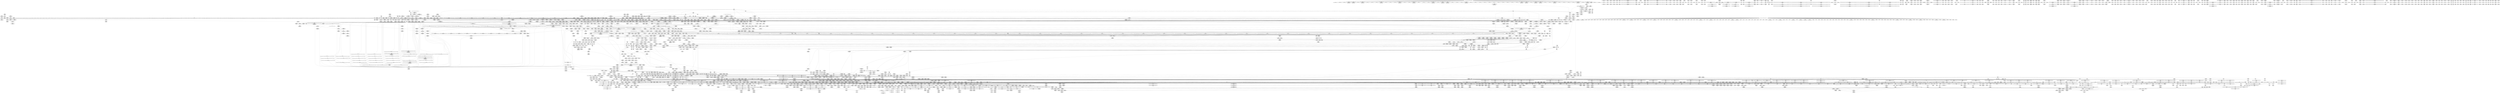 digraph {
	CE0x4466830 [shape=record,shape=Mrecord,label="{CE0x4466830|i64_2|*Constant*|*SummSink*}"]
	CE0x45353a0 [shape=record,shape=Mrecord,label="{CE0x45353a0|tomoyo_init_request_info:mode|security/tomoyo/util.c,1010}"]
	CE0x44b3290 [shape=record,shape=Mrecord,label="{CE0x44b3290|get_current:tmp2|*SummSource*}"]
	CE0x3910660 [shape=record,shape=Mrecord,label="{CE0x3910660|tomoyo_path_perm:tmp12|security/tomoyo/file.c,799|*SummSource*}"]
	CE0x3666210 [shape=record,shape=Mrecord,label="{CE0x3666210|0:_i8,_array:_GCRE_tomoyo_index2category_constant_39_x_i8_c_00_00_00_00_00_00_00_00_00_00_00_00_00_00_00_00_00_00_00_00_00_00_00_01_01_01_01_01_01_01_01_01_01_01_01_01_01_01_02_,_align_16:_elem_29::|security/tomoyo/util.c,983}"]
	CE0x6bc3af0 [shape=record,shape=Mrecord,label="{CE0x6bc3af0|tomoyo_add_slash:tmp7|security/tomoyo/file.c,132|*SummSource*}"]
	CE0x6d8a820 [shape=record,shape=Mrecord,label="{CE0x6d8a820|i8*_null|*Constant*}"]
	CE0x55008c0 [shape=record,shape=Mrecord,label="{CE0x55008c0|i64*_getelementptr_inbounds_(_5_x_i64_,_5_x_i64_*___llvm_gcov_ctr28130,_i64_0,_i64_4)|*Constant*}"]
	CE0x52bd190 [shape=record,shape=Mrecord,label="{CE0x52bd190|0:_%struct.tomoyo_obj_info*,_16:_%struct.tomoyo_domain_info*,_24:_%struct.tomoyo_path_info*,_40:_i8,_72:_i8,_75:_i8,_76:_i8,_77:_i8,_:_SCMRE_63,64_}"]
	CE0x562a220 [shape=record,shape=Mrecord,label="{CE0x562a220|tomoyo_const_part_length:tmp47|security/tomoyo/util.c,646|*SummSink*}"]
	CE0x4535910 [shape=record,shape=Mrecord,label="{CE0x4535910|tomoyo_init_request_info:mode5|security/tomoyo/util.c,1011}"]
	CE0x566cbb0 [shape=record,shape=Mrecord,label="{CE0x566cbb0|tomoyo_init_request_info:tmp9|security/tomoyo/util.c,1006|*SummSource*}"]
	CE0x5537200 [shape=record,shape=Mrecord,label="{CE0x5537200|__llvm_gcov_indirect_counter_increment:bb4|*SummSource*}"]
	CE0x4286f60 [shape=record,shape=Mrecord,label="{CE0x4286f60|tomoyo_path_perm:path1|security/tomoyo/file.c,788|*SummSink*}"]
	CE0x46371a0 [shape=record,shape=Mrecord,label="{CE0x46371a0|tomoyo_const_part_length:filename|Function::tomoyo_const_part_length&Arg::filename::|*SummSink*}"]
	CE0x6c1b3d0 [shape=record,shape=Mrecord,label="{CE0x6c1b3d0|tomoyo_audit_path_log:entry}"]
	CE0x6c65af0 [shape=record,shape=Mrecord,label="{CE0x6c65af0|tomoyo_path_perm:tmp52|security/tomoyo/file.c,829}"]
	CE0x510a070 [shape=record,shape=Mrecord,label="{CE0x510a070|tomoyo_const_part_length:bb}"]
	CE0x566c230 [shape=record,shape=Mrecord,label="{CE0x566c230|tomoyo_path_perm:call4|security/tomoyo/file.c,804}"]
	CE0x5226830 [shape=record,shape=Mrecord,label="{CE0x5226830|tomoyo_const_part_length:tmp52|security/tomoyo/util.c,652}"]
	CE0x5522840 [shape=record,shape=Mrecord,label="{CE0x5522840|tomoyo_const_part_length:tmp12|security/tomoyo/util.c,626}"]
	CE0x6b38680 [shape=record,shape=Mrecord,label="{CE0x6b38680|i64*_getelementptr_inbounds_(_12_x_i64_,_12_x_i64_*___llvm_gcov_ctr31133,_i64_0,_i64_9)|*Constant*}"]
	CE0x50b1e00 [shape=record,shape=Mrecord,label="{CE0x50b1e00|i64*_getelementptr_inbounds_(_31_x_i64_,_31_x_i64_*___llvm_gcov_ctr43150,_i64_0,_i64_3)|*Constant*|*SummSource*}"]
	CE0x54f09d0 [shape=record,shape=Mrecord,label="{CE0x54f09d0|tomoyo_init_request_info:domain1|security/tomoyo/util.c,1006|*SummSink*}"]
	CE0x46377b0 [shape=record,shape=Mrecord,label="{CE0x46377b0|i32_3|*Constant*}"]
	CE0x5226d60 [shape=record,shape=Mrecord,label="{CE0x5226d60|i64*_getelementptr_inbounds_(_31_x_i64_,_31_x_i64_*___llvm_gcov_ctr43150,_i64_0,_i64_30)|*Constant*}"]
	CE0x5193810 [shape=record,shape=Mrecord,label="{CE0x5193810|srcu_read_unlock:tmp|*SummSink*}"]
	CE0x56a3700 [shape=record,shape=Mrecord,label="{CE0x56a3700|i64_7|*Constant*}"]
	CE0x5301c60 [shape=record,shape=Mrecord,label="{CE0x5301c60|i64*_null|*Constant*}"]
	CE0x5639120 [shape=record,shape=Mrecord,label="{CE0x5639120|GLOBAL:__llvm_gcov_ctr26|Global_var:__llvm_gcov_ctr26|*SummSink*}"]
	CE0x38ad9e0 [shape=record,shape=Mrecord,label="{CE0x38ad9e0|i32_0|*Constant*}"]
	CE0x4457250 [shape=record,shape=Mrecord,label="{CE0x4457250|tomoyo_path_permission:idxprom|security/tomoyo/file.c,563|*SummSink*}"]
	CE0x51b7850 [shape=record,shape=Mrecord,label="{CE0x51b7850|tomoyo_init_request_info:tmp12|security/tomoyo/util.c,1010|*SummSource*}"]
	CE0x5611480 [shape=record,shape=Mrecord,label="{CE0x5611480|rcu_lock_acquire:tmp5|include/linux/rcupdate.h,418|*SummSource*}"]
	CE0x383dad0 [shape=record,shape=Mrecord,label="{CE0x383dad0|tomoyo_path_unlink:call|security/tomoyo/tomoyo.c,176|*SummSource*}"]
	CE0x56d7030 [shape=record,shape=Mrecord,label="{CE0x56d7030|tomoyo_path_perm:tmp34|security/tomoyo/file.c,821}"]
	CE0x5418eb0 [shape=record,shape=Mrecord,label="{CE0x5418eb0|tomoyo_init_request_info:tmp3|security/tomoyo/util.c,1004|*SummSource*}"]
	CE0x5660a40 [shape=record,shape=Mrecord,label="{CE0x5660a40|tomoyo_audit_path_log:arrayidx|security/tomoyo/file.c,167}"]
	CE0x37002a0 [shape=record,shape=Mrecord,label="{CE0x37002a0|tomoyo_const_part_length:conv|security/tomoyo/util.c,626|*SummSink*}"]
	CE0x538ef30 [shape=record,shape=Mrecord,label="{CE0x538ef30|tomoyo_const_part_length:tmp20|security/tomoyo/util.c,628|*SummSource*}"]
	CE0x5472250 [shape=record,shape=Mrecord,label="{CE0x5472250|tomoyo_init_request_info:if.then|*SummSink*}"]
	CE0x6e531f0 [shape=record,shape=Mrecord,label="{CE0x6e531f0|tomoyo_read_unlock:bb|*SummSink*}"]
	CE0x5151930 [shape=record,shape=Mrecord,label="{CE0x5151930|tomoyo_path_perm:name|security/tomoyo/file.c,802|*SummSink*}"]
	CE0x61601e0 [shape=record,shape=Mrecord,label="{CE0x61601e0|tomoyo_get_mode:call|security/tomoyo/util.c,980|*SummSource*}"]
	CE0x5503140 [shape=record,shape=Mrecord,label="{CE0x5503140|i64_1|*Constant*}"]
	CE0x6ba2700 [shape=record,shape=Mrecord,label="{CE0x6ba2700|tomoyo_path_perm:tmp16|security/tomoyo/file.c,804|*SummSink*}"]
	CE0x55a1bf0 [shape=record,shape=Mrecord,label="{CE0x55a1bf0|VOIDTB_TE:_CE_318,319_}"]
	CE0x54c5c50 [shape=record,shape=Mrecord,label="{CE0x54c5c50|tomoyo_path_perm:tmp26|security/tomoyo/file.c,814}"]
	CE0x454c950 [shape=record,shape=Mrecord,label="{CE0x454c950|i64*_getelementptr_inbounds_(_6_x_i64_,_6_x_i64_*___llvm_gcov_ctr25,_i64_0,_i64_3)|*Constant*}"]
	CE0x5584710 [shape=record,shape=Mrecord,label="{CE0x5584710|i64_3|*Constant*}"]
	CE0x54f4500 [shape=record,shape=Mrecord,label="{CE0x54f4500|i64**_getelementptr_inbounds_(_3_x_i64*_,_3_x_i64*_*___llvm_gcda_edge_table44,_i64_0,_i64_0)|*Constant*|*SummSink*}"]
	CE0x6b387d0 [shape=record,shape=Mrecord,label="{CE0x6b387d0|tomoyo_get_mode:tmp22|security/tomoyo/util.c,986|*SummSource*}"]
	CE0x548cde0 [shape=record,shape=Mrecord,label="{CE0x548cde0|_call_void_mcount()_#3}"]
	CE0x53eb3e0 [shape=record,shape=Mrecord,label="{CE0x53eb3e0|tomoyo_init_request_info:tmp8|security/tomoyo/util.c,1005|*SummSource*}"]
	CE0x52897a0 [shape=record,shape=Mrecord,label="{CE0x52897a0|rcu_lock_release:tmp7|*SummSink*}"]
	CE0x428f670 [shape=record,shape=Mrecord,label="{CE0x428f670|tomoyo_get_mode:tmp26|security/tomoyo/util.c,987}"]
	CE0x45211c0 [shape=record,shape=Mrecord,label="{CE0x45211c0|tomoyo_add_slash:buf|Function::tomoyo_add_slash&Arg::buf::|*SummSource*}"]
	CE0x542aee0 [shape=record,shape=Mrecord,label="{CE0x542aee0|tomoyo_init_request_info:tmp}"]
	CE0x46f5960 [shape=record,shape=Mrecord,label="{CE0x46f5960|i64*_getelementptr_inbounds_(_2_x_i64_,_2_x_i64_*___llvm_gcov_ctr32,_i64_0,_i64_1)|*Constant*|*SummSink*}"]
	CE0x443edb0 [shape=record,shape=Mrecord,label="{CE0x443edb0|tomoyo_path_perm:name11|security/tomoyo/file.c,813}"]
	CE0x38f62d0 [shape=record,shape=Mrecord,label="{CE0x38f62d0|tomoyo_path_perm:tmp11|security/tomoyo/file.c,797|*SummSink*}"]
	CE0x44b4cd0 [shape=record,shape=Mrecord,label="{CE0x44b4cd0|tomoyo_domain:tobool|security/tomoyo/common.h,1205|*SummSink*}"]
	CE0x54c6460 [shape=record,shape=Mrecord,label="{CE0x54c6460|i64*_getelementptr_inbounds_(_25_x_i64_,_25_x_i64_*___llvm_gcov_ctr11,_i64_0,_i64_14)|*Constant*|*SummSource*}"]
	CE0x4387fb0 [shape=record,shape=Mrecord,label="{CE0x4387fb0|rcu_lock_release:tmp1|*SummSink*}"]
	CE0x6c6e500 [shape=record,shape=Mrecord,label="{CE0x6c6e500|tomoyo_audit_path_log:filename|security/tomoyo/file.c,169|*SummSink*}"]
	CE0x6c2b0b0 [shape=record,shape=Mrecord,label="{CE0x6c2b0b0|_call_void_lock_release(%struct.lockdep_map*_%map,_i32_1,_i64_ptrtoint_(i8*_blockaddress(_rcu_lock_release,_%__here)_to_i64))_#9,_!dbg_!38907|include/linux/rcupdate.h,423}"]
	CE0x4511dd0 [shape=record,shape=Mrecord,label="{CE0x4511dd0|tomoyo_path_perm:tmp24|security/tomoyo/file.c,814|*SummSink*}"]
	CE0x42c9500 [shape=record,shape=Mrecord,label="{CE0x42c9500|tomoyo_const_part_length:tmp24|security/tomoyo/util.c,640|*SummSource*}"]
	CE0x4542560 [shape=record,shape=Mrecord,label="{CE0x4542560|GLOBAL:tomoyo_read_lock|*Constant*|*SummSink*}"]
	CE0x4384cb0 [shape=record,shape=Mrecord,label="{CE0x4384cb0|__llvm_gcov_indirect_counter_increment:counters|Function::__llvm_gcov_indirect_counter_increment&Arg::counters::}"]
	CE0x6b02a60 [shape=record,shape=Mrecord,label="{CE0x6b02a60|tomoyo_get_mode:if.end14}"]
	CE0x6b022a0 [shape=record,shape=Mrecord,label="{CE0x6b022a0|i32_6|*Constant*}"]
	CE0x528dfe0 [shape=record,shape=Mrecord,label="{CE0x528dfe0|0:_%struct.tomoyo_obj_info*,_16:_%struct.tomoyo_domain_info*,_24:_%struct.tomoyo_path_info*,_40:_i8,_72:_i8,_75:_i8,_76:_i8,_77:_i8,_:_SCMRE_34,35_}"]
	CE0x35f0050 [shape=record,shape=Mrecord,label="{CE0x35f0050|tomoyo_fill_path_info:tmp7|security/tomoyo/util.c,667|*SummSource*}"]
	CE0x4398540 [shape=record,shape=Mrecord,label="{CE0x4398540|VOIDTB_TE:_CE_190,191_}"]
	CE0x5193010 [shape=record,shape=Mrecord,label="{CE0x5193010|GLOBAL:rcu_lock_release|*Constant*|*SummSink*}"]
	CE0x441d050 [shape=record,shape=Mrecord,label="{CE0x441d050|tomoyo_path_permission:mode2|security/tomoyo/file.c,565}"]
	CE0x6c57a40 [shape=record,shape=Mrecord,label="{CE0x6c57a40|tomoyo_path_perm:retval.0|*SummSink*}"]
	CE0x5513ff0 [shape=record,shape=Mrecord,label="{CE0x5513ff0|tomoyo_path_perm:if.then25}"]
	CE0x6b80510 [shape=record,shape=Mrecord,label="{CE0x6b80510|tomoyo_domain:tobool1|security/tomoyo/common.h,1205|*SummSink*}"]
	CE0x526bed0 [shape=record,shape=Mrecord,label="{CE0x526bed0|COLLAPSED:_CRE:_elem_0:default:}"]
	CE0x6b5e570 [shape=record,shape=Mrecord,label="{CE0x6b5e570|_call_void_tomoyo_check_acl(%struct.tomoyo_request_info*_%r,_i1_(%struct.tomoyo_request_info*,_%struct.tomoyo_acl_info*)*_tomoyo_check_path_acl)_#9,_!dbg_!38935|security/tomoyo/file.c,571}"]
	CE0x5231e90 [shape=record,shape=Mrecord,label="{CE0x5231e90|tomoyo_get_mode:tmp23|security/tomoyo/util.c,986|*SummSource*}"]
	CE0x44b2b00 [shape=record,shape=Mrecord,label="{CE0x44b2b00|get_current:tmp1|*SummSink*}"]
	CE0x35df9a0 [shape=record,shape=Mrecord,label="{CE0x35df9a0|tomoyo_path_perm:operation|Function::tomoyo_path_perm&Arg::operation::|*SummSink*}"]
	CE0x538fde0 [shape=record,shape=Mrecord,label="{CE0x538fde0|_call_void_mcount()_#3}"]
	CE0x6b5c1d0 [shape=record,shape=Mrecord,label="{CE0x6b5c1d0|__llvm_gcov_indirect_counter_increment114:bb4|*SummSink*}"]
	CE0x510d7b0 [shape=record,shape=Mrecord,label="{CE0x510d7b0|128:_i8*,_1208:_%struct.file*,_:_CMRE_30,31_}"]
	CE0x456ce20 [shape=record,shape=Mrecord,label="{CE0x456ce20|tomoyo_get_realpath:call|security/tomoyo/file.c,150|*SummSource*}"]
	CE0x6cb4330 [shape=record,shape=Mrecord,label="{CE0x6cb4330|i64*_getelementptr_inbounds_(_10_x_i64_,_10_x_i64_*___llvm_gcov_ctr34,_i64_0,_i64_8)|*Constant*}"]
	CE0x45118c0 [shape=record,shape=Mrecord,label="{CE0x45118c0|tomoyo_path_perm:tobool|security/tomoyo/file.c,814|*SummSink*}"]
	CE0x4535b20 [shape=record,shape=Mrecord,label="{CE0x4535b20|tomoyo_init_request_info:mode5|security/tomoyo/util.c,1011|*SummSink*}"]
	CE0x6b1af20 [shape=record,shape=Mrecord,label="{CE0x6b1af20|tomoyo_get_realpath:tmp3|security/tomoyo/file.c,151|*SummSource*}"]
	CE0x5749140 [shape=record,shape=Mrecord,label="{CE0x5749140|tomoyo_path_perm:tmp38|security/tomoyo/file.c,822|*SummSource*}"]
	CE0x4398870 [shape=record,shape=Mrecord,label="{CE0x4398870|tomoyo_get_mode:tmp25|security/tomoyo/util.c,987}"]
	CE0x52b5fc0 [shape=record,shape=Mrecord,label="{CE0x52b5fc0|0:_%struct.tomoyo_obj_info*,_16:_%struct.tomoyo_domain_info*,_24:_%struct.tomoyo_path_info*,_40:_i8,_72:_i8,_75:_i8,_76:_i8,_77:_i8,_:_SCMRE_58,59_}"]
	CE0x5584430 [shape=record,shape=Mrecord,label="{CE0x5584430|i64*_getelementptr_inbounds_(_10_x_i64_,_10_x_i64_*___llvm_gcov_ctr34,_i64_0,_i64_4)|*Constant*}"]
	CE0x4520f20 [shape=record,shape=Mrecord,label="{CE0x4520f20|tomoyo_add_slash:entry|*SummSink*}"]
	CE0x3738f70 [shape=record,shape=Mrecord,label="{CE0x3738f70|tomoyo_const_part_length:if.end18}"]
	CE0x5523350 [shape=record,shape=Mrecord,label="{CE0x5523350|__llvm_gcov_indirect_counter_increment114:counters|Function::__llvm_gcov_indirect_counter_increment114&Arg::counters::|*SummSource*}"]
	CE0x6b5e6d0 [shape=record,shape=Mrecord,label="{CE0x6b5e6d0|_call_void_tomoyo_check_acl(%struct.tomoyo_request_info*_%r,_i1_(%struct.tomoyo_request_info*,_%struct.tomoyo_acl_info*)*_tomoyo_check_path_acl)_#9,_!dbg_!38935|security/tomoyo/file.c,571|*SummSink*}"]
	CE0x44ee700 [shape=record,shape=Mrecord,label="{CE0x44ee700|_ret_i1_%retval.0,_!dbg_!38916|security/tomoyo/file.c,156}"]
	CE0x44333d0 [shape=record,shape=Mrecord,label="{CE0x44333d0|_ret_%struct.task_struct*_%tmp4,_!dbg_!38905|./arch/x86/include/asm/current.h,14|*SummSource*}"]
	CE0x6bd4f60 [shape=record,shape=Mrecord,label="{CE0x6bd4f60|GLOBAL:tomoyo_encode|*Constant*|*SummSource*}"]
	CE0x46f5440 [shape=record,shape=Mrecord,label="{CE0x46f5440|tomoyo_const_part_length:len.0}"]
	CE0x54f0680 [shape=record,shape=Mrecord,label="{CE0x54f0680|tomoyo_init_request_info:domain1|security/tomoyo/util.c,1006}"]
	CE0x446dde0 [shape=record,shape=Mrecord,label="{CE0x446dde0|i64*_getelementptr_inbounds_(_25_x_i64_,_25_x_i64_*___llvm_gcov_ctr11,_i64_0,_i64_14)|*Constant*}"]
	CE0x3666bc0 [shape=record,shape=Mrecord,label="{CE0x3666bc0|tomoyo_read_unlock:tmp3|*SummSource*}"]
	CE0x44133f0 [shape=record,shape=Mrecord,label="{CE0x44133f0|tomoyo_path_perm:tmp18|security/tomoyo/file.c,804|*SummSink*}"]
	CE0x4305b50 [shape=record,shape=Mrecord,label="{CE0x4305b50|tomoyo_domain:tmp21|security/tomoyo/common.h,1205}"]
	CE0x6ca5080 [shape=record,shape=Mrecord,label="{CE0x6ca5080|rcu_lock_acquire:tmp4|include/linux/rcupdate.h,418|*SummSource*}"]
	CE0x56ef9f0 [shape=record,shape=Mrecord,label="{CE0x56ef9f0|tomoyo_get_mode:if.end}"]
	CE0x6b1c700 [shape=record,shape=Mrecord,label="{CE0x6b1c700|tomoyo_path_perm:tmp1|*SummSink*}"]
	CE0x6143c40 [shape=record,shape=Mrecord,label="{CE0x6143c40|tomoyo_audit_path_log:operation|security/tomoyo/file.c,168|*SummSink*}"]
	CE0x6cbe120 [shape=record,shape=Mrecord,label="{CE0x6cbe120|tomoyo_const_part_length:tmp48|security/tomoyo/util.c,649|*SummSource*}"]
	CE0x54eef60 [shape=record,shape=Mrecord,label="{CE0x54eef60|i32_10|*Constant*|*SummSink*}"]
	CE0x360ad00 [shape=record,shape=Mrecord,label="{CE0x360ad00|0:_i8,_array:_GCRE_tomoyo_index2category_constant_39_x_i8_c_00_00_00_00_00_00_00_00_00_00_00_00_00_00_00_00_00_00_00_00_00_00_00_01_01_01_01_01_01_01_01_01_01_01_01_01_01_01_02_,_align_16:_elem_34::|security/tomoyo/util.c,983}"]
	CE0x5443370 [shape=record,shape=Mrecord,label="{CE0x5443370|tomoyo_path_perm:sw.bb|*SummSink*}"]
	CE0x6c043f0 [shape=record,shape=Mrecord,label="{CE0x6c043f0|tomoyo_path_perm:tmp45|security/tomoyo/file.c,826|*SummSource*}"]
	CE0x44be880 [shape=record,shape=Mrecord,label="{CE0x44be880|__llvm_gcov_indirect_counter_increment114:tmp5|*SummSource*}"]
	CE0x44bee70 [shape=record,shape=Mrecord,label="{CE0x44bee70|__llvm_gcov_indirect_counter_increment114:tmp6}"]
	CE0x445d9f0 [shape=record,shape=Mrecord,label="{CE0x445d9f0|0:_i8,_array:_GCRE_tomoyo_index2category_constant_39_x_i8_c_00_00_00_00_00_00_00_00_00_00_00_00_00_00_00_00_00_00_00_00_00_00_00_01_01_01_01_01_01_01_01_01_01_01_01_01_01_01_02_,_align_16:_elem_22::|security/tomoyo/util.c,983}"]
	CE0x44f6da0 [shape=record,shape=Mrecord,label="{CE0x44f6da0|tomoyo_get_mode:tmp15|security/tomoyo/util.c,983}"]
	CE0x52279d0 [shape=record,shape=Mrecord,label="{CE0x52279d0|tomoyo_const_part_length:tmp53|security/tomoyo/util.c,652|*SummSink*}"]
	CE0x51db520 [shape=record,shape=Mrecord,label="{CE0x51db520|tomoyo_path_perm:if.end26|*SummSink*}"]
	CE0x56abdc0 [shape=record,shape=Mrecord,label="{CE0x56abdc0|_call_void_mcount()_#3}"]
	CE0x5154510 [shape=record,shape=Mrecord,label="{CE0x5154510|tomoyo_path_perm:if.then13|*SummSource*}"]
	CE0x6e12770 [shape=record,shape=Mrecord,label="{CE0x6e12770|tomoyo_get_mode:tmp25|security/tomoyo/util.c,987|*SummSource*}"]
	CE0x4446af0 [shape=record,shape=Mrecord,label="{CE0x4446af0|tomoyo_domain:do.end|*SummSource*}"]
	CE0x6b01c50 [shape=record,shape=Mrecord,label="{CE0x6b01c50|tomoyo_get_mode:cmp|security/tomoyo/util.c,982}"]
	CE0x6b45800 [shape=record,shape=Mrecord,label="{CE0x6b45800|COLLAPSED:_GCMRE___llvm_gcov_ctr53148_internal_global_2_x_i64_zeroinitializer:_elem_0:default:}"]
	CE0x351fe70 [shape=record,shape=Mrecord,label="{CE0x351fe70|tomoyo_get_mode:tmp14|security/tomoyo/util.c,983|*SummSource*}"]
	CE0x55015a0 [shape=record,shape=Mrecord,label="{CE0x55015a0|srcu_read_unlock:tmp3|*SummSink*}"]
	CE0x518d730 [shape=record,shape=Mrecord,label="{CE0x518d730|GLOBAL:__llvm_gcov_ctr32134|Global_var:__llvm_gcov_ctr32134|*SummSink*}"]
	CE0x5219f00 [shape=record,shape=Mrecord,label="{CE0x5219f00|tomoyo_path_permission:tmp22|security/tomoyo/file.c,574|*SummSink*}"]
	CE0x54c60a0 [shape=record,shape=Mrecord,label="{CE0x54c60a0|tomoyo_path_perm:tmp27|security/tomoyo/file.c,814}"]
	CE0x5481070 [shape=record,shape=Mrecord,label="{CE0x5481070|tomoyo_domain:tmp20|security/tomoyo/common.h,1205}"]
	CE0x53db1c0 [shape=record,shape=Mrecord,label="{CE0x53db1c0|128:_i8*,_1208:_%struct.file*,_:_CMRE_5,6_}"]
	CE0x38375a0 [shape=record,shape=Mrecord,label="{CE0x38375a0|tomoyo_path_unlink:tmp|*SummSink*}"]
	CE0x36a9f50 [shape=record,shape=Mrecord,label="{CE0x36a9f50|tomoyo_fill_path_info:tmp4|security/tomoyo/util.c,667}"]
	CE0x43c07d0 [shape=record,shape=Mrecord,label="{CE0x43c07d0|i64*_getelementptr_inbounds_(_4_x_i64_,_4_x_i64_*___llvm_gcov_ctr33,_i64_0,_i64_3)|*Constant*}"]
	CE0x4637940 [shape=record,shape=Mrecord,label="{CE0x4637940|tomoyo_get_mode:retval.0}"]
	CE0x43efd20 [shape=record,shape=Mrecord,label="{CE0x43efd20|VOIDTB_TE:_CE_307,308_}"]
	CE0x55c4360 [shape=record,shape=Mrecord,label="{CE0x55c4360|_ret_void,_!dbg_!38929|security/tomoyo/util.c,670|*SummSource*}"]
	CE0x44bc950 [shape=record,shape=Mrecord,label="{CE0x44bc950|tomoyo_domain:tmp17|security/tomoyo/common.h,1205}"]
	CE0x3906d50 [shape=record,shape=Mrecord,label="{CE0x3906d50|tomoyo_get_mode:tmp9|security/tomoyo/util.c,981}"]
	CE0x4362050 [shape=record,shape=Mrecord,label="{CE0x4362050|tomoyo_domain:tmp6|security/tomoyo/common.h,1205}"]
	CE0x52b5640 [shape=record,shape=Mrecord,label="{CE0x52b5640|0:_%struct.tomoyo_obj_info*,_16:_%struct.tomoyo_domain_info*,_24:_%struct.tomoyo_path_info*,_40:_i8,_72:_i8,_75:_i8,_76:_i8,_77:_i8,_:_SCMRE_54,55_}"]
	CE0x525b150 [shape=record,shape=Mrecord,label="{CE0x525b150|tomoyo_path_perm:tmp14|security/tomoyo/file.c,800|*SummSink*}"]
	CE0x53c20a0 [shape=record,shape=Mrecord,label="{CE0x53c20a0|tomoyo_domain:entry|*SummSink*}"]
	CE0x434e4a0 [shape=record,shape=Mrecord,label="{CE0x434e4a0|tomoyo_fill_path_info:frombool10|security/tomoyo/util.c,668}"]
	CE0x54cbdd0 [shape=record,shape=Mrecord,label="{CE0x54cbdd0|tomoyo_const_part_length:tmp38|security/tomoyo/util.c,644|*SummSink*}"]
	CE0x439d3e0 [shape=record,shape=Mrecord,label="{CE0x439d3e0|VOIDTB_TE:_CE_160,161_}"]
	CE0x351ffe0 [shape=record,shape=Mrecord,label="{CE0x351ffe0|i64*_getelementptr_inbounds_(_12_x_i64_,_12_x_i64_*___llvm_gcov_ctr31133,_i64_0,_i64_6)|*Constant*|*SummSource*}"]
	CE0x517d580 [shape=record,shape=Mrecord,label="{CE0x517d580|i64*_getelementptr_inbounds_(_2_x_i64_,_2_x_i64_*___llvm_gcov_ctr21,_i64_0,_i64_0)|*Constant*}"]
	CE0x4595c60 [shape=record,shape=Mrecord,label="{CE0x4595c60|tomoyo_get_realpath:tmp7|security/tomoyo/file.c,152|*SummSink*}"]
	CE0x6dd3eb0 [shape=record,shape=Mrecord,label="{CE0x6dd3eb0|tomoyo_path_perm:tmp22|security/tomoyo/file.c,810}"]
	CE0x523d710 [shape=record,shape=Mrecord,label="{CE0x523d710|GLOBAL:__llvm_gcov_ctr11|Global_var:__llvm_gcov_ctr11|*SummSource*}"]
	CE0x4502b90 [shape=record,shape=Mrecord,label="{CE0x4502b90|tomoyo_fill_path_info:arrayidx|security/tomoyo/util.c,667}"]
	CE0x5601080 [shape=record,shape=Mrecord,label="{CE0x5601080|GLOBAL:__llvm_gcov_ctr54147|Global_var:__llvm_gcov_ctr54147|*SummSink*}"]
	CE0x534fd30 [shape=record,shape=Mrecord,label="{CE0x534fd30|tomoyo_read_lock:tmp3}"]
	CE0x56206d0 [shape=record,shape=Mrecord,label="{CE0x56206d0|tomoyo_path_permission:param6|security/tomoyo/file.c,569}"]
	CE0x6b4cff0 [shape=record,shape=Mrecord,label="{CE0x6b4cff0|i64_4|*Constant*|*SummSink*}"]
	CE0x6c369d0 [shape=record,shape=Mrecord,label="{CE0x6c369d0|i64*_getelementptr_inbounds_(_25_x_i64_,_25_x_i64_*___llvm_gcov_ctr11,_i64_0,_i64_23)|*Constant*|*SummSink*}"]
	CE0x6bea070 [shape=record,shape=Mrecord,label="{CE0x6bea070|rcu_lock_release:tmp}"]
	CE0x53db440 [shape=record,shape=Mrecord,label="{CE0x53db440|128:_i8*,_1208:_%struct.file*,_:_CMRE_7,8_}"]
	CE0x42c8ab0 [shape=record,shape=Mrecord,label="{CE0x42c8ab0|tomoyo_audit_path_log:path2|security/tomoyo/file.c,169}"]
	CE0x36aa3f0 [shape=record,shape=Mrecord,label="{CE0x36aa3f0|tomoyo_domain:tmp16|security/tomoyo/common.h,1205}"]
	CE0x50b7da0 [shape=record,shape=Mrecord,label="{CE0x50b7da0|tomoyo_fill_path_info:tmp12|security/tomoyo/util.c,667}"]
	CE0x548a3d0 [shape=record,shape=Mrecord,label="{CE0x548a3d0|tomoyo_init_request_info:tmp5|security/tomoyo/util.c,1004}"]
	CE0x43a67c0 [shape=record,shape=Mrecord,label="{CE0x43a67c0|tomoyo_path_perm:call|security/tomoyo/file.c,797|*SummSink*}"]
	CE0x525aa20 [shape=record,shape=Mrecord,label="{CE0x525aa20|tomoyo_path_perm:mode|security/tomoyo/file.c,800}"]
	CE0x52c5d80 [shape=record,shape=Mrecord,label="{CE0x52c5d80|tomoyo_const_part_length:tmp13|security/tomoyo/util.c,626}"]
	CE0x38197a0 [shape=record,shape=Mrecord,label="{CE0x38197a0|8:_%struct.vfsmount*,_16:_%struct.dentry*,_168:_%struct.tomoyo_path_info*,_:_SCMRE_8,16_|*MultipleSource*|security/tomoyo/tomoyo.c,175|security/tomoyo/tomoyo.c, 175}"]
	CE0x4458990 [shape=record,shape=Mrecord,label="{CE0x4458990|tomoyo_path_perm:tmp1}"]
	CE0x44a4f50 [shape=record,shape=Mrecord,label="{CE0x44a4f50|tomoyo_const_part_length:inc|security/tomoyo/util.c,628|*SummSource*}"]
	CE0x51e9c00 [shape=record,shape=Mrecord,label="{CE0x51e9c00|tomoyo_const_part_length:tmp11|security/tomoyo/util.c,626|*SummSink*}"]
	CE0x44d83f0 [shape=record,shape=Mrecord,label="{CE0x44d83f0|i64*_getelementptr_inbounds_(_5_x_i64_,_5_x_i64_*___llvm_gcov_ctr28130,_i64_0,_i64_0)|*Constant*}"]
	CE0x51bae80 [shape=record,shape=Mrecord,label="{CE0x51bae80|i64*_getelementptr_inbounds_(_4_x_i64_,_4_x_i64_*___llvm_gcov_ctr24,_i64_0,_i64_3)|*Constant*|*SummSource*}"]
	CE0x4539ca0 [shape=record,shape=Mrecord,label="{CE0x4539ca0|tomoyo_get_mode:and|security/tomoyo/util.c,987|*SummSource*}"]
	CE0x542af50 [shape=record,shape=Mrecord,label="{CE0x542af50|COLLAPSED:_GCMRE___llvm_gcov_ctr32134_internal_global_5_x_i64_zeroinitializer:_elem_0:default:}"]
	CE0x53033d0 [shape=record,shape=Mrecord,label="{CE0x53033d0|srcu_read_lock:tmp3|*SummSource*}"]
	CE0x45f0bd0 [shape=record,shape=Mrecord,label="{CE0x45f0bd0|tomoyo_get_realpath:retval.0|*SummSink*}"]
	CE0x44b2c80 [shape=record,shape=Mrecord,label="{CE0x44b2c80|i64*_getelementptr_inbounds_(_2_x_i64_,_2_x_i64_*___llvm_gcov_ctr53148,_i64_0,_i64_1)|*Constant*|*SummSource*}"]
	CE0x45b9590 [shape=record,shape=Mrecord,label="{CE0x45b9590|128:_i8*,_1208:_%struct.file*,_:_CMRE_64,72_|*MultipleSource*|security/tomoyo/common.h,1205|security/tomoyo/common.h,1205}"]
	CE0x5661a50 [shape=record,shape=Mrecord,label="{CE0x5661a50|VOIDTB_TE:_CE_88,96_|Function::tomoyo_path_unlink&Arg::dentry::}"]
	CE0x42b50b0 [shape=record,shape=Mrecord,label="{CE0x42b50b0|tomoyo_const_part_length:cmp15|security/tomoyo/util.c,641|*SummSource*}"]
	CE0x3854040 [shape=record,shape=Mrecord,label="{CE0x3854040|tomoyo_path_permission:tmp2|security/tomoyo/file.c,563}"]
	CE0x439cf10 [shape=record,shape=Mrecord,label="{CE0x439cf10|i64*_getelementptr_inbounds_(_4_x_i64_,_4_x_i64_*___llvm_gcov_ctr33,_i64_0,_i64_2)|*Constant*|*SummSink*}"]
	CE0x5544e90 [shape=record,shape=Mrecord,label="{CE0x5544e90|tomoyo_path_perm:tmp6|security/tomoyo/file.c,789}"]
	CE0x6df7e50 [shape=record,shape=Mrecord,label="{CE0x6df7e50|i32_4|*Constant*}"]
	CE0x566cc20 [shape=record,shape=Mrecord,label="{CE0x566cc20|tomoyo_init_request_info:tmp9|security/tomoyo/util.c,1006|*SummSink*}"]
	CE0x381c1e0 [shape=record,shape=Mrecord,label="{CE0x381c1e0|tomoyo_path_unlink:tmp1}"]
	CE0x45d7290 [shape=record,shape=Mrecord,label="{CE0x45d7290|rcu_lock_acquire:bb}"]
	CE0x37aea80 [shape=record,shape=Mrecord,label="{CE0x37aea80|_call_void_srcu_read_unlock(%struct.srcu_struct*_tomoyo_ss,_i32_%idx)_#9,_!dbg_!38903|security/tomoyo/common.h,1109|*SummSource*}"]
	CE0x521a9a0 [shape=record,shape=Mrecord,label="{CE0x521a9a0|tomoyo_path_permission:retval.0|*SummSink*}"]
	CE0x47397b0 [shape=record,shape=Mrecord,label="{CE0x47397b0|tomoyo_path_perm:tmp1|*SummSource*}"]
	CE0x5559960 [shape=record,shape=Mrecord,label="{CE0x5559960|tomoyo_const_part_length:tmp42|security/tomoyo/util.c,644|*SummSource*}"]
	CE0x52607f0 [shape=record,shape=Mrecord,label="{CE0x52607f0|tomoyo_fill_path_info:tmp4|security/tomoyo/util.c,667}"]
	CE0x5639360 [shape=record,shape=Mrecord,label="{CE0x5639360|tomoyo_add_slash:tmp5|security/tomoyo/file.c,131}"]
	CE0x3767730 [shape=record,shape=Mrecord,label="{CE0x3767730|srcu_read_lock:tmp}"]
	CE0x36673d0 [shape=record,shape=Mrecord,label="{CE0x36673d0|COLLAPSED:_GCMRE___llvm_gcov_ctr34_internal_global_10_x_i64_zeroinitializer:_elem_0:default:}"]
	CE0x6161930 [shape=record,shape=Mrecord,label="{CE0x6161930|tomoyo_domain:tmp22|security/tomoyo/common.h,1205|*SummSource*}"]
	CE0x37a7c30 [shape=record,shape=Mrecord,label="{CE0x37a7c30|tomoyo_path_permission:tmp11|security/tomoyo/file.c,565|*SummSource*}"]
	CE0x429e0d0 [shape=record,shape=Mrecord,label="{CE0x429e0d0|__llvm_gcov_indirect_counter_increment:tmp6|*SummSink*}"]
	CE0x35df7e0 [shape=record,shape=Mrecord,label="{CE0x35df7e0|i8_4|*Constant*|*SummSink*}"]
	CE0x51520b0 [shape=record,shape=Mrecord,label="{CE0x51520b0|i32_3|*Constant*}"]
	CE0x4285c60 [shape=record,shape=Mrecord,label="{CE0x4285c60|tomoyo_audit_path_log:tmp1|*SummSink*}"]
	CE0x51fa040 [shape=record,shape=Mrecord,label="{CE0x51fa040|tomoyo_get_mode:tmp21|security/tomoyo/util.c,985}"]
	CE0x520a670 [shape=record,shape=Mrecord,label="{CE0x520a670|i64*_getelementptr_inbounds_(_6_x_i64_,_6_x_i64_*___llvm_gcov_ctr25,_i64_0,_i64_0)|*Constant*}"]
	CE0x5472560 [shape=record,shape=Mrecord,label="{CE0x5472560|i64*_getelementptr_inbounds_(_5_x_i64_,_5_x_i64_*___llvm_gcov_ctr32134,_i64_0,_i64_0)|*Constant*}"]
	CE0x456ccd0 [shape=record,shape=Mrecord,label="{CE0x456ccd0|i32_-1|*Constant*|*SummSink*}"]
	CE0x5500a10 [shape=record,shape=Mrecord,label="{CE0x5500a10|i64*_getelementptr_inbounds_(_5_x_i64_,_5_x_i64_*___llvm_gcov_ctr28130,_i64_0,_i64_4)|*Constant*|*SummSource*}"]
	CE0x5184b60 [shape=record,shape=Mrecord,label="{CE0x5184b60|tomoyo_get_realpath:return|*SummSource*}"]
	CE0x4446a10 [shape=record,shape=Mrecord,label="{CE0x4446a10|tomoyo_get_mode:tmp6|security/tomoyo/util.c,978|*SummSource*}"]
	CE0x36946b0 [shape=record,shape=Mrecord,label="{CE0x36946b0|__llvm_gcov_indirect_counter_increment114:entry|*SummSource*}"]
	CE0x6e73b00 [shape=record,shape=Mrecord,label="{CE0x6e73b00|GLOBAL:__srcu_read_unlock|*Constant*|*SummSink*}"]
	CE0x51bb2c0 [shape=record,shape=Mrecord,label="{CE0x51bb2c0|rcu_lock_acquire:tmp6|*SummSink*}"]
	CE0x472f560 [shape=record,shape=Mrecord,label="{CE0x472f560|128:_i8*,_1208:_%struct.file*,_:_CMRE_88,89_|*MultipleSource*|security/tomoyo/common.h,1205|security/tomoyo/common.h,1205}"]
	CE0x35d7680 [shape=record,shape=Mrecord,label="{CE0x35d7680|tomoyo_get_mode:arrayidx8|security/tomoyo/util.c,983}"]
	CE0x5227160 [shape=record,shape=Mrecord,label="{CE0x5227160|tomoyo_const_part_length:tmp52|security/tomoyo/util.c,652|*SummSink*}"]
	CE0x6160620 [shape=record,shape=Mrecord,label="{CE0x6160620|i64_2|*Constant*}"]
	CE0x6c0b6c0 [shape=record,shape=Mrecord,label="{CE0x6c0b6c0|tomoyo_path_perm:tmp46|security/tomoyo/file.c,827|*SummSource*}"]
	CE0x5302bc0 [shape=record,shape=Mrecord,label="{CE0x5302bc0|i64*_getelementptr_inbounds_(_4_x_i64_,_4_x_i64_*___llvm_gcov_ctr33,_i64_0,_i64_1)|*Constant*}"]
	CE0x52898a0 [shape=record,shape=Mrecord,label="{CE0x52898a0|i8*_undef|*Constant*}"]
	CE0x38f6d40 [shape=record,shape=Mrecord,label="{CE0x38f6d40|tomoyo_path_unlink:mnt|security/tomoyo/tomoyo.c,175}"]
	CE0x3520050 [shape=record,shape=Mrecord,label="{CE0x3520050|i64*_getelementptr_inbounds_(_12_x_i64_,_12_x_i64_*___llvm_gcov_ctr31133,_i64_0,_i64_6)|*Constant*|*SummSink*}"]
	CE0x6ba1f30 [shape=record,shape=Mrecord,label="{CE0x6ba1f30|i64_4|*Constant*|*SummSource*}"]
	CE0x6c0ad80 [shape=record,shape=Mrecord,label="{CE0x6c0ad80|i64*_getelementptr_inbounds_(_25_x_i64_,_25_x_i64_*___llvm_gcov_ctr11,_i64_0,_i64_22)|*Constant*|*SummSource*}"]
	CE0x6b80d10 [shape=record,shape=Mrecord,label="{CE0x6b80d10|tomoyo_fill_path_info:tmp3|security/tomoyo/util.c,667|*SummSink*}"]
	CE0x569f190 [shape=record,shape=Mrecord,label="{CE0x569f190|tomoyo_path_perm:cmp18|security/tomoyo/file.c,821|*SummSource*}"]
	CE0x55cb510 [shape=record,shape=Mrecord,label="{CE0x55cb510|i64*_getelementptr_inbounds_(_6_x_i64_,_6_x_i64_*___llvm_gcov_ctr26,_i64_0,_i64_0)|*Constant*}"]
	CE0x548cfc0 [shape=record,shape=Mrecord,label="{CE0x548cfc0|_call_void_mcount()_#3|*SummSource*}"]
	CE0x370e700 [shape=record,shape=Mrecord,label="{CE0x370e700|_call_void_mcount()_#3}"]
	CE0x535e740 [shape=record,shape=Mrecord,label="{CE0x535e740|__llvm_gcov_indirect_counter_increment:tmp3|*SummSink*}"]
	CE0x6e12200 [shape=record,shape=Mrecord,label="{CE0x6e12200|tomoyo_get_mode:mode.1|*SummSource*}"]
	CE0x37e47b0 [shape=record,shape=Mrecord,label="{CE0x37e47b0|tomoyo_path_permission:tmp9|security/tomoyo/file.c,565|*SummSink*}"]
	CE0x561ef80 [shape=record,shape=Mrecord,label="{CE0x561ef80|tomoyo_const_part_length:tmp46|security/tomoyo/util.c,646|*SummSource*}"]
	CE0x5160e30 [shape=record,shape=Mrecord,label="{CE0x5160e30|_call_void___llvm_gcov_indirect_counter_increment(i32*___llvm_gcov_global_state_pred,_i64**_getelementptr_inbounds_(_3_x_i64*_,_3_x_i64*_*___llvm_gcda_edge_table,_i64_0,_i64_1)),_!dbg_!38937|security/tomoyo/file.c,810|*SummSource*}"]
	CE0x3664350 [shape=record,shape=Mrecord,label="{CE0x3664350|rcu_lock_release:tmp2|*SummSource*}"]
	CE0x44b3300 [shape=record,shape=Mrecord,label="{CE0x44b3300|get_current:tmp2|*SummSink*}"]
	CE0x5610a40 [shape=record,shape=Mrecord,label="{CE0x5610a40|tomoyo_fill_path_info:land.end}"]
	CE0x44b3080 [shape=record,shape=Mrecord,label="{CE0x44b3080|VOIDTB_TE:_CE_56,64_|Function::tomoyo_path_unlink&Arg::dentry::}"]
	CE0x51e9ee0 [shape=record,shape=Mrecord,label="{CE0x51e9ee0|tomoyo_const_part_length:tmp12|security/tomoyo/util.c,626|*SummSource*}"]
	CE0x36664c0 [shape=record,shape=Mrecord,label="{CE0x36664c0|0:_i8,_array:_GCRE_tomoyo_index2category_constant_39_x_i8_c_00_00_00_00_00_00_00_00_00_00_00_00_00_00_00_00_00_00_00_00_00_00_00_01_01_01_01_01_01_01_01_01_01_01_01_01_01_01_02_,_align_16:_elem_30::|security/tomoyo/util.c,983}"]
	CE0x45e5d40 [shape=record,shape=Mrecord,label="{CE0x45e5d40|_call_void___llvm_gcov_indirect_counter_increment114(i32*___llvm_gcov_global_state_pred45,_i64**_getelementptr_inbounds_(_3_x_i64*_,_3_x_i64*_*___llvm_gcda_edge_table44,_i64_0,_i64_1)),_!dbg_!38927|security/tomoyo/util.c,634|*SummSource*}"]
	CE0x5610d70 [shape=record,shape=Mrecord,label="{CE0x5610d70|tomoyo_fill_path_info:tmp5|security/tomoyo/util.c,667}"]
	CE0x538e460 [shape=record,shape=Mrecord,label="{CE0x538e460|get_current:tmp3|*SummSource*}"]
	CE0x5419170 [shape=record,shape=Mrecord,label="{CE0x5419170|tomoyo_path_perm:sw.bb|*SummSource*}"]
	CE0x5411e00 [shape=record,shape=Mrecord,label="{CE0x5411e00|i32_5|*Constant*}"]
	CE0x43dda90 [shape=record,shape=Mrecord,label="{CE0x43dda90|GLOBAL:tomoyo_path_keyword|Global_var:tomoyo_path_keyword|*SummSink*}"]
	CE0x383e240 [shape=record,shape=Mrecord,label="{CE0x383e240|_ret_i32_%call,_!dbg_!38908|security/tomoyo/tomoyo.c,176}"]
	CE0x6bf7ac0 [shape=record,shape=Mrecord,label="{CE0x6bf7ac0|i64*_getelementptr_inbounds_(_2_x_i64_,_2_x_i64_*___llvm_gcov_ctr23,_i64_0,_i64_1)|*Constant*|*SummSource*}"]
	CE0x5390030 [shape=record,shape=Mrecord,label="{CE0x5390030|_call_void_mcount()_#3|*SummSink*}"]
	CE0x6c03a60 [shape=record,shape=Mrecord,label="{CE0x6c03a60|tomoyo_path_perm:tmp43|security/tomoyo/file.c,826}"]
	CE0x6e57660 [shape=record,shape=Mrecord,label="{CE0x6e57660|tomoyo_domain:if.end|*SummSink*}"]
	CE0x5730a40 [shape=record,shape=Mrecord,label="{CE0x5730a40|tomoyo_fill_path_info:idxprom|security/tomoyo/util.c,667}"]
	CE0x528e4a0 [shape=record,shape=Mrecord,label="{CE0x528e4a0|0:_%struct.tomoyo_obj_info*,_16:_%struct.tomoyo_domain_info*,_24:_%struct.tomoyo_path_info*,_40:_i8,_72:_i8,_75:_i8,_76:_i8,_77:_i8,_:_SCMRE_36,37_}"]
	CE0x55595d0 [shape=record,shape=Mrecord,label="{CE0x55595d0|tomoyo_const_part_length:tmp42|security/tomoyo/util.c,644}"]
	CE0x549a150 [shape=record,shape=Mrecord,label="{CE0x549a150|_ret_i32_%retval.0,_!dbg_!38935|security/tomoyo/util.c,988|*SummSource*}"]
	CE0x52f4bc0 [shape=record,shape=Mrecord,label="{CE0x52f4bc0|i32_50|*Constant*}"]
	CE0x6c3e670 [shape=record,shape=Mrecord,label="{CE0x6c3e670|tomoyo_domain:tmp15|security/tomoyo/common.h,1205}"]
	CE0x531c670 [shape=record,shape=Mrecord,label="{CE0x531c670|tomoyo_path_perm:cmp1|security/tomoyo/file.c,800|*SummSource*}"]
	CE0x6e52fa0 [shape=record,shape=Mrecord,label="{CE0x6e52fa0|tomoyo_read_unlock:bb}"]
	CE0x51c8be0 [shape=record,shape=Mrecord,label="{CE0x51c8be0|0:_i32,_:_GCMR___llvm_gcov_global_state_pred45_internal_unnamed_addr_global_i32_-1:_elem_0:default:}"]
	CE0x44b4c10 [shape=record,shape=Mrecord,label="{CE0x44b4c10|tomoyo_domain:tobool|security/tomoyo/common.h,1205}"]
	CE0x4539930 [shape=record,shape=Mrecord,label="{CE0x4539930|tomoyo_get_mode:conv15|security/tomoyo/util.c,987|*SummSource*}"]
	CE0x44be990 [shape=record,shape=Mrecord,label="{CE0x44be990|__llvm_gcov_indirect_counter_increment114:tmp5|*SummSink*}"]
	CE0x44669f0 [shape=record,shape=Mrecord,label="{CE0x44669f0|tomoyo_path_perm:tmp8|security/tomoyo/file.c,797}"]
	CE0x37a7e40 [shape=record,shape=Mrecord,label="{CE0x37a7e40|i64*_getelementptr_inbounds_(_10_x_i64_,_10_x_i64_*___llvm_gcov_ctr34,_i64_0,_i64_3)|*Constant*}"]
	CE0x5444e00 [shape=record,shape=Mrecord,label="{CE0x5444e00|tomoyo_const_part_length:tmp37|security/tomoyo/util.c,644}"]
	CE0x55046a0 [shape=record,shape=Mrecord,label="{CE0x55046a0|tomoyo_const_part_length:filename.addr.0|*SummSource*}"]
	CE0x51ea2c0 [shape=record,shape=Mrecord,label="{CE0x51ea2c0|0:_i8*,_array:_GCRE_tomoyo_path_keyword_external_constant_11_x_i8*_:_elem_8::|security/tomoyo/file.c,167}"]
	CE0x38860e0 [shape=record,shape=Mrecord,label="{CE0x38860e0|tomoyo_const_part_length:tmp15|security/tomoyo/util.c,627}"]
	CE0x6be97e0 [shape=record,shape=Mrecord,label="{CE0x6be97e0|VOIDTB_TE:_CE_204,205_}"]
	CE0x542adb0 [shape=record,shape=Mrecord,label="{CE0x542adb0|i64*_getelementptr_inbounds_(_5_x_i64_,_5_x_i64_*___llvm_gcov_ctr32134,_i64_0,_i64_0)|*Constant*|*SummSink*}"]
	CE0x51c8320 [shape=record,shape=Mrecord,label="{CE0x51c8320|tomoyo_const_part_length:tmp1|*SummSink*}"]
	CE0x5500470 [shape=record,shape=Mrecord,label="{CE0x5500470|i32_47|*Constant*|*SummSink*}"]
	CE0x5412790 [shape=record,shape=Mrecord,label="{CE0x5412790|tomoyo_path_permission:mode|security/tomoyo/file.c,564|*SummSource*}"]
	CE0x54122e0 [shape=record,shape=Mrecord,label="{CE0x54122e0|GLOBAL:tomoyo_profile|*Constant*|*SummSource*}"]
	CE0x4360ca0 [shape=record,shape=Mrecord,label="{CE0x4360ca0|tomoyo_const_part_length:tmp25|security/tomoyo/util.c,641|*SummSink*}"]
	CE0x5301af0 [shape=record,shape=Mrecord,label="{CE0x5301af0|__llvm_gcov_indirect_counter_increment114:tmp2|*SummSink*}"]
	CE0x562aa60 [shape=record,shape=Mrecord,label="{CE0x562aa60|_call_void___llvm_gcov_indirect_counter_increment114(i32*___llvm_gcov_global_state_pred45,_i64**_getelementptr_inbounds_(_3_x_i64*_,_3_x_i64*_*___llvm_gcda_edge_table44,_i64_0,_i64_0)),_!dbg_!38954|security/tomoyo/util.c,649}"]
	CE0x3520230 [shape=record,shape=Mrecord,label="{CE0x3520230|tomoyo_get_mode:tmp15|security/tomoyo/util.c,983}"]
	CE0x6b84710 [shape=record,shape=Mrecord,label="{CE0x6b84710|tomoyo_const_part_length:retval.0|*SummSource*}"]
	CE0x43a6880 [shape=record,shape=Mrecord,label="{CE0x43a6880|GLOBAL:tomoyo_init_request_info|*Constant*}"]
	CE0x37ae740 [shape=record,shape=Mrecord,label="{CE0x37ae740|tomoyo_path_permission:tmp14|security/tomoyo/file.c,567}"]
	CE0x522e650 [shape=record,shape=Mrecord,label="{CE0x522e650|tomoyo_const_part_length:entry|*SummSink*}"]
	CE0x6b80810 [shape=record,shape=Mrecord,label="{CE0x6b80810|tomoyo_add_slash:tobool|security/tomoyo/file.c,131|*SummSource*}"]
	CE0x35d0b20 [shape=record,shape=Mrecord,label="{CE0x35d0b20|tomoyo_path_unlink:mnt1|security/tomoyo/tomoyo.c,175|*SummSource*}"]
	CE0x381c6e0 [shape=record,shape=Mrecord,label="{CE0x381c6e0|tomoyo_path_perm:entry}"]
	CE0x6b360c0 [shape=record,shape=Mrecord,label="{CE0x6b360c0|VOIDTB_TE:_CE_173,174_}"]
	CE0x6cb3100 [shape=record,shape=Mrecord,label="{CE0x6cb3100|rcu_lock_release:map|Function::rcu_lock_release&Arg::map::}"]
	CE0x37ae910 [shape=record,shape=Mrecord,label="{CE0x37ae910|GLOBAL:srcu_read_unlock|*Constant*|*SummSink*}"]
	CE0x56586a0 [shape=record,shape=Mrecord,label="{CE0x56586a0|GLOBAL:tomoyo_const_part_length|*Constant*}"]
	CE0x4446820 [shape=record,shape=Mrecord,label="{CE0x4446820|tomoyo_get_mode:tmp5|security/tomoyo/util.c,978|*SummSink*}"]
	CE0x6e73160 [shape=record,shape=Mrecord,label="{CE0x6e73160|_call_void___srcu_read_unlock(%struct.srcu_struct*_%sp,_i32_%idx)_#9,_!dbg_!38906|include/linux/srcu.h,237|*SummSource*}"]
	CE0x55124f0 [shape=record,shape=Mrecord,label="{CE0x55124f0|tomoyo_path_perm:if.end22|*SummSource*}"]
	CE0x35d70a0 [shape=record,shape=Mrecord,label="{CE0x35d70a0|tomoyo_const_part_length:tmp10|security/tomoyo/util.c,626}"]
	CE0x5549cf0 [shape=record,shape=Mrecord,label="{CE0x5549cf0|i64_24|*Constant*|*SummSource*}"]
	CE0x6cba5a0 [shape=record,shape=Mrecord,label="{CE0x6cba5a0|srcu_read_unlock:bb|*SummSource*}"]
	CE0x5501530 [shape=record,shape=Mrecord,label="{CE0x5501530|srcu_read_unlock:tmp3|*SummSource*}"]
	CE0x4285770 [shape=record,shape=Mrecord,label="{CE0x4285770|tomoyo_const_part_length:sw.bb9}"]
	CE0x35df210 [shape=record,shape=Mrecord,label="{CE0x35df210|0:_i8,_array:_GCR_tomoyo_p2mac_internal_constant_11_x_i8_c_00_01_01_01_03_04_06_09_0A_13_15_,_align_1:_elem_2::|security/tomoyo/file.c,797}"]
	CE0x56202c0 [shape=record,shape=Mrecord,label="{CE0x56202c0|tomoyo_path_permission:filename5|security/tomoyo/file.c,568|*SummSink*}"]
	CE0x5382c90 [shape=record,shape=Mrecord,label="{CE0x5382c90|tomoyo_path_perm:if.end14}"]
	CE0x535e2b0 [shape=record,shape=Mrecord,label="{CE0x535e2b0|tomoyo_init_request_info:tmp1|*SummSource*}"]
	CE0x5600a00 [shape=record,shape=Mrecord,label="{CE0x5600a00|tomoyo_get_mode:conv|security/tomoyo/util.c,982|*SummSource*}"]
	CE0x6e02850 [shape=record,shape=Mrecord,label="{CE0x6e02850|tomoyo_get_mode:if.then2}"]
	CE0x5148ec0 [shape=record,shape=Mrecord,label="{CE0x5148ec0|128:_i8*,_1208:_%struct.file*,_:_CMRE_2,3_}"]
	CE0x6b38160 [shape=record,shape=Mrecord,label="{CE0x6b38160|tomoyo_get_mode:tmp21|security/tomoyo/util.c,985|*SummSink*}"]
	CE0x6c1b4d0 [shape=record,shape=Mrecord,label="{CE0x6c1b4d0|tomoyo_audit_path_log:entry|*SummSource*}"]
	CE0x3817fe0 [shape=record,shape=Mrecord,label="{CE0x3817fe0|i32_1|*Constant*|*SummSource*}"]
	CE0x6b2a130 [shape=record,shape=Mrecord,label="{CE0x6b2a130|tomoyo_path_perm:tmp47|security/tomoyo/file.c,827|*SummSource*}"]
	CE0x37aeaf0 [shape=record,shape=Mrecord,label="{CE0x37aeaf0|GLOBAL:srcu_read_unlock|*Constant*|*SummSource*}"]
	CE0x4387770 [shape=record,shape=Mrecord,label="{CE0x4387770|rcu_lock_acquire:tmp2}"]
	CE0x6c50a90 [shape=record,shape=Mrecord,label="{CE0x6c50a90|tomoyo_path_perm:conv8|security/tomoyo/file.c,807|*SummSource*}"]
	CE0x45e4f00 [shape=record,shape=Mrecord,label="{CE0x45e4f00|%struct.task_struct*_(%struct.task_struct**)*_asm_movq_%gs:$_1:P_,$0_,_r,im,_dirflag_,_fpsr_,_flags_}"]
	CE0x3817680 [shape=record,shape=Mrecord,label="{CE0x3817680|tomoyo_path_unlink:path|security/tomoyo/tomoyo.c, 175}"]
	CE0x35df130 [shape=record,shape=Mrecord,label="{CE0x35df130|tomoyo_path_perm:arrayidx|security/tomoyo/file.c,797|*SummSink*}"]
	CE0x51ba6e0 [shape=record,shape=Mrecord,label="{CE0x51ba6e0|i64_ptrtoint_(i8*_blockaddress(_rcu_lock_acquire,_%__here)_to_i64)|*Constant*|*SummSource*}"]
	CE0x55f47c0 [shape=record,shape=Mrecord,label="{CE0x55f47c0|i64*_getelementptr_inbounds_(_31_x_i64_,_31_x_i64_*___llvm_gcov_ctr43150,_i64_0,_i64_26)|*Constant*}"]
	CE0x6c0ac30 [shape=record,shape=Mrecord,label="{CE0x6c0ac30|tomoyo_path_perm:tmp45|security/tomoyo/file.c,826|*SummSink*}"]
	CE0x5748e40 [shape=record,shape=Mrecord,label="{CE0x5748e40|tomoyo_path_perm:tmp38|security/tomoyo/file.c,822}"]
	CE0x36cd260 [shape=record,shape=Mrecord,label="{CE0x36cd260|tomoyo_get_mode:tmp28|security/tomoyo/util.c,988}"]
	CE0x6cb3f80 [shape=record,shape=Mrecord,label="{CE0x6cb3f80|tomoyo_path_permission:tmp20|security/tomoyo/file.c,573|*SummSink*}"]
	CE0x5411f30 [shape=record,shape=Mrecord,label="{CE0x5411f30|tomoyo_path_permission:param_type|security/tomoyo/file.c,567|*SummSource*}"]
	CE0x53029d0 [shape=record,shape=Mrecord,label="{CE0x53029d0|rcu_lock_release:tmp1|*SummSource*}"]
	CE0x51f9d20 [shape=record,shape=Mrecord,label="{CE0x51f9d20|tomoyo_const_part_length:tmp3|security/tomoyo/util.c,624|*SummSink*}"]
	CE0x6c5e2c0 [shape=record,shape=Mrecord,label="{CE0x6c5e2c0|i64*_getelementptr_inbounds_(_25_x_i64_,_25_x_i64_*___llvm_gcov_ctr11,_i64_0,_i64_24)|*Constant*|*SummSink*}"]
	CE0x434de10 [shape=record,shape=Mrecord,label="{CE0x434de10|tomoyo_fill_path_info:cmp8|security/tomoyo/util.c,668|*SummSource*}"]
	CE0x518db40 [shape=record,shape=Mrecord,label="{CE0x518db40|tomoyo_path_perm:if.then13|*SummSink*}"]
	CE0x6c4e9a0 [shape=record,shape=Mrecord,label="{CE0x6c4e9a0|tomoyo_audit_path_log:r|Function::tomoyo_audit_path_log&Arg::r::|*SummSource*}"]
	CE0x5386620 [shape=record,shape=Mrecord,label="{CE0x5386620|tomoyo_get_mode:idxprom6|security/tomoyo/util.c,983|*SummSink*}"]
	CE0x42dcae0 [shape=record,shape=Mrecord,label="{CE0x42dcae0|tomoyo_path_perm:tmp23|security/tomoyo/file.c,814}"]
	CE0x6e11d30 [shape=record,shape=Mrecord,label="{CE0x6e11d30|tomoyo_get_mode:tmp24|security/tomoyo/util.c,986|*SummSource*}"]
	CE0x6b7eeb0 [shape=record,shape=Mrecord,label="{CE0x6b7eeb0|tomoyo_read_unlock:entry|*SummSink*}"]
	CE0x51c8040 [shape=record,shape=Mrecord,label="{CE0x51c8040|tomoyo_get_mode:conv|security/tomoyo/util.c,982}"]
	CE0x440c190 [shape=record,shape=Mrecord,label="{CE0x440c190|tomoyo_path_perm:call3|security/tomoyo/file.c,803}"]
	CE0x4446bb0 [shape=record,shape=Mrecord,label="{CE0x4446bb0|tomoyo_domain:bb}"]
	CE0x4398650 [shape=record,shape=Mrecord,label="{CE0x4398650|VOIDTB_TE:_CE_191,192_}"]
	CE0x4340870 [shape=record,shape=Mrecord,label="{CE0x4340870|i8_0|*Constant*|*SummSource*}"]
	CE0x540e6c0 [shape=record,shape=Mrecord,label="{CE0x540e6c0|tomoyo_get_mode:tmp9|security/tomoyo/util.c,981|*SummSource*}"]
	CE0x38e9f60 [shape=record,shape=Mrecord,label="{CE0x38e9f60|tomoyo_path_unlink:dentry|Function::tomoyo_path_unlink&Arg::dentry::|*SummSink*}"]
	CE0x45eed20 [shape=record,shape=Mrecord,label="{CE0x45eed20|40:_%struct.tomoyo_policy_namespace*,_48:_i8,_:_GCRE_tomoyo_kernel_domain_external_global_%struct.tomoyo_domain_info_48,49_|*MultipleSource*|security/tomoyo/util.c,1005|security/tomoyo/util.c,1007|Function::tomoyo_init_request_info&Arg::domain::}"]
	CE0x6bf7f70 [shape=record,shape=Mrecord,label="{CE0x6bf7f70|tomoyo_fill_path_info:conv3|security/tomoyo/util.c,666}"]
	CE0x54578f0 [shape=record,shape=Mrecord,label="{CE0x54578f0|GLOBAL:__llvm_gcov_ctr32134|Global_var:__llvm_gcov_ctr32134|*SummSource*}"]
	CE0x381db80 [shape=record,shape=Mrecord,label="{CE0x381db80|GLOBAL:tomoyo_profile|*Constant*}"]
	CE0x5303ec0 [shape=record,shape=Mrecord,label="{CE0x5303ec0|tomoyo_path_permission:bb|*SummSink*}"]
	CE0x452df00 [shape=record,shape=Mrecord,label="{CE0x452df00|i64*_getelementptr_inbounds_(_4_x_i64_,_4_x_i64_*___llvm_gcov_ctr24,_i64_0,_i64_2)|*Constant*|*SummSource*}"]
	CE0x5386870 [shape=record,shape=Mrecord,label="{CE0x5386870|tomoyo_get_mode:arrayidx8|security/tomoyo/util.c,983|*SummSource*}"]
	CE0x523cc10 [shape=record,shape=Mrecord,label="{CE0x523cc10|tomoyo_path_perm:tmp13|security/tomoyo/file.c,799|*SummSink*}"]
	CE0x454c7c0 [shape=record,shape=Mrecord,label="{CE0x454c7c0|tomoyo_get_realpath:tobool|security/tomoyo/file.c,151|*SummSource*}"]
	CE0x45cd8a0 [shape=record,shape=Mrecord,label="{CE0x45cd8a0|GLOBAL:full_name_hash|*Constant*}"]
	CE0x37974c0 [shape=record,shape=Mrecord,label="{CE0x37974c0|_call_void_mcount()_#3|*SummSource*}"]
	CE0x46f5db0 [shape=record,shape=Mrecord,label="{CE0x46f5db0|tomoyo_const_part_length:bb|*SummSink*}"]
	CE0x37a31d0 [shape=record,shape=Mrecord,label="{CE0x37a31d0|tomoyo_audit_path_log:bb}"]
	CE0x5303270 [shape=record,shape=Mrecord,label="{CE0x5303270|srcu_read_lock:tmp3}"]
	CE0x4399b50 [shape=record,shape=Mrecord,label="{CE0x4399b50|tomoyo_path_unlink:tmp4|*LoadInst*|security/tomoyo/tomoyo.c,175|*SummSink*}"]
	CE0x4466c70 [shape=record,shape=Mrecord,label="{CE0x4466c70|tomoyo_path_perm:tmp9|security/tomoyo/file.c,797}"]
	CE0x6e5a510 [shape=record,shape=Mrecord,label="{CE0x6e5a510|i64*_getelementptr_inbounds_(_6_x_i64_,_6_x_i64_*___llvm_gcov_ctr26,_i64_0,_i64_5)|*Constant*|*SummSource*}"]
	CE0x5638820 [shape=record,shape=Mrecord,label="{CE0x5638820|%struct.task_struct*_(%struct.task_struct**)*_asm_movq_%gs:$_1:P_,$0_,_r,im,_dirflag_,_fpsr_,_flags_|*SummSink*}"]
	CE0x5537270 [shape=record,shape=Mrecord,label="{CE0x5537270|__llvm_gcov_indirect_counter_increment:bb4|*SummSink*}"]
	CE0x5746820 [shape=record,shape=Mrecord,label="{CE0x5746820|tomoyo_const_part_length:conv2|security/tomoyo/util.c,627|*SummSource*}"]
	CE0x3739560 [shape=record,shape=Mrecord,label="{CE0x3739560|tomoyo_audit_path_log:tmp2|*SummSource*}"]
	CE0x6c5edd0 [shape=record,shape=Mrecord,label="{CE0x6c5edd0|tomoyo_path_perm:tmp51|security/tomoyo/file.c,829|*SummSink*}"]
	CE0x6e6f890 [shape=record,shape=Mrecord,label="{CE0x6e6f890|tomoyo_fill_path_info:call|security/tomoyo/util.c,664}"]
	CE0x44b3c90 [shape=record,shape=Mrecord,label="{CE0x44b3c90|i64*_getelementptr_inbounds_(_4_x_i64_,_4_x_i64_*___llvm_gcov_ctr24,_i64_0,_i64_0)|*Constant*|*SummSource*}"]
	CE0x56acbf0 [shape=record,shape=Mrecord,label="{CE0x56acbf0|__llvm_gcov_indirect_counter_increment:counters|Function::__llvm_gcov_indirect_counter_increment&Arg::counters::|*SummSink*}"]
	CE0x5151e30 [shape=record,shape=Mrecord,label="{CE0x5151e30|0:_i8*,_:_SCMRE_8,12_|*MultipleSource*|security/tomoyo/file.c, 794|security/tomoyo/file.c, 792|security/tomoyo/file.c,802}"]
	CE0x35f1c30 [shape=record,shape=Mrecord,label="{CE0x35f1c30|0:_i8,_array:_GCRE_tomoyo_index2category_constant_39_x_i8_c_00_00_00_00_00_00_00_00_00_00_00_00_00_00_00_00_00_00_00_00_00_00_00_01_01_01_01_01_01_01_01_01_01_01_01_01_01_01_02_,_align_16:_elem_19::|security/tomoyo/util.c,983}"]
	CE0x51185c0 [shape=record,shape=Mrecord,label="{CE0x51185c0|tomoyo_read_lock:entry|*SummSink*}"]
	CE0x6b95c50 [shape=record,shape=Mrecord,label="{CE0x6b95c50|tomoyo_path_perm:tmp39|security/tomoyo/file.c,821}"]
	CE0x44588f0 [shape=record,shape=Mrecord,label="{CE0x44588f0|i64_1|*Constant*}"]
	CE0x6b382b0 [shape=record,shape=Mrecord,label="{CE0x6b382b0|tomoyo_get_mode:tmp22|security/tomoyo/util.c,986}"]
	CE0x55012e0 [shape=record,shape=Mrecord,label="{CE0x55012e0|tomoyo_const_part_length:incdec.ptr7|security/tomoyo/util.c,631|*SummSink*}"]
	CE0x5573fb0 [shape=record,shape=Mrecord,label="{CE0x5573fb0|tomoyo_path_permission:arrayidx|security/tomoyo/file.c,563}"]
	CE0x52d85e0 [shape=record,shape=Mrecord,label="{CE0x52d85e0|__llvm_gcov_indirect_counter_increment114:tmp|*SummSource*}"]
	CE0x5502c80 [shape=record,shape=Mrecord,label="{CE0x5502c80|tomoyo_get_mode:tmp7|security/tomoyo/util.c,979}"]
	CE0x6b36f20 [shape=record,shape=Mrecord,label="{CE0x6b36f20|VOIDTB_TE:_CE_304,305_}"]
	CE0x54c6310 [shape=record,shape=Mrecord,label="{CE0x54c6310|tomoyo_path_perm:tmp27|security/tomoyo/file.c,814|*SummSink*}"]
	CE0x460e4b0 [shape=record,shape=Mrecord,label="{CE0x460e4b0|tomoyo_path_perm:if.end|*SummSink*}"]
	CE0x6bd4ef0 [shape=record,shape=Mrecord,label="{CE0x6bd4ef0|tomoyo_path_perm:call10|security/tomoyo/file.c,813|*SummSink*}"]
	CE0x54cc470 [shape=record,shape=Mrecord,label="{CE0x54cc470|tomoyo_const_part_length:conv24|security/tomoyo/util.c,644}"]
	CE0x472fb00 [shape=record,shape=Mrecord,label="{CE0x472fb00|128:_i8*,_1208:_%struct.file*,_:_CMRE_112,120_|*MultipleSource*|security/tomoyo/common.h,1205|security/tomoyo/common.h,1205}"]
	CE0x53c1db0 [shape=record,shape=Mrecord,label="{CE0x53c1db0|__llvm_gcov_indirect_counter_increment:bb|*SummSource*}"]
	CE0x6cbe710 [shape=record,shape=Mrecord,label="{CE0x6cbe710|tomoyo_const_part_length:tmp49|security/tomoyo/util.c,649}"]
	CE0x51c8980 [shape=record,shape=Mrecord,label="{CE0x51c8980|__llvm_gcov_indirect_counter_increment114:pred|*SummSink*}"]
	CE0x5161770 [shape=record,shape=Mrecord,label="{CE0x5161770|i32_6|*Constant*|*SummSink*}"]
	CE0x44233c0 [shape=record,shape=Mrecord,label="{CE0x44233c0|srcu_read_unlock:idx|Function::srcu_read_unlock&Arg::idx::|*SummSource*}"]
	CE0x376f060 [shape=record,shape=Mrecord,label="{CE0x376f060|tomoyo_get_mode:default_config|security/tomoyo/util.c,986}"]
	CE0x55c99a0 [shape=record,shape=Mrecord,label="{CE0x55c99a0|tomoyo_path_permission:conv|security/tomoyo/file.c,564}"]
	CE0x36aa2a0 [shape=record,shape=Mrecord,label="{CE0x36aa2a0|i64*_getelementptr_inbounds_(_11_x_i64_,_11_x_i64_*___llvm_gcov_ctr54147,_i64_0,_i64_8)|*Constant*|*SummSource*}"]
	CE0x5241290 [shape=record,shape=Mrecord,label="{CE0x5241290|i64*_getelementptr_inbounds_(_4_x_i64_,_4_x_i64_*___llvm_gcov_ctr33,_i64_0,_i64_2)|*Constant*|*SummSource*}"]
	CE0x5722c40 [shape=record,shape=Mrecord,label="{CE0x5722c40|i64*_getelementptr_inbounds_(_31_x_i64_,_31_x_i64_*___llvm_gcov_ctr43150,_i64_0,_i64_4)|*Constant*}"]
	CE0x5281c10 [shape=record,shape=Mrecord,label="{CE0x5281c10|i64*_getelementptr_inbounds_(_11_x_i64_,_11_x_i64_*___llvm_gcov_ctr54147,_i64_0,_i64_9)|*Constant*|*SummSource*}"]
	CE0x571e750 [shape=record,shape=Mrecord,label="{CE0x571e750|tomoyo_fill_path_info:is_dir|security/tomoyo/util.c,667}"]
	CE0x5117b80 [shape=record,shape=Mrecord,label="{CE0x5117b80|128:_i8*,_1208:_%struct.file*,_:_CMRE_38,39_}"]
	CE0x571cb90 [shape=record,shape=Mrecord,label="{CE0x571cb90|VOIDTB_TE:_CE_217,218_}"]
	CE0x6158710 [shape=record,shape=Mrecord,label="{CE0x6158710|tomoyo_fill_path_info:call2|security/tomoyo/util.c,666}"]
	CE0x5549720 [shape=record,shape=Mrecord,label="{CE0x5549720|tomoyo_const_part_length:cmp25|security/tomoyo/util.c,644|*SummSource*}"]
	CE0x5457830 [shape=record,shape=Mrecord,label="{CE0x5457830|GLOBAL:__llvm_gcov_ctr32134|Global_var:__llvm_gcov_ctr32134}"]
	CE0x3767500 [shape=record,shape=Mrecord,label="{CE0x3767500|tomoyo_domain:tmp12|security/tomoyo/common.h,1205}"]
	CE0x37e92f0 [shape=record,shape=Mrecord,label="{CE0x37e92f0|tomoyo_domain:tmp3}"]
	CE0x5193c10 [shape=record,shape=Mrecord,label="{CE0x5193c10|tomoyo_audit_path_log:name|security/tomoyo/file.c,169|*SummSource*}"]
	CE0x4540f90 [shape=record,shape=Mrecord,label="{CE0x4540f90|__llvm_gcov_indirect_counter_increment114:bb}"]
	CE0x45d7350 [shape=record,shape=Mrecord,label="{CE0x45d7350|tomoyo_const_part_length:len.0|*SummSink*}"]
	CE0x43de810 [shape=record,shape=Mrecord,label="{CE0x43de810|tomoyo_const_part_length:conv14|security/tomoyo/util.c,641}"]
	CE0x51c8820 [shape=record,shape=Mrecord,label="{CE0x51c8820|__llvm_gcov_indirect_counter_increment114:pred|*SummSource*}"]
	CE0x381c490 [shape=record,shape=Mrecord,label="{CE0x381c490|tomoyo_path_unlink:tmp1|*SummSink*}"]
	CE0x510cf40 [shape=record,shape=Mrecord,label="{CE0x510cf40|128:_i8*,_1208:_%struct.file*,_:_CMRE_23,24_}"]
	CE0x381c5c0 [shape=record,shape=Mrecord,label="{CE0x381c5c0|GLOBAL:tomoyo_path_perm|*Constant*|*SummSink*}"]
	CE0x6bf7c50 [shape=record,shape=Mrecord,label="{CE0x6bf7c50|i64*_getelementptr_inbounds_(_2_x_i64_,_2_x_i64_*___llvm_gcov_ctr23,_i64_0,_i64_1)|*Constant*|*SummSink*}"]
	CE0x525aef0 [shape=record,shape=Mrecord,label="{CE0x525aef0|0:_%struct.tomoyo_obj_info*,_16:_%struct.tomoyo_domain_info*,_24:_%struct.tomoyo_path_info*,_40:_i8,_72:_i8,_75:_i8,_76:_i8,_77:_i8,_:_SCMRE_8,16_|*MultipleSource*|security/tomoyo/file.c, 787|security/tomoyo/file.c,787|Function::tomoyo_init_request_info&Arg::r::|security/tomoyo/file.c,800}"]
	CE0x554a560 [shape=record,shape=Mrecord,label="{CE0x554a560|tomoyo_const_part_length:tmp40|security/tomoyo/util.c,644|*SummSink*}"]
	CE0x452dfd0 [shape=record,shape=Mrecord,label="{CE0x452dfd0|tomoyo_audit_path_log:tmp6|security/tomoyo/file.c,169|*SummSource*}"]
	CE0x6e2b5b0 [shape=record,shape=Mrecord,label="{CE0x6e2b5b0|COLLAPSED:_GCMRE___llvm_gcov_ctr54147_internal_global_11_x_i64_zeroinitializer:_elem_0:default:}"]
	CE0x4298290 [shape=record,shape=Mrecord,label="{CE0x4298290|_ret_i32_%retval.0,_!dbg_!38973|security/tomoyo/file.c,829}"]
	CE0x4395420 [shape=record,shape=Mrecord,label="{CE0x4395420|i64_8|*Constant*}"]
	CE0x43406b0 [shape=record,shape=Mrecord,label="{CE0x43406b0|tomoyo_path_perm:tmp4|security/tomoyo/file.c,788|*SummSink*}"]
	CE0x6c6eb60 [shape=record,shape=Mrecord,label="{CE0x6c6eb60|tomoyo_fill_path_info:sub|security/tomoyo/util.c,667}"]
	CE0x5419020 [shape=record,shape=Mrecord,label="{CE0x5419020|tomoyo_init_request_info:tmp3|security/tomoyo/util.c,1004|*SummSink*}"]
	CE0x55042a0 [shape=record,shape=Mrecord,label="{CE0x55042a0|tomoyo_get_mode:call|security/tomoyo/util.c,980}"]
	CE0x5736850 [shape=record,shape=Mrecord,label="{CE0x5736850|i64*_getelementptr_inbounds_(_25_x_i64_,_25_x_i64_*___llvm_gcov_ctr11,_i64_0,_i64_15)|*Constant*}"]
	CE0x44b4470 [shape=record,shape=Mrecord,label="{CE0x44b4470|tomoyo_path_permission:param|security/tomoyo/file.c,568}"]
	CE0x52606a0 [shape=record,shape=Mrecord,label="{CE0x52606a0|GLOBAL:__llvm_gcov_ctr28130|Global_var:__llvm_gcov_ctr28130|*SummSink*}"]
	CE0x36a9a20 [shape=record,shape=Mrecord,label="{CE0x36a9a20|0:_i8,_:_GCMR_tomoyo_domain.__warned_internal_global_i8_0,_section_.data.unlikely_,_align_1:_elem_0:default:}"]
	CE0x38e7c80 [shape=record,shape=Mrecord,label="{CE0x38e7c80|tomoyo_path_perm:tmp|*SummSink*}"]
	CE0x4622b00 [shape=record,shape=Mrecord,label="{CE0x4622b00|tomoyo_fill_path_info:bb|*SummSource*}"]
	CE0x561fe60 [shape=record,shape=Mrecord,label="{CE0x561fe60|tomoyo_path_permission:path|security/tomoyo/file.c,568}"]
	CE0x37c9b00 [shape=record,shape=Mrecord,label="{CE0x37c9b00|i32_51|*Constant*|*SummSource*}"]
	CE0x569f080 [shape=record,shape=Mrecord,label="{CE0x569f080|tomoyo_path_perm:cmp18|security/tomoyo/file.c,821}"]
	CE0x5472740 [shape=record,shape=Mrecord,label="{CE0x5472740|tomoyo_fill_path_info:tmp4|security/tomoyo/util.c,667|*SummSource*}"]
	"CONST[source:1(input),value:2(dynamic)][purpose:{object}][SrcIdx:0]"
	CE0x5151f80 [shape=record,shape=Mrecord,label="{CE0x5151f80|tomoyo_path_perm:conv|security/tomoyo/file.c,800|*SummSource*}"]
	CE0x559ae10 [shape=record,shape=Mrecord,label="{CE0x559ae10|i32_1205|*Constant*|*SummSink*}"]
	CE0x4637ba0 [shape=record,shape=Mrecord,label="{CE0x4637ba0|tomoyo_add_slash:return|*SummSource*}"]
	CE0x5303670 [shape=record,shape=Mrecord,label="{CE0x5303670|tomoyo_path_permission:tmp5|*LoadInst*|security/tomoyo/file.c,564|*SummSource*}"]
	CE0x6b37c40 [shape=record,shape=Mrecord,label="{CE0x6b37c40|tomoyo_get_mode:tmp20|security/tomoyo/util.c,985|*SummSource*}"]
	CE0x4539a80 [shape=record,shape=Mrecord,label="{CE0x4539a80|tomoyo_get_mode:conv15|security/tomoyo/util.c,987|*SummSink*}"]
	CE0x531c6e0 [shape=record,shape=Mrecord,label="{CE0x531c6e0|tomoyo_path_perm:cmp1|security/tomoyo/file.c,800|*SummSink*}"]
	CE0x6b1a780 [shape=record,shape=Mrecord,label="{CE0x6b1a780|tomoyo_get_realpath:name1|security/tomoyo/file.c,151|*SummSource*}"]
	CE0x5344ba0 [shape=record,shape=Mrecord,label="{CE0x5344ba0|_call_void___llvm_gcov_indirect_counter_increment114(i32*___llvm_gcov_global_state_pred45,_i64**_getelementptr_inbounds_(_3_x_i64*_,_3_x_i64*_*___llvm_gcda_edge_table44,_i64_0,_i64_2)),_!dbg_!38930|security/tomoyo/util.c,640|*SummSink*}"]
	CE0x6e59df0 [shape=record,shape=Mrecord,label="{CE0x6e59df0|_call_void_tomoyo_fill_path_info(%struct.tomoyo_path_info*_%buf)_#9,_!dbg_!38911|security/tomoyo/file.c,137|*SummSink*}"]
	CE0x5481a50 [shape=record,shape=Mrecord,label="{CE0x5481a50|tomoyo_domain:call3|security/tomoyo/common.h,1205|*SummSource*}"]
	CE0x555ab30 [shape=record,shape=Mrecord,label="{CE0x555ab30|VOIDTB_TE:_CE_210,211_}"]
	CE0x569eea0 [shape=record,shape=Mrecord,label="{CE0x569eea0|tomoyo_path_perm:conv17|security/tomoyo/file.c,821|*SummSource*}"]
	CE0x615fe40 [shape=record,shape=Mrecord,label="{CE0x615fe40|GLOBAL:tomoyo_index2category|Global_var:tomoyo_index2category|*SummSource*}"]
	CE0x44eef80 [shape=record,shape=Mrecord,label="{CE0x44eef80|tomoyo_get_realpath:path|Function::tomoyo_get_realpath&Arg::path::|*SummSink*}"]
	CE0x4652290 [shape=record,shape=Mrecord,label="{CE0x4652290|tomoyo_path_perm:name23|security/tomoyo/file.c,824}"]
	CE0x440bf80 [shape=record,shape=Mrecord,label="{CE0x440bf80|GLOBAL:tomoyo_read_lock|*Constant*}"]
	CE0x5118440 [shape=record,shape=Mrecord,label="{CE0x5118440|128:_i8*,_1208:_%struct.file*,_:_CMRE_45,46_}"]
	CE0x567b0c0 [shape=record,shape=Mrecord,label="{CE0x567b0c0|tomoyo_path_permission:filename|Function::tomoyo_path_permission&Arg::filename::}"]
	CE0x6be95c0 [shape=record,shape=Mrecord,label="{CE0x6be95c0|VOIDTB_TE:_CE_202,203_}"]
	CE0x6df6f00 [shape=record,shape=Mrecord,label="{CE0x6df6f00|tomoyo_get_mode:tmp10|security/tomoyo/util.c,982|*SummSink*}"]
	CE0x37fcc70 [shape=record,shape=Mrecord,label="{CE0x37fcc70|tomoyo_get_mode:add|security/tomoyo/util.c,984}"]
	CE0x6ce61e0 [shape=record,shape=Mrecord,label="{CE0x6ce61e0|tomoyo_get_realpath:tmp6|security/tomoyo/file.c,151}"]
	CE0x3739ac0 [shape=record,shape=Mrecord,label="{CE0x3739ac0|tomoyo_const_part_length:tmp26|security/tomoyo/util.c,641}"]
	CE0x52f44e0 [shape=record,shape=Mrecord,label="{CE0x52f44e0|tomoyo_get_mode:tmp10|security/tomoyo/util.c,982}"]
	CE0x4285830 [shape=record,shape=Mrecord,label="{CE0x4285830|tomoyo_const_part_length:sw.bb9|*SummSource*}"]
	CE0x5184910 [shape=record,shape=Mrecord,label="{CE0x5184910|__llvm_gcov_indirect_counter_increment:tmp|*SummSource*}"]
	CE0x5480f90 [shape=record,shape=Mrecord,label="{CE0x5480f90|i64*_getelementptr_inbounds_(_11_x_i64_,_11_x_i64_*___llvm_gcov_ctr54147,_i64_0,_i64_10)|*Constant*|*SummSink*}"]
	CE0x5296af0 [shape=record,shape=Mrecord,label="{CE0x5296af0|0:_%struct.tomoyo_obj_info*,_16:_%struct.tomoyo_domain_info*,_24:_%struct.tomoyo_path_info*,_40:_i8,_72:_i8,_75:_i8,_76:_i8,_77:_i8,_:_SCMRE_37,38_}"]
	CE0x37fd210 [shape=record,shape=Mrecord,label="{CE0x37fd210|0:_i8*,_array:_GCRE_tomoyo_path_keyword_external_constant_11_x_i8*_:_elem_0::|security/tomoyo/file.c,167}"]
	CE0x4605590 [shape=record,shape=Mrecord,label="{CE0x4605590|GLOBAL:tomoyo_const_part_length|*Constant*}"]
	CE0x45b9770 [shape=record,shape=Mrecord,label="{CE0x45b9770|128:_i8*,_1208:_%struct.file*,_:_CMRE_72,80_|*MultipleSource*|security/tomoyo/common.h,1205|security/tomoyo/common.h,1205}"]
	CE0x396a9d0 [shape=record,shape=Mrecord,label="{CE0x396a9d0|tomoyo_read_lock:tmp}"]
	CE0x6cb3420 [shape=record,shape=Mrecord,label="{CE0x6cb3420|rcu_lock_release:map|Function::rcu_lock_release&Arg::map::|*SummSink*}"]
	CE0x6e205f0 [shape=record,shape=Mrecord,label="{CE0x6e205f0|tomoyo_add_slash:call|security/tomoyo/file.c,136}"]
	CE0x535ecc0 [shape=record,shape=Mrecord,label="{CE0x535ecc0|tomoyo_init_request_info:tmp7|security/tomoyo/util.c,1005}"]
	CE0x440bb40 [shape=record,shape=Mrecord,label="{CE0x440bb40|0:_i8*,_:_SCMRE_12,14_|*MultipleSource*|security/tomoyo/file.c, 794|security/tomoyo/file.c, 792|security/tomoyo/file.c,802}"]
	CE0x534fe90 [shape=record,shape=Mrecord,label="{CE0x534fe90|_call_void_mcount()_#3}"]
	CE0x56b6320 [shape=record,shape=Mrecord,label="{CE0x56b6320|COLLAPSED:_GCMRE___llvm_gcov_ctr26_internal_global_6_x_i64_zeroinitializer:_elem_0:default:}"]
	CE0x4447b30 [shape=record,shape=Mrecord,label="{CE0x4447b30|i64*_getelementptr_inbounds_(_25_x_i64_,_25_x_i64_*___llvm_gcov_ctr11,_i64_0,_i64_15)|*Constant*|*SummSource*}"]
	CE0x44ddb70 [shape=record,shape=Mrecord,label="{CE0x44ddb70|tomoyo_get_realpath:tmp5|security/tomoyo/file.c,151}"]
	CE0x5153cd0 [shape=record,shape=Mrecord,label="{CE0x5153cd0|GLOBAL:__srcu_read_lock|*Constant*|*SummSink*}"]
	CE0x4298ea0 [shape=record,shape=Mrecord,label="{CE0x4298ea0|i32_0|*Constant*|*SummSource*}"]
	CE0x43c0320 [shape=record,shape=Mrecord,label="{CE0x43c0320|GLOBAL:lock_release|*Constant*|*SummSource*}"]
	CE0x37e3d90 [shape=record,shape=Mrecord,label="{CE0x37e3d90|tomoyo_path_permission:tmp6|*LoadInst*|security/tomoyo/file.c,564}"]
	CE0x5240df0 [shape=record,shape=Mrecord,label="{CE0x5240df0|VOIDTB_TE:_CE_146,147_}"]
	CE0x53db080 [shape=record,shape=Mrecord,label="{CE0x53db080|128:_i8*,_1208:_%struct.file*,_:_CMRE_4,5_}"]
	CE0x515dca0 [shape=record,shape=Mrecord,label="{CE0x515dca0|tomoyo_path_perm:tmp19|security/tomoyo/file.c,805|*SummSource*}"]
	CE0x54eea80 [shape=record,shape=Mrecord,label="{CE0x54eea80|tomoyo_init_request_info:profile3|security/tomoyo/util.c,1008|*SummSink*}"]
	CE0x5733780 [shape=record,shape=Mrecord,label="{CE0x5733780|tomoyo_path_perm:tmp36|security/tomoyo/file.c,822}"]
	CE0x5386510 [shape=record,shape=Mrecord,label="{CE0x5386510|tomoyo_get_mode:idxprom6|security/tomoyo/util.c,983|*SummSource*}"]
	CE0x43c7b30 [shape=record,shape=Mrecord,label="{CE0x43c7b30|tomoyo_fill_path_info:entry}"]
	CE0x439d240 [shape=record,shape=Mrecord,label="{CE0x439d240|VOIDTB_TE:_CE_158,159_}"]
	CE0x4585fc0 [shape=record,shape=Mrecord,label="{CE0x4585fc0|tomoyo_fill_path_info:tmp3|security/tomoyo/util.c,667}"]
	CE0x5522ae0 [shape=record,shape=Mrecord,label="{CE0x5522ae0|tomoyo_audit_path_log:path|security/tomoyo/file.c,168}"]
	CE0x55036c0 [shape=record,shape=Mrecord,label="{CE0x55036c0|tomoyo_domain:bb|*SummSource*}"]
	CE0x52f3e70 [shape=record,shape=Mrecord,label="{CE0x52f3e70|tomoyo_const_part_length:tmp}"]
	CE0x454cc20 [shape=record,shape=Mrecord,label="{CE0x454cc20|i64*_null|*Constant*|*SummSink*}"]
	CE0x6dd4380 [shape=record,shape=Mrecord,label="{CE0x6dd4380|_call_void_tomoyo_add_slash(%struct.tomoyo_path_info*_%buf)_#9,_!dbg_!38937|security/tomoyo/file.c,810|*SummSource*}"]
	CE0x6d8a970 [shape=record,shape=Mrecord,label="{CE0x6d8a970|tomoyo_get_realpath:tobool|security/tomoyo/file.c,151}"]
	CE0x5117f40 [shape=record,shape=Mrecord,label="{CE0x5117f40|128:_i8*,_1208:_%struct.file*,_:_CMRE_41,42_}"]
	CE0x536ebe0 [shape=record,shape=Mrecord,label="{CE0x536ebe0|tomoyo_path_perm:cleanup|*SummSink*}"]
	CE0x42c9330 [shape=record,shape=Mrecord,label="{CE0x42c9330|tomoyo_const_part_length:incdec.ptr10|security/tomoyo/util.c,640|*SummSource*}"]
	CE0x37a2a50 [shape=record,shape=Mrecord,label="{CE0x37a2a50|srcu_read_unlock:tmp1|*SummSource*}"]
	CE0x53dacd0 [shape=record,shape=Mrecord,label="{CE0x53dacd0|tomoyo_domain:tmp23|security/tomoyo/common.h,1205}"]
	"CONST[source:2(external),value:2(dynamic)][purpose:{subject}][SrcIdx:3]"
	CE0x43e9a30 [shape=record,shape=Mrecord,label="{CE0x43e9a30|GLOBAL:tomoyo_get_realpath|*Constant*}"]
	CE0x5386cd0 [shape=record,shape=Mrecord,label="{CE0x5386cd0|tomoyo_get_mode:tmp17|security/tomoyo/util.c,983|*SummSink*}"]
	CE0x43b6820 [shape=record,shape=Mrecord,label="{CE0x43b6820|tomoyo_audit_path_log:param|security/tomoyo/file.c,168|*SummSink*}"]
	CE0x5639190 [shape=record,shape=Mrecord,label="{CE0x5639190|tomoyo_add_slash:tmp4|security/tomoyo/file.c,131|*SummSource*}"]
	CE0x5161870 [shape=record,shape=Mrecord,label="{CE0x5161870|GLOBAL:__llvm_gcov_indirect_counter_increment|*Constant*|*SummSource*}"]
	CE0x4422bf0 [shape=record,shape=Mrecord,label="{CE0x4422bf0|srcu_read_unlock:sp|Function::srcu_read_unlock&Arg::sp::|*SummSource*}"]
	CE0x6cba8a0 [shape=record,shape=Mrecord,label="{CE0x6cba8a0|_call_void_rcu_lock_release(%struct.lockdep_map*_%dep_map)_#9,_!dbg_!38905|include/linux/srcu.h,236|*SummSource*}"]
	CE0x5639200 [shape=record,shape=Mrecord,label="{CE0x5639200|tomoyo_add_slash:tmp4|security/tomoyo/file.c,131|*SummSink*}"]
	CE0x5646f40 [shape=record,shape=Mrecord,label="{CE0x5646f40|GLOBAL:tomoyo_path_permission|*Constant*}"]
	CE0x3700150 [shape=record,shape=Mrecord,label="{CE0x3700150|tomoyo_const_part_length:conv|security/tomoyo/util.c,626|*SummSource*}"]
	CE0x554a190 [shape=record,shape=Mrecord,label="{CE0x554a190|i64_25|*Constant*|*SummSource*}"]
	CE0x55d2760 [shape=record,shape=Mrecord,label="{CE0x55d2760|tomoyo_fill_path_info:tmp6|security/tomoyo/util.c,667}"]
	CE0x56209e0 [shape=record,shape=Mrecord,label="{CE0x56209e0|tomoyo_path_permission:param6|security/tomoyo/file.c,569|*SummSink*}"]
	CE0x5658290 [shape=record,shape=Mrecord,label="{CE0x5658290|tomoyo_path_permission:tmp3|*LoadInst*|security/tomoyo/file.c,564|*SummSource*}"]
	CE0x6e73020 [shape=record,shape=Mrecord,label="{CE0x6e73020|_ret_void,_!dbg_!38908|include/linux/rcupdate.h,424|*SummSink*}"]
	CE0x3667440 [shape=record,shape=Mrecord,label="{CE0x3667440|tomoyo_path_permission:tmp|*SummSource*}"]
	CE0x351fb60 [shape=record,shape=Mrecord,label="{CE0x351fb60|tomoyo_fill_path_info:conv3|security/tomoyo/util.c,666|*SummSink*}"]
	CE0x5537380 [shape=record,shape=Mrecord,label="{CE0x5537380|__llvm_gcov_indirect_counter_increment:exit}"]
	CE0x5303c70 [shape=record,shape=Mrecord,label="{CE0x5303c70|GLOBAL:tomoyo_domain.__warned|Global_var:tomoyo_domain.__warned|*SummSource*}"]
	CE0x6e00830 [shape=record,shape=Mrecord,label="{CE0x6e00830|GLOBAL:tomoyo_p2mac|Global_var:tomoyo_p2mac|*SummSource*}"]
	CE0x3719030 [shape=record,shape=Mrecord,label="{CE0x3719030|tomoyo_path_perm:entry|*SummSink*}"]
	CE0x6dd39d0 [shape=record,shape=Mrecord,label="{CE0x6dd39d0|tomoyo_path_perm:tmp21|security/tomoyo/file.c,810|*SummSource*}"]
	CE0x6e68040 [shape=record,shape=Mrecord,label="{CE0x6e68040|_call_void___llvm_gcov_indirect_counter_increment(i32*___llvm_gcov_global_state_pred,_i64**_getelementptr_inbounds_(_3_x_i64*_,_3_x_i64*_*___llvm_gcda_edge_table,_i64_0,_i64_2)),_!dbg_!38940|security/tomoyo/file.c,813|*SummSource*}"]
	CE0x51619e0 [shape=record,shape=Mrecord,label="{CE0x51619e0|__llvm_gcov_indirect_counter_increment:entry}"]
	CE0x549a3f0 [shape=record,shape=Mrecord,label="{CE0x549a3f0|_ret_i32_%retval.0,_!dbg_!38935|security/tomoyo/util.c,988|*SummSink*}"]
	CE0x56aac50 [shape=record,shape=Mrecord,label="{CE0x56aac50|tomoyo_const_part_length:tmp29|security/tomoyo/util.c,641|*SummSource*}"]
	CE0x454ced0 [shape=record,shape=Mrecord,label="{CE0x454ced0|__llvm_gcov_indirect_counter_increment:tmp3}"]
	CE0x3817380 [shape=record,shape=Mrecord,label="{CE0x3817380|i64*_getelementptr_inbounds_(_2_x_i64_,_2_x_i64_*___llvm_gcov_ctr22210,_i64_0,_i64_0)|*Constant*|*SummSink*}"]
	CE0x46f5eb0 [shape=record,shape=Mrecord,label="{CE0x46f5eb0|tomoyo_const_part_length:if.end28}"]
	CE0x6c2aa50 [shape=record,shape=Mrecord,label="{CE0x6c2aa50|rcu_lock_release:tmp5|include/linux/rcupdate.h,423}"]
	CE0x614d280 [shape=record,shape=Mrecord,label="{CE0x614d280|tomoyo_domain:call|security/tomoyo/common.h,1205}"]
	CE0x50b7bf0 [shape=record,shape=Mrecord,label="{CE0x50b7bf0|tomoyo_fill_path_info:tmp11|security/tomoyo/util.c,667}"]
	CE0x4298940 [shape=record,shape=Mrecord,label="{CE0x4298940|tomoyo_path_perm:symlink_target|security/tomoyo/file.c, 794|*SummSink*}"]
	CE0x4399430 [shape=record,shape=Mrecord,label="{CE0x4399430|tomoyo_const_part_length:if.end}"]
	CE0x6ba3900 [shape=record,shape=Mrecord,label="{CE0x6ba3900|tomoyo_read_unlock:idx|Function::tomoyo_read_unlock&Arg::idx::|*SummSink*}"]
	CE0x4511cc0 [shape=record,shape=Mrecord,label="{CE0x4511cc0|i64_13|*Constant*|*SummSink*}"]
	CE0x6beb9a0 [shape=record,shape=Mrecord,label="{CE0x6beb9a0|VOIDTB_TE:_CE_182,183_}"]
	CE0x510d670 [shape=record,shape=Mrecord,label="{CE0x510d670|128:_i8*,_1208:_%struct.file*,_:_CMRE_29,30_}"]
	CE0x43cb3f0 [shape=record,shape=Mrecord,label="{CE0x43cb3f0|0:_i8,_array:_GCR_tomoyo_p2mac_internal_constant_11_x_i8_c_00_01_01_01_03_04_06_09_0A_13_15_,_align_1:_elem_10::|security/tomoyo/file.c,797}"]
	CE0x5184980 [shape=record,shape=Mrecord,label="{CE0x5184980|__llvm_gcov_indirect_counter_increment:tmp|*SummSink*}"]
	CE0x45c1ba0 [shape=record,shape=Mrecord,label="{CE0x45c1ba0|40:_%struct.tomoyo_policy_namespace*,_48:_i8,_:_GCRE_tomoyo_kernel_domain_external_global_%struct.tomoyo_domain_info_40,48_|*MultipleSource*|security/tomoyo/util.c,1005|security/tomoyo/util.c,1007|Function::tomoyo_init_request_info&Arg::domain::}"]
	CE0x510a1b0 [shape=record,shape=Mrecord,label="{CE0x510a1b0|tomoyo_get_mode:conv5|security/tomoyo/util.c,983}"]
	CE0x54ce4b0 [shape=record,shape=Mrecord,label="{CE0x54ce4b0|tomoyo_path_permission:if.then|*SummSource*}"]
	CE0x36ccf40 [shape=record,shape=Mrecord,label="{CE0x36ccf40|i64*_getelementptr_inbounds_(_12_x_i64_,_12_x_i64_*___llvm_gcov_ctr31133,_i64_0,_i64_11)|*Constant*|*SummSource*}"]
	CE0x52958c0 [shape=record,shape=Mrecord,label="{CE0x52958c0|srcu_read_lock:tmp2|*SummSource*}"]
	CE0x6c1b650 [shape=record,shape=Mrecord,label="{CE0x6c1b650|_ret_i32_%call,_!dbg_!38912|security/tomoyo/file.c,167}"]
	CE0x42c8b20 [shape=record,shape=Mrecord,label="{CE0x42c8b20|tomoyo_audit_path_log:path2|security/tomoyo/file.c,169|*SummSource*}"]
	CE0x5505310 [shape=record,shape=Mrecord,label="{CE0x5505310|GLOBAL:__llvm_gcov_global_state_pred|Global_var:__llvm_gcov_global_state_pred|*SummSink*}"]
	CE0x6c37230 [shape=record,shape=Mrecord,label="{CE0x6c37230|tomoyo_path_perm:tmp49|security/tomoyo/file.c,828}"]
	CE0x36aa100 [shape=record,shape=Mrecord,label="{CE0x36aa100|i64*_getelementptr_inbounds_(_11_x_i64_,_11_x_i64_*___llvm_gcov_ctr54147,_i64_0,_i64_8)|*Constant*}"]
	CE0x4704d30 [shape=record,shape=Mrecord,label="{CE0x4704d30|i32_47|*Constant*}"]
	CE0x542b7e0 [shape=record,shape=Mrecord,label="{CE0x542b7e0|tomoyo_path_perm:sw.bb}"]
	CE0x55044e0 [shape=record,shape=Mrecord,label="{CE0x55044e0|tomoyo_const_part_length:filename.addr.0}"]
	CE0x4394b50 [shape=record,shape=Mrecord,label="{CE0x4394b50|tomoyo_fill_path_info:frombool|security/tomoyo/util.c,667|*SummSource*}"]
	CE0x35200c0 [shape=record,shape=Mrecord,label="{CE0x35200c0|tomoyo_get_mode:tmp14|security/tomoyo/util.c,983|*SummSink*}"]
	CE0x5288fa0 [shape=record,shape=Mrecord,label="{CE0x5288fa0|rcu_lock_release:tmp6}"]
	CE0x6cb3530 [shape=record,shape=Mrecord,label="{CE0x6cb3530|_call_void___srcu_read_unlock(%struct.srcu_struct*_%sp,_i32_%idx)_#9,_!dbg_!38906|include/linux/srcu.h,237}"]
	CE0x43efbf0 [shape=record,shape=Mrecord,label="{CE0x43efbf0|VOIDTB_TE:_CE_308,309_}"]
	CE0x5555f60 [shape=record,shape=Mrecord,label="{CE0x5555f60|GLOBAL:tomoyo_fill_path_info|*Constant*|*SummSource*}"]
	CE0x55b3870 [shape=record,shape=Mrecord,label="{CE0x55b3870|tomoyo_fill_path_info:entry|*SummSource*}"]
	CE0x5496de0 [shape=record,shape=Mrecord,label="{CE0x5496de0|i32_3|*Constant*}"]
	CE0x52a79e0 [shape=record,shape=Mrecord,label="{CE0x52a79e0|0:_%struct.tomoyo_obj_info*,_16:_%struct.tomoyo_domain_info*,_24:_%struct.tomoyo_path_info*,_40:_i8,_72:_i8,_75:_i8,_76:_i8,_77:_i8,_:_SCMRE_43,44_}"]
	CE0x557b560 [shape=record,shape=Mrecord,label="{CE0x557b560|tomoyo_get_realpath:if.end|*SummSource*}"]
	CE0x351fd30 [shape=record,shape=Mrecord,label="{CE0x351fd30|tomoyo_fill_path_info:const_len|security/tomoyo/util.c,666}"]
	CE0x429e490 [shape=record,shape=Mrecord,label="{CE0x429e490|tomoyo_add_slash:if.then}"]
	CE0x52e3eb0 [shape=record,shape=Mrecord,label="{CE0x52e3eb0|tomoyo_path_permission:tmp5|*LoadInst*|security/tomoyo/file.c,564}"]
	CE0x51d96f0 [shape=record,shape=Mrecord,label="{CE0x51d96f0|tomoyo_path_perm:cmp|security/tomoyo/file.c,798|*SummSink*}"]
	CE0x36cc870 [shape=record,shape=Mrecord,label="{CE0x36cc870|tomoyo_get_mode:retval.0|*SummSource*}"]
	CE0x4488d40 [shape=record,shape=Mrecord,label="{CE0x4488d40|rcu_lock_acquire:tmp3|*SummSource*}"]
	CE0x4621ed0 [shape=record,shape=Mrecord,label="{CE0x4621ed0|tomoyo_fill_path_info:tmp1|*SummSource*}"]
	CE0x6b37ef0 [shape=record,shape=Mrecord,label="{CE0x6b37ef0|tomoyo_get_mode:tmp21|security/tomoyo/util.c,985}"]
	CE0x3632890 [shape=record,shape=Mrecord,label="{CE0x3632890|GLOBAL:__llvm_gcov_ctr31133|Global_var:__llvm_gcov_ctr31133|*SummSource*}"]
	CE0x55735a0 [shape=record,shape=Mrecord,label="{CE0x55735a0|tomoyo_fill_path_info:call|security/tomoyo/util.c,664|*SummSource*}"]
	CE0x51b63d0 [shape=record,shape=Mrecord,label="{CE0x51b63d0|i32_8|*Constant*}"]
	CE0x6b80fa0 [shape=record,shape=Mrecord,label="{CE0x6b80fa0|tomoyo_add_slash:bb|*SummSource*}"]
	CE0x6b2a4f0 [shape=record,shape=Mrecord,label="{CE0x6b2a4f0|tomoyo_path_perm:error.1|*SummSource*}"]
	CE0x4361ed0 [shape=record,shape=Mrecord,label="{CE0x4361ed0|tomoyo_path_permission:idxprom|security/tomoyo/file.c,563}"]
	CE0x5194fd0 [shape=record,shape=Mrecord,label="{CE0x5194fd0|tomoyo_path_permission:tmp17|security/tomoyo/file.c,571}"]
	CE0x4539f50 [shape=record,shape=Mrecord,label="{CE0x4539f50|tomoyo_get_mode:and|security/tomoyo/util.c,987|*SummSink*}"]
	CE0x44f7250 [shape=record,shape=Mrecord,label="{CE0x44f7250|tomoyo_const_part_length:if.end6|*SummSink*}"]
	CE0x6be5c30 [shape=record,shape=Mrecord,label="{CE0x6be5c30|tomoyo_add_slash:tmp10|security/tomoyo/file.c,136}"]
	CE0x5661030 [shape=record,shape=Mrecord,label="{CE0x5661030|tomoyo_const_part_length:if.then17|*SummSink*}"]
	CE0x6ba2000 [shape=record,shape=Mrecord,label="{CE0x6ba2000|tomoyo_path_perm:tmp15|security/tomoyo/file.c,804|*SummSink*}"]
	CE0x370f5d0 [shape=record,shape=Mrecord,label="{CE0x370f5d0|tomoyo_const_part_length:tmp27|security/tomoyo/util.c,641|*SummSource*}"]
	CE0x5232cd0 [shape=record,shape=Mrecord,label="{CE0x5232cd0|tomoyo_get_mode:tmp24|security/tomoyo/util.c,986}"]
	CE0x5344970 [shape=record,shape=Mrecord,label="{CE0x5344970|_call_void___llvm_gcov_indirect_counter_increment114(i32*___llvm_gcov_global_state_pred45,_i64**_getelementptr_inbounds_(_3_x_i64*_,_3_x_i64*_*___llvm_gcda_edge_table44,_i64_0,_i64_2)),_!dbg_!38930|security/tomoyo/util.c,640}"]
	CE0x6bd4d90 [shape=record,shape=Mrecord,label="{CE0x6bd4d90|i64**_getelementptr_inbounds_(_3_x_i64*_,_3_x_i64*_*___llvm_gcda_edge_table,_i64_0,_i64_2)|*Constant*|*SummSink*}"]
	CE0x6161750 [shape=record,shape=Mrecord,label="{CE0x6161750|tomoyo_domain:tmp22|security/tomoyo/common.h,1205}"]
	CE0x3781190 [shape=record,shape=Mrecord,label="{CE0x3781190|tomoyo_domain:do.end|*SummSink*}"]
	CE0x6b4d3c0 [shape=record,shape=Mrecord,label="{CE0x6b4d3c0|i64_5|*Constant*|*SummSource*}"]
	CE0x526c1e0 [shape=record,shape=Mrecord,label="{CE0x526c1e0|VOIDTB_TE:_CE_2272,6368_|*MultipleSource*|security/tomoyo/util.c,1010|security/tomoyo/file.c,564|Function::tomoyo_get_mode&Arg::ns::}"]
	CE0x45e5470 [shape=record,shape=Mrecord,label="{CE0x45e5470|GLOBAL:__llvm_gcov_ctr43150|Global_var:__llvm_gcov_ctr43150}"]
	CE0x51d91f0 [shape=record,shape=Mrecord,label="{CE0x51d91f0|tomoyo_init_request_info:index|Function::tomoyo_init_request_info&Arg::index::|*SummSink*}"]
	CE0x552ba30 [shape=record,shape=Mrecord,label="{CE0x552ba30|VOIDTB_TE:_CE_218,219_}"]
	CE0x51544a0 [shape=record,shape=Mrecord,label="{CE0x51544a0|tomoyo_path_perm:if.then13}"]
	CE0x6e6f380 [shape=record,shape=Mrecord,label="{CE0x6e6f380|tomoyo_const_part_length:tmp13|security/tomoyo/util.c,626|*SummSource*}"]
	CE0x55c4ad0 [shape=record,shape=Mrecord,label="{CE0x55c4ad0|tomoyo_path_perm:symlink_target15|security/tomoyo/file.c,817|*SummSource*}"]
	CE0x4502f50 [shape=record,shape=Mrecord,label="{CE0x4502f50|tomoyo_fill_path_info:tmp|*SummSource*}"]
	CE0x4502a80 [shape=record,shape=Mrecord,label="{CE0x4502a80|tomoyo_fill_path_info:idxprom|security/tomoyo/util.c,667|*SummSink*}"]
	CE0x5746140 [shape=record,shape=Mrecord,label="{CE0x5746140|tomoyo_const_part_length:tobool|security/tomoyo/util.c,624|*SummSink*}"]
	CE0x37c8b60 [shape=record,shape=Mrecord,label="{CE0x37c8b60|tomoyo_const_part_length:tmp31|security/tomoyo/util.c,641}"]
	CE0x5281dd0 [shape=record,shape=Mrecord,label="{CE0x5281dd0|tomoyo_domain:tmp18|security/tomoyo/common.h,1205|*SummSource*}"]
	CE0x54446d0 [shape=record,shape=Mrecord,label="{CE0x54446d0|tomoyo_const_part_length:cmp21|security/tomoyo/util.c,644}"]
	CE0x51bafa0 [shape=record,shape=Mrecord,label="{CE0x51bafa0|rcu_lock_acquire:tmp6}"]
	CE0x4539c30 [shape=record,shape=Mrecord,label="{CE0x4539c30|tomoyo_get_mode:and|security/tomoyo/util.c,987}"]
	CE0x6c4ed10 [shape=record,shape=Mrecord,label="{CE0x6c4ed10|_ret_i32_%call,_!dbg_!38912|security/tomoyo/file.c,167|*SummSink*}"]
	CE0x6ba2170 [shape=record,shape=Mrecord,label="{CE0x6ba2170|tomoyo_path_perm:tmp15|security/tomoyo/file.c,804}"]
	CE0x4285af0 [shape=record,shape=Mrecord,label="{CE0x4285af0|tomoyo_audit_path_log:tmp1|*SummSource*}"]
	CE0x4488db0 [shape=record,shape=Mrecord,label="{CE0x4488db0|rcu_lock_acquire:tmp3|*SummSink*}"]
	CE0x51b7ab0 [shape=record,shape=Mrecord,label="{CE0x51b7ab0|tomoyo_init_request_info:call4|security/tomoyo/util.c,1010}"]
	CE0x4384960 [shape=record,shape=Mrecord,label="{CE0x4384960|__llvm_gcov_indirect_counter_increment:entry|*SummSink*}"]
	CE0x55c98d0 [shape=record,shape=Mrecord,label="{CE0x55c98d0|_ret_i32_%retval.0,_!dbg_!38935|security/tomoyo/util.c,988}"]
	CE0x6b55f70 [shape=record,shape=Mrecord,label="{CE0x6b55f70|tomoyo_fill_path_info:name1|security/tomoyo/util.c,663|*SummSource*}"]
	CE0x516df80 [shape=record,shape=Mrecord,label="{CE0x516df80|VOIDTB_TE:_CE_312,313_}"]
	CE0x54a88c0 [shape=record,shape=Mrecord,label="{CE0x54a88c0|i32_39|*Constant*|*SummSink*}"]
	CE0x6bd9ca0 [shape=record,shape=Mrecord,label="{CE0x6bd9ca0|rcu_lock_release:tmp3|*SummSink*}"]
	CE0x6cb3770 [shape=record,shape=Mrecord,label="{CE0x6cb3770|_ret_void,_!dbg_!38908|include/linux/rcupdate.h,424}"]
	CE0x51fbb40 [shape=record,shape=Mrecord,label="{CE0x51fbb40|tomoyo_get_realpath:tmp10|security/tomoyo/file.c,155}"]
	CE0x51cd300 [shape=record,shape=Mrecord,label="{CE0x51cd300|tomoyo_get_realpath:tmp4|security/tomoyo/file.c,151|*SummSource*}"]
	CE0x552cc20 [shape=record,shape=Mrecord,label="{CE0x552cc20|VOIDTB_TE:_CE_240,248_|Function::tomoyo_path_unlink&Arg::dentry::}"]
	CE0x4605750 [shape=record,shape=Mrecord,label="{CE0x4605750|i32_2|*Constant*}"]
	CE0x6be9f50 [shape=record,shape=Mrecord,label="{CE0x6be9f50|i64_1|*Constant*}"]
	CE0x42dc060 [shape=record,shape=Mrecord,label="{CE0x42dc060|VOIDTB_TE:_CE:_elem_0:default:}"]
	CE0x6b1a620 [shape=record,shape=Mrecord,label="{CE0x6b1a620|tomoyo_get_realpath:name1|security/tomoyo/file.c,151}"]
	CE0x51ca230 [shape=record,shape=Mrecord,label="{CE0x51ca230|i64*_getelementptr_inbounds_(_12_x_i64_,_12_x_i64_*___llvm_gcov_ctr31133,_i64_0,_i64_0)|*Constant*}"]
	CE0x6161570 [shape=record,shape=Mrecord,label="{CE0x6161570|128:_i8*,_1208:_%struct.file*,_:_CMRE_168,176_|*MultipleSource*|security/tomoyo/common.h,1205|security/tomoyo/common.h,1205}"]
	CE0x4411aa0 [shape=record,shape=Mrecord,label="{CE0x4411aa0|tomoyo_fill_path_info:tmp9|security/tomoyo/util.c,667|*SummSink*}"]
	CE0x37c9d30 [shape=record,shape=Mrecord,label="{CE0x37c9d30|GLOBAL:__llvm_gcov_indirect_counter_increment114|*Constant*}"]
	CE0x6b5c6c0 [shape=record,shape=Mrecord,label="{CE0x6b5c6c0|__llvm_gcov_indirect_counter_increment114:bb4|*SummSource*}"]
	CE0x43d8f60 [shape=record,shape=Mrecord,label="{CE0x43d8f60|tomoyo_path_permission:tmp20|security/tomoyo/file.c,573}"]
	CE0x6cec730 [shape=record,shape=Mrecord,label="{CE0x6cec730|tomoyo_init_request_info:tmp13|*LoadInst*|security/tomoyo/util.c,1011|*SummSource*}"]
	CE0x37e9c30 [shape=record,shape=Mrecord,label="{CE0x37e9c30|tomoyo_path_permission:cmp|security/tomoyo/file.c,565|*SummSink*}"]
	CE0x6e59f40 [shape=record,shape=Mrecord,label="{CE0x6e59f40|_ret_void,_!dbg_!38929|security/tomoyo/util.c,670}"]
	CE0x363a510 [shape=record,shape=Mrecord,label="{CE0x363a510|tomoyo_fill_path_info:hash|security/tomoyo/util.c,669|*SummSource*}"]
	CE0x6b95cc0 [shape=record,shape=Mrecord,label="{CE0x6b95cc0|tomoyo_path_perm:tmp39|security/tomoyo/file.c,821|*SummSource*}"]
	CE0x521a870 [shape=record,shape=Mrecord,label="{CE0x521a870|tomoyo_path_permission:retval.0}"]
	CE0x52d8d70 [shape=record,shape=Mrecord,label="{CE0x52d8d70|rcu_lock_acquire:tmp|*SummSink*}"]
	CE0x5324ce0 [shape=record,shape=Mrecord,label="{CE0x5324ce0|0:_%struct.tomoyo_obj_info*,_16:_%struct.tomoyo_domain_info*,_24:_%struct.tomoyo_path_info*,_40:_i8,_72:_i8,_75:_i8,_76:_i8,_77:_i8,_:_SCMRE_73,74_|*MultipleSource*|security/tomoyo/file.c, 787|security/tomoyo/file.c,787|Function::tomoyo_init_request_info&Arg::r::|security/tomoyo/file.c,800}"]
	CE0x36cd070 [shape=record,shape=Mrecord,label="{CE0x36cd070|tomoyo_get_mode:tmp27|security/tomoyo/util.c,988|*SummSink*}"]
	CE0x6df7530 [shape=record,shape=Mrecord,label="{CE0x6df7530|tomoyo_fill_path_info:conv7|security/tomoyo/util.c,668}"]
	CE0x4502800 [shape=record,shape=Mrecord,label="{CE0x4502800|GLOBAL:__srcu_read_lock|*Constant*}"]
	CE0x5651fb0 [shape=record,shape=Mrecord,label="{CE0x5651fb0|tomoyo_path_permission:operation|Function::tomoyo_path_permission&Arg::operation::}"]
	CE0x4539e00 [shape=record,shape=Mrecord,label="{CE0x4539e00|tomoyo_get_mode:retval.0}"]
	CE0x521a5b0 [shape=record,shape=Mrecord,label="{CE0x521a5b0|tomoyo_path_permission:tmp23|security/tomoyo/file.c,574|*SummSink*}"]
	CE0x51938a0 [shape=record,shape=Mrecord,label="{CE0x51938a0|i64_1|*Constant*}"]
	CE0x6bd97d0 [shape=record,shape=Mrecord,label="{CE0x6bd97d0|VOIDTB_TE:_CE_166,167_}"]
	CE0x6e57400 [shape=record,shape=Mrecord,label="{CE0x6e57400|tomoyo_get_mode:tmp7|security/tomoyo/util.c,979|*SummSink*}"]
	CE0x615feb0 [shape=record,shape=Mrecord,label="{CE0x615feb0|GLOBAL:tomoyo_index2category|Global_var:tomoyo_index2category|*SummSink*}"]
	CE0x568b290 [shape=record,shape=Mrecord,label="{CE0x568b290|tomoyo_fill_path_info:call2|security/tomoyo/util.c,666|*SummSource*}"]
	CE0x5344330 [shape=record,shape=Mrecord,label="{CE0x5344330|tomoyo_const_part_length:sw.bb|*SummSource*}"]
	CE0x38547b0 [shape=record,shape=Mrecord,label="{CE0x38547b0|tomoyo_path_permission:do.cond|*SummSink*}"]
	CE0x434e020 [shape=record,shape=Mrecord,label="{CE0x434e020|tomoyo_fill_path_info:is_patterned|security/tomoyo/util.c,668}"]
	CE0x5472b10 [shape=record,shape=Mrecord,label="{CE0x5472b10|tomoyo_path_perm:if.end6|*SummSink*}"]
	CE0x5601490 [shape=record,shape=Mrecord,label="{CE0x5601490|i64*_getelementptr_inbounds_(_10_x_i64_,_10_x_i64_*___llvm_gcov_ctr34,_i64_0,_i64_0)|*Constant*|*SummSource*}"]
	CE0x548c630 [shape=record,shape=Mrecord,label="{CE0x548c630|tomoyo_path_permission:tmp12|security/tomoyo/file.c,566|*SummSource*}"]
	CE0x5117680 [shape=record,shape=Mrecord,label="{CE0x5117680|128:_i8*,_1208:_%struct.file*,_:_CMRE_34,35_}"]
	CE0x5522cb0 [shape=record,shape=Mrecord,label="{CE0x5522cb0|tomoyo_audit_path_log:path|security/tomoyo/file.c,168|*SummSink*}"]
	CE0x36325c0 [shape=record,shape=Mrecord,label="{CE0x36325c0|i64_4|*Constant*}"]
	CE0x6158c50 [shape=record,shape=Mrecord,label="{CE0x6158c50|0:_i8,_array:_GCRE_tomoyo_index2category_constant_39_x_i8_c_00_00_00_00_00_00_00_00_00_00_00_00_00_00_00_00_00_00_00_00_00_00_00_01_01_01_01_01_01_01_01_01_01_01_01_01_01_01_02_,_align_16:_elem_14::|security/tomoyo/util.c,983}"]
	CE0x45390b0 [shape=record,shape=Mrecord,label="{CE0x45390b0|tomoyo_get_mode:tmp26|security/tomoyo/util.c,987|*SummSink*}"]
	CE0x3780dd0 [shape=record,shape=Mrecord,label="{CE0x3780dd0|tomoyo_get_mode:tobool|security/tomoyo/util.c,978}"]
	CE0x6160340 [shape=record,shape=Mrecord,label="{CE0x6160340|tomoyo_get_mode:call|security/tomoyo/util.c,980|*SummSink*}"]
	CE0x4445e90 [shape=record,shape=Mrecord,label="{CE0x4445e90|i64*_getelementptr_inbounds_(_5_x_i64_,_5_x_i64_*___llvm_gcov_ctr28130,_i64_0,_i64_0)|*Constant*}"]
	CE0x55e32b0 [shape=record,shape=Mrecord,label="{CE0x55e32b0|tomoyo_const_part_length:if.then|*SummSink*}"]
	CE0x51c8270 [shape=record,shape=Mrecord,label="{CE0x51c8270|tomoyo_get_mode:arrayidx|security/tomoyo/util.c,981}"]
	CE0x6c94ae0 [shape=record,shape=Mrecord,label="{CE0x6c94ae0|tomoyo_path_permission:tmp19|security/tomoyo/file.c,573}"]
	CE0x52b5b00 [shape=record,shape=Mrecord,label="{CE0x52b5b00|0:_%struct.tomoyo_obj_info*,_16:_%struct.tomoyo_domain_info*,_24:_%struct.tomoyo_path_info*,_40:_i8,_72:_i8,_75:_i8,_76:_i8,_77:_i8,_:_SCMRE_56,57_}"]
	CE0x6c3e280 [shape=record,shape=Mrecord,label="{CE0x6c3e280|i64*_getelementptr_inbounds_(_12_x_i64_,_12_x_i64_*___llvm_gcov_ctr31133,_i64_0,_i64_3)|*Constant*}"]
	CE0x510d8f0 [shape=record,shape=Mrecord,label="{CE0x510d8f0|128:_i8*,_1208:_%struct.file*,_:_CMRE_31,32_}"]
	CE0x575b290 [shape=record,shape=Mrecord,label="{CE0x575b290|i64*_getelementptr_inbounds_(_25_x_i64_,_25_x_i64_*___llvm_gcov_ctr11,_i64_0,_i64_19)|*Constant*|*SummSource*}"]
	CE0x50b1b40 [shape=record,shape=Mrecord,label="{CE0x50b1b40|tomoyo_const_part_length:tmp6|security/tomoyo/util.c,625|*SummSource*}"]
	CE0x6e6f820 [shape=record,shape=Mrecord,label="{CE0x6e6f820|tomoyo_fill_path_info:conv|security/tomoyo/util.c,664}"]
	CE0x55c4720 [shape=record,shape=Mrecord,label="{CE0x55c4720|i32_5|*Constant*|*SummSource*}"]
	CE0x4286fd0 [shape=record,shape=Mrecord,label="{CE0x4286fd0|tomoyo_path_perm:path1|security/tomoyo/file.c,788|*SummSource*}"]
	CE0x54eea10 [shape=record,shape=Mrecord,label="{CE0x54eea10|tomoyo_init_request_info:profile3|security/tomoyo/util.c,1008}"]
	CE0x516f310 [shape=record,shape=Mrecord,label="{CE0x516f310|tomoyo_get_mode:tmp16|security/tomoyo/util.c,983|*SummSource*}"]
	CE0x533bcc0 [shape=record,shape=Mrecord,label="{CE0x533bcc0|tomoyo_read_lock:tmp2}"]
	CE0x37673a0 [shape=record,shape=Mrecord,label="{CE0x37673a0|tomoyo_domain:tmp11|security/tomoyo/common.h,1205|*SummSource*}"]
	CE0x452da10 [shape=record,shape=Mrecord,label="{CE0x452da10|tomoyo_audit_path_log:idxprom|security/tomoyo/file.c,167}"]
	CE0x56efac0 [shape=record,shape=Mrecord,label="{CE0x56efac0|tomoyo_get_mode:if.end|*SummSource*}"]
	CE0x6e20ce0 [shape=record,shape=Mrecord,label="{CE0x6e20ce0|tomoyo_add_slash:call|security/tomoyo/file.c,136|*SummSink*}"]
	CE0x6c5eb20 [shape=record,shape=Mrecord,label="{CE0x6c5eb20|tomoyo_path_perm:tmp51|security/tomoyo/file.c,829}"]
	CE0x6c04250 [shape=record,shape=Mrecord,label="{CE0x6c04250|tomoyo_path_perm:tmp45|security/tomoyo/file.c,826}"]
	CE0x4385070 [shape=record,shape=Mrecord,label="{CE0x4385070|0:_i8,_array:_GCR_tomoyo_p2mac_internal_constant_11_x_i8_c_00_01_01_01_03_04_06_09_0A_13_15_,_align_1:_elem_8::|security/tomoyo/file.c,797}"]
	CE0x4585b20 [shape=record,shape=Mrecord,label="{CE0x4585b20|_call_void_mcount()_#3|*SummSink*}"]
	CE0x55b2460 [shape=record,shape=Mrecord,label="{CE0x55b2460|tomoyo_path_permission:tmp8|security/tomoyo/file.c,565|*SummSink*}"]
	CE0x53c2110 [shape=record,shape=Mrecord,label="{CE0x53c2110|_ret_%struct.tomoyo_domain_info*_%tmp23,_!dbg_!38929|security/tomoyo/common.h,1205}"]
	CE0x3854460 [shape=record,shape=Mrecord,label="{CE0x3854460|tomoyo_fill_path_info:tmp6|security/tomoyo/util.c,667}"]
	CE0x42c7820 [shape=record,shape=Mrecord,label="{CE0x42c7820|i1_true|*Constant*|*SummSource*}"]
	CE0x5148760 [shape=record,shape=Mrecord,label="{CE0x5148760|i32_22|*Constant*|*SummSink*}"]
	CE0x4285960 [shape=record,shape=Mrecord,label="{CE0x4285960|tomoyo_const_part_length:sw.bb9|*SummSink*}"]
	CE0x51e98e0 [shape=record,shape=Mrecord,label="{CE0x51e98e0|tomoyo_get_mode:tmp13|security/tomoyo/util.c,982}"]
	CE0x37e3c30 [shape=record,shape=Mrecord,label="{CE0x37e3c30|tomoyo_path_permission:type1|security/tomoyo/file.c,564|*SummSink*}"]
	CE0x36cbeb0 [shape=record,shape=Mrecord,label="{CE0x36cbeb0|tomoyo_fill_path_info:call11|security/tomoyo/util.c,669}"]
	CE0x54a8630 [shape=record,shape=Mrecord,label="{CE0x54a8630|i32_39|*Constant*}"]
	CE0x5522b50 [shape=record,shape=Mrecord,label="{CE0x5522b50|tomoyo_audit_path_log:path|security/tomoyo/file.c,168|*SummSource*}"]
	CE0x460e000 [shape=record,shape=Mrecord,label="{CE0x460e000|tomoyo_read_lock:tmp|*SummSink*}"]
	CE0x45e4da0 [shape=record,shape=Mrecord,label="{CE0x45e4da0|get_current:tmp4|./arch/x86/include/asm/current.h,14|*SummSource*}"]
	CE0x37e3f60 [shape=record,shape=Mrecord,label="{CE0x37e3f60|i64*_getelementptr_inbounds_(_11_x_i64_,_11_x_i64_*___llvm_gcov_ctr54147,_i64_0,_i64_6)|*Constant*|*SummSink*}"]
	CE0x5232300 [shape=record,shape=Mrecord,label="{CE0x5232300|tomoyo_get_mode:tmp23|security/tomoyo/util.c,986|*SummSink*}"]
	CE0x43a7ce0 [shape=record,shape=Mrecord,label="{CE0x43a7ce0|tomoyo_init_request_info:entry|*SummSink*}"]
	CE0x571e6e0 [shape=record,shape=Mrecord,label="{CE0x571e6e0|i32_3|*Constant*}"]
	CE0x55c2b80 [shape=record,shape=Mrecord,label="{CE0x55c2b80|tomoyo_path_permission:tmp15|security/tomoyo/file.c,567}"]
	CE0x4489010 [shape=record,shape=Mrecord,label="{CE0x4489010|rcu_lock_acquire:indirectgoto|*SummSink*}"]
	CE0x6c4ea90 [shape=record,shape=Mrecord,label="{CE0x6c4ea90|tomoyo_audit_path_log:r|Function::tomoyo_audit_path_log&Arg::r::|*SummSink*}"]
	CE0x540e8e0 [shape=record,shape=Mrecord,label="{CE0x540e8e0|tomoyo_get_mode:tmp9|security/tomoyo/util.c,981|*SummSink*}"]
	CE0x434e350 [shape=record,shape=Mrecord,label="{CE0x434e350|tomoyo_fill_path_info:is_patterned|security/tomoyo/util.c,668|*SummSink*}"]
	CE0x42dc710 [shape=record,shape=Mrecord,label="{CE0x42dc710|tomoyo_path_perm:name12|security/tomoyo/file.c,814|*SummSink*}"]
	CE0x4394570 [shape=record,shape=Mrecord,label="{CE0x4394570|tomoyo_fill_path_info:is_dir|security/tomoyo/util.c,667|*SummSource*}"]
	CE0x4395e40 [shape=record,shape=Mrecord,label="{CE0x4395e40|tomoyo_const_part_length:tmp33|security/tomoyo/util.c,642|*SummSink*}"]
	CE0x4286e90 [shape=record,shape=Mrecord,label="{CE0x4286e90|tomoyo_path_perm:tmp5|security/tomoyo/file.c,789}"]
	CE0x44332e0 [shape=record,shape=Mrecord,label="{CE0x44332e0|get_current:entry|*SummSink*}"]
	CE0x571d0b0 [shape=record,shape=Mrecord,label="{CE0x571d0b0|VOIDTB_TE:_CE_256,264_|Function::tomoyo_path_unlink&Arg::dentry::}"]
	CE0x5534050 [shape=record,shape=Mrecord,label="{CE0x5534050|tomoyo_path_perm:if.then25|*SummSource*}"]
	CE0x52a7c40 [shape=record,shape=Mrecord,label="{CE0x52a7c40|0:_%struct.tomoyo_obj_info*,_16:_%struct.tomoyo_domain_info*,_24:_%struct.tomoyo_path_info*,_40:_i8,_72:_i8,_75:_i8,_76:_i8,_77:_i8,_:_SCMRE_44,45_}"]
	CE0x43ef910 [shape=record,shape=Mrecord,label="{CE0x43ef910|VOIDTB_TE:_CE_306,307_}"]
	CE0x555ad50 [shape=record,shape=Mrecord,label="{CE0x555ad50|VOIDTB_TE:_CE_213,214_}"]
	CE0x6b942c0 [shape=record,shape=Mrecord,label="{CE0x6b942c0|tomoyo_audit_path_log:arrayidx|security/tomoyo/file.c,167|*SummSink*}"]
	CE0x6d8ad20 [shape=record,shape=Mrecord,label="{CE0x6d8ad20|tomoyo_add_slash:is_dir|security/tomoyo/file.c,131|*SummSink*}"]
	CE0x44b3bc0 [shape=record,shape=Mrecord,label="{CE0x44b3bc0|i64*_getelementptr_inbounds_(_4_x_i64_,_4_x_i64_*___llvm_gcov_ctr24,_i64_0,_i64_0)|*Constant*}"]
	CE0x52bc810 [shape=record,shape=Mrecord,label="{CE0x52bc810|0:_%struct.tomoyo_obj_info*,_16:_%struct.tomoyo_domain_info*,_24:_%struct.tomoyo_path_info*,_40:_i8,_72:_i8,_75:_i8,_76:_i8,_77:_i8,_:_SCMRE_59,60_}"]
	CE0x5386f30 [shape=record,shape=Mrecord,label="{CE0x5386f30|tomoyo_get_mode:mode.0|*SummSource*}"]
	CE0x51cb850 [shape=record,shape=Mrecord,label="{CE0x51cb850|GLOBAL:tomoyo_supervisor|*Constant*}"]
	CE0x38a46a0 [shape=record,shape=Mrecord,label="{CE0x38a46a0|_ret_i32_%retval.0,_!dbg_!38973|security/tomoyo/file.c,829|*SummSource*}"]
	CE0x37a2d60 [shape=record,shape=Mrecord,label="{CE0x37a2d60|tomoyo_get_mode:tmp27|security/tomoyo/util.c,988}"]
	CE0x534fc50 [shape=record,shape=Mrecord,label="{CE0x534fc50|tomoyo_init_request_info:call|security/tomoyo/util.c,1005|*SummSource*}"]
	CE0x54bd2a0 [shape=record,shape=Mrecord,label="{CE0x54bd2a0|tomoyo_get_mode:ns|Function::tomoyo_get_mode&Arg::ns::|*SummSource*}"]
	CE0x4384a60 [shape=record,shape=Mrecord,label="{CE0x4384a60|__llvm_gcov_indirect_counter_increment:predecessor|Function::__llvm_gcov_indirect_counter_increment&Arg::predecessor::|*SummSource*}"]
	CE0x566c5f0 [shape=record,shape=Mrecord,label="{CE0x566c5f0|tomoyo_get_realpath:entry}"]
	CE0x44cef00 [shape=record,shape=Mrecord,label="{CE0x44cef00|i64*_null|*Constant*}"]
	CE0x4495940 [shape=record,shape=Mrecord,label="{CE0x4495940|tomoyo_path_permission:return}"]
	CE0x3632a50 [shape=record,shape=Mrecord,label="{CE0x3632a50|tomoyo_get_mode:tmp4|security/tomoyo/util.c,978}"]
	CE0x528a060 [shape=record,shape=Mrecord,label="{CE0x528a060|GLOBAL:lock_release|*Constant*|*SummSink*}"]
	CE0x6b36300 [shape=record,shape=Mrecord,label="{CE0x6b36300|VOIDTB_TE:_CE_177,178_}"]
	CE0x44484d0 [shape=record,shape=Mrecord,label="{CE0x44484d0|tomoyo_path_perm:tmp30|security/tomoyo/file.c,816|*SummSink*}"]
	CE0x55446b0 [shape=record,shape=Mrecord,label="{CE0x55446b0|tomoyo_init_request_info:call|security/tomoyo/util.c,1005|*SummSink*}"]
	CE0x445fcd0 [shape=record,shape=Mrecord,label="{CE0x445fcd0|i32_8|*Constant*|*SummSink*}"]
	CE0x6cccfe0 [shape=record,shape=Mrecord,label="{CE0x6cccfe0|i64*_getelementptr_inbounds_(_2_x_i64_,_2_x_i64_*___llvm_gcov_ctr22,_i64_0,_i64_0)|*Constant*|*SummSink*}"]
	CE0x51cd0a0 [shape=record,shape=Mrecord,label="{CE0x51cd0a0|GLOBAL:__llvm_gcov_ctr25|Global_var:__llvm_gcov_ctr25|*SummSource*}"]
	CE0x37a3b70 [shape=record,shape=Mrecord,label="{CE0x37a3b70|tomoyo_const_part_length:tmp17|security/tomoyo/util.c,627|*SummSource*}"]
	CE0x370f690 [shape=record,shape=Mrecord,label="{CE0x370f690|tomoyo_const_part_length:tmp27|security/tomoyo/util.c,641|*SummSink*}"]
	CE0x5730320 [shape=record,shape=Mrecord,label="{CE0x5730320|tomoyo_fill_path_info:tmp10}"]
	CE0x3739910 [shape=record,shape=Mrecord,label="{CE0x3739910|i64_18|*Constant*|*SummSink*}"]
	CE0x439da90 [shape=record,shape=Mrecord,label="{CE0x439da90|i64*_getelementptr_inbounds_(_4_x_i64_,_4_x_i64_*___llvm_gcov_ctr33,_i64_0,_i64_0)|*Constant*}"]
	CE0x5153b20 [shape=record,shape=Mrecord,label="{CE0x5153b20|tomoyo_get_realpath:tmp}"]
	CE0x52413c0 [shape=record,shape=Mrecord,label="{CE0x52413c0|rcu_lock_acquire:tmp1|*SummSource*}"]
	CE0x6c2abd0 [shape=record,shape=Mrecord,label="{CE0x6c2abd0|rcu_lock_release:tmp5|include/linux/rcupdate.h,423|*SummSource*}"]
	CE0x5343f70 [shape=record,shape=Mrecord,label="{CE0x5343f70|tomoyo_audit_path_log:filename|security/tomoyo/file.c,169|*SummSource*}"]
	CE0x6e00450 [shape=record,shape=Mrecord,label="{CE0x6e00450|GLOBAL:tomoyo_p2mac|Global_var:tomoyo_p2mac}"]
	CE0x43c02b0 [shape=record,shape=Mrecord,label="{CE0x43c02b0|GLOBAL:lock_release|*Constant*}"]
	CE0x6bd9df0 [shape=record,shape=Mrecord,label="{CE0x6bd9df0|_call_void_mcount()_#3}"]
	CE0x5350070 [shape=record,shape=Mrecord,label="{CE0x5350070|_call_void_mcount()_#3|*SummSource*}"]
	CE0x6b7edb0 [shape=record,shape=Mrecord,label="{CE0x6b7edb0|tomoyo_read_unlock:entry}"]
	CE0x4361d90 [shape=record,shape=Mrecord,label="{CE0x4361d90|_call_void_mcount()_#3|*SummSink*}"]
	CE0x36be940 [shape=record,shape=Mrecord,label="{CE0x36be940|i64*_getelementptr_inbounds_(_2_x_i64_,_2_x_i64_*___llvm_gcov_ctr21,_i64_0,_i64_1)|*Constant*|*SummSource*}"]
	CE0x6c3ddc0 [shape=record,shape=Mrecord,label="{CE0x6c3ddc0|tomoyo_domain:tmp7|security/tomoyo/common.h,1205}"]
	CE0x552cd30 [shape=record,shape=Mrecord,label="{CE0x552cd30|VOIDTB_TE:_CE_248,256_|Function::tomoyo_path_unlink&Arg::dentry::}"]
	CE0x52270f0 [shape=record,shape=Mrecord,label="{CE0x52270f0|i64*_getelementptr_inbounds_(_31_x_i64_,_31_x_i64_*___llvm_gcov_ctr43150,_i64_0,_i64_30)|*Constant*|*SummSink*}"]
	CE0x516e2b0 [shape=record,shape=Mrecord,label="{CE0x516e2b0|VOIDTB_TE:_CE_315,316_}"]
	CE0x44468e0 [shape=record,shape=Mrecord,label="{CE0x44468e0|tomoyo_get_mode:tmp6|security/tomoyo/util.c,978}"]
	CE0x53355d0 [shape=record,shape=Mrecord,label="{CE0x53355d0|tomoyo_read_lock:tmp1|*SummSink*}"]
	CE0x561f730 [shape=record,shape=Mrecord,label="{CE0x561f730|tomoyo_const_part_length:tmp47|security/tomoyo/util.c,646|*SummSource*}"]
	CE0x3885820 [shape=record,shape=Mrecord,label="{CE0x3885820|srcu_read_unlock:tmp2}"]
	CE0x51fb610 [shape=record,shape=Mrecord,label="{CE0x51fb610|tomoyo_get_realpath:tmp9|security/tomoyo/file.c,155}"]
	CE0x35d7750 [shape=record,shape=Mrecord,label="{CE0x35d7750|__llvm_gcov_indirect_counter_increment114:predecessor|Function::__llvm_gcov_indirect_counter_increment114&Arg::predecessor::|*SummSource*}"]
	CE0x6e02910 [shape=record,shape=Mrecord,label="{CE0x6e02910|tomoyo_get_mode:bb}"]
	CE0x46518a0 [shape=record,shape=Mrecord,label="{CE0x46518a0|i32_-12|*Constant*|*SummSource*}"]
	CE0x44890d0 [shape=record,shape=Mrecord,label="{CE0x44890d0|rcu_lock_acquire:__here}"]
	CE0x6be6040 [shape=record,shape=Mrecord,label="{CE0x6be6040|tomoyo_add_slash:name|security/tomoyo/file.c,136|*SummSink*}"]
	CE0x530b950 [shape=record,shape=Mrecord,label="{CE0x530b950|i8*_getelementptr_inbounds_(_25_x_i8_,_25_x_i8_*_.str12,_i32_0,_i32_0)|*Constant*|*SummSource*}"]
	CE0x6c88c40 [shape=record,shape=Mrecord,label="{CE0x6c88c40|%struct.lockdep_map*_null|*Constant*|*SummSource*}"]
	CE0x351ee00 [shape=record,shape=Mrecord,label="{CE0x351ee00|tomoyo_fill_path_info:frombool10|security/tomoyo/util.c,668}"]
	CE0x56a3770 [shape=record,shape=Mrecord,label="{CE0x56a3770|tomoyo_get_mode:tmp18|security/tomoyo/util.c,985}"]
	CE0x6e731d0 [shape=record,shape=Mrecord,label="{CE0x6e731d0|_call_void___srcu_read_unlock(%struct.srcu_struct*_%sp,_i32_%idx)_#9,_!dbg_!38906|include/linux/srcu.h,237|*SummSink*}"]
	CE0x55c9210 [shape=record,shape=Mrecord,label="{CE0x55c9210|tomoyo_path_permission:tmp6|*LoadInst*|security/tomoyo/file.c,564|*SummSink*}"]
	CE0x5559a20 [shape=record,shape=Mrecord,label="{CE0x5559a20|tomoyo_const_part_length:tmp42|security/tomoyo/util.c,644|*SummSink*}"]
	CE0x535e530 [shape=record,shape=Mrecord,label="{CE0x535e530|_call_void_mcount()_#3}"]
	CE0x6c371c0 [shape=record,shape=Mrecord,label="{CE0x6c371c0|tomoyo_path_perm:retval.0}"]
	CE0x54b6440 [shape=record,shape=Mrecord,label="{CE0x54b6440|tomoyo_const_part_length:tmp37|security/tomoyo/util.c,644|*SummSink*}"]
	CE0x6dc4830 [shape=record,shape=Mrecord,label="{CE0x6dc4830|tomoyo_fill_path_info:tmp10}"]
	CE0x3910850 [shape=record,shape=Mrecord,label="{CE0x3910850|tomoyo_path_perm:tmp12|security/tomoyo/file.c,799|*SummSink*}"]
	CE0x6b1b0a0 [shape=record,shape=Mrecord,label="{CE0x6b1b0a0|tomoyo_get_realpath:tmp3|security/tomoyo/file.c,151|*SummSink*}"]
	CE0x44112b0 [shape=record,shape=Mrecord,label="{CE0x44112b0|tomoyo_path_permission:tmp4|security/tomoyo/file.c,564|*SummSource*}"]
	CE0x5211b60 [shape=record,shape=Mrecord,label="{CE0x5211b60|tomoyo_read_lock:bb}"]
	CE0x52acdb0 [shape=record,shape=Mrecord,label="{CE0x52acdb0|tomoyo_get_mode:tmp13|security/tomoyo/util.c,982|*SummSource*}"]
	CE0x5302550 [shape=record,shape=Mrecord,label="{CE0x5302550|i64_1|*Constant*}"]
	CE0x5151760 [shape=record,shape=Mrecord,label="{CE0x5151760|tomoyo_path_perm:name|security/tomoyo/file.c,802}"]
	CE0x54f07d0 [shape=record,shape=Mrecord,label="{CE0x54f07d0|i32_4|*Constant*}"]
	CE0x516f930 [shape=record,shape=Mrecord,label="{CE0x516f930|tomoyo_get_mode:add|security/tomoyo/util.c,984}"]
	CE0x6e129a0 [shape=record,shape=Mrecord,label="{CE0x6e129a0|i64*_getelementptr_inbounds_(_12_x_i64_,_12_x_i64_*___llvm_gcov_ctr31133,_i64_0,_i64_10)|*Constant*|*SummSink*}"]
	CE0x36beaf0 [shape=record,shape=Mrecord,label="{CE0x36beaf0|i64*_getelementptr_inbounds_(_2_x_i64_,_2_x_i64_*___llvm_gcov_ctr21,_i64_0,_i64_1)|*Constant*|*SummSink*}"]
	CE0x540eed0 [shape=record,shape=Mrecord,label="{CE0x540eed0|tomoyo_get_mode:if.then13}"]
	CE0x4585c10 [shape=record,shape=Mrecord,label="{CE0x4585c10|GLOBAL:tomoyo_policy_loaded|Global_var:tomoyo_policy_loaded}"]
	CE0x4521260 [shape=record,shape=Mrecord,label="{CE0x4521260|tomoyo_add_slash:buf|Function::tomoyo_add_slash&Arg::buf::|*SummSink*}"]
	CE0x432ae50 [shape=record,shape=Mrecord,label="{CE0x432ae50|i64*_getelementptr_inbounds_(_12_x_i64_,_12_x_i64_*___llvm_gcov_ctr31133,_i64_0,_i64_3)|*Constant*}"]
	CE0x44b4da0 [shape=record,shape=Mrecord,label="{CE0x44b4da0|tomoyo_path_permission:return|*SummSource*}"]
	CE0x540eb90 [shape=record,shape=Mrecord,label="{CE0x540eb90|rcu_lock_acquire:bb|*SummSource*}"]
	CE0x571c860 [shape=record,shape=Mrecord,label="{CE0x571c860|VOIDTB_TE:_CE_214,215_}"]
	CE0x472f740 [shape=record,shape=Mrecord,label="{CE0x472f740|128:_i8*,_1208:_%struct.file*,_:_CMRE_96,104_|*MultipleSource*|security/tomoyo/common.h,1205|security/tomoyo/common.h,1205}"]
	CE0x45c1ee0 [shape=record,shape=Mrecord,label="{CE0x45c1ee0|tomoyo_path_perm:out|*SummSink*}"]
	CE0x6e793f0 [shape=record,shape=Mrecord,label="{CE0x6e793f0|tomoyo_path_unlink:parent|Function::tomoyo_path_unlink&Arg::parent::|*SummSink*}"]
	CE0x569f250 [shape=record,shape=Mrecord,label="{CE0x569f250|tomoyo_path_perm:cmp18|security/tomoyo/file.c,821|*SummSink*}"]
	CE0x53dbb90 [shape=record,shape=Mrecord,label="{CE0x53dbb90|128:_i8*,_1208:_%struct.file*,_:_CMRE_21,22_}"]
	CE0x35d0a40 [shape=record,shape=Mrecord,label="{CE0x35d0a40|tomoyo_path_unlink:mnt1|security/tomoyo/tomoyo.c,175|*SummSink*}"]
	CE0x383e340 [shape=record,shape=Mrecord,label="{CE0x383e340|i64*_getelementptr_inbounds_(_25_x_i64_,_25_x_i64_*___llvm_gcov_ctr11,_i64_0,_i64_0)|*Constant*}"]
	CE0x6ba3810 [shape=record,shape=Mrecord,label="{CE0x6ba3810|tomoyo_read_unlock:idx|Function::tomoyo_read_unlock&Arg::idx::|*SummSource*}"]
	CE0x4447cb0 [shape=record,shape=Mrecord,label="{CE0x4447cb0|i64*_getelementptr_inbounds_(_25_x_i64_,_25_x_i64_*___llvm_gcov_ctr11,_i64_0,_i64_15)|*Constant*|*SummSink*}"]
	CE0x43056c0 [shape=record,shape=Mrecord,label="{CE0x43056c0|COLLAPSED:_GCRE_current_task_external_global_%struct.task_struct*:_elem_0::|security/tomoyo/common.h,1205}"]
	CE0x6bb3220 [shape=record,shape=Mrecord,label="{CE0x6bb3220|__llvm_gcov_indirect_counter_increment114:counters|Function::__llvm_gcov_indirect_counter_increment114&Arg::counters::|*SummSink*}"]
	CE0x55d2bb0 [shape=record,shape=Mrecord,label="{CE0x55d2bb0|tomoyo_add_slash:return}"]
	CE0x52a6160 [shape=record,shape=Mrecord,label="{CE0x52a6160|GLOBAL:__llvm_gcov_ctr54147|Global_var:__llvm_gcov_ctr54147}"]
	CE0x6b83a40 [shape=record,shape=Mrecord,label="{CE0x6b83a40|i64*_getelementptr_inbounds_(_31_x_i64_,_31_x_i64_*___llvm_gcov_ctr43150,_i64_0,_i64_29)|*Constant*|*SummSource*}"]
	CE0x6bda350 [shape=record,shape=Mrecord,label="{CE0x6bda350|rcu_lock_release:bb}"]
	CE0x6c57ca0 [shape=record,shape=Mrecord,label="{CE0x6c57ca0|i64*_getelementptr_inbounds_(_25_x_i64_,_25_x_i64_*___llvm_gcov_ctr11,_i64_0,_i64_24)|*Constant*|*SummSource*}"]
	CE0x52329b0 [shape=record,shape=Mrecord,label="{CE0x52329b0|i32_5|*Constant*}"]
	CE0x5118080 [shape=record,shape=Mrecord,label="{CE0x5118080|128:_i8*,_1208:_%struct.file*,_:_CMRE_42,43_}"]
	CE0x446dd70 [shape=record,shape=Mrecord,label="{CE0x446dd70|i64_12|*Constant*|*SummSink*}"]
	CE0x55c48a0 [shape=record,shape=Mrecord,label="{CE0x55c48a0|_call_void___llvm_gcov_indirect_counter_increment(i32*___llvm_gcov_global_state_pred,_i64**_getelementptr_inbounds_(_3_x_i64*_,_3_x_i64*_*___llvm_gcda_edge_table,_i64_0,_i64_0)),_!dbg_!38953|security/tomoyo/file.c,820}"]
	CE0x4433650 [shape=record,shape=Mrecord,label="{CE0x4433650|_ret_%struct.task_struct*_%tmp4,_!dbg_!38905|./arch/x86/include/asm/current.h,14|*SummSink*}"]
	CE0x6dc4a50 [shape=record,shape=Mrecord,label="{CE0x6dc4a50|tomoyo_get_mode:bb}"]
	CE0x6c0b650 [shape=record,shape=Mrecord,label="{CE0x6c0b650|tomoyo_path_perm:tmp46|security/tomoyo/file.c,827}"]
	CE0x573c2b0 [shape=record,shape=Mrecord,label="{CE0x573c2b0|tomoyo_get_mode:if.then2|*SummSink*}"]
	CE0x43887c0 [shape=record,shape=Mrecord,label="{CE0x43887c0|i64*_getelementptr_inbounds_(_2_x_i64_,_2_x_i64_*___llvm_gcov_ctr53148,_i64_0,_i64_1)|*Constant*|*SummSink*}"]
	CE0x5723770 [shape=record,shape=Mrecord,label="{CE0x5723770|tomoyo_get_mode:arrayidx4|security/tomoyo/util.c,983|*SummSink*}"]
	CE0x44b3180 [shape=record,shape=Mrecord,label="{CE0x44b3180|VOIDTB_TE:_CE_72,80_|Function::tomoyo_path_unlink&Arg::dentry::}"]
	CE0x433cb80 [shape=record,shape=Mrecord,label="{CE0x433cb80|tomoyo_add_slash:tmp13|security/tomoyo/file.c,138|*SummSource*}"]
	CE0x552bc50 [shape=record,shape=Mrecord,label="{CE0x552bc50|VOIDTB_TE:_CE_220,221_}"]
	CE0x5500f80 [shape=record,shape=Mrecord,label="{CE0x5500f80|tomoyo_const_part_length:incdec.ptr7|security/tomoyo/util.c,631}"]
	CE0x5559e60 [shape=record,shape=Mrecord,label="{CE0x5559e60|tomoyo_const_part_length:tmp43|security/tomoyo/util.c,644|*SummSource*}"]
	CE0x4362480 [shape=record,shape=Mrecord,label="{CE0x4362480|srcu_read_lock:tmp1|*SummSource*}"]
	CE0x571e9c0 [shape=record,shape=Mrecord,label="{CE0x571e9c0|tomoyo_get_mode:if.then2|*SummSource*}"]
	CE0x6161cf0 [shape=record,shape=Mrecord,label="{CE0x6161cf0|rcu_lock_acquire:map|Function::rcu_lock_acquire&Arg::map::|*SummSink*}"]
	CE0x50b1a30 [shape=record,shape=Mrecord,label="{CE0x50b1a30|i32_255|*Constant*|*SummSource*}"]
	CE0x53c22c0 [shape=record,shape=Mrecord,label="{CE0x53c22c0|_ret_%struct.tomoyo_domain_info*_%tmp23,_!dbg_!38929|security/tomoyo/common.h,1205|*SummSink*}"]
	CE0x52720b0 [shape=record,shape=Mrecord,label="{CE0x52720b0|tomoyo_domain:tmp1}"]
	CE0x44b3660 [shape=record,shape=Mrecord,label="{CE0x44b3660|i64*_getelementptr_inbounds_(_2_x_i64_,_2_x_i64_*___llvm_gcov_ctr53148,_i64_0,_i64_0)|*Constant*|*SummSource*}"]
	CE0x536e910 [shape=record,shape=Mrecord,label="{CE0x536e910|__llvm_gcov_indirect_counter_increment:pred|*SummSource*}"]
	CE0x36cd3e0 [shape=record,shape=Mrecord,label="{CE0x36cd3e0|tomoyo_get_mode:tmp28|security/tomoyo/util.c,988|*SummSource*}"]
	CE0x4388490 [shape=record,shape=Mrecord,label="{CE0x4388490|rcu_lock_acquire:tmp1|*SummSink*}"]
	CE0x38ae160 [shape=record,shape=Mrecord,label="{CE0x38ae160|_call_void_rcu_lock_acquire(%struct.lockdep_map*_%dep_map)_#9,_!dbg_!38906|include/linux/srcu.h,222|*SummSink*}"]
	CE0x6dab010 [shape=record,shape=Mrecord,label="{CE0x6dab010|_call_void_tomoyo_fill_path_info(%struct.tomoyo_path_info*_%buf)_#9,_!dbg_!38913|security/tomoyo/file.c,152|*SummSink*}"]
	CE0x6b917a0 [shape=record,shape=Mrecord,label="{CE0x6b917a0|tomoyo_fill_path_info:tmp7|security/tomoyo/util.c,667}"]
	CE0x6b914c0 [shape=record,shape=Mrecord,label="{CE0x6b914c0|VOIDTB_TE_array:_GCE_.str1_private_unnamed_addr_constant_12_x_i8_c_file_%s_%s_0A_00_,_align_1:_elem_0:default:}"]
	CE0x51f9e20 [shape=record,shape=Mrecord,label="{CE0x51f9e20|GLOBAL:__llvm_gcov_ctr43150|Global_var:__llvm_gcov_ctr43150|*SummSink*}"]
	CE0x3664820 [shape=record,shape=Mrecord,label="{CE0x3664820|rcu_lock_acquire:__here|*SummSink*}"]
	CE0x5211660 [shape=record,shape=Mrecord,label="{CE0x5211660|tomoyo_init_request_info:conv6|security/tomoyo/util.c,1011|*SummSource*}"]
	CE0x51c8d30 [shape=record,shape=Mrecord,label="{CE0x51c8d30|tomoyo_const_part_length:tmp21|security/tomoyo/util.c,631}"]
	CE0x6cdb0a0 [shape=record,shape=Mrecord,label="{CE0x6cdb0a0|tomoyo_add_slash:entry}"]
	CE0x54bd450 [shape=record,shape=Mrecord,label="{CE0x54bd450|tomoyo_get_mode:ns|Function::tomoyo_get_mode&Arg::ns::|*SummSink*}"]
	CE0x44ba960 [shape=record,shape=Mrecord,label="{CE0x44ba960|get_current:tmp|*SummSink*}"]
	CE0x4595df0 [shape=record,shape=Mrecord,label="{CE0x4595df0|_call_void_tomoyo_fill_path_info(%struct.tomoyo_path_info*_%buf)_#9,_!dbg_!38913|security/tomoyo/file.c,152}"]
	CE0x35d7190 [shape=record,shape=Mrecord,label="{CE0x35d7190|tomoyo_const_part_length:conv|security/tomoyo/util.c,626}"]
	CE0x6e0a3e0 [shape=record,shape=Mrecord,label="{CE0x6e0a3e0|tomoyo_path_permission:tmp25|security/tomoyo/file.c,575|*SummSource*}"]
	CE0x557adb0 [shape=record,shape=Mrecord,label="{CE0x557adb0|i64*_getelementptr_inbounds_(_6_x_i64_,_6_x_i64_*___llvm_gcov_ctr26,_i64_0,_i64_4)|*Constant*|*SummSource*}"]
	CE0x55a2560 [shape=record,shape=Mrecord,label="{CE0x55a2560|VOIDTB_TE:_CE_153,154_}"]
	CE0x6b80dd0 [shape=record,shape=Mrecord,label="{CE0x6b80dd0|GLOBAL:__llvm_gcov_ctr28130|Global_var:__llvm_gcov_ctr28130}"]
	CE0x6b80660 [shape=record,shape=Mrecord,label="{CE0x6b80660|i64_5|*Constant*}"]
	CE0x5559420 [shape=record,shape=Mrecord,label="{CE0x5559420|tomoyo_const_part_length:tmp41|security/tomoyo/util.c,644|*SummSink*}"]
	CE0x573b7c0 [shape=record,shape=Mrecord,label="{CE0x573b7c0|0:_i8,_array:_GCRE_tomoyo_index2category_constant_39_x_i8_c_00_00_00_00_00_00_00_00_00_00_00_00_00_00_00_00_00_00_00_00_00_00_00_01_01_01_01_01_01_01_01_01_01_01_01_01_01_01_02_,_align_16:_elem_10::|security/tomoyo/util.c,983}"]
	CE0x43409d0 [shape=record,shape=Mrecord,label="{CE0x43409d0|i8_0|*Constant*|*SummSink*}"]
	CE0x51c7910 [shape=record,shape=Mrecord,label="{CE0x51c7910|tomoyo_fill_path_info:tmp13|*LoadInst*|security/tomoyo/util.c,668}"]
	CE0x363a220 [shape=record,shape=Mrecord,label="{CE0x363a220|GLOBAL:full_name_hash|*Constant*|*SummSink*}"]
	CE0x55e2a00 [shape=record,shape=Mrecord,label="{CE0x55e2a00|i64_19|*Constant*|*SummSink*}"]
	CE0x6c2b3c0 [shape=record,shape=Mrecord,label="{CE0x6c2b3c0|i64_ptrtoint_(i8*_blockaddress(_rcu_lock_release,_%__here)_to_i64)|*Constant*}"]
	CE0x5536e10 [shape=record,shape=Mrecord,label="{CE0x5536e10|tomoyo_get_realpath:tmp12|security/tomoyo/file.c,156|*SummSource*}"]
	CE0x53c2420 [shape=record,shape=Mrecord,label="{CE0x53c2420|GLOBAL:srcu_read_lock|*Constant*}"]
	CE0x54b6380 [shape=record,shape=Mrecord,label="{CE0x54b6380|tomoyo_const_part_length:tmp37|security/tomoyo/util.c,644|*SummSource*}"]
	CE0x5282200 [shape=record,shape=Mrecord,label="{CE0x5282200|tomoyo_domain:tmp19|security/tomoyo/common.h,1205}"]
	CE0x6b939b0 [shape=record,shape=Mrecord,label="{CE0x6b939b0|tomoyo_domain:land.lhs.true}"]
	CE0x5555e50 [shape=record,shape=Mrecord,label="{CE0x5555e50|_call_void_tomoyo_fill_path_info(%struct.tomoyo_path_info*_%symlink_target)_#9,_!dbg_!38949|security/tomoyo/file.c,816}"]
	CE0x4466980 [shape=record,shape=Mrecord,label="{CE0x4466980|i64_0|*Constant*}"]
	CE0x43d9730 [shape=record,shape=Mrecord,label="{CE0x43d9730|i8*_null|*Constant*|*SummSink*}"]
	CE0x552bb40 [shape=record,shape=Mrecord,label="{CE0x552bb40|VOIDTB_TE:_CE_219,220_}"]
	CE0x44666b0 [shape=record,shape=Mrecord,label="{CE0x44666b0|i64_2|*Constant*}"]
	CE0x446df00 [shape=record,shape=Mrecord,label="{CE0x446df00|tomoyo_path_perm:tmp24|security/tomoyo/file.c,814}"]
	CE0x558a8a0 [shape=record,shape=Mrecord,label="{CE0x558a8a0|tomoyo_get_mode:tmp12|security/tomoyo/util.c,982|*SummSink*}"]
	CE0x3935110 [shape=record,shape=Mrecord,label="{CE0x3935110|i64*_getelementptr_inbounds_(_5_x_i64_,_5_x_i64_*___llvm_gcov_ctr28130,_i64_0,_i64_3)|*Constant*|*SummSource*}"]
	CE0x5412080 [shape=record,shape=Mrecord,label="{CE0x5412080|i8_0|*Constant*}"]
	CE0x429df70 [shape=record,shape=Mrecord,label="{CE0x429df70|__llvm_gcov_indirect_counter_increment:tmp6|*SummSource*}"]
	CE0x3906650 [shape=record,shape=Mrecord,label="{CE0x3906650|i32_0|*Constant*}"]
	CE0x6160990 [shape=record,shape=Mrecord,label="{CE0x6160990|COLLAPSED:_GCMRE___llvm_gcov_ctr31133_internal_global_12_x_i64_zeroinitializer:_elem_0:default:}"]
	CE0x44577b0 [shape=record,shape=Mrecord,label="{CE0x44577b0|tomoyo_path_permission:do.end|*SummSource*}"]
	CE0x55d1f70 [shape=record,shape=Mrecord,label="{CE0x55d1f70|tomoyo_read_unlock:tmp2}"]
	CE0x43de5a0 [shape=record,shape=Mrecord,label="{CE0x43de5a0|tomoyo_const_part_length:tmp28|security/tomoyo/util.c,641|*SummSource*}"]
	CE0x522e3c0 [shape=record,shape=Mrecord,label="{CE0x522e3c0|tomoyo_const_part_length:entry}"]
	CE0x51cb3f0 [shape=record,shape=Mrecord,label="{CE0x51cb3f0|tomoyo_audit_path_log:call|security/tomoyo/file.c,167}"]
	CE0x460dd60 [shape=record,shape=Mrecord,label="{CE0x460dd60|GLOBAL:tomoyo_domain|*Constant*|*SummSink*}"]
	CE0x5382af0 [shape=record,shape=Mrecord,label="{CE0x5382af0|srcu_read_lock:sp|Function::srcu_read_lock&Arg::sp::}"]
	CE0x51bb250 [shape=record,shape=Mrecord,label="{CE0x51bb250|rcu_lock_acquire:tmp6|*SummSource*}"]
	CE0x510d530 [shape=record,shape=Mrecord,label="{CE0x510d530|128:_i8*,_1208:_%struct.file*,_:_CMRE_28,29_}"]
	CE0x43efa40 [shape=record,shape=Mrecord,label="{CE0x43efa40|VOIDTB_TE:_CE_305,306_}"]
	CE0x56ff990 [shape=record,shape=Mrecord,label="{CE0x56ff990|i64*_getelementptr_inbounds_(_25_x_i64_,_25_x_i64_*___llvm_gcov_ctr11,_i64_0,_i64_18)|*Constant*|*SummSource*}"]
	CE0x557b060 [shape=record,shape=Mrecord,label="{CE0x557b060|i64*_getelementptr_inbounds_(_6_x_i64_,_6_x_i64_*___llvm_gcov_ctr26,_i64_0,_i64_4)|*Constant*|*SummSink*}"]
	CE0x5584780 [shape=record,shape=Mrecord,label="{CE0x5584780|i64_3|*Constant*|*SummSource*}"]
	CE0x57369d0 [shape=record,shape=Mrecord,label="{CE0x57369d0|tomoyo_path_perm:tmp29|security/tomoyo/file.c,815|*SummSource*}"]
	CE0x6b804a0 [shape=record,shape=Mrecord,label="{CE0x6b804a0|tomoyo_domain:tobool1|security/tomoyo/common.h,1205|*SummSource*}"]
	CE0x6be62f0 [shape=record,shape=Mrecord,label="{CE0x6be62f0|tomoyo_add_slash:tmp11|*LoadInst*|security/tomoyo/file.c,136|*SummSource*}"]
	CE0x3739d60 [shape=record,shape=Mrecord,label="{CE0x3739d60|tomoyo_const_part_length:tmp25|security/tomoyo/util.c,641|*SummSource*}"]
	CE0x4298430 [shape=record,shape=Mrecord,label="{CE0x4298430|tomoyo_path_perm:target|Function::tomoyo_path_perm&Arg::target::|*SummSink*}"]
	CE0x51f9940 [shape=record,shape=Mrecord,label="{CE0x51f9940|i64_0|*Constant*}"]
	CE0x6cbab50 [shape=record,shape=Mrecord,label="{CE0x6cbab50|GLOBAL:rcu_lock_release|*Constant*}"]
	CE0x6c65c70 [shape=record,shape=Mrecord,label="{CE0x6c65c70|tomoyo_path_perm:tmp52|security/tomoyo/file.c,829|*SummSink*}"]
	CE0x6161390 [shape=record,shape=Mrecord,label="{CE0x6161390|128:_i8*,_1208:_%struct.file*,_:_CMRE_160,168_|*MultipleSource*|security/tomoyo/common.h,1205|security/tomoyo/common.h,1205}"]
	CE0x53eb320 [shape=record,shape=Mrecord,label="{CE0x53eb320|tomoyo_init_request_info:tmp8|security/tomoyo/util.c,1005}"]
	CE0x42c7920 [shape=record,shape=Mrecord,label="{CE0x42c7920|i1_true|*Constant*|*SummSink*}"]
	CE0x5647840 [shape=record,shape=Mrecord,label="{CE0x5647840|i64**_getelementptr_inbounds_(_3_x_i64*_,_3_x_i64*_*___llvm_gcda_edge_table,_i64_0,_i64_0)|*Constant*|*SummSink*}"]
	CE0x538e0e0 [shape=record,shape=Mrecord,label="{CE0x538e0e0|tomoyo_const_part_length:filename.addr.0|*SummSink*}"]
	CE0x454c4b0 [shape=record,shape=Mrecord,label="{CE0x454c4b0|__llvm_gcov_indirect_counter_increment:tmp1|*SummSource*}"]
	CE0x4541000 [shape=record,shape=Mrecord,label="{CE0x4541000|__llvm_gcov_indirect_counter_increment114:bb|*SummSource*}"]
	CE0x5723040 [shape=record,shape=Mrecord,label="{CE0x5723040|tomoyo_get_mode:idxprom|security/tomoyo/util.c,981|*SummSink*}"]
	CE0x55791b0 [shape=record,shape=Mrecord,label="{CE0x55791b0|tomoyo_path_permission:arrayidx|security/tomoyo/file.c,563|*SummSink*}"]
	CE0x42dc3f0 [shape=record,shape=Mrecord,label="{CE0x42dc3f0|i64_13|*Constant*}"]
	CE0x6b2a670 [shape=record,shape=Mrecord,label="{CE0x6b2a670|i64*_getelementptr_inbounds_(_25_x_i64_,_25_x_i64_*___llvm_gcov_ctr11,_i64_0,_i64_23)|*Constant*}"]
	CE0x38541e0 [shape=record,shape=Mrecord,label="{CE0x38541e0|tomoyo_path_permission:tmp2|security/tomoyo/file.c,563|*SummSink*}"]
	CE0x4605c00 [shape=record,shape=Mrecord,label="{CE0x4605c00|_call_void_mcount()_#3|*SummSink*}"]
	CE0x4595a70 [shape=record,shape=Mrecord,label="{CE0x4595a70|tomoyo_get_realpath:tmp7|security/tomoyo/file.c,152|*SummSource*}"]
	CE0x4395280 [shape=record,shape=Mrecord,label="{CE0x4395280|tomoyo_const_part_length:tmp14|security/tomoyo/util.c,626|*SummSource*}"]
	CE0x517ca40 [shape=record,shape=Mrecord,label="{CE0x517ca40|_call_void_mcount()_#3|*SummSource*}"]
	CE0x38f6170 [shape=record,shape=Mrecord,label="{CE0x38f6170|tomoyo_path_perm:tmp11|security/tomoyo/file.c,797}"]
	CE0x6c4eed0 [shape=record,shape=Mrecord,label="{CE0x6c4eed0|tomoyo_path_permission:cmp10|security/tomoyo/file.c,573|*SummSink*}"]
	CE0x439d310 [shape=record,shape=Mrecord,label="{CE0x439d310|VOIDTB_TE:_CE_159,160_}"]
	CE0x531c600 [shape=record,shape=Mrecord,label="{CE0x531c600|0:_%struct.tomoyo_obj_info*,_16:_%struct.tomoyo_domain_info*,_24:_%struct.tomoyo_path_info*,_40:_i8,_72:_i8,_75:_i8,_76:_i8,_77:_i8,_:_SCMRE_77,78_|*MultipleSource*|security/tomoyo/file.c, 787|security/tomoyo/file.c,787|Function::tomoyo_init_request_info&Arg::r::|security/tomoyo/file.c,800}"]
	CE0x45b8f50 [shape=record,shape=Mrecord,label="{CE0x45b8f50|128:_i8*,_1208:_%struct.file*,_:_CMRE_49,50_}"]
	CE0x3910950 [shape=record,shape=Mrecord,label="{CE0x3910950|i32_9|*Constant*}"]
	CE0x6c2b250 [shape=record,shape=Mrecord,label="{CE0x6c2b250|_call_void_lock_release(%struct.lockdep_map*_%map,_i32_1,_i64_ptrtoint_(i8*_blockaddress(_rcu_lock_release,_%__here)_to_i64))_#9,_!dbg_!38907|include/linux/rcupdate.h,423|*SummSink*}"]
	CE0x446e450 [shape=record,shape=Mrecord,label="{CE0x446e450|tomoyo_path_perm:tmp25|security/tomoyo/file.c,814|*SummSink*}"]
	CE0x35d7570 [shape=record,shape=Mrecord,label="{CE0x35d7570|tomoyo_get_mode:idxprom6|security/tomoyo/util.c,983}"]
	CE0x6b46120 [shape=record,shape=Mrecord,label="{CE0x6b46120|i64*_getelementptr_inbounds_(_4_x_i64_,_4_x_i64_*___llvm_gcov_ctr24,_i64_0,_i64_1)|*Constant*|*SummSink*}"]
	CE0x44bae00 [shape=record,shape=Mrecord,label="{CE0x44bae00|i32_0|*Constant*}"]
	CE0x51ea440 [shape=record,shape=Mrecord,label="{CE0x51ea440|tomoyo_const_part_length:tmp22|security/tomoyo/util.c,634|*SummSource*}"]
	CE0x6df7820 [shape=record,shape=Mrecord,label="{CE0x6df7820|VOIDTB_TE:_CE_6384,6388_|*MultipleSource*|security/tomoyo/util.c,1010|security/tomoyo/file.c,564|Function::tomoyo_get_mode&Arg::ns::}"]
	CE0x530dc10 [shape=record,shape=Mrecord,label="{CE0x530dc10|VOIDTB_TE:_CE_187,188_}"]
	CE0x562b070 [shape=record,shape=Mrecord,label="{CE0x562b070|_call_void___llvm_gcov_indirect_counter_increment114(i32*___llvm_gcov_global_state_pred45,_i64**_getelementptr_inbounds_(_3_x_i64*_,_3_x_i64*_*___llvm_gcda_edge_table44,_i64_0,_i64_0)),_!dbg_!38954|security/tomoyo/util.c,649|*SummSink*}"]
	CE0x537b4a0 [shape=record,shape=Mrecord,label="{CE0x537b4a0|tomoyo_const_part_length:tmp35|security/tomoyo/util.c,643|*SummSource*}"]
	CE0x37e44f0 [shape=record,shape=Mrecord,label="{CE0x37e44f0|GLOBAL:__llvm_gcov_ctr34|Global_var:__llvm_gcov_ctr34|*SummSource*}"]
	CE0x6c1b310 [shape=record,shape=Mrecord,label="{CE0x6c1b310|GLOBAL:tomoyo_audit_path_log|*Constant*|*SummSink*}"]
	CE0x5240820 [shape=record,shape=Mrecord,label="{CE0x5240820|rcu_lock_acquire:tmp5|include/linux/rcupdate.h,418|*SummSink*}"]
	CE0x5610ed0 [shape=record,shape=Mrecord,label="{CE0x5610ed0|i64*_getelementptr_inbounds_(_5_x_i64_,_5_x_i64_*___llvm_gcov_ctr28130,_i64_0,_i64_3)|*Constant*}"]
	CE0x36d55f0 [shape=record,shape=Mrecord,label="{CE0x36d55f0|i64_0|*Constant*}"]
	CE0x4535460 [shape=record,shape=Mrecord,label="{CE0x4535460|tomoyo_init_request_info:mode|security/tomoyo/util.c,1010|*SummSource*}"]
	CE0x38e7160 [shape=record,shape=Mrecord,label="{CE0x38e7160|tomoyo_path_unlink:path|security/tomoyo/tomoyo.c, 175|*SummSink*}"]
	CE0x55133b0 [shape=record,shape=Mrecord,label="{CE0x55133b0|tomoyo_init_request_info:profile2|security/tomoyo/util.c,1007}"]
	CE0x6b019d0 [shape=record,shape=Mrecord,label="{CE0x6b019d0|i32_255|*Constant*|*SummSink*}"]
	CE0x38e7ac0 [shape=record,shape=Mrecord,label="{CE0x38e7ac0|tomoyo_path_perm:tmp|*SummSource*}"]
	CE0x5611590 [shape=record,shape=Mrecord,label="{CE0x5611590|i32_2|*Constant*}"]
	CE0x51fb870 [shape=record,shape=Mrecord,label="{CE0x51fb870|tomoyo_get_realpath:tmp9|security/tomoyo/file.c,155|*SummSink*}"]
	CE0x351f680 [shape=record,shape=Mrecord,label="{CE0x351f680|i64*_getelementptr_inbounds_(_11_x_i64_,_11_x_i64_*___llvm_gcov_ctr54147,_i64_0,_i64_0)|*Constant*|*SummSink*}"]
	CE0x5303470 [shape=record,shape=Mrecord,label="{CE0x5303470|srcu_read_lock:tmp3|*SummSink*}"]
	CE0x4411950 [shape=record,shape=Mrecord,label="{CE0x4411950|tomoyo_fill_path_info:tmp9|security/tomoyo/util.c,667|*SummSource*}"]
	CE0x396b250 [shape=record,shape=Mrecord,label="{CE0x396b250|tomoyo_init_request_info:tmp10|security/tomoyo/util.c,1006|*SummSource*}"]
	CE0x42c7990 [shape=record,shape=Mrecord,label="{CE0x42c7990|tomoyo_get_realpath:retval.0}"]
	CE0x56b67b0 [shape=record,shape=Mrecord,label="{CE0x56b67b0|tomoyo_path_permission:tmp3|*LoadInst*|security/tomoyo/file.c,564}"]
	CE0x6e40aa0 [shape=record,shape=Mrecord,label="{CE0x6e40aa0|rcu_lock_acquire:tmp|*SummSource*}"]
	CE0x50b8240 [shape=record,shape=Mrecord,label="{CE0x50b8240|tomoyo_get_mode:arrayidx|security/tomoyo/util.c,981}"]
	CE0x3802580 [shape=record,shape=Mrecord,label="{CE0x3802580|srcu_read_unlock:bb|*SummSink*}"]
	CE0x5386690 [shape=record,shape=Mrecord,label="{CE0x5386690|tomoyo_get_mode:config7|security/tomoyo/util.c,983}"]
	CE0x557ad40 [shape=record,shape=Mrecord,label="{CE0x557ad40|i64*_getelementptr_inbounds_(_6_x_i64_,_6_x_i64_*___llvm_gcov_ctr26,_i64_0,_i64_4)|*Constant*}"]
	CE0x56619e0 [shape=record,shape=Mrecord,label="{CE0x56619e0|VOIDTB_TE:_CE_80,88_|Function::tomoyo_path_unlink&Arg::dentry::}"]
	CE0x56b6550 [shape=record,shape=Mrecord,label="{CE0x56b6550|tomoyo_path_permission:profile|security/tomoyo/file.c,564|*SummSource*}"]
	CE0x3853b70 [shape=record,shape=Mrecord,label="{CE0x3853b70|srcu_read_unlock:entry|*SummSink*}"]
	CE0x6b56010 [shape=record,shape=Mrecord,label="{CE0x6b56010|tomoyo_fill_path_info:name1|security/tomoyo/util.c,663|*SummSink*}"]
	CE0x51cbe80 [shape=record,shape=Mrecord,label="{CE0x51cbe80|i8*_getelementptr_inbounds_(_12_x_i8_,_12_x_i8_*_.str1,_i32_0,_i32_0)|*Constant*|*SummSink*}"]
	CE0x535e680 [shape=record,shape=Mrecord,label="{CE0x535e680|__llvm_gcov_indirect_counter_increment:tmp3|*SummSource*}"]
	CE0x558abd0 [shape=record,shape=Mrecord,label="{CE0x558abd0|tomoyo_path_permission:tmp14|security/tomoyo/file.c,567|*SummSink*}"]
	CE0x6b2a7c0 [shape=record,shape=Mrecord,label="{CE0x6b2a7c0|i64*_getelementptr_inbounds_(_25_x_i64_,_25_x_i64_*___llvm_gcov_ctr11,_i64_0,_i64_23)|*Constant*|*SummSource*}"]
	CE0x518d6c0 [shape=record,shape=Mrecord,label="{CE0x518d6c0|tomoyo_get_realpath:tmp2|*LoadInst*|security/tomoyo/file.c,151|*SummSink*}"]
	CE0x6e5a380 [shape=record,shape=Mrecord,label="{CE0x6e5a380|tomoyo_fill_path_info:ptr|Function::tomoyo_fill_path_info&Arg::ptr::}"]
	CE0x6b7ebd0 [shape=record,shape=Mrecord,label="{CE0x6b7ebd0|GLOBAL:tomoyo_read_unlock|*Constant*|*SummSink*}"]
	CE0x6ccd180 [shape=record,shape=Mrecord,label="{CE0x6ccd180|i64*_getelementptr_inbounds_(_5_x_i64_,_5_x_i64_*___llvm_gcov_ctr32134,_i64_0,_i64_4)|*Constant*|*SummSink*}"]
	CE0x56ac800 [shape=record,shape=Mrecord,label="{CE0x56ac800|__llvm_gcov_indirect_counter_increment:counters|Function::__llvm_gcov_indirect_counter_increment&Arg::counters::|*SummSource*}"]
	CE0x573bd20 [shape=record,shape=Mrecord,label="{CE0x573bd20|0:_i8,_array:_GCRE_tomoyo_index2category_constant_39_x_i8_c_00_00_00_00_00_00_00_00_00_00_00_00_00_00_00_00_00_00_00_00_00_00_00_01_01_01_01_01_01_01_01_01_01_01_01_01_01_01_02_,_align_16:_elem_12::|security/tomoyo/util.c,983}"]
	CE0x540ec70 [shape=record,shape=Mrecord,label="{CE0x540ec70|rcu_lock_acquire:bb|*SummSink*}"]
	CE0x5641bb0 [shape=record,shape=Mrecord,label="{CE0x5641bb0|tomoyo_read_unlock:tmp1}"]
	CE0x37fd340 [shape=record,shape=Mrecord,label="{CE0x37fd340|0:_i8*,_array:_GCRE_tomoyo_path_keyword_external_constant_11_x_i8*_:_elem_2::|security/tomoyo/file.c,167}"]
	CE0x47300a0 [shape=record,shape=Mrecord,label="{CE0x47300a0|128:_i8*,_1208:_%struct.file*,_:_CMRE_136,144_|*MultipleSource*|security/tomoyo/common.h,1205|security/tomoyo/common.h,1205}"]
	CE0x6cb4890 [shape=record,shape=Mrecord,label="{CE0x6cb4890|i64*_getelementptr_inbounds_(_10_x_i64_,_10_x_i64_*___llvm_gcov_ctr34,_i64_0,_i64_8)|*Constant*|*SummSink*}"]
	CE0x6b29dd0 [shape=record,shape=Mrecord,label="{CE0x6b29dd0|tomoyo_path_perm:tmp46|security/tomoyo/file.c,827|*SummSink*}"]
	CE0x50b7f30 [shape=record,shape=Mrecord,label="{CE0x50b7f30|i32_3|*Constant*}"]
	CE0x51c85c0 [shape=record,shape=Mrecord,label="{CE0x51c85c0|_call_void_mcount()_#3|*SummSink*}"]
	CE0x55a2490 [shape=record,shape=Mrecord,label="{CE0x55a2490|VOIDTB_TE:_CE_152,153_}"]
	CE0x42872c0 [shape=record,shape=Mrecord,label="{CE0x42872c0|tomoyo_path_perm:tmp5|security/tomoyo/file.c,789|*SummSink*}"]
	CE0x44ee910 [shape=record,shape=Mrecord,label="{CE0x44ee910|tomoyo_get_realpath:buf|Function::tomoyo_get_realpath&Arg::buf::}"]
	CE0x56acb80 [shape=record,shape=Mrecord,label="{CE0x56acb80|i64**_getelementptr_inbounds_(_3_x_i64*_,_3_x_i64*_*___llvm_gcda_edge_table,_i64_0,_i64_1)|*Constant*|*SummSink*}"]
	CE0x38ae2a0 [shape=record,shape=Mrecord,label="{CE0x38ae2a0|GLOBAL:rcu_lock_acquire|*Constant*|*SummSink*}"]
	CE0x6cd5760 [shape=record,shape=Mrecord,label="{CE0x6cd5760|i64*_getelementptr_inbounds_(_2_x_i64_,_2_x_i64_*___llvm_gcov_ctr31,_i64_0,_i64_1)|*Constant*|*SummSource*}"]
	CE0x50b8910 [shape=record,shape=Mrecord,label="{CE0x50b8910|tomoyo_get_mode:if.end9|*SummSource*}"]
	CE0x6e6eb90 [shape=record,shape=Mrecord,label="{CE0x6e6eb90|tomoyo_const_part_length:tmp8|security/tomoyo/util.c,626|*SummSource*}"]
	CE0x5295c80 [shape=record,shape=Mrecord,label="{CE0x5295c80|tomoyo_path_permission:if.end|*SummSink*}"]
	CE0x5412440 [shape=record,shape=Mrecord,label="{CE0x5412440|GLOBAL:tomoyo_profile|*Constant*|*SummSink*}"]
	CE0x5344240 [shape=record,shape=Mrecord,label="{CE0x5344240|tomoyo_const_part_length:sw.bb}"]
	CE0x5194af0 [shape=record,shape=Mrecord,label="{CE0x5194af0|tomoyo_path_permission:operation8|security/tomoyo/file.c,569}"]
	CE0x46c4510 [shape=record,shape=Mrecord,label="{CE0x46c4510|tomoyo_fill_path_info:call2|security/tomoyo/util.c,666}"]
	CE0x54b5fb0 [shape=record,shape=Mrecord,label="{CE0x54b5fb0|tomoyo_const_part_length:tmp36|security/tomoyo/util.c,644|*SummSink*}"]
	CE0x6b5c080 [shape=record,shape=Mrecord,label="{CE0x6b5c080|i8*_undef|*Constant*|*SummSink*}"]
	CE0x43efd90 [shape=record,shape=Mrecord,label="{CE0x43efd90|VOIDTB_TE:_CE_309,310_}"]
	CE0x6beb8d0 [shape=record,shape=Mrecord,label="{CE0x6beb8d0|VOIDTB_TE:_CE_181,182_}"]
	CE0x3664e00 [shape=record,shape=Mrecord,label="{CE0x3664e00|rcu_lock_release:tmp4|include/linux/rcupdate.h,423}"]
	CE0x5505bf0 [shape=record,shape=Mrecord,label="{CE0x5505bf0|i32_8|*Constant*}"]
	CE0x432b810 [shape=record,shape=Mrecord,label="{CE0x432b810|tomoyo_const_part_length:tmp33|security/tomoyo/util.c,642|*SummSource*}"]
	CE0x45e5f80 [shape=record,shape=Mrecord,label="{CE0x45e5f80|__llvm_gcov_indirect_counter_increment114:predecessor|Function::__llvm_gcov_indirect_counter_increment114&Arg::predecessor::}"]
	CE0x51d9aa0 [shape=record,shape=Mrecord,label="{CE0x51d9aa0|_ret_i32_%conv6,_!dbg_!38926|security/tomoyo/util.c,1011}"]
	CE0x56ff840 [shape=record,shape=Mrecord,label="{CE0x56ff840|tomoyo_path_perm:tmp35|security/tomoyo/file.c,821|*SummSink*}"]
	CE0x55c91a0 [shape=record,shape=Mrecord,label="{CE0x55c91a0|tomoyo_path_permission:tmp6|*LoadInst*|security/tomoyo/file.c,564|*SummSource*}"]
	CE0x396b190 [shape=record,shape=Mrecord,label="{CE0x396b190|tomoyo_init_request_info:tmp10|security/tomoyo/util.c,1006}"]
	CE0x6ccd1f0 [shape=record,shape=Mrecord,label="{CE0x6ccd1f0|i64*_getelementptr_inbounds_(_5_x_i64_,_5_x_i64_*___llvm_gcov_ctr32134,_i64_0,_i64_4)|*Constant*}"]
	CE0x6d8af60 [shape=record,shape=Mrecord,label="{CE0x6d8af60|tomoyo_add_slash:tmp3|security/tomoyo/file.c,131}"]
	CE0x6c94e20 [shape=record,shape=Mrecord,label="{CE0x6c94e20|tomoyo_path_permission:tmp18|security/tomoyo/file.c,573}"]
	CE0x37e93f0 [shape=record,shape=Mrecord,label="{CE0x37e93f0|tomoyo_domain:tmp3|*SummSource*}"]
	CE0x429da80 [shape=record,shape=Mrecord,label="{CE0x429da80|__llvm_gcov_indirect_counter_increment:tmp5|*SummSource*}"]
	CE0x5559f20 [shape=record,shape=Mrecord,label="{CE0x5559f20|tomoyo_const_part_length:tmp43|security/tomoyo/util.c,644|*SummSink*}"]
	CE0x510a140 [shape=record,shape=Mrecord,label="{CE0x510a140|0:_i8,_array:_GCRE_tomoyo_index2category_constant_39_x_i8_c_00_00_00_00_00_00_00_00_00_00_00_00_00_00_00_00_00_00_00_00_00_00_00_01_01_01_01_01_01_01_01_01_01_01_01_01_01_01_02_,_align_16:_elem_1::|security/tomoyo/util.c,983}"]
	CE0x37a3660 [shape=record,shape=Mrecord,label="{CE0x37a3660|tomoyo_const_part_length:tmp16|security/tomoyo/util.c,627|*SummSink*}"]
	CE0x472f920 [shape=record,shape=Mrecord,label="{CE0x472f920|128:_i8*,_1208:_%struct.file*,_:_CMRE_104,112_|*MultipleSource*|security/tomoyo/common.h,1205|security/tomoyo/common.h,1205}"]
	CE0x35d9d70 [shape=record,shape=Mrecord,label="{CE0x35d9d70|tomoyo_path_perm:tmp2|security/tomoyo/file.c,787|*SummSource*}"]
	CE0x351ef70 [shape=record,shape=Mrecord,label="{CE0x351ef70|tomoyo_fill_path_info:call11|security/tomoyo/util.c,669}"]
	CE0x559aca0 [shape=record,shape=Mrecord,label="{CE0x559aca0|i32_1205|*Constant*|*SummSource*}"]
	CE0x445fe70 [shape=record,shape=Mrecord,label="{CE0x445fe70|i32_2|*Constant*|*SummSource*}"]
	CE0x51d9860 [shape=record,shape=Mrecord,label="{CE0x51d9860|tomoyo_path_perm:cmp|security/tomoyo/file.c,798}"]
	CE0x46f66b0 [shape=record,shape=Mrecord,label="{CE0x46f66b0|GLOBAL:tomoyo_index2category|Global_var:tomoyo_index2category}"]
	CE0x6e6f040 [shape=record,shape=Mrecord,label="{CE0x6e6f040|tomoyo_audit_path_log:param1|security/tomoyo/file.c,169}"]
	CE0x45b8bd0 [shape=record,shape=Mrecord,label="{CE0x45b8bd0|128:_i8*,_1208:_%struct.file*,_:_CMRE_46,47_}"]
	CE0x567b3e0 [shape=record,shape=Mrecord,label="{CE0x567b3e0|tomoyo_path_permission:filename|Function::tomoyo_path_permission&Arg::filename::|*SummSource*}"]
	CE0x351f860 [shape=record,shape=Mrecord,label="{CE0x351f860|tomoyo_domain:tmp|*SummSink*}"]
	CE0x4502530 [shape=record,shape=Mrecord,label="{CE0x4502530|srcu_read_lock:call|include/linux/srcu.h,220}"]
	CE0x53860a0 [shape=record,shape=Mrecord,label="{CE0x53860a0|tomoyo_get_mode:idxprom6|security/tomoyo/util.c,983}"]
	CE0x5749250 [shape=record,shape=Mrecord,label="{CE0x5749250|tomoyo_path_perm:tmp38|security/tomoyo/file.c,822|*SummSink*}"]
	CE0x43b6c50 [shape=record,shape=Mrecord,label="{CE0x43b6c50|i64*_getelementptr_inbounds_(_31_x_i64_,_31_x_i64_*___llvm_gcov_ctr43150,_i64_0,_i64_0)|*Constant*|*SummSink*}"]
	CE0x54cbd10 [shape=record,shape=Mrecord,label="{CE0x54cbd10|tomoyo_const_part_length:tmp38|security/tomoyo/util.c,644|*SummSource*}"]
	CE0x555a890 [shape=record,shape=Mrecord,label="{CE0x555a890|VOIDTB_TE:_CE_148,149_}"]
	CE0x6b26760 [shape=record,shape=Mrecord,label="{CE0x6b26760|_call_void_tomoyo_read_unlock(i32_%call3)_#9,_!dbg_!38965|security/tomoyo/file.c,825|*SummSink*}"]
	CE0x4385220 [shape=record,shape=Mrecord,label="{CE0x4385220|i32_0|*Constant*|*SummSink*}"]
	CE0x4466720 [shape=record,shape=Mrecord,label="{CE0x4466720|i64_2|*Constant*|*SummSource*}"]
	CE0x5334e00 [shape=record,shape=Mrecord,label="{CE0x5334e00|tomoyo_get_realpath:bb|*SummSource*}"]
	CE0x57493a0 [shape=record,shape=Mrecord,label="{CE0x57493a0|_call_void_kfree(i8*_%tmp38)_#9,_!dbg_!38960|security/tomoyo/file.c,822}"]
	CE0x4585900 [shape=record,shape=Mrecord,label="{CE0x4585900|_call_void_mcount()_#3}"]
	CE0x6ceced0 [shape=record,shape=Mrecord,label="{CE0x6ceced0|i64*_getelementptr_inbounds_(_6_x_i64_,_6_x_i64_*___llvm_gcov_ctr25,_i64_0,_i64_3)|*Constant*|*SummSink*}"]
	CE0x6e11fd0 [shape=record,shape=Mrecord,label="{CE0x6e11fd0|tomoyo_get_mode:mode.1}"]
	CE0x6e12a10 [shape=record,shape=Mrecord,label="{CE0x6e12a10|tomoyo_get_mode:tmp25|security/tomoyo/util.c,987|*SummSink*}"]
	CE0x3718670 [shape=record,shape=Mrecord,label="{CE0x3718670|tomoyo_path_perm:path|Function::tomoyo_path_perm&Arg::path::|*SummSource*}"]
	CE0x4412ee0 [shape=record,shape=Mrecord,label="{CE0x4412ee0|tomoyo_path_perm:tmp17|security/tomoyo/file.c,804|*SummSource*}"]
	CE0x5642060 [shape=record,shape=Mrecord,label="{CE0x5642060|tomoyo_fill_path_info:tmp8|security/tomoyo/util.c,667}"]
	CE0x5272540 [shape=record,shape=Mrecord,label="{CE0x5272540|tomoyo_get_mode:entry}"]
	CE0x5651e40 [shape=record,shape=Mrecord,label="{CE0x5651e40|tomoyo_path_permission:entry|*SummSink*}"]
	CE0x4399bc0 [shape=record,shape=Mrecord,label="{CE0x4399bc0|tomoyo_path_unlink:dentry2|security/tomoyo/tomoyo.c,175|*SummSource*}"]
	CE0x4361c70 [shape=record,shape=Mrecord,label="{CE0x4361c70|_call_void_mcount()_#3|*SummSource*}"]
	CE0x50b81d0 [shape=record,shape=Mrecord,label="{CE0x50b81d0|tomoyo_get_mode:config|security/tomoyo/util.c,981|*SummSink*}"]
	CE0x5335480 [shape=record,shape=Mrecord,label="{CE0x5335480|tomoyo_init_request_info:tmp2|security/tomoyo/util.c,1003|*SummSink*}"]
	CE0x6e67f40 [shape=record,shape=Mrecord,label="{CE0x6e67f40|_ret_void,_!dbg_!38913|security/tomoyo/file.c,138|*SummSink*}"]
	CE0x6cec8f0 [shape=record,shape=Mrecord,label="{CE0x6cec8f0|tomoyo_init_request_info:tmp13|*LoadInst*|security/tomoyo/util.c,1011|*SummSink*}"]
	CE0x3632ff0 [shape=record,shape=Mrecord,label="{CE0x3632ff0|i8_1|*Constant*|*SummSink*}"]
	CE0x540ede0 [shape=record,shape=Mrecord,label="{CE0x540ede0|tomoyo_get_mode:if.end9|*SummSink*}"]
	CE0x5746f40 [shape=record,shape=Mrecord,label="{CE0x5746f40|tomoyo_const_part_length:lor.lhs.false23|*SummSink*}"]
	CE0x5399840 [shape=record,shape=Mrecord,label="{CE0x5399840|tomoyo_path_perm:tmp41|security/tomoyo/file.c,824}"]
	CE0x532a300 [shape=record,shape=Mrecord,label="{CE0x532a300|_ret_void|*SummSink*}"]
	CE0x51bb890 [shape=record,shape=Mrecord,label="{CE0x51bb890|i8*_undef|*Constant*}"]
	CE0x35df4c0 [shape=record,shape=Mrecord,label="{CE0x35df4c0|0:_i8,_array:_GCR_tomoyo_p2mac_internal_constant_11_x_i8_c_00_01_01_01_03_04_06_09_0A_13_15_,_align_1:_elem_4::|security/tomoyo/file.c,797}"]
	CE0x5471fd0 [shape=record,shape=Mrecord,label="{CE0x5471fd0|tomoyo_add_slash:tmp1}"]
	CE0x549a550 [shape=record,shape=Mrecord,label="{CE0x549a550|i32_9|*Constant*}"]
	CE0x53eaf90 [shape=record,shape=Mrecord,label="{CE0x53eaf90|srcu_read_lock:entry|*SummSink*}"]
	CE0x6c3dff0 [shape=record,shape=Mrecord,label="{CE0x6c3dff0|tomoyo_domain:tmp7|security/tomoyo/common.h,1205|*SummSink*}"]
	CE0x4432e70 [shape=record,shape=Mrecord,label="{CE0x4432e70|GLOBAL:get_current|*Constant*|*SummSource*}"]
	CE0x37e3ef0 [shape=record,shape=Mrecord,label="{CE0x37e3ef0|i64*_getelementptr_inbounds_(_11_x_i64_,_11_x_i64_*___llvm_gcov_ctr54147,_i64_0,_i64_6)|*Constant*|*SummSource*}"]
	CE0x569f010 [shape=record,shape=Mrecord,label="{CE0x569f010|i64_17|*Constant*}"]
	CE0x37c90c0 [shape=record,shape=Mrecord,label="{CE0x37c90c0|tomoyo_const_part_length:tmp32|security/tomoyo/util.c,641}"]
	CE0x52e3df0 [shape=record,shape=Mrecord,label="{CE0x52e3df0|tomoyo_path_permission:profile|security/tomoyo/file.c,564|*SummSink*}"]
	CE0x35f1980 [shape=record,shape=Mrecord,label="{CE0x35f1980|0:_i8,_array:_GCRE_tomoyo_index2category_constant_39_x_i8_c_00_00_00_00_00_00_00_00_00_00_00_00_00_00_00_00_00_00_00_00_00_00_00_01_01_01_01_01_01_01_01_01_01_01_01_01_01_01_02_,_align_16:_elem_18::|security/tomoyo/util.c,983}"]
	CE0x35d0b90 [shape=record,shape=Mrecord,label="{CE0x35d0b90|0:_%struct.vfsmount*,_:_CRE_8,16_|*MultipleSource*|security/tomoyo/tomoyo.c,175|Function::tomoyo_path_unlink&Arg::parent::}"]
	CE0x44bb3b0 [shape=record,shape=Mrecord,label="{CE0x44bb3b0|i64*_getelementptr_inbounds_(_2_x_i64_,_2_x_i64_*___llvm_gcov_ctr32,_i64_0,_i64_0)|*Constant*}"]
	CE0x44eed50 [shape=record,shape=Mrecord,label="{CE0x44eed50|tomoyo_get_realpath:path|Function::tomoyo_get_realpath&Arg::path::}"]
	CE0x5296fb0 [shape=record,shape=Mrecord,label="{CE0x5296fb0|0:_%struct.tomoyo_obj_info*,_16:_%struct.tomoyo_domain_info*,_24:_%struct.tomoyo_path_info*,_40:_i8,_72:_i8,_75:_i8,_76:_i8,_77:_i8,_:_SCMRE_39,40_}"]
	CE0x36a98d0 [shape=record,shape=Mrecord,label="{CE0x36a98d0|GLOBAL:tomoyo_domain.__warned|Global_var:tomoyo_domain.__warned|*SummSink*}"]
	CE0x52ac6e0 [shape=record,shape=Mrecord,label="{CE0x52ac6e0|i64_0|*Constant*}"]
	CE0x3712600 [shape=record,shape=Mrecord,label="{CE0x3712600|tomoyo_fill_path_info:hash|security/tomoyo/util.c,669}"]
	CE0x6b94620 [shape=record,shape=Mrecord,label="{CE0x6b94620|tomoyo_const_part_length:tmp1|*SummSource*}"]
	CE0x6e40410 [shape=record,shape=Mrecord,label="{CE0x6e40410|_call_void_mcount()_#3|*SummSink*}"]
	CE0x55f5120 [shape=record,shape=Mrecord,label="{CE0x55f5120|tomoyo_const_part_length:tmp44|security/tomoyo/util.c,645|*SummSink*}"]
	CE0x55c4ba0 [shape=record,shape=Mrecord,label="{CE0x55c4ba0|tomoyo_path_perm:symlink_target15|security/tomoyo/file.c,817|*SummSink*}"]
	CE0x56523e0 [shape=record,shape=Mrecord,label="{CE0x56523e0|tomoyo_path_permission:r|Function::tomoyo_path_permission&Arg::r::|*SummSink*}"]
	CE0x516fd70 [shape=record,shape=Mrecord,label="{CE0x516fd70|tomoyo_get_mode:add|security/tomoyo/util.c,984|*SummSink*}"]
	CE0x3718da0 [shape=record,shape=Mrecord,label="{CE0x3718da0|tomoyo_path_perm:tmp9|security/tomoyo/file.c,797|*SummSink*}"]
	CE0x38e7a50 [shape=record,shape=Mrecord,label="{CE0x38e7a50|tomoyo_path_perm:tmp}"]
	CE0x6bc7b70 [shape=record,shape=Mrecord,label="{CE0x6bc7b70|tomoyo_path_perm:tmp42|security/tomoyo/file.c,826}"]
	CE0x5578ec0 [shape=record,shape=Mrecord,label="{CE0x5578ec0|tomoyo_fill_path_info:tmp5|security/tomoyo/util.c,667|*SummSink*}"]
	CE0x54cc920 [shape=record,shape=Mrecord,label="{CE0x54cc920|tomoyo_const_part_length:conv24|security/tomoyo/util.c,644|*SummSink*}"]
	CE0x454cae0 [shape=record,shape=Mrecord,label="{CE0x454cae0|tomoyo_get_realpath:tobool|security/tomoyo/file.c,151|*SummSink*}"]
	CE0x510d3f0 [shape=record,shape=Mrecord,label="{CE0x510d3f0|128:_i8*,_1208:_%struct.file*,_:_CMRE_27,28_}"]
	CE0x5153b90 [shape=record,shape=Mrecord,label="{CE0x5153b90|tomoyo_get_realpath:tmp|*SummSource*}"]
	CE0x38544d0 [shape=record,shape=Mrecord,label="{CE0x38544d0|tomoyo_fill_path_info:tmp5|security/tomoyo/util.c,667}"]
	CE0x56a2db0 [shape=record,shape=Mrecord,label="{CE0x56a2db0|tomoyo_get_mode:cmp11|security/tomoyo/util.c,985}"]
	CE0x3739030 [shape=record,shape=Mrecord,label="{CE0x3739030|tomoyo_const_part_length:if.end18|*SummSource*}"]
	CE0x6cccdd0 [shape=record,shape=Mrecord,label="{CE0x6cccdd0|i64*_getelementptr_inbounds_(_2_x_i64_,_2_x_i64_*___llvm_gcov_ctr22,_i64_0,_i64_0)|*Constant*}"]
	CE0x6b5e5e0 [shape=record,shape=Mrecord,label="{CE0x6b5e5e0|_call_void_tomoyo_check_acl(%struct.tomoyo_request_info*_%r,_i1_(%struct.tomoyo_request_info*,_%struct.tomoyo_acl_info*)*_tomoyo_check_path_acl)_#9,_!dbg_!38935|security/tomoyo/file.c,571|*SummSource*}"]
	CE0x5610d00 [shape=record,shape=Mrecord,label="{CE0x5610d00|tomoyo_fill_path_info:tmp6|security/tomoyo/util.c,667}"]
	CE0x36a9cc0 [shape=record,shape=Mrecord,label="{CE0x36a9cc0|i64_0|*Constant*}"]
	CE0x5262800 [shape=record,shape=Mrecord,label="{CE0x5262800|0:_%struct.tomoyo_obj_info*,_16:_%struct.tomoyo_domain_info*,_24:_%struct.tomoyo_path_info*,_40:_i8,_72:_i8,_75:_i8,_76:_i8,_77:_i8,_:_SCMRE_30,31_}"]
	CE0x5118300 [shape=record,shape=Mrecord,label="{CE0x5118300|128:_i8*,_1208:_%struct.file*,_:_CMRE_44,45_}"]
	CE0x5501210 [shape=record,shape=Mrecord,label="{CE0x5501210|tomoyo_const_part_length:incdec.ptr7|security/tomoyo/util.c,631|*SummSource*}"]
	CE0x6c36fc0 [shape=record,shape=Mrecord,label="{CE0x6c36fc0|tomoyo_path_perm:tmp48|security/tomoyo/file.c,828|*SummSink*}"]
	CE0x360aa50 [shape=record,shape=Mrecord,label="{CE0x360aa50|0:_i8,_array:_GCRE_tomoyo_index2category_constant_39_x_i8_c_00_00_00_00_00_00_00_00_00_00_00_00_00_00_00_00_00_00_00_00_00_00_00_01_01_01_01_01_01_01_01_01_01_01_01_01_01_01_02_,_align_16:_elem_33::|security/tomoyo/util.c,983}"]
	CE0x370ecc0 [shape=record,shape=Mrecord,label="{CE0x370ecc0|tomoyo_const_part_length:lor.lhs.false|*SummSink*}"]
	CE0x51ca780 [shape=record,shape=Mrecord,label="{CE0x51ca780|_call_void_lockdep_rcu_suspicious(i8*_getelementptr_inbounds_(_25_x_i8_,_25_x_i8_*_.str12,_i32_0,_i32_0),_i32_1205,_i8*_getelementptr_inbounds_(_45_x_i8_,_45_x_i8_*_.str13,_i32_0,_i32_0))_#9,_!dbg_!38917|security/tomoyo/common.h,1205}"]
	CE0x50a9d10 [shape=record,shape=Mrecord,label="{CE0x50a9d10|tomoyo_fill_path_info:tmp10|*SummSink*}"]
	CE0x567b5c0 [shape=record,shape=Mrecord,label="{CE0x567b5c0|_ret_i32_%retval.0,_!dbg_!38942|security/tomoyo/file.c,575}"]
	CE0x54722c0 [shape=record,shape=Mrecord,label="{CE0x54722c0|tomoyo_init_request_info:if.end}"]
	CE0x558b410 [shape=record,shape=Mrecord,label="{CE0x558b410|tomoyo_path_permission:if.then|*SummSink*}"]
	CE0x4362310 [shape=record,shape=Mrecord,label="{CE0x4362310|tomoyo_domain:tmp6|security/tomoyo/common.h,1205|*SummSource*}"]
	CE0x6ba2280 [shape=record,shape=Mrecord,label="{CE0x6ba2280|tomoyo_path_perm:tmp15|security/tomoyo/file.c,804|*SummSource*}"]
	CE0x55c4490 [shape=record,shape=Mrecord,label="{CE0x55c4490|_ret_void,_!dbg_!38929|security/tomoyo/util.c,670|*SummSink*}"]
	CE0x56588b0 [shape=record,shape=Mrecord,label="{CE0x56588b0|GLOBAL:tomoyo_const_part_length|*Constant*|*SummSink*}"]
	CE0x5559360 [shape=record,shape=Mrecord,label="{CE0x5559360|tomoyo_const_part_length:tmp41|security/tomoyo/util.c,644|*SummSource*}"]
	CE0x6b847d0 [shape=record,shape=Mrecord,label="{CE0x6b847d0|tomoyo_const_part_length:retval.0|*SummSink*}"]
	CE0x6c4f220 [shape=record,shape=Mrecord,label="{CE0x6c4f220|tomoyo_path_permission:cmp10|security/tomoyo/file.c,573|*SummSource*}"]
	CE0x6c4f5b0 [shape=record,shape=Mrecord,label="{CE0x6c4f5b0|i64_7|*Constant*|*SummSource*}"]
	CE0x6c40110 [shape=record,shape=Mrecord,label="{CE0x6c40110|tomoyo_path_perm:tmp3|security/tomoyo/file.c,788|*SummSource*}"]
	CE0x522e6f0 [shape=record,shape=Mrecord,label="{CE0x522e6f0|tomoyo_const_part_length:filename|Function::tomoyo_const_part_length&Arg::filename::}"]
	CE0x3693990 [shape=record,shape=Mrecord,label="{CE0x3693990|i64_6|*Constant*}"]
	CE0x44beb40 [shape=record,shape=Mrecord,label="{CE0x44beb40|rcu_lock_release:indirectgoto}"]
	CE0x6be96d0 [shape=record,shape=Mrecord,label="{CE0x6be96d0|VOIDTB_TE:_CE_203,204_}"]
	CE0x5611060 [shape=record,shape=Mrecord,label="{CE0x5611060|tomoyo_fill_path_info:tmp7|security/tomoyo/util.c,667}"]
	CE0x557b2e0 [shape=record,shape=Mrecord,label="{CE0x557b2e0|tomoyo_add_slash:tmp9|security/tomoyo/file.c,136}"]
	CE0x56ab6d0 [shape=record,shape=Mrecord,label="{CE0x56ab6d0|tomoyo_fill_path_info:tmp9|security/tomoyo/util.c,667}"]
	CE0x6b36160 [shape=record,shape=Mrecord,label="{CE0x6b36160|VOIDTB_TE:_CE_174,175_}"]
	CE0x50b1880 [shape=record,shape=Mrecord,label="{CE0x50b1880|i32_255|*Constant*}"]
	CE0x55b19e0 [shape=record,shape=Mrecord,label="{CE0x55b19e0|tomoyo_path_permission:tmp|*SummSink*}"]
	CE0x383dcc0 [shape=record,shape=Mrecord,label="{CE0x383dcc0|i64*_getelementptr_inbounds_(_2_x_i64_,_2_x_i64_*___llvm_gcov_ctr22210,_i64_0,_i64_0)|*Constant*|*SummSource*}"]
	CE0x554a330 [shape=record,shape=Mrecord,label="{CE0x554a330|tomoyo_const_part_length:tmp40|security/tomoyo/util.c,644}"]
	CE0x43dda20 [shape=record,shape=Mrecord,label="{CE0x43dda20|GLOBAL:tomoyo_path_keyword|Global_var:tomoyo_path_keyword|*SummSource*}"]
	CE0x3712980 [shape=record,shape=Mrecord,label="{CE0x3712980|tomoyo_const_part_length:tmp4|security/tomoyo/util.c,624|*SummSink*}"]
	CE0x566c930 [shape=record,shape=Mrecord,label="{CE0x566c930|tomoyo_get_realpath:entry|*SummSink*}"]
	CE0x55f5200 [shape=record,shape=Mrecord,label="{CE0x55f5200|tomoyo_const_part_length:tmp45|security/tomoyo/util.c,645}"]
	CE0x4466ce0 [shape=record,shape=Mrecord,label="{CE0x4466ce0|GLOBAL:__llvm_gcov_ctr11|Global_var:__llvm_gcov_ctr11}"]
	CE0x6df7ef0 [shape=record,shape=Mrecord,label="{CE0x6df7ef0|tomoyo_get_mode:bb|*SummSink*}"]
	CE0x42b5040 [shape=record,shape=Mrecord,label="{CE0x42b5040|tomoyo_const_part_length:cmp15|security/tomoyo/util.c,641}"]
	CE0x6cb2fc0 [shape=record,shape=Mrecord,label="{CE0x6cb2fc0|rcu_lock_release:entry|*SummSource*}"]
	CE0x51b8080 [shape=record,shape=Mrecord,label="{CE0x51b8080|tomoyo_path_perm:bb}"]
	CE0x6c6f210 [shape=record,shape=Mrecord,label="{CE0x6c6f210|tomoyo_const_part_length:tmp8|security/tomoyo/util.c,626|*SummSink*}"]
	CE0x6b2a560 [shape=record,shape=Mrecord,label="{CE0x6b2a560|tomoyo_path_perm:error.1|*SummSink*}"]
	CE0x57313f0 [shape=record,shape=Mrecord,label="{CE0x57313f0|tomoyo_fill_path_info:name1|security/tomoyo/util.c,663}"]
	CE0x6143ff0 [shape=record,shape=Mrecord,label="{CE0x6143ff0|tomoyo_const_part_length:add|security/tomoyo/util.c,634|*SummSink*}"]
	CE0x4596260 [shape=record,shape=Mrecord,label="{CE0x4596260|tomoyo_init_request_info:domain.addr.0|*SummSource*}"]
	CE0x55b3570 [shape=record,shape=Mrecord,label="{CE0x55b3570|_call_void_tomoyo_fill_path_info(%struct.tomoyo_path_info*_%symlink_target)_#9,_!dbg_!38949|security/tomoyo/file.c,816|*SummSink*}"]
	CE0x56d6790 [shape=record,shape=Mrecord,label="{CE0x56d6790|i64_16|*Constant*}"]
	CE0x536dfb0 [shape=record,shape=Mrecord,label="{CE0x536dfb0|_call_void_mcount()_#3|*SummSink*}"]
	CE0x54f3b30 [shape=record,shape=Mrecord,label="{CE0x54f3b30|tomoyo_const_part_length:tmp48|security/tomoyo/util.c,649}"]
	CE0x6c6f480 [shape=record,shape=Mrecord,label="{CE0x6c6f480|tomoyo_const_part_length:tmp9|security/tomoyo/util.c,626|*SummSource*}"]
	CE0x4705890 [shape=record,shape=Mrecord,label="{CE0x4705890|tomoyo_get_mode:if.end14|*SummSource*}"]
	CE0x37e3fd0 [shape=record,shape=Mrecord,label="{CE0x37e3fd0|tomoyo_domain:tmp13|security/tomoyo/common.h,1205|*SummSink*}"]
	CE0x43b6cc0 [shape=record,shape=Mrecord,label="{CE0x43b6cc0|tomoyo_const_part_length:tmp|*SummSource*}"]
	CE0x44b3a50 [shape=record,shape=Mrecord,label="{CE0x44b3a50|__llvm_gcov_indirect_counter_increment114:exit|*SummSink*}"]
	CE0x561f310 [shape=record,shape=Mrecord,label="{CE0x561f310|i64*_getelementptr_inbounds_(_31_x_i64_,_31_x_i64_*___llvm_gcov_ctr43150,_i64_0,_i64_27)|*Constant*|*SummSource*}"]
	CE0x45b9310 [shape=record,shape=Mrecord,label="{CE0x45b9310|128:_i8*,_1208:_%struct.file*,_:_CMRE_52,56_|*MultipleSource*|security/tomoyo/common.h,1205|security/tomoyo/common.h,1205}"]
	CE0x53037c0 [shape=record,shape=Mrecord,label="{CE0x53037c0|tomoyo_path_permission:tmp5|*LoadInst*|security/tomoyo/file.c,564|*SummSink*}"]
	CE0x6b7ef60 [shape=record,shape=Mrecord,label="{CE0x6b7ef60|i64_20|*Constant*}"]
	CE0x54eedc0 [shape=record,shape=Mrecord,label="{CE0x54eedc0|i32_10|*Constant*}"]
	CE0x434db20 [shape=record,shape=Mrecord,label="{CE0x434db20|tomoyo_fill_path_info:conv7|security/tomoyo/util.c,668|*SummSink*}"]
	CE0x4446710 [shape=record,shape=Mrecord,label="{CE0x4446710|tomoyo_get_mode:tmp5|security/tomoyo/util.c,978|*SummSource*}"]
	CE0x42b5150 [shape=record,shape=Mrecord,label="{CE0x42b5150|tomoyo_const_part_length:cmp15|security/tomoyo/util.c,641|*SummSink*}"]
	CE0x530e250 [shape=record,shape=Mrecord,label="{CE0x530e250|COLLAPSED:_GCMRE___llvm_gcov_ctr33_internal_global_4_x_i64_zeroinitializer:_elem_0:default:}"]
	CE0x5195720 [shape=record,shape=Mrecord,label="{CE0x5195720|tomoyo_path_permission:do.body|*SummSource*}"]
	CE0x434ded0 [shape=record,shape=Mrecord,label="{CE0x434ded0|tomoyo_fill_path_info:cmp8|security/tomoyo/util.c,668|*SummSink*}"]
	CE0x45cddc0 [shape=record,shape=Mrecord,label="{CE0x45cddc0|tomoyo_fill_path_info:land.rhs}"]
	CE0x6e2b2f0 [shape=record,shape=Mrecord,label="{CE0x6e2b2f0|tomoyo_fill_path_info:conv4|security/tomoyo/util.c,667}"]
	CE0x55c3350 [shape=record,shape=Mrecord,label="{CE0x55c3350|i64*_getelementptr_inbounds_(_10_x_i64_,_10_x_i64_*___llvm_gcov_ctr34,_i64_0,_i64_0)|*Constant*}"]
	CE0x557b3c0 [shape=record,shape=Mrecord,label="{CE0x557b3c0|tomoyo_add_slash:tmp9|security/tomoyo/file.c,136|*SummSink*}"]
	CE0x55005c0 [shape=record,shape=Mrecord,label="{CE0x55005c0|tomoyo_fill_path_info:cmp|security/tomoyo/util.c,667|*SummSink*}"]
	CE0x6e2abf0 [shape=record,shape=Mrecord,label="{CE0x6e2abf0|i64*_getelementptr_inbounds_(_12_x_i64_,_12_x_i64_*___llvm_gcov_ctr31133,_i64_0,_i64_0)|*Constant*}"]
	CE0x6cbe330 [shape=record,shape=Mrecord,label="{CE0x6cbe330|i64*_getelementptr_inbounds_(_31_x_i64_,_31_x_i64_*___llvm_gcov_ctr43150,_i64_0,_i64_28)|*Constant*|*SummSource*}"]
	CE0x56525b0 [shape=record,shape=Mrecord,label="{CE0x56525b0|tomoyo_path_permission:operation|Function::tomoyo_path_permission&Arg::operation::|*SummSink*}"]
	CE0x43947d0 [shape=record,shape=Mrecord,label="{CE0x43947d0|tomoyo_fill_path_info:frombool|security/tomoyo/util.c,667}"]
	CE0x6b5cb60 [shape=record,shape=Mrecord,label="{CE0x6b5cb60|__llvm_gcov_indirect_counter_increment114:tmp1|*SummSink*}"]
	CE0x43997e0 [shape=record,shape=Mrecord,label="{CE0x43997e0|_call_void_mcount()_#3|*SummSource*}"]
	CE0x55f50b0 [shape=record,shape=Mrecord,label="{CE0x55f50b0|i64*_getelementptr_inbounds_(_31_x_i64_,_31_x_i64_*___llvm_gcov_ctr43150,_i64_0,_i64_26)|*Constant*|*SummSink*}"]
	CE0x6cd6030 [shape=record,shape=Mrecord,label="{CE0x6cd6030|tomoyo_add_slash:tmp7|security/tomoyo/file.c,132}"]
	CE0x6e02ac0 [shape=record,shape=Mrecord,label="{CE0x6e02ac0|tomoyo_get_mode:if.then}"]
	CE0x5480cc0 [shape=record,shape=Mrecord,label="{CE0x5480cc0|tomoyo_domain:tmp19|security/tomoyo/common.h,1205|*SummSource*}"]
	CE0x4705980 [shape=record,shape=Mrecord,label="{CE0x4705980|tomoyo_get_mode:if.end14|*SummSink*}"]
	CE0x36f6370 [shape=record,shape=Mrecord,label="{CE0x36f6370|tomoyo_get_mode:tmp1|*SummSink*}"]
	CE0x6160560 [shape=record,shape=Mrecord,label="{CE0x6160560|tomoyo_fill_path_info:tmp3|security/tomoyo/util.c,667}"]
	CE0x5500e00 [shape=record,shape=Mrecord,label="{CE0x5500e00|tomoyo_get_mode:tmp22|security/tomoyo/util.c,986}"]
	CE0x6cdb920 [shape=record,shape=Mrecord,label="{CE0x6cdb920|GLOBAL:tomoyo_add_slash|*Constant*|*SummSink*}"]
	CE0x6df7ae0 [shape=record,shape=Mrecord,label="{CE0x6df7ae0|tomoyo_fill_path_info:conv7|security/tomoyo/util.c,668}"]
	CE0x516edb0 [shape=record,shape=Mrecord,label="{CE0x516edb0|0:_i8,_array:_GCRE_tomoyo_index2category_constant_39_x_i8_c_00_00_00_00_00_00_00_00_00_00_00_00_00_00_00_00_00_00_00_00_00_00_00_01_01_01_01_01_01_01_01_01_01_01_01_01_01_01_02_,_align_16:_elem_38::|security/tomoyo/util.c,983}"]
	CE0x45ef6d0 [shape=record,shape=Mrecord,label="{CE0x45ef6d0|tomoyo_path_perm:bb|*SummSink*}"]
	CE0x3700950 [shape=record,shape=Mrecord,label="{CE0x3700950|tomoyo_const_part_length:conv14|security/tomoyo/util.c,641|*SummSource*}"]
	CE0x5733f70 [shape=record,shape=Mrecord,label="{CE0x5733f70|tomoyo_path_perm:tmp37|security/tomoyo/file.c,822|*SummSink*}"]
	CE0x52ae7b0 [shape=record,shape=Mrecord,label="{CE0x52ae7b0|0:_%struct.tomoyo_obj_info*,_16:_%struct.tomoyo_domain_info*,_24:_%struct.tomoyo_path_info*,_40:_i8,_72:_i8,_75:_i8,_76:_i8,_77:_i8,_:_SCMRE_49,50_}"]
	CE0x5533eb0 [shape=record,shape=Mrecord,label="{CE0x5533eb0|tomoyo_init_request_info:conv|security/tomoyo/util.c,1010|*SummSource*}"]
	CE0x46378d0 [shape=record,shape=Mrecord,label="{CE0x46378d0|tomoyo_get_mode:and|security/tomoyo/util.c,987}"]
	CE0x55a2910 [shape=record,shape=Mrecord,label="{CE0x55a2910|VOIDTB_TE:_CE_205,206_}"]
	CE0x5232e30 [shape=record,shape=Mrecord,label="{CE0x5232e30|tomoyo_get_mode:default_config|security/tomoyo/util.c,986|*SummSink*}"]
	CE0x6b36d50 [shape=record,shape=Mrecord,label="{CE0x6b36d50|VOIDTB_TE:_CE_288,296_|Function::tomoyo_path_unlink&Arg::dentry::}"]
	CE0x6c95200 [shape=record,shape=Mrecord,label="{CE0x6c95200|tomoyo_path_permission:tmp18|security/tomoyo/file.c,573|*SummSink*}"]
	CE0x5536c40 [shape=record,shape=Mrecord,label="{CE0x5536c40|tomoyo_get_realpath:tmp12|security/tomoyo/file.c,156}"]
	CE0x4394300 [shape=record,shape=Mrecord,label="{CE0x4394300|tomoyo_fill_path_info:is_dir|security/tomoyo/util.c,667}"]
	CE0x5522a00 [shape=record,shape=Mrecord,label="{CE0x5522a00|tomoyo_const_part_length:tmp11|security/tomoyo/util.c,626|*SummSource*}"]
	CE0x5260cc0 [shape=record,shape=Mrecord,label="{CE0x5260cc0|i64*_getelementptr_inbounds_(_5_x_i64_,_5_x_i64_*___llvm_gcov_ctr28130,_i64_0,_i64_0)|*Constant*|*SummSink*}"]
	CE0x44b4e50 [shape=record,shape=Mrecord,label="{CE0x44b4e50|tomoyo_path_permission:do.body}"]
	CE0x6bf8230 [shape=record,shape=Mrecord,label="{CE0x6bf8230|tomoyo_path_permission:type|security/tomoyo/file.c,563|*SummSink*}"]
	CE0x51f9fd0 [shape=record,shape=Mrecord,label="{CE0x51f9fd0|tomoyo_get_mode:tmp18|security/tomoyo/util.c,985}"]
	CE0x5500090 [shape=record,shape=Mrecord,label="{CE0x5500090|i32_47|*Constant*}"]
	CE0x56ffda0 [shape=record,shape=Mrecord,label="{CE0x56ffda0|i64*_getelementptr_inbounds_(_25_x_i64_,_25_x_i64_*___llvm_gcov_ctr11,_i64_0,_i64_18)|*Constant*|*SummSink*}"]
	CE0x3766f50 [shape=record,shape=Mrecord,label="{CE0x3766f50|tomoyo_get_mode:tmp3|security/tomoyo/util.c,978}"]
	CE0x50b16e0 [shape=record,shape=Mrecord,label="{CE0x50b16e0|tomoyo_get_mode:conv|security/tomoyo/util.c,982|*SummSink*}"]
	CE0x5497080 [shape=record,shape=Mrecord,label="{CE0x5497080|tomoyo_init_request_info:type|security/tomoyo/util.c,1009}"]
	CE0x5500cf0 [shape=record,shape=Mrecord,label="{CE0x5500cf0|tomoyo_get_mode:tmp20|security/tomoyo/util.c,985}"]
	CE0x5730d70 [shape=record,shape=Mrecord,label="{CE0x5730d70|tomoyo_const_part_length:while.cond|*SummSource*}"]
	CE0x6b5ccd0 [shape=record,shape=Mrecord,label="{CE0x6b5ccd0|__llvm_gcov_indirect_counter_increment114:tmp2}"]
	CE0x360afb0 [shape=record,shape=Mrecord,label="{CE0x360afb0|0:_i8,_array:_GCRE_tomoyo_index2category_constant_39_x_i8_c_00_00_00_00_00_00_00_00_00_00_00_00_00_00_00_00_00_00_00_00_00_00_00_01_01_01_01_01_01_01_01_01_01_01_01_01_01_01_02_,_align_16:_elem_35::|security/tomoyo/util.c,983}"]
	CE0x6cba170 [shape=record,shape=Mrecord,label="{CE0x6cba170|_call_void_rcu_lock_release(%struct.lockdep_map*_%dep_map)_#9,_!dbg_!38905|include/linux/srcu.h,236}"]
	CE0x54eee30 [shape=record,shape=Mrecord,label="{CE0x54eee30|i32_10|*Constant*|*SummSource*}"]
	CE0x54724a0 [shape=record,shape=Mrecord,label="{CE0x54724a0|tomoyo_init_request_info:if.end|*SummSink*}"]
	CE0x3712a40 [shape=record,shape=Mrecord,label="{CE0x3712a40|tomoyo_const_part_length:tmp5|security/tomoyo/util.c,624}"]
	CE0x566c4e0 [shape=record,shape=Mrecord,label="{CE0x566c4e0|GLOBAL:tomoyo_get_realpath|*Constant*|*SummSink*}"]
	CE0x5194c70 [shape=record,shape=Mrecord,label="{CE0x5194c70|tomoyo_path_permission:tmp16|security/tomoyo/file.c,571}"]
	CE0x5620890 [shape=record,shape=Mrecord,label="{CE0x5620890|tomoyo_path_permission:param6|security/tomoyo/file.c,569|*SummSource*}"]
	CE0x56d6ee0 [shape=record,shape=Mrecord,label="{CE0x56d6ee0|tomoyo_path_perm:tmp33|security/tomoyo/file.c,821|*SummSink*}"]
	CE0x54bd1e0 [shape=record,shape=Mrecord,label="{CE0x54bd1e0|tomoyo_get_mode:ns|Function::tomoyo_get_mode&Arg::ns::}"]
	CE0x37e4740 [shape=record,shape=Mrecord,label="{CE0x37e4740|tomoyo_path_permission:tmp9|security/tomoyo/file.c,565|*SummSource*}"]
	CE0x5289010 [shape=record,shape=Mrecord,label="{CE0x5289010|i64*_getelementptr_inbounds_(_4_x_i64_,_4_x_i64_*___llvm_gcov_ctr33,_i64_0,_i64_3)|*Constant*|*SummSink*}"]
	CE0x36d5ec0 [shape=record,shape=Mrecord,label="{CE0x36d5ec0|tomoyo_const_part_length:tmp24|security/tomoyo/util.c,640|*SummSink*}"]
	CE0x51cd1b0 [shape=record,shape=Mrecord,label="{CE0x51cd1b0|GLOBAL:__llvm_gcov_ctr25|Global_var:__llvm_gcov_ctr25|*SummSink*}"]
	CE0x6bc3830 [shape=record,shape=Mrecord,label="{CE0x6bc3830|tomoyo_path_permission:ns|security/tomoyo/file.c,564|*SummSource*}"]
	CE0x37a2f60 [shape=record,shape=Mrecord,label="{CE0x37a2f60|tomoyo_get_mode:tmp28|security/tomoyo/util.c,988}"]
	CE0x5160ed0 [shape=record,shape=Mrecord,label="{CE0x5160ed0|_call_void___llvm_gcov_indirect_counter_increment(i32*___llvm_gcov_global_state_pred,_i64**_getelementptr_inbounds_(_3_x_i64*_,_3_x_i64*_*___llvm_gcda_edge_table,_i64_0,_i64_1)),_!dbg_!38937|security/tomoyo/file.c,810|*SummSink*}"]
	CE0x54c6200 [shape=record,shape=Mrecord,label="{CE0x54c6200|tomoyo_path_perm:tmp27|security/tomoyo/file.c,814|*SummSource*}"]
	CE0x6bd9c30 [shape=record,shape=Mrecord,label="{CE0x6bd9c30|rcu_lock_release:tmp3|*SummSource*}"]
	CE0x6b80c50 [shape=record,shape=Mrecord,label="{CE0x6b80c50|tomoyo_fill_path_info:tmp3|security/tomoyo/util.c,667|*SummSource*}"]
	CE0x51482a0 [shape=record,shape=Mrecord,label="{CE0x51482a0|i32_22|*Constant*}"]
	CE0x43a7810 [shape=record,shape=Mrecord,label="{CE0x43a7810|GLOBAL:tomoyo_init_request_info|*Constant*|*SummSource*}"]
	CE0x55013b0 [shape=record,shape=Mrecord,label="{CE0x55013b0|srcu_read_unlock:tmp3}"]
	CE0x4541500 [shape=record,shape=Mrecord,label="{CE0x4541500|tomoyo_const_part_length:add|security/tomoyo/util.c,634}"]
	CE0x5183ec0 [shape=record,shape=Mrecord,label="{CE0x5183ec0|__llvm_gcov_indirect_counter_increment:tmp2|*SummSink*}"]
	CE0x44335b0 [shape=record,shape=Mrecord,label="{CE0x44335b0|_ret_%struct.task_struct*_%tmp4,_!dbg_!38905|./arch/x86/include/asm/current.h,14}"]
	CE0x55e2bb0 [shape=record,shape=Mrecord,label="{CE0x55e2bb0|tomoyo_const_part_length:tmp29|security/tomoyo/util.c,641}"]
	CE0x6be61a0 [shape=record,shape=Mrecord,label="{CE0x6be61a0|tomoyo_add_slash:tmp11|*LoadInst*|security/tomoyo/file.c,136}"]
	CE0x530e460 [shape=record,shape=Mrecord,label="{CE0x530e460|rcu_lock_release:tmp|*SummSource*}"]
	CE0x6c03ff0 [shape=record,shape=Mrecord,label="{CE0x6c03ff0|tomoyo_path_perm:tmp44|security/tomoyo/file.c,826|*SummSource*}"]
	CE0x5194d80 [shape=record,shape=Mrecord,label="{CE0x5194d80|tomoyo_path_permission:path7|security/tomoyo/file.c,569}"]
	CE0x516f7b0 [shape=record,shape=Mrecord,label="{CE0x516f7b0|tomoyo_get_mode:add|security/tomoyo/util.c,984|*SummSource*}"]
	CE0x37e9990 [shape=record,shape=Mrecord,label="{CE0x37e9990|tomoyo_path_permission:cmp|security/tomoyo/file.c,565}"]
	CE0x452d8a0 [shape=record,shape=Mrecord,label="{CE0x452d8a0|tomoyo_audit_path_log:tmp4|security/tomoyo/file.c,168|*SummSink*}"]
	CE0x44befd0 [shape=record,shape=Mrecord,label="{CE0x44befd0|__llvm_gcov_indirect_counter_increment114:tmp6|*SummSink*}"]
	CE0x37977f0 [shape=record,shape=Mrecord,label="{CE0x37977f0|i64*_getelementptr_inbounds_(_2_x_i64_,_2_x_i64_*___llvm_gcov_ctr22210,_i64_0,_i64_1)|*Constant*}"]
	CE0x51e97d0 [shape=record,shape=Mrecord,label="{CE0x51e97d0|i64_4|*Constant*}"]
	CE0x6dd3960 [shape=record,shape=Mrecord,label="{CE0x6dd3960|tomoyo_path_perm:tmp21|security/tomoyo/file.c,810}"]
	CE0x4542a00 [shape=record,shape=Mrecord,label="{CE0x4542a00|tomoyo_read_lock:entry}"]
	CE0x6bd4d20 [shape=record,shape=Mrecord,label="{CE0x6bd4d20|i64**_getelementptr_inbounds_(_3_x_i64*_,_3_x_i64*_*___llvm_gcda_edge_table,_i64_0,_i64_2)|*Constant*|*SummSource*}"]
	CE0x51f9c10 [shape=record,shape=Mrecord,label="{CE0x51f9c10|tomoyo_const_part_length:tmp3|security/tomoyo/util.c,624}"]
	CE0x44baaf0 [shape=record,shape=Mrecord,label="{CE0x44baaf0|_call_void_lock_acquire(%struct.lockdep_map*_%map,_i32_0,_i32_0,_i32_2,_i32_0,_%struct.lockdep_map*_null,_i64_ptrtoint_(i8*_blockaddress(_rcu_lock_acquire,_%__here)_to_i64))_#9,_!dbg_!38907|include/linux/rcupdate.h,418}"]
	CE0x4477690 [shape=record,shape=Mrecord,label="{CE0x4477690|GLOBAL:rcu_lock_acquire|*Constant*|*SummSource*}"]
	CE0x6bb3290 [shape=record,shape=Mrecord,label="{CE0x6bb3290|_ret_void}"]
	CE0x5504c70 [shape=record,shape=Mrecord,label="{CE0x5504c70|tomoyo_const_part_length:tmp20|security/tomoyo/util.c,628|*SummSink*}"]
	CE0x5350140 [shape=record,shape=Mrecord,label="{CE0x5350140|tomoyo_path_perm:cleanup}"]
	CE0x43cba20 [shape=record,shape=Mrecord,label="{CE0x43cba20|tomoyo_path_perm:tmp7|security/tomoyo/file.c,797|*SummSink*}"]
	CE0x363ae60 [shape=record,shape=Mrecord,label="{CE0x363ae60|tomoyo_path_permission:do.cond|*SummSource*}"]
	CE0x6bf7dd0 [shape=record,shape=Mrecord,label="{CE0x6bf7dd0|_ret_i32_%retval.0,_!dbg_!38957|security/tomoyo/util.c,652|*SummSink*}"]
	CE0x5139e70 [shape=record,shape=Mrecord,label="{CE0x5139e70|tomoyo_get_realpath:name|security/tomoyo/file.c,150|*SummSource*}"]
	CE0x6e20b20 [shape=record,shape=Mrecord,label="{CE0x6e20b20|tomoyo_add_slash:call|security/tomoyo/file.c,136|*SummSource*}"]
	CE0x50b2720 [shape=record,shape=Mrecord,label="{CE0x50b2720|tomoyo_get_mode:return}"]
	CE0x44f73c0 [shape=record,shape=Mrecord,label="{CE0x44f73c0|tomoyo_audit_path_log:param|security/tomoyo/file.c,168|*SummSource*}"]
	CE0x5496ad0 [shape=record,shape=Mrecord,label="{CE0x5496ad0|tomoyo_init_request_info:ns|security/tomoyo/util.c,1010|*SummSink*}"]
	CE0x43a65f0 [shape=record,shape=Mrecord,label="{CE0x43a65f0|tomoyo_init_request_info:domain|Function::tomoyo_init_request_info&Arg::domain::}"]
	CE0x56a3c20 [shape=record,shape=Mrecord,label="{CE0x56a3c20|tomoyo_get_mode:tmp19|security/tomoyo/util.c,985|*SummSource*}"]
	CE0x376e9c0 [shape=record,shape=Mrecord,label="{CE0x376e9c0|i64*_getelementptr_inbounds_(_2_x_i64_,_2_x_i64_*___llvm_gcov_ctr23,_i64_0,_i64_0)|*Constant*}"]
	CE0x52f4060 [shape=record,shape=Mrecord,label="{CE0x52f4060|i64*_getelementptr_inbounds_(_31_x_i64_,_31_x_i64_*___llvm_gcov_ctr43150,_i64_0,_i64_0)|*Constant*}"]
	CE0x43a80f0 [shape=record,shape=Mrecord,label="{CE0x43a80f0|%struct.tomoyo_domain_info*_null|*Constant*|*SummSource*}"]
	CE0x6c36c60 [shape=record,shape=Mrecord,label="{CE0x6c36c60|tomoyo_path_perm:tmp48|security/tomoyo/file.c,828}"]
	CE0x6c559d0 [shape=record,shape=Mrecord,label="{CE0x6c559d0|tomoyo_domain:tobool1|security/tomoyo/common.h,1205}"]
	CE0x35d6d60 [shape=record,shape=Mrecord,label="{CE0x35d6d60|tomoyo_audit_path_log:tmp4|security/tomoyo/file.c,168}"]
	CE0x52c6730 [shape=record,shape=Mrecord,label="{CE0x52c6730|tomoyo_const_part_length:conv8|security/tomoyo/util.c,632|*SummSource*}"]
	CE0x35d0ab0 [shape=record,shape=Mrecord,label="{CE0x35d0ab0|tomoyo_path_unlink:mnt1|security/tomoyo/tomoyo.c,175}"]
	CE0x5730f90 [shape=record,shape=Mrecord,label="{CE0x5730f90|GLOBAL:tomoyo_index2category|Global_var:tomoyo_index2category}"]
	CE0x6ba25f0 [shape=record,shape=Mrecord,label="{CE0x6ba25f0|tomoyo_path_perm:tmp16|security/tomoyo/file.c,804|*SummSource*}"]
	CE0x6b38a20 [shape=record,shape=Mrecord,label="{CE0x6b38a20|tomoyo_get_mode:tmp22|security/tomoyo/util.c,986|*SummSink*}"]
	CE0x55234c0 [shape=record,shape=Mrecord,label="{CE0x55234c0|i64**_getelementptr_inbounds_(_3_x_i64*_,_3_x_i64*_*___llvm_gcda_edge_table44,_i64_0,_i64_1)|*Constant*|*SummSource*}"]
	CE0x568b3a0 [shape=record,shape=Mrecord,label="{CE0x568b3a0|tomoyo_fill_path_info:call2|security/tomoyo/util.c,666|*SummSink*}"]
	CE0x542db90 [shape=record,shape=Mrecord,label="{CE0x542db90|COLLAPSED:_GCMRE___llvm_gcov_ctr32_internal_global_2_x_i64_zeroinitializer:_elem_0:default:}"]
	CE0x51c7980 [shape=record,shape=Mrecord,label="{CE0x51c7980|tomoyo_fill_path_info:tmp13|*LoadInst*|security/tomoyo/util.c,668|*SummSource*}"]
	CE0x530a190 [shape=record,shape=Mrecord,label="{CE0x530a190|i64*_getelementptr_inbounds_(_4_x_i64_,_4_x_i64_*___llvm_gcov_ctr24,_i64_0,_i64_3)|*Constant*}"]
	CE0x36d4d90 [shape=record,shape=Mrecord,label="{CE0x36d4d90|tomoyo_const_part_length:tmp10|security/tomoyo/util.c,626|*SummSource*}"]
	CE0x3694480 [shape=record,shape=Mrecord,label="{CE0x3694480|GLOBAL:__llvm_gcov_indirect_counter_increment114|*Constant*|*SummSource*}"]
	CE0x615fb10 [shape=record,shape=Mrecord,label="{CE0x615fb10|tomoyo_get_mode:idxprom3|security/tomoyo/util.c,983|*SummSource*}"]
	CE0x432ab00 [shape=record,shape=Mrecord,label="{CE0x432ab00|tomoyo_get_mode:tmp5|security/tomoyo/util.c,978}"]
	CE0x460dca0 [shape=record,shape=Mrecord,label="{CE0x460dca0|GLOBAL:tomoyo_domain|*Constant*|*SummSource*}"]
	CE0x4605d90 [shape=record,shape=Mrecord,label="{CE0x4605d90|tomoyo_fill_path_info:land.end}"]
	CE0x37935c0 [shape=record,shape=Mrecord,label="{CE0x37935c0|i64*_getelementptr_inbounds_(_2_x_i64_,_2_x_i64_*___llvm_gcov_ctr22210,_i64_0,_i64_0)|*Constant*}"]
	CE0x43de660 [shape=record,shape=Mrecord,label="{CE0x43de660|tomoyo_const_part_length:tmp28|security/tomoyo/util.c,641|*SummSink*}"]
	CE0x5730c30 [shape=record,shape=Mrecord,label="{CE0x5730c30|tomoyo_const_part_length:while.cond}"]
	CE0x54c5e40 [shape=record,shape=Mrecord,label="{CE0x54c5e40|tomoyo_path_perm:tmp26|security/tomoyo/file.c,814|*SummSource*}"]
	CE0x534f920 [shape=record,shape=Mrecord,label="{CE0x534f920|tomoyo_init_request_info:tmp8|security/tomoyo/util.c,1005|*SummSink*}"]
	CE0x4466c00 [shape=record,shape=Mrecord,label="{CE0x4466c00|GLOBAL:__llvm_gcov_ctr11|Global_var:__llvm_gcov_ctr11|*SummSink*}"]
	CE0x51b7960 [shape=record,shape=Mrecord,label="{CE0x51b7960|tomoyo_init_request_info:tmp12|security/tomoyo/util.c,1010|*SummSink*}"]
	CE0x5499cb0 [shape=record,shape=Mrecord,label="{CE0x5499cb0|tomoyo_get_mode:profile|Function::tomoyo_get_mode&Arg::profile::|*SummSink*}"]
	CE0x43a7e10 [shape=record,shape=Mrecord,label="{CE0x43a7e10|tomoyo_init_request_info:r|Function::tomoyo_init_request_info&Arg::r::|*SummSource*}"]
	CE0x6c57b50 [shape=record,shape=Mrecord,label="{CE0x6c57b50|i64*_getelementptr_inbounds_(_25_x_i64_,_25_x_i64_*___llvm_gcov_ctr11,_i64_0,_i64_24)|*Constant*}"]
	CE0x5746a90 [shape=record,shape=Mrecord,label="{CE0x5746a90|i32_92|*Constant*}"]
	CE0x428fb80 [shape=record,shape=Mrecord,label="{CE0x428fb80|tomoyo_const_part_length:incdec.ptr19|security/tomoyo/util.c,643|*SummSink*}"]
	CE0x3795590 [shape=record,shape=Mrecord,label="{CE0x3795590|i64*_getelementptr_inbounds_(_10_x_i64_,_10_x_i64_*___llvm_gcov_ctr34,_i64_0,_i64_4)|*Constant*|*SummSink*}"]
	CE0x5638930 [shape=record,shape=Mrecord,label="{CE0x5638930|GLOBAL:current_task|Global_var:current_task}"]
	CE0x370eb90 [shape=record,shape=Mrecord,label="{CE0x370eb90|tomoyo_const_part_length:lor.lhs.false|*SummSource*}"]
	CE0x381dbf0 [shape=record,shape=Mrecord,label="{CE0x381dbf0|i32_6|*Constant*}"]
	CE0x530db00 [shape=record,shape=Mrecord,label="{CE0x530db00|VOIDTB_TE:_CE_186,187_}"]
	CE0x532a8c0 [shape=record,shape=Mrecord,label="{CE0x532a8c0|i64*_getelementptr_inbounds_(_25_x_i64_,_25_x_i64_*___llvm_gcov_ctr11,_i64_0,_i64_11)|*Constant*|*SummSource*}"]
	CE0x528dd80 [shape=record,shape=Mrecord,label="{CE0x528dd80|0:_%struct.tomoyo_obj_info*,_16:_%struct.tomoyo_domain_info*,_24:_%struct.tomoyo_path_info*,_40:_i8,_72:_i8,_75:_i8,_76:_i8,_77:_i8,_:_SCMRE_33,34_}"]
	CE0x510d170 [shape=record,shape=Mrecord,label="{CE0x510d170|128:_i8*,_1208:_%struct.file*,_:_CMRE_25,26_}"]
	CE0x520a210 [shape=record,shape=Mrecord,label="{CE0x520a210|tomoyo_fill_path_info:tobool|security/tomoyo/util.c,667}"]
	CE0x5549850 [shape=record,shape=Mrecord,label="{CE0x5549850|tomoyo_const_part_length:cmp25|security/tomoyo/util.c,644|*SummSink*}"]
	CE0x54b5ea0 [shape=record,shape=Mrecord,label="{CE0x54b5ea0|tomoyo_const_part_length:tmp36|security/tomoyo/util.c,644|*SummSource*}"]
	CE0x56a3540 [shape=record,shape=Mrecord,label="{CE0x56a3540|i64_8|*Constant*|*SummSink*}"]
	CE0x36646d0 [shape=record,shape=Mrecord,label="{CE0x36646d0|rcu_lock_release:tmp3}"]
	CE0x6b37320 [shape=record,shape=Mrecord,label="{CE0x6b37320|VOIDTB_TE:_CE_157,158_}"]
	CE0x45e51b0 [shape=record,shape=Mrecord,label="{CE0x45e51b0|tomoyo_const_part_length:tmp2|security/tomoyo/util.c,624|*SummSink*}"]
	CE0x46610f0 [shape=record,shape=Mrecord,label="{CE0x46610f0|tomoyo_path_permission:operation8|security/tomoyo/file.c,569|*SummSink*}"]
	CE0x44e8080 [shape=record,shape=Mrecord,label="{CE0x44e8080|tomoyo_fill_path_info:const_len|security/tomoyo/util.c,666|*SummSource*}"]
	CE0x54579b0 [shape=record,shape=Mrecord,label="{CE0x54579b0|tomoyo_init_request_info:tmp4|security/tomoyo/util.c,1004}"]
	CE0x55cb420 [shape=record,shape=Mrecord,label="{CE0x55cb420|tomoyo_add_slash:if.end|*SummSink*}"]
	CE0x6c36cd0 [shape=record,shape=Mrecord,label="{CE0x6c36cd0|tomoyo_path_perm:tmp48|security/tomoyo/file.c,828|*SummSource*}"]
	CE0x44462a0 [shape=record,shape=Mrecord,label="{CE0x44462a0|tomoyo_domain:tmp13|security/tomoyo/common.h,1205}"]
	CE0x517d4a0 [shape=record,shape=Mrecord,label="{CE0x517d4a0|tomoyo_audit_path_log:bb|*SummSource*}"]
	CE0x552ca00 [shape=record,shape=Mrecord,label="{CE0x552ca00|VOIDTB_TE:_CE_224,232_|Function::tomoyo_path_unlink&Arg::dentry::}"]
	CE0x43a7f90 [shape=record,shape=Mrecord,label="{CE0x43a7f90|%struct.tomoyo_domain_info*_null|*Constant*}"]
	CE0x6dc4770 [shape=record,shape=Mrecord,label="{CE0x6dc4770|i64*_getelementptr_inbounds_(_5_x_i64_,_5_x_i64_*___llvm_gcov_ctr28130,_i64_0,_i64_4)|*Constant*}"]
	CE0x45ce070 [shape=record,shape=Mrecord,label="{CE0x45ce070|tomoyo_const_part_length:lor.lhs.false23|*SummSource*}"]
	CE0x39105f0 [shape=record,shape=Mrecord,label="{CE0x39105f0|tomoyo_path_perm:tmp12|security/tomoyo/file.c,799}"]
	CE0x535eec0 [shape=record,shape=Mrecord,label="{CE0x535eec0|tomoyo_path_perm:cleanup|*SummSource*}"]
	CE0x5272040 [shape=record,shape=Mrecord,label="{CE0x5272040|tomoyo_domain:tmp1|*SummSource*}"]
	CE0x6b025f0 [shape=record,shape=Mrecord,label="{CE0x6b025f0|0:_i8*,_array:_GCRE_tomoyo_path_keyword_external_constant_11_x_i8*_:_elem_6::|security/tomoyo/file.c,167}"]
	CE0x6b38000 [shape=record,shape=Mrecord,label="{CE0x6b38000|tomoyo_get_mode:tmp21|security/tomoyo/util.c,985|*SummSource*}"]
	CE0x6c896d0 [shape=record,shape=Mrecord,label="{CE0x6c896d0|get_current:tmp1}"]
	CE0x6bd9970 [shape=record,shape=Mrecord,label="{CE0x6bd9970|VOIDTB_TE:_CE_168,169_}"]
	CE0x55b3700 [shape=record,shape=Mrecord,label="{CE0x55b3700|tomoyo_fill_path_info:entry|*SummSink*}"]
	CE0x53eb5c0 [shape=record,shape=Mrecord,label="{CE0x53eb5c0|tomoyo_path_perm:if.end14|*SummSink*}"]
	CE0x5399cf0 [shape=record,shape=Mrecord,label="{CE0x5399cf0|_call_void_kfree(i8*_%tmp41)_#9,_!dbg_!38964|security/tomoyo/file.c,824|*SummSource*}"]
	CE0x6c5e8b0 [shape=record,shape=Mrecord,label="{CE0x6c5e8b0|tomoyo_path_perm:tmp50|security/tomoyo/file.c,829|*SummSink*}"]
	CE0x4511360 [shape=record,shape=Mrecord,label="{CE0x4511360|tomoyo_path_perm:tobool|security/tomoyo/file.c,814}"]
	CE0x396b490 [shape=record,shape=Mrecord,label="{CE0x396b490|tomoyo_init_request_info:if.then|*SummSource*}"]
	CE0x37ae4c0 [shape=record,shape=Mrecord,label="{CE0x37ae4c0|tomoyo_path_permission:tmp12|security/tomoyo/file.c,566|*SummSink*}"]
	CE0x567b8c0 [shape=record,shape=Mrecord,label="{CE0x567b8c0|_ret_i32_%retval.0,_!dbg_!38942|security/tomoyo/file.c,575|*SummSink*}"]
	CE0x559a680 [shape=record,shape=Mrecord,label="{CE0x559a680|GLOBAL:lockdep_rcu_suspicious|*Constant*}"]
	CE0x54811f0 [shape=record,shape=Mrecord,label="{CE0x54811f0|tomoyo_domain:tmp20|security/tomoyo/common.h,1205|*SummSource*}"]
	CE0x43b6760 [shape=record,shape=Mrecord,label="{CE0x43b6760|tomoyo_audit_path_log:param|security/tomoyo/file.c,168}"]
	"CONST[source:1(input),value:2(dynamic)][purpose:{object}][SrcIdx:1]"
	CE0x51c7ab0 [shape=record,shape=Mrecord,label="{CE0x51c7ab0|tomoyo_fill_path_info:tmp13|*LoadInst*|security/tomoyo/util.c,668|*SummSink*}"]
	CE0x517cab0 [shape=record,shape=Mrecord,label="{CE0x517cab0|_call_void_mcount()_#3|*SummSink*}"]
	CE0x36bf210 [shape=record,shape=Mrecord,label="{CE0x36bf210|tomoyo_const_part_length:cmp12|security/tomoyo/util.c,641|*SummSink*}"]
	CE0x537b3e0 [shape=record,shape=Mrecord,label="{CE0x537b3e0|tomoyo_const_part_length:tmp35|security/tomoyo/util.c,643}"]
	CE0x55c2760 [shape=record,shape=Mrecord,label="{CE0x55c2760|tomoyo_domain:tmp11|security/tomoyo/common.h,1205|*SummSink*}"]
	CE0x5472a70 [shape=record,shape=Mrecord,label="{CE0x5472a70|tomoyo_path_perm:if.end6|*SummSource*}"]
	CE0x45e56a0 [shape=record,shape=Mrecord,label="{CE0x45e56a0|i64*_getelementptr_inbounds_(_2_x_i64_,_2_x_i64_*___llvm_gcov_ctr21,_i64_0,_i64_0)|*Constant*|*SummSink*}"]
	CE0x36bef30 [shape=record,shape=Mrecord,label="{CE0x36bef30|tomoyo_const_part_length:cmp12|security/tomoyo/util.c,641}"]
	CE0x538ed30 [shape=record,shape=Mrecord,label="{CE0x538ed30|tomoyo_const_part_length:tmp19|security/tomoyo/util.c,628|*SummSink*}"]
	CE0x44f6f30 [shape=record,shape=Mrecord,label="{CE0x44f6f30|tomoyo_const_part_length:while.end|*SummSink*}"]
	CE0x6c5e550 [shape=record,shape=Mrecord,label="{CE0x6c5e550|tomoyo_path_perm:tmp50|security/tomoyo/file.c,829}"]
	CE0x57368c0 [shape=record,shape=Mrecord,label="{CE0x57368c0|tomoyo_path_perm:tmp29|security/tomoyo/file.c,815}"]
	CE0x6ccce40 [shape=record,shape=Mrecord,label="{CE0x6ccce40|i64*_getelementptr_inbounds_(_2_x_i64_,_2_x_i64_*___llvm_gcov_ctr22,_i64_0,_i64_0)|*Constant*|*SummSource*}"]
	CE0x6161c80 [shape=record,shape=Mrecord,label="{CE0x6161c80|rcu_lock_acquire:map|Function::rcu_lock_acquire&Arg::map::|*SummSource*}"]
	CE0x45e5a20 [shape=record,shape=Mrecord,label="{CE0x45e5a20|i32_50|*Constant*|*SummSource*}"]
	CE0x37e43e0 [shape=record,shape=Mrecord,label="{CE0x37e43e0|GLOBAL:__llvm_gcov_ctr34|Global_var:__llvm_gcov_ctr34}"]
	CE0x6be9fc0 [shape=record,shape=Mrecord,label="{CE0x6be9fc0|rcu_lock_release:tmp1}"]
	CE0x3666c60 [shape=record,shape=Mrecord,label="{CE0x3666c60|tomoyo_read_unlock:tmp3|*SummSink*}"]
	CE0x3885fb0 [shape=record,shape=Mrecord,label="{CE0x3885fb0|i64_8|*Constant*}"]
	CE0x45e50a0 [shape=record,shape=Mrecord,label="{CE0x45e50a0|%struct.task_struct*_(%struct.task_struct**)*_asm_movq_%gs:$_1:P_,$0_,_r,im,_dirflag_,_fpsr_,_flags_|*SummSource*}"]
	CE0x4502d10 [shape=record,shape=Mrecord,label="{CE0x4502d10|tomoyo_fill_path_info:arrayidx|security/tomoyo/util.c,667|*SummSource*}"]
	CE0x5496720 [shape=record,shape=Mrecord,label="{CE0x5496720|tomoyo_init_request_info:tmp11|security/tomoyo/util.c,1007}"]
	CE0x45e5af0 [shape=record,shape=Mrecord,label="{CE0x45e5af0|i32_50|*Constant*|*SummSink*}"]
	CE0x5153f40 [shape=record,shape=Mrecord,label="{CE0x5153f40|0:_i32,_8:_%struct.srcu_struct_array*,_16:_i32,_20:_i32,_24:_i32,_32:_i8*,_40:_%struct.lock_class_key*,_48:_2_x_%struct.lock_class*_,_64:_i8*,_72:_i32,_80:_i64,_88:_i8,_96:_%struct.callback_head*,_104:_%struct.callback_head**,_112:_%struct.callback_head*,_120:_%struct.callback_head**,_128:_%struct.callback_head*,_136:_%struct.callback_head**,_144:_%struct.callback_head*,_152:_%struct.callback_head**,_160:_i64,_168:_%struct.list_head*,_176:_%struct.list_head*,_184:_void_(%struct.work_struct*)*,_192:_%struct.lock_class_key*,_200:_2_x_%struct.lock_class*_,_216:_i8*,_224:_i32,_232:_i64,_240:_%struct.list_head*,_248:_%struct.list_head*,_256:_i64,_264:_%struct.tvec_base*,_272:_void_(i64)*,_280:_i64,_288:_i32,_292:_i32,_296:_i8*,_304:_16_x_i8_,_320:_%struct.lock_class_key*,_328:_2_x_%struct.lock_class*_,_344:_i8*,_352:_i32,_360:_i64,_368:_%struct.workqueue_struct*,_376:_i32,_384:_%struct.lock_class_key*,_392:_2_x_%struct.lock_class*_,_408:_i8*,_416:_i32,_424:_i64,_:_GCE_tomoyo_ss_global_%struct.srcu_struct_i32_-300,_%struct.srcu_struct_array*_tomoyo_ss_srcu_array,_%struct.spinlock_%union.anon.14_%struct.raw_spinlock_%struct.arch_spinlock_zeroinitializer,_i32_-559067475,_i32_-1,_i8*_inttoptr_(i64_-1_to_i8*),_%struct.lockdep_map_%struct.lock_class_key*_null,_2_x_%struct.lock_class*_zeroinitializer,_i8*_getelementptr_inbounds_(_21_x_i8_,_21_x_i8_*_.str171,_i32_0,_i32_0),_i32_0,_i64_0_,_i8_0,_%struct.rcu_batch_%struct.callback_head*_null,_%struct.callback_head**_bitcast_(i8*_getelementptr_(i8,_i8*_bitcast_(%struct.srcu_struct*_tomoyo_ss_to_i8*),_i64_96)_to_%struct.callback_head**)_,_%struct.rcu_batch_%struct.callback_head*_null,_%struct.callback_head**_bitcast_(i8*_getelementptr_(i8,_i8*_bitcast_(%struct.srcu_struct*_tomoyo_ss_to_i8*),_i64_112)_to_%struct.callback_head**)_,_%struct.rcu_batch_%struct.callback_head*_null,_%struct.callback_head**_bitcast_(i8*_getelementptr_(i8,_i8*_bitcast_(%struct.srcu_struct*_tomoyo_ss_to_i8*),_i64_128)_to_%struct.callback_head**)_,_%struct.rcu_batch_%struct.callback_head*_null,_%struct.callback_head**_bitcast_(i8*_getelementptr_(i8,_i8*_bitcast_(%struct.srcu_struct*_tomoyo_ss_to_i8*),_i64_144)_to_%struct.callback_head**)_,_%struct.delayed_work_%struct.work_struct_%struct.atomic64_t_i64_137438953424_,_%struct.list_head_%struct.list_head*_bitcast_(i8*_getelementptr_(i8,_i8*_bitcast_(%struct.srcu_struct*_tomoyo_ss_to_i8*),_i64_168)_to_%struct.list_head*),_%struct.list_head*_bitcast_(i8*_getelementptr_(i8,_i8*_bitcast_(%struct.srcu_struct*_tomoyo_ss_to_i8*),_i64_168)_to_%struct.list_head*)_,_void_(%struct.work_struct*)*_process_srcu,_%struct.lockdep_map_%struct.lock_class_key*_bitcast_(i8*_getelementptr_(i8,_i8*_bitcast_(%struct.srcu_struct*_tomoyo_ss_to_i8*),_i64_160)_to_%struct.lock_class_key*),_2_x_%struct.lock_class*_zeroinitializer,_i8*_getelementptr_inbounds_(_22_x_i8_,_22_x_i8_*_.str1172,_i32_0,_i32_0),_i32_0,_i64_0_,_%struct.timer_list_%struct.list_head_%struct.list_head*_null,_%struct.list_head*_inttoptr_(i64_1953723489_to_%struct.list_head*)_,_i64_0,_%struct.tvec_base*_bitcast_(i8*_getelementptr_(i8,_i8*_bitcast_(%struct.tvec_base*_boot_tvec_bases_to_i8*),_i64_2)_to_%struct.tvec_base*),_void_(i64)*_delayed_work_timer_fn,_i64_ptrtoint_(i8*_getelementptr_(i8,_i8*_bitcast_(%struct.srcu_struct*_tomoyo_ss_to_i8*),_i64_160)_to_i64),_i32_-1,_i32_0,_i8*_null,_16_x_i8_zeroinitializer,_%struct.lockdep_map_%struct.lock_class_key*_bitcast_(_29_x_i8_*_.str2173_to_%struct.lock_class_key*),_2_x_%struct.lock_class*_zeroinitializer,_i8*_getelementptr_inbounds_(_29_x_i8_,_29_x_i8_*_.str2173,_i32_0,_i32_0),_i32_0,_i64_0_,_%struct.workqueue_struct*_null,_i32_0_,_%struct.lockdep_map_%struct.lock_class_key*_null,_2_x_%struct.lock_class*_zeroinitializer,_i8*_getelementptr_inbounds_(_10_x_i8_,_10_x_i8_*_.str3174,_i32_0,_i32_0),_i32_0,_i64_0_,_align_8:_elem_0:default:}"]
	CE0x37a33d0 [shape=record,shape=Mrecord,label="{CE0x37a33d0|tomoyo_get_mode:if.then13}"]
	CE0x45b8cd0 [shape=record,shape=Mrecord,label="{CE0x45b8cd0|128:_i8*,_1208:_%struct.file*,_:_CMRE_47,48_}"]
	CE0x52603c0 [shape=record,shape=Mrecord,label="{CE0x52603c0|tomoyo_path_permission:type|security/tomoyo/file.c,563|*SummSource*}"]
	CE0x36be7f0 [shape=record,shape=Mrecord,label="{CE0x36be7f0|tomoyo_const_part_length:while.end|*SummSource*}"]
	CE0x566c740 [shape=record,shape=Mrecord,label="{CE0x566c740|tomoyo_get_realpath:entry|*SummSource*}"]
	CE0x43995f0 [shape=record,shape=Mrecord,label="{CE0x43995f0|tomoyo_const_part_length:if.then5}"]
	CE0x534f770 [shape=record,shape=Mrecord,label="{CE0x534f770|tomoyo_read_lock:tmp3|*SummSource*}"]
	CE0x6e03020 [shape=record,shape=Mrecord,label="{CE0x6e03020|_call_void_mcount()_#3|*SummSink*}"]
	CE0x6b29fb0 [shape=record,shape=Mrecord,label="{CE0x6b29fb0|tomoyo_path_perm:error.1}"]
	CE0x3739c60 [shape=record,shape=Mrecord,label="{CE0x3739c60|i64_17|*Constant*}"]
	CE0x381dc60 [shape=record,shape=Mrecord,label="{CE0x381dc60|tomoyo_get_mode:idxprom|security/tomoyo/util.c,981}"]
	CE0x35effe0 [shape=record,shape=Mrecord,label="{CE0x35effe0|tomoyo_fill_path_info:tmp7|security/tomoyo/util.c,667}"]
	CE0x6c3e8d0 [shape=record,shape=Mrecord,label="{CE0x6c3e8d0|tomoyo_domain:tmp15|security/tomoyo/common.h,1205|*SummSource*}"]
	CE0x6e128e0 [shape=record,shape=Mrecord,label="{CE0x6e128e0|i64*_getelementptr_inbounds_(_12_x_i64_,_12_x_i64_*___llvm_gcov_ctr31133,_i64_0,_i64_10)|*Constant*|*SummSource*}"]
	CE0x4488bb0 [shape=record,shape=Mrecord,label="{CE0x4488bb0|rcu_lock_acquire:tmp3}"]
	CE0x6c4eca0 [shape=record,shape=Mrecord,label="{CE0x6c4eca0|_ret_i32_%call,_!dbg_!38912|security/tomoyo/file.c,167|*SummSource*}"]
	CE0x5747150 [shape=record,shape=Mrecord,label="{CE0x5747150|tomoyo_fill_path_info:tmp2|*LoadInst*|security/tomoyo/util.c,663}"]
	CE0x5289540 [shape=record,shape=Mrecord,label="{CE0x5289540|rcu_lock_release:tmp7}"]
	CE0x6e40010 [shape=record,shape=Mrecord,label="{CE0x6e40010|VOIDTB_TE:_CE_164,165_}"]
	CE0x4423350 [shape=record,shape=Mrecord,label="{CE0x4423350|tomoyo_path_permission:ns|security/tomoyo/file.c,564}"]
	CE0x6c40460 [shape=record,shape=Mrecord,label="{CE0x6c40460|tomoyo_path_perm:tmp4|security/tomoyo/file.c,788|*SummSource*}"]
	CE0x52416a0 [shape=record,shape=Mrecord,label="{CE0x52416a0|i64*_getelementptr_inbounds_(_2_x_i64_,_2_x_i64_*___llvm_gcov_ctr53148,_i64_0,_i64_1)|*Constant*}"]
	CE0x39348f0 [shape=record,shape=Mrecord,label="{CE0x39348f0|_ret_i32_%retval.0,_!dbg_!38957|security/tomoyo/util.c,652|*SummSource*}"]
	CE0x5651af0 [shape=record,shape=Mrecord,label="{CE0x5651af0|tomoyo_path_permission:entry}"]
	CE0x56b6e10 [shape=record,shape=Mrecord,label="{CE0x56b6e10|i64*_getelementptr_inbounds_(_6_x_i64_,_6_x_i64_*___llvm_gcov_ctr26,_i64_0,_i64_3)|*Constant*|*SummSource*}"]
	CE0x38a4be0 [shape=record,shape=Mrecord,label="{CE0x38a4be0|tomoyo_path_unlink:mnt|security/tomoyo/tomoyo.c,175|*SummSource*}"]
	CE0x5211c90 [shape=record,shape=Mrecord,label="{CE0x5211c90|tomoyo_read_lock:bb|*SummSource*}"]
	CE0x4400810 [shape=record,shape=Mrecord,label="{CE0x4400810|tomoyo_path_perm:frombool|security/tomoyo/file.c,800}"]
	CE0x56108b0 [shape=record,shape=Mrecord,label="{CE0x56108b0|i64_0|*Constant*}"]
	CE0x6162140 [shape=record,shape=Mrecord,label="{CE0x6162140|tomoyo_get_mode:if.then13|*SummSink*}"]
	CE0x4411bf0 [shape=record,shape=Mrecord,label="{CE0x4411bf0|tomoyo_fill_path_info:conv4|security/tomoyo/util.c,667}"]
	CE0x6e52860 [shape=record,shape=Mrecord,label="{CE0x6e52860|tomoyo_path_permission:tmp25|security/tomoyo/file.c,575|*SummSink*}"]
	CE0x566c340 [shape=record,shape=Mrecord,label="{CE0x566c340|tomoyo_path_perm:call4|security/tomoyo/file.c,804|*SummSource*}"]
	CE0x6e12b80 [shape=record,shape=Mrecord,label="{CE0x6e12b80|tomoyo_get_mode:tmp26|security/tomoyo/util.c,987}"]
	CE0x526bf70 [shape=record,shape=Mrecord,label="{CE0x526bf70|VOIDTB_TE:_CE_0,2048_|*MultipleSource*|security/tomoyo/util.c,1010|security/tomoyo/file.c,564|Function::tomoyo_get_mode&Arg::ns::}"]
	CE0x36be6b0 [shape=record,shape=Mrecord,label="{CE0x36be6b0|tomoyo_const_part_length:while.end}"]
	CE0x56a2bf0 [shape=record,shape=Mrecord,label="{CE0x56a2bf0|tomoyo_get_mode:conv10|security/tomoyo/util.c,985|*SummSource*}"]
	CE0x5109d80 [shape=record,shape=Mrecord,label="{CE0x5109d80|tomoyo_const_part_length:while.body}"]
	CE0x6b1a9c0 [shape=record,shape=Mrecord,label="{CE0x6b1a9c0|tomoyo_add_slash:is_dir|security/tomoyo/file.c,131}"]
	CE0x46f5880 [shape=record,shape=Mrecord,label="{CE0x46f5880|i64*_getelementptr_inbounds_(_2_x_i64_,_2_x_i64_*___llvm_gcov_ctr32,_i64_0,_i64_1)|*Constant*|*SummSource*}"]
	CE0x44e7c70 [shape=record,shape=Mrecord,label="{CE0x44e7c70|COLLAPSED:_GCMRE___llvm_gcov_ctr31_internal_global_2_x_i64_zeroinitializer:_elem_0:default:}"]
	CE0x6c55ba0 [shape=record,shape=Mrecord,label="{CE0x6c55ba0|tomoyo_const_part_length:tmp4|security/tomoyo/util.c,624}"]
	CE0x51cbcd0 [shape=record,shape=Mrecord,label="{CE0x51cbcd0|i8*_getelementptr_inbounds_(_12_x_i8_,_12_x_i8_*_.str1,_i32_0,_i32_0)|*Constant*}"]
	CE0x5499b30 [shape=record,shape=Mrecord,label="{CE0x5499b30|tomoyo_get_mode:profile|Function::tomoyo_get_mode&Arg::profile::|*SummSource*}"]
	CE0x5109e40 [shape=record,shape=Mrecord,label="{CE0x5109e40|tomoyo_const_part_length:while.body|*SummSource*}"]
	CE0x53c1f10 [shape=record,shape=Mrecord,label="{CE0x53c1f10|__llvm_gcov_indirect_counter_increment:bb|*SummSink*}"]
	CE0x5281ec0 [shape=record,shape=Mrecord,label="{CE0x5281ec0|tomoyo_domain:tmp18|security/tomoyo/common.h,1205|*SummSink*}"]
	CE0x54b5d80 [shape=record,shape=Mrecord,label="{CE0x54b5d80|tomoyo_const_part_length:tmp36|security/tomoyo/util.c,644}"]
	CE0x6b95650 [shape=record,shape=Mrecord,label="{CE0x6b95650|i64*_getelementptr_inbounds_(_25_x_i64_,_25_x_i64_*___llvm_gcov_ctr11,_i64_0,_i64_19)|*Constant*}"]
	CE0x6c6e650 [shape=record,shape=Mrecord,label="{CE0x6c6e650|tomoyo_audit_path_log:tmp6|security/tomoyo/file.c,169}"]
	CE0x5496bd0 [shape=record,shape=Mrecord,label="{CE0x5496bd0|tomoyo_init_request_info:conv|security/tomoyo/util.c,1010|*SummSink*}"]
	CE0x440c120 [shape=record,shape=Mrecord,label="{CE0x440c120|tomoyo_path_perm:call3|security/tomoyo/file.c,803|*SummSink*}"]
	CE0x548d100 [shape=record,shape=Mrecord,label="{CE0x548d100|tomoyo_path_perm:sw.epilog|*SummSource*}"]
	CE0x55c4f40 [shape=record,shape=Mrecord,label="{CE0x55c4f40|_call_void___llvm_gcov_indirect_counter_increment(i32*___llvm_gcov_global_state_pred,_i64**_getelementptr_inbounds_(_3_x_i64*_,_3_x_i64*_*___llvm_gcda_edge_table,_i64_0,_i64_0)),_!dbg_!38953|security/tomoyo/file.c,820|*SummSource*}"]
	CE0x530d680 [shape=record,shape=Mrecord,label="{CE0x530d680|rcu_lock_release:__here}"]
	CE0x4398760 [shape=record,shape=Mrecord,label="{CE0x4398760|VOIDTB_TE:_CE_192,193_}"]
	CE0x56abe30 [shape=record,shape=Mrecord,label="{CE0x56abe30|tomoyo_fill_path_info:name1|security/tomoyo/util.c,663}"]
	CE0x6160170 [shape=record,shape=Mrecord,label="{CE0x6160170|tomoyo_get_mode:call|security/tomoyo/util.c,980}"]
	CE0x6e56fd0 [shape=record,shape=Mrecord,label="{CE0x6e56fd0|tomoyo_domain:tmp10|security/tomoyo/common.h,1205|*SummSink*}"]
	CE0x561edd0 [shape=record,shape=Mrecord,label="{CE0x561edd0|i64*_getelementptr_inbounds_(_31_x_i64_,_31_x_i64_*___llvm_gcov_ctr43150,_i64_0,_i64_27)|*Constant*}"]
	CE0x52c66c0 [shape=record,shape=Mrecord,label="{CE0x52c66c0|tomoyo_const_part_length:conv8|security/tomoyo/util.c,632}"]
	CE0x530d520 [shape=record,shape=Mrecord,label="{CE0x530d520|rcu_lock_release:indirectgoto|*SummSink*}"]
	CE0x571d4a0 [shape=record,shape=Mrecord,label="{CE0x571d4a0|VOIDTB_TE:_CE_169,170_}"]
	CE0x376f620 [shape=record,shape=Mrecord,label="{CE0x376f620|i8_1|*Constant*}"]
	CE0x548ac90 [shape=record,shape=Mrecord,label="{CE0x548ac90|tomoyo_init_request_info:domain.addr.0}"]
	CE0x36cca90 [shape=record,shape=Mrecord,label="{CE0x36cca90|tomoyo_get_mode:tmp27|security/tomoyo/util.c,988}"]
	CE0x54ce410 [shape=record,shape=Mrecord,label="{CE0x54ce410|tomoyo_path_permission:if.then}"]
	CE0x47052c0 [shape=record,shape=Mrecord,label="{CE0x47052c0|tomoyo_get_mode:config|security/tomoyo/util.c,981|*SummSource*}"]
	CE0x5746520 [shape=record,shape=Mrecord,label="{CE0x5746520|tomoyo_fill_path_info:tmp4|security/tomoyo/util.c,667}"]
	CE0x46f6720 [shape=record,shape=Mrecord,label="{CE0x46f6720|tomoyo_get_mode:idxprom3|security/tomoyo/util.c,983}"]
	CE0x533ba80 [shape=record,shape=Mrecord,label="{CE0x533ba80|i64*_getelementptr_inbounds_(_2_x_i64_,_2_x_i64_*___llvm_gcov_ctr22,_i64_0,_i64_1)|*Constant*|*SummSink*}"]
	CE0x35ef7b0 [shape=record,shape=Mrecord,label="{CE0x35ef7b0|_ret_void,_!dbg_!38908|include/linux/rcupdate.h,419}"]
	CE0x42c7060 [shape=record,shape=Mrecord,label="{CE0x42c7060|tomoyo_get_realpath:tmp10|security/tomoyo/file.c,155|*SummSink*}"]
	CE0x6daad30 [shape=record,shape=Mrecord,label="{CE0x6daad30|tomoyo_get_realpath:tmp8|security/tomoyo/file.c,152|*SummSink*}"]
	CE0x445e200 [shape=record,shape=Mrecord,label="{CE0x445e200|tomoyo_domain:land.lhs.true2|*SummSource*}"]
	CE0x5152170 [shape=record,shape=Mrecord,label="{CE0x5152170|i32_3|*Constant*|*SummSource*}"]
	CE0x5297210 [shape=record,shape=Mrecord,label="{CE0x5297210|0:_%struct.tomoyo_obj_info*,_16:_%struct.tomoyo_domain_info*,_24:_%struct.tomoyo_path_info*,_40:_i8,_72:_i8,_75:_i8,_76:_i8,_77:_i8,_:_SCMRE_40,41_}"]
	CE0x548a790 [shape=record,shape=Mrecord,label="{CE0x548a790|tomoyo_const_part_length:tmp6|security/tomoyo/util.c,625|*SummSink*}"]
	CE0x54a8460 [shape=record,shape=Mrecord,label="{CE0x54a8460|tomoyo_get_mode:conv5|security/tomoyo/util.c,983|*SummSource*}"]
	CE0x37e9d80 [shape=record,shape=Mrecord,label="{CE0x37e9d80|tomoyo_path_permission:tmp8|security/tomoyo/file.c,565}"]
	CE0x520a760 [shape=record,shape=Mrecord,label="{CE0x520a760|i64*_getelementptr_inbounds_(_6_x_i64_,_6_x_i64_*___llvm_gcov_ctr25,_i64_0,_i64_0)|*Constant*|*SummSource*}"]
	CE0x3854820 [shape=record,shape=Mrecord,label="{CE0x3854820|tomoyo_path_permission:do.end}"]
	CE0x6e56ec0 [shape=record,shape=Mrecord,label="{CE0x6e56ec0|tomoyo_domain:tmp10|security/tomoyo/common.h,1205|*SummSource*}"]
	CE0x5281c80 [shape=record,shape=Mrecord,label="{CE0x5281c80|i64*_getelementptr_inbounds_(_11_x_i64_,_11_x_i64_*___llvm_gcov_ctr54147,_i64_0,_i64_9)|*Constant*|*SummSink*}"]
	CE0x5294fb0 [shape=record,shape=Mrecord,label="{CE0x5294fb0|tomoyo_get_mode:tmp8|security/tomoyo/util.c,979|*SummSource*}"]
	CE0x5503790 [shape=record,shape=Mrecord,label="{CE0x5503790|tomoyo_domain:bb|*SummSink*}"]
	CE0x6b4cec0 [shape=record,shape=Mrecord,label="{CE0x6b4cec0|_ret_i1_%retval.0,_!dbg_!38916|security/tomoyo/file.c,156|*SummSink*}"]
	CE0x51fa6b0 [shape=record,shape=Mrecord,label="{CE0x51fa6b0|tomoyo_const_part_length:tmp18|security/tomoyo/util.c,627|*SummSource*}"]
	CE0x3853be0 [shape=record,shape=Mrecord,label="{CE0x3853be0|srcu_read_unlock:entry}"]
	CE0x5334d40 [shape=record,shape=Mrecord,label="{CE0x5334d40|tomoyo_get_realpath:bb}"]
	CE0x5309890 [shape=record,shape=Mrecord,label="{CE0x5309890|GLOBAL:lock_acquire|*Constant*}"]
	CE0x54427d0 [shape=record,shape=Mrecord,label="{CE0x54427d0|tomoyo_get_realpath:bb|*SummSink*}"]
	CE0x433a100 [shape=record,shape=Mrecord,label="{CE0x433a100|tomoyo_path_perm:sw.bb9|*SummSink*}"]
	CE0x51c7c00 [shape=record,shape=Mrecord,label="{CE0x51c7c00|tomoyo_fill_path_info:conv7|security/tomoyo/util.c,668}"]
	CE0x3780750 [shape=record,shape=Mrecord,label="{CE0x3780750|tomoyo_get_mode:tmp5|security/tomoyo/util.c,978}"]
	CE0x55b3ed0 [shape=record,shape=Mrecord,label="{CE0x55b3ed0|tomoyo_fill_path_info:ptr|Function::tomoyo_fill_path_info&Arg::ptr::|*SummSource*}"]
	CE0x6c1b250 [shape=record,shape=Mrecord,label="{CE0x6c1b250|GLOBAL:tomoyo_audit_path_log|*Constant*|*SummSource*}"]
	CE0x55016b0 [shape=record,shape=Mrecord,label="{CE0x55016b0|_call_void_mcount()_#3}"]
	CE0x6ba2070 [shape=record,shape=Mrecord,label="{CE0x6ba2070|i64*_getelementptr_inbounds_(_25_x_i64_,_25_x_i64_*___llvm_gcov_ctr11,_i64_0,_i64_6)|*Constant*}"]
	CE0x51c71c0 [shape=record,shape=Mrecord,label="{CE0x51c71c0|tomoyo_fill_path_info:const_len6|security/tomoyo/util.c,668}"]
	CE0x37ae280 [shape=record,shape=Mrecord,label="{CE0x37ae280|VOIDTB_TE:_CE_2096,2272_|*MultipleSource*|security/tomoyo/util.c,1010|security/tomoyo/file.c,564|Function::tomoyo_get_mode&Arg::ns::}"]
	CE0x45cd7d0 [shape=record,shape=Mrecord,label="{CE0x45cd7d0|tomoyo_fill_path_info:frombool10|security/tomoyo/util.c,668}"]
	CE0x43a7970 [shape=record,shape=Mrecord,label="{CE0x43a7970|GLOBAL:tomoyo_init_request_info|*Constant*|*SummSink*}"]
	CE0x446e2f0 [shape=record,shape=Mrecord,label="{CE0x446e2f0|tomoyo_path_perm:tmp25|security/tomoyo/file.c,814|*SummSource*}"]
	CE0x6ca5630 [shape=record,shape=Mrecord,label="{CE0x6ca5630|tomoyo_const_part_length:tmp6|security/tomoyo/util.c,625}"]
	CE0x6ceca40 [shape=record,shape=Mrecord,label="{CE0x6ceca40|tomoyo_init_request_info:conv6|security/tomoyo/util.c,1011}"]
	CE0x5658350 [shape=record,shape=Mrecord,label="{CE0x5658350|tomoyo_path_permission:tmp4|security/tomoyo/file.c,564}"]
	CE0x43b7880 [shape=record,shape=Mrecord,label="{CE0x43b7880|i64*_getelementptr_inbounds_(_31_x_i64_,_31_x_i64_*___llvm_gcov_ctr43150,_i64_0,_i64_16)|*Constant*}"]
	CE0x55f5870 [shape=record,shape=Mrecord,label="{CE0x55f5870|tomoyo_const_part_length:tmp45|security/tomoyo/util.c,645|*SummSink*}"]
	CE0x538ecc0 [shape=record,shape=Mrecord,label="{CE0x538ecc0|i64*_getelementptr_inbounds_(_31_x_i64_,_31_x_i64_*___llvm_gcov_ctr43150,_i64_0,_i64_9)|*Constant*|*SummSink*}"]
	CE0x56ac900 [shape=record,shape=Mrecord,label="{CE0x56ac900|i64**_getelementptr_inbounds_(_3_x_i64*_,_3_x_i64*_*___llvm_gcda_edge_table,_i64_0,_i64_1)|*Constant*|*SummSource*}"]
	CE0x6ca5990 [shape=record,shape=Mrecord,label="{CE0x6ca5990|tomoyo_fill_path_info:tmp2|*LoadInst*|security/tomoyo/util.c,663}"]
	CE0x37b7d00 [shape=record,shape=Mrecord,label="{CE0x37b7d00|tomoyo_path_perm:buf|security/tomoyo/file.c, 792|*SummSource*}"]
	CE0x5549db0 [shape=record,shape=Mrecord,label="{CE0x5549db0|i64_24|*Constant*|*SummSink*}"]
	CE0x4413950 [shape=record,shape=Mrecord,label="{CE0x4413950|i64*_getelementptr_inbounds_(_25_x_i64_,_25_x_i64_*___llvm_gcov_ctr11,_i64_0,_i64_6)|*Constant*|*SummSink*}"]
	CE0x46f6440 [shape=record,shape=Mrecord,label="{CE0x46f6440|tomoyo_get_mode:tmp15|security/tomoyo/util.c,983|*SummSink*}"]
	CE0x434e240 [shape=record,shape=Mrecord,label="{CE0x434e240|tomoyo_fill_path_info:is_patterned|security/tomoyo/util.c,668|*SummSource*}"]
	CE0x4305eb0 [shape=record,shape=Mrecord,label="{CE0x4305eb0|i32_78|*Constant*}"]
	CE0x6161b10 [shape=record,shape=Mrecord,label="{CE0x6161b10|tomoyo_domain:tmp22|security/tomoyo/common.h,1205|*SummSink*}"]
	CE0x525ae80 [shape=record,shape=Mrecord,label="{CE0x525ae80|0:_%struct.tomoyo_obj_info*,_16:_%struct.tomoyo_domain_info*,_24:_%struct.tomoyo_path_info*,_40:_i8,_72:_i8,_75:_i8,_76:_i8,_77:_i8,_:_SCMRE_0,8_|*MultipleSource*|security/tomoyo/file.c, 787|security/tomoyo/file.c,787|Function::tomoyo_init_request_info&Arg::r::|security/tomoyo/file.c,800}"]
	CE0x52b5d60 [shape=record,shape=Mrecord,label="{CE0x52b5d60|0:_%struct.tomoyo_obj_info*,_16:_%struct.tomoyo_domain_info*,_24:_%struct.tomoyo_path_info*,_40:_i8,_72:_i8,_75:_i8,_76:_i8,_77:_i8,_:_SCMRE_57,58_}"]
	CE0x6cdbc20 [shape=record,shape=Mrecord,label="{CE0x6cdbc20|tomoyo_add_slash:entry|*SummSource*}"]
	CE0x569f6a0 [shape=record,shape=Mrecord,label="{CE0x569f6a0|tomoyo_path_perm:tmp32|security/tomoyo/file.c,821|*SummSink*}"]
	CE0x6be5fd0 [shape=record,shape=Mrecord,label="{CE0x6be5fd0|tomoyo_add_slash:name|security/tomoyo/file.c,136|*SummSource*}"]
	CE0x56b62b0 [shape=record,shape=Mrecord,label="{CE0x56b62b0|tomoyo_add_slash:tmp}"]
	CE0x43c7ff0 [shape=record,shape=Mrecord,label="{CE0x43c7ff0|i64*_getelementptr_inbounds_(_6_x_i64_,_6_x_i64_*___llvm_gcov_ctr25,_i64_0,_i64_4)|*Constant*|*SummSink*}"]
	CE0x4535bc0 [shape=record,shape=Mrecord,label="{CE0x4535bc0|tomoyo_path_perm:if.then5|*SummSink*}"]
	CE0x44dd5c0 [shape=record,shape=Mrecord,label="{CE0x44dd5c0|tomoyo_read_unlock:tmp1|*SummSource*}"]
	CE0x5301f30 [shape=record,shape=Mrecord,label="{CE0x5301f30|__llvm_gcov_indirect_counter_increment114:counter}"]
	CE0x37c93e0 [shape=record,shape=Mrecord,label="{CE0x37c93e0|tomoyo_get_mode:mode.0}"]
	CE0x517cbc0 [shape=record,shape=Mrecord,label="{CE0x517cbc0|i32_9|*Constant*}"]
	CE0x56f00f0 [shape=record,shape=Mrecord,label="{CE0x56f00f0|tomoyo_get_mode:tmp2|security/tomoyo/util.c,978|*SummSink*}"]
	CE0x43cbd10 [shape=record,shape=Mrecord,label="{CE0x43cbd10|tomoyo_path_unlink:tmp3}"]
	CE0x53823e0 [shape=record,shape=Mrecord,label="{CE0x53823e0|tomoyo_get_realpath:call|security/tomoyo/file.c,150}"]
	CE0x4361090 [shape=record,shape=Mrecord,label="{CE0x4361090|tomoyo_const_part_length:tmp26|security/tomoyo/util.c,641|*SummSource*}"]
	CE0x45d80c0 [shape=record,shape=Mrecord,label="{CE0x45d80c0|tomoyo_const_part_length:tmp16|security/tomoyo/util.c,627|*SummSource*}"]
	CE0x42c7340 [shape=record,shape=Mrecord,label="{CE0x42c7340|i1_false|*Constant*|*SummSink*}"]
	CE0x526c0a0 [shape=record,shape=Mrecord,label="{CE0x526c0a0|VOIDTB_TE:_CE_2048,2096_|*MultipleSource*|security/tomoyo/util.c,1010|security/tomoyo/file.c,564|Function::tomoyo_get_mode&Arg::ns::}"]
	CE0x55134b0 [shape=record,shape=Mrecord,label="{CE0x55134b0|tomoyo_init_request_info:profile2|security/tomoyo/util.c,1007|*SummSource*}"]
	CE0x523ce80 [shape=record,shape=Mrecord,label="{CE0x523ce80|i32_9|*Constant*|*SummSink*}"]
	CE0x6ba3bb0 [shape=record,shape=Mrecord,label="{CE0x6ba3bb0|_ret_void,_!dbg_!38904|security/tomoyo/common.h,1110|*SummSource*}"]
	CE0x4621f40 [shape=record,shape=Mrecord,label="{CE0x4621f40|tomoyo_fill_path_info:tmp1|*SummSink*}"]
	CE0x51ea870 [shape=record,shape=Mrecord,label="{CE0x51ea870|tomoyo_const_part_length:tmp23|security/tomoyo/util.c,634|*SummSource*}"]
	CE0x4585ab0 [shape=record,shape=Mrecord,label="{CE0x4585ab0|_call_void_mcount()_#3|*SummSource*}"]
	CE0x6cbe4b0 [shape=record,shape=Mrecord,label="{CE0x6cbe4b0|i64*_getelementptr_inbounds_(_31_x_i64_,_31_x_i64_*___llvm_gcov_ctr43150,_i64_0,_i64_28)|*Constant*|*SummSink*}"]
	CE0x5444c60 [shape=record,shape=Mrecord,label="{CE0x5444c60|i64_22|*Constant*}"]
	CE0x36d6040 [shape=record,shape=Mrecord,label="{CE0x36d6040|tomoyo_const_part_length:conv11|security/tomoyo/util.c,641}"]
	CE0x562a9f0 [shape=record,shape=Mrecord,label="{CE0x562a9f0|i32_4|*Constant*}"]
	CE0x43c0c60 [shape=record,shape=Mrecord,label="{CE0x43c0c60|i64_ptrtoint_(i8*_blockaddress(_rcu_lock_release,_%__here)_to_i64)|*Constant*|*SummSink*}"]
	CE0x55017c0 [shape=record,shape=Mrecord,label="{CE0x55017c0|tomoyo_const_part_length:tmp19|security/tomoyo/util.c,628}"]
	CE0x520ab30 [shape=record,shape=Mrecord,label="{CE0x520ab30|GLOBAL:tomoyo_realpath_from_path|*Constant*|*SummSource*}"]
	CE0x5736680 [shape=record,shape=Mrecord,label="{CE0x5736680|tomoyo_path_perm:tmp28|security/tomoyo/file.c,815|*SummSink*}"]
	CE0x44d7e80 [shape=record,shape=Mrecord,label="{CE0x44d7e80|tomoyo_fill_path_info:tmp1}"]
	CE0x51b7510 [shape=record,shape=Mrecord,label="{CE0x51b7510|tomoyo_init_request_info:ns|security/tomoyo/util.c,1010|*SummSource*}"]
	CE0x6c4f130 [shape=record,shape=Mrecord,label="{CE0x6c4f130|tomoyo_path_permission:cmp10|security/tomoyo/file.c,573}"]
	CE0x4459440 [shape=record,shape=Mrecord,label="{CE0x4459440|tomoyo_path_perm:if.end26}"]
	CE0x5241980 [shape=record,shape=Mrecord,label="{CE0x5241980|i64*_getelementptr_inbounds_(_2_x_i64_,_2_x_i64_*___llvm_gcov_ctr53148,_i64_0,_i64_0)|*Constant*|*SummSink*}"]
	CE0x38a4cc0 [shape=record,shape=Mrecord,label="{CE0x38a4cc0|8:_%struct.vfsmount*,_16:_%struct.dentry*,_168:_%struct.tomoyo_path_info*,_:_SCMRE_0,8_|*MultipleSource*|security/tomoyo/tomoyo.c,175|security/tomoyo/tomoyo.c, 175}"]
	CE0x53254f0 [shape=record,shape=Mrecord,label="{CE0x53254f0|tomoyo_path_perm:frombool|security/tomoyo/file.c,800|*SummSource*}"]
	CE0x43c7c70 [shape=record,shape=Mrecord,label="{CE0x43c7c70|i64*_getelementptr_inbounds_(_6_x_i64_,_6_x_i64_*___llvm_gcov_ctr25,_i64_0,_i64_4)|*Constant*}"]
	CE0x43a6a00 [shape=record,shape=Mrecord,label="{CE0x43a6a00|tomoyo_path_unlink:tmp2|*SummSink*}"]
	CE0x51177c0 [shape=record,shape=Mrecord,label="{CE0x51177c0|128:_i8*,_1208:_%struct.file*,_:_CMRE_35,36_}"]
	CE0x443ee20 [shape=record,shape=Mrecord,label="{CE0x443ee20|tomoyo_path_perm:name11|security/tomoyo/file.c,813|*SummSource*}"]
	CE0x4466fe0 [shape=record,shape=Mrecord,label="{CE0x4466fe0|tomoyo_path_perm:tmp11|security/tomoyo/file.c,797|*SummSource*}"]
	CE0x5611300 [shape=record,shape=Mrecord,label="{CE0x5611300|rcu_lock_acquire:tmp5|include/linux/rcupdate.h,418}"]
	CE0x36641f0 [shape=record,shape=Mrecord,label="{CE0x36641f0|rcu_lock_acquire:indirectgoto|*SummSource*}"]
	CE0x528e240 [shape=record,shape=Mrecord,label="{CE0x528e240|0:_%struct.tomoyo_obj_info*,_16:_%struct.tomoyo_domain_info*,_24:_%struct.tomoyo_path_info*,_40:_i8,_72:_i8,_75:_i8,_76:_i8,_77:_i8,_:_SCMRE_35,36_}"]
	CE0x360a7a0 [shape=record,shape=Mrecord,label="{CE0x360a7a0|0:_i8,_array:_GCRE_tomoyo_index2category_constant_39_x_i8_c_00_00_00_00_00_00_00_00_00_00_00_00_00_00_00_00_00_00_00_00_00_00_00_01_01_01_01_01_01_01_01_01_01_01_01_01_01_01_02_,_align_16:_elem_32::|security/tomoyo/util.c,983}"]
	CE0x51c80b0 [shape=record,shape=Mrecord,label="{CE0x51c80b0|tomoyo_get_mode:config|security/tomoyo/util.c,981}"]
	CE0x533b950 [shape=record,shape=Mrecord,label="{CE0x533b950|i64*_getelementptr_inbounds_(_2_x_i64_,_2_x_i64_*___llvm_gcov_ctr22,_i64_0,_i64_1)|*Constant*|*SummSource*}"]
	CE0x42b4bc0 [shape=record,shape=Mrecord,label="{CE0x42b4bc0|i32_55|*Constant*|*SummSource*}"]
	CE0x6dc4640 [shape=record,shape=Mrecord,label="{CE0x6dc4640|tomoyo_fill_path_info:cmp|security/tomoyo/util.c,667}"]
	CE0x6c2ad40 [shape=record,shape=Mrecord,label="{CE0x6c2ad40|rcu_lock_release:tmp5|include/linux/rcupdate.h,423|*SummSink*}"]
	CE0x433cf30 [shape=record,shape=Mrecord,label="{CE0x433cf30|tomoyo_fill_path_info:land.rhs|*SummSource*}"]
	CE0x55c2870 [shape=record,shape=Mrecord,label="{CE0x55c2870|tomoyo_domain:tmp12|security/tomoyo/common.h,1205|*SummSource*}"]
	CE0x6e57390 [shape=record,shape=Mrecord,label="{CE0x6e57390|i64*_getelementptr_inbounds_(_12_x_i64_,_12_x_i64_*___llvm_gcov_ctr31133,_i64_0,_i64_3)|*Constant*|*SummSink*}"]
	CE0x6dc3a10 [shape=record,shape=Mrecord,label="{CE0x6dc3a10|tomoyo_get_mode:cmp|security/tomoyo/util.c,982|*SummSource*}"]
	CE0x6b90580 [shape=record,shape=Mrecord,label="{CE0x6b90580|tomoyo_fill_path_info:tmp11|security/tomoyo/util.c,667}"]
	CE0x5610ab0 [shape=record,shape=Mrecord,label="{CE0x5610ab0|tomoyo_fill_path_info:bb}"]
	CE0x52c6030 [shape=record,shape=Mrecord,label="{CE0x52c6030|i32_255|*Constant*}"]
	CE0x6b46060 [shape=record,shape=Mrecord,label="{CE0x6b46060|rcu_lock_release:tmp2}"]
	CE0x44cf770 [shape=record,shape=Mrecord,label="{CE0x44cf770|tomoyo_path_perm:if.then}"]
	CE0x4285a60 [shape=record,shape=Mrecord,label="{CE0x4285a60|tomoyo_const_part_length:lor.lhs.false}"]
	CE0x6d8ae00 [shape=record,shape=Mrecord,label="{CE0x6d8ae00|tomoyo_add_slash:tmp2|*LoadInst*|security/tomoyo/file.c,131|*SummSink*}"]
	CE0x52c6260 [shape=record,shape=Mrecord,label="{CE0x52c6260|i64_5|*Constant*}"]
	CE0x5511fa0 [shape=record,shape=Mrecord,label="{CE0x5511fa0|i32_8|*Constant*}"]
	CE0x55a2420 [shape=record,shape=Mrecord,label="{CE0x55a2420|VOIDTB_TE:_CE_151,152_}"]
	CE0x6cba240 [shape=record,shape=Mrecord,label="{CE0x6cba240|srcu_read_unlock:dep_map|include/linux/srcu.h,236|*SummSink*}"]
	CE0x4412ff0 [shape=record,shape=Mrecord,label="{CE0x4412ff0|tomoyo_path_perm:tmp17|security/tomoyo/file.c,804|*SummSink*}"]
	CE0x56efd20 [shape=record,shape=Mrecord,label="{CE0x56efd20|tomoyo_get_mode:if.then2}"]
	CE0x4605e00 [shape=record,shape=Mrecord,label="{CE0x4605e00|tomoyo_fill_path_info:bb}"]
	CE0x6c66000 [shape=record,shape=Mrecord,label="{CE0x6c66000|tomoyo_path_perm:tmp53|security/tomoyo/file.c,829|*SummSource*}"]
	CE0x54cdf70 [shape=record,shape=Mrecord,label="{CE0x54cdf70|_call_void_mcount()_#3}"]
	CE0x42c9420 [shape=record,shape=Mrecord,label="{CE0x42c9420|tomoyo_const_part_length:incdec.ptr10|security/tomoyo/util.c,640|*SummSink*}"]
	CE0x36941b0 [shape=record,shape=Mrecord,label="{CE0x36941b0|__llvm_gcov_indirect_counter_increment114:entry}"]
	CE0x56107b0 [shape=record,shape=Mrecord,label="{CE0x56107b0|tomoyo_const_part_length:tmp2|security/tomoyo/util.c,624|*SummSource*}"]
	CE0x51614c0 [shape=record,shape=Mrecord,label="{CE0x51614c0|i32_6|*Constant*|*SummSource*}"]
	CE0x521aaf0 [shape=record,shape=Mrecord,label="{CE0x521aaf0|i64*_getelementptr_inbounds_(_10_x_i64_,_10_x_i64_*___llvm_gcov_ctr34,_i64_0,_i64_9)|*Constant*}"]
	CE0x554a450 [shape=record,shape=Mrecord,label="{CE0x554a450|tomoyo_const_part_length:tmp40|security/tomoyo/util.c,644|*SummSource*}"]
	CE0x559a830 [shape=record,shape=Mrecord,label="{CE0x559a830|GLOBAL:lockdep_rcu_suspicious|*Constant*|*SummSink*}"]
	CE0x6c51060 [shape=record,shape=Mrecord,label="{CE0x6c51060|GLOBAL:__llvm_gcov_indirect_counter_increment|*Constant*}"]
	CE0x441d320 [shape=record,shape=Mrecord,label="{CE0x441d320|tomoyo_path_permission:tmp7|*LoadInst*|security/tomoyo/file.c,565}"]
	CE0x555a790 [shape=record,shape=Mrecord,label="{CE0x555a790|VOIDTB_TE:_CE_147,148_}"]
	CE0x56d72a0 [shape=record,shape=Mrecord,label="{CE0x56d72a0|tomoyo_path_perm:tmp34|security/tomoyo/file.c,821|*SummSource*}"]
	CE0x6b5e100 [shape=record,shape=Mrecord,label="{CE0x6b5e100|i64*_getelementptr_inbounds_(_10_x_i64_,_10_x_i64_*___llvm_gcov_ctr34,_i64_0,_i64_5)|*Constant*|*SummSink*}"]
	CE0x6b36b10 [shape=record,shape=Mrecord,label="{CE0x6b36b10|VOIDTB_TE:_CE_280,288_|Function::tomoyo_path_unlink&Arg::dentry::}"]
	CE0x5661550 [shape=record,shape=Mrecord,label="{CE0x5661550|i64**_getelementptr_inbounds_(_3_x_i64*_,_3_x_i64*_*___llvm_gcda_edge_table44,_i64_0,_i64_2)|*Constant*|*SummSink*}"]
	CE0x45c1e40 [shape=record,shape=Mrecord,label="{CE0x45c1e40|tomoyo_path_perm:out|*SummSource*}"]
	CE0x54cc300 [shape=record,shape=Mrecord,label="{CE0x54cc300|tomoyo_const_part_length:tmp39|security/tomoyo/util.c,644|*SummSink*}"]
	CE0x5303a60 [shape=record,shape=Mrecord,label="{CE0x5303a60|GLOBAL:tomoyo_domain.__warned|Global_var:tomoyo_domain.__warned}"]
	CE0x6dd43f0 [shape=record,shape=Mrecord,label="{CE0x6dd43f0|_call_void_tomoyo_add_slash(%struct.tomoyo_path_info*_%buf)_#9,_!dbg_!38937|security/tomoyo/file.c,810|*SummSink*}"]
	CE0x52ac7e0 [shape=record,shape=Mrecord,label="{CE0x52ac7e0|i64_2|*Constant*}"]
	CE0x460deb0 [shape=record,shape=Mrecord,label="{CE0x460deb0|tomoyo_domain:entry}"]
	CE0x44a5290 [shape=record,shape=Mrecord,label="{CE0x44a5290|i64*_getelementptr_inbounds_(_4_x_i64_,_4_x_i64_*___llvm_gcov_ctr24,_i64_0,_i64_2)|*Constant*|*SummSink*}"]
	CE0x6c94c40 [shape=record,shape=Mrecord,label="{CE0x6c94c40|i64_6|*Constant*}"]
	CE0x5730e60 [shape=record,shape=Mrecord,label="{CE0x5730e60|tomoyo_const_part_length:while.cond|*SummSink*}"]
	CE0x3665a00 [shape=record,shape=Mrecord,label="{CE0x3665a00|0:_i8,_array:_GCRE_tomoyo_index2category_constant_39_x_i8_c_00_00_00_00_00_00_00_00_00_00_00_00_00_00_00_00_00_00_00_00_00_00_00_01_01_01_01_01_01_01_01_01_01_01_01_01_01_01_02_,_align_16:_elem_26::|security/tomoyo/util.c,983}"]
	CE0x518da00 [shape=record,shape=Mrecord,label="{CE0x518da00|tomoyo_init_request_info:tmp4|security/tomoyo/util.c,1004|*SummSink*}"]
	CE0x516fbd0 [shape=record,shape=Mrecord,label="{CE0x516fbd0|tomoyo_get_mode:arrayidx8|security/tomoyo/util.c,983}"]
	CE0x37fcce0 [shape=record,shape=Mrecord,label="{CE0x37fcce0|tomoyo_get_mode:tmp17|security/tomoyo/util.c,983}"]
	CE0x6b7ed40 [shape=record,shape=Mrecord,label="{CE0x6b7ed40|tomoyo_read_unlock:entry|*SummSource*}"]
	CE0x44b3220 [shape=record,shape=Mrecord,label="{CE0x44b3220|get_current:tmp2}"]
	CE0x5444d90 [shape=record,shape=Mrecord,label="{CE0x5444d90|i64_22|*Constant*|*SummSink*}"]
	CE0x5545210 [shape=record,shape=Mrecord,label="{CE0x5545210|i64_16|*Constant*|*SummSink*}"]
	CE0x5272670 [shape=record,shape=Mrecord,label="{CE0x5272670|tomoyo_get_mode:ns|Function::tomoyo_get_mode&Arg::ns::}"]
	CE0x5481370 [shape=record,shape=Mrecord,label="{CE0x5481370|tomoyo_domain:tmp20|security/tomoyo/common.h,1205|*SummSink*}"]
	CE0x6bda550 [shape=record,shape=Mrecord,label="{CE0x6bda550|rcu_lock_release:bb|*SummSink*}"]
	CE0x6b1c860 [shape=record,shape=Mrecord,label="{CE0x6b1c860|tomoyo_path_perm:r|security/tomoyo/file.c, 787}"]
	CE0x568b7a0 [shape=record,shape=Mrecord,label="{CE0x568b7a0|tomoyo_add_slash:tmp5|security/tomoyo/file.c,131|*SummSink*}"]
	CE0x6b01df0 [shape=record,shape=Mrecord,label="{CE0x6b01df0|tomoyo_fill_path_info:const_len6|security/tomoyo/util.c,668}"]
	CE0x44d81c0 [shape=record,shape=Mrecord,label="{CE0x44d81c0|i64*_getelementptr_inbounds_(_2_x_i64_,_2_x_i64_*___llvm_gcov_ctr31,_i64_0,_i64_0)|*Constant*|*SummSink*}"]
	CE0x38022f0 [shape=record,shape=Mrecord,label="{CE0x38022f0|tomoyo_const_part_length:tobool|security/tomoyo/util.c,624}"]
	CE0x35df8c0 [shape=record,shape=Mrecord,label="{CE0x35df8c0|tomoyo_path_perm:operation|Function::tomoyo_path_perm&Arg::operation::}"]
	CE0x6e123d0 [shape=record,shape=Mrecord,label="{CE0x6e123d0|tomoyo_get_mode:tmp25|security/tomoyo/util.c,987}"]
	CE0x561f590 [shape=record,shape=Mrecord,label="{CE0x561f590|tomoyo_const_part_length:tmp47|security/tomoyo/util.c,646}"]
	CE0x4388610 [shape=record,shape=Mrecord,label="{CE0x4388610|i64*_getelementptr_inbounds_(_4_x_i64_,_4_x_i64_*___llvm_gcov_ctr24,_i64_0,_i64_1)|*Constant*|*SummSource*}"]
	CE0x51b7ea0 [shape=record,shape=Mrecord,label="{CE0x51b7ea0|tomoyo_init_request_info:call4|security/tomoyo/util.c,1010|*SummSink*}"]
	CE0x6ce5f10 [shape=record,shape=Mrecord,label="{CE0x6ce5f10|tomoyo_add_slash:tobool|security/tomoyo/file.c,131|*SummSink*}"]
	CE0x6aff360 [shape=record,shape=Mrecord,label="{CE0x6aff360|i64*_getelementptr_inbounds_(_10_x_i64_,_10_x_i64_*___llvm_gcov_ctr34,_i64_0,_i64_0)|*Constant*|*SummSink*}"]
	CE0x4395010 [shape=record,shape=Mrecord,label="{CE0x4395010|tomoyo_const_part_length:tmp14|security/tomoyo/util.c,626}"]
	CE0x52a8100 [shape=record,shape=Mrecord,label="{CE0x52a8100|0:_%struct.tomoyo_obj_info*,_16:_%struct.tomoyo_domain_info*,_24:_%struct.tomoyo_path_info*,_40:_i8,_72:_i8,_75:_i8,_76:_i8,_77:_i8,_:_SCMRE_46,47_}"]
	CE0x55f4970 [shape=record,shape=Mrecord,label="{CE0x55f4970|tomoyo_const_part_length:tmp44|security/tomoyo/util.c,645|*SummSource*}"]
	CE0x4511e40 [shape=record,shape=Mrecord,label="{CE0x4511e40|i64_12|*Constant*}"]
	CE0x36cc1c0 [shape=record,shape=Mrecord,label="{CE0x36cc1c0|tomoyo_fill_path_info:call11|security/tomoyo/util.c,669|*SummSink*}"]
	CE0x4400310 [shape=record,shape=Mrecord,label="{CE0x4400310|tomoyo_path_perm:tmp14|security/tomoyo/file.c,800}"]
	CE0x55226d0 [shape=record,shape=Mrecord,label="{CE0x55226d0|tomoyo_const_part_length:tmp11|security/tomoyo/util.c,626}"]
	CE0x6ca50f0 [shape=record,shape=Mrecord,label="{CE0x6ca50f0|rcu_lock_acquire:tmp4|include/linux/rcupdate.h,418|*SummSink*}"]
	CE0x5302090 [shape=record,shape=Mrecord,label="{CE0x5302090|__llvm_gcov_indirect_counter_increment114:counter|*SummSource*}"]
	CE0x5533420 [shape=record,shape=Mrecord,label="{CE0x5533420|tomoyo_init_request_info:type|security/tomoyo/util.c,1009|*SummSource*}"]
	CE0x3664e70 [shape=record,shape=Mrecord,label="{CE0x3664e70|rcu_lock_release:tmp4|include/linux/rcupdate.h,423|*SummSource*}"]
	CE0x38adc10 [shape=record,shape=Mrecord,label="{CE0x38adc10|srcu_read_lock:dep_map|include/linux/srcu.h,222}"]
	CE0x4387b80 [shape=record,shape=Mrecord,label="{CE0x4387b80|0:_i64*,_array:_GCR___llvm_gcda_edge_table44_internal_unnamed_addr_constant_3_x_i64*_i64*_getelementptr_inbounds_(_31_x_i64_,_31_x_i64_*___llvm_gcov_ctr43150,_i64_0,_i64_10),_i64*_getelementptr_inbounds_(_31_x_i64_,_31_x_i64_*___llvm_gcov_ctr43150,_i64_0,_i64_11),_i64*_getelementptr_inbounds_(_31_x_i64_,_31_x_i64_*___llvm_gcov_ctr43150,_i64_0,_i64_15)_:_elem_0::}"]
	CE0x6c94cb0 [shape=record,shape=Mrecord,label="{CE0x6c94cb0|i64_6|*Constant*|*SummSource*}"]
	CE0x55d93c0 [shape=record,shape=Mrecord,label="{CE0x55d93c0|_call_void___llvm_gcov_indirect_counter_increment(i32*___llvm_gcov_global_state_pred,_i64**_getelementptr_inbounds_(_3_x_i64*_,_3_x_i64*_*___llvm_gcda_edge_table,_i64_0,_i64_0)),_!dbg_!38953|security/tomoyo/file.c,820|*SummSink*}"]
	CE0x52af130 [shape=record,shape=Mrecord,label="{CE0x52af130|0:_%struct.tomoyo_obj_info*,_16:_%struct.tomoyo_domain_info*,_24:_%struct.tomoyo_path_info*,_40:_i8,_72:_i8,_75:_i8,_76:_i8,_77:_i8,_:_SCMRE_53,54_}"]
	CE0x6dab120 [shape=record,shape=Mrecord,label="{CE0x6dab120|tomoyo_fill_path_info:ptr|Function::tomoyo_fill_path_info&Arg::ptr::}"]
	CE0x43c11a0 [shape=record,shape=Mrecord,label="{CE0x43c11a0|i64*_getelementptr_inbounds_(_4_x_i64_,_4_x_i64_*___llvm_gcov_ctr33,_i64_0,_i64_3)|*Constant*|*SummSource*}"]
	CE0x6bc6f90 [shape=record,shape=Mrecord,label="{CE0x6bc6f90|tomoyo_path_perm:tobool24|security/tomoyo/file.c,826}"]
	CE0x55795e0 [shape=record,shape=Mrecord,label="{CE0x55795e0|tomoyo_fill_path_info:sub|security/tomoyo/util.c,667|*SummSink*}"]
	CE0x3767b70 [shape=record,shape=Mrecord,label="{CE0x3767b70|tomoyo_domain:if.end}"]
	CE0x42983c0 [shape=record,shape=Mrecord,label="{CE0x42983c0|tomoyo_path_perm:target|Function::tomoyo_path_perm&Arg::target::}"]
	CE0x52f4160 [shape=record,shape=Mrecord,label="{CE0x52f4160|COLLAPSED:_GCMRE___llvm_gcov_ctr43150_internal_global_31_x_i64_zeroinitializer:_elem_0:default:}"]
	CE0x433ccd0 [shape=record,shape=Mrecord,label="{CE0x433ccd0|tomoyo_add_slash:tmp13|security/tomoyo/file.c,138|*SummSink*}"]
	CE0x5418d60 [shape=record,shape=Mrecord,label="{CE0x5418d60|tomoyo_init_request_info:tmp3|security/tomoyo/util.c,1004}"]
	CE0x548b000 [shape=record,shape=Mrecord,label="{CE0x548b000|tomoyo_path_perm:sw.epilog}"]
	CE0x4397b10 [shape=record,shape=Mrecord,label="{CE0x4397b10|tomoyo_domain:land.lhs.true|*SummSource*}"]
	CE0x51ca8a0 [shape=record,shape=Mrecord,label="{CE0x51ca8a0|_call_void_lockdep_rcu_suspicious(i8*_getelementptr_inbounds_(_25_x_i8_,_25_x_i8_*_.str12,_i32_0,_i32_0),_i32_1205,_i8*_getelementptr_inbounds_(_45_x_i8_,_45_x_i8_*_.str13,_i32_0,_i32_0))_#9,_!dbg_!38917|security/tomoyo/common.h,1205|*SummSink*}"]
	CE0x3910ac0 [shape=record,shape=Mrecord,label="{CE0x3910ac0|tomoyo_path_unlink:tmp3|*SummSource*}"]
	CE0x6c03c30 [shape=record,shape=Mrecord,label="{CE0x6c03c30|tomoyo_path_perm:tmp43|security/tomoyo/file.c,826|*SummSink*}"]
	CE0x6b36dc0 [shape=record,shape=Mrecord,label="{CE0x6b36dc0|VOIDTB_TE:_CE_296,304_|Function::tomoyo_path_unlink&Arg::dentry::}"]
	CE0x5472040 [shape=record,shape=Mrecord,label="{CE0x5472040|tomoyo_add_slash:tmp1|*SummSource*}"]
	CE0x5579380 [shape=record,shape=Mrecord,label="{CE0x5579380|tomoyo_fill_path_info:idxprom|security/tomoyo/util.c,667}"]
	CE0x6c6f380 [shape=record,shape=Mrecord,label="{CE0x6c6f380|tomoyo_const_part_length:tmp9|security/tomoyo/util.c,626}"]
	CE0x36aa310 [shape=record,shape=Mrecord,label="{CE0x36aa310|i64*_getelementptr_inbounds_(_11_x_i64_,_11_x_i64_*___llvm_gcov_ctr54147,_i64_0,_i64_8)|*Constant*|*SummSink*}"]
	CE0x3665f60 [shape=record,shape=Mrecord,label="{CE0x3665f60|0:_i8,_array:_GCRE_tomoyo_index2category_constant_39_x_i8_c_00_00_00_00_00_00_00_00_00_00_00_00_00_00_00_00_00_00_00_00_00_00_00_01_01_01_01_01_01_01_01_01_01_01_01_01_01_01_02_,_align_16:_elem_28::|security/tomoyo/util.c,983}"]
	CE0x45cd910 [shape=record,shape=Mrecord,label="{CE0x45cd910|tomoyo_fill_path_info:call11|security/tomoyo/util.c,669}"]
	CE0x3906c30 [shape=record,shape=Mrecord,label="{CE0x3906c30|i32_0|*Constant*}"]
	CE0x4466f30 [shape=record,shape=Mrecord,label="{CE0x4466f30|tomoyo_path_perm:tmp10|security/tomoyo/file.c,797|*SummSink*}"]
	CE0x542da00 [shape=record,shape=Mrecord,label="{CE0x542da00|i64*_getelementptr_inbounds_(_2_x_i64_,_2_x_i64_*___llvm_gcov_ctr32,_i64_0,_i64_0)|*Constant*|*SummSink*}"]
	CE0x6e53060 [shape=record,shape=Mrecord,label="{CE0x6e53060|tomoyo_read_unlock:bb|*SummSource*}"]
	CE0x434d9f0 [shape=record,shape=Mrecord,label="{CE0x434d9f0|tomoyo_fill_path_info:conv7|security/tomoyo/util.c,668|*SummSource*}"]
	CE0x3795130 [shape=record,shape=Mrecord,label="{CE0x3795130|_call_void_mcount()_#3|*SummSource*}"]
	CE0x51d9360 [shape=record,shape=Mrecord,label="{CE0x51d9360|_ret_i32_%conv6,_!dbg_!38926|security/tomoyo/util.c,1011|*SummSource*}"]
	CE0x5390160 [shape=record,shape=Mrecord,label="{CE0x5390160|tomoyo_get_realpath:return|*SummSink*}"]
	CE0x6bc4010 [shape=record,shape=Mrecord,label="{CE0x6bc4010|tomoyo_add_slash:tmp8|security/tomoyo/file.c,132|*SummSource*}"]
	CE0x5232a20 [shape=record,shape=Mrecord,label="{CE0x5232a20|tomoyo_get_mode:default_config|security/tomoyo/util.c,986}"]
	CE0x51b5a10 [shape=record,shape=Mrecord,label="{CE0x51b5a10|tomoyo_path_perm:obj|security/tomoyo/file.c, 788|*SummSource*}"]
	CE0x5184850 [shape=record,shape=Mrecord,label="{CE0x5184850|__llvm_gcov_indirect_counter_increment:tmp}"]
	CE0x376ea30 [shape=record,shape=Mrecord,label="{CE0x376ea30|i64*_getelementptr_inbounds_(_2_x_i64_,_2_x_i64_*___llvm_gcov_ctr23,_i64_0,_i64_0)|*Constant*|*SummSource*}"]
	CE0x35df930 [shape=record,shape=Mrecord,label="{CE0x35df930|tomoyo_path_perm:operation|Function::tomoyo_path_perm&Arg::operation::|*SummSource*}"]
	CE0x56987b0 [shape=record,shape=Mrecord,label="{CE0x56987b0|tomoyo_audit_path_log:tmp3|*SummSource*}"]
	CE0x5611650 [shape=record,shape=Mrecord,label="{CE0x5611650|tomoyo_fill_path_info:const_len|security/tomoyo/util.c,666}"]
	CE0x614bc70 [shape=record,shape=Mrecord,label="{CE0x614bc70|tomoyo_const_part_length:if.then27|*SummSource*}"]
	CE0x5505b80 [shape=record,shape=Mrecord,label="{CE0x5505b80|tomoyo_path_perm:obj7|security/tomoyo/file.c,806|*SummSink*}"]
	CE0x558a9f0 [shape=record,shape=Mrecord,label="{CE0x558a9f0|tomoyo_get_mode:tmp13|security/tomoyo/util.c,982}"]
	CE0x37fd280 [shape=record,shape=Mrecord,label="{CE0x37fd280|0:_i8*,_array:_GCRE_tomoyo_path_keyword_external_constant_11_x_i8*_:_elem_1::|security/tomoyo/file.c,167}"]
	CE0x4539760 [shape=record,shape=Mrecord,label="{CE0x4539760|i32_3|*Constant*}"]
	CE0x548c4d0 [shape=record,shape=Mrecord,label="{CE0x548c4d0|tomoyo_path_permission:tmp4|security/tomoyo/file.c,564|*SummSink*}"]
	CE0x4290280 [shape=record,shape=Mrecord,label="{CE0x4290280|tomoyo_const_part_length:if.then}"]
	CE0x44bab60 [shape=record,shape=Mrecord,label="{CE0x44bab60|_call_void_lock_acquire(%struct.lockdep_map*_%map,_i32_0,_i32_0,_i32_2,_i32_0,_%struct.lockdep_map*_null,_i64_ptrtoint_(i8*_blockaddress(_rcu_lock_acquire,_%__here)_to_i64))_#9,_!dbg_!38907|include/linux/rcupdate.h,418|*SummSource*}"]
	CE0x510db70 [shape=record,shape=Mrecord,label="{CE0x510db70|128:_i8*,_1208:_%struct.file*,_:_CMRE_33,34_}"]
	CE0x5638c90 [shape=record,shape=Mrecord,label="{CE0x5638c90|tomoyo_fill_path_info:tmp2|*LoadInst*|security/tomoyo/util.c,663}"]
	CE0x5344140 [shape=record,shape=Mrecord,label="{CE0x5344140|tomoyo_const_part_length:return|*SummSink*}"]
	CE0x6c6f6a0 [shape=record,shape=Mrecord,label="{CE0x6c6f6a0|tomoyo_fill_path_info:call|security/tomoyo/util.c,664}"]
	CE0x5272300 [shape=record,shape=Mrecord,label="{CE0x5272300|tomoyo_domain:tmp2}"]
	CE0x525aa90 [shape=record,shape=Mrecord,label="{CE0x525aa90|tomoyo_path_perm:mode|security/tomoyo/file.c,800|*SummSource*}"]
	CE0x526b830 [shape=record,shape=Mrecord,label="{CE0x526b830|tomoyo_path_permission:param_type|security/tomoyo/file.c,567|*SummSink*}"]
	CE0x4502760 [shape=record,shape=Mrecord,label="{CE0x4502760|srcu_read_lock:call|include/linux/srcu.h,220|*SummSink*}"]
	CE0x52e48a0 [shape=record,shape=Mrecord,label="{CE0x52e48a0|tomoyo_path_permission:conv3|security/tomoyo/file.c,565|*SummSource*}"]
	CE0x351f6f0 [shape=record,shape=Mrecord,label="{CE0x351f6f0|tomoyo_domain:tmp|*SummSource*}"]
	CE0x45397d0 [shape=record,shape=Mrecord,label="{CE0x45397d0|tomoyo_get_mode:conv15|security/tomoyo/util.c,987}"]
	CE0x43a6050 [shape=record,shape=Mrecord,label="{CE0x43a6050|tomoyo_init_request_info:domain|Function::tomoyo_init_request_info&Arg::domain::|*SummSource*}"]
	CE0x51bb720 [shape=record,shape=Mrecord,label="{CE0x51bb720|rcu_lock_acquire:tmp7|*SummSource*}"]
	CE0x56479a0 [shape=record,shape=Mrecord,label="{CE0x56479a0|tomoyo_path_perm:call16|security/tomoyo/file.c,820|*SummSink*}"]
	CE0x55f53a0 [shape=record,shape=Mrecord,label="{CE0x55f53a0|tomoyo_const_part_length:tmp45|security/tomoyo/util.c,645|*SummSource*}"]
	CE0x518d650 [shape=record,shape=Mrecord,label="{CE0x518d650|tomoyo_get_realpath:tmp2|*LoadInst*|security/tomoyo/file.c,151|*SummSource*}"]
	CE0x6160af0 [shape=record,shape=Mrecord,label="{CE0x6160af0|i64*_getelementptr_inbounds_(_12_x_i64_,_12_x_i64_*___llvm_gcov_ctr31133,_i64_0,_i64_0)|*Constant*|*SummSource*}"]
	CE0x5240cf0 [shape=record,shape=Mrecord,label="{CE0x5240cf0|VOIDTB_TE:_CE_144,145_}"]
	CE0x43fff20 [shape=record,shape=Mrecord,label="{CE0x43fff20|tomoyo_path_perm:conv|security/tomoyo/file.c,800}"]
	CE0x4466ab0 [shape=record,shape=Mrecord,label="{CE0x4466ab0|i64_0|*Constant*|*SummSink*}"]
	CE0x530b700 [shape=record,shape=Mrecord,label="{CE0x530b700|i8*_getelementptr_inbounds_(_25_x_i8_,_25_x_i8_*_.str12,_i32_0,_i32_0)|*Constant*}"]
	CE0x5295930 [shape=record,shape=Mrecord,label="{CE0x5295930|srcu_read_lock:tmp2|*SummSink*}"]
	CE0x44be320 [shape=record,shape=Mrecord,label="{CE0x44be320|__llvm_gcov_indirect_counter_increment114:tmp3|*SummSink*}"]
	CE0x56ff730 [shape=record,shape=Mrecord,label="{CE0x56ff730|tomoyo_path_perm:tmp35|security/tomoyo/file.c,821|*SummSource*}"]
	CE0x51ca7f0 [shape=record,shape=Mrecord,label="{CE0x51ca7f0|_call_void_lockdep_rcu_suspicious(i8*_getelementptr_inbounds_(_25_x_i8_,_25_x_i8_*_.str12,_i32_0,_i32_0),_i32_1205,_i8*_getelementptr_inbounds_(_45_x_i8_,_45_x_i8_*_.str13,_i32_0,_i32_0))_#9,_!dbg_!38917|security/tomoyo/common.h,1205|*SummSource*}"]
	CE0x6b95be0 [shape=record,shape=Mrecord,label="{CE0x6b95be0|i32_-12|*Constant*}"]
	CE0x6b80940 [shape=record,shape=Mrecord,label="{CE0x6b80940|tomoyo_add_slash:tmp3|security/tomoyo/file.c,131|*SummSource*}"]
	CE0x55f4700 [shape=record,shape=Mrecord,label="{CE0x55f4700|tomoyo_const_part_length:tmp44|security/tomoyo/util.c,645}"]
	CE0x44cf610 [shape=record,shape=Mrecord,label="{CE0x44cf610|i64_80|*Constant*|*SummSink*}"]
	CE0x37fd4b0 [shape=record,shape=Mrecord,label="{CE0x37fd4b0|0:_i8*,_array:_GCRE_tomoyo_path_keyword_external_constant_11_x_i8*_:_elem_4::|security/tomoyo/file.c,167}"]
	CE0x56522e0 [shape=record,shape=Mrecord,label="{CE0x56522e0|tomoyo_path_permission:r|Function::tomoyo_path_permission&Arg::r::|*SummSource*}"]
	CE0x6c09260 [shape=record,shape=Mrecord,label="{CE0x6c09260|0:_i8,_:_GCRE_tomoyo_policy_loaded_global_i8_0,_align_1:_elem_0:default:}"]
	CE0x561f3c0 [shape=record,shape=Mrecord,label="{CE0x561f3c0|i64*_getelementptr_inbounds_(_31_x_i64_,_31_x_i64_*___llvm_gcov_ctr43150,_i64_0,_i64_27)|*Constant*|*SummSink*}"]
	CE0x6bc7470 [shape=record,shape=Mrecord,label="{CE0x6bc7470|i64_20|*Constant*|*SummSink*}"]
	CE0x566c9d0 [shape=record,shape=Mrecord,label="{CE0x566c9d0|tomoyo_init_request_info:tmp9|security/tomoyo/util.c,1006}"]
	CE0x45f1300 [shape=record,shape=Mrecord,label="{CE0x45f1300|tomoyo_get_realpath:tmp11|security/tomoyo/file.c,156}"]
	CE0x56a3100 [shape=record,shape=Mrecord,label="{CE0x56a3100|i64_8|*Constant*}"]
	CE0x3819690 [shape=record,shape=Mrecord,label="{CE0x3819690|tomoyo_path_unlink:parent|Function::tomoyo_path_unlink&Arg::parent::}"]
	CE0x5559b90 [shape=record,shape=Mrecord,label="{CE0x5559b90|tomoyo_const_part_length:tmp43|security/tomoyo/util.c,644}"]
	CE0x55557a0 [shape=record,shape=Mrecord,label="{CE0x55557a0|tomoyo_path_perm:tmp31|security/tomoyo/file.c,816|*SummSink*}"]
	CE0x5139f00 [shape=record,shape=Mrecord,label="{CE0x5139f00|tomoyo_path_perm:if.then5|*SummSource*}"]
	CE0x552c7e0 [shape=record,shape=Mrecord,label="{CE0x552c7e0|VOIDTB_TE:_CE_221,222_}"]
	CE0x42b4ea0 [shape=record,shape=Mrecord,label="{CE0x42b4ea0|i64_19|*Constant*}"]
	CE0x536e0e0 [shape=record,shape=Mrecord,label="{CE0x536e0e0|tomoyo_read_lock:call|security/tomoyo/common.h,1097|*SummSource*}"]
	CE0x5193e00 [shape=record,shape=Mrecord,label="{CE0x5193e00|tomoyo_audit_path_log:tmp7|security/tomoyo/file.c,169}"]
	CE0x5195160 [shape=record,shape=Mrecord,label="{CE0x5195160|tomoyo_path_permission:param|security/tomoyo/file.c,568|*SummSource*}"]
	CE0x43d9280 [shape=record,shape=Mrecord,label="{CE0x43d9280|tomoyo_path_permission:tmp20|security/tomoyo/file.c,573|*SummSource*}"]
	CE0x5736b20 [shape=record,shape=Mrecord,label="{CE0x5736b20|tomoyo_path_perm:tmp29|security/tomoyo/file.c,815|*SummSink*}"]
	CE0x428fa40 [shape=record,shape=Mrecord,label="{CE0x428fa40|tomoyo_const_part_length:incdec.ptr19|security/tomoyo/util.c,643|*SummSource*}"]
	CE0x3885890 [shape=record,shape=Mrecord,label="{CE0x3885890|srcu_read_unlock:tmp2|*SummSource*}"]
	CE0x5148150 [shape=record,shape=Mrecord,label="{CE0x5148150|tomoyo_domain:tmp21|security/tomoyo/common.h,1205|*SummSource*}"]
	CE0x38a4710 [shape=record,shape=Mrecord,label="{CE0x38a4710|_ret_i32_%retval.0,_!dbg_!38973|security/tomoyo/file.c,829|*SummSink*}"]
	CE0x51b6190 [shape=record,shape=Mrecord,label="{CE0x51b6190|i64_176|*Constant*}"]
	CE0x53c1bc0 [shape=record,shape=Mrecord,label="{CE0x53c1bc0|__llvm_gcov_indirect_counter_increment:exit|*SummSink*}"]
	CE0x5386de0 [shape=record,shape=Mrecord,label="{CE0x5386de0|tomoyo_get_mode:mode.0}"]
	CE0x52ac590 [shape=record,shape=Mrecord,label="{CE0x52ac590|i64_3|*Constant*|*SummSink*}"]
	CE0x530d830 [shape=record,shape=Mrecord,label="{CE0x530d830|rcu_lock_release:__here|*SummSource*}"]
	CE0x37bf720 [shape=record,shape=Mrecord,label="{CE0x37bf720|tomoyo_path_unlink:tmp4|*LoadInst*|security/tomoyo/tomoyo.c,175|*SummSource*}"]
	CE0x363a410 [shape=record,shape=Mrecord,label="{CE0x363a410|tomoyo_fill_path_info:hash|security/tomoyo/util.c,669}"]
	CE0x5505a10 [shape=record,shape=Mrecord,label="{CE0x5505a10|tomoyo_path_perm:obj7|security/tomoyo/file.c,806}"]
	CE0x363ad10 [shape=record,shape=Mrecord,label="{CE0x363ad10|tomoyo_path_permission:do.cond}"]
	CE0x4457520 [shape=record,shape=Mrecord,label="{CE0x4457520|tomoyo_domain:do.body|*SummSink*}"]
	CE0x510da30 [shape=record,shape=Mrecord,label="{CE0x510da30|128:_i8*,_1208:_%struct.file*,_:_CMRE_32,33_}"]
	CE0x6e003e0 [shape=record,shape=Mrecord,label="{CE0x6e003e0|tomoyo_path_perm:idxprom|security/tomoyo/file.c,797|*SummSink*}"]
	CE0x5262540 [shape=record,shape=Mrecord,label="{CE0x5262540|0:_%struct.tomoyo_obj_info*,_16:_%struct.tomoyo_domain_info*,_24:_%struct.tomoyo_path_info*,_40:_i8,_72:_i8,_75:_i8,_76:_i8,_77:_i8,_:_SCMRE_28,29_}"]
	CE0x5722b10 [shape=record,shape=Mrecord,label="{CE0x5722b10|tomoyo_const_part_length:tmp8|security/tomoyo/util.c,626}"]
	CE0x52b58a0 [shape=record,shape=Mrecord,label="{CE0x52b58a0|0:_%struct.tomoyo_obj_info*,_16:_%struct.tomoyo_domain_info*,_24:_%struct.tomoyo_path_info*,_40:_i8,_72:_i8,_75:_i8,_76:_i8,_77:_i8,_:_SCMRE_55,56_}"]
	CE0x43cb1e0 [shape=record,shape=Mrecord,label="{CE0x43cb1e0|0:_i8,_array:_GCR_tomoyo_p2mac_internal_constant_11_x_i8_c_00_01_01_01_03_04_06_09_0A_13_15_,_align_1:_elem_9::|security/tomoyo/file.c,797}"]
	CE0x6b948f0 [shape=record,shape=Mrecord,label="{CE0x6b948f0|_call_void_mcount()_#3}"]
	CE0x5309450 [shape=record,shape=Mrecord,label="{CE0x5309450|VOIDTB_TE:_CE_200,201_}"]
	CE0x52621f0 [shape=record,shape=Mrecord,label="{CE0x52621f0|0:_%struct.tomoyo_obj_info*,_16:_%struct.tomoyo_domain_info*,_24:_%struct.tomoyo_path_info*,_40:_i8,_72:_i8,_75:_i8,_76:_i8,_77:_i8,_:_SCMRE_26,27_}"]
	CE0x6b83de0 [shape=record,shape=Mrecord,label="{CE0x6b83de0|tomoyo_const_part_length:tmp51|security/tomoyo/util.c,651|*SummSource*}"]
	CE0x42984a0 [shape=record,shape=Mrecord,label="{CE0x42984a0|tomoyo_path_perm:target|Function::tomoyo_path_perm&Arg::target::|*SummSource*}"]
	CE0x3700650 [shape=record,shape=Mrecord,label="{CE0x3700650|_call_void_mcount()_#3|*SummSource*}"]
	CE0x55a2630 [shape=record,shape=Mrecord,label="{CE0x55a2630|VOIDTB_TE:_CE_154,155_}"]
	CE0x454cbb0 [shape=record,shape=Mrecord,label="{CE0x454cbb0|i64*_null|*Constant*|*SummSource*}"]
	CE0x38ae4f0 [shape=record,shape=Mrecord,label="{CE0x38ae4f0|srcu_read_lock:tmp|*SummSink*}"]
	CE0x515e110 [shape=record,shape=Mrecord,label="{CE0x515e110|tomoyo_path_perm:tmp20|security/tomoyo/file.c,805}"]
	CE0x6bc3eb0 [shape=record,shape=Mrecord,label="{CE0x6bc3eb0|tomoyo_add_slash:tmp8|security/tomoyo/file.c,132}"]
	CE0x43c8140 [shape=record,shape=Mrecord,label="{CE0x43c8140|tomoyo_fill_path_info:conv|security/tomoyo/util.c,664}"]
	CE0x4457180 [shape=record,shape=Mrecord,label="{CE0x4457180|tomoyo_path_permission:idxprom|security/tomoyo/file.c,563|*SummSource*}"]
	CE0x6b90660 [shape=record,shape=Mrecord,label="{CE0x6b90660|tomoyo_fill_path_info:tmp11|security/tomoyo/util.c,667|*SummSink*}"]
	CE0x445df50 [shape=record,shape=Mrecord,label="{CE0x445df50|0:_i8,_array:_GCRE_tomoyo_index2category_constant_39_x_i8_c_00_00_00_00_00_00_00_00_00_00_00_00_00_00_00_00_00_00_00_00_00_00_00_01_01_01_01_01_01_01_01_01_01_01_01_01_01_01_02_,_align_16:_elem_24::|security/tomoyo/util.c,983}"]
	CE0x6e09d20 [shape=record,shape=Mrecord,label="{CE0x6e09d20|tomoyo_path_permission:tmp24|security/tomoyo/file.c,575|*SummSink*}"]
	CE0x5579800 [shape=record,shape=Mrecord,label="{CE0x5579800|tomoyo_fill_path_info:sub|security/tomoyo/util.c,667|*SummSource*}"]
	CE0x5289730 [shape=record,shape=Mrecord,label="{CE0x5289730|rcu_lock_release:tmp7|*SummSource*}"]
	CE0x51b62d0 [shape=record,shape=Mrecord,label="{CE0x51b62d0|i64_176|*Constant*|*SummSink*}"]
	CE0x55c9bd0 [shape=record,shape=Mrecord,label="{CE0x55c9bd0|tomoyo_path_permission:mode|security/tomoyo/file.c,564}"]
	CE0x53db300 [shape=record,shape=Mrecord,label="{CE0x53db300|128:_i8*,_1208:_%struct.file*,_:_CMRE_6,7_}"]
	CE0x571d920 [shape=record,shape=Mrecord,label="{CE0x571d920|tomoyo_fill_path_info:conv3|security/tomoyo/util.c,666}"]
	CE0x6e03130 [shape=record,shape=Mrecord,label="{CE0x6e03130|i64*_getelementptr_inbounds_(_4_x_i64_,_4_x_i64_*___llvm_gcov_ctr24,_i64_0,_i64_2)|*Constant*}"]
	CE0x5601220 [shape=record,shape=Mrecord,label="{CE0x5601220|tomoyo_domain:tmp5|security/tomoyo/common.h,1205|*SummSource*}"]
	CE0x5335970 [shape=record,shape=Mrecord,label="{CE0x5335970|tomoyo_path_perm:if.then|*SummSource*}"]
	CE0x515e370 [shape=record,shape=Mrecord,label="{CE0x515e370|tomoyo_path_perm:tmp20|security/tomoyo/file.c,805|*SummSink*}"]
	CE0x6b2a020 [shape=record,shape=Mrecord,label="{CE0x6b2a020|tomoyo_path_perm:tmp47|security/tomoyo/file.c,827}"]
	CE0x4477790 [shape=record,shape=Mrecord,label="{CE0x4477790|rcu_lock_acquire:entry|*SummSource*}"]
	CE0x4595e60 [shape=record,shape=Mrecord,label="{CE0x4595e60|tomoyo_get_realpath:tmp8|security/tomoyo/file.c,152}"]
	CE0x43057c0 [shape=record,shape=Mrecord,label="{CE0x43057c0|tomoyo_domain:cred|security/tomoyo/common.h,1205|*SummSource*}"]
	CE0x4360890 [shape=record,shape=Mrecord,label="{CE0x4360890|tomoyo_audit_path_log:tmp|*SummSink*}"]
	CE0x42c7450 [shape=record,shape=Mrecord,label="{CE0x42c7450|i64*_getelementptr_inbounds_(_6_x_i64_,_6_x_i64_*___llvm_gcov_ctr25,_i64_0,_i64_5)|*Constant*}"]
	CE0x4432a50 [shape=record,shape=Mrecord,label="{CE0x4432a50|tomoyo_domain:call3|security/tomoyo/common.h,1205|*SummSink*}"]
	CE0x516f5c0 [shape=record,shape=Mrecord,label="{CE0x516f5c0|tomoyo_get_mode:tmp16|security/tomoyo/util.c,983|*SummSink*}"]
	CE0x4340800 [shape=record,shape=Mrecord,label="{CE0x4340800|i8_0|*Constant*}"]
	CE0x3885c40 [shape=record,shape=Mrecord,label="{CE0x3885c40|tomoyo_const_part_length:cmp3|security/tomoyo/util.c,627|*SummSource*}"]
	CE0x6e032c0 [shape=record,shape=Mrecord,label="{CE0x6e032c0|tomoyo_get_mode:return}"]
	CE0x55cb010 [shape=record,shape=Mrecord,label="{CE0x55cb010|tomoyo_fill_path_info:call|security/tomoyo/util.c,664}"]
	CE0x5522430 [shape=record,shape=Mrecord,label="{CE0x5522430|tomoyo_audit_path_log:tmp|*SummSource*}"]
	CE0x37a92b0 [shape=record,shape=Mrecord,label="{CE0x37a92b0|tomoyo_path_unlink:tmp}"]
	CE0x61589a0 [shape=record,shape=Mrecord,label="{CE0x61589a0|0:_i8,_array:_GCRE_tomoyo_index2category_constant_39_x_i8_c_00_00_00_00_00_00_00_00_00_00_00_00_00_00_00_00_00_00_00_00_00_00_00_01_01_01_01_01_01_01_01_01_01_01_01_01_01_01_02_,_align_16:_elem_13::|security/tomoyo/util.c,983}"]
	CE0x50b8780 [shape=record,shape=Mrecord,label="{CE0x50b8780|tomoyo_fill_path_info:tmp13|*LoadInst*|security/tomoyo/util.c,668}"]
	CE0x548c730 [shape=record,shape=Mrecord,label="{CE0x548c730|tomoyo_path_permission:tmp12|security/tomoyo/file.c,566}"]
	CE0x5480f20 [shape=record,shape=Mrecord,label="{CE0x5480f20|i64*_getelementptr_inbounds_(_11_x_i64_,_11_x_i64_*___llvm_gcov_ctr54147,_i64_0,_i64_10)|*Constant*|*SummSource*}"]
	CE0x3738e10 [shape=record,shape=Mrecord,label="{CE0x3738e10|tomoyo_get_mode:arrayidx4|security/tomoyo/util.c,983}"]
	CE0x6e3fda0 [shape=record,shape=Mrecord,label="{CE0x6e3fda0|VOIDTB_TE:_CE_161,162_}"]
	CE0x523cac0 [shape=record,shape=Mrecord,label="{CE0x523cac0|tomoyo_path_perm:tmp13|security/tomoyo/file.c,799|*SummSource*}"]
	CE0x6b45cf0 [shape=record,shape=Mrecord,label="{CE0x6b45cf0|i64*_getelementptr_inbounds_(_4_x_i64_,_4_x_i64_*___llvm_gcov_ctr33,_i64_0,_i64_1)|*Constant*|*SummSink*}"]
	CE0x5309120 [shape=record,shape=Mrecord,label="{CE0x5309120|VOIDTB_TE:_CE_197,198_}"]
	CE0x5499ff0 [shape=record,shape=Mrecord,label="{CE0x5499ff0|_ret_i32_%retval.0,_!dbg_!38935|security/tomoyo/util.c,988}"]
	CE0x6cd62c0 [shape=record,shape=Mrecord,label="{CE0x6cd62c0|tomoyo_add_slash:if.end|*SummSource*}"]
	CE0x6c03ad0 [shape=record,shape=Mrecord,label="{CE0x6c03ad0|tomoyo_path_perm:tmp43|security/tomoyo/file.c,826|*SummSource*}"]
	CE0x3956450 [shape=record,shape=Mrecord,label="{CE0x3956450|tomoyo_path_perm:if.end}"]
	CE0x4398e90 [shape=record,shape=Mrecord,label="{CE0x4398e90|tomoyo_const_part_length:incdec.ptr|security/tomoyo/util.c,626|*SummSource*}"]
	CE0x5117cc0 [shape=record,shape=Mrecord,label="{CE0x5117cc0|128:_i8*,_1208:_%struct.file*,_:_CMRE_39,40_}"]
	CE0x53025c0 [shape=record,shape=Mrecord,label="{CE0x53025c0|__llvm_gcov_indirect_counter_increment114:tmp3}"]
	CE0x44ba340 [shape=record,shape=Mrecord,label="{CE0x44ba340|i64*_getelementptr_inbounds_(_2_x_i64_,_2_x_i64_*___llvm_gcov_ctr53148,_i64_0,_i64_0)|*Constant*}"]
	CE0x4586850 [shape=record,shape=Mrecord,label="{CE0x4586850|tomoyo_fill_path_info:arrayidx|security/tomoyo/util.c,667}"]
	CE0x573c350 [shape=record,shape=Mrecord,label="{CE0x573c350|tomoyo_get_mode:bb|*SummSource*}"]
	CE0x568acc0 [shape=record,shape=Mrecord,label="{CE0x568acc0|tomoyo_path_permission:type|security/tomoyo/file.c,563}"]
	CE0x45865e0 [shape=record,shape=Mrecord,label="{CE0x45865e0|tomoyo_fill_path_info:tmp9|security/tomoyo/util.c,667}"]
	CE0x6cf54b0 [shape=record,shape=Mrecord,label="{CE0x6cf54b0|tomoyo_get_mode:mode.1}"]
	CE0x4739850 [shape=record,shape=Mrecord,label="{CE0x4739850|i32_1|*Constant*}"]
	CE0x4399ae0 [shape=record,shape=Mrecord,label="{CE0x4399ae0|tomoyo_path_perm:tmp2|security/tomoyo/file.c,787}"]
	CE0x52620a0 [shape=record,shape=Mrecord,label="{CE0x52620a0|0:_%struct.tomoyo_obj_info*,_16:_%struct.tomoyo_domain_info*,_24:_%struct.tomoyo_path_info*,_40:_i8,_72:_i8,_75:_i8,_76:_i8,_77:_i8,_:_SCMRE_25,26_}"]
	CE0x5584370 [shape=record,shape=Mrecord,label="{CE0x5584370|i64*_getelementptr_inbounds_(_10_x_i64_,_10_x_i64_*___llvm_gcov_ctr34,_i64_0,_i64_4)|*Constant*|*SummSource*}"]
	CE0x6e2aa00 [shape=record,shape=Mrecord,label="{CE0x6e2aa00|tomoyo_get_mode:tmp}"]
	CE0x534f580 [shape=record,shape=Mrecord,label="{CE0x534f580|tomoyo_read_lock:tmp2|*SummSink*}"]
	CE0x37a78c0 [shape=record,shape=Mrecord,label="{CE0x37a78c0|tomoyo_domain:tmp4|security/tomoyo/common.h,1205|*SummSink*}"]
	CE0x6cf5a50 [shape=record,shape=Mrecord,label="{CE0x6cf5a50|tomoyo_const_part_length:tmp23|security/tomoyo/util.c,634|*SummSink*}"]
	CE0x5610660 [shape=record,shape=Mrecord,label="{CE0x5610660|tomoyo_const_part_length:tmp2|security/tomoyo/util.c,624}"]
	CE0x6b1ae60 [shape=record,shape=Mrecord,label="{CE0x6b1ae60|tomoyo_get_realpath:tmp3|security/tomoyo/file.c,151}"]
	CE0x6c579d0 [shape=record,shape=Mrecord,label="{CE0x6c579d0|tomoyo_path_perm:retval.0|*SummSource*}"]
	CE0x4395f20 [shape=record,shape=Mrecord,label="{CE0x4395f20|tomoyo_const_part_length:tmp34|security/tomoyo/util.c,642}"]
	CE0x56b69c0 [shape=record,shape=Mrecord,label="{CE0x56b69c0|tomoyo_add_slash:tmp6|security/tomoyo/file.c,131|*SummSource*}"]
	CE0x51539a0 [shape=record,shape=Mrecord,label="{CE0x51539a0|i64*_getelementptr_inbounds_(_6_x_i64_,_6_x_i64_*___llvm_gcov_ctr25,_i64_0,_i64_0)|*Constant*|*SummSink*}"]
	CE0x6b56320 [shape=record,shape=Mrecord,label="{CE0x6b56320|GLOBAL:__llvm_gcov_ctr26|Global_var:__llvm_gcov_ctr26}"]
	CE0x5641d70 [shape=record,shape=Mrecord,label="{CE0x5641d70|tomoyo_fill_path_info:tmp7|security/tomoyo/util.c,667|*SummSink*}"]
	CE0x43994f0 [shape=record,shape=Mrecord,label="{CE0x43994f0|tomoyo_const_part_length:if.end|*SummSink*}"]
	CE0x50b8480 [shape=record,shape=Mrecord,label="{CE0x50b8480|tomoyo_fill_path_info:frombool|security/tomoyo/util.c,667}"]
	CE0x44dda20 [shape=record,shape=Mrecord,label="{CE0x44dda20|tomoyo_get_realpath:tmp4|security/tomoyo/file.c,151|*SummSink*}"]
	CE0x6cd5db0 [shape=record,shape=Mrecord,label="{CE0x6cd5db0|i64*_getelementptr_inbounds_(_6_x_i64_,_6_x_i64_*___llvm_gcov_ctr26,_i64_0,_i64_3)|*Constant*|*SummSink*}"]
	CE0x43a6150 [shape=record,shape=Mrecord,label="{CE0x43a6150|tomoyo_init_request_info:domain|Function::tomoyo_init_request_info&Arg::domain::|*SummSink*}"]
	CE0x559eb80 [shape=record,shape=Mrecord,label="{CE0x559eb80|tomoyo_path_unlink:entry|*SummSource*}"]
	CE0x6c098a0 [shape=record,shape=Mrecord,label="{CE0x6c098a0|i32_1|*Constant*}"]
	CE0x36643c0 [shape=record,shape=Mrecord,label="{CE0x36643c0|rcu_lock_release:tmp2|*SummSink*}"]
	CE0x52a68c0 [shape=record,shape=Mrecord,label="{CE0x52a68c0|tomoyo_path_permission:tmp10|security/tomoyo/file.c,565|*SummSink*}"]
	CE0x3885690 [shape=record,shape=Mrecord,label="{CE0x3885690|tomoyo_const_part_length:tmp9|security/tomoyo/util.c,626|*SummSink*}"]
	CE0x4397550 [shape=record,shape=Mrecord,label="{CE0x4397550|i64_2|*Constant*}"]
	CE0x54eeb20 [shape=record,shape=Mrecord,label="{CE0x54eeb20|tomoyo_init_request_info:profile3|security/tomoyo/util.c,1008|*SummSource*}"]
	CE0x6c2b120 [shape=record,shape=Mrecord,label="{CE0x6c2b120|_call_void_lock_release(%struct.lockdep_map*_%map,_i32_1,_i64_ptrtoint_(i8*_blockaddress(_rcu_lock_release,_%__here)_to_i64))_#9,_!dbg_!38907|include/linux/rcupdate.h,423|*SummSource*}"]
	CE0x36ccca0 [shape=record,shape=Mrecord,label="{CE0x36ccca0|i64*_getelementptr_inbounds_(_12_x_i64_,_12_x_i64_*___llvm_gcov_ctr31133,_i64_0,_i64_11)|*Constant*}"]
	CE0x43c84f0 [shape=record,shape=Mrecord,label="{CE0x43c84f0|tomoyo_get_realpath:if.end|*SummSink*}"]
	CE0x614d400 [shape=record,shape=Mrecord,label="{CE0x614d400|i32_0|*Constant*}"]
	CE0x571d990 [shape=record,shape=Mrecord,label="{CE0x571d990|tomoyo_fill_path_info:const_len|security/tomoyo/util.c,666}"]
	CE0x55c2ca0 [shape=record,shape=Mrecord,label="{CE0x55c2ca0|tomoyo_path_permission:tmp15|security/tomoyo/file.c,567|*SummSource*}"]
	CE0x44ddd90 [shape=record,shape=Mrecord,label="{CE0x44ddd90|tomoyo_get_realpath:tmp5|security/tomoyo/file.c,151|*SummSource*}"]
	CE0x51c8ec0 [shape=record,shape=Mrecord,label="{CE0x51c8ec0|tomoyo_const_part_length:tmp21|security/tomoyo/util.c,631|*SummSource*}"]
	CE0x432b210 [shape=record,shape=Mrecord,label="{CE0x432b210|tomoyo_const_part_length:tmp33|security/tomoyo/util.c,642}"]
	CE0x54ef110 [shape=record,shape=Mrecord,label="{CE0x54ef110|tomoyo_path_perm:if.then20|*SummSink*}"]
	CE0x520a3d0 [shape=record,shape=Mrecord,label="{CE0x520a3d0|tomoyo_fill_path_info:tobool|security/tomoyo/util.c,667|*SummSource*}"]
	CE0x52892c0 [shape=record,shape=Mrecord,label="{CE0x52892c0|rcu_lock_release:tmp6|*SummSink*}"]
	CE0x4705380 [shape=record,shape=Mrecord,label="{CE0x4705380|tomoyo_get_mode:config|security/tomoyo/util.c,981}"]
	CE0x5148470 [shape=record,shape=Mrecord,label="{CE0x5148470|tomoyo_domain:tmp21|security/tomoyo/common.h,1205|*SummSink*}"]
	CE0x6c94d80 [shape=record,shape=Mrecord,label="{CE0x6c94d80|i64_6|*Constant*|*SummSink*}"]
	CE0x516e3c0 [shape=record,shape=Mrecord,label="{CE0x516e3c0|VOIDTB_TE:_CE_316,317_}"]
	CE0x52f49f0 [shape=record,shape=Mrecord,label="{CE0x52f49f0|i32_49|*Constant*|*SummSource*}"]
	CE0x43cbc30 [shape=record,shape=Mrecord,label="{CE0x43cbc30|tomoyo_path_perm:call|security/tomoyo/file.c,797}"]
	CE0x38ae310 [shape=record,shape=Mrecord,label="{CE0x38ae310|rcu_lock_acquire:entry}"]
	CE0x54ffec0 [shape=record,shape=Mrecord,label="{CE0x54ffec0|tomoyo_fill_path_info:conv4|security/tomoyo/util.c,667|*SummSource*}"]
	CE0x6c4f670 [shape=record,shape=Mrecord,label="{CE0x6c4f670|i64_7|*Constant*|*SummSink*}"]
	CE0x370e7a0 [shape=record,shape=Mrecord,label="{CE0x370e7a0|_call_void_mcount()_#3|*SummSink*}"]
	CE0x6c09440 [shape=record,shape=Mrecord,label="{CE0x6c09440|tomoyo_get_mode:tmp2|security/tomoyo/util.c,978}"]
	CE0x6ba3710 [shape=record,shape=Mrecord,label="{CE0x6ba3710|tomoyo_read_unlock:idx|Function::tomoyo_read_unlock&Arg::idx::}"]
	CE0x6cbaa70 [shape=record,shape=Mrecord,label="{CE0x6cbaa70|_call_void_rcu_lock_release(%struct.lockdep_map*_%dep_map)_#9,_!dbg_!38905|include/linux/srcu.h,236|*SummSink*}"]
	CE0x5442be0 [shape=record,shape=Mrecord,label="{CE0x5442be0|tomoyo_init_request_info:tmp|*SummSink*}"]
	CE0x6e00540 [shape=record,shape=Mrecord,label="{CE0x6e00540|tomoyo_path_perm:idxprom|security/tomoyo/file.c,797}"]
	CE0x3780ee0 [shape=record,shape=Mrecord,label="{CE0x3780ee0|tomoyo_get_mode:tobool|security/tomoyo/util.c,978|*SummSource*}"]
	CE0x44a4a50 [shape=record,shape=Mrecord,label="{CE0x44a4a50|0:_i8*,_array:_GCRE_tomoyo_path_keyword_external_constant_11_x_i8*_:_elem_5::|security/tomoyo/file.c,167}"]
	CE0x6b94690 [shape=record,shape=Mrecord,label="{CE0x6b94690|tomoyo_const_part_length:tmp1}"]
	CE0x5184af0 [shape=record,shape=Mrecord,label="{CE0x5184af0|tomoyo_get_realpath:return}"]
	CE0x52ae550 [shape=record,shape=Mrecord,label="{CE0x52ae550|0:_%struct.tomoyo_obj_info*,_16:_%struct.tomoyo_domain_info*,_24:_%struct.tomoyo_path_info*,_40:_i8,_72:_i8,_75:_i8,_76:_i8,_77:_i8,_:_SCMRE_48,49_}"]
	CE0x44e8170 [shape=record,shape=Mrecord,label="{CE0x44e8170|tomoyo_fill_path_info:const_len|security/tomoyo/util.c,666|*SummSink*}"]
	CE0x518dbe0 [shape=record,shape=Mrecord,label="{CE0x518dbe0|tomoyo_path_perm:if.then5}"]
	CE0x6dab4f0 [shape=record,shape=Mrecord,label="{CE0x6dab4f0|tomoyo_read_lock:call|security/tomoyo/common.h,1097|*SummSink*}"]
	CE0x5573cb0 [shape=record,shape=Mrecord,label="{CE0x5573cb0|GLOBAL:tomoyo_p2mac|Global_var:tomoyo_p2mac}"]
	CE0x5544f60 [shape=record,shape=Mrecord,label="{CE0x5544f60|i64_16|*Constant*}"]
	CE0x4361150 [shape=record,shape=Mrecord,label="{CE0x4361150|tomoyo_const_part_length:tmp26|security/tomoyo/util.c,641|*SummSink*}"]
	CE0x383e3e0 [shape=record,shape=Mrecord,label="{CE0x383e3e0|i64*_getelementptr_inbounds_(_25_x_i64_,_25_x_i64_*___llvm_gcov_ctr11,_i64_0,_i64_0)|*Constant*|*SummSource*}"]
	CE0x6ba3d70 [shape=record,shape=Mrecord,label="{CE0x6ba3d70|_ret_void,_!dbg_!38904|security/tomoyo/common.h,1110|*SummSink*}"]
	CE0x4394680 [shape=record,shape=Mrecord,label="{CE0x4394680|tomoyo_fill_path_info:is_dir|security/tomoyo/util.c,667|*SummSink*}"]
	CE0x5537500 [shape=record,shape=Mrecord,label="{CE0x5537500|__llvm_gcov_indirect_counter_increment:exit|*SummSource*}"]
	CE0x4305510 [shape=record,shape=Mrecord,label="{CE0x4305510|i32_78|*Constant*|*SummSource*}"]
	CE0x56aabe0 [shape=record,shape=Mrecord,label="{CE0x56aabe0|tomoyo_const_part_length:tmp30|security/tomoyo/util.c,641}"]
	CE0x567b9f0 [shape=record,shape=Mrecord,label="{CE0x567b9f0|tomoyo_path_perm:conv17|security/tomoyo/file.c,821|*SummSink*}"]
	CE0x54f4110 [shape=record,shape=Mrecord,label="{CE0x54f4110|i64**_getelementptr_inbounds_(_3_x_i64*_,_3_x_i64*_*___llvm_gcda_edge_table44,_i64_0,_i64_0)|*Constant*}"]
	CE0x5148a40 [shape=record,shape=Mrecord,label="{CE0x5148a40|128:_i8*,_1208:_%struct.file*,_:_CMRE_0,1_}"]
	CE0x5289ff0 [shape=record,shape=Mrecord,label="{CE0x5289ff0|i64_ptrtoint_(i8*_blockaddress(_rcu_lock_release,_%__here)_to_i64)|*Constant*|*SummSource*}"]
	CE0x526c310 [shape=record,shape=Mrecord,label="{CE0x526c310|tomoyo_path_permission:if.end}"]
	CE0x43cb600 [shape=record,shape=Mrecord,label="{CE0x43cb600|tomoyo_path_perm:tmp7|security/tomoyo/file.c,797}"]
	CE0x51db4b0 [shape=record,shape=Mrecord,label="{CE0x51db4b0|tomoyo_path_perm:if.end26|*SummSource*}"]
	CE0x5660f00 [shape=record,shape=Mrecord,label="{CE0x5660f00|tomoyo_const_part_length:if.then17|*SummSource*}"]
	CE0x6c3dd00 [shape=record,shape=Mrecord,label="{CE0x6c3dd00|tomoyo_domain:tmp6|security/tomoyo/common.h,1205|*SummSink*}"]
	CE0x36d57f0 [shape=record,shape=Mrecord,label="{CE0x36d57f0|GLOBAL:__llvm_gcov_ctr31133|Global_var:__llvm_gcov_ctr31133}"]
	CE0x510d030 [shape=record,shape=Mrecord,label="{CE0x510d030|128:_i8*,_1208:_%struct.file*,_:_CMRE_24,25_}"]
	CE0x6b5cfe0 [shape=record,shape=Mrecord,label="{CE0x6b5cfe0|__llvm_gcov_indirect_counter_increment114:tmp2|*SummSource*}"]
	CE0x6b5c010 [shape=record,shape=Mrecord,label="{CE0x6b5c010|i8*_undef|*Constant*|*SummSource*}"]
	CE0x42c72d0 [shape=record,shape=Mrecord,label="{CE0x42c72d0|i1_false|*Constant*|*SummSource*}"]
	CE0x50b27c0 [shape=record,shape=Mrecord,label="{CE0x50b27c0|tomoyo_get_mode:return|*SummSink*}"]
	CE0x6c3de90 [shape=record,shape=Mrecord,label="{CE0x6c3de90|tomoyo_domain:tmp7|security/tomoyo/common.h,1205|*SummSource*}"]
	CE0x4448170 [shape=record,shape=Mrecord,label="{CE0x4448170|tomoyo_path_perm:tmp30|security/tomoyo/file.c,816}"]
	CE0x6b80ac0 [shape=record,shape=Mrecord,label="{CE0x6b80ac0|tomoyo_add_slash:tmp4|security/tomoyo/file.c,131}"]
	CE0x4384e60 [shape=record,shape=Mrecord,label="{CE0x4384e60|0:_i8,_array:_GCR_tomoyo_p2mac_internal_constant_11_x_i8_c_00_01_01_01_03_04_06_09_0A_13_15_,_align_1:_elem_7::|security/tomoyo/file.c,797}"]
	CE0x433cec0 [shape=record,shape=Mrecord,label="{CE0x433cec0|tomoyo_fill_path_info:land.rhs}"]
	CE0x6cbe8b0 [shape=record,shape=Mrecord,label="{CE0x6cbe8b0|tomoyo_const_part_length:tmp49|security/tomoyo/util.c,649|*SummSource*}"]
	CE0x5382a00 [shape=record,shape=Mrecord,label="{CE0x5382a00|GLOBAL:tomoyo_ss|Global_var:tomoyo_ss|*SummSink*}"]
	CE0x5117a40 [shape=record,shape=Mrecord,label="{CE0x5117a40|128:_i8*,_1208:_%struct.file*,_:_CMRE_37,38_}"]
	CE0x35f1380 [shape=record,shape=Mrecord,label="{CE0x35f1380|i64*_getelementptr_inbounds_(_5_x_i64_,_5_x_i64_*___llvm_gcov_ctr28130,_i64_0,_i64_0)|*Constant*}"]
	CE0x52bccd0 [shape=record,shape=Mrecord,label="{CE0x52bccd0|0:_%struct.tomoyo_obj_info*,_16:_%struct.tomoyo_domain_info*,_24:_%struct.tomoyo_path_info*,_40:_i8,_72:_i8,_75:_i8,_76:_i8,_77:_i8,_:_SCMRE_61,62_}"]
	CE0x555ac40 [shape=record,shape=Mrecord,label="{CE0x555ac40|VOIDTB_TE:_CE_211,212_}"]
	CE0x6b1aaa0 [shape=record,shape=Mrecord,label="{CE0x6b1aaa0|tomoyo_add_slash:is_dir|security/tomoyo/file.c,131|*SummSource*}"]
	CE0x42c8d50 [shape=record,shape=Mrecord,label="{CE0x42c8d50|tomoyo_audit_path_log:filename|security/tomoyo/file.c,169}"]
	CE0x37a29e0 [shape=record,shape=Mrecord,label="{CE0x37a29e0|srcu_read_unlock:tmp1}"]
	CE0x38ae080 [shape=record,shape=Mrecord,label="{CE0x38ae080|_call_void_rcu_lock_acquire(%struct.lockdep_map*_%dep_map)_#9,_!dbg_!38906|include/linux/srcu.h,222|*SummSource*}"]
	CE0x52a6430 [shape=record,shape=Mrecord,label="{CE0x52a6430|tomoyo_path_permission:tmp10|security/tomoyo/file.c,565}"]
	CE0x5382990 [shape=record,shape=Mrecord,label="{CE0x5382990|GLOBAL:tomoyo_ss|Global_var:tomoyo_ss|*SummSource*}"]
	CE0x54ce210 [shape=record,shape=Mrecord,label="{CE0x54ce210|_call_void_mcount()_#3|*SummSink*}"]
	CE0x54a7e90 [shape=record,shape=Mrecord,label="{CE0x54a7e90|tomoyo_get_mode:mode.0|*SummSink*}"]
	CE0x3885900 [shape=record,shape=Mrecord,label="{CE0x3885900|srcu_read_unlock:tmp2|*SummSink*}"]
	CE0x4423430 [shape=record,shape=Mrecord,label="{CE0x4423430|srcu_read_unlock:idx|Function::srcu_read_unlock&Arg::idx::|*SummSink*}"]
	CE0x5638fd0 [shape=record,shape=Mrecord,label="{CE0x5638fd0|GLOBAL:__llvm_gcov_ctr26|Global_var:__llvm_gcov_ctr26|*SummSource*}"]
	CE0x54bd100 [shape=record,shape=Mrecord,label="{CE0x54bd100|tomoyo_get_mode:entry|*SummSource*}"]
	CE0x6dab2a0 [shape=record,shape=Mrecord,label="{CE0x6dab2a0|GLOBAL:tomoyo_fill_path_info|*Constant*}"]
	CE0x5505f20 [shape=record,shape=Mrecord,label="{CE0x5505f20|tomoyo_path_perm:conv8|security/tomoyo/file.c,807}"]
	CE0x6bc4380 [shape=record,shape=Mrecord,label="{CE0x6bc4380|tomoyo_add_slash:tmp|*SummSink*}"]
	CE0x6e12d00 [shape=record,shape=Mrecord,label="{CE0x6e12d00|tomoyo_get_mode:tmp26|security/tomoyo/util.c,987|*SummSource*}"]
	CE0x55a2b30 [shape=record,shape=Mrecord,label="{CE0x55a2b30|VOIDTB_TE:_CE_207,208_}"]
	CE0x44a4bb0 [shape=record,shape=Mrecord,label="{CE0x44a4bb0|tomoyo_audit_path_log:idxprom|security/tomoyo/file.c,167|*SummSink*}"]
	CE0x35f16d0 [shape=record,shape=Mrecord,label="{CE0x35f16d0|0:_i8,_array:_GCRE_tomoyo_index2category_constant_39_x_i8_c_00_00_00_00_00_00_00_00_00_00_00_00_00_00_00_00_00_00_00_00_00_00_00_01_01_01_01_01_01_01_01_01_01_01_01_01_01_01_02_,_align_16:_elem_17::|security/tomoyo/util.c,983}"]
	CE0x542b3d0 [shape=record,shape=Mrecord,label="{CE0x542b3d0|srcu_read_lock:sp|Function::srcu_read_lock&Arg::sp::|*SummSource*}"]
	CE0x429dbe0 [shape=record,shape=Mrecord,label="{CE0x429dbe0|__llvm_gcov_indirect_counter_increment:tmp5|*SummSink*}"]
	CE0x4396fe0 [shape=record,shape=Mrecord,label="{CE0x4396fe0|tomoyo_domain:tmp9|security/tomoyo/common.h,1205|*SummSink*}"]
	CE0x38e73f0 [shape=record,shape=Mrecord,label="{CE0x38e73f0|_ret_i32_%call,_!dbg_!38908|security/tomoyo/tomoyo.c,176|*SummSink*}"]
	CE0x37e9280 [shape=record,shape=Mrecord,label="{CE0x37e9280|tomoyo_domain:tmp2|*SummSink*}"]
	CE0x6143470 [shape=record,shape=Mrecord,label="{CE0x6143470|i32_92|*Constant*|*SummSource*}"]
	CE0x37971d0 [shape=record,shape=Mrecord,label="{CE0x37971d0|COLLAPSED:_GCMRE___llvm_gcov_ctr22210_internal_global_2_x_i64_zeroinitializer:_elem_0:default:}"]
	CE0x396aab0 [shape=record,shape=Mrecord,label="{CE0x396aab0|tomoyo_read_lock:tmp|*SummSource*}"]
	CE0x6c899d0 [shape=record,shape=Mrecord,label="{CE0x6c899d0|_call_void_mcount()_#3|*SummSource*}"]
	CE0x37b7f20 [shape=record,shape=Mrecord,label="{CE0x37b7f20|tomoyo_path_perm:symlink_target|security/tomoyo/file.c, 794}"]
	CE0x5733cf0 [shape=record,shape=Mrecord,label="{CE0x5733cf0|GLOBAL:kfree|*Constant*}"]
	CE0x510d2b0 [shape=record,shape=Mrecord,label="{CE0x510d2b0|128:_i8*,_1208:_%struct.file*,_:_CMRE_26,27_}"]
	CE0x5611760 [shape=record,shape=Mrecord,label="{CE0x5611760|tomoyo_fill_path_info:tobool|security/tomoyo/util.c,667}"]
	CE0x54582d0 [shape=record,shape=Mrecord,label="{CE0x54582d0|tomoyo_path_perm:if.end6}"]
	CE0x5472900 [shape=record,shape=Mrecord,label="{CE0x5472900|tomoyo_fill_path_info:tmp4|security/tomoyo/util.c,667|*SummSink*}"]
	CE0x44a5010 [shape=record,shape=Mrecord,label="{CE0x44a5010|tomoyo_const_part_length:inc|security/tomoyo/util.c,628|*SummSink*}"]
	CE0x5584220 [shape=record,shape=Mrecord,label="{CE0x5584220|tomoyo_path_permission:tmp13|security/tomoyo/file.c,566|*SummSource*}"]
	CE0x51ea760 [shape=record,shape=Mrecord,label="{CE0x51ea760|tomoyo_const_part_length:tmp23|security/tomoyo/util.c,634}"]
	CE0x6cba000 [shape=record,shape=Mrecord,label="{CE0x6cba000|srcu_read_unlock:dep_map|include/linux/srcu.h,236}"]
	CE0x6cbe520 [shape=record,shape=Mrecord,label="{CE0x6cbe520|tomoyo_const_part_length:tmp48|security/tomoyo/util.c,649|*SummSink*}"]
	CE0x4285b60 [shape=record,shape=Mrecord,label="{CE0x4285b60|i64*_getelementptr_inbounds_(_2_x_i64_,_2_x_i64_*___llvm_gcov_ctr21,_i64_0,_i64_1)|*Constant*}"]
	CE0x6bf84b0 [shape=record,shape=Mrecord,label="{CE0x6bf84b0|tomoyo_path_permission:domain|security/tomoyo/file.c,564}"]
	CE0x36cc5a0 [shape=record,shape=Mrecord,label="{CE0x36cc5a0|GLOBAL:full_name_hash|*Constant*|*SummSource*}"]
	CE0x3906810 [shape=record,shape=Mrecord,label="{CE0x3906810|tomoyo_const_part_length:add29|security/tomoyo/util.c,646}"]
	CE0x6c55ad0 [shape=record,shape=Mrecord,label="{CE0x6c55ad0|tomoyo_domain:tmp8|security/tomoyo/common.h,1205}"]
	CE0x5578db0 [shape=record,shape=Mrecord,label="{CE0x5578db0|tomoyo_fill_path_info:tmp5|security/tomoyo/util.c,667|*SummSource*}"]
	CE0x523ce10 [shape=record,shape=Mrecord,label="{CE0x523ce10|i32_9|*Constant*|*SummSource*}"]
	CE0x3766fc0 [shape=record,shape=Mrecord,label="{CE0x3766fc0|tomoyo_get_mode:tmp3|security/tomoyo/util.c,978|*SummSource*}"]
	CE0x50b8410 [shape=record,shape=Mrecord,label="{CE0x50b8410|tomoyo_fill_path_info:is_dir|security/tomoyo/util.c,667}"]
	CE0x6bc7a50 [shape=record,shape=Mrecord,label="{CE0x6bc7a50|i64*_getelementptr_inbounds_(_25_x_i64_,_25_x_i64_*___llvm_gcov_ctr11,_i64_0,_i64_22)|*Constant*}"]
	CE0x516e1a0 [shape=record,shape=Mrecord,label="{CE0x516e1a0|VOIDTB_TE:_CE_314,315_}"]
	CE0x6160490 [shape=record,shape=Mrecord,label="{CE0x6160490|GLOBAL:tomoyo_profile|*Constant*}"]
	CE0x6cb4c30 [shape=record,shape=Mrecord,label="{CE0x6cb4c30|tomoyo_path_permission:tmp22|security/tomoyo/file.c,574}"]
	CE0x6e02fb0 [shape=record,shape=Mrecord,label="{CE0x6e02fb0|_call_void_mcount()_#3|*SummSource*}"]
	CE0x35d9ea0 [shape=record,shape=Mrecord,label="{CE0x35d9ea0|tomoyo_path_perm:tmp2|security/tomoyo/file.c,787|*SummSink*}"]
	CE0x5382060 [shape=record,shape=Mrecord,label="{CE0x5382060|_call_void_mcount()_#3|*SummSink*}"]
	CE0x6b36990 [shape=record,shape=Mrecord,label="{CE0x6b36990|VOIDTB_TE:_CE_272,280_|Function::tomoyo_path_unlink&Arg::dentry::}"]
	CE0x6c94f20 [shape=record,shape=Mrecord,label="{CE0x6c94f20|tomoyo_path_permission:tmp18|security/tomoyo/file.c,573|*SummSource*}"]
	CE0x518d840 [shape=record,shape=Mrecord,label="{CE0x518d840|tomoyo_init_request_info:tmp4|security/tomoyo/util.c,1004|*SummSource*}"]
	CE0x4298c50 [shape=record,shape=Mrecord,label="{CE0x4298c50|GLOBAL:tomoyo_path_perm|*Constant*}"]
	CE0x548aa00 [shape=record,shape=Mrecord,label="{CE0x548aa00|tomoyo_const_part_length:tmp7|security/tomoyo/util.c,625|*SummSource*}"]
	CE0x6daaa80 [shape=record,shape=Mrecord,label="{CE0x6daaa80|tomoyo_read_lock:bb|*SummSink*}"]
	CE0x4411500 [shape=record,shape=Mrecord,label="{CE0x4411500|tomoyo_fill_path_info:arrayidx|security/tomoyo/util.c,667|*SummSink*}"]
	CE0x44be810 [shape=record,shape=Mrecord,label="{CE0x44be810|__llvm_gcov_indirect_counter_increment114:tmp5}"]
	CE0x6e680b0 [shape=record,shape=Mrecord,label="{CE0x6e680b0|_call_void___llvm_gcov_indirect_counter_increment(i32*___llvm_gcov_global_state_pred,_i64**_getelementptr_inbounds_(_3_x_i64*_,_3_x_i64*_*___llvm_gcda_edge_table,_i64_0,_i64_2)),_!dbg_!38940|security/tomoyo/file.c,813|*SummSink*}"]
	CE0x4477800 [shape=record,shape=Mrecord,label="{CE0x4477800|rcu_lock_acquire:entry|*SummSink*}"]
	CE0x5335560 [shape=record,shape=Mrecord,label="{CE0x5335560|tomoyo_read_lock:tmp1|*SummSource*}"]
	CE0x5386980 [shape=record,shape=Mrecord,label="{CE0x5386980|tomoyo_get_mode:arrayidx8|security/tomoyo/util.c,983|*SummSink*}"]
	CE0x50b2410 [shape=record,shape=Mrecord,label="{CE0x50b2410|tomoyo_get_mode:tmp8|security/tomoyo/util.c,979}"]
	CE0x44b46d0 [shape=record,shape=Mrecord,label="{CE0x44b46d0|tomoyo_path_permission:path7|security/tomoyo/file.c,569|*SummSource*}"]
	CE0x6160bb0 [shape=record,shape=Mrecord,label="{CE0x6160bb0|i64*_getelementptr_inbounds_(_12_x_i64_,_12_x_i64_*___llvm_gcov_ctr31133,_i64_0,_i64_0)|*Constant*|*SummSink*}"]
	CE0x6e09cb0 [shape=record,shape=Mrecord,label="{CE0x6e09cb0|tomoyo_path_permission:tmp24|security/tomoyo/file.c,575|*SummSource*}"]
	CE0x381bdb0 [shape=record,shape=Mrecord,label="{CE0x381bdb0|tomoyo_path_unlink:tmp1|*SummSource*}"]
	CE0x535ea60 [shape=record,shape=Mrecord,label="{CE0x535ea60|tomoyo_init_request_info:tobool|security/tomoyo/util.c,1004|*SummSource*}"]
	CE0x571d570 [shape=record,shape=Mrecord,label="{CE0x571d570|VOIDTB_TE:_CE_170,171_}"]
	CE0x6b7e890 [shape=record,shape=Mrecord,label="{CE0x6b7e890|GLOBAL:tomoyo_read_unlock|*Constant*}"]
	CE0x51fa770 [shape=record,shape=Mrecord,label="{CE0x51fa770|tomoyo_const_part_length:tmp18|security/tomoyo/util.c,627|*SummSink*}"]
	CE0x36aa380 [shape=record,shape=Mrecord,label="{CE0x36aa380|tomoyo_domain:tmp15|security/tomoyo/common.h,1205|*SummSink*}"]
	CE0x4305650 [shape=record,shape=Mrecord,label="{CE0x4305650|tomoyo_domain:cred|security/tomoyo/common.h,1205}"]
	CE0x54f0ce0 [shape=record,shape=Mrecord,label="{CE0x54f0ce0|tomoyo_path_perm:if.end22}"]
	CE0x559b2f0 [shape=record,shape=Mrecord,label="{CE0x559b2f0|i8*_getelementptr_inbounds_(_45_x_i8_,_45_x_i8_*_.str13,_i32_0,_i32_0)|*Constant*}"]
	CE0x3700540 [shape=record,shape=Mrecord,label="{CE0x3700540|tomoyo_audit_path_log:tmp3|*SummSink*}"]
	CE0x56a2e20 [shape=record,shape=Mrecord,label="{CE0x56a2e20|tomoyo_get_mode:cmp11|security/tomoyo/util.c,985|*SummSource*}"]
	CE0x45b99d0 [shape=record,shape=Mrecord,label="{CE0x45b99d0|128:_i8*,_1208:_%struct.file*,_:_CMRE_80,88_|*MultipleSource*|security/tomoyo/common.h,1205|security/tomoyo/common.h,1205}"]
	CE0x6b1a5b0 [shape=record,shape=Mrecord,label="{CE0x6b1a5b0|tomoyo_get_realpath:tmp2|*LoadInst*|security/tomoyo/file.c,151}"]
	CE0x6dc4020 [shape=record,shape=Mrecord,label="{CE0x6dc4020|tomoyo_fill_path_info:tmp13|*LoadInst*|security/tomoyo/util.c,668}"]
	CE0x42c75d0 [shape=record,shape=Mrecord,label="{CE0x42c75d0|i1_true|*Constant*}"]
	CE0x6cb9eb0 [shape=record,shape=Mrecord,label="{CE0x6cb9eb0|i32_0|*Constant*}"]
	CE0x43a6990 [shape=record,shape=Mrecord,label="{CE0x43a6990|tomoyo_path_unlink:tmp2}"]
	CE0x6c4f540 [shape=record,shape=Mrecord,label="{CE0x6c4f540|i64_7|*Constant*}"]
	CE0x5295850 [shape=record,shape=Mrecord,label="{CE0x5295850|srcu_read_lock:tmp2}"]
	CE0x5148b20 [shape=record,shape=Mrecord,label="{CE0x5148b20|tomoyo_domain:security|security/tomoyo/common.h,1205|*SummSource*}"]
	CE0x55e2940 [shape=record,shape=Mrecord,label="{CE0x55e2940|i64_19|*Constant*|*SummSource*}"]
	CE0x4730460 [shape=record,shape=Mrecord,label="{CE0x4730460|128:_i8*,_1208:_%struct.file*,_:_CMRE_152,160_|*MultipleSource*|security/tomoyo/common.h,1205|security/tomoyo/common.h,1205}"]
	CE0x6e5a9a0 [shape=record,shape=Mrecord,label="{CE0x6e5a9a0|tomoyo_add_slash:tmp12|security/tomoyo/file.c,138|*SummSink*}"]
	CE0x6c89740 [shape=record,shape=Mrecord,label="{CE0x6c89740|get_current:tmp1|*SummSource*}"]
	CE0x37e4140 [shape=record,shape=Mrecord,label="{CE0x37e4140|tomoyo_domain:tmp14|security/tomoyo/common.h,1205|*SummSource*}"]
	CE0x4413140 [shape=record,shape=Mrecord,label="{CE0x4413140|tomoyo_path_perm:tmp18|security/tomoyo/file.c,804}"]
	CE0x5505100 [shape=record,shape=Mrecord,label="{CE0x5505100|GLOBAL:__llvm_gcov_global_state_pred45|Global_var:__llvm_gcov_global_state_pred45|*SummSource*}"]
	CE0x37978f0 [shape=record,shape=Mrecord,label="{CE0x37978f0|tomoyo_path_unlink:entry}"]
	CE0x4489860 [shape=record,shape=Mrecord,label="{CE0x4489860|GLOBAL:lock_acquire|*Constant*|*SummSource*}"]
	CE0x5211520 [shape=record,shape=Mrecord,label="{CE0x5211520|tomoyo_get_realpath:if.then|*SummSource*}"]
	CE0x6bc3b60 [shape=record,shape=Mrecord,label="{CE0x6bc3b60|tomoyo_add_slash:tmp7|security/tomoyo/file.c,132|*SummSink*}"]
	CE0x6b90950 [shape=record,shape=Mrecord,label="{CE0x6b90950|tomoyo_fill_path_info:tmp12|security/tomoyo/util.c,667}"]
	CE0x37a7820 [shape=record,shape=Mrecord,label="{CE0x37a7820|tomoyo_domain:tmp4|security/tomoyo/common.h,1205|*SummSource*}"]
	CE0x6ba1c90 [shape=record,shape=Mrecord,label="{CE0x6ba1c90|i64_5|*Constant*|*SummSink*}"]
	CE0x535e240 [shape=record,shape=Mrecord,label="{CE0x535e240|tomoyo_init_request_info:tmp1}"]
	CE0x3739160 [shape=record,shape=Mrecord,label="{CE0x3739160|tomoyo_const_part_length:if.end18|*SummSink*}"]
	CE0x6cb4680 [shape=record,shape=Mrecord,label="{CE0x6cb4680|i64*_getelementptr_inbounds_(_10_x_i64_,_10_x_i64_*___llvm_gcov_ctr34,_i64_0,_i64_8)|*Constant*|*SummSource*}"]
	CE0x5647520 [shape=record,shape=Mrecord,label="{CE0x5647520|i64**_getelementptr_inbounds_(_3_x_i64*_,_3_x_i64*_*___llvm_gcda_edge_table,_i64_0,_i64_0)|*Constant*}"]
	CE0x5390200 [shape=record,shape=Mrecord,label="{CE0x5390200|tomoyo_get_realpath:if.end}"]
	CE0x531c210 [shape=record,shape=Mrecord,label="{CE0x531c210|0:_%struct.tomoyo_obj_info*,_16:_%struct.tomoyo_domain_info*,_24:_%struct.tomoyo_path_info*,_40:_i8,_72:_i8,_75:_i8,_76:_i8,_77:_i8,_:_SCMRE_76,77_|*MultipleSource*|security/tomoyo/file.c, 787|security/tomoyo/file.c,787|Function::tomoyo_init_request_info&Arg::r::|security/tomoyo/file.c,800}"]
	CE0x46f5cb0 [shape=record,shape=Mrecord,label="{CE0x46f5cb0|tomoyo_const_part_length:bb|*SummSource*}"]
	CE0x38add90 [shape=record,shape=Mrecord,label="{CE0x38add90|srcu_read_lock:dep_map|include/linux/srcu.h,222|*SummSink*}"]
	CE0x3795300 [shape=record,shape=Mrecord,label="{CE0x3795300|GLOBAL:srcu_read_unlock|*Constant*}"]
	CE0x6c03d80 [shape=record,shape=Mrecord,label="{CE0x6c03d80|tomoyo_path_perm:tmp44|security/tomoyo/file.c,826}"]
	CE0x37fd830 [shape=record,shape=Mrecord,label="{CE0x37fd830|tomoyo_const_part_length:conv11|security/tomoyo/util.c,641|*SummSource*}"]
	CE0x54ce170 [shape=record,shape=Mrecord,label="{CE0x54ce170|_call_void_mcount()_#3|*SummSource*}"]
	CE0x6be5ad0 [shape=record,shape=Mrecord,label="{CE0x6be5ad0|tomoyo_add_slash:name|security/tomoyo/file.c,136}"]
	CE0x6bb31b0 [shape=record,shape=Mrecord,label="{CE0x6bb31b0|i64**_getelementptr_inbounds_(_3_x_i64*_,_3_x_i64*_*___llvm_gcda_edge_table44,_i64_0,_i64_1)|*Constant*|*SummSink*}"]
	CE0x51d9180 [shape=record,shape=Mrecord,label="{CE0x51d9180|tomoyo_init_request_info:index|Function::tomoyo_init_request_info&Arg::index::|*SummSource*}"]
	CE0x51b5b70 [shape=record,shape=Mrecord,label="{CE0x51b5b70|tomoyo_path_perm:obj|security/tomoyo/file.c, 788|*SummSink*}"]
	CE0x6cf5690 [shape=record,shape=Mrecord,label="{CE0x6cf5690|i64*_getelementptr_inbounds_(_12_x_i64_,_12_x_i64_*___llvm_gcov_ctr31133,_i64_0,_i64_10)|*Constant*}"]
	CE0x370ee70 [shape=record,shape=Mrecord,label="{CE0x370ee70|tomoyo_const_part_length:sw.epilog|*SummSource*}"]
	CE0x42dc5c0 [shape=record,shape=Mrecord,label="{CE0x42dc5c0|tomoyo_path_perm:name12|security/tomoyo/file.c,814|*SummSource*}"]
	CE0x37ae7b0 [shape=record,shape=Mrecord,label="{CE0x37ae7b0|tomoyo_path_permission:tmp14|security/tomoyo/file.c,567|*SummSource*}"]
	CE0x530e5b0 [shape=record,shape=Mrecord,label="{CE0x530e5b0|i64*_getelementptr_inbounds_(_4_x_i64_,_4_x_i64_*___llvm_gcov_ctr33,_i64_0,_i64_0)|*Constant*|*SummSink*}"]
	CE0x54bd6e0 [shape=record,shape=Mrecord,label="{CE0x54bd6e0|tomoyo_get_mode:profile|Function::tomoyo_get_mode&Arg::profile::}"]
	CE0x37b8040 [shape=record,shape=Mrecord,label="{CE0x37b8040|tomoyo_path_perm:tmp10|security/tomoyo/file.c,797}"]
	CE0x51c8500 [shape=record,shape=Mrecord,label="{CE0x51c8500|_call_void_mcount()_#3|*SummSource*}"]
	CE0x5746ff0 [shape=record,shape=Mrecord,label="{CE0x5746ff0|i32_0|*Constant*}"]
	CE0x443f120 [shape=record,shape=Mrecord,label="{CE0x443f120|tomoyo_path_perm:tmp8|security/tomoyo/file.c,797|*SummSource*}"]
	CE0x37121d0 [shape=record,shape=Mrecord,label="{CE0x37121d0|srcu_read_lock:bb|*SummSource*}"]
	CE0x5746590 [shape=record,shape=Mrecord,label="{CE0x5746590|GLOBAL:__llvm_gcov_ctr28130|Global_var:__llvm_gcov_ctr28130}"]
	CE0x537ab40 [shape=record,shape=Mrecord,label="{CE0x537ab40|tomoyo_const_part_length:tmp34|security/tomoyo/util.c,642|*SummSink*}"]
	CE0x5660e10 [shape=record,shape=Mrecord,label="{CE0x5660e10|tomoyo_const_part_length:if.then17}"]
	CE0x3632bf0 [shape=record,shape=Mrecord,label="{CE0x3632bf0|tomoyo_get_mode:tmp4|security/tomoyo/util.c,978|*SummSource*}"]
	CE0x433d040 [shape=record,shape=Mrecord,label="{CE0x433d040|tomoyo_fill_path_info:land.rhs|*SummSink*}"]
	CE0x6e56a30 [shape=record,shape=Mrecord,label="{CE0x6e56a30|GLOBAL:__llvm_gcov_ctr31133|Global_var:__llvm_gcov_ctr31133}"]
	CE0x38020a0 [shape=record,shape=Mrecord,label="{CE0x38020a0|i8*_null|*Constant*}"]
	CE0x6dc4330 [shape=record,shape=Mrecord,label="{CE0x6dc4330|VOIDTB_TE:_CE_6368,6376_|*MultipleSource*|security/tomoyo/util.c,1010|security/tomoyo/file.c,564|Function::tomoyo_get_mode&Arg::ns::}"]
	CE0x510ce00 [shape=record,shape=Mrecord,label="{CE0x510ce00|128:_i8*,_1208:_%struct.file*,_:_CMRE_22,23_}"]
	CE0x370f110 [shape=record,shape=Mrecord,label="{CE0x370f110|i32_39|*Constant*}"]
	CE0x5658580 [shape=record,shape=Mrecord,label="{CE0x5658580|40:_%struct.tomoyo_policy_namespace*,_:_CRE_40,48_|*MultipleSource*|*LoadInst*|security/tomoyo/file.c,564|security/tomoyo/file.c,564}"]
	CE0x4534f90 [shape=record,shape=Mrecord,label="{CE0x4534f90|COLLAPSED:_GCMRE___llvm_gcov_ctr25_internal_global_6_x_i64_zeroinitializer:_elem_0:default:}"]
	CE0x3934750 [shape=record,shape=Mrecord,label="{CE0x3934750|_ret_i32_%retval.0,_!dbg_!38957|security/tomoyo/util.c,652}"]
	CE0x533c170 [shape=record,shape=Mrecord,label="{CE0x533c170|tomoyo_path_perm:if.then|*SummSink*}"]
	CE0x51488e0 [shape=record,shape=Mrecord,label="{CE0x51488e0|tomoyo_domain:security|security/tomoyo/common.h,1205|*SummSink*}"]
	CE0x6c55fa0 [shape=record,shape=Mrecord,label="{CE0x6c55fa0|tomoyo_domain:if.then|*SummSource*}"]
	CE0x43957a0 [shape=record,shape=Mrecord,label="{CE0x43957a0|i64_7|*Constant*}"]
	CE0x44bcac0 [shape=record,shape=Mrecord,label="{CE0x44bcac0|i64*_getelementptr_inbounds_(_11_x_i64_,_11_x_i64_*___llvm_gcov_ctr54147,_i64_0,_i64_9)|*Constant*}"]
	CE0x5227040 [shape=record,shape=Mrecord,label="{CE0x5227040|i64*_getelementptr_inbounds_(_31_x_i64_,_31_x_i64_*___llvm_gcov_ctr43150,_i64_0,_i64_30)|*Constant*|*SummSource*}"]
	CE0x54128d0 [shape=record,shape=Mrecord,label="{CE0x54128d0|tomoyo_path_permission:mode|security/tomoyo/file.c,564|*SummSink*}"]
	CE0x6c1aed0 [shape=record,shape=Mrecord,label="{CE0x6c1aed0|tomoyo_path_permission:call9|security/tomoyo/file.c,572|*SummSource*}"]
	CE0x44573a0 [shape=record,shape=Mrecord,label="{CE0x44573a0|tomoyo_domain:do.body}"]
	CE0x35d7b80 [shape=record,shape=Mrecord,label="{CE0x35d7b80|__llvm_gcov_indirect_counter_increment114:counters|Function::__llvm_gcov_indirect_counter_increment114&Arg::counters::}"]
	CE0x5226ec0 [shape=record,shape=Mrecord,label="{CE0x5226ec0|tomoyo_const_part_length:tmp52|security/tomoyo/util.c,652|*SummSource*}"]
	CE0x56610d0 [shape=record,shape=Mrecord,label="{CE0x56610d0|i64*_getelementptr_inbounds_(_2_x_i64_,_2_x_i64_*___llvm_gcov_ctr32,_i64_0,_i64_0)|*Constant*|*SummSource*}"]
	CE0x4287250 [shape=record,shape=Mrecord,label="{CE0x4287250|tomoyo_path_perm:tmp5|security/tomoyo/file.c,789|*SummSource*}"]
	CE0x6e001b0 [shape=record,shape=Mrecord,label="{CE0x6e001b0|i64_2|*Constant*}"]
	CE0x42873d0 [shape=record,shape=Mrecord,label="{CE0x42873d0|tomoyo_path_perm:tmp6|security/tomoyo/file.c,789}"]
	CE0x5442c50 [shape=record,shape=Mrecord,label="{CE0x5442c50|i64_1|*Constant*}"]
	CE0x5161a50 [shape=record,shape=Mrecord,label="{CE0x5161a50|__llvm_gcov_indirect_counter_increment:entry|*SummSource*}"]
	CE0x432b660 [shape=record,shape=Mrecord,label="{CE0x432b660|i64*_getelementptr_inbounds_(_31_x_i64_,_31_x_i64_*___llvm_gcov_ctr43150,_i64_0,_i64_21)|*Constant*}"]
	CE0x440be00 [shape=record,shape=Mrecord,label="{CE0x440be00|0:_i8*,_:_SCMRE_15,16_|*MultipleSource*|security/tomoyo/file.c, 794|security/tomoyo/file.c, 792|security/tomoyo/file.c,802}"]
	CE0x53c1cb0 [shape=record,shape=Mrecord,label="{CE0x53c1cb0|__llvm_gcov_indirect_counter_increment:bb}"]
	CE0x571cd90 [shape=record,shape=Mrecord,label="{CE0x571cd90|VOIDTB_TE:_CE_145,146_}"]
	CE0x4384ba0 [shape=record,shape=Mrecord,label="{CE0x4384ba0|__llvm_gcov_indirect_counter_increment:predecessor|Function::__llvm_gcov_indirect_counter_increment&Arg::predecessor::|*SummSink*}"]
	CE0x38ad6f0 [shape=record,shape=Mrecord,label="{CE0x38ad6f0|i32_9|*Constant*}"]
	CE0x55841b0 [shape=record,shape=Mrecord,label="{CE0x55841b0|tomoyo_path_permission:tmp13|security/tomoyo/file.c,566}"]
	CE0x4413540 [shape=record,shape=Mrecord,label="{CE0x4413540|i64*_getelementptr_inbounds_(_25_x_i64_,_25_x_i64_*___llvm_gcov_ctr11,_i64_0,_i64_6)|*Constant*|*SummSource*}"]
	CE0x5647b90 [shape=record,shape=Mrecord,label="{CE0x5647b90|GLOBAL:tomoyo_path_permission|*Constant*|*SummSink*}"]
	CE0x376eba0 [shape=record,shape=Mrecord,label="{CE0x376eba0|i64*_getelementptr_inbounds_(_2_x_i64_,_2_x_i64_*___llvm_gcov_ctr23,_i64_0,_i64_0)|*Constant*|*SummSink*}"]
	CE0x43a7ed0 [shape=record,shape=Mrecord,label="{CE0x43a7ed0|tomoyo_init_request_info:r|Function::tomoyo_init_request_info&Arg::r::|*SummSink*}"]
	CE0x536ea70 [shape=record,shape=Mrecord,label="{CE0x536ea70|i32_-1|*Constant*}"]
	CE0x4660cc0 [shape=record,shape=Mrecord,label="{CE0x4660cc0|tomoyo_path_permission:tmp16|security/tomoyo/file.c,571|*SummSink*}"]
	CE0x523cf90 [shape=record,shape=Mrecord,label="{CE0x523cf90|tomoyo_path_perm:mode|security/tomoyo/file.c,800|*SummSink*}"]
	CE0x4422c90 [shape=record,shape=Mrecord,label="{CE0x4422c90|srcu_read_unlock:sp|Function::srcu_read_unlock&Arg::sp::|*SummSink*}"]
	CE0x38a4b30 [shape=record,shape=Mrecord,label="{CE0x38a4b30|tomoyo_path_unlink:entry|*SummSink*}"]
	CE0x5271f40 [shape=record,shape=Mrecord,label="{CE0x5271f40|_call_void_mcount()_#3}"]
	CE0x5723480 [shape=record,shape=Mrecord,label="{CE0x5723480|tomoyo_fill_path_info:is_patterned|security/tomoyo/util.c,668}"]
	CE0x6e6f4d0 [shape=record,shape=Mrecord,label="{CE0x6e6f4d0|tomoyo_const_part_length:tmp13|security/tomoyo/util.c,626|*SummSink*}"]
	CE0x53c2710 [shape=record,shape=Mrecord,label="{CE0x53c2710|GLOBAL:srcu_read_lock|*Constant*|*SummSink*}"]
	CE0x54f04c0 [shape=record,shape=Mrecord,label="{CE0x54f04c0|i32_0|*Constant*}"]
	CE0x5295b50 [shape=record,shape=Mrecord,label="{CE0x5295b50|tomoyo_path_permission:if.end|*SummSource*}"]
	CE0x37fd980 [shape=record,shape=Mrecord,label="{CE0x37fd980|tomoyo_const_part_length:conv11|security/tomoyo/util.c,641|*SummSink*}"]
	CE0x573b4b0 [shape=record,shape=Mrecord,label="{CE0x573b4b0|tomoyo_get_mode:tmp23|security/tomoyo/util.c,986}"]
	CE0x561ff90 [shape=record,shape=Mrecord,label="{CE0x561ff90|tomoyo_path_permission:path|security/tomoyo/file.c,568|*SummSink*}"]
	CE0x3712070 [shape=record,shape=Mrecord,label="{CE0x3712070|srcu_read_lock:bb}"]
	CE0x6e2b160 [shape=record,shape=Mrecord,label="{CE0x6e2b160|tomoyo_fill_path_info:arrayidx|security/tomoyo/util.c,667}"]
	CE0x554a120 [shape=record,shape=Mrecord,label="{CE0x554a120|i64_25|*Constant*}"]
	CE0x6b846a0 [shape=record,shape=Mrecord,label="{CE0x6b846a0|tomoyo_const_part_length:retval.0}"]
	CE0x36649f0 [shape=record,shape=Mrecord,label="{CE0x36649f0|VOIDTB_TE:_CE_40,48_|Function::tomoyo_path_unlink&Arg::dentry::}"]
	CE0x4362690 [shape=record,shape=Mrecord,label="{CE0x4362690|i64*_getelementptr_inbounds_(_2_x_i64_,_2_x_i64_*___llvm_gcov_ctr23,_i64_0,_i64_1)|*Constant*}"]
	CE0x5153e30 [shape=record,shape=Mrecord,label="{CE0x5153e30|GLOBAL:__srcu_read_lock|*Constant*|*SummSource*}"]
	CE0x614c9c0 [shape=record,shape=Mrecord,label="{CE0x614c9c0|0:_i8,_array:_GCRE_tomoyo_index2category_constant_39_x_i8_c_00_00_00_00_00_00_00_00_00_00_00_00_00_00_00_00_00_00_00_00_00_00_00_01_01_01_01_01_01_01_01_01_01_01_01_01_01_01_02_,_align_16:_elem_5::|security/tomoyo/util.c,983}"]
	CE0x53c1fd0 [shape=record,shape=Mrecord,label="{CE0x53c1fd0|tomoyo_domain:entry|*SummSource*}"]
	CE0x5184780 [shape=record,shape=Mrecord,label="{CE0x5184780|__llvm_gcov_indirect_counter_increment:tmp1}"]
	CE0x4502a10 [shape=record,shape=Mrecord,label="{CE0x4502a10|tomoyo_fill_path_info:idxprom|security/tomoyo/util.c,667|*SummSource*}"]
	CE0x3854630 [shape=record,shape=Mrecord,label="{CE0x3854630|i64*_getelementptr_inbounds_(_5_x_i64_,_5_x_i64_*___llvm_gcov_ctr28130,_i64_0,_i64_3)|*Constant*}"]
	CE0x54bd540 [shape=record,shape=Mrecord,label="{CE0x54bd540|tomoyo_get_mode:index|Function::tomoyo_get_mode&Arg::index::}"]
	CE0x56acce0 [shape=record,shape=Mrecord,label="{CE0x56acce0|_ret_void}"]
	CE0x6dd4110 [shape=record,shape=Mrecord,label="{CE0x6dd4110|tomoyo_path_perm:tmp22|security/tomoyo/file.c,810|*SummSink*}"]
	CE0x5500360 [shape=record,shape=Mrecord,label="{CE0x5500360|i32_47|*Constant*|*SummSource*}"]
	CE0x44dd630 [shape=record,shape=Mrecord,label="{CE0x44dd630|tomoyo_read_unlock:tmp1|*SummSink*}"]
	CE0x51c8e50 [shape=record,shape=Mrecord,label="{CE0x51c8e50|tomoyo_const_part_length:tmp21|security/tomoyo/util.c,631|*SummSink*}"]
	CE0x38029e0 [shape=record,shape=Mrecord,label="{CE0x38029e0|tomoyo_get_mode:tobool|security/tomoyo/util.c,978}"]
	CE0x6b90340 [shape=record,shape=Mrecord,label="{CE0x6b90340|i64*_getelementptr_inbounds_(_5_x_i64_,_5_x_i64_*___llvm_gcov_ctr28130,_i64_0,_i64_4)|*Constant*|*SummSink*}"]
	CE0x4651750 [shape=record,shape=Mrecord,label="{CE0x4651750|tomoyo_path_perm:tmp40|security/tomoyo/file.c,821|*SummSink*}"]
	CE0x5444800 [shape=record,shape=Mrecord,label="{CE0x5444800|tomoyo_const_part_length:cmp21|security/tomoyo/util.c,644|*SummSource*}"]
	CE0x54440e0 [shape=record,shape=Mrecord,label="{CE0x54440e0|tomoyo_const_part_length:conv20|security/tomoyo/util.c,644|*SummSource*}"]
	CE0x530dd20 [shape=record,shape=Mrecord,label="{CE0x530dd20|VOIDTB_TE:_CE_188,189_}"]
	CE0x561eca0 [shape=record,shape=Mrecord,label="{CE0x561eca0|tomoyo_const_part_length:tmp46|security/tomoyo/util.c,646}"]
	CE0x6b36750 [shape=record,shape=Mrecord,label="{CE0x6b36750|VOIDTB_TE:_CE_180,181_}"]
	CE0x51b7ce0 [shape=record,shape=Mrecord,label="{CE0x51b7ce0|tomoyo_init_request_info:call4|security/tomoyo/util.c,1010|*SummSource*}"]
	CE0x44e7ce0 [shape=record,shape=Mrecord,label="{CE0x44e7ce0|tomoyo_read_unlock:tmp|*SummSource*}"]
	CE0x6e027e0 [shape=record,shape=Mrecord,label="{CE0x6e027e0|tomoyo_get_mode:if.end}"]
	CE0x4287440 [shape=record,shape=Mrecord,label="{CE0x4287440|tomoyo_path_perm:tmp6|security/tomoyo/file.c,789|*SummSource*}"]
	CE0x5382150 [shape=record,shape=Mrecord,label="{CE0x5382150|GLOBAL:tomoyo_realpath_from_path|*Constant*}"]
	CE0x3767810 [shape=record,shape=Mrecord,label="{CE0x3767810|srcu_read_lock:tmp|*SummSource*}"]
	CE0x440bc90 [shape=record,shape=Mrecord,label="{CE0x440bc90|0:_i8*,_:_SCMRE_14,15_|*MultipleSource*|security/tomoyo/file.c, 794|security/tomoyo/file.c, 792|security/tomoyo/file.c,802}"]
	CE0x571ca80 [shape=record,shape=Mrecord,label="{CE0x571ca80|VOIDTB_TE:_CE_216,217_}"]
	CE0x6b7ec40 [shape=record,shape=Mrecord,label="{CE0x6b7ec40|GLOBAL:tomoyo_read_unlock|*Constant*|*SummSource*}"]
	CE0x56a3430 [shape=record,shape=Mrecord,label="{CE0x56a3430|i64_8|*Constant*|*SummSource*}"]
	CE0x5262490 [shape=record,shape=Mrecord,label="{CE0x5262490|0:_%struct.tomoyo_obj_info*,_16:_%struct.tomoyo_domain_info*,_24:_%struct.tomoyo_path_info*,_40:_i8,_72:_i8,_75:_i8,_76:_i8,_77:_i8,_:_SCMRE_27,28_}"]
	CE0x37c8e90 [shape=record,shape=Mrecord,label="{CE0x37c8e90|tomoyo_const_part_length:tmp31|security/tomoyo/util.c,641|*SummSource*}"]
	CE0x573ba70 [shape=record,shape=Mrecord,label="{CE0x573ba70|0:_i8,_array:_GCRE_tomoyo_index2category_constant_39_x_i8_c_00_00_00_00_00_00_00_00_00_00_00_00_00_00_00_00_00_00_00_00_00_00_00_01_01_01_01_01_01_01_01_01_01_01_01_01_01_01_02_,_align_16:_elem_11::|security/tomoyo/util.c,983}"]
	CE0x538e6c0 [shape=record,shape=Mrecord,label="{CE0x538e6c0|_call_void_mcount()_#3|*SummSink*}"]
	CE0x456d230 [shape=record,shape=Mrecord,label="{CE0x456d230|tomoyo_domain:tmp8|security/tomoyo/common.h,1205|*SummSink*}"]
	CE0x6bc72a0 [shape=record,shape=Mrecord,label="{CE0x6bc72a0|i64_20|*Constant*|*SummSource*}"]
	CE0x44ef0e0 [shape=record,shape=Mrecord,label="{CE0x44ef0e0|_ret_i1_%retval.0,_!dbg_!38916|security/tomoyo/file.c,156|*SummSource*}"]
	CE0x6e57320 [shape=record,shape=Mrecord,label="{CE0x6e57320|i64*_getelementptr_inbounds_(_12_x_i64_,_12_x_i64_*___llvm_gcov_ctr31133,_i64_0,_i64_3)|*Constant*|*SummSource*}"]
	CE0x5281cf0 [shape=record,shape=Mrecord,label="{CE0x5281cf0|tomoyo_domain:tmp17|security/tomoyo/common.h,1205|*SummSink*}"]
	CE0x6e5a090 [shape=record,shape=Mrecord,label="{CE0x6e5a090|tomoyo_fill_path_info:entry}"]
	CE0x522e910 [shape=record,shape=Mrecord,label="{CE0x522e910|tomoyo_path_permission:call|security/tomoyo/file.c,564|*SummSource*}"]
	CE0x3739850 [shape=record,shape=Mrecord,label="{CE0x3739850|i64_18|*Constant*|*SummSource*}"]
	CE0x552cb10 [shape=record,shape=Mrecord,label="{CE0x552cb10|VOIDTB_TE:_CE_232,240_|Function::tomoyo_path_unlink&Arg::dentry::}"]
	CE0x56a3690 [shape=record,shape=Mrecord,label="{CE0x56a3690|tomoyo_get_mode:tmp19|security/tomoyo/util.c,985}"]
	CE0x44cf310 [shape=record,shape=Mrecord,label="{CE0x44cf310|i64_80|*Constant*}"]
	CE0x533b8a0 [shape=record,shape=Mrecord,label="{CE0x533b8a0|tomoyo_init_request_info:tobool|security/tomoyo/util.c,1004}"]
	CE0x57309d0 [shape=record,shape=Mrecord,label="{CE0x57309d0|i32_1|*Constant*}"]
	CE0x3881cd0 [shape=record,shape=Mrecord,label="{CE0x3881cd0|tomoyo_path_unlink:dentry2|security/tomoyo/tomoyo.c,175|*SummSink*}"]
	CE0x44481e0 [shape=record,shape=Mrecord,label="{CE0x44481e0|tomoyo_path_perm:tmp30|security/tomoyo/file.c,816|*SummSource*}"]
	CE0x52e45b0 [shape=record,shape=Mrecord,label="{CE0x52e45b0|tomoyo_path_permission:tmp7|*LoadInst*|security/tomoyo/file.c,565|*SummSink*}"]
	CE0x55b2350 [shape=record,shape=Mrecord,label="{CE0x55b2350|tomoyo_path_permission:tmp8|security/tomoyo/file.c,565|*SummSource*}"]
	CE0x567b850 [shape=record,shape=Mrecord,label="{CE0x567b850|_ret_i32_%retval.0,_!dbg_!38942|security/tomoyo/file.c,575|*SummSource*}"]
	CE0x6c89a60 [shape=record,shape=Mrecord,label="{CE0x6c89a60|get_current:tmp4|./arch/x86/include/asm/current.h,14}"]
	CE0x6c56080 [shape=record,shape=Mrecord,label="{CE0x6c56080|tomoyo_domain:if.then|*SummSink*}"]
	CE0x38ade00 [shape=record,shape=Mrecord,label="{CE0x38ade00|srcu_read_lock:dep_map|include/linux/srcu.h,222|*SummSource*}"]
	CE0x5195850 [shape=record,shape=Mrecord,label="{CE0x5195850|tomoyo_path_permission:do.body|*SummSink*}"]
	CE0x54441a0 [shape=record,shape=Mrecord,label="{CE0x54441a0|tomoyo_const_part_length:conv20|security/tomoyo/util.c,644|*SummSink*}"]
	CE0x46f56e0 [shape=record,shape=Mrecord,label="{CE0x46f56e0|tomoyo_const_part_length:len.0|*SummSource*}"]
	CE0x6144160 [shape=record,shape=Mrecord,label="{CE0x6144160|tomoyo_const_part_length:inc|security/tomoyo/util.c,628}"]
	CE0x6162370 [shape=record,shape=Mrecord,label="{CE0x6162370|tomoyo_fill_path_info:land.end|*SummSource*}"]
	CE0x53db580 [shape=record,shape=Mrecord,label="{CE0x53db580|128:_i8*,_1208:_%struct.file*,_:_CMRE_8,16_|*MultipleSource*|security/tomoyo/common.h,1205|security/tomoyo/common.h,1205}"]
	CE0x517d190 [shape=record,shape=Mrecord,label="{CE0x517d190|tomoyo_audit_path_log:param1|security/tomoyo/file.c,169|*SummSink*}"]
	CE0x5502b30 [shape=record,shape=Mrecord,label="{CE0x5502b30|tomoyo_get_mode:tmp6|security/tomoyo/util.c,978|*SummSink*}"]
	CE0x37a3810 [shape=record,shape=Mrecord,label="{CE0x37a3810|tomoyo_const_part_length:tmp17|security/tomoyo/util.c,627}"]
	CE0x53863d0 [shape=record,shape=Mrecord,label="{CE0x53863d0|tomoyo_get_mode:config7|security/tomoyo/util.c,983|*SummSink*}"]
	CE0x56d6940 [shape=record,shape=Mrecord,label="{CE0x56d6940|tomoyo_path_perm:tmp32|security/tomoyo/file.c,821}"]
	CE0x43a7ac0 [shape=record,shape=Mrecord,label="{CE0x43a7ac0|tomoyo_init_request_info:entry}"]
	CE0x44b33f0 [shape=record,shape=Mrecord,label="{CE0x44b33f0|get_current:tmp3}"]
	CE0x3694720 [shape=record,shape=Mrecord,label="{CE0x3694720|__llvm_gcov_indirect_counter_increment114:entry|*SummSink*}"]
	CE0x456c9b0 [shape=record,shape=Mrecord,label="{CE0x456c9b0|__llvm_gcov_indirect_counter_increment:pred|*SummSink*}"]
	CE0x52d8de0 [shape=record,shape=Mrecord,label="{CE0x52d8de0|i64_1|*Constant*}"]
	CE0x5522350 [shape=record,shape=Mrecord,label="{CE0x5522350|tomoyo_audit_path_log:tmp}"]
	CE0x55a2a20 [shape=record,shape=Mrecord,label="{CE0x55a2a20|VOIDTB_TE:_CE_206,207_}"]
	CE0x56521c0 [shape=record,shape=Mrecord,label="{CE0x56521c0|tomoyo_path_permission:r|Function::tomoyo_path_permission&Arg::r::}"]
	CE0x360b260 [shape=record,shape=Mrecord,label="{CE0x360b260|0:_i8,_array:_GCRE_tomoyo_index2category_constant_39_x_i8_c_00_00_00_00_00_00_00_00_00_00_00_00_00_00_00_00_00_00_00_00_00_00_00_01_01_01_01_01_01_01_01_01_01_01_01_01_01_01_02_,_align_16:_elem_36::|security/tomoyo/util.c,983}"]
	CE0x5296d50 [shape=record,shape=Mrecord,label="{CE0x5296d50|0:_%struct.tomoyo_obj_info*,_16:_%struct.tomoyo_domain_info*,_24:_%struct.tomoyo_path_info*,_40:_i8,_72:_i8,_75:_i8,_76:_i8,_77:_i8,_:_SCMRE_38,39_}"]
	CE0x6ccc900 [shape=record,shape=Mrecord,label="{CE0x6ccc900|tomoyo_path_perm:tmp53|security/tomoyo/file.c,829|*SummSink*}"]
	CE0x4456b80 [shape=record,shape=Mrecord,label="{CE0x4456b80|_ret_void,_!dbg_!38907|include/linux/srcu.h,238}"]
	CE0x571d290 [shape=record,shape=Mrecord,label="{CE0x571d290|VOIDTB_TE:_CE_264,272_|Function::tomoyo_path_unlink&Arg::dentry::}"]
	CE0x38e9fd0 [shape=record,shape=Mrecord,label="{CE0x38e9fd0|tomoyo_path_unlink:dentry|Function::tomoyo_path_unlink&Arg::dentry::}"]
	CE0x37677a0 [shape=record,shape=Mrecord,label="{CE0x37677a0|COLLAPSED:_GCMRE___llvm_gcov_ctr23_internal_global_2_x_i64_zeroinitializer:_elem_0:default:}"]
	CE0x44b30f0 [shape=record,shape=Mrecord,label="{CE0x44b30f0|VOIDTB_TE:_CE_64,72_|Function::tomoyo_path_unlink&Arg::dentry::}"]
	CE0x52aea10 [shape=record,shape=Mrecord,label="{CE0x52aea10|0:_%struct.tomoyo_obj_info*,_16:_%struct.tomoyo_domain_info*,_24:_%struct.tomoyo_path_info*,_40:_i8,_72:_i8,_75:_i8,_76:_i8,_77:_i8,_:_SCMRE_50,51_}"]
	CE0x6bc39f0 [shape=record,shape=Mrecord,label="{CE0x6bc39f0|tomoyo_path_permission:ns|security/tomoyo/file.c,564|*SummSink*}"]
	CE0x535ed30 [shape=record,shape=Mrecord,label="{CE0x535ed30|tomoyo_init_request_info:tmp7|security/tomoyo/util.c,1005|*SummSink*}"]
	CE0x6be5d80 [shape=record,shape=Mrecord,label="{CE0x6be5d80|tomoyo_add_slash:tmp10|security/tomoyo/file.c,136|*SummSource*}"]
	"CONST[source:0(mediator),value:0(static)][purpose:{operation}]"
	CE0x6be5f60 [shape=record,shape=Mrecord,label="{CE0x6be5f60|tomoyo_add_slash:tmp10|security/tomoyo/file.c,136|*SummSink*}"]
	CE0x538e4d0 [shape=record,shape=Mrecord,label="{CE0x538e4d0|get_current:tmp3|*SummSink*}"]
	CE0x6e00ac0 [shape=record,shape=Mrecord,label="{CE0x6e00ac0|0:_i8,_array:_GCR_tomoyo_p2mac_internal_constant_11_x_i8_c_00_01_01_01_03_04_06_09_0A_13_15_,_align_1:_elem_0::|security/tomoyo/file.c,797}"]
	CE0x55560b0 [shape=record,shape=Mrecord,label="{CE0x55560b0|_call_void_tomoyo_fill_path_info(%struct.tomoyo_path_info*_%symlink_target)_#9,_!dbg_!38949|security/tomoyo/file.c,816|*SummSource*}"]
	CE0x6bf8120 [shape=record,shape=Mrecord,label="{CE0x6bf8120|tomoyo_fill_path_info:conv3|security/tomoyo/util.c,666|*SummSource*}"]
	CE0x56008b0 [shape=record,shape=Mrecord,label="{CE0x56008b0|tomoyo_get_mode:conv|security/tomoyo/util.c,982}"]
	CE0x51cbb60 [shape=record,shape=Mrecord,label="{CE0x51cbb60|GLOBAL:tomoyo_supervisor|*Constant*|*SummSource*}"]
	CE0x56aad50 [shape=record,shape=Mrecord,label="{CE0x56aad50|tomoyo_const_part_length:tmp29|security/tomoyo/util.c,641|*SummSink*}"]
	CE0x4542ac0 [shape=record,shape=Mrecord,label="{CE0x4542ac0|tomoyo_read_lock:entry|*SummSource*}"]
	CE0x6c09640 [shape=record,shape=Mrecord,label="{CE0x6c09640|tomoyo_fill_path_info:tmp8|security/tomoyo/util.c,667|*SummSource*}"]
	CE0x56f08b0 [shape=record,shape=Mrecord,label="{CE0x56f08b0|tomoyo_get_mode:tmp1}"]
	CE0x42c8920 [shape=record,shape=Mrecord,label="{CE0x42c8920|tomoyo_const_part_length:cmp|security/tomoyo/util.c,626|*SummSink*}"]
	CE0x45d7ce0 [shape=record,shape=Mrecord,label="{CE0x45d7ce0|tomoyo_const_part_length:tmp15|security/tomoyo/util.c,627|*SummSource*}"]
	CE0x44b38f0 [shape=record,shape=Mrecord,label="{CE0x44b38f0|__llvm_gcov_indirect_counter_increment114:exit|*SummSource*}"]
	CE0x536e410 [shape=record,shape=Mrecord,label="{CE0x536e410|i64*_getelementptr_inbounds_(_5_x_i64_,_5_x_i64_*___llvm_gcov_ctr32134,_i64_0,_i64_3)|*Constant*|*SummSource*}"]
	CE0x37395d0 [shape=record,shape=Mrecord,label="{CE0x37395d0|tomoyo_audit_path_log:tmp2|*SummSink*}"]
	CE0x5497010 [shape=record,shape=Mrecord,label="{CE0x5497010|tomoyo_init_request_info:type|security/tomoyo/util.c,1009|*SummSink*}"]
	CE0x6dc4b20 [shape=record,shape=Mrecord,label="{CE0x6dc4b20|tomoyo_get_mode:if.then}"]
	CE0x45f10a0 [shape=record,shape=Mrecord,label="{CE0x45f10a0|i64*_getelementptr_inbounds_(_6_x_i64_,_6_x_i64_*___llvm_gcov_ctr25,_i64_0,_i64_5)|*Constant*|*SummSink*}"]
	CE0x5418950 [shape=record,shape=Mrecord,label="{CE0x5418950|_ret_i32_%call,_!dbg_!38907|include/linux/srcu.h,223|*SummSource*}"]
	CE0x5160fb0 [shape=record,shape=Mrecord,label="{CE0x5160fb0|GLOBAL:__llvm_gcov_indirect_counter_increment|*Constant*|*SummSink*}"]
	CE0x44e88a0 [shape=record,shape=Mrecord,label="{CE0x44e88a0|tomoyo_fill_path_info:bb|*SummSink*}"]
	CE0x566cd90 [shape=record,shape=Mrecord,label="{CE0x566cd90|i64*_getelementptr_inbounds_(_5_x_i64_,_5_x_i64_*___llvm_gcov_ctr32134,_i64_0,_i64_4)|*Constant*|*SummSource*}"]
	CE0x42902f0 [shape=record,shape=Mrecord,label="{CE0x42902f0|tomoyo_const_part_length:if.then|*SummSource*}"]
	CE0x52c6880 [shape=record,shape=Mrecord,label="{CE0x52c6880|tomoyo_const_part_length:conv8|security/tomoyo/util.c,632|*SummSink*}"]
	CE0x6e73300 [shape=record,shape=Mrecord,label="{CE0x6e73300|get_current:bb}"]
	CE0x6e09850 [shape=record,shape=Mrecord,label="{CE0x6e09850|i64*_getelementptr_inbounds_(_10_x_i64_,_10_x_i64_*___llvm_gcov_ctr34,_i64_0,_i64_9)|*Constant*|*SummSource*}"]
	CE0x533be80 [shape=record,shape=Mrecord,label="{CE0x533be80|_call_void_mcount()_#3|*SummSource*}"]
	CE0x51c7310 [shape=record,shape=Mrecord,label="{CE0x51c7310|tomoyo_fill_path_info:const_len6|security/tomoyo/util.c,668|*SummSource*}"]
	CE0x522ead0 [shape=record,shape=Mrecord,label="{CE0x522ead0|tomoyo_path_permission:call|security/tomoyo/file.c,564|*SummSink*}"]
	CE0x39349c0 [shape=record,shape=Mrecord,label="{CE0x39349c0|tomoyo_path_permission:domain|security/tomoyo/file.c,564|*SummSource*}"]
	CE0x4652190 [shape=record,shape=Mrecord,label="{CE0x4652190|_call_void_tomoyo_read_unlock(i32_%call3)_#9,_!dbg_!38965|security/tomoyo/file.c,825}"]
	CE0x3712c70 [shape=record,shape=Mrecord,label="{CE0x3712c70|tomoyo_fill_path_info:tmp}"]
	CE0x515e220 [shape=record,shape=Mrecord,label="{CE0x515e220|tomoyo_path_perm:tmp20|security/tomoyo/file.c,805|*SummSource*}"]
	CE0x446e280 [shape=record,shape=Mrecord,label="{CE0x446e280|tomoyo_path_perm:tmp25|security/tomoyo/file.c,814}"]
	CE0x5272830 [shape=record,shape=Mrecord,label="{CE0x5272830|tomoyo_get_mode:profile|Function::tomoyo_get_mode&Arg::profile::}"]
	CE0x5579490 [shape=record,shape=Mrecord,label="{CE0x5579490|tomoyo_fill_path_info:sub|security/tomoyo/util.c,667}"]
	CE0x52c60a0 [shape=record,shape=Mrecord,label="{CE0x52c60a0|tomoyo_get_mode:cmp|security/tomoyo/util.c,982}"]
	CE0x571c4c0 [shape=record,shape=Mrecord,label="{CE0x571c4c0|VOIDTB_TE:_CE_112,144_|Function::tomoyo_path_unlink&Arg::dentry::}"]
	CE0x5638d00 [shape=record,shape=Mrecord,label="{CE0x5638d00|tomoyo_fill_path_info:tmp2|*LoadInst*|security/tomoyo/util.c,663|*SummSource*}"]
	CE0x6b5e770 [shape=record,shape=Mrecord,label="{CE0x6b5e770|GLOBAL:tomoyo_audit_path_log|*Constant*}"]
	CE0x5382550 [shape=record,shape=Mrecord,label="{CE0x5382550|i64*_getelementptr_inbounds_(_5_x_i64_,_5_x_i64_*___llvm_gcov_ctr32134,_i64_0,_i64_3)|*Constant*}"]
	CE0x6b5ca00 [shape=record,shape=Mrecord,label="{CE0x6b5ca00|__llvm_gcov_indirect_counter_increment114:tmp1|*SummSource*}"]
	CE0x4730280 [shape=record,shape=Mrecord,label="{CE0x4730280|128:_i8*,_1208:_%struct.file*,_:_CMRE_144,152_|*MultipleSource*|security/tomoyo/common.h,1205|security/tomoyo/common.h,1205}"]
	CE0x50b8000 [shape=record,shape=Mrecord,label="{CE0x50b8000|tomoyo_get_mode:tmp9|security/tomoyo/util.c,981}"]
	CE0x55a1d00 [shape=record,shape=Mrecord,label="{CE0x55a1d00|VOIDTB_TE:_CE_319,320_}"]
	CE0x56ab180 [shape=record,shape=Mrecord,label="{CE0x56ab180|tomoyo_const_part_length:tmp30|security/tomoyo/util.c,641|*SummSource*}"]
	CE0x614d6d0 [shape=record,shape=Mrecord,label="{CE0x614d6d0|tomoyo_fill_path_info:bb}"]
	CE0x5262a60 [shape=record,shape=Mrecord,label="{CE0x5262a60|0:_%struct.tomoyo_obj_info*,_16:_%struct.tomoyo_domain_info*,_24:_%struct.tomoyo_path_info*,_40:_i8,_72:_i8,_75:_i8,_76:_i8,_77:_i8,_:_SCMRE_31,32_}"]
	CE0x55d28f0 [shape=record,shape=Mrecord,label="{CE0x55d28f0|tomoyo_fill_path_info:tmp6|security/tomoyo/util.c,667|*SummSource*}"]
	CE0x561f430 [shape=record,shape=Mrecord,label="{CE0x561f430|tomoyo_const_part_length:tmp46|security/tomoyo/util.c,646|*SummSink*}"]
	CE0x37951d0 [shape=record,shape=Mrecord,label="{CE0x37951d0|_call_void_mcount()_#3|*SummSink*}"]
	CE0x6b1c940 [shape=record,shape=Mrecord,label="{CE0x6b1c940|tomoyo_path_perm:r|security/tomoyo/file.c, 787|*SummSink*}"]
	CE0x6b1a8d0 [shape=record,shape=Mrecord,label="{CE0x6b1a8d0|tomoyo_get_realpath:name1|security/tomoyo/file.c,151|*SummSink*}"]
	CE0x51ea140 [shape=record,shape=Mrecord,label="{CE0x51ea140|0:_i8*,_array:_GCRE_tomoyo_path_keyword_external_constant_11_x_i8*_:_elem_7::|security/tomoyo/file.c,167}"]
	CE0x4432f80 [shape=record,shape=Mrecord,label="{CE0x4432f80|GLOBAL:get_current|*Constant*|*SummSink*}"]
	CE0x5651c30 [shape=record,shape=Mrecord,label="{CE0x5651c30|tomoyo_path_permission:entry|*SummSource*}"]
	CE0x6b364e0 [shape=record,shape=Mrecord,label="{CE0x6b364e0|VOIDTB_TE:_CE_176,177_}"]
	CE0x54c5f50 [shape=record,shape=Mrecord,label="{CE0x54c5f50|tomoyo_path_perm:tmp26|security/tomoyo/file.c,814|*SummSink*}"]
	CE0x54720b0 [shape=record,shape=Mrecord,label="{CE0x54720b0|tomoyo_add_slash:tmp1|*SummSink*}"]
	CE0x6b37250 [shape=record,shape=Mrecord,label="{CE0x6b37250|VOIDTB_TE:_CE_156,157_}"]
	CE0x6c37390 [shape=record,shape=Mrecord,label="{CE0x6c37390|tomoyo_path_perm:tmp49|security/tomoyo/file.c,828|*SummSource*}"]
	CE0x6bf85f0 [shape=record,shape=Mrecord,label="{CE0x6bf85f0|i64*_getelementptr_inbounds_(_5_x_i64_,_5_x_i64_*___llvm_gcov_ctr28130,_i64_0,_i64_0)|*Constant*|*SummSource*}"]
	CE0x36947d0 [shape=record,shape=Mrecord,label="{CE0x36947d0|GLOBAL:__llvm_gcov_indirect_counter_increment114|*Constant*|*SummSink*}"]
	CE0x6cba2b0 [shape=record,shape=Mrecord,label="{CE0x6cba2b0|srcu_read_unlock:dep_map|include/linux/srcu.h,236|*SummSource*}"]
	CE0x540e200 [shape=record,shape=Mrecord,label="{CE0x540e200|tomoyo_fill_path_info:cmp8|security/tomoyo/util.c,668}"]
	CE0x3910ec0 [shape=record,shape=Mrecord,label="{CE0x3910ec0|i64_1|*Constant*|*SummSink*}"]
	CE0x43c7e90 [shape=record,shape=Mrecord,label="{CE0x43c7e90|i64*_getelementptr_inbounds_(_6_x_i64_,_6_x_i64_*___llvm_gcov_ctr25,_i64_0,_i64_4)|*Constant*|*SummSource*}"]
	CE0x6b5dd50 [shape=record,shape=Mrecord,label="{CE0x6b5dd50|i64*_getelementptr_inbounds_(_10_x_i64_,_10_x_i64_*___llvm_gcov_ctr34,_i64_0,_i64_5)|*Constant*|*SummSource*}"]
	CE0x5549f60 [shape=record,shape=Mrecord,label="{CE0x5549f60|tomoyo_const_part_length:tmp41|security/tomoyo/util.c,644}"]
	CE0x36326d0 [shape=record,shape=Mrecord,label="{CE0x36326d0|tomoyo_domain:tmp9|security/tomoyo/common.h,1205}"]
	CE0x52626a0 [shape=record,shape=Mrecord,label="{CE0x52626a0|0:_%struct.tomoyo_obj_info*,_16:_%struct.tomoyo_domain_info*,_24:_%struct.tomoyo_path_info*,_40:_i8,_72:_i8,_75:_i8,_76:_i8,_77:_i8,_:_SCMRE_29,30_}"]
	CE0x5499e50 [shape=record,shape=Mrecord,label="{CE0x5499e50|tomoyo_get_mode:index|Function::tomoyo_get_mode&Arg::index::|*SummSource*}"]
	CE0x45359d0 [shape=record,shape=Mrecord,label="{CE0x45359d0|tomoyo_init_request_info:mode5|security/tomoyo/util.c,1011|*SummSource*}"]
	CE0x5241350 [shape=record,shape=Mrecord,label="{CE0x5241350|rcu_lock_acquire:tmp1}"]
	"CONST[source:0(mediator),value:0(static)][purpose:{operation}][SrcIdx:2]"
	CE0x5139d50 [shape=record,shape=Mrecord,label="{CE0x5139d50|tomoyo_get_realpath:name|security/tomoyo/file.c,150}"]
	CE0x6c6f1a0 [shape=record,shape=Mrecord,label="{CE0x6c6f1a0|i64*_getelementptr_inbounds_(_31_x_i64_,_31_x_i64_*___llvm_gcov_ctr43150,_i64_0,_i64_4)|*Constant*|*SummSink*}"]
	CE0x6b93080 [shape=record,shape=Mrecord,label="{CE0x6b93080|tomoyo_fill_path_info:is_patterned|security/tomoyo/util.c,668}"]
	CE0x44dd520 [shape=record,shape=Mrecord,label="{CE0x44dd520|tomoyo_get_realpath:name|security/tomoyo/file.c,150|*SummSink*}"]
	CE0x56ef930 [shape=record,shape=Mrecord,label="{CE0x56ef930|tomoyo_domain:tmp23|security/tomoyo/common.h,1205|*SummSink*}"]
	CE0x4660c50 [shape=record,shape=Mrecord,label="{CE0x4660c50|tomoyo_path_permission:tmp16|security/tomoyo/file.c,571|*SummSource*}"]
	CE0x6c14f80 [shape=record,shape=Mrecord,label="{CE0x6c14f80|tomoyo_path_permission:call9|security/tomoyo/file.c,572}"]
	CE0x6c6eaf0 [shape=record,shape=Mrecord,label="{CE0x6c6eaf0|tomoyo_fill_path_info:idxprom|security/tomoyo/util.c,667}"]
	CE0x54bcd80 [shape=record,shape=Mrecord,label="{CE0x54bcd80|tomoyo_get_mode:entry}"]
	CE0x55c9b60 [shape=record,shape=Mrecord,label="{CE0x55c9b60|tomoyo_path_permission:conv|security/tomoyo/file.c,564|*SummSource*}"]
	CE0x6e6e6a0 [shape=record,shape=Mrecord,label="{CE0x6e6e6a0|_call_void_mcount()_#3}"]
	CE0x5641b40 [shape=record,shape=Mrecord,label="{CE0x5641b40|tomoyo_read_unlock:tmp|*SummSink*}"]
	CE0x6b389b0 [shape=record,shape=Mrecord,label="{CE0x6b389b0|i64*_getelementptr_inbounds_(_12_x_i64_,_12_x_i64_*___llvm_gcov_ctr31133,_i64_0,_i64_9)|*Constant*|*SummSink*}"]
	CE0x559a7c0 [shape=record,shape=Mrecord,label="{CE0x559a7c0|GLOBAL:lockdep_rcu_suspicious|*Constant*|*SummSource*}"]
	CE0x6e5a930 [shape=record,shape=Mrecord,label="{CE0x6e5a930|tomoyo_add_slash:tmp12|security/tomoyo/file.c,138|*SummSource*}"]
	CE0x571e120 [shape=record,shape=Mrecord,label="{CE0x571e120|0:_i8,_array:_GCRE_tomoyo_index2category_constant_39_x_i8_c_00_00_00_00_00_00_00_00_00_00_00_00_00_00_00_00_00_00_00_00_00_00_00_01_01_01_01_01_01_01_01_01_01_01_01_01_01_01_02_,_align_16:_elem_8::|security/tomoyo/util.c,983}"]
	CE0x521a8e0 [shape=record,shape=Mrecord,label="{CE0x521a8e0|tomoyo_path_permission:retval.0|*SummSource*}"]
	CE0x6b1d330 [shape=record,shape=Mrecord,label="{CE0x6b1d330|tomoyo_path_perm:if.then25|*SummSink*}"]
	CE0x52e4220 [shape=record,shape=Mrecord,label="{CE0x52e4220|_call_void_mcount()_#3}"]
	CE0x5309230 [shape=record,shape=Mrecord,label="{CE0x5309230|VOIDTB_TE:_CE_198,199_}"]
	CE0x5555540 [shape=record,shape=Mrecord,label="{CE0x5555540|tomoyo_path_perm:tmp31|security/tomoyo/file.c,816}"]
	CE0x5610530 [shape=record,shape=Mrecord,label="{CE0x5610530|i64_2|*Constant*}"]
	CE0x370f800 [shape=record,shape=Mrecord,label="{CE0x370f800|tomoyo_const_part_length:tmp28|security/tomoyo/util.c,641}"]
	CE0x45e4e40 [shape=record,shape=Mrecord,label="{CE0x45e4e40|get_current:tmp4|./arch/x86/include/asm/current.h,14|*SummSink*}"]
	CE0x542abb0 [shape=record,shape=Mrecord,label="{CE0x542abb0|i64*_getelementptr_inbounds_(_5_x_i64_,_5_x_i64_*___llvm_gcov_ctr32134,_i64_0,_i64_0)|*Constant*|*SummSource*}"]
	CE0x5303d90 [shape=record,shape=Mrecord,label="{CE0x5303d90|tomoyo_path_permission:bb|*SummSource*}"]
	CE0x37a95e0 [shape=record,shape=Mrecord,label="{CE0x37a95e0|i8*_null|*Constant*}"]
	CE0x6ba3b40 [shape=record,shape=Mrecord,label="{CE0x6ba3b40|_ret_void,_!dbg_!38904|security/tomoyo/common.h,1110}"]
	CE0x54f0450 [shape=record,shape=Mrecord,label="{CE0x54f0450|i32_2|*Constant*}"]
	CE0x4586080 [shape=record,shape=Mrecord,label="{CE0x4586080|i64_2|*Constant*}"]
	CE0x54cc860 [shape=record,shape=Mrecord,label="{CE0x54cc860|tomoyo_const_part_length:conv24|security/tomoyo/util.c,644|*SummSource*}"]
	CE0x42c6ee0 [shape=record,shape=Mrecord,label="{CE0x42c6ee0|tomoyo_get_realpath:tmp10|security/tomoyo/file.c,155|*SummSource*}"]
	CE0x6c3e3d0 [shape=record,shape=Mrecord,label="{CE0x6c3e3d0|tomoyo_get_mode:tmp7|security/tomoyo/util.c,979|*SummSource*}"]
	CE0x614bd70 [shape=record,shape=Mrecord,label="{CE0x614bd70|tomoyo_const_part_length:if.then27|*SummSink*}"]
	CE0x6b45790 [shape=record,shape=Mrecord,label="{CE0x6b45790|get_current:tmp}"]
	CE0x6b1c8d0 [shape=record,shape=Mrecord,label="{CE0x6b1c8d0|tomoyo_path_perm:r|security/tomoyo/file.c, 787|*SummSource*}"]
	CE0x37aeb60 [shape=record,shape=Mrecord,label="{CE0x37aeb60|_call_void_srcu_read_unlock(%struct.srcu_struct*_tomoyo_ss,_i32_%idx)_#9,_!dbg_!38903|security/tomoyo/common.h,1109|*SummSink*}"]
	CE0x38a4c50 [shape=record,shape=Mrecord,label="{CE0x38a4c50|tomoyo_path_unlink:mnt|security/tomoyo/tomoyo.c,175|*SummSink*}"]
	CE0x36cd870 [shape=record,shape=Mrecord,label="{CE0x36cd870|tomoyo_get_mode:tmp28|security/tomoyo/util.c,988|*SummSink*}"]
	CE0x383e570 [shape=record,shape=Mrecord,label="{CE0x383e570|i64*_getelementptr_inbounds_(_25_x_i64_,_25_x_i64_*___llvm_gcov_ctr11,_i64_0,_i64_0)|*Constant*|*SummSink*}"]
	CE0x6143f20 [shape=record,shape=Mrecord,label="{CE0x6143f20|tomoyo_audit_path_log:tmp4|security/tomoyo/file.c,168|*SummSource*}"]
	CE0x57235b0 [shape=record,shape=Mrecord,label="{CE0x57235b0|tomoyo_get_mode:arrayidx4|security/tomoyo/util.c,983|*SummSource*}"]
	CE0x6cecb40 [shape=record,shape=Mrecord,label="{CE0x6cecb40|i64*_getelementptr_inbounds_(_6_x_i64_,_6_x_i64_*___llvm_gcov_ctr25,_i64_0,_i64_3)|*Constant*|*SummSource*}"]
	CE0x55006c0 [shape=record,shape=Mrecord,label="{CE0x55006c0|tomoyo_fill_path_info:tmp10}"]
	CE0x37c9560 [shape=record,shape=Mrecord,label="{CE0x37c9560|tomoyo_get_mode:conv10|security/tomoyo/util.c,985}"]
	CE0x6e57750 [shape=record,shape=Mrecord,label="{CE0x6e57750|tomoyo_domain:do.end}"]
	CE0x6bd4e00 [shape=record,shape=Mrecord,label="{CE0x6bd4e00|tomoyo_path_perm:call10|security/tomoyo/file.c,813|*SummSource*}"]
	CE0x6bf79c0 [shape=record,shape=Mrecord,label="{CE0x6bf79c0|srcu_read_lock:tmp1|*SummSink*}"]
	CE0x44959b0 [shape=record,shape=Mrecord,label="{CE0x44959b0|tomoyo_path_permission:return|*SummSink*}"]
	CE0x5496790 [shape=record,shape=Mrecord,label="{CE0x5496790|tomoyo_init_request_info:tmp11|security/tomoyo/util.c,1007|*SummSource*}"]
	CE0x36d5780 [shape=record,shape=Mrecord,label="{CE0x36d5780|tomoyo_get_mode:tmp4|security/tomoyo/util.c,978}"]
	CE0x45b9090 [shape=record,shape=Mrecord,label="{CE0x45b9090|128:_i8*,_1208:_%struct.file*,_:_CMRE_50,51_}"]
	CE0x5117e00 [shape=record,shape=Mrecord,label="{CE0x5117e00|128:_i8*,_1208:_%struct.file*,_:_CMRE_40,41_}"]
	CE0x454cd80 [shape=record,shape=Mrecord,label="{CE0x454cd80|__llvm_gcov_indirect_counter_increment:tmp5}"]
	CE0x5555650 [shape=record,shape=Mrecord,label="{CE0x5555650|tomoyo_path_perm:tmp31|security/tomoyo/file.c,816|*SummSource*}"]
	CE0x6c34640 [shape=record,shape=Mrecord,label="{CE0x6c34640|i64*_getelementptr_inbounds_(_2_x_i64_,_2_x_i64_*___llvm_gcov_ctr22210,_i64_0,_i64_1)|*Constant*|*SummSource*}"]
	CE0x55c95c0 [shape=record,shape=Mrecord,label="{CE0x55c95c0|tomoyo_get_mode:tmp11|security/tomoyo/util.c,982|*SummSink*}"]
	CE0x516dac0 [shape=record,shape=Mrecord,label="{CE0x516dac0|VOIDTB_TE:_CE_196,197_}"]
	CE0x45f1370 [shape=record,shape=Mrecord,label="{CE0x45f1370|tomoyo_get_realpath:tmp11|security/tomoyo/file.c,156|*SummSource*}"]
	CE0x52f47f0 [shape=record,shape=Mrecord,label="{CE0x52f47f0|i32_48|*Constant*|*SummSink*}"]
	CE0x4411690 [shape=record,shape=Mrecord,label="{CE0x4411690|tomoyo_fill_path_info:tmp9|security/tomoyo/util.c,667}"]
	CE0x5579050 [shape=record,shape=Mrecord,label="{CE0x5579050|tomoyo_path_permission:arrayidx|security/tomoyo/file.c,563|*SummSource*}"]
	CE0x38f6bc0 [shape=record,shape=Mrecord,label="{CE0x38f6bc0|i64*_getelementptr_inbounds_(_25_x_i64_,_25_x_i64_*___llvm_gcov_ctr11,_i64_0,_i64_3)|*Constant*|*SummSink*}"]
	CE0x370edc0 [shape=record,shape=Mrecord,label="{CE0x370edc0|tomoyo_const_part_length:sw.epilog}"]
	CE0x43d8de0 [shape=record,shape=Mrecord,label="{CE0x43d8de0|tomoyo_path_permission:tmp19|security/tomoyo/file.c,573|*SummSink*}"]
	CE0x6df7010 [shape=record,shape=Mrecord,label="{CE0x6df7010|tomoyo_get_mode:tmp11|security/tomoyo/util.c,982}"]
	CE0x6cb3090 [shape=record,shape=Mrecord,label="{CE0x6cb3090|rcu_lock_release:entry|*SummSink*}"]
	CE0x5184360 [shape=record,shape=Mrecord,label="{CE0x5184360|tomoyo_get_realpath:tmp|*SummSink*}"]
	CE0x6e09c40 [shape=record,shape=Mrecord,label="{CE0x6e09c40|tomoyo_path_permission:tmp24|security/tomoyo/file.c,575}"]
	CE0x52d84c0 [shape=record,shape=Mrecord,label="{CE0x52d84c0|__llvm_gcov_indirect_counter_increment114:tmp}"]
	CE0x6b94c40 [shape=record,shape=Mrecord,label="{CE0x6b94c40|0:_i8*,_array:_GCRE_tomoyo_path_keyword_external_constant_11_x_i8*_:_elem_10::|security/tomoyo/file.c,167}"]
	CE0x4704b50 [shape=record,shape=Mrecord,label="{CE0x4704b50|get_current:tmp|*SummSource*}"]
	CE0x4542be0 [shape=record,shape=Mrecord,label="{CE0x4542be0|_ret_i32_%call,_!dbg_!38902|security/tomoyo/common.h,1097|*SummSource*}"]
	CE0x562ab20 [shape=record,shape=Mrecord,label="{CE0x562ab20|_call_void___llvm_gcov_indirect_counter_increment114(i32*___llvm_gcov_global_state_pred45,_i64**_getelementptr_inbounds_(_3_x_i64*_,_3_x_i64*_*___llvm_gcda_edge_table44,_i64_0,_i64_0)),_!dbg_!38954|security/tomoyo/util.c,649|*SummSource*}"]
	CE0x51b5880 [shape=record,shape=Mrecord,label="{CE0x51b5880|tomoyo_path_perm:obj|security/tomoyo/file.c, 788}"]
	CE0x5698660 [shape=record,shape=Mrecord,label="{CE0x5698660|tomoyo_audit_path_log:tmp3}"]
	CE0x5620050 [shape=record,shape=Mrecord,label="{CE0x5620050|tomoyo_path_permission:filename5|security/tomoyo/file.c,568}"]
	CE0x38ae1d0 [shape=record,shape=Mrecord,label="{CE0x38ae1d0|GLOBAL:rcu_lock_acquire|*Constant*}"]
	CE0x6b2a280 [shape=record,shape=Mrecord,label="{CE0x6b2a280|tomoyo_path_perm:tmp47|security/tomoyo/file.c,827|*SummSink*}"]
	CE0x6dd3e40 [shape=record,shape=Mrecord,label="{CE0x6dd3e40|_call_void_tomoyo_add_slash(%struct.tomoyo_path_info*_%buf)_#9,_!dbg_!38937|security/tomoyo/file.c,810}"]
	CE0x55052a0 [shape=record,shape=Mrecord,label="{CE0x55052a0|GLOBAL:__llvm_gcov_global_state_pred|Global_var:__llvm_gcov_global_state_pred|*SummSource*}"]
	CE0x6c0b190 [shape=record,shape=Mrecord,label="{CE0x6c0b190|i64*_getelementptr_inbounds_(_25_x_i64_,_25_x_i64_*___llvm_gcov_ctr11,_i64_0,_i64_22)|*Constant*|*SummSink*}"]
	CE0x53eaee0 [shape=record,shape=Mrecord,label="{CE0x53eaee0|srcu_read_lock:entry|*SummSource*}"]
	CE0x6b809b0 [shape=record,shape=Mrecord,label="{CE0x6b809b0|tomoyo_add_slash:tmp3|security/tomoyo/file.c,131|*SummSink*}"]
	CE0x3780af0 [shape=record,shape=Mrecord,label="{CE0x3780af0|tomoyo_fill_path_info:cmp|security/tomoyo/util.c,667}"]
	CE0x37e9b70 [shape=record,shape=Mrecord,label="{CE0x37e9b70|tomoyo_path_permission:cmp|security/tomoyo/file.c,565|*SummSource*}"]
	CE0x4362410 [shape=record,shape=Mrecord,label="{CE0x4362410|srcu_read_lock:tmp1}"]
	CE0x542ec50 [shape=record,shape=Mrecord,label="{CE0x542ec50|i64*_getelementptr_inbounds_(_31_x_i64_,_31_x_i64_*___llvm_gcov_ctr43150,_i64_0,_i64_9)|*Constant*|*SummSource*}"]
	CE0x5536f90 [shape=record,shape=Mrecord,label="{CE0x5536f90|tomoyo_get_realpath:tmp12|security/tomoyo/file.c,156|*SummSink*}"]
	CE0x51d9010 [shape=record,shape=Mrecord,label="{CE0x51d9010|tomoyo_init_request_info:index|Function::tomoyo_init_request_info&Arg::index::}"]
	CE0x558a740 [shape=record,shape=Mrecord,label="{CE0x558a740|tomoyo_get_mode:tmp12|security/tomoyo/util.c,982|*SummSource*}"]
	CE0x5309f20 [shape=record,shape=Mrecord,label="{CE0x5309f20|i32_2|*Constant*}"]
	CE0x542b490 [shape=record,shape=Mrecord,label="{CE0x542b490|srcu_read_lock:sp|Function::srcu_read_lock&Arg::sp::|*SummSink*}"]
	CE0x3934e20 [shape=record,shape=Mrecord,label="{CE0x3934e20|i64*_getelementptr_inbounds_(_5_x_i64_,_5_x_i64_*___llvm_gcov_ctr28130,_i64_0,_i64_3)|*Constant*}"]
	CE0x515dc30 [shape=record,shape=Mrecord,label="{CE0x515dc30|tomoyo_path_perm:tmp19|security/tomoyo/file.c,805}"]
	CE0x5501dc0 [shape=record,shape=Mrecord,label="{CE0x5501dc0|tomoyo_const_part_length:tmp19|security/tomoyo/util.c,628|*SummSource*}"]
	CE0x44cebe0 [shape=record,shape=Mrecord,label="{CE0x44cebe0|tomoyo_init_request_info:tmp7|security/tomoyo/util.c,1005|*SummSource*}"]
	CE0x6bc4160 [shape=record,shape=Mrecord,label="{CE0x6bc4160|tomoyo_add_slash:tmp8|security/tomoyo/file.c,132|*SummSink*}"]
	CE0x56acd50 [shape=record,shape=Mrecord,label="{CE0x56acd50|_ret_void|*SummSource*}"]
	CE0x56477d0 [shape=record,shape=Mrecord,label="{CE0x56477d0|i64**_getelementptr_inbounds_(_3_x_i64*_,_3_x_i64*_*___llvm_gcda_edge_table,_i64_0,_i64_0)|*Constant*|*SummSource*}"]
	CE0x6c1b040 [shape=record,shape=Mrecord,label="{CE0x6c1b040|tomoyo_path_permission:call9|security/tomoyo/file.c,572|*SummSink*}"]
	CE0x3718f30 [shape=record,shape=Mrecord,label="{CE0x3718f30|tomoyo_path_perm:entry|*SummSource*}"]
	CE0x4398d20 [shape=record,shape=Mrecord,label="{CE0x4398d20|tomoyo_const_part_length:incdec.ptr|security/tomoyo/util.c,626}"]
	CE0x4399c30 [shape=record,shape=Mrecord,label="{CE0x4399c30|tomoyo_path_unlink:dentry2|security/tomoyo/tomoyo.c,175}"]
	CE0x56b6c20 [shape=record,shape=Mrecord,label="{CE0x56b6c20|i64*_getelementptr_inbounds_(_6_x_i64_,_6_x_i64_*___llvm_gcov_ctr26,_i64_0,_i64_3)|*Constant*}"]
	CE0x6b37a60 [shape=record,shape=Mrecord,label="{CE0x6b37a60|tomoyo_get_mode:tmp20|security/tomoyo/util.c,985}"]
	CE0x6b91200 [shape=record,shape=Mrecord,label="{CE0x6b91200|tomoyo_audit_path_log:tmp5|security/tomoyo/file.c,167|*SummSink*}"]
	CE0x36cc310 [shape=record,shape=Mrecord,label="{CE0x36cc310|GLOBAL:full_name_hash|*Constant*}"]
	CE0x54bd750 [shape=record,shape=Mrecord,label="{CE0x54bd750|tomoyo_path_perm:if.then20|*SummSource*}"]
	CE0x52a7ea0 [shape=record,shape=Mrecord,label="{CE0x52a7ea0|0:_%struct.tomoyo_obj_info*,_16:_%struct.tomoyo_domain_info*,_24:_%struct.tomoyo_path_info*,_40:_i8,_72:_i8,_75:_i8,_76:_i8,_77:_i8,_:_SCMRE_45,46_}"]
	CE0x6ba1e60 [shape=record,shape=Mrecord,label="{CE0x6ba1e60|i64_4|*Constant*}"]
	CE0x5386030 [shape=record,shape=Mrecord,label="{CE0x5386030|tomoyo_get_mode:tmp17|security/tomoyo/util.c,983}"]
	CE0x38540b0 [shape=record,shape=Mrecord,label="{CE0x38540b0|tomoyo_path_permission:tmp2|security/tomoyo/file.c,563|*SummSource*}"]
	CE0x51b6200 [shape=record,shape=Mrecord,label="{CE0x51b6200|i64_176|*Constant*|*SummSource*}"]
	CE0x445fd70 [shape=record,shape=Mrecord,label="{CE0x445fd70|i32_2|*Constant*}"]
	CE0x4704cc0 [shape=record,shape=Mrecord,label="{CE0x4704cc0|tomoyo_fill_path_info:conv4|security/tomoyo/util.c,667}"]
	CE0x6df79e0 [shape=record,shape=Mrecord,label="{CE0x6df79e0|VOIDTB_TE:_CE_6392,6400_|*MultipleSource*|security/tomoyo/util.c,1010|security/tomoyo/file.c,564|Function::tomoyo_get_mode&Arg::ns::}"]
	CE0x443f230 [shape=record,shape=Mrecord,label="{CE0x443f230|tomoyo_path_perm:tmp8|security/tomoyo/file.c,797|*SummSink*}"]
	CE0x4542da0 [shape=record,shape=Mrecord,label="{CE0x4542da0|tomoyo_path_perm:call4|security/tomoyo/file.c,804|*SummSink*}"]
	CE0x538f7b0 [shape=record,shape=Mrecord,label="{CE0x538f7b0|__llvm_gcov_indirect_counter_increment:tmp2|*SummSource*}"]
	CE0x3781030 [shape=record,shape=Mrecord,label="{CE0x3781030|tomoyo_get_mode:tobool|security/tomoyo/util.c,978|*SummSink*}"]
	CE0x5193300 [shape=record,shape=Mrecord,label="{CE0x5193300|GLOBAL:rcu_lock_release|*Constant*|*SummSource*}"]
	CE0x381c420 [shape=record,shape=Mrecord,label="{CE0x381c420|i64_1|*Constant*}"]
	CE0x43a82b0 [shape=record,shape=Mrecord,label="{CE0x43a82b0|%struct.tomoyo_domain_info*_null|*Constant*|*SummSink*}"]
	CE0x4399910 [shape=record,shape=Mrecord,label="{CE0x4399910|_call_void_mcount()_#3|*SummSink*}"]
	CE0x5734250 [shape=record,shape=Mrecord,label="{CE0x5734250|tomoyo_path_perm:name21|security/tomoyo/file.c,822|*SummSource*}"]
	CE0x3837eb0 [shape=record,shape=Mrecord,label="{CE0x3837eb0|tomoyo_path_unlink:bb}"]
	CE0x4456cb0 [shape=record,shape=Mrecord,label="{CE0x4456cb0|_ret_void,_!dbg_!38907|include/linux/srcu.h,238|*SummSource*}"]
	CE0x35df370 [shape=record,shape=Mrecord,label="{CE0x35df370|0:_i8,_array:_GCR_tomoyo_p2mac_internal_constant_11_x_i8_c_00_01_01_01_03_04_06_09_0A_13_15_,_align_1:_elem_3::|security/tomoyo/file.c,797}"]
	CE0x6c5e5c0 [shape=record,shape=Mrecord,label="{CE0x6c5e5c0|tomoyo_path_perm:tmp50|security/tomoyo/file.c,829|*SummSource*}"]
	CE0x6dc3d10 [shape=record,shape=Mrecord,label="{CE0x6dc3d10|tomoyo_get_mode:tmp10|security/tomoyo/util.c,982|*SummSource*}"]
	CE0x43a8440 [shape=record,shape=Mrecord,label="{CE0x43a8440|tomoyo_path_unlink:tmp2|*SummSource*}"]
	CE0x6ba27c0 [shape=record,shape=Mrecord,label="{CE0x6ba27c0|tomoyo_path_perm:tmp17|security/tomoyo/file.c,804}"]
	CE0x571d710 [shape=record,shape=Mrecord,label="{CE0x571d710|VOIDTB_TE:_CE_172,173_}"]
	CE0x6e20e40 [shape=record,shape=Mrecord,label="{CE0x6e20e40|_call_void_tomoyo_fill_path_info(%struct.tomoyo_path_info*_%buf)_#9,_!dbg_!38911|security/tomoyo/file.c,137}"]
	CE0x571e7c0 [shape=record,shape=Mrecord,label="{CE0x571e7c0|tomoyo_fill_path_info:frombool|security/tomoyo/util.c,667}"]
	CE0x6b02970 [shape=record,shape=Mrecord,label="{CE0x6b02970|tomoyo_get_mode:if.then|*SummSink*}"]
	CE0x5344050 [shape=record,shape=Mrecord,label="{CE0x5344050|tomoyo_const_part_length:return|*SummSource*}"]
	CE0x5660d10 [shape=record,shape=Mrecord,label="{CE0x5660d10|tomoyo_const_part_length:sw.bb|*SummSink*}"]
	CE0x6e3ff40 [shape=record,shape=Mrecord,label="{CE0x6e3ff40|VOIDTB_TE:_CE_163,164_}"]
	CE0x44eedc0 [shape=record,shape=Mrecord,label="{CE0x44eedc0|tomoyo_get_realpath:path|Function::tomoyo_get_realpath&Arg::path::|*SummSource*}"]
	CE0x6ba2580 [shape=record,shape=Mrecord,label="{CE0x6ba2580|tomoyo_path_perm:tmp16|security/tomoyo/file.c,804}"]
	CE0x57341e0 [shape=record,shape=Mrecord,label="{CE0x57341e0|tomoyo_path_perm:name21|security/tomoyo/file.c,822}"]
	CE0x5511be0 [shape=record,shape=Mrecord,label="{CE0x5511be0|tomoyo_init_request_info:profile2|security/tomoyo/util.c,1007|*SummSink*}"]
	CE0x6dab450 [shape=record,shape=Mrecord,label="{CE0x6dab450|tomoyo_read_lock:call|security/tomoyo/common.h,1097}"]
	CE0x454c610 [shape=record,shape=Mrecord,label="{CE0x454c610|__llvm_gcov_indirect_counter_increment:tmp2}"]
	CE0x38e79e0 [shape=record,shape=Mrecord,label="{CE0x38e79e0|VOIDTB_TE:_GIE_Function_Attrs:_noredzone_nounwind_optsize_define_internal_zeroext_i1_tomoyo_check_path2_acl(%struct.tomoyo_request_info*_%r,_%struct.tomoyo_acl_info*_%ptr)_#0_entry:_%tmp_load_i64,_i64*_getelementptr_inbounds_(_7_x_i64_,_7_x_i64_*___llvm_gcov_ctr38,_i64_0,_i64_0)_%tmp1_add_i64_%tmp,_1_store_i64_%tmp1,_i64*_getelementptr_inbounds_(_7_x_i64_,_7_x_i64_*___llvm_gcov_ctr38,_i64_0,_i64_0)_br_label_%bb_bb:_preds_%entry_call_void_mcount()_#3_call_void_llvm.dbg.value(metadata_%struct.tomoyo_request_info*_%r,_i64_0,_metadata_!8419,_metadata_!38901),_!dbg_!39766_call_void_llvm.dbg.value(metadata_%struct.tomoyo_acl_info*_%ptr,_i64_0,_metadata_!8420,_metadata_!38901),_!dbg_!39767_call_void_llvm.dbg.value(metadata_%struct.tomoyo_acl_info*_%ptr,_i64_0,_metadata_!8422,_metadata_!38901),_!dbg_!39768_%tmp2_bitcast_%struct.tomoyo_acl_info*_%ptr_to_i8*,_!dbg_!39769_%add.ptr_getelementptr_i8,_i8*_%tmp2,_i64_0,_!dbg_!39770_%tmp3_bitcast_i8*_%add.ptr_to_%struct.tomoyo_path2_acl*,_!dbg_!39771_call_void_llvm.dbg.value(metadata_%struct.tomoyo_path2_acl*_%tmp3,_i64_0,_metadata_!8421,_metadata_!38901),_!dbg_!39772_%perm_getelementptr_inbounds_%struct.tomoyo_path2_acl,_%struct.tomoyo_path2_acl*_%tmp3,_i32_0,_i32_1,_!dbg_!39773_%tmp4_load_i8,_i8*_%perm,_align_1,_!dbg_!39773_%conv_zext_i8_%tmp4_to_i32,_!dbg_!39774_%param_getelementptr_inbounds_%struct.tomoyo_request_info,_%struct.tomoyo_request_info*_%r,_i32_0,_i32_3,_!dbg_!39775_%path2_bitcast_%union.anon.91*_%param_to_%struct.anon.92*,_!dbg_!39776_%operation_getelementptr_inbounds_%struct.anon.92,_%struct.anon.92*_%path2,_i32_0,_i32_2,_!dbg_!39777_%tmp5_load_i8,_i8*_%operation,_align_1,_!dbg_!39777_%conv1_zext_i8_%tmp5_to_i32,_!dbg_!39778_%shl_shl_i32_1,_%conv1,_!dbg_!39779_%and_and_i32_%conv,_%shl,_!dbg_!39780_%tobool_icmp_ne_i32_%and,_0,_!dbg_!39780_%tmp6_select_i1_%tobool,_i64_1,_i64_2,_!dbg_!39781_%tmp7_getelementptr_inbounds_7_x_i64_,_7_x_i64_*___llvm_gcov_ctr38,_i64_0,_i64_%tmp6,_!dbg_!39781_%tmp8_load_i64,_i64*_%tmp7,_!dbg_!39781_%tmp9_add_i64_%tmp8,_1,_!dbg_!39781_store_i64_%tmp9,_i64*_%tmp7,_!dbg_!39781_br_i1_%tobool,_label_%land.lhs.true,_label_%land.end,_!dbg_!39781_land.lhs.true:_preds_%bb_%param2_getelementptr_inbounds_%struct.tomoyo_request_info,_%struct.tomoyo_request_info*_%r,_i32_0,_i32_3,_!dbg_!39782_%path23_bitcast_%union.anon.91*_%param2_to_%struct.anon.92*,_!dbg_!39783_%filename1_getelementptr_inbounds_%struct.anon.92,_%struct.anon.92*_%path23,_i32_0,_i32_0,_!dbg_!39784_%tmp10_load_%struct.tomoyo_path_info*,_%struct.tomoyo_path_info**_%filename1,_align_8,_!dbg_!39784_%name1_getelementptr_inbounds_%struct.tomoyo_path2_acl,_%struct.tomoyo_path2_acl*_%tmp3,_i32_0,_i32_2,_!dbg_!39785_%call_call_%struct.tomoyo_path_info*_tomoyo_compare_name_union(%struct.tomoyo_path_info*_%tmp10,_%struct.tomoyo_name_union*_%name1)_#9,_!dbg_!39786_%tobool4_icmp_ne_%struct.tomoyo_path_info*_%call,_null,_!dbg_!39786_%tmp11_select_i1_%tobool4,_i64_3,_i64_4,_!dbg_!39787_%tmp12_getelementptr_inbounds_7_x_i64_,_7_x_i64_*___llvm_gcov_ctr38,_i64_0,_i64_%tmp11,_!dbg_!39787_%tmp13_load_i64,_i64*_%tmp12,_!dbg_!39787_%tmp14_add_i64_%tmp13,_1,_!dbg_!39787_store_i64_%tmp14,_i64*_%tmp12,_!dbg_!39787_br_i1_%tobool4,_label_%land.rhs,_label_%land.end,_!dbg_!39787_land.rhs:_preds_%land.lhs.true_%tmp15_load_i64,_i64*_getelementptr_inbounds_(_7_x_i64_,_7_x_i64_*___llvm_gcov_ctr38,_i64_0,_i64_5),_!dbg_!39788_%tmp16_add_i64_%tmp15,_1,_!dbg_!39788_store_i64_%tmp16,_i64*_getelementptr_inbounds_(_7_x_i64_,_7_x_i64_*___llvm_gcov_ctr38,_i64_0,_i64_5),_!dbg_!39788_%param5_getelementptr_inbounds_%struct.tomoyo_request_info,_%struct.tomoyo_request_info*_%r,_i32_0,_i32_3,_!dbg_!39790_%path26_bitcast_%union.anon.91*_%param5_to_%struct.anon.92*,_!dbg_!39791_%filename2_getelementptr_inbounds_%struct.anon.92,_%struct.anon.92*_%path26,_i32_0,_i32_1,_!dbg_!39792_%tmp17_load_%struct.tomoyo_path_info*,_%struct.tomoyo_path_info**_%filename2,_align_8,_!dbg_!39792_%name2_getelementptr_inbounds_%struct.tomoyo_path2_acl,_%struct.tomoyo_path2_acl*_%tmp3,_i32_0,_i32_3,_!dbg_!39793_%call7_call_%struct.tomoyo_path_info*_tomoyo_compare_name_union(%struct.tomoyo_path_info*_%tmp17,_%struct.tomoyo_name_union*_%name2)_#9,_!dbg_!39794_%tobool8_icmp_ne_%struct.tomoyo_path_info*_%call7,_null,_!dbg_!39787_br_label_%land.end_land.end:_preds_%land.rhs,_%land.lhs.true,_%bb_%tmp18_phi_i1_false,_%land.lhs.true_,_false,_%bb_,_%tobool8,_%land.rhs_%tmp19_load_i64,_i64*_getelementptr_inbounds_(_7_x_i64_,_7_x_i64_*___llvm_gcov_ctr38,_i64_0,_i64_6),_!dbg_!39795_%tmp20_add_i64_%tmp19,_1,_!dbg_!39795_store_i64_%tmp20,_i64*_getelementptr_inbounds_(_7_x_i64_,_7_x_i64_*___llvm_gcov_ctr38,_i64_0,_i64_6),_!dbg_!39795_ret_i1_%tmp18,_!dbg_!39795_:_elem_0:default:}"]
	CE0x52bca70 [shape=record,shape=Mrecord,label="{CE0x52bca70|0:_%struct.tomoyo_obj_info*,_16:_%struct.tomoyo_domain_info*,_24:_%struct.tomoyo_path_info*,_40:_i8,_72:_i8,_75:_i8,_76:_i8,_77:_i8,_:_SCMRE_60,61_}"]
	CE0x44957d0 [shape=record,shape=Mrecord,label="{CE0x44957d0|tomoyo_domain:tmp}"]
	CE0x44a4c40 [shape=record,shape=Mrecord,label="{CE0x44a4c40|GLOBAL:tomoyo_path_keyword|Global_var:tomoyo_path_keyword}"]
	CE0x37a2c80 [shape=record,shape=Mrecord,label="{CE0x37a2c80|i64*_getelementptr_inbounds_(_2_x_i64_,_2_x_i64_*___llvm_gcov_ctr32,_i64_0,_i64_1)|*Constant*}"]
	CE0x4622140 [shape=record,shape=Mrecord,label="{CE0x4622140|_call_void_mcount()_#3}"]
	CE0x53eada0 [shape=record,shape=Mrecord,label="{CE0x53eada0|srcu_read_lock:entry}"]
	CE0x5271ca0 [shape=record,shape=Mrecord,label="{CE0x5271ca0|tomoyo_path_permission:tmp1|*SummSink*}"]
	CE0x5736490 [shape=record,shape=Mrecord,label="{CE0x5736490|tomoyo_path_perm:tmp28|security/tomoyo/file.c,815|*SummSource*}"]
	CE0x51f9b10 [shape=record,shape=Mrecord,label="{CE0x51f9b10|tomoyo_const_part_length:tmp3|security/tomoyo/util.c,624|*SummSource*}"]
	CE0x55738c0 [shape=record,shape=Mrecord,label="{CE0x55738c0|tomoyo_add_slash:tobool|security/tomoyo/file.c,131}"]
	CE0x6dc3ca0 [shape=record,shape=Mrecord,label="{CE0x6dc3ca0|tomoyo_get_mode:tmp10|security/tomoyo/util.c,982}"]
	CE0x56415a0 [shape=record,shape=Mrecord,label="{CE0x56415a0|tomoyo_fill_path_info:tobool|security/tomoyo/util.c,667|*SummSink*}"]
	CE0x5522d90 [shape=record,shape=Mrecord,label="{CE0x5522d90|i32_2|*Constant*}"]
	CE0x6b5c540 [shape=record,shape=Mrecord,label="{CE0x6b5c540|i32_-1|*Constant*}"]
	CE0x5497160 [shape=record,shape=Mrecord,label="{CE0x5497160|tomoyo_path_perm:sw.epilog|*SummSink*}"]
	CE0x37e4240 [shape=record,shape=Mrecord,label="{CE0x37e4240|tomoyo_domain:tmp14|security/tomoyo/common.h,1205|*SummSink*}"]
	CE0x56d69b0 [shape=record,shape=Mrecord,label="{CE0x56d69b0|tomoyo_path_perm:tmp32|security/tomoyo/file.c,821|*SummSource*}"]
	CE0x35efab0 [shape=record,shape=Mrecord,label="{CE0x35efab0|_ret_void,_!dbg_!38908|include/linux/rcupdate.h,419|*SummSink*}"]
	CE0x37936e0 [shape=record,shape=Mrecord,label="{CE0x37936e0|tomoyo_path_unlink:bb|*SummSource*}"]
	CE0x54cbf40 [shape=record,shape=Mrecord,label="{CE0x54cbf40|tomoyo_const_part_length:tmp39|security/tomoyo/util.c,644}"]
	CE0x5745fb0 [shape=record,shape=Mrecord,label="{CE0x5745fb0|tomoyo_const_part_length:tobool|security/tomoyo/util.c,624|*SummSource*}"]
	CE0x55e3360 [shape=record,shape=Mrecord,label="{CE0x55e3360|tomoyo_const_part_length:if.end|*SummSource*}"]
	CE0x3837610 [shape=record,shape=Mrecord,label="{CE0x3837610|i64_1|*Constant*|*SummSource*}"]
	CE0x559aa00 [shape=record,shape=Mrecord,label="{CE0x559aa00|i32_1205|*Constant*}"]
	CE0x4432ba0 [shape=record,shape=Mrecord,label="{CE0x4432ba0|GLOBAL:get_current|*Constant*}"]
	CE0x4521630 [shape=record,shape=Mrecord,label="{CE0x4521630|_ret_void,_!dbg_!38913|security/tomoyo/file.c,138|*SummSource*}"]
	CE0x55450c0 [shape=record,shape=Mrecord,label="{CE0x55450c0|i64_16|*Constant*|*SummSource*}"]
	CE0x542db20 [shape=record,shape=Mrecord,label="{CE0x542db20|srcu_read_unlock:tmp}"]
	CE0x522e4c0 [shape=record,shape=Mrecord,label="{CE0x522e4c0|tomoyo_const_part_length:entry|*SummSource*}"]
	CE0x6143530 [shape=record,shape=Mrecord,label="{CE0x6143530|i32_92|*Constant*|*SummSink*}"]
	CE0x566c470 [shape=record,shape=Mrecord,label="{CE0x566c470|GLOBAL:tomoyo_get_realpath|*Constant*|*SummSource*}"]
	CE0x517d510 [shape=record,shape=Mrecord,label="{CE0x517d510|tomoyo_audit_path_log:bb|*SummSink*}"]
	CE0x51bb790 [shape=record,shape=Mrecord,label="{CE0x51bb790|rcu_lock_acquire:tmp7|*SummSink*}"]
	CE0x44bac90 [shape=record,shape=Mrecord,label="{CE0x44bac90|_call_void_lock_acquire(%struct.lockdep_map*_%map,_i32_0,_i32_0,_i32_2,_i32_0,_%struct.lockdep_map*_null,_i64_ptrtoint_(i8*_blockaddress(_rcu_lock_acquire,_%__here)_to_i64))_#9,_!dbg_!38907|include/linux/rcupdate.h,418|*SummSink*}"]
	CE0x6b91530 [shape=record,shape=Mrecord,label="{CE0x6b91530|srcu_read_unlock:bb}"]
	CE0x42dc240 [shape=record,shape=Mrecord,label="{CE0x42dc240|COLLAPSED:_GCMRE_.str2_private_unnamed_addr_constant_2_x_i8_c_/_00_,_align_1:_elem_0:default:}"]
	CE0x360a4f0 [shape=record,shape=Mrecord,label="{CE0x360a4f0|0:_i8,_array:_GCRE_tomoyo_index2category_constant_39_x_i8_c_00_00_00_00_00_00_00_00_00_00_00_00_00_00_00_00_00_00_00_00_00_00_00_01_01_01_01_01_01_01_01_01_01_01_01_01_01_01_02_,_align_16:_elem_31::|security/tomoyo/util.c,983}"]
	CE0x45e5c20 [shape=record,shape=Mrecord,label="{CE0x45e5c20|_call_void___llvm_gcov_indirect_counter_increment114(i32*___llvm_gcov_global_state_pred45,_i64**_getelementptr_inbounds_(_3_x_i64*_,_3_x_i64*_*___llvm_gcda_edge_table44,_i64_0,_i64_1)),_!dbg_!38927|security/tomoyo/util.c,634}"]
	CE0x530e540 [shape=record,shape=Mrecord,label="{CE0x530e540|rcu_lock_release:tmp|*SummSink*}"]
	CE0x53997d0 [shape=record,shape=Mrecord,label="{CE0x53997d0|tomoyo_path_perm:name23|security/tomoyo/file.c,824|*SummSink*}"]
	CE0x37b7c90 [shape=record,shape=Mrecord,label="{CE0x37b7c90|tomoyo_path_perm:buf|security/tomoyo/file.c, 792}"]
	CE0x4456db0 [shape=record,shape=Mrecord,label="{CE0x4456db0|_ret_void,_!dbg_!38907|include/linux/srcu.h,238|*SummSink*}"]
	CE0x6c88e30 [shape=record,shape=Mrecord,label="{CE0x6c88e30|%struct.lockdep_map*_null|*Constant*|*SummSink*}"]
	CE0x54cd950 [shape=record,shape=Mrecord,label="{CE0x54cd950|i64*_getelementptr_inbounds_(_11_x_i64_,_11_x_i64_*___llvm_gcov_ctr54147,_i64_0,_i64_1)|*Constant*}"]
	CE0x6c03760 [shape=record,shape=Mrecord,label="{CE0x6c03760|tomoyo_path_perm:tmp42|security/tomoyo/file.c,826|*SummSource*}"]
	CE0x56efbd0 [shape=record,shape=Mrecord,label="{CE0x56efbd0|tomoyo_get_mode:if.end|*SummSink*}"]
	CE0x5730b30 [shape=record,shape=Mrecord,label="{CE0x5730b30|tomoyo_const_part_length:if.end28|*SummSink*}"]
	CE0x6b37da0 [shape=record,shape=Mrecord,label="{CE0x6b37da0|tomoyo_get_mode:tmp20|security/tomoyo/util.c,985|*SummSink*}"]
	CE0x6b90b70 [shape=record,shape=Mrecord,label="{CE0x6b90b70|tomoyo_fill_path_info:tmp12|security/tomoyo/util.c,667|*SummSource*}"]
	CE0x37c9770 [shape=record,shape=Mrecord,label="{CE0x37c9770|i32_51|*Constant*}"]
	CE0x44a4b40 [shape=record,shape=Mrecord,label="{CE0x44a4b40|tomoyo_audit_path_log:idxprom|security/tomoyo/file.c,167|*SummSource*}"]
	CE0x43983f0 [shape=record,shape=Mrecord,label="{CE0x43983f0|VOIDTB_TE:_CE_189,190_}"]
	CE0x6158f00 [shape=record,shape=Mrecord,label="{CE0x6158f00|0:_i8,_array:_GCRE_tomoyo_index2category_constant_39_x_i8_c_00_00_00_00_00_00_00_00_00_00_00_00_00_00_00_00_00_00_00_00_00_00_00_01_01_01_01_01_01_01_01_01_01_01_01_01_01_01_02_,_align_16:_elem_15::|security/tomoyo/util.c,983}"]
	CE0x53c27f0 [shape=record,shape=Mrecord,label="{CE0x53c27f0|tomoyo_path_perm:if.end14|*SummSource*}"]
	CE0x6b36230 [shape=record,shape=Mrecord,label="{CE0x6b36230|VOIDTB_TE:_CE_175,176_}"]
	CE0x36cd000 [shape=record,shape=Mrecord,label="{CE0x36cd000|i64*_getelementptr_inbounds_(_12_x_i64_,_12_x_i64_*___llvm_gcov_ctr31133,_i64_0,_i64_11)|*Constant*|*SummSink*}"]
	CE0x54f4490 [shape=record,shape=Mrecord,label="{CE0x54f4490|i64**_getelementptr_inbounds_(_3_x_i64*_,_3_x_i64*_*___llvm_gcda_edge_table44,_i64_0,_i64_0)|*Constant*|*SummSource*}"]
	CE0x52a6270 [shape=record,shape=Mrecord,label="{CE0x52a6270|GLOBAL:__llvm_gcov_ctr54147|Global_var:__llvm_gcov_ctr54147|*SummSource*}"]
	CE0x51843d0 [shape=record,shape=Mrecord,label="{CE0x51843d0|tomoyo_get_realpath:tmp1}"]
	CE0x52976d0 [shape=record,shape=Mrecord,label="{CE0x52976d0|0:_%struct.tomoyo_obj_info*,_16:_%struct.tomoyo_domain_info*,_24:_%struct.tomoyo_path_info*,_40:_i8,_72:_i8,_75:_i8,_76:_i8,_77:_i8,_:_SCMRE_42,43_}"]
	CE0x571de70 [shape=record,shape=Mrecord,label="{CE0x571de70|0:_i8,_array:_GCRE_tomoyo_index2category_constant_39_x_i8_c_00_00_00_00_00_00_00_00_00_00_00_00_00_00_00_00_00_00_00_00_00_00_00_01_01_01_01_01_01_01_01_01_01_01_01_01_01_01_02_,_align_16:_elem_7::|security/tomoyo/util.c,983}"]
	CE0x61436a0 [shape=record,shape=Mrecord,label="{CE0x61436a0|tomoyo_const_part_length:cmp3|security/tomoyo/util.c,627|*SummSink*}"]
	CE0x4397be0 [shape=record,shape=Mrecord,label="{CE0x4397be0|tomoyo_domain:land.lhs.true|*SummSink*}"]
	CE0x472fce0 [shape=record,shape=Mrecord,label="{CE0x472fce0|128:_i8*,_1208:_%struct.file*,_:_CMRE_120,128_|*MultipleSource*|security/tomoyo/common.h,1205|security/tomoyo/common.h,1205}"]
	CE0x5309d50 [shape=record,shape=Mrecord,label="{CE0x5309d50|GLOBAL:lock_acquire|*Constant*|*SummSink*}"]
	CE0x532a6c0 [shape=record,shape=Mrecord,label="{CE0x532a6c0|i64*_getelementptr_inbounds_(_25_x_i64_,_25_x_i64_*___llvm_gcov_ctr11,_i64_0,_i64_11)|*Constant*}"]
	CE0x6daabb0 [shape=record,shape=Mrecord,label="{CE0x6daabb0|tomoyo_get_realpath:tmp8|security/tomoyo/file.c,152|*SummSource*}"]
	CE0x44b45d0 [shape=record,shape=Mrecord,label="{CE0x44b45d0|tomoyo_path_permission:param|security/tomoyo/file.c,568|*SummSink*}"]
	CE0x51181c0 [shape=record,shape=Mrecord,label="{CE0x51181c0|128:_i8*,_1208:_%struct.file*,_:_CMRE_43,44_}"]
	CE0x4521350 [shape=record,shape=Mrecord,label="{CE0x4521350|_call_void___llvm_gcov_indirect_counter_increment(i32*___llvm_gcov_global_state_pred,_i64**_getelementptr_inbounds_(_3_x_i64*_,_3_x_i64*_*___llvm_gcda_edge_table,_i64_0,_i64_2)),_!dbg_!38940|security/tomoyo/file.c,813}"]
	CE0x5195040 [shape=record,shape=Mrecord,label="{CE0x5195040|tomoyo_path_permission:tmp17|security/tomoyo/file.c,571|*SummSource*}"]
	CE0x51ca560 [shape=record,shape=Mrecord,label="{CE0x51ca560|tomoyo_get_mode:tmp1}"]
	CE0x51e9b30 [shape=record,shape=Mrecord,label="{CE0x51e9b30|tomoyo_get_mode:tmp12|security/tomoyo/util.c,982}"]
	CE0x37e42b0 [shape=record,shape=Mrecord,label="{CE0x37e42b0|i1_true|*Constant*}"]
	CE0x44f7030 [shape=record,shape=Mrecord,label="{CE0x44f7030|tomoyo_const_part_length:if.end6}"]
	CE0x521a460 [shape=record,shape=Mrecord,label="{CE0x521a460|tomoyo_path_permission:tmp23|security/tomoyo/file.c,574|*SummSource*}"]
	CE0x548c5c0 [shape=record,shape=Mrecord,label="{CE0x548c5c0|tomoyo_path_permission:profile|security/tomoyo/file.c,564}"]
	CE0x557aa30 [shape=record,shape=Mrecord,label="{CE0x557aa30|_call_void_mcount()_#3|*SummSink*}"]
	CE0x6c40360 [shape=record,shape=Mrecord,label="{CE0x6c40360|tomoyo_path_perm:tmp4|security/tomoyo/file.c,788}"]
	CE0x54a8760 [shape=record,shape=Mrecord,label="{CE0x54a8760|i32_39|*Constant*|*SummSource*}"]
	CE0x370f0a0 [shape=record,shape=Mrecord,label="{CE0x370f0a0|tomoyo_get_mode:conv5|security/tomoyo/util.c,983}"]
	CE0x5504360 [shape=record,shape=Mrecord,label="{CE0x5504360|tomoyo_const_part_length:incdec.ptr|security/tomoyo/util.c,626|*SummSink*}"]
	CE0x42c9490 [shape=record,shape=Mrecord,label="{CE0x42c9490|tomoyo_const_part_length:tmp24|security/tomoyo/util.c,640}"]
	CE0x6b5c990 [shape=record,shape=Mrecord,label="{CE0x6b5c990|__llvm_gcov_indirect_counter_increment114:tmp1}"]
	CE0x4651ee0 [shape=record,shape=Mrecord,label="{CE0x4651ee0|tomoyo_path_perm:error.0|*SummSource*}"]
	CE0x5193080 [shape=record,shape=Mrecord,label="{CE0x5193080|rcu_lock_release:entry}"]
	CE0x43c8590 [shape=record,shape=Mrecord,label="{CE0x43c8590|tomoyo_get_realpath:if.then}"]
	CE0x5335760 [shape=record,shape=Mrecord,label="{CE0x5335760|i64*_getelementptr_inbounds_(_2_x_i64_,_2_x_i64_*___llvm_gcov_ctr22,_i64_0,_i64_1)|*Constant*}"]
	CE0x54a8250 [shape=record,shape=Mrecord,label="{CE0x54a8250|tomoyo_get_mode:conv10|security/tomoyo/util.c,985|*SummSink*}"]
	CE0x37c01c0 [shape=record,shape=Mrecord,label="{CE0x37c01c0|tomoyo_path_unlink:tmp3|*SummSink*}"]
	CE0x557a8d0 [shape=record,shape=Mrecord,label="{CE0x557a8d0|_call_void_mcount()_#3|*SummSource*}"]
	CE0x5652540 [shape=record,shape=Mrecord,label="{CE0x5652540|tomoyo_path_permission:operation|Function::tomoyo_path_permission&Arg::operation::|*SummSource*}"]
	CE0x35df1a0 [shape=record,shape=Mrecord,label="{CE0x35df1a0|0:_i8,_array:_GCR_tomoyo_p2mac_internal_constant_11_x_i8_c_00_01_01_01_03_04_06_09_0A_13_15_,_align_1:_elem_1::|security/tomoyo/file.c,797}"]
	CE0x6b905f0 [shape=record,shape=Mrecord,label="{CE0x6b905f0|tomoyo_fill_path_info:tmp11|security/tomoyo/util.c,667|*SummSource*}"]
	CE0x4360920 [shape=record,shape=Mrecord,label="{CE0x4360920|tomoyo_audit_path_log:tmp1}"]
	CE0x44132e0 [shape=record,shape=Mrecord,label="{CE0x44132e0|tomoyo_path_perm:tmp18|security/tomoyo/file.c,804|*SummSource*}"]
	CE0x3817f70 [shape=record,shape=Mrecord,label="{CE0x3817f70|i32_1|*Constant*}"]
	CE0x6bc7830 [shape=record,shape=Mrecord,label="{CE0x6bc7830|i64_21|*Constant*}"]
	CE0x4387e00 [shape=record,shape=Mrecord,label="{CE0x4387e00|__llvm_gcov_indirect_counter_increment114:tmp|*SummSink*}"]
	CE0x6e00610 [shape=record,shape=Mrecord,label="{CE0x6e00610|tomoyo_path_perm:idxprom|security/tomoyo/file.c,797|*SummSource*}"]
	CE0x43c83c0 [shape=record,shape=Mrecord,label="{CE0x43c83c0|tomoyo_fill_path_info:conv|security/tomoyo/util.c,664|*SummSink*}"]
	CE0x5444970 [shape=record,shape=Mrecord,label="{CE0x5444970|tomoyo_const_part_length:cmp21|security/tomoyo/util.c,644|*SummSink*}"]
	CE0x51cb6e0 [shape=record,shape=Mrecord,label="{CE0x51cb6e0|tomoyo_audit_path_log:call|security/tomoyo/file.c,167|*SummSink*}"]
	CE0x6e73cb0 [shape=record,shape=Mrecord,label="{CE0x6e73cb0|get_current:bb|*SummSource*}"]
	CE0x54723b0 [shape=record,shape=Mrecord,label="{CE0x54723b0|tomoyo_init_request_info:if.end|*SummSource*}"]
	CE0x5161620 [shape=record,shape=Mrecord,label="{CE0x5161620|_call_void___llvm_gcov_indirect_counter_increment(i32*___llvm_gcov_global_state_pred,_i64**_getelementptr_inbounds_(_3_x_i64*_,_3_x_i64*_*___llvm_gcda_edge_table,_i64_0,_i64_1)),_!dbg_!38937|security/tomoyo/file.c,810}"]
	CE0x6bc75b0 [shape=record,shape=Mrecord,label="{CE0x6bc75b0|i64_21|*Constant*|*SummSink*}"]
	CE0x3664760 [shape=record,shape=Mrecord,label="{CE0x3664760|rcu_lock_acquire:__here|*SummSource*}"]
	CE0x5302200 [shape=record,shape=Mrecord,label="{CE0x5302200|__llvm_gcov_indirect_counter_increment114:counter|*SummSink*}"]
	CE0x5344900 [shape=record,shape=Mrecord,label="{CE0x5344900|i32_2|*Constant*}"]
	CE0x510a270 [shape=record,shape=Mrecord,label="{CE0x510a270|0:_i8,_array:_GCRE_tomoyo_index2category_constant_39_x_i8_c_00_00_00_00_00_00_00_00_00_00_00_00_00_00_00_00_00_00_00_00_00_00_00_01_01_01_01_01_01_01_01_01_01_01_01_01_01_01_02_,_align_16:_elem_3::|security/tomoyo/util.c,983}"]
	CE0x3693e20 [shape=record,shape=Mrecord,label="{CE0x3693e20|tomoyo_audit_path_log:tmp5|security/tomoyo/file.c,167}"]
	CE0x6c50be0 [shape=record,shape=Mrecord,label="{CE0x6c50be0|tomoyo_path_perm:conv8|security/tomoyo/file.c,807|*SummSink*}"]
	CE0x431b420 [shape=record,shape=Mrecord,label="{CE0x431b420|tomoyo_path_unlink:dentry|Function::tomoyo_path_unlink&Arg::dentry::|*SummSource*}"]
	CE0x5578b60 [shape=record,shape=Mrecord,label="{CE0x5578b60|tomoyo_fill_path_info:tmp5|security/tomoyo/util.c,667}"]
	CE0x6e204a0 [shape=record,shape=Mrecord,label="{CE0x6e204a0|tomoyo_add_slash:tmp11|*LoadInst*|security/tomoyo/file.c,136|*SummSink*}"]
	CE0x45d7db0 [shape=record,shape=Mrecord,label="{CE0x45d7db0|tomoyo_const_part_length:tmp15|security/tomoyo/util.c,627|*SummSink*}"]
	CE0x5735f60 [shape=record,shape=Mrecord,label="{CE0x5735f60|i64*_getelementptr_inbounds_(_25_x_i64_,_25_x_i64_*___llvm_gcov_ctr11,_i64_0,_i64_14)|*Constant*|*SummSink*}"]
	CE0x5544d40 [shape=record,shape=Mrecord,label="{CE0x5544d40|tomoyo_path_perm:tmp6|security/tomoyo/file.c,789|*SummSink*}"]
	CE0x35deef0 [shape=record,shape=Mrecord,label="{CE0x35deef0|tomoyo_path_perm:arrayidx|security/tomoyo/file.c,797|*SummSource*}"]
	CE0x35df650 [shape=record,shape=Mrecord,label="{CE0x35df650|0:_i8,_array:_GCR_tomoyo_p2mac_internal_constant_11_x_i8_c_00_01_01_01_03_04_06_09_0A_13_15_,_align_1:_elem_5::|security/tomoyo/file.c,797}"]
	CE0x5731380 [shape=record,shape=Mrecord,label="{CE0x5731380|_call_void_mcount()_#3}"]
	CE0x37128c0 [shape=record,shape=Mrecord,label="{CE0x37128c0|tomoyo_const_part_length:tmp4|security/tomoyo/util.c,624|*SummSource*}"]
	CE0x571c750 [shape=record,shape=Mrecord,label="{CE0x571c750|VOIDTB_TE:_CE_212,213_}"]
	CE0x4521530 [shape=record,shape=Mrecord,label="{CE0x4521530|_ret_void,_!dbg_!38913|security/tomoyo/file.c,138}"]
	CE0x6e73910 [shape=record,shape=Mrecord,label="{CE0x6e73910|GLOBAL:__srcu_read_unlock|*Constant*|*SummSource*}"]
	CE0x525b000 [shape=record,shape=Mrecord,label="{CE0x525b000|0:_%struct.tomoyo_obj_info*,_16:_%struct.tomoyo_domain_info*,_24:_%struct.tomoyo_path_info*,_40:_i8,_72:_i8,_75:_i8,_76:_i8,_77:_i8,_:_SCMRE_16,24_|*MultipleSource*|security/tomoyo/file.c, 787|security/tomoyo/file.c,787|Function::tomoyo_init_request_info&Arg::r::|security/tomoyo/file.c,800}"]
	CE0x6daafa0 [shape=record,shape=Mrecord,label="{CE0x6daafa0|_call_void_tomoyo_fill_path_info(%struct.tomoyo_path_info*_%buf)_#9,_!dbg_!38913|security/tomoyo/file.c,152|*SummSource*}"]
	CE0x5211820 [shape=record,shape=Mrecord,label="{CE0x5211820|tomoyo_init_request_info:conv6|security/tomoyo/util.c,1011|*SummSink*}"]
	CE0x45b8e10 [shape=record,shape=Mrecord,label="{CE0x45b8e10|128:_i8*,_1208:_%struct.file*,_:_CMRE_48,49_}"]
	CE0x6e59d30 [shape=record,shape=Mrecord,label="{CE0x6e59d30|_call_void_tomoyo_fill_path_info(%struct.tomoyo_path_info*_%buf)_#9,_!dbg_!38911|security/tomoyo/file.c,137|*SummSource*}"]
	CE0x43cb810 [shape=record,shape=Mrecord,label="{CE0x43cb810|tomoyo_path_perm:tmp7|security/tomoyo/file.c,797|*SummSource*}"]
	CE0x5731000 [shape=record,shape=Mrecord,label="{CE0x5731000|tomoyo_get_mode:idxprom3|security/tomoyo/util.c,983}"]
	CE0x5444070 [shape=record,shape=Mrecord,label="{CE0x5444070|tomoyo_const_part_length:conv20|security/tomoyo/util.c,644}"]
	CE0x44cf550 [shape=record,shape=Mrecord,label="{CE0x44cf550|i64_80|*Constant*|*SummSource*}"]
	CE0x51d9680 [shape=record,shape=Mrecord,label="{CE0x51d9680|_ret_i32_%conv6,_!dbg_!38926|security/tomoyo/util.c,1011|*SummSink*}"]
	CE0x5734360 [shape=record,shape=Mrecord,label="{CE0x5734360|tomoyo_path_perm:name21|security/tomoyo/file.c,822|*SummSink*}"]
	CE0x573c120 [shape=record,shape=Mrecord,label="{CE0x573c120|i1_false|*Constant*}"]
	CE0x36bf060 [shape=record,shape=Mrecord,label="{CE0x36bf060|tomoyo_const_part_length:cmp12|security/tomoyo/util.c,641|*SummSource*}"]
	CE0x569ed20 [shape=record,shape=Mrecord,label="{CE0x569ed20|tomoyo_path_perm:conv17|security/tomoyo/file.c,821}"]
	CE0x510a670 [shape=record,shape=Mrecord,label="{CE0x510a670|0:_i8,_array:_GCRE_tomoyo_index2category_constant_39_x_i8_c_00_00_00_00_00_00_00_00_00_00_00_00_00_00_00_00_00_00_00_00_00_00_00_01_01_01_01_01_01_01_01_01_01_01_01_01_01_01_02_,_align_16:_elem_4::|security/tomoyo/util.c,983}"]
	CE0x6c345a0 [shape=record,shape=Mrecord,label="{CE0x6c345a0|tomoyo_path_unlink:path|security/tomoyo/tomoyo.c, 175|*SummSource*}"]
	CE0x6e008a0 [shape=record,shape=Mrecord,label="{CE0x6e008a0|GLOBAL:tomoyo_p2mac|Global_var:tomoyo_p2mac|*SummSink*}"]
	CE0x4511210 [shape=record,shape=Mrecord,label="{CE0x4511210|tomoyo_path_perm:tmp23|security/tomoyo/file.c,814|*SummSink*}"]
	CE0x5324a80 [shape=record,shape=Mrecord,label="{CE0x5324a80|0:_%struct.tomoyo_obj_info*,_16:_%struct.tomoyo_domain_info*,_24:_%struct.tomoyo_path_info*,_40:_i8,_72:_i8,_75:_i8,_76:_i8,_77:_i8,_:_SCMRE_72,73_|*MultipleSource*|security/tomoyo/file.c, 787|security/tomoyo/file.c,787|Function::tomoyo_init_request_info&Arg::r::|security/tomoyo/file.c,800}"]
	CE0x5344a30 [shape=record,shape=Mrecord,label="{CE0x5344a30|_call_void___llvm_gcov_indirect_counter_increment114(i32*___llvm_gcov_global_state_pred45,_i64**_getelementptr_inbounds_(_3_x_i64*_,_3_x_i64*_*___llvm_gcda_edge_table44,_i64_0,_i64_2)),_!dbg_!38930|security/tomoyo/util.c,640|*SummSource*}"]
	CE0x51ea610 [shape=record,shape=Mrecord,label="{CE0x51ea610|i64*_getelementptr_inbounds_(_31_x_i64_,_31_x_i64_*___llvm_gcov_ctr43150,_i64_0,_i64_16)|*Constant*|*SummSink*}"]
	CE0x54bceb0 [shape=record,shape=Mrecord,label="{CE0x54bceb0|GLOBAL:tomoyo_get_mode|*Constant*|*SummSource*}"]
	CE0x460e070 [shape=record,shape=Mrecord,label="{CE0x460e070|tomoyo_read_lock:tmp1}"]
	CE0x4460140 [shape=record,shape=Mrecord,label="{CE0x4460140|i32_0|*Constant*}"]
	CE0x56abd50 [shape=record,shape=Mrecord,label="{CE0x56abd50|tomoyo_fill_path_info:tmp1}"]
	CE0x5505090 [shape=record,shape=Mrecord,label="{CE0x5505090|GLOBAL:__llvm_gcov_global_state_pred45|Global_var:__llvm_gcov_global_state_pred45}"]
	CE0x56b6390 [shape=record,shape=Mrecord,label="{CE0x56b6390|tomoyo_add_slash:tmp|*SummSource*}"]
	CE0x6e12310 [shape=record,shape=Mrecord,label="{CE0x6e12310|tomoyo_get_mode:mode.1|*SummSink*}"]
	CE0x4310ec0 [shape=record,shape=Mrecord,label="{CE0x4310ec0|tomoyo_path_unlink:call|security/tomoyo/tomoyo.c,176|*SummSink*}"]
	CE0x45117b0 [shape=record,shape=Mrecord,label="{CE0x45117b0|tomoyo_path_perm:tobool|security/tomoyo/file.c,814|*SummSource*}"]
	CE0x568b0d0 [shape=record,shape=Mrecord,label="{CE0x568b0d0|tomoyo_fill_path_info:call2|security/tomoyo/util.c,666}"]
	CE0x6dc45a0 [shape=record,shape=Mrecord,label="{CE0x6dc45a0|VOIDTB_TE:_CE_6376,6384_|*MultipleSource*|security/tomoyo/util.c,1010|security/tomoyo/file.c,564|Function::tomoyo_get_mode&Arg::ns::}"]
	CE0x6ca53e0 [shape=record,shape=Mrecord,label="{CE0x6ca53e0|tomoyo_const_part_length:tmp5|security/tomoyo/util.c,624|*SummSource*}"]
	CE0x37397e0 [shape=record,shape=Mrecord,label="{CE0x37397e0|i64_18|*Constant*}"]
	CE0x54ccad0 [shape=record,shape=Mrecord,label="{CE0x54ccad0|tomoyo_const_part_length:cmp25|security/tomoyo/util.c,644}"]
	CE0x6cbee20 [shape=record,shape=Mrecord,label="{CE0x6cbee20|tomoyo_const_part_length:tmp49|security/tomoyo/util.c,649|*SummSink*}"]
	CE0x35d6b80 [shape=record,shape=Mrecord,label="{CE0x35d6b80|tomoyo_audit_path_log:operation|security/tomoyo/file.c,168}"]
	CE0x396b420 [shape=record,shape=Mrecord,label="{CE0x396b420|tomoyo_init_request_info:if.then}"]
	CE0x6e2b360 [shape=record,shape=Mrecord,label="{CE0x6e2b360|i32_47|*Constant*}"]
	CE0x52272c0 [shape=record,shape=Mrecord,label="{CE0x52272c0|tomoyo_const_part_length:tmp53|security/tomoyo/util.c,652}"]
	CE0x54b5c80 [shape=record,shape=Mrecord,label="{CE0x54b5c80|i64_23|*Constant*|*SummSink*}"]
	CE0x516d750 [shape=record,shape=Mrecord,label="{CE0x516d750|VOIDTB_TE:_CE_193,194_}"]
	CE0x5749870 [shape=record,shape=Mrecord,label="{CE0x5749870|_call_void_kfree(i8*_%tmp38)_#9,_!dbg_!38960|security/tomoyo/file.c,822|*SummSink*}"]
	CE0x520aa00 [shape=record,shape=Mrecord,label="{CE0x520aa00|tomoyo_get_realpath:call|security/tomoyo/file.c,150|*SummSink*}"]
	CE0x548abd0 [shape=record,shape=Mrecord,label="{CE0x548abd0|_ret_%struct.tomoyo_domain_info*_%tmp23,_!dbg_!38929|security/tomoyo/common.h,1205|*SummSource*}"]
	CE0x55b41e0 [shape=record,shape=Mrecord,label="{CE0x55b41e0|_ret_void,_!dbg_!38929|security/tomoyo/util.c,670}"]
	CE0x6dd3ba0 [shape=record,shape=Mrecord,label="{CE0x6dd3ba0|tomoyo_path_perm:tmp21|security/tomoyo/file.c,810|*SummSink*}"]
	CE0x555a900 [shape=record,shape=Mrecord,label="{CE0x555a900|VOIDTB_TE:_CE_149,150_}"]
	CE0x6e3fe70 [shape=record,shape=Mrecord,label="{CE0x6e3fe70|VOIDTB_TE:_CE_162,163_}"]
	CE0x4286370 [shape=record,shape=Mrecord,label="{CE0x4286370|i64**_getelementptr_inbounds_(_3_x_i64*_,_3_x_i64*_*___llvm_gcda_edge_table44,_i64_0,_i64_2)|*Constant*|*SummSource*}"]
	"CONST[source:0(mediator),value:2(dynamic)][purpose:{subject}]"
	CE0x54cd750 [shape=record,shape=Mrecord,label="{CE0x54cd750|tomoyo_domain:tmp1|*SummSink*}"]
	CE0x5262ad0 [shape=record,shape=Mrecord,label="{CE0x5262ad0|0:_%struct.tomoyo_obj_info*,_16:_%struct.tomoyo_domain_info*,_24:_%struct.tomoyo_path_info*,_40:_i8,_72:_i8,_75:_i8,_76:_i8,_77:_i8,_:_SCMRE_32,33_}"]
	CE0x533bd60 [shape=record,shape=Mrecord,label="{CE0x533bd60|tomoyo_init_request_info:tmp1|*SummSink*}"]
	CE0x6c65b60 [shape=record,shape=Mrecord,label="{CE0x6c65b60|tomoyo_path_perm:tmp52|security/tomoyo/file.c,829|*SummSource*}"]
	CE0x536e7d0 [shape=record,shape=Mrecord,label="{CE0x536e7d0|__llvm_gcov_indirect_counter_increment:pred}"]
	CE0x56b6820 [shape=record,shape=Mrecord,label="{CE0x56b6820|tomoyo_path_permission:tmp3|*LoadInst*|security/tomoyo/file.c,564|*SummSink*}"]
	CE0x5573760 [shape=record,shape=Mrecord,label="{CE0x5573760|tomoyo_fill_path_info:call|security/tomoyo/util.c,664|*SummSink*}"]
	CE0x5415ce0 [shape=record,shape=Mrecord,label="{CE0x5415ce0|tomoyo_path_unlink:tmp|*SummSource*}"]
	CE0x55c9710 [shape=record,shape=Mrecord,label="{CE0x55c9710|tomoyo_get_mode:tmp12|security/tomoyo/util.c,982}"]
	CE0x516d420 [shape=record,shape=Mrecord,label="{CE0x516d420|VOIDTB_TE:_CE_0,4_|Function::tomoyo_path_unlink&Arg::dentry::}"]
	CE0x5289250 [shape=record,shape=Mrecord,label="{CE0x5289250|rcu_lock_release:tmp6|*SummSource*}"]
	CE0x52bd3f0 [shape=record,shape=Mrecord,label="{CE0x52bd3f0|0:_%struct.tomoyo_obj_info*,_16:_%struct.tomoyo_domain_info*,_24:_%struct.tomoyo_path_info*,_40:_i8,_72:_i8,_75:_i8,_76:_i8,_77:_i8,_:_SCMRE_64,72_|*MultipleSource*|security/tomoyo/file.c, 787|security/tomoyo/file.c,787|Function::tomoyo_init_request_info&Arg::r::|security/tomoyo/file.c,800}"]
	CE0x5386b30 [shape=record,shape=Mrecord,label="{CE0x5386b30|tomoyo_get_mode:tmp17|security/tomoyo/util.c,983|*SummSource*}"]
	CE0x55680d0 [shape=record,shape=Mrecord,label="{CE0x55680d0|GLOBAL:tomoyo_fill_path_info|*Constant*|*SummSink*}"]
	CE0x6beba70 [shape=record,shape=Mrecord,label="{CE0x6beba70|VOIDTB_TE:_CE_183,184_}"]
	CE0x38f6420 [shape=record,shape=Mrecord,label="{CE0x38f6420|i64*_getelementptr_inbounds_(_25_x_i64_,_25_x_i64_*___llvm_gcov_ctr11,_i64_0,_i64_3)|*Constant*|*SummSource*}"]
	CE0x52ac850 [shape=record,shape=Mrecord,label="{CE0x52ac850|tomoyo_domain:tmp4|security/tomoyo/common.h,1205}"]
	CE0x4385180 [shape=record,shape=Mrecord,label="{CE0x4385180|i64*_getelementptr_inbounds_(_2_x_i64_,_2_x_i64_*___llvm_gcov_ctr22210,_i64_0,_i64_1)|*Constant*|*SummSink*}"]
	CE0x6b90cd0 [shape=record,shape=Mrecord,label="{CE0x6b90cd0|tomoyo_fill_path_info:tmp12|security/tomoyo/util.c,667|*SummSink*}"]
	CE0x534fda0 [shape=record,shape=Mrecord,label="{CE0x534fda0|tomoyo_read_lock:tmp3|*SummSink*}"]
	CE0x4422d80 [shape=record,shape=Mrecord,label="{CE0x4422d80|srcu_read_unlock:idx|Function::srcu_read_unlock&Arg::idx::}"]
	CE0x522eb90 [shape=record,shape=Mrecord,label="{CE0x522eb90|tomoyo_fill_path_info:land.end|*SummSink*}"]
	CE0x6e09a50 [shape=record,shape=Mrecord,label="{CE0x6e09a50|i64*_getelementptr_inbounds_(_10_x_i64_,_10_x_i64_*___llvm_gcov_ctr34,_i64_0,_i64_9)|*Constant*|*SummSink*}"]
	CE0x36be580 [shape=record,shape=Mrecord,label="{CE0x36be580|tomoyo_const_part_length:sw.epilog|*SummSink*}"]
	CE0x45f1660 [shape=record,shape=Mrecord,label="{CE0x45f1660|tomoyo_get_realpath:tmp11|security/tomoyo/file.c,156|*SummSink*}"]
	CE0x51cd400 [shape=record,shape=Mrecord,label="{CE0x51cd400|tomoyo_get_realpath:tmp4|security/tomoyo/file.c,151}"]
	CE0x3666a30 [shape=record,shape=Mrecord,label="{CE0x3666a30|tomoyo_read_unlock:tmp3}"]
	CE0x5496f10 [shape=record,shape=Mrecord,label="{CE0x5496f10|tomoyo_init_request_info:ns|security/tomoyo/util.c,1010}"]
	CE0x4704ae0 [shape=record,shape=Mrecord,label="{CE0x4704ae0|GLOBAL:tomoyo_policy_loaded|Global_var:tomoyo_policy_loaded|*SummSink*}"]
	CE0x6e6e780 [shape=record,shape=Mrecord,label="{CE0x6e6e780|GLOBAL:tomoyo_policy_loaded|Global_var:tomoyo_policy_loaded}"]
	CE0x52ad250 [shape=record,shape=Mrecord,label="{CE0x52ad250|tomoyo_path_permission:bb}"]
	CE0x6b5c600 [shape=record,shape=Mrecord,label="{CE0x6b5c600|__llvm_gcov_indirect_counter_increment114:bb4}"]
	CE0x56a38c0 [shape=record,shape=Mrecord,label="{CE0x56a38c0|tomoyo_get_mode:tmp18|security/tomoyo/util.c,985|*SummSink*}"]
	CE0x516de70 [shape=record,shape=Mrecord,label="{CE0x516de70|VOIDTB_TE:_CE_311,312_}"]
	CE0x43d9570 [shape=record,shape=Mrecord,label="{CE0x43d9570|i8*_null|*Constant*|*SummSource*}"]
	CE0x51bb540 [shape=record,shape=Mrecord,label="{CE0x51bb540|rcu_lock_acquire:tmp7}"]
	CE0x37a3310 [shape=record,shape=Mrecord,label="{CE0x37a3310|tomoyo_get_mode:if.end9}"]
	CE0x5722e80 [shape=record,shape=Mrecord,label="{CE0x5722e80|tomoyo_get_mode:idxprom|security/tomoyo/util.c,981|*SummSource*}"]
	CE0x5303910 [shape=record,shape=Mrecord,label="{CE0x5303910|tomoyo_path_permission:type1|security/tomoyo/file.c,564}"]
	CE0x6c1b590 [shape=record,shape=Mrecord,label="{CE0x6c1b590|tomoyo_audit_path_log:entry|*SummSink*}"]
	CE0x5749980 [shape=record,shape=Mrecord,label="{CE0x5749980|GLOBAL:kfree|*Constant*|*SummSource*}"]
	CE0x45b91d0 [shape=record,shape=Mrecord,label="{CE0x45b91d0|128:_i8*,_1208:_%struct.file*,_:_CMRE_51,52_}"]
	CE0x44bc5f0 [shape=record,shape=Mrecord,label="{CE0x44bc5f0|i8*_getelementptr_inbounds_(_45_x_i8_,_45_x_i8_*_.str13,_i32_0,_i32_0)|*Constant*|*SummSink*}"]
	CE0x6e12640 [shape=record,shape=Mrecord,label="{CE0x6e12640|i64*_getelementptr_inbounds_(_12_x_i64_,_12_x_i64_*___llvm_gcov_ctr31133,_i64_0,_i64_10)|*Constant*}"]
	CE0x5544800 [shape=record,shape=Mrecord,label="{CE0x5544800|GLOBAL:tomoyo_domain|*Constant*}"]
	CE0x52f4720 [shape=record,shape=Mrecord,label="{CE0x52f4720|i32_48|*Constant*|*SummSource*}"]
	CE0x6bda460 [shape=record,shape=Mrecord,label="{CE0x6bda460|rcu_lock_release:bb|*SummSource*}"]
	CE0x54188e0 [shape=record,shape=Mrecord,label="{CE0x54188e0|tomoyo_init_request_info:tmp6|security/tomoyo/util.c,1004|*SummSink*}"]
	CE0x5723a60 [shape=record,shape=Mrecord,label="{CE0x5723a60|0:_i8,_array:_GCRE_tomoyo_index2category_constant_39_x_i8_c_00_00_00_00_00_00_00_00_00_00_00_00_00_00_00_00_00_00_00_00_00_00_00_01_01_01_01_01_01_01_01_01_01_01_01_01_01_01_02_,_align_16:_elem_2::|security/tomoyo/util.c,983}"]
	CE0x5281d60 [shape=record,shape=Mrecord,label="{CE0x5281d60|tomoyo_domain:tmp18|security/tomoyo/common.h,1205}"]
	CE0x5184010 [shape=record,shape=Mrecord,label="{CE0x5184010|__llvm_gcov_indirect_counter_increment:counter}"]
	CE0x510a720 [shape=record,shape=Mrecord,label="{CE0x510a720|0:_i8,_array:_GCRE_tomoyo_index2category_constant_39_x_i8_c_00_00_00_00_00_00_00_00_00_00_00_00_00_00_00_00_00_00_00_00_00_00_00_01_01_01_01_01_01_01_01_01_01_01_01_01_01_01_02_,_align_16:_elem_20::|security/tomoyo/util.c,983}"]
	CE0x5418af0 [shape=record,shape=Mrecord,label="{CE0x5418af0|_ret_i32_%call,_!dbg_!38907|include/linux/srcu.h,223|*SummSink*}"]
	CE0x52bcf30 [shape=record,shape=Mrecord,label="{CE0x52bcf30|0:_%struct.tomoyo_obj_info*,_16:_%struct.tomoyo_domain_info*,_24:_%struct.tomoyo_path_info*,_40:_i8,_72:_i8,_75:_i8,_76:_i8,_77:_i8,_:_SCMRE_62,63_}"]
	CE0x36cc000 [shape=record,shape=Mrecord,label="{CE0x36cc000|tomoyo_fill_path_info:call11|security/tomoyo/util.c,669|*SummSource*}"]
	CE0x46f6150 [shape=record,shape=Mrecord,label="{CE0x46f6150|GLOBAL:tomoyo_const_part_length|*Constant*}"]
	CE0x468cb20 [shape=record,shape=Mrecord,label="{CE0x468cb20|tomoyo_fill_path_info:cmp|security/tomoyo/util.c,667|*SummSource*}"]
	CE0x4541570 [shape=record,shape=Mrecord,label="{CE0x4541570|tomoyo_const_part_length:add|security/tomoyo/util.c,634|*SummSource*}"]
	CE0x5151a80 [shape=record,shape=Mrecord,label="{CE0x5151a80|i8*_null|*Constant*}"]
	CE0x46f5f50 [shape=record,shape=Mrecord,label="{CE0x46f5f50|tomoyo_const_part_length:if.end28|*SummSource*}"]
	CE0x433ca70 [shape=record,shape=Mrecord,label="{CE0x433ca70|tomoyo_add_slash:tmp13|security/tomoyo/file.c,138}"]
	CE0x5601380 [shape=record,shape=Mrecord,label="{CE0x5601380|tomoyo_domain:tmp5|security/tomoyo/common.h,1205|*SummSink*}"]
	CE0x552bd60 [shape=record,shape=Mrecord,label="{CE0x552bd60|VOIDTB_TE:_CE_222,223_}"]
	CE0x51ca360 [shape=record,shape=Mrecord,label="{CE0x51ca360|i64_1|*Constant*}"]
	CE0x55b3db0 [shape=record,shape=Mrecord,label="{CE0x55b3db0|tomoyo_fill_path_info:ptr|Function::tomoyo_fill_path_info&Arg::ptr::}"]
	CE0x51b60a0 [shape=record,shape=Mrecord,label="{CE0x51b60a0|tomoyo_path_perm:path1|security/tomoyo/file.c,788}"]
	CE0x460e410 [shape=record,shape=Mrecord,label="{CE0x460e410|tomoyo_path_perm:if.end|*SummSource*}"]
	CE0x3693cb0 [shape=record,shape=Mrecord,label="{CE0x3693cb0|i64_5|*Constant*}"]
	CE0x5411e70 [shape=record,shape=Mrecord,label="{CE0x5411e70|tomoyo_path_permission:param_type|security/tomoyo/file.c,567}"]
	CE0x43b6e30 [shape=record,shape=Mrecord,label="{CE0x43b6e30|tomoyo_const_part_length:tmp|*SummSink*}"]
	CE0x5418540 [shape=record,shape=Mrecord,label="{CE0x5418540|tomoyo_init_request_info:tmp5|security/tomoyo/util.c,1004|*SummSink*}"]
	CE0x56ef870 [shape=record,shape=Mrecord,label="{CE0x56ef870|tomoyo_domain:tmp23|security/tomoyo/common.h,1205|*SummSource*}"]
	CE0x56ab400 [shape=record,shape=Mrecord,label="{CE0x56ab400|tomoyo_fill_path_info:sub|security/tomoyo/util.c,667}"]
	CE0x43c8300 [shape=record,shape=Mrecord,label="{CE0x43c8300|tomoyo_fill_path_info:conv|security/tomoyo/util.c,664|*SummSource*}"]
	CE0x548a900 [shape=record,shape=Mrecord,label="{CE0x548a900|tomoyo_const_part_length:tmp7|security/tomoyo/util.c,625}"]
	CE0x6e57120 [shape=record,shape=Mrecord,label="{CE0x6e57120|tomoyo_domain:tmp11|security/tomoyo/common.h,1205}"]
	CE0x555a970 [shape=record,shape=Mrecord,label="{CE0x555a970|VOIDTB_TE:_CE_150,151_}"]
	CE0x554a230 [shape=record,shape=Mrecord,label="{CE0x554a230|i64_25|*Constant*|*SummSink*}"]
	CE0x6144810 [shape=record,shape=Mrecord,label="{CE0x6144810|i64_1|*Constant*}"]
	CE0x530a030 [shape=record,shape=Mrecord,label="{CE0x530a030|%struct.lockdep_map*_null|*Constant*}"]
	CE0x54f0190 [shape=record,shape=Mrecord,label="{CE0x54f0190|tomoyo_init_request_info:tmp10|security/tomoyo/util.c,1006|*SummSink*}"]
	CE0x445ff40 [shape=record,shape=Mrecord,label="{CE0x445ff40|i32_2|*Constant*|*SummSink*}"]
	CE0x56d6d10 [shape=record,shape=Mrecord,label="{CE0x56d6d10|tomoyo_path_perm:tmp33|security/tomoyo/file.c,821}"]
	CE0x39068d0 [shape=record,shape=Mrecord,label="{CE0x39068d0|tomoyo_const_part_length:add29|security/tomoyo/util.c,646|*SummSource*}"]
	CE0x42c7a50 [shape=record,shape=Mrecord,label="{CE0x42c7a50|tomoyo_get_realpath:retval.0|*SummSource*}"]
	CE0x571e3d0 [shape=record,shape=Mrecord,label="{CE0x571e3d0|0:_i8,_array:_GCRE_tomoyo_index2category_constant_39_x_i8_c_00_00_00_00_00_00_00_00_00_00_00_00_00_00_00_00_00_00_00_00_00_00_00_01_01_01_01_01_01_01_01_01_01_01_01_01_01_01_02_,_align_16:_elem_9::|security/tomoyo/util.c,983}"]
	CE0x38a5100 [shape=record,shape=Mrecord,label="{CE0x38a5100|tomoyo_path_unlink:tmp4|*LoadInst*|security/tomoyo/tomoyo.c,175}"]
	CE0x6bc7120 [shape=record,shape=Mrecord,label="{CE0x6bc7120|tomoyo_path_perm:tobool24|security/tomoyo/file.c,826|*SummSource*}"]
	CE0x3718e10 [shape=record,shape=Mrecord,label="{CE0x3718e10|i64*_getelementptr_inbounds_(_25_x_i64_,_25_x_i64_*___llvm_gcov_ctr11,_i64_0,_i64_3)|*Constant*}"]
	CE0x6bea520 [shape=record,shape=Mrecord,label="{CE0x6bea520|rcu_lock_release:__here|*SummSink*}"]
	CE0x44ee470 [shape=record,shape=Mrecord,label="{CE0x44ee470|i32_3|*Constant*|*SummSink*}"]
	CE0x5297470 [shape=record,shape=Mrecord,label="{CE0x5297470|0:_%struct.tomoyo_obj_info*,_16:_%struct.tomoyo_domain_info*,_24:_%struct.tomoyo_path_info*,_40:_i8,_72:_i8,_75:_i8,_76:_i8,_77:_i8,_:_SCMRE_41,42_}"]
	CE0x36cbb90 [shape=record,shape=Mrecord,label="{CE0x36cbb90|tomoyo_fill_path_info:frombool10|security/tomoyo/util.c,668|*SummSource*}"]
	CE0x3886020 [shape=record,shape=Mrecord,label="{CE0x3886020|i64_7|*Constant*}"]
	CE0x44d8050 [shape=record,shape=Mrecord,label="{CE0x44d8050|i64*_getelementptr_inbounds_(_2_x_i64_,_2_x_i64_*___llvm_gcov_ctr31,_i64_0,_i64_0)|*Constant*|*SummSource*}"]
	CE0x5335380 [shape=record,shape=Mrecord,label="{CE0x5335380|tomoyo_init_request_info:tmp2|security/tomoyo/util.c,1003|*SummSource*}"]
	CE0x537b650 [shape=record,shape=Mrecord,label="{CE0x537b650|tomoyo_const_part_length:tmp35|security/tomoyo/util.c,643|*SummSink*}"]
	CE0x3739260 [shape=record,shape=Mrecord,label="{CE0x3739260|tomoyo_const_part_length:return}"]
	CE0x5184440 [shape=record,shape=Mrecord,label="{CE0x5184440|tomoyo_get_realpath:tmp1|*SummSource*}"]
	CE0x5533e40 [shape=record,shape=Mrecord,label="{CE0x5533e40|tomoyo_init_request_info:conv|security/tomoyo/util.c,1010}"]
	CE0x6cd5970 [shape=record,shape=Mrecord,label="{CE0x6cd5970|i64*_getelementptr_inbounds_(_2_x_i64_,_2_x_i64_*___llvm_gcov_ctr31,_i64_0,_i64_1)|*Constant*|*SummSink*}"]
	CE0x4400700 [shape=record,shape=Mrecord,label="{CE0x4400700|tomoyo_path_perm:tmp14|security/tomoyo/file.c,800|*SummSource*}"]
	CE0x3819ac0 [shape=record,shape=Mrecord,label="{CE0x3819ac0|i32_1|*Constant*|*SummSink*}"]
	CE0x44cf060 [shape=record,shape=Mrecord,label="{CE0x44cf060|__llvm_gcov_indirect_counter_increment:counter|*SummSource*}"]
	CE0x6cb4120 [shape=record,shape=Mrecord,label="{CE0x6cb4120|tomoyo_path_permission:tmp21|security/tomoyo/file.c,573|*SummSource*}"]
	CE0x6e40560 [shape=record,shape=Mrecord,label="{CE0x6e40560|i64*_getelementptr_inbounds_(_4_x_i64_,_4_x_i64_*___llvm_gcov_ctr33,_i64_0,_i64_2)|*Constant*}"]
	CE0x446dfd0 [shape=record,shape=Mrecord,label="{CE0x446dfd0|tomoyo_path_perm:tmp24|security/tomoyo/file.c,814|*SummSource*}"]
	CE0x533c0c0 [shape=record,shape=Mrecord,label="{CE0x533c0c0|tomoyo_init_request_info:tmp2|security/tomoyo/util.c,1003}"]
	CE0x6aff430 [shape=record,shape=Mrecord,label="{CE0x6aff430|tomoyo_path_permission:tmp}"]
	CE0x440c560 [shape=record,shape=Mrecord,label="{CE0x440c560|tomoyo_path_perm:frombool|security/tomoyo/file.c,800|*SummSink*}"]
	CE0x614cc70 [shape=record,shape=Mrecord,label="{CE0x614cc70|0:_i8,_array:_GCRE_tomoyo_index2category_constant_39_x_i8_c_00_00_00_00_00_00_00_00_00_00_00_00_00_00_00_00_00_00_00_00_00_00_00_01_01_01_01_01_01_01_01_01_01_01_01_01_01_01_02_,_align_16:_elem_6::|security/tomoyo/util.c,983}"]
	CE0x44be3b0 [shape=record,shape=Mrecord,label="{CE0x44be3b0|__llvm_gcov_indirect_counter_increment114:tmp3|*SummSource*}"]
	CE0x538e570 [shape=record,shape=Mrecord,label="{CE0x538e570|_call_void_mcount()_#3}"]
	CE0x51cba50 [shape=record,shape=Mrecord,label="{CE0x51cba50|GLOBAL:tomoyo_supervisor|*Constant*|*SummSink*}"]
	CE0x520a580 [shape=record,shape=Mrecord,label="{CE0x520a580|tomoyo_get_realpath:if.then|*SummSink*}"]
	CE0x55223c0 [shape=record,shape=Mrecord,label="{CE0x55223c0|COLLAPSED:_GCMRE___llvm_gcov_ctr21_internal_global_2_x_i64_zeroinitializer:_elem_0:default:}"]
	CE0x51b77e0 [shape=record,shape=Mrecord,label="{CE0x51b77e0|tomoyo_init_request_info:tmp12|security/tomoyo/util.c,1010}"]
	CE0x4395dd0 [shape=record,shape=Mrecord,label="{CE0x4395dd0|i64*_getelementptr_inbounds_(_31_x_i64_,_31_x_i64_*___llvm_gcov_ctr43150,_i64_0,_i64_21)|*Constant*|*SummSink*}"]
	CE0x56d73b0 [shape=record,shape=Mrecord,label="{CE0x56d73b0|tomoyo_path_perm:tmp34|security/tomoyo/file.c,821|*SummSink*}"]
	CE0x37e9150 [shape=record,shape=Mrecord,label="{CE0x37e9150|i64*_getelementptr_inbounds_(_11_x_i64_,_11_x_i64_*___llvm_gcov_ctr54147,_i64_0,_i64_1)|*Constant*|*SummSource*}"]
	CE0x57468e0 [shape=record,shape=Mrecord,label="{CE0x57468e0|tomoyo_const_part_length:conv2|security/tomoyo/util.c,627|*SummSink*}"]
	CE0x552c8f0 [shape=record,shape=Mrecord,label="{CE0x552c8f0|VOIDTB_TE:_CE_223,224_}"]
	CE0x5271c30 [shape=record,shape=Mrecord,label="{CE0x5271c30|tomoyo_path_permission:tmp1|*SummSource*}"]
	CE0x3516120 [shape=record,shape=Mrecord,label="{CE0x3516120|0:_%struct.vfsmount*,_:_CRE_0,8_|*MultipleSource*|security/tomoyo/tomoyo.c,175|Function::tomoyo_path_unlink&Arg::parent::}"]
	CE0x42b4cf0 [shape=record,shape=Mrecord,label="{CE0x42b4cf0|i32_55|*Constant*|*SummSink*}"]
	CE0x524f680 [shape=record,shape=Mrecord,label="{CE0x524f680|tomoyo_path_perm:tmp10|security/tomoyo/file.c,797|*SummSource*}"]
	CE0x531be20 [shape=record,shape=Mrecord,label="{CE0x531be20|0:_%struct.tomoyo_obj_info*,_16:_%struct.tomoyo_domain_info*,_24:_%struct.tomoyo_path_info*,_40:_i8,_72:_i8,_75:_i8,_76:_i8,_77:_i8,_:_SCMRE_75,76_|*MultipleSource*|security/tomoyo/file.c, 787|security/tomoyo/file.c,787|Function::tomoyo_init_request_info&Arg::r::|security/tomoyo/file.c,800}"]
	CE0x520aba0 [shape=record,shape=Mrecord,label="{CE0x520aba0|GLOBAL:tomoyo_realpath_from_path|*Constant*|*SummSink*}"]
	CE0x37c8f50 [shape=record,shape=Mrecord,label="{CE0x37c8f50|tomoyo_const_part_length:tmp31|security/tomoyo/util.c,641|*SummSink*}"]
	CE0x5302910 [shape=record,shape=Mrecord,label="{CE0x5302910|rcu_lock_acquire:tmp}"]
	CE0x36a9fc0 [shape=record,shape=Mrecord,label="{CE0x36a9fc0|GLOBAL:__llvm_gcov_ctr28130|Global_var:__llvm_gcov_ctr28130}"]
	CE0x36cbd50 [shape=record,shape=Mrecord,label="{CE0x36cbd50|tomoyo_fill_path_info:frombool10|security/tomoyo/util.c,668|*SummSink*}"]
	CE0x6b37180 [shape=record,shape=Mrecord,label="{CE0x6b37180|VOIDTB_TE:_CE_155,156_}"]
	CE0x456cb70 [shape=record,shape=Mrecord,label="{CE0x456cb70|i32_-1|*Constant*|*SummSource*}"]
	CE0x6b83b60 [shape=record,shape=Mrecord,label="{CE0x6b83b60|tomoyo_const_part_length:tmp50|security/tomoyo/util.c,651|*SummSink*}"]
	CE0x6b83af0 [shape=record,shape=Mrecord,label="{CE0x6b83af0|i64*_getelementptr_inbounds_(_31_x_i64_,_31_x_i64_*___llvm_gcov_ctr43150,_i64_0,_i64_29)|*Constant*|*SummSink*}"]
	CE0x3934b10 [shape=record,shape=Mrecord,label="{CE0x3934b10|tomoyo_path_permission:domain|security/tomoyo/file.c,564|*SummSink*}"]
	CE0x6b95fb0 [shape=record,shape=Mrecord,label="{CE0x6b95fb0|tomoyo_path_perm:tmp39|security/tomoyo/file.c,821|*SummSink*}"]
	CE0x3693fa0 [shape=record,shape=Mrecord,label="{CE0x3693fa0|tomoyo_audit_path_log:tmp5|security/tomoyo/file.c,167|*SummSource*}"]
	CE0x571cc70 [shape=record,shape=Mrecord,label="{CE0x571cc70|VOIDTB_TE:_CE_104,112_|Function::tomoyo_path_unlink&Arg::dentry::}"]
	CE0x45026c0 [shape=record,shape=Mrecord,label="{CE0x45026c0|srcu_read_lock:call|include/linux/srcu.h,220|*SummSource*}"]
	CE0x56ab240 [shape=record,shape=Mrecord,label="{CE0x56ab240|tomoyo_const_part_length:tmp30|security/tomoyo/util.c,641|*SummSink*}"]
	CE0x3665cb0 [shape=record,shape=Mrecord,label="{CE0x3665cb0|0:_i8,_array:_GCRE_tomoyo_index2category_constant_39_x_i8_c_00_00_00_00_00_00_00_00_00_00_00_00_00_00_00_00_00_00_00_00_00_00_00_01_01_01_01_01_01_01_01_01_01_01_01_01_01_01_02_,_align_16:_elem_27::|security/tomoyo/util.c,983}"]
	CE0x5505a80 [shape=record,shape=Mrecord,label="{CE0x5505a80|tomoyo_path_perm:obj7|security/tomoyo/file.c,806|*SummSource*}"]
	CE0x56ac5e0 [shape=record,shape=Mrecord,label="{CE0x56ac5e0|i64**_getelementptr_inbounds_(_3_x_i64*_,_3_x_i64*_*___llvm_gcda_edge_table,_i64_0,_i64_1)|*Constant*}"]
	CE0x5660bc0 [shape=record,shape=Mrecord,label="{CE0x5660bc0|tomoyo_audit_path_log:arrayidx|security/tomoyo/file.c,167|*SummSource*}"]
	CE0x3767be0 [shape=record,shape=Mrecord,label="{CE0x3767be0|tomoyo_domain:if.end|*SummSource*}"]
	CE0x525b630 [shape=record,shape=Mrecord,label="{CE0x525b630|0:_%struct.tomoyo_obj_info*,_16:_%struct.tomoyo_domain_info*,_24:_%struct.tomoyo_path_info*,_40:_i8,_72:_i8,_75:_i8,_76:_i8,_77:_i8,_:_SCMRE_24,25_}"]
	CE0x43d9340 [shape=record,shape=Mrecord,label="{CE0x43d9340|tomoyo_path_permission:tmp21|security/tomoyo/file.c,573}"]
	CE0x5736420 [shape=record,shape=Mrecord,label="{CE0x5736420|tomoyo_path_perm:tmp28|security/tomoyo/file.c,815}"]
	CE0x44eeb10 [shape=record,shape=Mrecord,label="{CE0x44eeb10|tomoyo_get_realpath:buf|Function::tomoyo_get_realpath&Arg::buf::|*SummSink*}"]
	CE0x5302720 [shape=record,shape=Mrecord,label="{CE0x5302720|i64*_getelementptr_inbounds_(_4_x_i64_,_4_x_i64_*___llvm_gcov_ctr24,_i64_0,_i64_0)|*Constant*|*SummSink*}"]
	CE0x555aa50 [shape=record,shape=Mrecord,label="{CE0x555aa50|VOIDTB_TE:_CE_209,210_}"]
	CE0x53995b0 [shape=record,shape=Mrecord,label="{CE0x53995b0|tomoyo_path_perm:name23|security/tomoyo/file.c,824|*SummSource*}"]
	CE0x6cbf240 [shape=record,shape=Mrecord,label="{CE0x6cbf240|tomoyo_const_part_length:tmp50|security/tomoyo/util.c,651}"]
	CE0x45cd550 [shape=record,shape=Mrecord,label="{CE0x45cd550|i64*_getelementptr_inbounds_(_31_x_i64_,_31_x_i64_*___llvm_gcov_ctr43150,_i64_0,_i64_3)|*Constant*}"]
	CE0x44f7750 [shape=record,shape=Mrecord,label="{CE0x44f7750|tomoyo_const_part_length:incdec.ptr10|security/tomoyo/util.c,640}"]
	CE0x44ba9d0 [shape=record,shape=Mrecord,label="{CE0x44ba9d0|i64_1|*Constant*}"]
	CE0x6b96110 [shape=record,shape=Mrecord,label="{CE0x6b96110|tomoyo_path_perm:tmp40|security/tomoyo/file.c,821}"]
	CE0x45425d0 [shape=record,shape=Mrecord,label="{CE0x45425d0|tomoyo_path_perm:call3|security/tomoyo/file.c,803|*SummSource*}"]
	CE0x4595a00 [shape=record,shape=Mrecord,label="{CE0x4595a00|tomoyo_get_realpath:tmp7|security/tomoyo/file.c,152}"]
	CE0x539a140 [shape=record,shape=Mrecord,label="{CE0x539a140|_call_void_tomoyo_read_unlock(i32_%call3)_#9,_!dbg_!38965|security/tomoyo/file.c,825|*SummSource*}"]
	CE0x55b25b0 [shape=record,shape=Mrecord,label="{CE0x55b25b0|tomoyo_path_permission:tmp9|security/tomoyo/file.c,565}"]
	CE0x43c05c0 [shape=record,shape=Mrecord,label="{CE0x43c05c0|i32_1|*Constant*}"]
	CE0x568b4e0 [shape=record,shape=Mrecord,label="{CE0x568b4e0|tomoyo_add_slash:tmp5|security/tomoyo/file.c,131|*SummSource*}"]
	CE0x6dd3fc0 [shape=record,shape=Mrecord,label="{CE0x6dd3fc0|tomoyo_path_perm:tmp22|security/tomoyo/file.c,810|*SummSource*}"]
	CE0x445d740 [shape=record,shape=Mrecord,label="{CE0x445d740|0:_i8,_array:_GCRE_tomoyo_index2category_constant_39_x_i8_c_00_00_00_00_00_00_00_00_00_00_00_00_00_00_00_00_00_00_00_00_00_00_00_01_01_01_01_01_01_01_01_01_01_01_01_01_01_01_02_,_align_16:_elem_21::|security/tomoyo/util.c,983}"]
	CE0x5536cb0 [shape=record,shape=Mrecord,label="{CE0x5536cb0|__llvm_gcov_indirect_counter_increment:bb4}"]
	CE0x4394c10 [shape=record,shape=Mrecord,label="{CE0x4394c10|tomoyo_fill_path_info:frombool|security/tomoyo/util.c,667|*SummSink*}"]
	CE0x51ea680 [shape=record,shape=Mrecord,label="{CE0x51ea680|tomoyo_const_part_length:tmp22|security/tomoyo/util.c,634|*SummSink*}"]
	CE0x5260590 [shape=record,shape=Mrecord,label="{CE0x5260590|GLOBAL:__llvm_gcov_ctr28130|Global_var:__llvm_gcov_ctr28130|*SummSource*}"]
	CE0x50b82b0 [shape=record,shape=Mrecord,label="{CE0x50b82b0|tomoyo_get_mode:arrayidx|security/tomoyo/util.c,981|*SummSource*}"]
	CE0x37a3510 [shape=record,shape=Mrecord,label="{CE0x37a3510|tomoyo_get_mode:tmp}"]
	CE0x4388190 [shape=record,shape=Mrecord,label="{CE0x4388190|i64*_getelementptr_inbounds_(_4_x_i64_,_4_x_i64_*___llvm_gcov_ctr33,_i64_0,_i64_1)|*Constant*|*SummSource*}"]
	CE0x52aec70 [shape=record,shape=Mrecord,label="{CE0x52aec70|0:_%struct.tomoyo_obj_info*,_16:_%struct.tomoyo_domain_info*,_24:_%struct.tomoyo_path_info*,_40:_i8,_72:_i8,_75:_i8,_76:_i8,_77:_i8,_:_SCMRE_51,52_}"]
	CE0x4520f90 [shape=record,shape=Mrecord,label="{CE0x4520f90|tomoyo_add_slash:buf|Function::tomoyo_add_slash&Arg::buf::}"]
	CE0x54fffd0 [shape=record,shape=Mrecord,label="{CE0x54fffd0|tomoyo_fill_path_info:conv4|security/tomoyo/util.c,667|*SummSink*}"]
	CE0x6bd98a0 [shape=record,shape=Mrecord,label="{CE0x6bd98a0|VOIDTB_TE:_CE_167,168_}"]
	CE0x4457410 [shape=record,shape=Mrecord,label="{CE0x4457410|tomoyo_domain:do.body|*SummSource*}"]
	CE0x396b5a0 [shape=record,shape=Mrecord,label="{CE0x396b5a0|tomoyo_path_perm:bb|*SummSource*}"]
	CE0x6159280 [shape=record,shape=Mrecord,label="{CE0x6159280|tomoyo_fill_path_info:tmp}"]
	CE0x54b5be0 [shape=record,shape=Mrecord,label="{CE0x54b5be0|i64_23|*Constant*|*SummSource*}"]
	CE0x35df850 [shape=record,shape=Mrecord,label="{CE0x35df850|tomoyo_path_perm:path|Function::tomoyo_path_perm&Arg::path::}"]
	CE0x54cda40 [shape=record,shape=Mrecord,label="{CE0x54cda40|tomoyo_domain:tmp2|*SummSource*}"]
	CE0x37e4640 [shape=record,shape=Mrecord,label="{CE0x37e4640|GLOBAL:__llvm_gcov_ctr34|Global_var:__llvm_gcov_ctr34|*SummSink*}"]
	CE0x6cccc10 [shape=record,shape=Mrecord,label="{CE0x6cccc10|tomoyo_init_request_info:bb|*SummSink*}"]
	CE0x6b84280 [shape=record,shape=Mrecord,label="{CE0x6b84280|tomoyo_const_part_length:tmp51|security/tomoyo/util.c,651|*SummSink*}"]
	CE0x516dd60 [shape=record,shape=Mrecord,label="{CE0x516dd60|VOIDTB_TE:_CE_310,311_}"]
	CE0x6c09570 [shape=record,shape=Mrecord,label="{CE0x6c09570|tomoyo_get_mode:tmp2|security/tomoyo/util.c,978|*SummSource*}"]
	CE0x37809c0 [shape=record,shape=Mrecord,label="{CE0x37809c0|i1_false|*Constant*}"]
	CE0x45428a0 [shape=record,shape=Mrecord,label="{CE0x45428a0|GLOBAL:tomoyo_read_lock|*Constant*|*SummSource*}"]
	CE0x534f510 [shape=record,shape=Mrecord,label="{CE0x534f510|tomoyo_read_lock:tmp2|*SummSource*}"]
	CE0x56ff5f0 [shape=record,shape=Mrecord,label="{CE0x56ff5f0|tomoyo_path_perm:tmp35|security/tomoyo/file.c,821}"]
	CE0x6bc71e0 [shape=record,shape=Mrecord,label="{CE0x6bc71e0|tomoyo_path_perm:tobool24|security/tomoyo/file.c,826|*SummSink*}"]
	CE0x6b38940 [shape=record,shape=Mrecord,label="{CE0x6b38940|i64*_getelementptr_inbounds_(_12_x_i64_,_12_x_i64_*___llvm_gcov_ctr31133,_i64_0,_i64_9)|*Constant*|*SummSource*}"]
	CE0x5501c10 [shape=record,shape=Mrecord,label="{CE0x5501c10|i64*_getelementptr_inbounds_(_31_x_i64_,_31_x_i64_*___llvm_gcov_ctr43150,_i64_0,_i64_9)|*Constant*}"]
	CE0x3700bc0 [shape=record,shape=Mrecord,label="{CE0x3700bc0|i32_55|*Constant*}"]
	CE0x5309340 [shape=record,shape=Mrecord,label="{CE0x5309340|VOIDTB_TE:_CE_199,200_}"]
	CE0x4661240 [shape=record,shape=Mrecord,label="{CE0x4661240|i64*_getelementptr_inbounds_(_10_x_i64_,_10_x_i64_*___llvm_gcov_ctr34,_i64_0,_i64_5)|*Constant*}"]
	CE0x36f6300 [shape=record,shape=Mrecord,label="{CE0x36f6300|tomoyo_get_mode:tmp1|*SummSource*}"]
	CE0x6b94ac0 [shape=record,shape=Mrecord,label="{CE0x6b94ac0|0:_i8*,_array:_GCRE_tomoyo_path_keyword_external_constant_11_x_i8*_:_elem_9::|security/tomoyo/file.c,167}"]
	CE0x4477870 [shape=record,shape=Mrecord,label="{CE0x4477870|rcu_lock_acquire:map|Function::rcu_lock_acquire&Arg::map::}"]
	CE0x44ba1b0 [shape=record,shape=Mrecord,label="{CE0x44ba1b0|get_current:bb|*SummSink*}"]
	CE0x6b38b90 [shape=record,shape=Mrecord,label="{CE0x6b38b90|tomoyo_get_mode:tmp23|security/tomoyo/util.c,986}"]
	CE0x5418820 [shape=record,shape=Mrecord,label="{CE0x5418820|tomoyo_init_request_info:tmp6|security/tomoyo/util.c,1004|*SummSource*}"]
	CE0x44a49e0 [shape=record,shape=Mrecord,label="{CE0x44a49e0|0:_i8*,_array:_GCRE_tomoyo_path_keyword_external_constant_11_x_i8*_:_elem_3::|security/tomoyo/file.c,167}"]
	CE0x4622320 [shape=record,shape=Mrecord,label="{CE0x4622320|tomoyo_domain:call|security/tomoyo/common.h,1205|*SummSource*}"]
	CE0x42dbe80 [shape=record,shape=Mrecord,label="{CE0x42dbe80|GLOBAL:tomoyo_encode|*Constant*|*SummSink*}"]
	CE0x56b6ad0 [shape=record,shape=Mrecord,label="{CE0x56b6ad0|tomoyo_add_slash:tmp6|security/tomoyo/file.c,131|*SummSink*}"]
	CE0x45e55c0 [shape=record,shape=Mrecord,label="{CE0x45e55c0|i64*_getelementptr_inbounds_(_2_x_i64_,_2_x_i64_*___llvm_gcov_ctr21,_i64_0,_i64_0)|*Constant*|*SummSource*}"]
	CE0x44cf170 [shape=record,shape=Mrecord,label="{CE0x44cf170|__llvm_gcov_indirect_counter_increment:counter|*SummSink*}"]
	CE0x5418650 [shape=record,shape=Mrecord,label="{CE0x5418650|tomoyo_init_request_info:tmp6|security/tomoyo/util.c,1004}"]
	CE0x5194250 [shape=record,shape=Mrecord,label="{CE0x5194250|tomoyo_audit_path_log:tmp7|security/tomoyo/file.c,169|*SummSink*}"]
	CE0x6c6f130 [shape=record,shape=Mrecord,label="{CE0x6c6f130|i64*_getelementptr_inbounds_(_31_x_i64_,_31_x_i64_*___llvm_gcov_ctr43150,_i64_0,_i64_4)|*Constant*|*SummSource*}"]
	CE0x4651c90 [shape=record,shape=Mrecord,label="{CE0x4651c90|tomoyo_path_perm:error.0}"]
	CE0x5109f70 [shape=record,shape=Mrecord,label="{CE0x5109f70|tomoyo_const_part_length:while.body|*SummSink*}"]
	CE0x549a710 [shape=record,shape=Mrecord,label="{CE0x549a710|tomoyo_path_perm:if.then20}"]
	CE0x35dee20 [shape=record,shape=Mrecord,label="{CE0x35dee20|tomoyo_path_perm:arrayidx|security/tomoyo/file.c,797}"]
	CE0x557b350 [shape=record,shape=Mrecord,label="{CE0x557b350|tomoyo_add_slash:tmp9|security/tomoyo/file.c,136|*SummSource*}"]
	CE0x6e733e0 [shape=record,shape=Mrecord,label="{CE0x6e733e0|GLOBAL:__srcu_read_unlock|*Constant*}"]
	CE0x6df7c80 [shape=record,shape=Mrecord,label="{CE0x6df7c80|tomoyo_fill_path_info:cmp8|security/tomoyo/util.c,668}"]
	CE0x6e6f150 [shape=record,shape=Mrecord,label="{CE0x6e6f150|tomoyo_audit_path_log:param1|security/tomoyo/file.c,169|*SummSource*}"]
	CE0x5117900 [shape=record,shape=Mrecord,label="{CE0x5117900|128:_i8*,_1208:_%struct.file*,_:_CMRE_36,37_}"]
	CE0x6e2b4c0 [shape=record,shape=Mrecord,label="{CE0x6e2b4c0|i64*_getelementptr_inbounds_(_11_x_i64_,_11_x_i64_*___llvm_gcov_ctr54147,_i64_0,_i64_0)|*Constant*}"]
	CE0x54a81b0 [shape=record,shape=Mrecord,label="{CE0x54a81b0|tomoyo_get_mode:conv10|security/tomoyo/util.c,985}"]
	CE0x441d2b0 [shape=record,shape=Mrecord,label="{CE0x441d2b0|tomoyo_path_permission:mode2|security/tomoyo/file.c,565|*SummSink*}"]
	CE0x571c970 [shape=record,shape=Mrecord,label="{CE0x571c970|VOIDTB_TE:_CE_215,216_}"]
	CE0x43054a0 [shape=record,shape=Mrecord,label="{CE0x43054a0|i32_78|*Constant*|*SummSink*}"]
	CE0x5148650 [shape=record,shape=Mrecord,label="{CE0x5148650|i32_22|*Constant*|*SummSource*}"]
	CE0x44486b0 [shape=record,shape=Mrecord,label="{CE0x44486b0|GLOBAL:tomoyo_fill_path_info|*Constant*}"]
	CE0x6b95810 [shape=record,shape=Mrecord,label="{CE0x6b95810|i64*_getelementptr_inbounds_(_25_x_i64_,_25_x_i64_*___llvm_gcov_ctr11,_i64_0,_i64_19)|*Constant*|*SummSink*}"]
	CE0x6bc79e0 [shape=record,shape=Mrecord,label="{CE0x6bc79e0|tomoyo_path_perm:tmp42|security/tomoyo/file.c,826|*SummSink*}"]
	CE0x6cccac0 [shape=record,shape=Mrecord,label="{CE0x6cccac0|tomoyo_init_request_info:bb|*SummSource*}"]
	CE0x516e4d0 [shape=record,shape=Mrecord,label="{CE0x516e4d0|VOIDTB_TE:_CE_317,318_}"]
	CE0x5161450 [shape=record,shape=Mrecord,label="{CE0x5161450|i32_6|*Constant*}"]
	CE0x6e11e80 [shape=record,shape=Mrecord,label="{CE0x6e11e80|tomoyo_get_mode:tmp24|security/tomoyo/util.c,986|*SummSink*}"]
	CE0x5194140 [shape=record,shape=Mrecord,label="{CE0x5194140|tomoyo_audit_path_log:tmp7|security/tomoyo/file.c,169|*SummSource*}"]
	CE0x45d7190 [shape=record,shape=Mrecord,label="{CE0x45d7190|GLOBAL:current_task|Global_var:current_task|*SummSink*}"]
	CE0x3632f30 [shape=record,shape=Mrecord,label="{CE0x3632f30|i8_1|*Constant*|*SummSource*}"]
	CE0x4395d20 [shape=record,shape=Mrecord,label="{CE0x4395d20|i64*_getelementptr_inbounds_(_31_x_i64_,_31_x_i64_*___llvm_gcov_ctr43150,_i64_0,_i64_21)|*Constant*|*SummSource*}"]
	CE0x37a9480 [shape=record,shape=Mrecord,label="{CE0x37a9480|tomoyo_path_perm:path|Function::tomoyo_path_perm&Arg::path::|*SummSink*}"]
	CE0x51b6490 [shape=record,shape=Mrecord,label="{CE0x51b6490|i32_8|*Constant*|*SummSource*}"]
	CE0x530d4b0 [shape=record,shape=Mrecord,label="{CE0x530d4b0|rcu_lock_release:indirectgoto|*SummSource*}"]
	CE0x452e120 [shape=record,shape=Mrecord,label="{CE0x452e120|tomoyo_audit_path_log:tmp6|security/tomoyo/file.c,169|*SummSink*}"]
	CE0x43b75d0 [shape=record,shape=Mrecord,label="{CE0x43b75d0|tomoyo_const_part_length:tmp22|security/tomoyo/util.c,634}"]
	CE0x432b060 [shape=record,shape=Mrecord,label="{CE0x432b060|tomoyo_const_part_length:tmp32|security/tomoyo/util.c,641|*SummSink*}"]
	CE0x5232b80 [shape=record,shape=Mrecord,label="{CE0x5232b80|tomoyo_get_mode:default_config|security/tomoyo/util.c,986|*SummSource*}"]
	CE0x54126c0 [shape=record,shape=Mrecord,label="{CE0x54126c0|tomoyo_path_permission:conv|security/tomoyo/file.c,564|*SummSink*}"]
	CE0x56587a0 [shape=record,shape=Mrecord,label="{CE0x56587a0|GLOBAL:tomoyo_const_part_length|*Constant*|*SummSource*}"]
	CE0x42dc460 [shape=record,shape=Mrecord,label="{CE0x42dc460|tomoyo_path_perm:name12|security/tomoyo/file.c,814}"]
	CE0x55b3770 [shape=record,shape=Mrecord,label="{CE0x55b3770|tomoyo_fill_path_info:entry}"]
	CE0x55032d0 [shape=record,shape=Mrecord,label="{CE0x55032d0|tomoyo_get_mode:tmp15|security/tomoyo/util.c,983|*SummSource*}"]
	CE0x530bbf0 [shape=record,shape=Mrecord,label="{CE0x530bbf0|i8*_getelementptr_inbounds_(_25_x_i8_,_25_x_i8_*_.str12,_i32_0,_i32_0)|*Constant*|*SummSink*}"]
	CE0x5733e20 [shape=record,shape=Mrecord,label="{CE0x5733e20|tomoyo_path_perm:tmp37|security/tomoyo/file.c,822|*SummSource*}"]
	CE0x6e79380 [shape=record,shape=Mrecord,label="{CE0x6e79380|tomoyo_path_unlink:parent|Function::tomoyo_path_unlink&Arg::parent::|*SummSource*}"]
	CE0x5444cd0 [shape=record,shape=Mrecord,label="{CE0x5444cd0|i64_22|*Constant*|*SummSource*}"]
	CE0x51cbe10 [shape=record,shape=Mrecord,label="{CE0x51cbe10|i8*_getelementptr_inbounds_(_12_x_i8_,_12_x_i8_*_.str1,_i32_0,_i32_0)|*Constant*|*SummSource*}"]
	CE0x6c04100 [shape=record,shape=Mrecord,label="{CE0x6c04100|tomoyo_path_perm:tmp44|security/tomoyo/file.c,826|*SummSink*}"]
	CE0x376ef60 [shape=record,shape=Mrecord,label="{CE0x376ef60|i32_5|*Constant*}"]
	CE0x434dc80 [shape=record,shape=Mrecord,label="{CE0x434dc80|tomoyo_fill_path_info:cmp8|security/tomoyo/util.c,668}"]
	CE0x4433230 [shape=record,shape=Mrecord,label="{CE0x4433230|get_current:entry|*SummSource*}"]
	CE0x5647a10 [shape=record,shape=Mrecord,label="{CE0x5647a10|GLOBAL:tomoyo_path_permission|*Constant*|*SummSource*}"]
	CE0x6c6ea80 [shape=record,shape=Mrecord,label="{CE0x6c6ea80|i32_1|*Constant*}"]
	CE0x55c3020 [shape=record,shape=Mrecord,label="{CE0x55c3020|tomoyo_get_mode:tmp8|security/tomoyo/util.c,979|*SummSink*}"]
	CE0x5399b60 [shape=record,shape=Mrecord,label="{CE0x5399b60|_call_void_kfree(i8*_%tmp41)_#9,_!dbg_!38964|security/tomoyo/file.c,824}"]
	CE0x6c6f600 [shape=record,shape=Mrecord,label="{CE0x6c6f600|tomoyo_fill_path_info:conv|security/tomoyo/util.c,664}"]
	CE0x36aa570 [shape=record,shape=Mrecord,label="{CE0x36aa570|tomoyo_domain:tmp16|security/tomoyo/common.h,1205|*SummSource*}"]
	CE0x42c8860 [shape=record,shape=Mrecord,label="{CE0x42c8860|tomoyo_const_part_length:cmp|security/tomoyo/util.c,626|*SummSource*}"]
	CE0x45e5e50 [shape=record,shape=Mrecord,label="{CE0x45e5e50|_call_void___llvm_gcov_indirect_counter_increment114(i32*___llvm_gcov_global_state_pred45,_i64**_getelementptr_inbounds_(_3_x_i64*_,_3_x_i64*_*___llvm_gcda_edge_table44,_i64_0,_i64_1)),_!dbg_!38927|security/tomoyo/util.c,634|*SummSink*}"]
	CE0x51844b0 [shape=record,shape=Mrecord,label="{CE0x51844b0|tomoyo_get_realpath:tmp1|*SummSink*}"]
	CE0x44d8380 [shape=record,shape=Mrecord,label="{CE0x44d8380|tomoyo_read_unlock:tmp}"]
	CE0x3802ab0 [shape=record,shape=Mrecord,label="{CE0x3802ab0|tomoyo_get_mode:tmp3|security/tomoyo/util.c,978}"]
	CE0x4488ec0 [shape=record,shape=Mrecord,label="{CE0x4488ec0|_call_void_mcount()_#3}"]
	CE0x54cc240 [shape=record,shape=Mrecord,label="{CE0x54cc240|tomoyo_const_part_length:tmp39|security/tomoyo/util.c,644|*SummSource*}"]
	CE0x533b830 [shape=record,shape=Mrecord,label="{CE0x533b830|%struct.tomoyo_domain_info*_null|*Constant*}"]
	CE0x5386270 [shape=record,shape=Mrecord,label="{CE0x5386270|tomoyo_get_mode:config7|security/tomoyo/util.c,983|*SummSource*}"]
	CE0x567b450 [shape=record,shape=Mrecord,label="{CE0x567b450|tomoyo_path_permission:filename|Function::tomoyo_path_permission&Arg::filename::|*SummSink*}"]
	CE0x6c37400 [shape=record,shape=Mrecord,label="{CE0x6c37400|tomoyo_path_perm:tmp49|security/tomoyo/file.c,828|*SummSink*}"]
	CE0x6e5a690 [shape=record,shape=Mrecord,label="{CE0x6e5a690|i64*_getelementptr_inbounds_(_6_x_i64_,_6_x_i64_*___llvm_gcov_ctr26,_i64_0,_i64_5)|*Constant*|*SummSink*}"]
	CE0x6b83740 [shape=record,shape=Mrecord,label="{CE0x6b83740|tomoyo_const_part_length:tmp50|security/tomoyo/util.c,651|*SummSource*}"]
	CE0x6b55ed0 [shape=record,shape=Mrecord,label="{CE0x6b55ed0|tomoyo_fill_path_info:name1|security/tomoyo/util.c,663}"]
	CE0x53db6c0 [shape=record,shape=Mrecord,label="{CE0x53db6c0|128:_i8*,_1208:_%struct.file*,_:_CMRE_16,20_|*MultipleSource*|security/tomoyo/common.h,1205|security/tomoyo/common.h,1205}"]
	CE0x433a030 [shape=record,shape=Mrecord,label="{CE0x433a030|tomoyo_path_perm:sw.bb9|*SummSource*}"]
	CE0x51fb680 [shape=record,shape=Mrecord,label="{CE0x51fb680|tomoyo_get_realpath:tmp9|security/tomoyo/file.c,155|*SummSource*}"]
	CE0x4605b60 [shape=record,shape=Mrecord,label="{CE0x4605b60|_call_void_mcount()_#3|*SummSource*}"]
	CE0x516d9b0 [shape=record,shape=Mrecord,label="{CE0x516d9b0|VOIDTB_TE:_CE_195,196_}"]
	CE0x3632820 [shape=record,shape=Mrecord,label="{CE0x3632820|tomoyo_domain:tmp10|security/tomoyo/common.h,1205}"]
	CE0x44bcb30 [shape=record,shape=Mrecord,label="{CE0x44bcb30|tomoyo_domain:tmp17|security/tomoyo/common.h,1205|*SummSource*}"]
	CE0x56201b0 [shape=record,shape=Mrecord,label="{CE0x56201b0|tomoyo_path_permission:filename5|security/tomoyo/file.c,568|*SummSource*}"]
	CE0x55b1a50 [shape=record,shape=Mrecord,label="{CE0x55b1a50|tomoyo_path_permission:tmp1}"]
	CE0x46061b0 [shape=record,shape=Mrecord,label="{CE0x46061b0|tomoyo_domain:if.then}"]
	CE0x540e000 [shape=record,shape=Mrecord,label="{CE0x540e000|i64*_getelementptr_inbounds_(_12_x_i64_,_12_x_i64_*___llvm_gcov_ctr31133,_i64_0,_i64_6)|*Constant*}"]
	CE0x51ea580 [shape=record,shape=Mrecord,label="{CE0x51ea580|i64*_getelementptr_inbounds_(_31_x_i64_,_31_x_i64_*___llvm_gcov_ctr43150,_i64_0,_i64_16)|*Constant*|*SummSource*}"]
	CE0x55cbce0 [shape=record,shape=Mrecord,label="{CE0x55cbce0|tomoyo_add_slash:bb}"]
	CE0x4495170 [shape=record,shape=Mrecord,label="{CE0x4495170|i64*_getelementptr_inbounds_(_10_x_i64_,_10_x_i64_*___llvm_gcov_ctr34,_i64_0,_i64_3)|*Constant*|*SummSink*}"]
	CE0x55e2d70 [shape=record,shape=Mrecord,label="{CE0x55e2d70|i64_20|*Constant*}"]
	CE0x6b910a0 [shape=record,shape=Mrecord,label="{CE0x6b910a0|tomoyo_fill_path_info:tmp8|security/tomoyo/util.c,667}"]
	CE0x36cc980 [shape=record,shape=Mrecord,label="{CE0x36cc980|tomoyo_get_mode:retval.0|*SummSink*}"]
	CE0x4395340 [shape=record,shape=Mrecord,label="{CE0x4395340|tomoyo_const_part_length:tmp14|security/tomoyo/util.c,626|*SummSink*}"]
	CE0x446d8f0 [shape=record,shape=Mrecord,label="{CE0x446d8f0|i64_12|*Constant*|*SummSource*}"]
	CE0x5289cd0 [shape=record,shape=Mrecord,label="{CE0x5289cd0|VOIDTB_TE:_CE_8,12_|Function::tomoyo_path_unlink&Arg::dentry::}"]
	CE0x566ce50 [shape=record,shape=Mrecord,label="{CE0x566ce50|tomoyo_path_perm:sw.bb9}"]
	CE0x571e550 [shape=record,shape=Mrecord,label="{CE0x571e550|tomoyo_fill_path_info:tmp12|security/tomoyo/util.c,667}"]
	CE0x5512590 [shape=record,shape=Mrecord,label="{CE0x5512590|tomoyo_path_perm:if.end22|*SummSink*}"]
	CE0x43b6be0 [shape=record,shape=Mrecord,label="{CE0x43b6be0|i64*_getelementptr_inbounds_(_31_x_i64_,_31_x_i64_*___llvm_gcov_ctr43150,_i64_0,_i64_0)|*Constant*|*SummSource*}"]
	CE0x542dc00 [shape=record,shape=Mrecord,label="{CE0x542dc00|srcu_read_unlock:tmp|*SummSource*}"]
	CE0x42dcb50 [shape=record,shape=Mrecord,label="{CE0x42dcb50|tomoyo_path_perm:tmp23|security/tomoyo/file.c,814|*SummSource*}"]
	CE0x44dd830 [shape=record,shape=Mrecord,label="{CE0x44dd830|i64*_getelementptr_inbounds_(_2_x_i64_,_2_x_i64_*___llvm_gcov_ctr31,_i64_0,_i64_1)|*Constant*}"]
	CE0x429dd30 [shape=record,shape=Mrecord,label="{CE0x429dd30|__llvm_gcov_indirect_counter_increment:tmp6}"]
	CE0x5733ae0 [shape=record,shape=Mrecord,label="{CE0x5733ae0|tomoyo_path_perm:tmp36|security/tomoyo/file.c,822|*SummSink*}"]
	CE0x4605920 [shape=record,shape=Mrecord,label="{CE0x4605920|tomoyo_domain:tmp3|*SummSink*}"]
	CE0x6bebb40 [shape=record,shape=Mrecord,label="{CE0x6bebb40|VOIDTB_TE:_CE_184,185_}"]
	CE0x5730520 [shape=record,shape=Mrecord,label="{CE0x5730520|tomoyo_fill_path_info:tmp11|security/tomoyo/util.c,667}"]
	CE0x56f0640 [shape=record,shape=Mrecord,label="{CE0x56f0640|tomoyo_get_mode:tmp|*SummSource*}"]
	CE0x6b5e340 [shape=record,shape=Mrecord,label="{CE0x6b5e340|tomoyo_path_permission:tmp17|security/tomoyo/file.c,571|*SummSink*}"]
	CE0x517cfc0 [shape=record,shape=Mrecord,label="{CE0x517cfc0|i64*_getelementptr_inbounds_(_12_x_i64_,_12_x_i64_*___llvm_gcov_ctr31133,_i64_0,_i64_11)|*Constant*}"]
	CE0x45963f0 [shape=record,shape=Mrecord,label="{CE0x45963f0|tomoyo_path_perm:out}"]
	CE0x6cd5660 [shape=record,shape=Mrecord,label="{CE0x6cd5660|tomoyo_add_slash:if.then|*SummSink*}"]
	CE0x5638e60 [shape=record,shape=Mrecord,label="{CE0x5638e60|tomoyo_fill_path_info:tmp2|*LoadInst*|security/tomoyo/util.c,663|*SummSink*}"]
	CE0x6e03200 [shape=record,shape=Mrecord,label="{CE0x6e03200|tomoyo_get_mode:if.end14}"]
	CE0x6d8ad90 [shape=record,shape=Mrecord,label="{CE0x6d8ad90|tomoyo_add_slash:tmp2|*LoadInst*|security/tomoyo/file.c,131|*SummSource*}"]
	CE0x6be94b0 [shape=record,shape=Mrecord,label="{CE0x6be94b0|VOIDTB_TE:_CE_201,202_}"]
	CE0x6b01b20 [shape=record,shape=Mrecord,label="{CE0x6b01b20|tomoyo_get_mode:cmp|security/tomoyo/util.c,982|*SummSink*}"]
	CE0x6e2b690 [shape=record,shape=Mrecord,label="{CE0x6e2b690|i64*_getelementptr_inbounds_(_11_x_i64_,_11_x_i64_*___llvm_gcov_ctr54147,_i64_0,_i64_0)|*Constant*|*SummSource*}"]
	CE0x52c5bd0 [shape=record,shape=Mrecord,label="{CE0x52c5bd0|tomoyo_const_part_length:tmp12|security/tomoyo/util.c,626|*SummSink*}"]
	CE0x54f4570 [shape=record,shape=Mrecord,label="{CE0x54f4570|i64*_getelementptr_inbounds_(_31_x_i64_,_31_x_i64_*___llvm_gcov_ctr43150,_i64_0,_i64_28)|*Constant*}"]
	CE0x52e46b0 [shape=record,shape=Mrecord,label="{CE0x52e46b0|tomoyo_path_permission:tmp13|security/tomoyo/file.c,566|*SummSink*}"]
	CE0x443ee90 [shape=record,shape=Mrecord,label="{CE0x443ee90|tomoyo_path_perm:name11|security/tomoyo/file.c,813|*SummSink*}"]
	CE0x5481000 [shape=record,shape=Mrecord,label="{CE0x5481000|tomoyo_domain:tmp19|security/tomoyo/common.h,1205|*SummSink*}"]
	CE0x445dca0 [shape=record,shape=Mrecord,label="{CE0x445dca0|0:_i8,_array:_GCRE_tomoyo_index2category_constant_39_x_i8_c_00_00_00_00_00_00_00_00_00_00_00_00_00_00_00_00_00_00_00_00_00_00_00_01_01_01_01_01_01_01_01_01_01_01_01_01_01_01_02_,_align_16:_elem_23::|security/tomoyo/util.c,983}"]
	CE0x54b5b70 [shape=record,shape=Mrecord,label="{CE0x54b5b70|i64_23|*Constant*}"]
	CE0x54968d0 [shape=record,shape=Mrecord,label="{CE0x54968d0|tomoyo_init_request_info:tmp11|security/tomoyo/util.c,1007|*SummSink*}"]
	CE0x6b365b0 [shape=record,shape=Mrecord,label="{CE0x6b365b0|VOIDTB_TE:_CE_178,179_}"]
	CE0x5730730 [shape=record,shape=Mrecord,label="{CE0x5730730|tomoyo_fill_path_info:tmp8|security/tomoyo/util.c,667}"]
	CE0x56d6890 [shape=record,shape=Mrecord,label="{CE0x56d6890|i64*_getelementptr_inbounds_(_25_x_i64_,_25_x_i64_*___llvm_gcov_ctr11,_i64_0,_i64_18)|*Constant*}"]
	CE0x6b96180 [shape=record,shape=Mrecord,label="{CE0x6b96180|tomoyo_path_perm:tmp40|security/tomoyo/file.c,821|*SummSource*}"]
	CE0x6e681c0 [shape=record,shape=Mrecord,label="{CE0x6e681c0|tomoyo_path_perm:call10|security/tomoyo/file.c,813}"]
	CE0x6bd4a60 [shape=record,shape=Mrecord,label="{CE0x6bd4a60|i64**_getelementptr_inbounds_(_3_x_i64*_,_3_x_i64*_*___llvm_gcda_edge_table,_i64_0,_i64_2)|*Constant*}"]
	CE0x42c8be0 [shape=record,shape=Mrecord,label="{CE0x42c8be0|tomoyo_audit_path_log:path2|security/tomoyo/file.c,169|*SummSink*}"]
	CE0x3853de0 [shape=record,shape=Mrecord,label="{CE0x3853de0|srcu_read_unlock:entry|*SummSource*}"]
	CE0x52aeed0 [shape=record,shape=Mrecord,label="{CE0x52aeed0|0:_%struct.tomoyo_obj_info*,_16:_%struct.tomoyo_domain_info*,_24:_%struct.tomoyo_path_info*,_40:_i8,_72:_i8,_75:_i8,_76:_i8,_77:_i8,_:_SCMRE_52,53_}"]
	CE0x6ce6480 [shape=record,shape=Mrecord,label="{CE0x6ce6480|tomoyo_get_realpath:tmp6|security/tomoyo/file.c,151|*SummSink*}"]
	CE0x51fa2a0 [shape=record,shape=Mrecord,label="{CE0x51fa2a0|tomoyo_const_part_length:tmp17|security/tomoyo/util.c,627|*SummSink*}"]
	CE0x6ce6370 [shape=record,shape=Mrecord,label="{CE0x6ce6370|tomoyo_get_realpath:tmp6|security/tomoyo/file.c,151|*SummSource*}"]
	CE0x43960c0 [shape=record,shape=Mrecord,label="{CE0x43960c0|tomoyo_const_part_length:tmp34|security/tomoyo/util.c,642|*SummSource*}"]
	CE0x524f900 [shape=record,shape=Mrecord,label="{CE0x524f900|tomoyo_path_perm:tmp9|security/tomoyo/file.c,797|*SummSource*}"]
	CE0x52726e0 [shape=record,shape=Mrecord,label="{CE0x52726e0|tomoyo_get_mode:index|Function::tomoyo_get_mode&Arg::index::}"]
	CE0x5481750 [shape=record,shape=Mrecord,label="{CE0x5481750|tomoyo_domain:call3|security/tomoyo/common.h,1205}"]
	CE0x55c4590 [shape=record,shape=Mrecord,label="{CE0x55c4590|i32_5|*Constant*}"]
	CE0x55cb600 [shape=record,shape=Mrecord,label="{CE0x55cb600|i64*_getelementptr_inbounds_(_6_x_i64_,_6_x_i64_*___llvm_gcov_ctr26,_i64_0,_i64_0)|*Constant*|*SummSource*}"]
	CE0x5611520 [shape=record,shape=Mrecord,label="{CE0x5611520|tomoyo_fill_path_info:conv3|security/tomoyo/util.c,666}"]
	CE0x6ce60e0 [shape=record,shape=Mrecord,label="{CE0x6ce60e0|tomoyo_get_realpath:tmp5|security/tomoyo/file.c,151|*SummSink*}"]
	CE0x36d4f50 [shape=record,shape=Mrecord,label="{CE0x36d4f50|tomoyo_const_part_length:tmp10|security/tomoyo/util.c,626|*SummSink*}"]
	CE0x44578a0 [shape=record,shape=Mrecord,label="{CE0x44578a0|tomoyo_path_permission:do.end|*SummSink*}"]
	CE0x360b510 [shape=record,shape=Mrecord,label="{CE0x360b510|0:_i8,_array:_GCRE_tomoyo_index2category_constant_39_x_i8_c_00_00_00_00_00_00_00_00_00_00_00_00_00_00_00_00_00_00_00_00_00_00_00_01_01_01_01_01_01_01_01_01_01_01_01_01_01_01_02_,_align_16:_elem_37::|security/tomoyo/util.c,983}"]
	CE0x6b93110 [shape=record,shape=Mrecord,label="{CE0x6b93110|i64*_getelementptr_inbounds_(_11_x_i64_,_11_x_i64_*___llvm_gcov_ctr54147,_i64_0,_i64_6)|*Constant*}"]
	CE0x4310f30 [shape=record,shape=Mrecord,label="{CE0x4310f30|tomoyo_path_unlink:call|security/tomoyo/tomoyo.c,176}"]
	CE0x538ffc0 [shape=record,shape=Mrecord,label="{CE0x538ffc0|_call_void_mcount()_#3|*SummSource*}"]
	CE0x532ab60 [shape=record,shape=Mrecord,label="{CE0x532ab60|i64*_getelementptr_inbounds_(_25_x_i64_,_25_x_i64_*___llvm_gcov_ctr11,_i64_0,_i64_11)|*Constant*|*SummSink*}"]
	CE0x51ba830 [shape=record,shape=Mrecord,label="{CE0x51ba830|i64_ptrtoint_(i8*_blockaddress(_rcu_lock_acquire,_%__here)_to_i64)|*Constant*|*SummSink*}"]
	CE0x472fec0 [shape=record,shape=Mrecord,label="{CE0x472fec0|128:_i8*,_1208:_%struct.file*,_:_CMRE_128,136_|*MultipleSource*|security/tomoyo/common.h,1205|security/tomoyo/common.h,1205}"]
	CE0x55c47e0 [shape=record,shape=Mrecord,label="{CE0x55c47e0|i32_5|*Constant*|*SummSink*}"]
	CE0x38add20 [shape=record,shape=Mrecord,label="{CE0x38add20|_call_void_rcu_lock_acquire(%struct.lockdep_map*_%dep_map)_#9,_!dbg_!38906|include/linux/srcu.h,222}"]
	CE0x6e72eb0 [shape=record,shape=Mrecord,label="{CE0x6e72eb0|_ret_void,_!dbg_!38908|include/linux/rcupdate.h,424|*SummSource*}"]
	CE0x37394f0 [shape=record,shape=Mrecord,label="{CE0x37394f0|tomoyo_audit_path_log:tmp2}"]
	CE0x55d2640 [shape=record,shape=Mrecord,label="{CE0x55d2640|tomoyo_add_slash:tmp2|*LoadInst*|security/tomoyo/file.c,131}"]
	CE0x5500c20 [shape=record,shape=Mrecord,label="{CE0x5500c20|tomoyo_get_mode:tmp19|security/tomoyo/util.c,985}"]
	CE0x52415b0 [shape=record,shape=Mrecord,label="{CE0x52415b0|i64*_getelementptr_inbounds_(_4_x_i64_,_4_x_i64_*___llvm_gcov_ctr24,_i64_0,_i64_1)|*Constant*}"]
	CE0x363a5d0 [shape=record,shape=Mrecord,label="{CE0x363a5d0|tomoyo_fill_path_info:hash|security/tomoyo/util.c,669|*SummSink*}"]
	CE0x569f590 [shape=record,shape=Mrecord,label="{CE0x569f590|i64_17|*Constant*|*SummSink*}"]
	CE0x383de20 [shape=record,shape=Mrecord,label="{CE0x383de20|tomoyo_path_unlink:bb|*SummSink*}"]
	CE0x55c49d0 [shape=record,shape=Mrecord,label="{CE0x55c49d0|tomoyo_path_perm:symlink_target15|security/tomoyo/file.c,817}"]
	CE0x3739cd0 [shape=record,shape=Mrecord,label="{CE0x3739cd0|tomoyo_const_part_length:tmp25|security/tomoyo/util.c,641}"]
	CE0x428f250 [shape=record,shape=Mrecord,label="{CE0x428f250|srcu_read_unlock:tmp1|*SummSink*}"]
	CE0x44bf180 [shape=record,shape=Mrecord,label="{CE0x44bf180|__llvm_gcov_indirect_counter_increment114:tmp6|*SummSource*}"]
	CE0x6c65dc0 [shape=record,shape=Mrecord,label="{CE0x6c65dc0|tomoyo_path_perm:tmp53|security/tomoyo/file.c,829}"]
	CE0x3780600 [shape=record,shape=Mrecord,label="{CE0x3780600|tomoyo_get_mode:tmp4|security/tomoyo/util.c,978|*SummSink*}"]
	CE0x6ca54a0 [shape=record,shape=Mrecord,label="{CE0x6ca54a0|tomoyo_const_part_length:tmp5|security/tomoyo/util.c,624|*SummSink*}"]
	CE0x51cd030 [shape=record,shape=Mrecord,label="{CE0x51cd030|GLOBAL:__llvm_gcov_ctr25|Global_var:__llvm_gcov_ctr25}"]
	CE0x5282610 [shape=record,shape=Mrecord,label="{CE0x5282610|i64*_getelementptr_inbounds_(_11_x_i64_,_11_x_i64_*___llvm_gcov_ctr54147,_i64_0,_i64_10)|*Constant*}"]
	CE0x6cb3360 [shape=record,shape=Mrecord,label="{CE0x6cb3360|rcu_lock_release:map|Function::rcu_lock_release&Arg::map::|*SummSource*}"]
	CE0x52a65d0 [shape=record,shape=Mrecord,label="{CE0x52a65d0|tomoyo_path_permission:tmp10|security/tomoyo/file.c,565|*SummSource*}"]
	CE0x441d160 [shape=record,shape=Mrecord,label="{CE0x441d160|tomoyo_path_permission:mode2|security/tomoyo/file.c,565|*SummSource*}"]
	CE0x56f07b0 [shape=record,shape=Mrecord,label="{CE0x56f07b0|tomoyo_get_mode:tmp|*SummSink*}"]
	CE0x515e0a0 [shape=record,shape=Mrecord,label="{CE0x515e0a0|GLOBAL:__llvm_gcov_global_state_pred|Global_var:__llvm_gcov_global_state_pred}"]
	CE0x53dae20 [shape=record,shape=Mrecord,label="{CE0x53dae20|128:_i8*,_1208:_%struct.file*,_:_CMRE_3,4_}"]
	CE0x4445fa0 [shape=record,shape=Mrecord,label="{CE0x4445fa0|tomoyo_fill_path_info:tmp}"]
	CE0x54bd000 [shape=record,shape=Mrecord,label="{CE0x54bd000|GLOBAL:tomoyo_get_mode|*Constant*|*SummSink*}"]
	CE0x46370e0 [shape=record,shape=Mrecord,label="{CE0x46370e0|tomoyo_const_part_length:filename|Function::tomoyo_const_part_length&Arg::filename::|*SummSource*}"]
	CE0x6cbf2b0 [shape=record,shape=Mrecord,label="{CE0x6cbf2b0|i64*_getelementptr_inbounds_(_31_x_i64_,_31_x_i64_*___llvm_gcov_ctr43150,_i64_0,_i64_29)|*Constant*}"]
	CE0x37e9210 [shape=record,shape=Mrecord,label="{CE0x37e9210|i64*_getelementptr_inbounds_(_11_x_i64_,_11_x_i64_*___llvm_gcov_ctr54147,_i64_0,_i64_1)|*Constant*|*SummSink*}"]
	CE0x45e5530 [shape=record,shape=Mrecord,label="{CE0x45e5530|GLOBAL:__llvm_gcov_ctr43150|Global_var:__llvm_gcov_ctr43150|*SummSource*}"]
	CE0x55b3fd0 [shape=record,shape=Mrecord,label="{CE0x55b3fd0|tomoyo_fill_path_info:ptr|Function::tomoyo_fill_path_info&Arg::ptr::|*SummSink*}"]
	CE0x3885ba0 [shape=record,shape=Mrecord,label="{CE0x3885ba0|tomoyo_const_part_length:cmp3|security/tomoyo/util.c,627}"]
	CE0x4495530 [shape=record,shape=Mrecord,label="{CE0x4495530|tomoyo_domain:land.lhs.true2}"]
	CE0x540e520 [shape=record,shape=Mrecord,label="{CE0x540e520|i32_4|*Constant*}"]
	CE0x4542cb0 [shape=record,shape=Mrecord,label="{CE0x4542cb0|_ret_i32_%call,_!dbg_!38902|security/tomoyo/common.h,1097|*SummSink*}"]
	CE0x54b65f0 [shape=record,shape=Mrecord,label="{CE0x54b65f0|tomoyo_const_part_length:tmp38|security/tomoyo/util.c,644}"]
	CE0x54a8570 [shape=record,shape=Mrecord,label="{CE0x54a8570|tomoyo_get_mode:conv5|security/tomoyo/util.c,983|*SummSink*}"]
	CE0x6e5a8c0 [shape=record,shape=Mrecord,label="{CE0x6e5a8c0|tomoyo_add_slash:tmp12|security/tomoyo/file.c,138}"]
	CE0x37e3b00 [shape=record,shape=Mrecord,label="{CE0x37e3b00|tomoyo_path_permission:type1|security/tomoyo/file.c,564|*SummSource*}"]
	CE0x42c9070 [shape=record,shape=Mrecord,label="{CE0x42c9070|i64**_getelementptr_inbounds_(_3_x_i64*_,_3_x_i64*_*___llvm_gcda_edge_table44,_i64_0,_i64_2)|*Constant*}"]
	CE0x3712320 [shape=record,shape=Mrecord,label="{CE0x3712320|srcu_read_lock:bb|*SummSink*}"]
	CE0x6e68280 [shape=record,shape=Mrecord,label="{CE0x6e68280|GLOBAL:tomoyo_encode|*Constant*}"]
	CE0x429e5f0 [shape=record,shape=Mrecord,label="{CE0x429e5f0|tomoyo_add_slash:if.then|*SummSource*}"]
	CE0x55231c0 [shape=record,shape=Mrecord,label="{CE0x55231c0|i64**_getelementptr_inbounds_(_3_x_i64*_,_3_x_i64*_*___llvm_gcda_edge_table44,_i64_0,_i64_1)|*Constant*}"]
	CE0x5661ac0 [shape=record,shape=Mrecord,label="{CE0x5661ac0|VOIDTB_TE:_CE_96,104_|Function::tomoyo_path_unlink&Arg::dentry::}"]
	CE0x534fbe0 [shape=record,shape=Mrecord,label="{CE0x534fbe0|tomoyo_init_request_info:call|security/tomoyo/util.c,1005}"]
	CE0x61592f0 [shape=record,shape=Mrecord,label="{CE0x61592f0|COLLAPSED:_GCMRE___llvm_gcov_ctr28130_internal_global_5_x_i64_zeroinitializer:_elem_0:default:}"]
	CE0x530da30 [shape=record,shape=Mrecord,label="{CE0x530da30|VOIDTB_TE:_CE_185,186_}"]
	CE0x575a8e0 [shape=record,shape=Mrecord,label="{CE0x575a8e0|GLOBAL:kfree|*Constant*|*SummSink*}"]
	CE0x51fbad0 [shape=record,shape=Mrecord,label="{CE0x51fbad0|i1_false|*Constant*}"]
	CE0x45b9450 [shape=record,shape=Mrecord,label="{CE0x45b9450|128:_i8*,_1208:_%struct.file*,_:_CMRE_56,64_|*MultipleSource*|security/tomoyo/common.h,1205|security/tomoyo/common.h,1205}"]
	CE0x52ad050 [shape=record,shape=Mrecord,label="{CE0x52ad050|tomoyo_get_mode:tmp14|security/tomoyo/util.c,983}"]
	CE0x53c25b0 [shape=record,shape=Mrecord,label="{CE0x53c25b0|GLOBAL:srcu_read_lock|*Constant*|*SummSource*}"]
	CE0x35d9f40 [shape=record,shape=Mrecord,label="{CE0x35d9f40|tomoyo_path_perm:tmp3|security/tomoyo/file.c,788}"]
	CE0x44f7120 [shape=record,shape=Mrecord,label="{CE0x44f7120|tomoyo_const_part_length:if.end6|*SummSource*}"]
	CE0x46f5580 [shape=record,shape=Mrecord,label="{CE0x46f5580|tomoyo_const_part_length:add29|security/tomoyo/util.c,646|*SummSink*}"]
	CE0x43cbca0 [shape=record,shape=Mrecord,label="{CE0x43cbca0|tomoyo_path_perm:call|security/tomoyo/file.c,797|*SummSource*}"]
	CE0x5511a80 [shape=record,shape=Mrecord,label="{CE0x5511a80|i32_4|*Constant*|*SummSink*}"]
	CE0x52a63c0 [shape=record,shape=Mrecord,label="{CE0x52a63c0|tomoyo_domain:tmp5|security/tomoyo/common.h,1205}"]
	CE0x5418fb0 [shape=record,shape=Mrecord,label="{CE0x5418fb0|i64_0|*Constant*}"]
	CE0x45d74f0 [shape=record,shape=Mrecord,label="{CE0x45d74f0|tomoyo_const_part_length:incdec.ptr19|security/tomoyo/util.c,643}"]
	CE0x6e5a280 [shape=record,shape=Mrecord,label="{CE0x6e5a280|i64*_getelementptr_inbounds_(_6_x_i64_,_6_x_i64_*___llvm_gcov_ctr26,_i64_0,_i64_5)|*Constant*}"]
	CE0x37e4040 [shape=record,shape=Mrecord,label="{CE0x37e4040|tomoyo_domain:tmp14|security/tomoyo/common.h,1205}"]
	CE0x538e260 [shape=record,shape=Mrecord,label="{CE0x538e260|i32_1|*Constant*}"]
	CE0x44b3800 [shape=record,shape=Mrecord,label="{CE0x44b3800|__llvm_gcov_indirect_counter_increment114:exit}"]
	CE0x6df7fb0 [shape=record,shape=Mrecord,label="{CE0x6df7fb0|tomoyo_get_mode:if.then|*SummSource*}"]
	CE0x548a6c0 [shape=record,shape=Mrecord,label="{CE0x548a6c0|tomoyo_init_request_info:tmp5|security/tomoyo/util.c,1004|*SummSource*}"]
	CE0x614bbb0 [shape=record,shape=Mrecord,label="{CE0x614bbb0|tomoyo_const_part_length:if.then5|*SummSink*}"]
	CE0x43877e0 [shape=record,shape=Mrecord,label="{CE0x43877e0|rcu_lock_acquire:tmp2|*SummSource*}"]
	CE0x6cdbae0 [shape=record,shape=Mrecord,label="{CE0x6cdbae0|GLOBAL:tomoyo_add_slash|*Constant*|*SummSource*}"]
	CE0x6e57570 [shape=record,shape=Mrecord,label="{CE0x6e57570|tomoyo_get_mode:tmp8|security/tomoyo/util.c,979}"]
	CE0x6bb33f0 [shape=record,shape=Mrecord,label="{CE0x6bb33f0|_ret_void|*SummSink*}"]
	CE0x445e0c0 [shape=record,shape=Mrecord,label="{CE0x445e0c0|0:_i8,_array:_GCRE_tomoyo_index2category_constant_39_x_i8_c_00_00_00_00_00_00_00_00_00_00_00_00_00_00_00_00_00_00_00_00_00_00_00_01_01_01_01_01_01_01_01_01_01_01_01_01_01_01_02_,_align_16:_elem_25::|security/tomoyo/util.c,983}"]
	CE0x36ccdd0 [shape=record,shape=Mrecord,label="{CE0x36ccdd0|tomoyo_get_mode:tmp27|security/tomoyo/util.c,988|*SummSource*}"]
	CE0x42987e0 [shape=record,shape=Mrecord,label="{CE0x42987e0|tomoyo_path_perm:symlink_target|security/tomoyo/file.c, 794|*SummSource*}"]
	CE0x50a9ca0 [shape=record,shape=Mrecord,label="{CE0x50a9ca0|tomoyo_fill_path_info:tmp10|*SummSource*}"]
	CE0x45b9d90 [shape=record,shape=Mrecord,label="{CE0x45b9d90|__llvm_gcov_indirect_counter_increment:predecessor|Function::__llvm_gcov_indirect_counter_increment&Arg::predecessor::}"]
	CE0x6c09750 [shape=record,shape=Mrecord,label="{CE0x6c09750|tomoyo_fill_path_info:tmp8|security/tomoyo/util.c,667|*SummSink*}"]
	CE0x3767120 [shape=record,shape=Mrecord,label="{CE0x3767120|tomoyo_get_mode:tmp3|security/tomoyo/util.c,978|*SummSink*}"]
	CE0x52bd460 [shape=record,shape=Mrecord,label="{CE0x52bd460|tomoyo_path_perm:cmp1|security/tomoyo/file.c,800}"]
	CE0x56d6d80 [shape=record,shape=Mrecord,label="{CE0x56d6d80|tomoyo_path_perm:tmp33|security/tomoyo/file.c,821|*SummSource*}"]
	CE0x6c55780 [shape=record,shape=Mrecord,label="{CE0x6c55780|tomoyo_domain:tmp8|security/tomoyo/common.h,1205|*SummSource*}"]
	CE0x56a3d80 [shape=record,shape=Mrecord,label="{CE0x56a3d80|tomoyo_get_mode:tmp19|security/tomoyo/util.c,985|*SummSink*}"]
	CE0x6cd61d0 [shape=record,shape=Mrecord,label="{CE0x6cd61d0|tomoyo_add_slash:if.end}"]
	CE0x45cdc10 [shape=record,shape=Mrecord,label="{CE0x45cdc10|tomoyo_fill_path_info:hash|security/tomoyo/util.c,669}"]
	CE0x6cdb1f0 [shape=record,shape=Mrecord,label="{CE0x6cdb1f0|GLOBAL:tomoyo_add_slash|*Constant*}"]
	CE0x57337f0 [shape=record,shape=Mrecord,label="{CE0x57337f0|tomoyo_path_perm:tmp36|security/tomoyo/file.c,822|*SummSource*}"]
	CE0x45f0e10 [shape=record,shape=Mrecord,label="{CE0x45f0e10|i64*_getelementptr_inbounds_(_6_x_i64_,_6_x_i64_*___llvm_gcov_ctr25,_i64_0,_i64_5)|*Constant*|*SummSource*}"]
	CE0x45d6ef0 [shape=record,shape=Mrecord,label="{CE0x45d6ef0|GLOBAL:current_task|Global_var:current_task|*SummSource*}"]
	CE0x5733d60 [shape=record,shape=Mrecord,label="{CE0x5733d60|tomoyo_path_perm:tmp37|security/tomoyo/file.c,822}"]
	CE0x56a2fb0 [shape=record,shape=Mrecord,label="{CE0x56a2fb0|tomoyo_get_mode:cmp11|security/tomoyo/util.c,985|*SummSink*}"]
	CE0x38817c0 [shape=record,shape=Mrecord,label="{CE0x38817c0|i8_4|*Constant*|*SummSource*}"]
	CE0x6c88f80 [shape=record,shape=Mrecord,label="{CE0x6c88f80|i64_ptrtoint_(i8*_blockaddress(_rcu_lock_acquire,_%__here)_to_i64)|*Constant*}"]
	CE0x6bc7910 [shape=record,shape=Mrecord,label="{CE0x6bc7910|i64_21|*Constant*|*SummSource*}"]
	CE0x53eb0d0 [shape=record,shape=Mrecord,label="{CE0x53eb0d0|GLOBAL:tomoyo_ss|Global_var:tomoyo_ss}"]
	CE0x6e6e710 [shape=record,shape=Mrecord,label="{CE0x6e6e710|tomoyo_get_mode:tmp2|security/tomoyo/util.c,978}"]
	CE0x6ccc9b0 [shape=record,shape=Mrecord,label="{CE0x6ccc9b0|tomoyo_init_request_info:bb}"]
	CE0x5193d20 [shape=record,shape=Mrecord,label="{CE0x5193d20|tomoyo_audit_path_log:name|security/tomoyo/file.c,169|*SummSink*}"]
	CE0x6ca5010 [shape=record,shape=Mrecord,label="{CE0x6ca5010|rcu_lock_acquire:tmp4|include/linux/rcupdate.h,418}"]
	"CONST[source:0(mediator),value:2(dynamic)][purpose:{object}]"
	CE0x52f4ac0 [shape=record,shape=Mrecord,label="{CE0x52f4ac0|i32_49|*Constant*|*SummSink*}"]
	CE0x5584ce0 [shape=record,shape=Mrecord,label="{CE0x5584ce0|tomoyo_path_permission:tmp7|*LoadInst*|security/tomoyo/file.c,565|*SummSource*}"]
	CE0x5731310 [shape=record,shape=Mrecord,label="{CE0x5731310|tomoyo_fill_path_info:tmp1}"]
	CE0x50b1e70 [shape=record,shape=Mrecord,label="{CE0x50b1e70|i64*_getelementptr_inbounds_(_31_x_i64_,_31_x_i64_*___llvm_gcov_ctr43150,_i64_0,_i64_3)|*Constant*|*SummSink*}"]
	CE0x43a7d50 [shape=record,shape=Mrecord,label="{CE0x43a7d50|tomoyo_init_request_info:r|Function::tomoyo_init_request_info&Arg::r::}"]
	CE0x3700a10 [shape=record,shape=Mrecord,label="{CE0x3700a10|tomoyo_const_part_length:conv14|security/tomoyo/util.c,641|*SummSink*}"]
	CE0x5219e90 [shape=record,shape=Mrecord,label="{CE0x5219e90|tomoyo_path_permission:tmp22|security/tomoyo/file.c,574|*SummSource*}"]
	CE0x516d8a0 [shape=record,shape=Mrecord,label="{CE0x516d8a0|VOIDTB_TE:_CE_194,195_}"]
	CE0x51c8730 [shape=record,shape=Mrecord,label="{CE0x51c8730|__llvm_gcov_indirect_counter_increment114:pred}"]
	CE0x533bf80 [shape=record,shape=Mrecord,label="{CE0x533bf80|_call_void_mcount()_#3|*SummSink*}"]
	CE0x43c7df0 [shape=record,shape=Mrecord,label="{CE0x43c7df0|_ret_void,_!dbg_!38929|security/tomoyo/util.c,670}"]
	CE0x55c9460 [shape=record,shape=Mrecord,label="{CE0x55c9460|tomoyo_get_mode:tmp11|security/tomoyo/util.c,982|*SummSource*}"]
	CE0x381c550 [shape=record,shape=Mrecord,label="{CE0x381c550|GLOBAL:tomoyo_path_perm|*Constant*|*SummSource*}"]
	CE0x45d7b20 [shape=record,shape=Mrecord,label="{CE0x45d7b20|tomoyo_const_part_length:tmp16|security/tomoyo/util.c,627}"]
	CE0x555a620 [shape=record,shape=Mrecord,label="{CE0x555a620|VOIDTB_TE:_CE_16,24_|Function::tomoyo_path_unlink&Arg::dentry::}"]
	CE0x55c2980 [shape=record,shape=Mrecord,label="{CE0x55c2980|tomoyo_domain:tmp12|security/tomoyo/common.h,1205|*SummSink*}"]
	CE0x6c5ec80 [shape=record,shape=Mrecord,label="{CE0x6c5ec80|tomoyo_path_perm:tmp51|security/tomoyo/file.c,829|*SummSource*}"]
	CE0x3780c80 [shape=record,shape=Mrecord,label="{CE0x3780c80|i64*_getelementptr_inbounds_(_5_x_i64_,_5_x_i64_*___llvm_gcov_ctr28130,_i64_0,_i64_4)|*Constant*}"]
	CE0x55a2c40 [shape=record,shape=Mrecord,label="{CE0x55a2c40|VOIDTB_TE:_CE_208,209_}"]
	CE0x6b36680 [shape=record,shape=Mrecord,label="{CE0x6b36680|VOIDTB_TE:_CE_179,180_}"]
	CE0x5148e50 [shape=record,shape=Mrecord,label="{CE0x5148e50|128:_i8*,_1208:_%struct.file*,_:_CMRE_1,2_}"]
	CE0x5399a10 [shape=record,shape=Mrecord,label="{CE0x5399a10|tomoyo_path_perm:tmp41|security/tomoyo/file.c,824|*SummSink*}"]
	CE0x52f46b0 [shape=record,shape=Mrecord,label="{CE0x52f46b0|i32_48|*Constant*}"]
	CE0x571d640 [shape=record,shape=Mrecord,label="{CE0x571d640|VOIDTB_TE:_CE_171,172_}"]
	CE0x396aa40 [shape=record,shape=Mrecord,label="{CE0x396aa40|COLLAPSED:_GCMRE___llvm_gcov_ctr22_internal_global_2_x_i64_zeroinitializer:_elem_0:default:}"]
	CE0x540ed30 [shape=record,shape=Mrecord,label="{CE0x540ed30|rcu_lock_acquire:indirectgoto}"]
	CE0x540e5c0 [shape=record,shape=Mrecord,label="{CE0x540e5c0|tomoyo_get_mode:arrayidx|security/tomoyo/util.c,981|*SummSink*}"]
	CE0x6bb3300 [shape=record,shape=Mrecord,label="{CE0x6bb3300|_ret_void|*SummSource*}"]
	CE0x56aba70 [shape=record,shape=Mrecord,label="{CE0x56aba70|tomoyo_const_part_length:tmp7|security/tomoyo/util.c,625|*SummSink*}"]
	CE0x6c402a0 [shape=record,shape=Mrecord,label="{CE0x6c402a0|tomoyo_path_perm:tmp3|security/tomoyo/file.c,788|*SummSink*}"]
	CE0x55e2ff0 [shape=record,shape=Mrecord,label="{CE0x55e2ff0|tomoyo_get_mode:tmp14|security/tomoyo/util.c,983}"]
	CE0x351f1c0 [shape=record,shape=Mrecord,label="{CE0x351f1c0|0:_i8,_array:_GCRE_tomoyo_index2category_constant_39_x_i8_c_00_00_00_00_00_00_00_00_00_00_00_00_00_00_00_00_00_00_00_00_00_00_00_01_01_01_01_01_01_01_01_01_01_01_01_01_01_01_02_,_align_16:_elem_0::|security/tomoyo/util.c,983}"]
	CE0x5584530 [shape=record,shape=Mrecord,label="{CE0x5584530|tomoyo_domain:tobool|security/tomoyo/common.h,1205|*SummSource*}"]
	CE0x43a7b80 [shape=record,shape=Mrecord,label="{CE0x43a7b80|tomoyo_init_request_info:entry|*SummSource*}"]
	CE0x441cb50 [shape=record,shape=Mrecord,label="{CE0x441cb50|srcu_read_unlock:sp|Function::srcu_read_unlock&Arg::sp::}"]
	CE0x45ce000 [shape=record,shape=Mrecord,label="{CE0x45ce000|tomoyo_const_part_length:lor.lhs.false23}"]
	CE0x4298580 [shape=record,shape=Mrecord,label="{CE0x4298580|_call_void_mcount()_#3}"]
	CE0x54bcb20 [shape=record,shape=Mrecord,label="{CE0x54bcb20|GLOBAL:tomoyo_get_mode|*Constant*}"]
	CE0x6161de0 [shape=record,shape=Mrecord,label="{CE0x6161de0|tomoyo_fill_path_info:land.rhs}"]
	CE0x6bd9700 [shape=record,shape=Mrecord,label="{CE0x6bd9700|VOIDTB_TE:_CE_165,166_}"]
	CE0x37190a0 [shape=record,shape=Mrecord,label="{CE0x37190a0|i8_4|*Constant*}"]
	CE0x43d8d20 [shape=record,shape=Mrecord,label="{CE0x43d8d20|tomoyo_path_permission:tmp19|security/tomoyo/file.c,573|*SummSource*}"]
	CE0x50b8820 [shape=record,shape=Mrecord,label="{CE0x50b8820|tomoyo_get_mode:if.end9}"]
	CE0x5749530 [shape=record,shape=Mrecord,label="{CE0x5749530|_call_void_kfree(i8*_%tmp38)_#9,_!dbg_!38960|security/tomoyo/file.c,822|*SummSource*}"]
	CE0x5227460 [shape=record,shape=Mrecord,label="{CE0x5227460|tomoyo_const_part_length:tmp53|security/tomoyo/util.c,652|*SummSource*}"]
	CE0x4541160 [shape=record,shape=Mrecord,label="{CE0x4541160|__llvm_gcov_indirect_counter_increment114:bb|*SummSink*}"]
	CE0x536e620 [shape=record,shape=Mrecord,label="{CE0x536e620|i64*_getelementptr_inbounds_(_5_x_i64_,_5_x_i64_*___llvm_gcov_ctr32134,_i64_0,_i64_3)|*Constant*|*SummSink*}"]
	CE0x571daa0 [shape=record,shape=Mrecord,label="{CE0x571daa0|tomoyo_fill_path_info:tobool|security/tomoyo/util.c,667}"]
	CE0x44eea20 [shape=record,shape=Mrecord,label="{CE0x44eea20|tomoyo_get_realpath:buf|Function::tomoyo_get_realpath&Arg::buf::|*SummSource*}"]
	CE0x539a030 [shape=record,shape=Mrecord,label="{CE0x539a030|_call_void_kfree(i8*_%tmp41)_#9,_!dbg_!38964|security/tomoyo/file.c,824|*SummSink*}"]
	CE0x35efca0 [shape=record,shape=Mrecord,label="{CE0x35efca0|i64*_getelementptr_inbounds_(_5_x_i64_,_5_x_i64_*___llvm_gcov_ctr28130,_i64_0,_i64_3)|*Constant*|*SummSink*}"]
	CE0x37b7e60 [shape=record,shape=Mrecord,label="{CE0x37b7e60|tomoyo_path_perm:buf|security/tomoyo/file.c, 792|*SummSink*}"]
	CE0x54bd170 [shape=record,shape=Mrecord,label="{CE0x54bd170|tomoyo_get_mode:entry|*SummSink*}"]
	CE0x52acec0 [shape=record,shape=Mrecord,label="{CE0x52acec0|tomoyo_get_mode:tmp13|security/tomoyo/util.c,982|*SummSink*}"]
	CE0x5584da0 [shape=record,shape=Mrecord,label="{CE0x5584da0|tomoyo_path_permission:conv3|security/tomoyo/file.c,565}"]
	CE0x44d7e10 [shape=record,shape=Mrecord,label="{CE0x44d7e10|tomoyo_fill_path_info:tmp|*SummSink*}"]
	CE0x35d7460 [shape=record,shape=Mrecord,label="{CE0x35d7460|tomoyo_get_mode:config7|security/tomoyo/util.c,983}"]
	CE0x51cb5d0 [shape=record,shape=Mrecord,label="{CE0x51cb5d0|tomoyo_audit_path_log:call|security/tomoyo/file.c,167|*SummSource*}"]
	CE0x5457ec0 [shape=record,shape=Mrecord,label="{CE0x5457ec0|tomoyo_init_request_info:tmp|*SummSource*}"]
	CE0x53998b0 [shape=record,shape=Mrecord,label="{CE0x53998b0|tomoyo_path_perm:tmp41|security/tomoyo/file.c,824|*SummSource*}"]
	CE0x3632900 [shape=record,shape=Mrecord,label="{CE0x3632900|GLOBAL:__llvm_gcov_ctr31133|Global_var:__llvm_gcov_ctr31133|*SummSink*}"]
	CE0x51c7460 [shape=record,shape=Mrecord,label="{CE0x51c7460|tomoyo_fill_path_info:const_len6|security/tomoyo/util.c,668|*SummSink*}"]
	CE0x44b4810 [shape=record,shape=Mrecord,label="{CE0x44b4810|tomoyo_path_permission:path7|security/tomoyo/file.c,569|*SummSink*}"]
	CE0x36aa5e0 [shape=record,shape=Mrecord,label="{CE0x36aa5e0|tomoyo_domain:tmp16|security/tomoyo/common.h,1205|*SummSink*}"]
	CE0x4361300 [shape=record,shape=Mrecord,label="{CE0x4361300|tomoyo_const_part_length:tmp27|security/tomoyo/util.c,641}"]
	CE0x44663c0 [shape=record,shape=Mrecord,label="{CE0x44663c0|tomoyo_path_perm:cmp|security/tomoyo/file.c,798|*SummSource*}"]
	CE0x55118c0 [shape=record,shape=Mrecord,label="{CE0x55118c0|i32_4|*Constant*|*SummSource*}"]
	CE0x538ee10 [shape=record,shape=Mrecord,label="{CE0x538ee10|tomoyo_const_part_length:tmp20|security/tomoyo/util.c,628}"]
	CE0x4511a10 [shape=record,shape=Mrecord,label="{CE0x4511a10|i64_13|*Constant*|*SummSource*}"]
	CE0x538ea90 [shape=record,shape=Mrecord,label="{CE0x538ea90|tomoyo_get_mode:tmp6|security/tomoyo/util.c,978}"]
	CE0x37c9450 [shape=record,shape=Mrecord,label="{CE0x37c9450|tomoyo_get_mode:cmp11|security/tomoyo/util.c,985}"]
	CE0x6ca5830 [shape=record,shape=Mrecord,label="{CE0x6ca5830|i32_0|*Constant*}"]
	CE0x6b83c40 [shape=record,shape=Mrecord,label="{CE0x6b83c40|tomoyo_const_part_length:tmp51|security/tomoyo/util.c,651}"]
	CE0x573b2d0 [shape=record,shape=Mrecord,label="{CE0x573b2d0|i64*_getelementptr_inbounds_(_12_x_i64_,_12_x_i64_*___llvm_gcov_ctr31133,_i64_0,_i64_9)|*Constant*}"]
	CE0x55f5000 [shape=record,shape=Mrecord,label="{CE0x55f5000|i64*_getelementptr_inbounds_(_31_x_i64_,_31_x_i64_*___llvm_gcov_ctr43150,_i64_0,_i64_26)|*Constant*|*SummSource*}"]
	CE0x55cb790 [shape=record,shape=Mrecord,label="{CE0x55cb790|i64*_getelementptr_inbounds_(_6_x_i64_,_6_x_i64_*___llvm_gcov_ctr26,_i64_0,_i64_0)|*Constant*|*SummSink*}"]
	CE0x515de90 [shape=record,shape=Mrecord,label="{CE0x515de90|tomoyo_path_perm:tmp19|security/tomoyo/file.c,805|*SummSink*}"]
	CE0x5731070 [shape=record,shape=Mrecord,label="{CE0x5731070|tomoyo_get_mode:tmp16|security/tomoyo/util.c,983}"]
	CE0x6cec6c0 [shape=record,shape=Mrecord,label="{CE0x6cec6c0|tomoyo_init_request_info:tmp13|*LoadInst*|security/tomoyo/util.c,1011}"]
	CE0x52f48d0 [shape=record,shape=Mrecord,label="{CE0x52f48d0|i32_49|*Constant*}"]
	CE0x55d2050 [shape=record,shape=Mrecord,label="{CE0x55d2050|tomoyo_read_unlock:tmp2|*SummSink*}"]
	CE0x568b8f0 [shape=record,shape=Mrecord,label="{CE0x568b8f0|tomoyo_add_slash:tmp6|security/tomoyo/file.c,131}"]
	CE0x55c9310 [shape=record,shape=Mrecord,label="{CE0x55c9310|tomoyo_path_permission:call|security/tomoyo/file.c,564}"]
	CE0x433d190 [shape=record,shape=Mrecord,label="{CE0x433d190|tomoyo_fill_path_info:land.end}"]
	CE0x46cb240 [shape=record,shape=Mrecord,label="{CE0x46cb240|tomoyo_path_permission:tmp15|security/tomoyo/file.c,567|*SummSink*}"]
	CE0x6cb41e0 [shape=record,shape=Mrecord,label="{CE0x6cb41e0|tomoyo_path_permission:tmp21|security/tomoyo/file.c,573|*SummSink*}"]
	CE0x37a7a00 [shape=record,shape=Mrecord,label="{CE0x37a7a00|tomoyo_path_permission:tmp11|security/tomoyo/file.c,565}"]
	CE0x4535650 [shape=record,shape=Mrecord,label="{CE0x4535650|tomoyo_init_request_info:mode|security/tomoyo/util.c,1010|*SummSink*}"]
	CE0x4305830 [shape=record,shape=Mrecord,label="{CE0x4305830|tomoyo_domain:cred|security/tomoyo/common.h,1205|*SummSink*}"]
	CE0x6b56a60 [shape=record,shape=Mrecord,label="{CE0x6b56a60|tomoyo_add_slash:bb|*SummSink*}"]
	CE0x52d8020 [shape=record,shape=Mrecord,label="{CE0x52d8020|VOIDTB_TE:_CE_24,40_|Function::tomoyo_path_unlink&Arg::dentry::}"]
	CE0x35d6bf0 [shape=record,shape=Mrecord,label="{CE0x35d6bf0|tomoyo_audit_path_log:operation|security/tomoyo/file.c,168|*SummSource*}"]
	CE0x439dc00 [shape=record,shape=Mrecord,label="{CE0x439dc00|i64*_getelementptr_inbounds_(_4_x_i64_,_4_x_i64_*___llvm_gcov_ctr33,_i64_0,_i64_0)|*Constant*|*SummSource*}"]
	CE0x54f0960 [shape=record,shape=Mrecord,label="{CE0x54f0960|tomoyo_init_request_info:domain1|security/tomoyo/util.c,1006|*SummSource*}"]
	CE0x3795ac0 [shape=record,shape=Mrecord,label="{CE0x3795ac0|_call_void_srcu_read_unlock(%struct.srcu_struct*_tomoyo_ss,_i32_%idx)_#9,_!dbg_!38903|security/tomoyo/common.h,1109}"]
	CE0x5151ff0 [shape=record,shape=Mrecord,label="{CE0x5151ff0|tomoyo_path_perm:conv|security/tomoyo/file.c,800|*SummSink*}"]
	CE0x516f060 [shape=record,shape=Mrecord,label="{CE0x516f060|tomoyo_get_mode:tmp16|security/tomoyo/util.c,983}"]
	CE0x521a3a0 [shape=record,shape=Mrecord,label="{CE0x521a3a0|tomoyo_path_permission:tmp23|security/tomoyo/file.c,574}"]
	CE0x42b55d0 [shape=record,shape=Mrecord,label="{CE0x42b55d0|tomoyo_const_part_length:if.then5|*SummSource*}"]
	CE0x45961f0 [shape=record,shape=Mrecord,label="{CE0x45961f0|tomoyo_init_request_info:domain.addr.0|*SummSink*}"]
	CE0x4606110 [shape=record,shape=Mrecord,label="{CE0x4606110|tomoyo_domain:land.lhs.true2|*SummSink*}"]
	CE0x6e00030 [shape=record,shape=Mrecord,label="{CE0x6e00030|tomoyo_init_request_info:tobool|security/tomoyo/util.c,1004|*SummSink*}"]
	CE0x35ef960 [shape=record,shape=Mrecord,label="{CE0x35ef960|_ret_void,_!dbg_!38908|include/linux/rcupdate.h,419|*SummSource*}"]
	CE0x432af50 [shape=record,shape=Mrecord,label="{CE0x432af50|tomoyo_const_part_length:tmp32|security/tomoyo/util.c,641|*SummSource*}"]
	CE0x4298af0 [shape=record,shape=Mrecord,label="{CE0x4298af0|_call_void_mcount()_#3}"]
	CE0x5500730 [shape=record,shape=Mrecord,label="{CE0x5500730|tomoyo_fill_path_info:cmp|security/tomoyo/util.c,667}"]
	CE0x538f530 [shape=record,shape=Mrecord,label="{CE0x538f530|__llvm_gcov_indirect_counter_increment:tmp1|*SummSink*}"]
	CE0x4396f70 [shape=record,shape=Mrecord,label="{CE0x4396f70|tomoyo_domain:tmp9|security/tomoyo/common.h,1205|*SummSource*}"]
	CE0x5549a00 [shape=record,shape=Mrecord,label="{CE0x5549a00|i64_24|*Constant*}"]
	CE0x432ac30 [shape=record,shape=Mrecord,label="{CE0x432ac30|tomoyo_get_mode:tmp7|security/tomoyo/util.c,979}"]
	CE0x615fc60 [shape=record,shape=Mrecord,label="{CE0x615fc60|tomoyo_get_mode:idxprom3|security/tomoyo/util.c,983|*SummSink*}"]
	CE0x38ae560 [shape=record,shape=Mrecord,label="{CE0x38ae560|i64_1|*Constant*}"]
	CE0x4661030 [shape=record,shape=Mrecord,label="{CE0x4661030|tomoyo_path_permission:operation8|security/tomoyo/file.c,569|*SummSource*}"]
	CE0x3794f80 [shape=record,shape=Mrecord,label="{CE0x3794f80|_call_void_mcount()_#3}"]
	CE0x6bb2ba0 [shape=record,shape=Mrecord,label="{CE0x6bb2ba0|i64_1|*Constant*}"]
	CE0x4637860 [shape=record,shape=Mrecord,label="{CE0x4637860|tomoyo_get_mode:conv15|security/tomoyo/util.c,987}"]
	CE0x542b5c0 [shape=record,shape=Mrecord,label="{CE0x542b5c0|_ret_i32_%call,_!dbg_!38907|include/linux/srcu.h,223}"]
	CE0x4298e00 [shape=record,shape=Mrecord,label="{CE0x4298e00|_call_void_mcount()_#3|*SummSink*}"]
	CE0x5148ab0 [shape=record,shape=Mrecord,label="{CE0x5148ab0|tomoyo_domain:security|security/tomoyo/common.h,1205}"]
	CE0x35df6c0 [shape=record,shape=Mrecord,label="{CE0x35df6c0|0:_i8,_array:_GCR_tomoyo_p2mac_internal_constant_11_x_i8_c_00_01_01_01_03_04_06_09_0A_13_15_,_align_1:_elem_6::|security/tomoyo/file.c,797}"]
	CE0x4398800 [shape=record,shape=Mrecord,label="{CE0x4398800|tomoyo_get_mode:tmp24|security/tomoyo/util.c,986}"]
	CE0x55d2a00 [shape=record,shape=Mrecord,label="{CE0x55d2a00|tomoyo_fill_path_info:tmp6|security/tomoyo/util.c,667|*SummSink*}"]
	CE0x51fa410 [shape=record,shape=Mrecord,label="{CE0x51fa410|tomoyo_const_part_length:tmp18|security/tomoyo/util.c,627}"]
	CE0x614d320 [shape=record,shape=Mrecord,label="{CE0x614d320|tomoyo_domain:call|security/tomoyo/common.h,1205|*SummSink*}"]
	CE0x4651a30 [shape=record,shape=Mrecord,label="{CE0x4651a30|i32_-12|*Constant*|*SummSink*}"]
	CE0x55cbc40 [shape=record,shape=Mrecord,label="{CE0x55cbc40|tomoyo_add_slash:return|*SummSink*}"]
	CE0x51e9a60 [shape=record,shape=Mrecord,label="{CE0x51e9a60|tomoyo_get_mode:tmp11|security/tomoyo/util.c,982}"]
	CE0x38e7330 [shape=record,shape=Mrecord,label="{CE0x38e7330|_ret_i32_%call,_!dbg_!38908|security/tomoyo/tomoyo.c,176|*SummSource*}"]
	CE0x55d9520 [shape=record,shape=Mrecord,label="{CE0x55d9520|tomoyo_path_perm:call16|security/tomoyo/file.c,820}"]
	CE0x6e0a320 [shape=record,shape=Mrecord,label="{CE0x6e0a320|tomoyo_path_permission:tmp25|security/tomoyo/file.c,575}"]
	CE0x6e403a0 [shape=record,shape=Mrecord,label="{CE0x6e403a0|_call_void_mcount()_#3|*SummSource*}"]
	CE0x6b02490 [shape=record,shape=Mrecord,label="{CE0x6b02490|tomoyo_get_mode:idxprom|security/tomoyo/util.c,981}"]
	CE0x3700410 [shape=record,shape=Mrecord,label="{CE0x3700410|tomoyo_const_part_length:cmp|security/tomoyo/util.c,626}"]
	CE0x4704a10 [shape=record,shape=Mrecord,label="{CE0x4704a10|GLOBAL:tomoyo_policy_loaded|Global_var:tomoyo_policy_loaded|*SummSource*}"]
	CE0x614cde0 [shape=record,shape=Mrecord,label="{CE0x614cde0|0:_i8,_array:_GCRE_tomoyo_index2category_constant_39_x_i8_c_00_00_00_00_00_00_00_00_00_00_00_00_00_00_00_00_00_00_00_00_00_00_00_01_01_01_01_01_01_01_01_01_01_01_01_01_01_01_02_,_align_16:_elem_16::|security/tomoyo/util.c,983}"]
	CE0x516e090 [shape=record,shape=Mrecord,label="{CE0x516e090|VOIDTB_TE:_CE_313,314_}"]
	CE0x4433130 [shape=record,shape=Mrecord,label="{CE0x4433130|get_current:entry}"]
	CE0x5151d20 [shape=record,shape=Mrecord,label="{CE0x5151d20|0:_i8*,_:_SCMRE_0,8_|*MultipleSource*|security/tomoyo/file.c, 794|security/tomoyo/file.c, 792|security/tomoyo/file.c,802}"]
	CE0x38818c0 [shape=record,shape=Mrecord,label="{CE0x38818c0|i32_0|*Constant*}"]
	CE0x39109c0 [shape=record,shape=Mrecord,label="{CE0x39109c0|tomoyo_path_perm:tmp13|security/tomoyo/file.c,799}"]
	CE0x51bb010 [shape=record,shape=Mrecord,label="{CE0x51bb010|i64*_getelementptr_inbounds_(_4_x_i64_,_4_x_i64_*___llvm_gcov_ctr24,_i64_0,_i64_3)|*Constant*|*SummSink*}"]
	CE0x43953b0 [shape=record,shape=Mrecord,label="{CE0x43953b0|tomoyo_const_part_length:conv2|security/tomoyo/util.c,627}"]
	CE0x443f530 [shape=record,shape=Mrecord,label="{CE0x443f530|i64_0|*Constant*|*SummSource*}"]
	CE0x6b80be0 [shape=record,shape=Mrecord,label="{CE0x6b80be0|tomoyo_fill_path_info:tmp3|security/tomoyo/util.c,667}"]
	CE0x52e4a60 [shape=record,shape=Mrecord,label="{CE0x52e4a60|tomoyo_path_permission:conv3|security/tomoyo/file.c,565|*SummSink*}"]
	CE0x37c9bc0 [shape=record,shape=Mrecord,label="{CE0x37c9bc0|i32_51|*Constant*|*SummSink*}"]
	CE0x351ef00 [shape=record,shape=Mrecord,label="{CE0x351ef00|GLOBAL:full_name_hash|*Constant*}"]
	CE0x561fed0 [shape=record,shape=Mrecord,label="{CE0x561fed0|tomoyo_path_permission:path|security/tomoyo/file.c,568|*SummSource*}"]
	CE0x6162020 [shape=record,shape=Mrecord,label="{CE0x6162020|tomoyo_get_mode:if.then13|*SummSource*}"]
	CE0x4651f90 [shape=record,shape=Mrecord,label="{CE0x4651f90|tomoyo_path_perm:error.0|*SummSink*}"]
	CE0x6b93260 [shape=record,shape=Mrecord,label="{CE0x6b93260|tomoyo_domain:tmp13|security/tomoyo/common.h,1205|*SummSource*}"]
	CE0x5118630 [shape=record,shape=Mrecord,label="{CE0x5118630|_ret_i32_%call,_!dbg_!38902|security/tomoyo/common.h,1097}"]
	CE0x42b56d0 [shape=record,shape=Mrecord,label="{CE0x42b56d0|tomoyo_const_part_length:if.then27}"]
	CE0x52a8360 [shape=record,shape=Mrecord,label="{CE0x52a8360|0:_%struct.tomoyo_obj_info*,_16:_%struct.tomoyo_domain_info*,_24:_%struct.tomoyo_path_info*,_40:_i8,_72:_i8,_75:_i8,_76:_i8,_77:_i8,_:_SCMRE_47,48_}"]
	CE0x35d7a70 [shape=record,shape=Mrecord,label="{CE0x35d7a70|__llvm_gcov_indirect_counter_increment114:predecessor|Function::__llvm_gcov_indirect_counter_increment114&Arg::predecessor::|*SummSink*}"]
	CE0x351f310 [shape=record,shape=Mrecord,label="{CE0x351f310|tomoyo_get_mode:arrayidx4|security/tomoyo/util.c,983}"]
	CE0x5499ec0 [shape=record,shape=Mrecord,label="{CE0x5499ec0|tomoyo_get_mode:index|Function::tomoyo_get_mode&Arg::index::|*SummSink*}"]
	CE0x5325190 [shape=record,shape=Mrecord,label="{CE0x5325190|0:_%struct.tomoyo_obj_info*,_16:_%struct.tomoyo_domain_info*,_24:_%struct.tomoyo_path_info*,_40:_i8,_72:_i8,_75:_i8,_76:_i8,_77:_i8,_:_SCMRE_74,75_|*MultipleSource*|security/tomoyo/file.c, 787|security/tomoyo/file.c,787|Function::tomoyo_init_request_info&Arg::r::|security/tomoyo/file.c,800}"]
	CE0x6c15050 [shape=record,shape=Mrecord,label="{CE0x6c15050|tomoyo_audit_path_log:r|Function::tomoyo_audit_path_log&Arg::r::}"]
	CE0x4494f60 [shape=record,shape=Mrecord,label="{CE0x4494f60|i64*_getelementptr_inbounds_(_10_x_i64_,_10_x_i64_*___llvm_gcov_ctr34,_i64_0,_i64_3)|*Constant*|*SummSource*}"]
	CE0x452e290 [shape=record,shape=Mrecord,label="{CE0x452e290|tomoyo_audit_path_log:name|security/tomoyo/file.c,169}"]
	CE0x53db800 [shape=record,shape=Mrecord,label="{CE0x53db800|128:_i8*,_1208:_%struct.file*,_:_CMRE_20,21_}"]
	CE0x44a5610 [shape=record,shape=Mrecord,label="{CE0x44a5610|GLOBAL:__llvm_gcov_global_state_pred45|Global_var:__llvm_gcov_global_state_pred45|*SummSink*}"]
	CE0x51517d0 [shape=record,shape=Mrecord,label="{CE0x51517d0|tomoyo_path_perm:name|security/tomoyo/file.c,802|*SummSource*}"]
	CE0x44bc530 [shape=record,shape=Mrecord,label="{CE0x44bc530|i8*_getelementptr_inbounds_(_45_x_i8_,_45_x_i8_*_.str13,_i32_0,_i32_0)|*Constant*|*SummSource*}"]
	CE0x56478b0 [shape=record,shape=Mrecord,label="{CE0x56478b0|tomoyo_path_perm:call16|security/tomoyo/file.c,820|*SummSource*}"]
	CE0x44d7fe0 [shape=record,shape=Mrecord,label="{CE0x44d7fe0|i64*_getelementptr_inbounds_(_2_x_i64_,_2_x_i64_*___llvm_gcov_ctr31,_i64_0,_i64_0)|*Constant*}"]
	CE0x4446130 [shape=record,shape=Mrecord,label="{CE0x4446130|i64_1|*Constant*}"]
	CE0x6e40a30 [shape=record,shape=Mrecord,label="{CE0x6e40a30|COLLAPSED:_GCMRE___llvm_gcov_ctr24_internal_global_4_x_i64_zeroinitializer:_elem_0:default:}"]
	CE0x56a3820 [shape=record,shape=Mrecord,label="{CE0x56a3820|tomoyo_get_mode:tmp18|security/tomoyo/util.c,985|*SummSource*}"]
	CE0x3664ee0 [shape=record,shape=Mrecord,label="{CE0x3664ee0|rcu_lock_release:tmp4|include/linux/rcupdate.h,423|*SummSink*}"]
	CE0x6b4d180 [shape=record,shape=Mrecord,label="{CE0x6b4d180|i64_5|*Constant*}"]
	CE0x4586940 [shape=record,shape=Mrecord,label="{CE0x4586940|tomoyo_get_mode:return|*SummSource*}"]
	CE0x4387850 [shape=record,shape=Mrecord,label="{CE0x4387850|rcu_lock_acquire:tmp2|*SummSink*}"]
	CE0x44f6b80 [shape=record,shape=Mrecord,label="{CE0x44f6b80|i64*_getelementptr_inbounds_(_12_x_i64_,_12_x_i64_*___llvm_gcov_ctr31133,_i64_0,_i64_6)|*Constant*}"]
	CE0x55d1fe0 [shape=record,shape=Mrecord,label="{CE0x55d1fe0|tomoyo_read_unlock:tmp2|*SummSource*}"]
	CE0x44b3010 [shape=record,shape=Mrecord,label="{CE0x44b3010|VOIDTB_TE:_CE_48,52_|Function::tomoyo_path_unlink&Arg::dentry::}"]
	CE0x569f520 [shape=record,shape=Mrecord,label="{CE0x569f520|i64_17|*Constant*|*SummSource*}"]
	CE0x37a7cf0 [shape=record,shape=Mrecord,label="{CE0x37a7cf0|tomoyo_path_permission:tmp11|security/tomoyo/file.c,565|*SummSink*}"]
	CE0x6dc41a0 [shape=record,shape=Mrecord,label="{CE0x6dc41a0|tomoyo_fill_path_info:const_len6|security/tomoyo/util.c,668}"]
	CE0x5153e30 -> CE0x4502800
	CE0x5610ed0 -> CE0x35efca0
	CE0x36d55f0 -> CE0x4466ab0
	CE0x5231e90 -> CE0x573b4b0
	CE0x6e6f040 -> CE0x42c8ab0
	CE0x452dfd0 -> CE0x6c6e650
	CE0x6e40560 -> CE0x3664e00
	CE0x35f16d0 -> CE0x5731070
	CE0x562aa60 -> CE0x562b070
	CE0x56b6320 -> CE0x6cd6030
	CE0x52f46b0 -> CE0x52f47f0
	CE0x43a7e10 -> CE0x43a7d50
	CE0x4285770 -> CE0x4285960
	CE0x56b6c20 -> CE0x6cd5db0
	CE0x37b7c90 -> CE0x5151760
	CE0x5184010 -> CE0x44cf170
	CE0x5501c10 -> CE0x55017c0
	CE0x55f4700 -> CE0x55f5200
	CE0x5418820 -> CE0x5418650
	CE0x3739c60 -> CE0x3739cd0
	CE0x38540b0 -> CE0x3854040
	CE0x37aeaf0 -> CE0x3795300
	CE0x516f060 -> CE0x516f5c0
	CE0x3854630 -> CE0x35efca0
	CE0x6c6eaf0 -> CE0x4586850
	CE0x38e79e0 -> CE0x515dc30
	CE0x35f1c30 -> CE0x5731070
	CE0x61592f0 -> CE0x35effe0
	CE0x5231e90 -> CE0x6b38b90
	CE0x548ac90 -> CE0x525b000
	CE0x4605d90 -> CE0x522eb90
	CE0x6df79e0 -> CE0x55042a0
	CE0x43957a0 -> CE0x6c4f670
	CE0x6dd39d0 -> CE0x6dd3960
	CE0x4502a10 -> CE0x5730a40
	CE0x51ca360 -> CE0x538ea90
	CE0x51cb5d0 -> CE0x51cb3f0
	CE0x6144810 -> CE0x4585fc0
	CE0x5272830 -> CE0x526bed0
	CE0x54c60a0 -> CE0x38e79e0
	CE0x46377b0 -> CE0x44ee470
	CE0x445dca0 -> CE0x516f060
	CE0x37fd210 -> CE0x3693e20
	CE0x6b83740 -> CE0x6cbf240
	CE0x6ba3b40 -> CE0x6ba3d70
	CE0x439dc00 -> CE0x439da90
	CE0x5335970 -> CE0x44cf770
	CE0x57368c0 -> CE0x5736b20
	CE0x57309d0 -> CE0x56ab400
	CE0x3739cd0 -> CE0x4360ca0
	CE0x460e410 -> CE0x3956450
	CE0x54a81b0 -> CE0x54a8250
	CE0x36673d0 -> CE0x6e09c40
	CE0x4466720 -> CE0x4586080
	CE0x52aec70 -> CE0x51cb3f0
	"CONST[source:1(input),value:2(dynamic)][purpose:{object}][SrcIdx:1]" -> CE0x52d8020
	CE0x4362410 -> CE0x37677a0
	CE0x42902f0 -> CE0x4290280
	CE0x5503140 -> CE0x36cd260
	CE0x516fbd0 -> CE0x5386980
	CE0x44cebe0 -> CE0x535ecc0
	CE0x5289730 -> CE0x5289540
	CE0x50b8910 -> CE0x50b8820
	CE0x554a120 -> CE0x554a330
	CE0x6160990 -> CE0x37a3510
	CE0x4340800 -> CE0x52ae7b0
	CE0x520ab30 -> CE0x5382150
	CE0x6160990 -> CE0x4398870
	CE0x5610660 -> CE0x51f9c10
	CE0x6ba1e60 -> CE0x6b4cff0
	CE0x5722c40 -> CE0x6c6f1a0
	CE0x52f44e0 -> CE0x6df6f00
	CE0x44ba9d0 -> CE0x3910ec0
	CE0x54f04c0 -> CE0x44b4470
	CE0x44bb3b0 -> CE0x542db20
	CE0x6d8ad90 -> CE0x55d2640
	CE0x36a9fc0 -> CE0x36a9f50
	CE0x6be9fc0 -> CE0x4387fb0
	CE0x510a720 -> CE0x5731070
	CE0x3817680 -> CE0x35df850
	CE0x44a4b40 -> CE0x452da10
	CE0x3780dd0 -> CE0x3766f50
	CE0x561f590 -> CE0x562a220
	CE0x52f4160 -> CE0x6cbf240
	CE0x43d9280 -> CE0x43d8f60
	CE0x6b905f0 -> CE0x5730520
	CE0x5503140 -> CE0x52720b0
	CE0x6162020 -> CE0x540eed0
	CE0x54f4490 -> CE0x54f4110
	CE0x35d6b80 -> CE0x6143c40
	CE0x561fe60 -> CE0x5620050
	CE0x5303a60 -> CE0x36a98d0
	CE0x561ef80 -> CE0x561eca0
	CE0x55223c0 -> CE0x37394f0
	"CONST[source:2(external),value:2(dynamic)][purpose:{subject}][SrcIdx:3]" -> CE0x510d8f0
	CE0x5152170 -> CE0x5496de0
	CE0x542db90 -> CE0x542db20
	CE0x6bb2ba0 -> CE0x370f800
	CE0x510a070 -> CE0x46f5db0
	CE0x3854820 -> CE0x44578a0
	CE0x55b3db0 -> CE0x363a410
	CE0x4394300 -> CE0x4394680
	CE0x43c8140 -> CE0x520a210
	CE0x45e5470 -> CE0x45d7b20
	CE0x52a6160 -> CE0x5601080
	CE0x6dab2a0 -> CE0x55680d0
	CE0x4398870 -> CE0x6e12a10
	CE0x6c6e650 -> CE0x452e290
	CE0x5578db0 -> CE0x5578b60
	CE0x54f04c0 -> CE0x4394300
	CE0x45d7ce0 -> CE0x38860e0
	CE0x35d6b80 -> CE0x35d6d60
	CE0x6df7ae0 -> CE0x6df7c80
	CE0x5442c50 -> CE0x535e240
	CE0x50b2410 -> CE0x6160990
	CE0x6ca5010 -> CE0x5611300
	CE0x43d9570 -> CE0x37a95e0
	CE0x6158c50 -> CE0x516f060
	CE0x42b5040 -> CE0x55e2bb0
	CE0x52ae550 -> CE0x51cb3f0
	"CONST[source:1(input),value:2(dynamic)][purpose:{object}][SrcIdx:1]" -> CE0x555a900
	CE0x51cbe10 -> CE0x51cbcd0
	CE0x54b65f0 -> CE0x54cbdd0
	CE0x360a4f0 -> CE0x516f060
	CE0x4298ea0 -> CE0x3906c30
	CE0x44588f0 -> CE0x56ff5f0
	CE0x4520f90 -> CE0x6e5a380
	CE0x51938a0 -> CE0x3910ec0
	CE0x42c75d0 -> CE0x42c7990
	CE0x516edb0 -> CE0x5731070
	CE0x35ef960 -> CE0x35ef7b0
	CE0x5505090 -> CE0x44a5610
	CE0x43b6760 -> CE0x5522ae0
	CE0x6b025f0 -> CE0x3693e20
	CE0x5746ff0 -> CE0x571d990
	CE0x445fd70 -> CE0x51b60a0
	CE0x6c66000 -> CE0x6c65dc0
	CE0x573b2d0 -> CE0x6b389b0
	CE0x51482a0 -> CE0x5148ab0
	CE0x51ca360 -> CE0x37a2f60
	CE0x5335760 -> CE0x533bcc0
	CE0x52acdb0 -> CE0x558a9f0
	CE0x526bed0 -> CE0x3906d50
	CE0x445d9f0 -> CE0x5731070
	CE0x36d57f0 -> CE0x5500c20
	CE0x5444c60 -> CE0x54b5d80
	CE0x44cf060 -> CE0x5184010
	CE0x538ee10 -> CE0x5504c70
	"CONST[source:1(input),value:2(dynamic)][purpose:{object}][SrcIdx:1]" -> CE0x4398650
	CE0x533c0c0 -> CE0x5335480
	CE0x51b6200 -> CE0x51b6190
	CE0x566ce50 -> CE0x433a100
	CE0x6e57120 -> CE0x3767500
	CE0x3853be0 -> CE0x3853b70
	CE0x5746ff0 -> CE0x4385220
	CE0x5549a00 -> CE0x5549db0
	CE0x3906c30 -> CE0x35d7460
	CE0x3934e20 -> CE0x35effe0
	CE0x434e240 -> CE0x434e020
	CE0x55c4360 -> CE0x43c7df0
	CE0x51ba6e0 -> CE0x6c88f80
	CE0x4488bb0 -> CE0x4488db0
	"CONST[source:1(input),value:2(dynamic)][purpose:{object}][SrcIdx:1]" -> CE0x55a1bf0
	CE0x6c36c60 -> CE0x6c37230
	CE0x376e9c0 -> CE0x3767730
	CE0x36646d0 -> CE0x530e250
	CE0x5324ce0 -> CE0x51cb3f0
	CE0x5555f60 -> CE0x44486b0
	CE0x5151d20 -> CE0x5748e40
	CE0x56521c0 -> CE0x6bf84b0
	CE0x50b8480 -> CE0x4394c10
	CE0x614d280 -> CE0x614d320
	CE0x6e2b5b0 -> CE0x44957d0
	CE0x6e2b5b0 -> CE0x4362050
	CE0x376e9c0 -> CE0x376eba0
	CE0x54cda40 -> CE0x5272300
	CE0x52bc810 -> CE0x51cb3f0
	CE0x6b5c540 -> CE0x456ccd0
	CE0x61592f0 -> CE0x5578b60
	CE0x44b2c80 -> CE0x52416a0
	CE0x5502c80 -> CE0x6e57570
	CE0x5496de0 -> CE0x44ee470
	CE0x6dc4640 -> CE0x55005c0
	CE0x5722b10 -> CE0x6c6f210
	CE0x446dde0 -> CE0x5736420
	"CONST[source:2(external),value:2(dynamic)][purpose:{subject}][SrcIdx:3]" -> CE0x51181c0
	CE0x38e79e0 -> CE0x5184010
	CE0x4411690 -> CE0x4411bf0
	CE0x55d28f0 -> CE0x3854460
	CE0x36ccdd0 -> CE0x37a2d60
	CE0x432ab00 -> CE0x4446820
	CE0x57341e0 -> CE0x5734360
	CE0x51fb610 -> CE0x51fbb40
	CE0x44cef00 -> CE0x454ced0
	CE0x569f520 -> CE0x3739c60
	CE0x614cde0 -> CE0x5731070
	CE0x526bf70 -> CE0x55042a0
	CE0x39105f0 -> CE0x39109c0
	"CONST[source:1(input),value:2(dynamic)][purpose:{object}][SrcIdx:1]" -> CE0x43efa40
	CE0x3906c30 -> CE0x376f060
	CE0x55b3db0 -> CE0x55b3fd0
	"CONST[source:1(input),value:2(dynamic)][purpose:{object}][SrcIdx:1]" -> CE0x43efd20
	"CONST[source:2(external),value:2(dynamic)][purpose:{subject}][SrcIdx:3]" -> CE0x53db300
	CE0x4502530 -> CE0x4502760
	CE0x5194c70 -> CE0x4660cc0
	CE0x5501c10 -> CE0x538ecc0
	CE0x6ba3b40 -> CE0x4652190
	CE0x37a7e40 -> CE0x548c730
	CE0x37974c0 -> CE0x4298580
	CE0x6bf84b0 -> CE0x3934b10
	CE0x37fd280 -> CE0x3693e20
	CE0x52a7ea0 -> CE0x51cb3f0
	CE0x54f04c0 -> CE0x6b55ed0
	CE0x52415b0 -> CE0x4387770
	CE0x6b7ed40 -> CE0x6b7edb0
	CE0x6c371c0 -> CE0x4298290
	CE0x6c04250 -> CE0x6c0ac30
	CE0x6cf5690 -> CE0x6e129a0
	CE0x525ae80 -> "CONST[source:0(mediator),value:2(dynamic)][purpose:{object}]"
	CE0x571e550 -> CE0x6b90cd0
	CE0x55cb510 -> CE0x56b62b0
	CE0x5481750 -> CE0x4432a50
	CE0x3520230 -> CE0x46f6440
	CE0x44f7030 -> CE0x44f7250
	CE0x55d1fe0 -> CE0x55d1f70
	CE0x5153f40 -> CE0x4502530
	CE0x45cd910 -> CE0x5151e30
	CE0x4605e00 -> CE0x44e88a0
	CE0x4466720 -> CE0x5610530
	CE0x5232cd0 -> CE0x6e11e80
	CE0x443edb0 -> CE0x443ee90
	CE0x54f04c0 -> CE0x5573fb0
	CE0x55c2ca0 -> CE0x55c2b80
	CE0x54f04c0 -> CE0x521a870
	CE0x429da80 -> CE0x454cd80
	CE0x35df8c0 -> CE0x5505f20
	CE0x6cecb40 -> CE0x454c950
	CE0x44588f0 -> CE0x39109c0
	CE0x42c8d50 -> CE0x6c6e650
	"CONST[source:1(input),value:2(dynamic)][purpose:{object}][SrcIdx:0]" -> CE0x6e79380
	CE0x51ca360 -> CE0x44f6da0
	"CONST[source:2(external),value:2(dynamic)][purpose:{subject}][SrcIdx:3]" -> CE0x510db70
	CE0x4286e90 -> CE0x42872c0
	CE0x42dc240 -> CE0x45865e0
	CE0x5226830 -> CE0x5227160
	CE0x35f0050 -> CE0x35effe0
	"CONST[source:2(external),value:2(dynamic)][purpose:{subject}][SrcIdx:3]" -> CE0x45b8bd0
	CE0x548aa00 -> CE0x548a900
	CE0x6cb3100 -> CE0x6cb3420
	CE0x571e3d0 -> CE0x5731070
	CE0x571d990 -> CE0x44e8170
	CE0x510a670 -> CE0x516f060
	CE0x51e9a60 -> CE0x51e9b30
	CE0x4446130 -> CE0x50b7da0
	CE0x35df850 -> CE0x37a9480
	CE0x6b38680 -> CE0x6b389b0
	CE0x6e40aa0 -> CE0x5302910
	CE0x520a3d0 -> CE0x5611760
	CE0x4511a10 -> CE0x42dc3f0
	CE0x3885fb0 -> CE0x38860e0
	CE0x44ddd90 -> CE0x44ddb70
	CE0x6b80ac0 -> CE0x5639360
	CE0x38a4cc0 -> CE0x42dc240
	CE0x45e55c0 -> CE0x517d580
	CE0x5601490 -> CE0x55c3350
	CE0x6c098a0 -> CE0x3819ac0
	CE0x6d8a820 -> CE0x6d8a970
	CE0x37a7820 -> CE0x52ac850
	CE0x6b38b90 -> CE0x6160990
	CE0x36ccf40 -> CE0x36ccca0
	CE0x6e00610 -> CE0x6e00540
	CE0x37a3810 -> CE0x51fa410
	CE0x433cec0 -> CE0x433d040
	CE0x5232b80 -> CE0x376f060
	CE0x6e6f820 -> CE0x5611760
	CE0x443f530 -> CE0x36d55f0
	CE0x540e000 -> CE0x52ad050
	CE0x35d7750 -> CE0x45e5f80
	CE0x4340800 -> CE0x38a4cc0
	CE0x37677a0 -> CE0x3767730
	CE0x5472740 -> CE0x5746520
	CE0x6df7e50 -> CE0x5723480
	CE0x5295b50 -> CE0x526c310
	CE0x5505a80 -> CE0x5505a10
	CE0x540eb90 -> CE0x45d7290
	CE0x51c8730 -> CE0x6b5c990
	CE0x4398d20 -> CE0x55044e0
	CE0x5153b20 -> CE0x5184360
	CE0x38029e0 -> CE0x3802ab0
	CE0x6b37c40 -> CE0x6b37a60
	CE0x521aaf0 -> CE0x6e09c40
	CE0x3739cd0 -> CE0x3739ac0
	CE0x3817fe0 -> CE0x538e260
	CE0x45e5470 -> CE0x51f9c10
	CE0x6b90b70 -> CE0x50b7da0
	CE0x3794f80 -> CE0x37951d0
	CE0x360ad00 -> CE0x5731070
	CE0x5736850 -> CE0x4448170
	CE0x526bed0 -> CE0x37fcce0
	CE0x44588f0 -> CE0x5733d60
	CE0x433cf30 -> CE0x433cec0
	CE0x5442c50 -> CE0x55841b0
	CE0x3780ee0 -> CE0x3780dd0
	CE0x6b1c860 -> CE0x5505a10
	CE0x44335b0 -> CE0x5481750
	CE0x4305b50 -> CE0x5148470
	CE0x5386de0 -> CE0x54a7e90
	CE0x6c6f600 -> CE0x43c83c0
	CE0x38e79e0 -> CE0x536e7d0
	CE0x57368c0 -> CE0x38e79e0
	CE0x540eed0 -> CE0x6162140
	CE0x56ab6d0 -> CE0x6e2b2f0
	CE0x4413540 -> CE0x6ba2070
	CE0x3718f30 -> CE0x381c6e0
	CE0x6c36cd0 -> CE0x6c36c60
	CE0x45cdc10 -> CE0x363a5d0
	CE0x3664e00 -> CE0x6c2aa50
	CE0x52f46b0 -> CE0x36bef30
	CE0x6144810 -> CE0x6b910a0
	CE0x5301f30 -> CE0x5302200
	CE0x6e6f380 -> CE0x52c5d80
	CE0x351f310 -> CE0x5723770
	CE0x445fe70 -> CE0x5611590
	CE0x4520f90 -> CE0x4521260
	CE0x445fe70 -> CE0x4605750
	CE0x38f6420 -> CE0x3718e10
	CE0x52f4160 -> CE0x54b65f0
	CE0x6162370 -> CE0x4605d90
	CE0x38e79e0 -> CE0x4448170
	CE0x5151a80 -> CE0x43d9730
	CE0x37c8e90 -> CE0x37c8b60
	CE0x56aabe0 -> CE0x37c8b60
	CE0x54eedc0 -> CE0x5303910
	CE0x6144810 -> CE0x5731310
	CE0x42dc240 -> CE0x537b3e0
	CE0x36cc000 -> CE0x351ef70
	CE0x51614c0 -> CE0x5161450
	CE0x44d8380 -> CE0x5641b40
	CE0x6bb2ba0 -> CE0x6cbe710
	CE0x5301c60 -> CE0x53025c0
	CE0x44335b0 -> CE0x4433650
	CE0x51ea440 -> CE0x43b75d0
	CE0x531c600 -> CE0x51cb3f0
	CE0x36673d0 -> CE0x6aff430
	CE0x6e5a380 -> CE0x55b3fd0
	CE0x6b80660 -> CE0x6ba1c90
	CE0x37b7f20 -> CE0x38a4cc0
	CE0x36326d0 -> CE0x4396fe0
	CE0x3906c30 -> CE0x51c80b0
	CE0x441d050 -> CE0x441d320
	CE0x6c5e550 -> CE0x6c5e8b0
	CE0x5496f10 -> CE0x5496ad0
	CE0x6b29fb0 -> CE0x6b2a560
	CE0x53c1db0 -> CE0x53c1cb0
	CE0x46f5cb0 -> CE0x510a070
	CE0x6c2abd0 -> CE0x6c2aa50
	CE0x52ad050 -> CE0x3520230
	CE0x37fcc70 -> CE0x516fd70
	CE0x51c8be0 -> CE0x51c8730
	CE0x46f6150 -> CE0x56588b0
	CE0x56107b0 -> CE0x5610660
	CE0x4340800 -> CE0x43409d0
	CE0x6dc4770 -> CE0x50b7bf0
	CE0x6b95650 -> CE0x6b95c50
	CE0x559aca0 -> CE0x559aa00
	CE0x4411950 -> CE0x45865e0
	CE0x3837610 -> CE0x6bb2ba0
	CE0x6c896d0 -> CE0x6b45800
	CE0x42dc5c0 -> CE0x42dc460
	CE0x5195720 -> CE0x44b4e50
	CE0x51482a0 -> CE0x5148760
	CE0x3780dd0 -> CE0x3781030
	CE0x6b5c990 -> CE0x6b5ccd0
	CE0x36d57f0 -> CE0x36d5780
	CE0x6dc3a10 -> CE0x6b01c50
	CE0x522e3c0 -> CE0x522e650
	CE0x6e2abf0 -> CE0x6e2aa00
	CE0x42dcb50 -> CE0x42dcae0
	CE0x6cba000 -> CE0x6cb3100
	"CONST[source:2(external),value:2(dynamic)][purpose:{subject}][SrcIdx:3]" -> CE0x45b99d0
	CE0x55b25b0 -> CE0x37e47b0
	CE0x6e20b20 -> CE0x6e205f0
	"CONST[source:2(external),value:2(dynamic)][purpose:{subject}][SrcIdx:3]" -> CE0x45b9770
	CE0x5746ff0 -> CE0x45cdc10
	"CONST[source:2(external),value:2(dynamic)][purpose:{subject}][SrcIdx:3]" -> CE0x510ce00
	CE0x531c670 -> CE0x52bd460
	CE0x510a720 -> CE0x516f060
	CE0x45117b0 -> CE0x4511360
	CE0x54a8630 -> CE0x516f930
	CE0x51c7910 -> CE0x51c7c00
	CE0x5152170 -> CE0x46377b0
	CE0x360a4f0 -> CE0x5731070
	CE0x561eca0 -> CE0x561f590
	CE0x44bc950 -> CE0x5281d60
	CE0x6cb4680 -> CE0x6cb4330
	CE0x4298ea0 -> CE0x6ca5830
	CE0x36cd3e0 -> CE0x37a2f60
	CE0x4394b50 -> CE0x43947d0
	CE0x56477d0 -> CE0x5647520
	CE0x6cba8a0 -> CE0x6cba170
	CE0x37c8b60 -> CE0x37c8f50
	CE0x42dc060 -> CE0x42dc240
	CE0x4585ab0 -> CE0x6e6e6a0
	CE0x360aa50 -> CE0x5731070
	CE0x548c730 -> CE0x37ae4c0
	CE0x6e6e710 -> CE0x38029e0
	CE0x6b022a0 -> CE0x4705380
	CE0x6e00450 -> CE0x35dee20
	CE0x4651c90 -> CE0x6b29fb0
	CE0x5638930 -> CE0x45d7190
	CE0x42873d0 -> CE0x5544d40
	CE0x5148b20 -> CE0x5148ab0
	CE0x42b5040 -> CE0x42b5150
	CE0x52d8de0 -> CE0x51bb540
	CE0x3780af0 -> CE0x55005c0
	CE0x54811f0 -> CE0x5481070
	CE0x6158710 -> CE0x5611520
	CE0x6158c50 -> CE0x5731070
	CE0x523ce10 -> CE0x517cbc0
	CE0x5195040 -> CE0x5194fd0
	"CONST[source:2(external),value:2(dynamic)][purpose:{subject}][SrcIdx:3]" -> CE0x472fb00
	CE0x38e79e0 -> CE0x54c5c50
	CE0x43cb810 -> CE0x43cb600
	CE0x37c9d30 -> CE0x36947d0
	CE0x5647520 -> CE0x4384cb0
	CE0x55e2d70 -> CE0x6bc7470
	CE0x53254f0 -> CE0x4400810
	CE0x4661240 -> CE0x5194c70
	CE0x36cca90 -> CE0x36cd260
	CE0x51c80b0 -> CE0x50b81d0
	CE0x524f900 -> CE0x4466c70
	CE0x5611520 -> CE0x351fb60
	CE0x3886020 -> CE0x38860e0
	CE0x37b7f20 -> CE0x443edb0
	CE0x5584430 -> CE0x3795590
	CE0x38f6d40 -> CE0x38a4c50
	CE0x5584370 -> CE0x5584430
	CE0x36aa100 -> CE0x36aa310
	CE0x42c9490 -> CE0x43de810
	CE0x5282610 -> CE0x5282200
	CE0x5500360 -> CE0x4704d30
	"CONST[source:1(input),value:2(dynamic)][purpose:{object}][SrcIdx:1]" -> CE0x516e1a0
	"CONST[source:2(external),value:2(dynamic)][purpose:{subject}][SrcIdx:3]" -> CE0x510d530
	CE0x54bd6e0 -> CE0x6160170
	CE0x38a4cc0 -> CE0x53823e0
	CE0x39349c0 -> CE0x6bf84b0
	"CONST[source:1(input),value:2(dynamic)][purpose:{object}][SrcIdx:1]" -> CE0x552bc50
	CE0x4340870 -> CE0x5412080
	CE0x54f04c0 -> CE0x4535910
	CE0x43a7d50 -> CE0x54f0680
	CE0x52c6030 -> CE0x52c60a0
	CE0x432b660 -> CE0x432b210
	CE0x5386870 -> CE0x35d7680
	CE0x429dd30 -> CE0x38e79e0
	CE0x6df7fb0 -> CE0x6dc4b20
	CE0x443f530 -> CE0x36a9cc0
	CE0x54723b0 -> CE0x54722c0
	CE0x6160af0 -> CE0x6e2abf0
	CE0x3906c30 -> CE0x42c8d50
	CE0x460e070 -> CE0x53355d0
	CE0x569f010 -> CE0x56d6940
	CE0x36cbb90 -> CE0x434e4a0
	CE0x6dd4380 -> CE0x6dd3e40
	CE0x37e3ef0 -> CE0x6b93110
	CE0x6c4f540 -> CE0x6c94e20
	"CONST[source:1(input),value:2(dynamic)][purpose:{object}][SrcIdx:1]" -> CE0x43983f0
	CE0x37b7f20 -> CE0x38197a0
	CE0x5184af0 -> CE0x5390160
	CE0x54f0450 -> CE0x5194af0
	CE0x56d7030 -> CE0x56ff5f0
	CE0x363ad10 -> CE0x38547b0
	CE0x6c14f80 -> CE0x521a870
	CE0x6daabb0 -> CE0x4595e60
	CE0x5496de0 -> CE0x6b1a9c0
	CE0x5559b90 -> CE0x5559f20
	CE0x4298ea0 -> CE0x44bae00
	CE0x4652290 -> CE0x5399840
	CE0x5151d20 -> CE0x6ca5990
	CE0x37809c0 -> CE0x5730320
	CE0x54b6380 -> CE0x5444e00
	CE0x51ca360 -> CE0x4360920
	CE0x542af50 -> CE0x566c9d0
	CE0x6c37230 -> CE0x6c37400
	CE0x515dc30 -> CE0x515e110
	CE0x35effe0 -> CE0x5642060
	CE0x56abe30 -> CE0x6b56010
	CE0x351ee00 -> CE0x36cbd50
	"CONST[source:1(input),value:2(dynamic)][purpose:{object}][SrcIdx:1]" -> CE0x5309450
	CE0x4466720 -> CE0x6e001b0
	CE0x54eee30 -> CE0x54eedc0
	CE0x432b810 -> CE0x432b210
	CE0x37bf720 -> CE0x38a5100
	"CONST[source:1(input),value:2(dynamic)][purpose:{object}][SrcIdx:1]" -> CE0x571d570
	CE0x52621f0 -> "CONST[source:0(mediator),value:2(dynamic)][purpose:{object}]"
	CE0x53025c0 -> CE0x44be320
	CE0x454cd80 -> CE0x429dd30
	"CONST[source:2(external),value:2(dynamic)][purpose:{subject}][SrcIdx:3]" -> CE0x45b8cd0
	CE0x521a870 -> CE0x521a9a0
	CE0x4622b00 -> CE0x4605e00
	CE0x54ccad0 -> CE0x5549850
	CE0x569eea0 -> CE0x569ed20
	CE0x4466980 -> CE0x6c03a60
	CE0x5503140 -> CE0x3766f50
	CE0x548ac90 -> CE0x5496f10
	CE0x5325190 -> CE0x51cb3f0
	CE0x3665cb0 -> CE0x516f060
	CE0x4460140 -> CE0x55c49d0
	CE0x5481750 -> CE0x4305650
	CE0x43056c0 -> CE0x6c89a60
	CE0x6b4d180 -> CE0x6ba1c90
	CE0x6b83a40 -> CE0x6cbf2b0
	CE0x44f6da0 -> CE0x6160990
	CE0x45e5470 -> CE0x56aabe0
	CE0x61592f0 -> CE0x5730520
	CE0x5118630 -> CE0x4542cb0
	CE0x6b939b0 -> CE0x4397be0
	CE0x6be9f50 -> CE0x5289540
	CE0x44b46d0 -> CE0x5194d80
	CE0x56206d0 -> CE0x56209e0
	CE0x37190a0 -> CE0x35df7e0
	CE0x561f730 -> CE0x561f590
	CE0x573ba70 -> CE0x516f060
	CE0x56d6790 -> CE0x5545210
	CE0x6c0b6c0 -> CE0x6c0b650
	CE0x56108b0 -> CE0x5444e00
	CE0x45c1ba0 -> CE0x51b77e0
	"CONST[source:1(input),value:2(dynamic)][purpose:{object}][SrcIdx:1]" -> CE0x439d310
	CE0x52f4720 -> CE0x52f46b0
	CE0x5578b60 -> CE0x55d2760
	CE0x5457ec0 -> CE0x542aee0
	CE0x567b0c0 -> CE0x5262800
	CE0x42c9070 -> CE0x35d7b80
	CE0x54f04c0 -> CE0x51c71c0
	CE0x56478b0 -> CE0x55d9520
	CE0x4340800 -> CE0x525b000
	CE0x4340800 -> CE0x52b58a0
	CE0x35d7190 -> CE0x37002a0
	CE0x51b5880 -> CE0x525ae80
	CE0x5472560 -> CE0x542aee0
	CE0x4502a10 -> CE0x5579380
	CE0x45cd7d0 -> CE0x440be00
	CE0x396aab0 -> CE0x396a9d0
	CE0x5295850 -> CE0x5303270
	CE0x38f6170 -> CE0x38f62d0
	CE0x44b3220 -> CE0x44b33f0
	CE0x5151d20 -> CE0x5747150
	CE0x54ffec0 -> CE0x4704cc0
	CE0x52f4160 -> CE0x55017c0
	CE0x4489860 -> CE0x5309890
	CE0x44f6da0 -> CE0x46f6440
	CE0x4541570 -> CE0x4541500
	CE0x559a7c0 -> CE0x559a680
	CE0x5749530 -> CE0x57493a0
	CE0x445fe70 -> CE0x445fd70
	CE0x44bc950 -> CE0x5281cf0
	CE0x43d8d20 -> CE0x6c94ae0
	CE0x45e5f80 -> CE0x35d7a70
	"CONST[source:1(input),value:2(dynamic)][purpose:{object}][SrcIdx:1]" -> CE0x571c860
	CE0x6c03a60 -> CE0x6c03d80
	CE0x51c8270 -> CE0x540e5c0
	CE0x3885fb0 -> CE0x56a3540
	CE0x381db80 -> CE0x5412440
	CE0x4411950 -> CE0x4411690
	CE0x35f1980 -> CE0x5731070
	CE0x5303270 -> CE0x5303470
	CE0x4423350 -> CE0x5658350
	CE0x6b96110 -> CE0x38e79e0
	CE0x44bc530 -> CE0x559b2f0
	CE0x6ca5830 -> CE0x3712600
	CE0x42dcae0 -> CE0x4511360
	CE0x36aa570 -> CE0x36aa3f0
	CE0x38e79e0 -> CE0x6ba27c0
	CE0x440bb40 -> CE0x50b8780
	CE0x55044e0 -> CE0x538e0e0
	CE0x55c4590 -> CE0x55c47e0
	CE0x52a65d0 -> CE0x52a6430
	CE0x5642060 -> CE0x6c09750
	CE0x4460140 -> CE0x4652290
	CE0x51fb680 -> CE0x51fb610
	CE0x370f110 -> CE0x37fcc70
	CE0x51cb850 -> CE0x51cba50
	CE0x51ea760 -> CE0x52f4160
	CE0x6bf84b0 -> CE0x56b67b0
	CE0x5584710 -> CE0x52ac590
	CE0x5638c90 -> CE0x36cbeb0
	CE0x443f120 -> CE0x44669f0
	CE0x6e128e0 -> CE0x6cf5690
	CE0x43b6760 -> CE0x43b6820
	CE0x3817680 -> CE0x38f6d40
	CE0x515dca0 -> CE0x515dc30
	CE0x55b1a50 -> CE0x36673d0
	CE0x43a7f90 -> CE0x43a65f0
	CE0x573b2d0 -> CE0x5500e00
	CE0x4340800 -> CE0x5262540
	CE0x5522840 -> CE0x52c5d80
	CE0x37e4040 -> CE0x6e2b5b0
	CE0x4445fa0 -> CE0x56abd50
	CE0x6e56a30 -> CE0x3632900
	CE0x4534f90 -> CE0x45f1300
	CE0x4595e60 -> CE0x6daad30
	CE0x540e520 -> CE0x6b93080
	CE0x6ca53e0 -> CE0x3712a40
	CE0x5303910 -> CE0x37e3c30
	CE0x4433230 -> CE0x4433130
	CE0x6e032c0 -> CE0x50b27c0
	CE0x6e2b5b0 -> CE0x44bc950
	CE0x558a9f0 -> CE0x6160990
	CE0x42c8ab0 -> CE0x42c8d50
	CE0x3837610 -> CE0x5442c50
	"CONST[source:0(mediator),value:0(static)][purpose:{operation}][SrcIdx:2]" -> CE0x35df930
	CE0x43c7df0 -> CE0x55c4490
	CE0x5549f60 -> CE0x55595d0
	"CONST[source:1(input),value:2(dynamic)][purpose:{object}][SrcIdx:1]" -> CE0x571c970
	CE0x51bb250 -> CE0x51bafa0
	CE0x5500cf0 -> CE0x6b37da0
	CE0x44588f0 -> CE0x6c37230
	CE0x5555540 -> CE0x38e79e0
	CE0x51ca230 -> CE0x37a3510
	CE0x56f0640 -> CE0x6e2aa00
	CE0x54f0680 -> CE0x54f09d0
	"CONST[source:2(external),value:2(dynamic)][purpose:{subject}][SrcIdx:3]" -> CE0x4730460
	CE0x6ca5990 -> CE0x522e6f0
	CE0x5272830 -> CE0x5499cb0
	CE0x6dab120 -> CE0x55b3fd0
	"CONST[source:2(external),value:2(dynamic)][purpose:{subject}][SrcIdx:3]" -> CE0x510d670
	CE0x53c2110 -> CE0x53c22c0
	CE0x351f310 -> CE0x516f060
	CE0x37c90c0 -> CE0x432b060
	"CONST[source:1(input),value:2(dynamic)][purpose:{object}][SrcIdx:1]" -> CE0x552cd30
	CE0x55c98d0 -> CE0x55c9310
	CE0x446df00 -> CE0x4511dd0
	CE0x3632890 -> CE0x6e56a30
	CE0x4460140 -> CE0x35dee20
	CE0x5193300 -> CE0x6cbab50
	CE0x44ee910 -> CE0x6b1a620
	CE0x5442c50 -> CE0x5418650
	CE0x6c5e5c0 -> CE0x6c5e550
	CE0x6d8af60 -> CE0x6b80ac0
	CE0x548a3d0 -> CE0x5418650
	CE0x36673d0 -> CE0x37ae740
	CE0x6e001b0 -> CE0x6b1ae60
	CE0x5386510 -> CE0x35d7570
	CE0x549a710 -> CE0x54ef110
	CE0x5262540 -> "CONST[source:0(mediator),value:2(dynamic)][purpose:{object}]"
	CE0x521aaf0 -> CE0x6e09a50
	CE0x37a7a00 -> CE0x37a7cf0
	CE0x42dc240 -> CE0x351ef70
	CE0x44486b0 -> CE0x55680d0
	CE0x51520b0 -> CE0x52bd460
	CE0x5584da0 -> CE0x52e4a60
	CE0x55cb010 -> CE0x5573760
	CE0x52f4060 -> CE0x52f3e70
	"CONST[source:2(external),value:2(dynamic)][purpose:{subject}][SrcIdx:3]" -> CE0x472fce0
	CE0x55b3db0 -> CE0x51c71c0
	CE0x567b5c0 -> CE0x55d9520
	CE0x4445e90 -> CE0x4445fa0
	CE0x542db20 -> CE0x5193810
	CE0x4459440 -> CE0x51db520
	CE0x54a8760 -> CE0x54a8630
	CE0x55735a0 -> CE0x6c6f6a0
	CE0x5537380 -> CE0x53c1bc0
	CE0x51d9aa0 -> CE0x51d9680
	CE0x6b95c50 -> CE0x6b95fb0
	CE0x55231c0 -> CE0x35d7b80
	CE0x51c8040 -> CE0x50b16e0
	CE0x42dc3f0 -> CE0x4511cc0
	CE0x5481070 -> CE0x6e2b5b0
	CE0x526bf70 -> CE0x6160170
	CE0x6bc7830 -> CE0x6bc7b70
	CE0x4466ce0 -> CE0x6c03a60
	CE0x37e3b00 -> CE0x5303910
	CE0x3906c30 -> CE0x35d7680
	CE0x440bb40 -> CE0x51c7910
	CE0x44588f0 -> CE0x4413140
	CE0x5139e70 -> CE0x5139d50
	CE0x434dc80 -> CE0x434e4a0
	CE0x45963f0 -> CE0x45c1ee0
	CE0x55133b0 -> CE0x5511be0
	CE0x6bb2ba0 -> CE0x538ee10
	CE0x46f5440 -> CE0x6144160
	CE0x56522e0 -> CE0x56521c0
	CE0x6c40360 -> CE0x43406b0
	CE0x452e290 -> CE0x5193d20
	CE0x55016b0 -> CE0x517cab0
	CE0x55c48a0 -> CE0x55d93c0
	"CONST[source:1(input),value:2(dynamic)][purpose:{object}][SrcIdx:0]" -> CE0x35d0b90
	CE0x6bc4010 -> CE0x6bc3eb0
	CE0x5500360 -> CE0x5500090
	CE0x5500f80 -> CE0x55044e0
	CE0x5262490 -> "CONST[source:0(mediator),value:2(dynamic)][purpose:{object}]"
	CE0x440bf80 -> CE0x4542560
	CE0x53c2110 -> CE0x534fbe0
	CE0x554a330 -> CE0x5549f60
	CE0x5736420 -> CE0x57368c0
	CE0x548b000 -> CE0x5497160
	CE0x515e220 -> CE0x515e110
	CE0x54b5b70 -> CE0x54b5d80
	CE0x54f4570 -> CE0x6cbe4b0
	CE0x56521c0 -> CE0x568acc0
	CE0x6e59f40 -> CE0x6e20e40
	CE0x38022f0 -> CE0x5746140
	CE0x6dd3fc0 -> CE0x6dd3eb0
	CE0x538ee10 -> CE0x52f4160
	CE0x4384e60 -> CE0x43cb600
	CE0x42c72d0 -> CE0x51fbad0
	CE0x6b38940 -> CE0x6b38680
	CE0x56abdc0 -> CE0x557aa30
	CE0x4466980 -> CE0x56d6d10
	CE0x5382990 -> CE0x53eb0d0
	CE0x5272540 -> CE0x54bd170
	CE0x54bcb20 -> CE0x54bd000
	CE0x567b0c0 -> CE0x52620a0
	CE0x4460140 -> CE0x42dc460
	CE0x6bb2ba0 -> CE0x6b83c40
	CE0x6c2aa50 -> CE0x530e250
	CE0x55042a0 -> CE0x51c80b0
	"CONST[source:1(input),value:2(dynamic)][purpose:{object}][SrcIdx:1]" -> CE0x571c4c0
	CE0x4637860 -> CE0x46378d0
	CE0x6ca5010 -> CE0x6ca50f0
	CE0x6ca5990 -> CE0x5638e60
	CE0x5151760 -> CE0x5151930
	CE0x533b830 -> CE0x533b8a0
	CE0x5730a40 -> CE0x4502a80
	CE0x517d4a0 -> CE0x37a31d0
	CE0x571daa0 -> CE0x56415a0
	CE0x37e9990 -> CE0x37e9c30
	CE0x4596260 -> CE0x548ac90
	CE0x54122e0 -> CE0x6160490
	CE0x360aa50 -> CE0x516f060
	CE0x5281d60 -> CE0x6e2b5b0
	CE0x45eed20 -> CE0x5496720
	CE0x56a2db0 -> CE0x56a3770
	CE0x54f3b30 -> CE0x6cbe520
	CE0x51c8040 -> CE0x52c60a0
	"CONST[source:1(input),value:2(dynamic)][purpose:{object}][SrcIdx:1]" -> CE0x516dac0
	CE0x35d7190 -> CE0x3700410
	CE0x573b7c0 -> CE0x5731070
	CE0x51d9860 -> CE0x44669f0
	CE0x4340800 -> CE0x525ae80
	CE0x5241290 -> CE0x6e40560
	CE0x559aa00 -> CE0x559ae10
	CE0x4460140 -> CE0x51d9860
	CE0x54f07d0 -> CE0x55133b0
	CE0x6c55ba0 -> CE0x3712a40
	CE0x5297210 -> "CONST[source:0(mediator),value:0(static)][purpose:{operation}]"
	CE0x37e9d80 -> CE0x55b25b0
	CE0x6e123d0 -> CE0x6e12b80
	CE0x52d84c0 -> CE0x4387e00
	CE0x4413140 -> CE0x38e79e0
	CE0x561fed0 -> CE0x561fe60
	CE0x6bc7b70 -> CE0x6c03a60
	CE0x5344900 -> CE0x445ff40
	CE0x6e0a320 -> CE0x36673d0
	CE0x55f4970 -> CE0x55f4700
	CE0x43c11a0 -> CE0x43c07d0
	CE0x5503140 -> CE0x6e12b80
	"CONST[source:2(external),value:2(dynamic)][purpose:{subject}][SrcIdx:3]" -> CE0x5117cc0
	CE0x45211c0 -> CE0x4520f90
	CE0x4398d20 -> CE0x51c8d30
	"CONST[source:1(input),value:2(dynamic)][purpose:{object}][SrcIdx:1]" -> CE0x516e3c0
	CE0x6b387d0 -> CE0x6b382b0
	CE0x6e001b0 -> CE0x6b80be0
	CE0x35df650 -> CE0x3854040
	CE0x52620a0 -> "CONST[source:0(mediator),value:2(dynamic)][purpose:{object}]"
	CE0x5193e00 -> CE0x51cb3f0
	CE0x573bd20 -> CE0x5731070
	CE0x37ae7b0 -> CE0x37ae740
	CE0x5211660 -> CE0x6ceca40
	CE0x6b1ae60 -> CE0x6b1b0a0
	CE0x526bed0 -> CE0x5386030
	CE0x52f4160 -> CE0x55595d0
	CE0x6e205f0 -> CE0x6e20ce0
	CE0x3632a50 -> CE0x3780600
	CE0x531be20 -> CE0x51cb3f0
	CE0x5746520 -> CE0x5610d70
	CE0x55b1a50 -> CE0x5271ca0
	CE0x535ea60 -> CE0x533b8a0
	CE0x3837610 -> CE0x381c420
	CE0x44bf180 -> CE0x44bee70
	CE0x6ba27c0 -> CE0x4413140
	CE0x6b01df0 -> CE0x50b8780
	CE0x35d70a0 -> CE0x36d4f50
	CE0x6be5ad0 -> CE0x6be61a0
	CE0x54cc860 -> CE0x54cc470
	CE0x43a7d50 -> CE0x54eea10
	CE0x5748e40 -> CE0x5749250
	CE0x351f6f0 -> CE0x44957d0
	CE0x615fb10 -> CE0x46f6720
	CE0x37397e0 -> CE0x3739cd0
	CE0x454c610 -> CE0x5183ec0
	CE0x5533420 -> CE0x5497080
	CE0x5731070 -> CE0x370f0a0
	CE0x6e02910 -> CE0x6df7ef0
	CE0x561f590 -> CE0x52f4160
	CE0x55b41e0 -> CE0x5555e50
	CE0x56a3690 -> CE0x56a3d80
	CE0x6bda460 -> CE0x6bda350
	CE0x5698660 -> CE0x3700540
	CE0x523ce10 -> CE0x549a550
	CE0x52e3eb0 -> CE0x53037c0
	CE0x6b37ef0 -> CE0x6b38160
	CE0x3906c30 -> CE0x4385220
	CE0x4622b00 -> CE0x5610ab0
	CE0x6160990 -> CE0x5500e00
	CE0x4539ca0 -> CE0x46378d0
	CE0x45e4da0 -> CE0x6c89a60
	CE0x6c0ad80 -> CE0x6bc7a50
	CE0x38e79e0 -> CE0x39105f0
	CE0x44eed50 -> CE0x42dc240
	CE0x56987b0 -> CE0x5698660
	CE0x42dc240 -> CE0x55cb010
	CE0x4286370 -> CE0x42c9070
	CE0x52726e0 -> CE0x5731000
	CE0x3906c30 -> CE0x4637940
	CE0x5289540 -> CE0x52897a0
	CE0x55c4720 -> CE0x55c4590
	CE0x51e9b30 -> CE0x51e98e0
	CE0x35df850 -> CE0x42873d0
	CE0x43fff20 -> CE0x52bd460
	CE0x6b7ef60 -> CE0x6bc7b70
	CE0x42b56d0 -> CE0x614bd70
	CE0x4400810 -> CE0x440c560
	CE0x6cd6030 -> CE0x6bc3b60
	CE0x439da90 -> CE0x530e5b0
	CE0x45359d0 -> CE0x4535910
	CE0x4298ea0 -> CE0x38818c0
	CE0x5296fb0 -> CE0x51cb3f0
	CE0x5232cd0 -> CE0x6e11fd0
	CE0x5736850 -> CE0x4447cb0
	CE0x37a92b0 -> CE0x38375a0
	CE0x568b0d0 -> CE0x568b3a0
	CE0x6bd4a60 -> CE0x6bd4d90
	CE0x44e7ce0 -> CE0x44d8380
	CE0x4541500 -> CE0x46f5440
	CE0x36cc870 -> CE0x4539e00
	CE0x6b846a0 -> CE0x6b847d0
	CE0x55735a0 -> CE0x6e6f890
	CE0x57341e0 -> CE0x5748e40
	CE0x6b96180 -> CE0x6b96110
	CE0x4397550 -> CE0x3802ab0
	CE0x510a1b0 -> CE0x516f930
	CE0x4340800 -> CE0x52bd190
	CE0x5382550 -> CE0x536e620
	CE0x56ab180 -> CE0x56aabe0
	CE0x45e4f00 -> CE0x5638820
	CE0x6bb3290 -> CE0x6bb33f0
	CE0x38e79e0 -> CE0x37b8040
	CE0x37971d0 -> CE0x43a6990
	CE0x6dab120 -> CE0x5723480
	CE0x36cc000 -> CE0x45cd910
	CE0x5418eb0 -> CE0x5418d60
	CE0x55017c0 -> CE0x538ee10
	CE0x56ff5f0 -> CE0x38e79e0
	CE0x6e09cb0 -> CE0x6e09c40
	CE0x55c4360 -> CE0x55b41e0
	CE0x51b7ab0 -> CE0x51b7ea0
	CE0x526bf70 -> CE0x526bed0
	CE0x569f080 -> CE0x569f250
	CE0x5294fb0 -> CE0x50b2410
	CE0x445fe70 -> CE0x5309f20
	CE0x5444e00 -> CE0x54b6440
	CE0x4502f50 -> CE0x6159280
	CE0x50b8780 -> CE0x51c7ab0
	CE0x55c99a0 -> CE0x531c210
	CE0x6160620 -> CE0x4466830
	CE0x5579800 -> CE0x6c6eb60
	CE0x432b660 -> CE0x4395dd0
	CE0x36673d0 -> CE0x548c730
	"CONST[source:1(input),value:2(dynamic)][purpose:{object}][SrcIdx:1]" -> CE0x5661ac0
	CE0x54440e0 -> CE0x5444070
	CE0x38e79e0 -> CE0x6c36c60
	CE0x44666b0 -> CE0x4466830
	CE0x6c65b60 -> CE0x6c65af0
	CE0x3739560 -> CE0x37394f0
	CE0x441cb50 -> CE0x6cba000
	CE0x6c3de90 -> CE0x6c3ddc0
	CE0x6c6f380 -> CE0x3885690
	CE0x523d710 -> CE0x4466ce0
	CE0x6c2aa50 -> CE0x6c2ad40
	CE0x557a8d0 -> CE0x56abdc0
	CE0x50b1e00 -> CE0x45cd550
	"CONST[source:1(input),value:2(dynamic)][purpose:{object}][SrcIdx:1]" -> CE0x555a890
	CE0x443f530 -> CE0x51f9940
	CE0x4502a10 -> CE0x6c6eaf0
	CE0x52c6730 -> CE0x52c66c0
	CE0x54cbf40 -> CE0x52f4160
	CE0x6e0a3e0 -> CE0x6e0a320
	"CONST[source:2(external),value:2(dynamic)][purpose:{subject}][SrcIdx:3]" -> CE0x45b8f50
	CE0x370f800 -> CE0x43de660
	CE0x5639360 -> CE0x568b7a0
	CE0x6160990 -> CE0x432ac30
	"CONST[source:2(external),value:2(dynamic)][purpose:{subject}][SrcIdx:3]" -> CE0x510da30
	CE0x5600a00 -> CE0x51c8040
	CE0x6160560 -> CE0x6b80d10
	CE0x6b38000 -> CE0x6b37ef0
	CE0x360afb0 -> CE0x5731070
	CE0x3665cb0 -> CE0x5731070
	CE0x37809c0 -> CE0x42c7340
	CE0x38e79e0 -> CE0x5736420
	CE0x460e070 -> CE0x396aa40
	CE0x42c7820 -> CE0x37e42b0
	CE0x56acce0 -> CE0x55c48a0
	CE0x5610660 -> CE0x45e51b0
	CE0x542af50 -> CE0x548a3d0
	"CONST[source:1(input),value:2(dynamic)][purpose:{object}][SrcIdx:1]" -> CE0x516e4d0
	CE0x36cd260 -> CE0x36cd870
	CE0x4399bc0 -> CE0x4399c30
	CE0x50b7f30 -> CE0x50b8410
	CE0x6162370 -> CE0x433d190
	CE0x54eeb20 -> CE0x54eea10
	CE0x522e6f0 -> CE0x46371a0
	CE0x53dacd0 -> CE0x53c2110
	CE0x51843d0 -> CE0x51844b0
	CE0x6b93110 -> CE0x37e3f60
	CE0x4520f90 -> CE0x6be5ad0
	CE0x5505bf0 -> CE0x445fcd0
	CE0x4637860 -> CE0x4539a80
	CE0x51b5a10 -> CE0x51b5880
	CE0x6b387d0 -> CE0x5500e00
	CE0x6dab450 -> CE0x5118630
	CE0x6b5ccd0 -> CE0x5301f30
	CE0x5412080 -> CE0x5324a80
	CE0x6bb2ba0 -> CE0x561f590
	CE0x44a4a50 -> CE0x3693e20
	CE0x55d2bb0 -> CE0x55cbc40
	CE0x55b41e0 -> CE0x55c4490
	CE0x52f4160 -> CE0x37a3810
	CE0x4466980 -> CE0x4466ab0
	CE0x36aa3f0 -> CE0x36aa5e0
	CE0x6c6f600 -> CE0x571daa0
	CE0x6e2b360 -> CE0x6dc4640
	CE0x381c420 -> CE0x43cbd10
	CE0x36aa3f0 -> CE0x6e2b5b0
	CE0x6bb2ba0 -> CE0x548a900
	CE0x4704a10 -> CE0x4585c10
	CE0x51e98e0 -> CE0x6160990
	CE0x36ccf40 -> CE0x517cfc0
	CE0x5660a40 -> CE0x3693e20
	CE0x53eb0d0 -> CE0x5382af0
	CE0x56521c0 -> CE0x441d050
	CE0x6e09c40 -> CE0x6e09d20
	CE0x4340800 -> CE0x52a8360
	CE0x5660f00 -> CE0x5660e10
	CE0x51c7980 -> CE0x6dc4020
	CE0x5184780 -> CE0x454c610
	CE0x61589a0 -> CE0x5731070
	CE0x454cbb0 -> CE0x44cef00
	CE0x6e12b80 -> CE0x6160990
	CE0x36d57f0 -> CE0x3632900
	CE0x5442c50 -> CE0x6b80be0
	CE0x534f770 -> CE0x534fd30
	CE0x51ea870 -> CE0x51ea760
	CE0x6cba000 -> CE0x6cba240
	"CONST[source:2(external),value:2(dynamic)][purpose:{subject}][SrcIdx:3]" -> CE0x510d030
	CE0x37c90c0 -> CE0x52f4160
	CE0x6ca5830 -> CE0x57313f0
	CE0x4285af0 -> CE0x4360920
	CE0x52f4160 -> CE0x55f4700
	CE0x4739850 -> CE0x6b1c860
	CE0x360b260 -> CE0x516f060
	CE0x52f49f0 -> CE0x52f48d0
	CE0x4535910 -> CE0x4535b20
	CE0x3906c30 -> CE0x6e6f040
	CE0x36be7f0 -> CE0x36be6b0
	CE0x5500cf0 -> CE0x51fa040
	CE0x6c57ca0 -> CE0x6c57b50
	CE0x6c94e20 -> CE0x6c95200
	CE0x52f4160 -> CE0x37c8b60
	CE0x54722c0 -> CE0x54724a0
	CE0x4340800 -> CE0x52621f0
	CE0x51ca7f0 -> CE0x51ca780
	CE0x3935110 -> CE0x3854630
	CE0x6bf8120 -> CE0x5611520
	CE0x46c4510 -> CE0x568b3a0
	CE0x52b5fc0 -> CE0x51cb3f0
	CE0x5503140 -> CE0x5281d60
	CE0x5442c50 -> CE0x6b90950
	CE0x5289250 -> CE0x5288fa0
	CE0x5382af0 -> CE0x4502530
	"CONST[source:2(external),value:2(dynamic)][purpose:{subject}][SrcIdx:3]" -> CE0x472f740
	CE0x5386870 -> CE0x516fbd0
	CE0x6bd9c30 -> CE0x36646d0
	CE0x542b5c0 -> CE0x6dab450
	CE0x6c94cb0 -> CE0x6c94c40
	CE0x520a670 -> CE0x5153b20
	CE0x5442c50 -> CE0x396b190
	CE0x445d740 -> CE0x516f060
	CE0x4541500 -> CE0x6143ff0
	CE0x42c6ee0 -> CE0x51fbb40
	CE0x6c50a90 -> CE0x5505f20
	CE0x536e7d0 -> CE0x5184850
	CE0x6144160 -> CE0x46f5440
	CE0x6ca5830 -> CE0x5611650
	CE0x44ba9d0 -> CE0x6c896d0
	CE0x6160170 -> CE0x4705380
	CE0x3886020 -> CE0x6c4f670
	CE0x54f4110 -> CE0x54f4500
	CE0x614d400 -> CE0x5386690
	CE0x6b83c40 -> CE0x52f4160
	CE0x445d740 -> CE0x5731070
	CE0x5418fb0 -> CE0x52607f0
	CE0x56d7030 -> CE0x56d73b0
	CE0x531c600 -> CE0x37e3d90
	CE0x44ee910 -> CE0x6dab120
	CE0x5151a80 -> CE0x5151d20
	CE0x5733e20 -> CE0x5733d60
	CE0x5578db0 -> CE0x38544d0
	CE0x4622b00 -> CE0x614d6d0
	CE0x566c230 -> CE0x6ba2170
	CE0x38adc10 -> CE0x4477870
	CE0x5109d80 -> CE0x5109f70
	CE0x43c8590 -> CE0x520a580
	CE0x54bd6e0 -> CE0x5499cb0
	CE0x443f530 -> CE0x52ac6e0
	CE0x5544e90 -> CE0x5544d40
	CE0x6e2b5b0 -> CE0x6e57120
	"CONST[source:1(input),value:2(dynamic)][purpose:{object}][SrcIdx:1]" -> CE0x552bd60
	CE0x446d8f0 -> CE0x4511e40
	CE0x6e53060 -> CE0x6e52fa0
	CE0x5151d20 -> CE0x42dcae0
	"CONST[source:2(external),value:2(dynamic)][purpose:{subject}][SrcIdx:3]" -> CE0x5118300
	CE0x51ca360 -> CE0x428f670
	CE0x6b56320 -> CE0x5639120
	CE0x3837610 -> CE0x6144810
	CE0x5344330 -> CE0x5344240
	CE0x50b82b0 -> CE0x50b8240
	CE0x56610d0 -> CE0x44bb3b0
	CE0x4395420 -> CE0x56a3540
	CE0x52c6030 -> CE0x37c9450
	CE0x4287250 -> CE0x4286e90
	CE0x571e9c0 -> CE0x6e02850
	CE0x37c93e0 -> CE0x54a7e90
	"CONST[source:1(input),value:2(dynamic)][purpose:{object}][SrcIdx:1]" -> CE0x552c8f0
	CE0x43cb1e0 -> CE0x43cb600
	CE0x5442c50 -> CE0x5536c40
	CE0x6b01c50 -> CE0x6b01b20
	CE0x434e020 -> CE0x434e350
	CE0x42dc240 -> CE0x56ab6d0
	CE0x55013b0 -> CE0x542db90
	CE0x5584710 -> CE0x52ac850
	CE0x434dc80 -> CE0x434ded0
	CE0x5480f20 -> CE0x5282610
	CE0x6e00830 -> CE0x5573cb0
	CE0x3780c80 -> CE0x6b90340
	CE0x4398800 -> CE0x6cf54b0
	CE0x6c6eb60 -> CE0x55795e0
	CE0x36cd260 -> CE0x6160990
	CE0x43c8140 -> CE0x36cbeb0
	CE0x51843d0 -> CE0x4534f90
	CE0x43a7810 -> CE0x43a6880
	CE0x4652290 -> CE0x53997d0
	CE0x568b290 -> CE0x568b0d0
	CE0x614d280 -> CE0x44b4c10
	CE0x4298290 -> CE0x4310f30
	CE0x5731310 -> CE0x4621f40
	CE0x5382af0 -> CE0x38adc10
	CE0x516fbd0 -> CE0x5386030
	CE0x445fe70 -> CE0x5344900
	CE0x5559960 -> CE0x55595d0
	CE0x6cbf2b0 -> CE0x6cbf240
	CE0x6e027e0 -> CE0x56efbd0
	CE0x4285b60 -> CE0x36beaf0
	CE0x51c7c00 -> CE0x434db20
	CE0x6143f20 -> CE0x35d6d60
	CE0x56efd20 -> CE0x573c2b0
	CE0x38a5100 -> CE0x38a4cc0
	CE0x37fcce0 -> CE0x5386cd0
	CE0x6dc4020 -> CE0x51c7ab0
	CE0x6c15050 -> CE0x6e6f040
	CE0x44b3220 -> CE0x44b3300
	CE0x37e43e0 -> CE0x55b25b0
	CE0x4423350 -> CE0x6bc39f0
	CE0x36941b0 -> CE0x3694720
	CE0x5736490 -> CE0x5736420
	CE0x54cc240 -> CE0x54cbf40
	"CONST[source:2(external),value:2(dynamic)][purpose:{subject}][SrcIdx:3]" -> CE0x51177c0
	CE0x4585c10 -> CE0x6c09440
	CE0x51b6490 -> CE0x5511fa0
	CE0x6b2a020 -> CE0x38e79e0
	CE0x6b90580 -> CE0x6b90950
	CE0x51ca780 -> CE0x51ca8a0
	CE0x51614c0 -> CE0x381dbf0
	CE0x5399cf0 -> CE0x5399b60
	CE0x55b3ed0 -> CE0x6e5a380
	CE0x4605750 -> CE0x445ff40
	CE0x56ac5e0 -> CE0x56acb80
	"CONST[source:1(input),value:2(dynamic)][purpose:{object}][SrcIdx:1]" -> CE0x6bd9700
	CE0x61592f0 -> CE0x5610d70
	CE0x5698660 -> CE0x55223c0
	CE0x6bc72a0 -> CE0x55e2d70
	CE0x37394f0 -> CE0x5698660
	CE0x6be9f50 -> CE0x36646d0
	CE0x4651ee0 -> CE0x4651c90
	CE0x6e57320 -> CE0x6c3e280
	CE0x45428a0 -> CE0x440bf80
	CE0x5733d60 -> CE0x38e79e0
	CE0x55cb510 -> CE0x55cb790
	CE0x5610a40 -> CE0x522eb90
	CE0x45e5470 -> CE0x5549f60
	CE0x3817fe0 -> CE0x4739850
	CE0x5282200 -> CE0x5481070
	CE0x38e7a50 -> CE0x4458990
	CE0x3739850 -> CE0x37397e0
	CE0x51d9010 -> CE0x51d91f0
	CE0x6162020 -> CE0x37a33d0
	CE0x6cb9eb0 -> CE0x6cba000
	CE0x56a3700 -> CE0x56a3770
	CE0x4286fd0 -> CE0x51b60a0
	CE0x42dc240 -> CE0x36cbeb0
	CE0x6cba5a0 -> CE0x6b91530
	CE0x6bc7120 -> CE0x6bc6f90
	CE0x3906c30 -> CE0x5660a40
	CE0x549a550 -> CE0x45353a0
	CE0x37b7f20 -> CE0x4298940
	CE0x4622140 -> CE0x557aa30
	CE0x363ae60 -> CE0x363ad10
	CE0x6c55fa0 -> CE0x46061b0
	CE0x53c25b0 -> CE0x53c2420
	CE0x3700410 -> CE0x42c8920
	CE0x5534050 -> CE0x5513ff0
	CE0x510a140 -> CE0x516f060
	CE0x548a900 -> CE0x52f4160
	CE0x3885c40 -> CE0x3885ba0
	CE0x5642060 -> CE0x61592f0
	CE0x376ef60 -> CE0x376f060
	CE0x5418fb0 -> CE0x51cd400
	CE0x5334e00 -> CE0x5334d40
	CE0x429dd30 -> CE0x429e0d0
	CE0x51c7910 -> CE0x51c7ab0
	CE0x5195160 -> CE0x44b4470
	CE0x6cbe330 -> CE0x54f4570
	CE0x57369d0 -> CE0x57368c0
	CE0x3520230 -> CE0x6160990
	CE0x4413140 -> CE0x44133f0
	CE0x52720b0 -> CE0x6e2b5b0
	CE0x5503140 -> CE0x36aa3f0
	CE0x42c9330 -> CE0x44f7750
	CE0x51ca360 -> CE0x51fa040
	CE0x5500e00 -> CE0x573b4b0
	CE0x6e03130 -> CE0x44a5290
	"CONST[source:1(input),value:2(dynamic)][purpose:{object}][SrcIdx:1]" -> CE0x530db00
	CE0x5302090 -> CE0x5301f30
	CE0x434d9f0 -> CE0x6df7530
	CE0x6ba2070 -> CE0x4413950
	CE0x36673d0 -> CE0x43d8f60
	CE0x516f060 -> CE0x510a1b0
	CE0x5335760 -> CE0x533ba80
	CE0x4502b90 -> CE0x4411690
	CE0x36641f0 -> CE0x540ed30
	CE0x6b95be0 -> CE0x4651a30
	CE0x37a95e0 -> CE0x43d9730
	CE0x566cd90 -> CE0x6ccd1f0
	CE0x5442c50 -> CE0x55d2760
	"CONST[source:1(input),value:2(dynamic)][purpose:{object}][SrcIdx:1]" -> CE0x55a2490
	CE0x383e3e0 -> CE0x383e340
	CE0x4586080 -> CE0x4585fc0
	CE0x54b5b70 -> CE0x54b5c80
	CE0x44cef00 -> CE0x454cc20
	CE0x4595a70 -> CE0x4595a00
	CE0x44b3bc0 -> CE0x5302720
	CE0x43a65f0 -> CE0x43a6150
	CE0x6c6f6a0 -> CE0x5573760
	CE0x6e6e780 -> CE0x4704ae0
	CE0x5496de0 -> CE0x4423350
	CE0x4621ed0 -> CE0x56abd50
	CE0x3693fa0 -> CE0x3693e20
	CE0x5118630 -> CE0x440c190
	CE0x566cbb0 -> CE0x566c9d0
	CE0x6161750 -> CE0x6161b10
	CE0x4511360 -> CE0x446df00
	CE0x454c950 -> CE0x4595a00
	CE0x5271c30 -> CE0x55b1a50
	CE0x4466720 -> CE0x52ac7e0
	CE0x5281d60 -> CE0x5281ec0
	"CONST[source:1(input),value:2(dynamic)][purpose:{object}][SrcIdx:1]" -> CE0x6beb9a0
	CE0x3819690 -> CE0x6e793f0
	CE0x4340800 -> CE0x525aef0
	CE0x4394570 -> CE0x571e750
	CE0x57309d0 -> CE0x3819ac0
	CE0x37190a0 -> CE0x35df8c0
	CE0x6ba25f0 -> CE0x6ba2580
	CE0x55c3350 -> CE0x6aff360
	CE0x3780af0 -> CE0x5730320
	CE0x5549f60 -> CE0x5559420
	CE0x52f4160 -> CE0x52c5d80
	CE0x440bb40 -> CE0x6dc4020
	CE0x3854460 -> CE0x55d2a00
	CE0x37977f0 -> CE0x43a6990
	CE0x6c4f5b0 -> CE0x56a3700
	CE0x5262a60 -> CE0x6c6e650
	CE0x566c740 -> CE0x566c5f0
	CE0x57313f0 -> CE0x6b56010
	CE0x38818c0 -> CE0x4385220
	CE0x445fe70 -> CE0x54f0450
	CE0x5472040 -> CE0x5471fd0
	CE0x38e9fd0 -> CE0x38e9f60
	CE0x43a6990 -> CE0x43a6a00
	CE0x6b022a0 -> CE0x5386690
	CE0x6c94c40 -> CE0x6c94d80
	CE0x6bc3830 -> CE0x4423350
	CE0x4605b60 -> CE0x52e4220
	"CONST[source:2(external),value:2(dynamic)][purpose:{subject}][SrcIdx:3]" -> CE0x510cf40
	CE0x5241350 -> CE0x4388490
	CE0x37936e0 -> CE0x3837eb0
	CE0x5533e40 -> CE0x531c210
	CE0x35ef7b0 -> CE0x38add20
	CE0x3817fe0 -> CE0x57309d0
	CE0x3718e10 -> CE0x39105f0
	CE0x55133b0 -> CE0x5496720
	CE0x6e6e780 -> CE0x6e6e710
	CE0x6ba3710 -> CE0x4422d80
	CE0x51cbcd0 -> CE0x51cbe80
	"CONST[source:1(input),value:2(dynamic)][purpose:{object}][SrcIdx:1]" -> CE0x56619e0
	CE0x55032d0 -> CE0x44f6da0
	CE0x6c55ad0 -> CE0x6c559d0
	CE0x37a95e0 -> CE0x42983c0
	CE0x6c4f130 -> CE0x6c4eed0
	CE0x6c09260 -> CE0x6e6e710
	CE0x6b910a0 -> CE0x61592f0
	CE0x568b4e0 -> CE0x5639360
	CE0x6cd5760 -> CE0x44dd830
	CE0x44573a0 -> CE0x4457520
	CE0x5611590 -> CE0x5611650
	CE0x5272670 -> CE0x526bed0
	CE0x53eb320 -> CE0x542af50
	CE0x35f16d0 -> CE0x516f060
	CE0x5730a40 -> CE0x6e2b160
	CE0x54a8460 -> CE0x370f0a0
	CE0x3712c70 -> CE0x5731310
	CE0x363a510 -> CE0x45cdc10
	CE0x6c3ddc0 -> CE0x6c3dff0
	CE0x6b5c540 -> CE0x52d84c0
	CE0x5309890 -> CE0x5309d50
	CE0x35df8c0 -> CE0x569ed20
	CE0x5579050 -> CE0x5573fb0
	CE0x51e9ee0 -> CE0x5522840
	CE0x44cf310 -> CE0x44cf610
	"CONST[source:1(input),value:2(dynamic)][purpose:{object}][SrcIdx:1]" -> CE0x6b36990
	CE0x554a190 -> CE0x554a120
	CE0x4298290 -> CE0x38a4710
	CE0x5652540 -> CE0x5651fb0
	CE0x6cdb1f0 -> CE0x6cdb920
	CE0x5382c90 -> CE0x53eb5c0
	CE0x37935c0 -> CE0x3817380
	"CONST[source:2(external),value:2(dynamic)][purpose:{subject}][SrcIdx:3]" -> CE0x45b9090
	CE0x38020a0 -> CE0x43d9730
	CE0x376f060 -> CE0x5232e30
	CE0x6160170 -> CE0x5386690
	CE0x5481070 -> CE0x5481370
	CE0x5499b30 -> CE0x5272830
	CE0x5749140 -> CE0x5748e40
	CE0x510a270 -> CE0x5731070
	CE0x37e4740 -> CE0x55b25b0
	CE0x6c5e550 -> CE0x6c5eb20
	CE0x526c0a0 -> CE0x6160170
	CE0x3739d60 -> CE0x3739cd0
	CE0x5184b60 -> CE0x5184af0
	CE0x54f04c0 -> CE0x351fd30
	CE0x35d6d60 -> CE0x452da10
	CE0x6c65af0 -> CE0x6c65c70
	CE0x5418fb0 -> CE0x55b25b0
	CE0x5579490 -> CE0x55795e0
	CE0x56521c0 -> CE0x56206d0
	CE0x5730730 -> CE0x61592f0
	"CONST[source:2(external),value:2(dynamic)][purpose:{subject}][SrcIdx:3]" -> CE0x5118080
	CE0x4460140 -> CE0x4385220
	CE0x6c6ea80 -> CE0x3819ac0
	CE0x540e520 -> CE0x5511a80
	CE0x6c3e280 -> CE0x5502c80
	CE0x5638d00 -> CE0x5638c90
	CE0x56587a0 -> CE0x56586a0
	CE0x38ad6f0 -> CE0x523ce80
	CE0x567b0c0 -> CE0x5262a60
	CE0x6bf7ac0 -> CE0x4362690
	"CONST[source:1(input),value:2(dynamic)][purpose:{object}][SrcIdx:1]" -> CE0x5309230
	CE0x4458990 -> CE0x6b1c700
	CE0x535ecc0 -> CE0x53eb320
	CE0x6e6e710 -> CE0x56f00f0
	CE0x43d9570 -> CE0x38020a0
	CE0x6144160 -> CE0x44a5010
	CE0x3802ab0 -> CE0x3767120
	CE0x6c2b120 -> CE0x6c2b0b0
	CE0x44588f0 -> CE0x6c5eb20
	CE0x6dd3e40 -> CE0x6dd43f0
	CE0x6cb9eb0 -> CE0x4385220
	CE0x3885890 -> CE0x3885820
	CE0x5296d50 -> CE0x51cb3f0
	"CONST[source:1(input),value:2(dynamic)][purpose:{object}][SrcIdx:1]" -> CE0x55a2420
	CE0x5503140 -> CE0x37e92f0
	CE0x36bef30 -> CE0x3739cd0
	"CONST[source:2(external),value:2(dynamic)][purpose:{subject}][SrcIdx:3]" -> CE0x45b9450
	CE0x4340800 -> CE0x52bca70
	CE0x538ea90 -> CE0x5502b30
	CE0x6e40a30 -> CE0x5302910
	CE0x5611760 -> CE0x4585fc0
	CE0x52bca70 -> CE0x51cb3f0
	CE0x3934e20 -> CE0x35efca0
	CE0x6be61a0 -> CE0x6e204a0
	CE0x3837610 -> CE0x4446130
	CE0x3910950 -> CE0x523ce80
	CE0x43c7b30 -> CE0x55b3700
	CE0x6bb2ba0 -> CE0x3910ec0
	CE0x5294fb0 -> CE0x6e57570
	CE0x548abd0 -> CE0x53c2110
	CE0x4340800 -> CE0x5296d50
	CE0x6e001b0 -> CE0x6d8af60
	CE0x45cd550 -> CE0x50b1e70
	CE0x6c09570 -> CE0x6e6e710
	CE0x36d55f0 -> CE0x36d5780
	CE0x381c550 -> CE0x4298c50
	CE0x6b94ac0 -> CE0x3693e20
	CE0x36325c0 -> CE0x6dc3ca0
	CE0x3837610 -> CE0x51938a0
	CE0x6c559d0 -> CE0x36326d0
	CE0x567b850 -> CE0x567b5c0
	CE0x5194af0 -> CE0x46610f0
	CE0x52d85e0 -> CE0x52d84c0
	CE0x6160990 -> CE0x55c9710
	CE0x42b55d0 -> CE0x43995f0
	CE0x5746ff0 -> CE0x571daa0
	CE0x54bceb0 -> CE0x54bcb20
	CE0x4305eb0 -> CE0x4305650
	CE0x5193080 -> CE0x6cb3090
	CE0x6cccac0 -> CE0x6ccc9b0
	CE0x5639190 -> CE0x6b80ac0
	CE0x56acce0 -> CE0x4521350
	CE0x5301c60 -> CE0x454cc20
	CE0x3700bc0 -> CE0x54ccad0
	CE0x54f04c0 -> CE0x5194af0
	CE0x36be940 -> CE0x4285b60
	CE0x5746a90 -> CE0x6143530
	CE0x528e240 -> CE0x51cb3f0
	CE0x6b5c6c0 -> CE0x6b5c600
	CE0x5731380 -> CE0x557aa30
	"CONST[source:1(input),value:2(dynamic)][purpose:{object}][SrcIdx:1]" -> CE0x555ad50
	CE0x6b382b0 -> CE0x6b38b90
	CE0x381dbf0 -> CE0x51c80b0
	CE0x4340800 -> CE0x5297210
	CE0x525b630 -> CE0x51cb3f0
	CE0x5272670 -> CE0x55042a0
	CE0x36bef30 -> CE0x36bf210
	CE0x4305510 -> CE0x4305eb0
	CE0x4460140 -> CE0x5505a10
	CE0x6df7c80 -> CE0x434ded0
	CE0x54cbd10 -> CE0x54b65f0
	CE0x5418fb0 -> CE0x4466ab0
	CE0x538ef30 -> CE0x538ee10
	CE0x6b5ccd0 -> CE0x5301af0
	CE0x6c09640 -> CE0x6b910a0
	CE0x566c340 -> CE0x566c230
	CE0x54f04c0 -> CE0x520a210
	CE0x452df00 -> CE0x6e03130
	CE0x6e6f890 -> CE0x5573760
	CE0x4457410 -> CE0x44573a0
	CE0x43a6880 -> CE0x43a7970
	CE0x51fbb40 -> CE0x42c7060
	CE0x4704cc0 -> CE0x3780af0
	CE0x5303c70 -> CE0x5303a60
	CE0x4446710 -> CE0x3780750
	CE0x6ce6370 -> CE0x6ce61e0
	CE0x37c8b60 -> CE0x37c90c0
	CE0x56b6550 -> CE0x548c5c0
	CE0x4534f90 -> CE0x51fb610
	CE0x5499ff0 -> CE0x549a3f0
	"CONST[source:2(external),value:2(dynamic)][purpose:{subject}][SrcIdx:3]" -> CE0x45b91d0
	CE0x4511e40 -> CE0x446dd70
	CE0x42b4ea0 -> CE0x55e2bb0
	CE0x4586080 -> CE0x4466830
	CE0x5418650 -> CE0x54188e0
	CE0x5442c50 -> CE0x460e070
	CE0x5399b60 -> CE0x539a030
	CE0x6b90b70 -> CE0x571e550
	CE0x44588f0 -> CE0x6b2a020
	CE0x3853de0 -> CE0x3853be0
	CE0x3906650 -> CE0x6b846a0
	CE0x6cb2fc0 -> CE0x5193080
	CE0x6dab120 -> CE0x6b01df0
	CE0x4705890 -> CE0x6e03200
	CE0x5472740 -> CE0x52607f0
	CE0x45e5c20 -> CE0x45e5e50
	CE0x6e00830 -> CE0x6e00450
	CE0x54bd540 -> CE0x5499ec0
	CE0x55c9310 -> CE0x55c99a0
	CE0x51f9b10 -> CE0x51f9c10
	CE0x6b93260 -> CE0x44462a0
	CE0x538e260 -> CE0x3819ac0
	CE0x4595df0 -> CE0x6dab010
	CE0x5500f80 -> CE0x44f7750
	CE0x6cbf240 -> CE0x6b83b60
	CE0x56a2db0 -> CE0x56a2fb0
	CE0x50b1b40 -> CE0x6ca5630
	CE0x3766f50 -> CE0x3632a50
	CE0x43c07d0 -> CE0x5288fa0
	CE0x568b0d0 -> CE0x6bf7f70
	CE0x52ac6e0 -> CE0x56a3690
	CE0x46f56e0 -> CE0x46f5440
	CE0x51d9010 -> CE0x54bd540
	CE0x6e123d0 -> CE0x6e12a10
	CE0x5418fb0 -> CE0x6b80ac0
	CE0x5651fb0 -> CE0x56525b0
	"CONST[source:1(input),value:2(dynamic)][purpose:{object}][SrcIdx:1]" -> CE0x552bb40
	CE0x52af130 -> CE0x51cb3f0
	CE0x56587a0 -> CE0x46f6150
	CE0x54f0450 -> CE0x445ff40
	CE0x6c6f600 -> CE0x351ef70
	CE0x4605750 -> CE0x571d990
	CE0x5638c90 -> CE0x4502b90
	CE0x52a6430 -> CE0x52a68c0
	"CONST[source:1(input),value:2(dynamic)][purpose:{object}][SrcIdx:1]" -> CE0x555aa50
	CE0x533be80 -> CE0x535e530
	CE0x4585ab0 -> CE0x4585900
	CE0x4495940 -> CE0x44959b0
	CE0x52a7c40 -> CE0x51cb3f0
	CE0x43a8440 -> CE0x43a6990
	CE0x45e5f80 -> CE0x51c8730
	CE0x526c1e0 -> CE0x55042a0
	CE0x6e5a280 -> CE0x6e5a690
	CE0x5584ce0 -> CE0x441d320
	CE0x5281c10 -> CE0x44bcac0
	CE0x5505bf0 -> CE0x569f080
	CE0x381dbf0 -> CE0x35d7460
	CE0x5651fb0 -> CE0x5297210
	CE0x44d8380 -> CE0x5641bb0
	CE0x5442c50 -> CE0x51fbb40
	CE0x36326d0 -> CE0x3632820
	CE0x38ae560 -> CE0x4362410
	CE0x44e8080 -> CE0x5611650
	CE0x37ae280 -> CE0x55042a0
	CE0x43de810 -> CE0x42b5040
	CE0x5444800 -> CE0x54446d0
	CE0x6ce61e0 -> CE0x6ce6480
	CE0x4595a00 -> CE0x4595e60
	CE0x3837610 -> CE0x6be9f50
	CE0x530e250 -> CE0x5288fa0
	"CONST[source:1(input),value:2(dynamic)][purpose:{object}][SrcIdx:1]" -> CE0x6bd97d0
	CE0x6b1a780 -> CE0x6b1a620
	CE0x52ac6e0 -> CE0x4466ab0
	CE0x55c3350 -> CE0x6aff430
	CE0x44bcac0 -> CE0x5281c80
	CE0x37397e0 -> CE0x3739910
	CE0x36673d0 -> CE0x6cb4c30
	CE0x526c0a0 -> CE0x55042a0
	CE0x6b4d3c0 -> CE0x6b80660
	CE0x562a9f0 -> CE0x5511a80
	CE0x5442c50 -> CE0x6e0a320
	CE0x4360920 -> CE0x55223c0
	"CONST[source:1(input),value:2(dynamic)][purpose:{object}][SrcIdx:1]" -> CE0x6b36300
	CE0x5442c50 -> CE0x51843d0
	CE0x51b5880 -> CE0x6c65af0
	CE0x38a5100 -> CE0x4399b50
	CE0x56b6320 -> CE0x6e5a8c0
	CE0x55d2760 -> CE0x61592f0
	CE0x360a7a0 -> CE0x5731070
	CE0x536e7d0 -> CE0x456c9b0
	CE0x54f04c0 -> CE0x54f0680
	CE0x54bd2a0 -> CE0x5272670
	CE0x6e73160 -> CE0x6cb3530
	CE0x54c5c50 -> CE0x54c60a0
	CE0x37e44f0 -> CE0x37e43e0
	CE0x5442c50 -> CE0x5642060
	CE0x52a6270 -> CE0x52a6160
	CE0x37ae740 -> CE0x558abd0
	CE0x55042a0 -> CE0x6160340
	"CONST[source:1(input),value:2(dynamic)][purpose:{object}][SrcIdx:1]" -> CE0x571d290
	CE0x557a8d0 -> CE0x4622140
	CE0x573b4b0 -> CE0x5232300
	CE0x383e340 -> CE0x38e7a50
	CE0x53995b0 -> CE0x4652290
	CE0x517ca40 -> CE0x55016b0
	CE0x5153b90 -> CE0x5153b20
	CE0x3739260 -> CE0x5344140
	CE0x43a80f0 -> CE0x533b830
	CE0x6dc45a0 -> CE0x6160170
	CE0x51b8080 -> CE0x45ef6d0
	CE0x3718e10 -> CE0x38f6bc0
	CE0x56d6790 -> CE0x56d6940
	CE0x5722c40 -> CE0x5722b10
	CE0x54bd6e0 -> CE0x526bed0
	CE0x5151d20 -> CE0x5193e00
	CE0x4340800 -> CE0x5296fb0
	CE0x429e490 -> CE0x6cd5660
	CE0x5297210 -> CE0x35d6d60
	CE0x5386de0 -> CE0x6e11fd0
	CE0x35f0050 -> CE0x5611060
	CE0x51bb720 -> CE0x51bb540
	CE0x42c7990 -> CE0x44ee700
	CE0x38544d0 -> CE0x3854460
	CE0x56b6320 -> CE0x5639360
	CE0x38ae560 -> CE0x5303270
	CE0x36be6b0 -> CE0x44f6f30
	CE0x537b4a0 -> CE0x537b3e0
	CE0x363a410 -> CE0x363a5d0
	CE0x61589a0 -> CE0x516f060
	CE0x4340800 -> CE0x52bd3f0
	CE0x4340800 -> CE0x52a7c40
	CE0x4395d20 -> CE0x432b660
	CE0x5442c50 -> CE0x433ca70
	CE0x4539e00 -> CE0x5499ff0
	CE0x4605750 -> CE0x6b01df0
	CE0x42dc460 -> CE0x42dcae0
	CE0x6dc4a50 -> CE0x6df7ef0
	CE0x6e40a30 -> CE0x4387770
	CE0x4541000 -> CE0x4540f90
	CE0x6b2a7c0 -> CE0x6b2a670
	CE0x44dd5c0 -> CE0x5641bb0
	CE0x4361ed0 -> CE0x5573fb0
	CE0x5444c60 -> CE0x5444d90
	CE0x6c899d0 -> CE0x538e570
	CE0x6ba27c0 -> CE0x4412ff0
	CE0x5573cb0 -> CE0x5573fb0
	CE0x460dca0 -> CE0x5544800
	CE0x6bda350 -> CE0x6bda550
	"CONST[source:2(external),value:2(dynamic)][purpose:{subject}][SrcIdx:3]" -> CE0x5117b80
	CE0x3693990 -> CE0x55226d0
	CE0x5262a60 -> CE0x51cb3f0
	CE0x5522840 -> CE0x52c5bd0
	CE0x5730320 -> CE0x50a9d10
	CE0x4388610 -> CE0x52415b0
	CE0x52ac7e0 -> CE0x4466830
	CE0x4585900 -> CE0x4585b20
	CE0x370f800 -> CE0x52f4160
	CE0x568b290 -> CE0x6158710
	CE0x6b45800 -> CE0x6b45790
	CE0x36d6040 -> CE0x37fd980
	"CONST[source:1(input),value:2(dynamic)][purpose:{object}][SrcIdx:1]" -> CE0x5661a50
	CE0x61592f0 -> CE0x3712c70
	CE0x4458990 -> CE0x38e79e0
	CE0x6c03d80 -> CE0x6c04250
	CE0x36325c0 -> CE0x36326d0
	CE0x44f7750 -> CE0x45d74f0
	CE0x5272830 -> CE0x55042a0
	CE0x6b5cfe0 -> CE0x6b5ccd0
	CE0x54f04c0 -> CE0x54eea10
	CE0x53860a0 -> CE0x5386620
	CE0x42dc240 -> CE0x51c8d30
	CE0x4298ea0 -> CE0x54f04c0
	CE0x534fd30 -> CE0x534fda0
	CE0x55d2640 -> CE0x55738c0
	CE0x52d8de0 -> CE0x4488bb0
	CE0x51b7ab0 -> CE0x5533e40
	CE0x6160990 -> CE0x432ab00
	CE0x6bc6f90 -> CE0x6bc7b70
	CE0x5722e80 -> CE0x381dc60
	CE0x4456cb0 -> CE0x4456b80
	CE0x56d6890 -> CE0x56ffda0
	CE0x6160990 -> CE0x55e2ff0
	CE0x351fe70 -> CE0x55e2ff0
	CE0x6b2a020 -> CE0x6b2a280
	CE0x5419170 -> CE0x542b7e0
	CE0x5496790 -> CE0x5496720
	CE0x6c896d0 -> CE0x44b2b00
	CE0x5500f80 -> CE0x42c9490
	CE0x5584780 -> CE0x5584710
	CE0x3666210 -> CE0x516f060
	CE0x51e9b30 -> CE0x558a8a0
	CE0x5522430 -> CE0x5522350
	CE0x6e11d30 -> CE0x4398800
	CE0x37c9560 -> CE0x54a8250
	CE0x6dc45a0 -> CE0x55042a0
	"CONST[source:1(input),value:2(dynamic)][purpose:{object}][SrcIdx:1]" -> CE0x552cc20
	"CONST[source:1(input),value:2(dynamic)][purpose:{object}][SrcIdx:1]" -> CE0x6beb8d0
	CE0x6b1c860 -> CE0x4399ae0
	CE0x55c2b80 -> CE0x46cb240
	CE0x4446a10 -> CE0x538ea90
	CE0x43c8300 -> CE0x6c6f600
	CE0x4394b50 -> CE0x50b8480
	CE0x522e910 -> CE0x55c9310
	CE0x4704d30 -> CE0x5500470
	CE0x4398870 -> CE0x428f670
	CE0x6bf85f0 -> CE0x35f1380
	CE0x56a2e20 -> CE0x37c9450
	CE0x517cbc0 -> CE0x6cba000
	CE0x5496de0 -> CE0x5496f10
	CE0x4446130 -> CE0x3854460
	CE0x6c89a60 -> CE0x44335b0
	CE0x5444070 -> CE0x54446d0
	CE0x51cd0a0 -> CE0x51cd030
	CE0x433cb80 -> CE0x433ca70
	CE0x3700650 -> CE0x370e700
	"CONST[source:1(input),value:2(dynamic)][purpose:{object}][SrcIdx:1]" -> CE0x43efd90
	CE0x55d2640 -> CE0x6d8ae00
	CE0x3935110 -> CE0x3934e20
	CE0x51ca560 -> CE0x6160990
	CE0x520a3d0 -> CE0x520a210
	CE0x35deef0 -> CE0x35dee20
	CE0x5272300 -> CE0x37e92f0
	CE0x5303910 -> CE0x37e3d90
	CE0x6e56a30 -> CE0x3632a50
	CE0x51fa410 -> CE0x51fa770
	CE0x445e0c0 -> CE0x516f060
	CE0x6b4d3c0 -> CE0x6b4d180
	CE0x6bb2ba0 -> CE0x54cbf40
	CE0x6e02fb0 -> CE0x4488ec0
	CE0x54eedc0 -> CE0x568acc0
	"CONST[source:1(input),value:2(dynamic)][purpose:{object}][SrcIdx:1]" -> CE0x552cb10
	CE0x54578f0 -> CE0x5457830
	CE0x440c190 -> CE0x440c120
	CE0x56b6e10 -> CE0x56b6c20
	CE0x52ad050 -> CE0x35200c0
	CE0x569f520 -> CE0x569f010
	CE0x3795130 -> CE0x3794f80
	CE0x4398d20 -> CE0x5504360
	CE0x37a7c30 -> CE0x37a7a00
	CE0x5501530 -> CE0x55013b0
	CE0x44b3290 -> CE0x44b3220
	CE0x5193c10 -> CE0x452e290
	CE0x52329b0 -> CE0x55c47e0
	CE0x42c72d0 -> CE0x573c120
	CE0x6b804a0 -> CE0x6c559d0
	CE0x56aabe0 -> CE0x56ab240
	"CONST[source:2(external),value:2(dynamic)][purpose:{subject}][SrcIdx:3]" -> CE0x5117680
	CE0x6161750 -> CE0x53dacd0
	CE0x51c7c00 -> CE0x434dc80
	CE0x516f7b0 -> CE0x516f930
	CE0x56a3100 -> CE0x56a3770
	CE0x5578b60 -> CE0x5578ec0
	CE0x6df79e0 -> CE0x6160170
	CE0x6b55ed0 -> CE0x5638c90
	CE0x35df210 -> CE0x3854040
	CE0x3956450 -> CE0x460e4b0
	CE0x548c730 -> CE0x55841b0
	CE0x363a510 -> CE0x3712600
	CE0x52f3e70 -> CE0x43b6e30
	CE0x51cd030 -> CE0x51cd1b0
	CE0x4466980 -> CE0x4466c70
	CE0x51b60a0 -> CE0x4286e90
	CE0x5584da0 -> CE0x37e9990
	CE0x37e92f0 -> CE0x4605920
	CE0x5302550 -> CE0x3910ec0
	"CONST[source:1(input),value:2(dynamic)][purpose:{object}][SrcIdx:1]" -> CE0x55a2910
	CE0x45425d0 -> CE0x440c190
	CE0x5578db0 -> CE0x5610d70
	CE0x6b4d180 -> CE0x6ba2170
	CE0x6b84710 -> CE0x6b846a0
	CE0x44588f0 -> CE0x515e110
	CE0x6b90b70 -> CE0x6b90950
	CE0x55cb010 -> CE0x43c8140
	CE0x5573fb0 -> CE0x3854040
	CE0x6dab120 -> CE0x50b8410
	CE0x4520f90 -> CE0x6b1a9c0
	CE0x5503140 -> CE0x558a9f0
	CE0x4456b80 -> CE0x3795ac0
	CE0x55b25b0 -> CE0x52a6430
	CE0x42dc460 -> CE0x42dc710
	CE0x6160990 -> CE0x6b382b0
	CE0x46f6720 -> CE0x615fc60
	"CONST[source:1(input),value:2(dynamic)][purpose:{object}][SrcIdx:1]" -> CE0x530dc10
	CE0x5109e40 -> CE0x5109d80
	CE0x446e280 -> CE0x54c5c50
	CE0x5533eb0 -> CE0x5533e40
	CE0x4399c30 -> CE0x3881cd0
	CE0x525b000 -> CE0x56b67b0
	CE0x4340800 -> CE0x531c600
	"CONST[source:1(input),value:2(dynamic)][purpose:{object}][SrcIdx:1]" -> CE0x44b3180
	CE0x44666b0 -> CE0x44669f0
	CE0x6b94620 -> CE0x6b94690
	CE0x6e02850 -> CE0x573c2b0
	CE0x6b37c40 -> CE0x5500cf0
	CE0x4539760 -> CE0x44ee470
	CE0x35d7680 -> CE0x5386980
	CE0x510a140 -> CE0x5731070
	CE0x5723a60 -> CE0x5731070
	CE0x5457830 -> CE0x518d730
	CE0x537b3e0 -> CE0x54cc470
	CE0x51e97d0 -> CE0x6b4cff0
	CE0x56d6d10 -> CE0x56d7030
	CE0x46f6720 -> CE0x351f310
	CE0x55008c0 -> CE0x6b90580
	CE0x50b1880 -> CE0x56a2db0
	CE0x37ae280 -> CE0x526bed0
	CE0x538e260 -> CE0x4398d20
	CE0x533bcc0 -> CE0x534f580
	CE0x5151d20 -> CE0x5638c90
	CE0x5442c50 -> CE0x3666a30
	CE0x6e68280 -> CE0x42dbe80
	CE0x44588f0 -> CE0x6b96110
	CE0x37c93e0 -> CE0x6cf54b0
	CE0x35d7680 -> CE0x37fcce0
	CE0x540ed30 -> CE0x4489010
	CE0x531c210 -> CE0x51cb3f0
	CE0x614d400 -> CE0x4385220
	CE0x54f04c0 -> CE0x363a410
	CE0x42c72d0 -> CE0x37809c0
	CE0x51c7310 -> CE0x6b01df0
	CE0x6bd4d20 -> CE0x6bd4a60
	CE0x6b022a0 -> CE0x5161770
	CE0x5344a30 -> CE0x5344970
	CE0x51c8500 -> CE0x6b948f0
	CE0x4511e40 -> CE0x446df00
	CE0x52c60a0 -> CE0x6b01b20
	CE0x61592f0 -> CE0x50b7bf0
	CE0x549a150 -> CE0x5499ff0
	CE0x55036c0 -> CE0x4446bb0
	CE0x42dc240 -> CE0x45cd910
	CE0x6cbf240 -> CE0x6b83c40
	CE0x6e12200 -> CE0x6cf54b0
	CE0x46f66b0 -> CE0x351f310
	CE0x6bd4f60 -> CE0x6e68280
	CE0x6b95be0 -> CE0x4651c90
	CE0x614d400 -> CE0x4305650
	CE0x6dab450 -> CE0x6dab4f0
	CE0x4388190 -> CE0x5302bc0
	CE0x52f4160 -> CE0x43b75d0
	CE0x6cb4c30 -> CE0x5219f00
	CE0x37e3d90 -> CE0x55c9210
	CE0x3766fc0 -> CE0x3802ab0
	CE0x5746ff0 -> CE0x6b01df0
	CE0x44588f0 -> CE0x38f6170
	CE0x44beb40 -> CE0x530d520
	CE0x6c6f600 -> CE0x56ab400
	CE0x6e2b5b0 -> CE0x5282200
	CE0x6c03a60 -> CE0x6c03c30
	CE0x533bcc0 -> CE0x534fd30
	CE0x537b3e0 -> CE0x5444070
	CE0x5611590 -> CE0x445ff40
	CE0x6c345a0 -> CE0x3817680
	CE0x381c420 -> CE0x3910ec0
	CE0x3738e10 -> CE0x5723770
	CE0x4400310 -> CE0x525b150
	CE0x36cc310 -> CE0x363a220
	CE0x5412790 -> CE0x55c9bd0
	CE0x5151d20 -> CE0x6b1a5b0
	"CONST[source:1(input),value:2(dynamic)][purpose:{object}][SrcIdx:1]" -> CE0x55a2630
	CE0x515e110 -> CE0x38e79e0
	CE0x6b02490 -> CE0x50b8240
	CE0x6cb4330 -> CE0x6cb4c30
	CE0x55008c0 -> CE0x6b90340
	CE0x6c6f380 -> CE0x52f4160
	CE0x37121d0 -> CE0x3712070
	CE0x52ac6e0 -> CE0x6df7010
	CE0x6160990 -> CE0x5500cf0
	CE0x4360920 -> CE0x4285c60
	CE0x52958c0 -> CE0x5295850
	CE0x52898a0 -> CE0x6b5c080
	CE0x51bb890 -> CE0x6b5c080
	CE0x5344050 -> CE0x3739260
	CE0x6e11fd0 -> CE0x6e12310
	CE0x43a7d50 -> CE0x43a7ed0
	CE0x55f53a0 -> CE0x55f5200
	CE0x4446130 -> CE0x5730730
	CE0x6e2b360 -> CE0x5500470
	CE0x35d70a0 -> CE0x35d7190
	CE0x45f1300 -> CE0x45f1660
	CE0x5442c50 -> CE0x521a3a0
	CE0x54122e0 -> CE0x381db80
	CE0x4384e60 -> CE0x3854040
	CE0x44cf770 -> CE0x533c170
	CE0x44481e0 -> CE0x4448170
	CE0x3910ac0 -> CE0x43cbd10
	CE0x5555f60 -> CE0x6dab2a0
	CE0x6c94ae0 -> CE0x43d8de0
	CE0x51fbb40 -> CE0x4534f90
	CE0x6c3e280 -> CE0x6e57390
	CE0x45cd550 -> CE0x6ca5630
	CE0x6c03ff0 -> CE0x6c03d80
	CE0x526c0a0 -> CE0x526bed0
	CE0x432ae50 -> CE0x6e57390
	CE0x42c8b20 -> CE0x42c8ab0
	CE0x6df7e50 -> CE0x5511a80
	CE0x35dee20 -> CE0x43cb600
	CE0x6b80dd0 -> CE0x52606a0
	CE0x6c6ea80 -> CE0x3712600
	CE0x3665a00 -> CE0x516f060
	CE0x56b69c0 -> CE0x568b8f0
	CE0x5442c50 -> CE0x3910ec0
	CE0x51b63d0 -> CE0x445fcd0
	CE0x433cf30 -> CE0x45cddc0
	CE0x6c1b4d0 -> CE0x6c1b3d0
	CE0x535e240 -> CE0x542af50
	CE0x4542a00 -> CE0x51185c0
	CE0x4395420 -> CE0x51f9fd0
	CE0x5651af0 -> CE0x5651e40
	CE0x54f0450 -> CE0x51c71c0
	CE0x6cb3530 -> CE0x6e731d0
	CE0x5579800 -> CE0x56ab400
	CE0x4704b50 -> CE0x6b45790
	CE0x6c2b3c0 -> CE0x43c0c60
	"CONST[source:2(external),value:2(dynamic)][purpose:{subject}][SrcIdx:3]" -> CE0x45b9590
	CE0x5262800 -> CE0x51cb3f0
	CE0x4585c10 -> CE0x4704ae0
	CE0x54f07d0 -> CE0x434e020
	CE0x44112b0 -> CE0x5658350
	CE0x5411f30 -> CE0x5411e70
	CE0x51b5880 -> CE0x51b60a0
	CE0x432b210 -> CE0x4395e40
	CE0x54b5ea0 -> CE0x54b5d80
	CE0x376f060 -> CE0x4398800
	CE0x54c6460 -> CE0x446dde0
	CE0x55118c0 -> CE0x540e520
	CE0x55124f0 -> CE0x54f0ce0
	CE0x4340800 -> CE0x52976d0
	CE0x45865e0 -> CE0x4704cc0
	CE0x432ab00 -> CE0x538ea90
	CE0x4460140 -> CE0x51b60a0
	CE0x51c80b0 -> CE0x51c8270
	CE0x3906c30 -> CE0x35d6b80
	CE0x45d6ef0 -> CE0x5638930
	CE0x5522a00 -> CE0x55226d0
	CE0x6b7ec40 -> CE0x6b7e890
	CE0x44eedc0 -> CE0x44eed50
	CE0x36a9cc0 -> CE0x36a9f50
	CE0x55226d0 -> CE0x51e9c00
	"CONST[source:2(external),value:2(dynamic)][purpose:{subject}][SrcIdx:3]" -> CE0x472f560
	"CONST[source:2(external),value:2(dynamic)][purpose:{subject}][SrcIdx:3]" -> CE0x472fec0
	CE0x536ea70 -> CE0x5184850
	CE0x6c559d0 -> CE0x6b80510
	CE0x43947d0 -> CE0x4394c10
	CE0x6e56a30 -> CE0x56a3690
	CE0x5151a80 -> CE0x4511360
	CE0x46f5880 -> CE0x37a2c80
	CE0x520a670 -> CE0x51539a0
	CE0x52c60a0 -> CE0x52f44e0
	CE0x54c6200 -> CE0x54c60a0
	CE0x55c49d0 -> CE0x55c4ba0
	CE0x6aff430 -> CE0x55b19e0
	CE0x6e733e0 -> CE0x6e73b00
	CE0x50b8910 -> CE0x37a3310
	CE0x37a3510 -> CE0x51ca560
	CE0x6b90580 -> CE0x6b90660
	CE0x614d400 -> CE0x516fbd0
	CE0x36cbb90 -> CE0x351ee00
	CE0x4340800 -> CE0x52b5d60
	CE0x51f9fd0 -> CE0x56a38c0
	CE0x44b4da0 -> CE0x4495940
	CE0x6e5a380 -> CE0x6dc41a0
	CE0x55f4700 -> CE0x55f5120
	CE0x6c4f5b0 -> CE0x43957a0
	CE0x5442c50 -> CE0x6b1ae60
	CE0x4384a60 -> CE0x45b9d90
	CE0x42987e0 -> CE0x37b7f20
	CE0x54bd100 -> CE0x54bcd80
	CE0x43947d0 -> CE0x440bc90
	CE0x5579380 -> CE0x4502b90
	CE0x542aee0 -> CE0x535e240
	CE0x43953b0 -> CE0x57468e0
	CE0x5288fa0 -> CE0x5289540
	CE0x44669f0 -> CE0x4466c70
	CE0x6e2abf0 -> CE0x6160bb0
	CE0x6c6f480 -> CE0x6c6f380
	CE0x4739850 -> CE0x37b7f20
	CE0x44d83f0 -> CE0x5260cc0
	CE0x55006c0 -> CE0x43947d0
	CE0x4460140 -> CE0x443edb0
	CE0x51ea580 -> CE0x43b7880
	CE0x56abe30 -> CE0x5747150
	CE0x44ee910 -> CE0x5139d50
	CE0x6e0a320 -> CE0x6e52860
	CE0x38ad9e0 -> CE0x4385220
	CE0x56a3820 -> CE0x51f9fd0
	CE0x5733780 -> CE0x5733ae0
	CE0x5194d80 -> CE0x44b4810
	CE0x37fcce0 -> CE0x37c93e0
	CE0x4495530 -> CE0x4606110
	CE0x4488d40 -> CE0x4488bb0
	CE0x428f670 -> CE0x6160990
	CE0x51bafa0 -> CE0x51bb2c0
	CE0x44baaf0 -> CE0x44bac90
	CE0x5505a10 -> CE0x5505b80
	CE0x36d57f0 -> CE0x51e9a60
	CE0x5500a10 -> CE0x55008c0
	CE0x51c8730 -> CE0x52d84c0
	CE0x6b1c860 -> CE0x56521c0
	CE0x6b83de0 -> CE0x6b83c40
	CE0x4502530 -> CE0x542b5c0
	CE0x55042a0 -> CE0x35d7460
	CE0x6e2b690 -> CE0x6e2b4c0
	CE0x5152170 -> CE0x571e6e0
	"CONST[source:1(input),value:2(dynamic)][purpose:{object}][SrcIdx:1]" -> CE0x6e40010
	CE0x428fa40 -> CE0x45d74f0
	CE0x4535910 -> CE0x6cec6c0
	CE0x5442c50 -> CE0x44d7e80
	CE0x6e5a280 -> CE0x6e5a8c0
	"CONST[source:1(input),value:2(dynamic)][purpose:{object}][SrcIdx:1]" -> CE0x6b360c0
	CE0x4298ea0 -> CE0x3906650
	CE0x42c7a50 -> CE0x42c7990
	CE0x42b50b0 -> CE0x42b5040
	CE0x396a9d0 -> CE0x460e000
	CE0x3632820 -> CE0x6e56fd0
	CE0x4542ac0 -> CE0x4542a00
	CE0x396b420 -> CE0x5472250
	CE0x37b8040 -> CE0x38f6170
	CE0x42c8860 -> CE0x3700410
	CE0x54a8760 -> CE0x370f110
	CE0x5241350 -> CE0x6e40a30
	CE0x6c1b650 -> CE0x6c14f80
	CE0x37a2c80 -> CE0x3885820
	CE0x396b190 -> CE0x542af50
	CE0x6c4e9a0 -> CE0x6c15050
	CE0x6e2b2f0 -> CE0x6dc4640
	CE0x4422d80 -> CE0x4423430
	CE0x3934750 -> CE0x46c4510
	CE0x4361300 -> CE0x370f690
	CE0x6daafa0 -> CE0x4595df0
	CE0x542db20 -> CE0x37a29e0
	CE0x42b4ea0 -> CE0x55e2a00
	CE0x37e42b0 -> CE0x42c7920
	CE0x6be62f0 -> CE0x6be61a0
	CE0x54bd1e0 -> CE0x6160170
	CE0x5500c20 -> CE0x5500cf0
	CE0x4488ec0 -> CE0x6e03020
	CE0x51c8730 -> CE0x51c8980
	CE0x5511fa0 -> CE0x548c5c0
	CE0x554a450 -> CE0x554a330
	CE0x5418fb0 -> CE0x54579b0
	CE0x6b80660 -> CE0x6dc3ca0
	CE0x45e5530 -> CE0x45e5470
	CE0x51b60a0 -> CE0x4286f60
	CE0x42c7990 -> CE0x45f0bd0
	CE0x6e02ac0 -> CE0x6b02970
	CE0x6c14f80 -> CE0x6c4f130
	CE0x4385070 -> CE0x43cb600
	CE0x5499e50 -> CE0x52726e0
	CE0x6b846a0 -> CE0x3934750
	"CONST[source:1(input),value:2(dynamic)][purpose:{object}][SrcIdx:1]" -> CE0x43efbf0
	CE0x38ae1d0 -> CE0x38ae2a0
	CE0x6b38680 -> CE0x6b382b0
	CE0x6bb2ba0 -> CE0x51ea760
	CE0x54b5be0 -> CE0x54b5b70
	CE0x54f04c0 -> CE0x5620050
	CE0x4660c50 -> CE0x5194c70
	CE0x44a4f50 -> CE0x6144160
	CE0x351fd30 -> CE0x44e8170
	CE0x5272670 -> CE0x54bd450
	CE0x569f080 -> CE0x56d6940
	CE0x38544d0 -> CE0x5578ec0
	CE0x43cbc30 -> CE0x51d9860
	CE0x37ae280 -> CE0x6160170
	"CONST[source:1(input),value:2(dynamic)][purpose:{object}][SrcIdx:1]" -> CE0x516dd60
	CE0x6160990 -> CE0x51e9b30
	"CONST[source:1(input),value:2(dynamic)][purpose:{object}][SrcIdx:1]" -> CE0x5240cf0
	CE0x44d8050 -> CE0x44d7fe0
	CE0x566c230 -> CE0x4542da0
	CE0x37e93f0 -> CE0x37e92f0
	CE0x5386510 -> CE0x53860a0
	CE0x5411e00 -> CE0x55c47e0
	CE0x6b4d3c0 -> CE0x3693cb0
	CE0x370f5d0 -> CE0x4361300
	CE0x37b7c90 -> CE0x37b7e60
	CE0x3906650 -> CE0x51c8be0
	CE0x516f310 -> CE0x516f060
	CE0x5161450 -> CE0x5161770
	CE0x3934750 -> CE0x6bf7dd0
	CE0x4705890 -> CE0x6b02a60
	CE0x5611480 -> CE0x5611300
	CE0x6c4f540 -> CE0x6c4f670
	CE0x454cbb0 -> CE0x5301c60
	CE0x6b02a60 -> CE0x4705980
	CE0x5641bb0 -> CE0x44dd630
	CE0x35d7b80 -> CE0x6bb3220
	CE0x454c610 -> CE0x5184010
	CE0x37978f0 -> CE0x38a4b30
	CE0x5184440 -> CE0x51843d0
	CE0x54f04c0 -> CE0x6bf84b0
	CE0x36325c0 -> CE0x6b4cff0
	CE0x6df7c80 -> CE0x351ee00
	CE0x4466ce0 -> CE0x56d6d10
	CE0x3817f70 -> CE0x4399c30
	CE0x6b2a130 -> CE0x6b2a020
	CE0x6c5eb20 -> CE0x38e79e0
	CE0x56a2e20 -> CE0x56a2db0
	CE0x37b7d00 -> CE0x37b7c90
	CE0x5471fd0 -> CE0x54720b0
	CE0x55b3db0 -> CE0x4394300
	CE0x55c9460 -> CE0x6df7010
	CE0x6e128e0 -> CE0x6e12640
	CE0x4340800 -> CE0x38197a0
	CE0x4340800 -> CE0x528e4a0
	CE0x4362410 -> CE0x6bf79c0
	CE0x441cb50 -> CE0x4422c90
	CE0x4411690 -> CE0x4411aa0
	CE0x6e2b4c0 -> CE0x351f680
	CE0x5638930 -> CE0x6c89a60
	CE0x45d7290 -> CE0x540ec70
	CE0x3666210 -> CE0x5731070
	CE0x6dc3d10 -> CE0x52f44e0
	CE0x3693cb0 -> CE0x55226d0
	CE0x5302910 -> CE0x5241350
	CE0x6e12d00 -> CE0x428f670
	CE0x61592f0 -> CE0x5611060
	CE0x4340800 -> CE0x52626a0
	CE0x573c350 -> CE0x6dc4a50
	CE0x35f1380 -> CE0x3712c70
	CE0x5386b30 -> CE0x37fcce0
	CE0x433d190 -> CE0x522eb90
	CE0x35d7570 -> CE0x35d7680
	CE0x52d8de0 -> CE0x5241350
	CE0x44233c0 -> CE0x4422d80
	CE0x6dc4330 -> CE0x55042a0
	CE0x42c7820 -> CE0x42c75d0
	CE0x3665f60 -> CE0x5731070
	CE0x51938a0 -> CE0x37a29e0
	CE0x518d650 -> CE0x6b1a5b0
	CE0x51b5880 -> CE0x35d9f40
	CE0x54a8460 -> CE0x510a1b0
	CE0x6dc41a0 -> CE0x51c7460
	CE0x35dee20 -> CE0x35df130
	CE0x55f5200 -> CE0x52f4160
	CE0x5611300 -> CE0x6e40a30
	CE0x4310f30 -> CE0x4310ec0
	CE0x568b290 -> CE0x46c4510
	CE0x6e2b5b0 -> CE0x5272300
	CE0x44be810 -> CE0x44be990
	CE0x4456b80 -> CE0x4456db0
	CE0x44e7c70 -> CE0x44d8380
	CE0x6b37a60 -> CE0x6b37da0
	CE0x5211c90 -> CE0x5211b60
	CE0x6e6f890 -> CE0x6e6f820
	CE0x4361300 -> CE0x370f800
	CE0x6bc3eb0 -> CE0x56b6320
	CE0x3666bc0 -> CE0x3666a30
	CE0x396b490 -> CE0x396b420
	CE0x5418d60 -> CE0x54579b0
	CE0x3767810 -> CE0x3767730
	CE0x4285830 -> CE0x4285770
	CE0x5549cf0 -> CE0x5549a00
	CE0x55118c0 -> CE0x562a9f0
	CE0x54eea10 -> CE0x54eea80
	CE0x4460140 -> CE0x6c371c0
	CE0x6160990 -> CE0x6e123d0
	CE0x4412ee0 -> CE0x6ba27c0
	CE0x5611060 -> CE0x5641d70
	CE0x55b3ed0 -> CE0x55b3db0
	CE0x6e5a380 -> CE0x6b93080
	CE0x3739030 -> CE0x3738f70
	CE0x46f5440 -> CE0x4541500
	CE0x42c9490 -> CE0x36d5ec0
	CE0x54f04c0 -> CE0x45353a0
	CE0x4521630 -> CE0x4521530
	CE0x43b75d0 -> CE0x51ea680
	CE0x3739c60 -> CE0x569f590
	CE0x35df8c0 -> CE0x5651fb0
	CE0x56ff5f0 -> CE0x56ff840
	CE0x6ca5080 -> CE0x6ca5010
	CE0x5537500 -> CE0x5537380
	CE0x46f5440 -> CE0x45d7350
	CE0x54f04c0 -> CE0x548c5c0
	CE0x548a900 -> CE0x56aba70
	CE0x6b95650 -> CE0x6b95810
	CE0x6b96110 -> CE0x4651750
	CE0x6b38940 -> CE0x573b2d0
	CE0x38e7a50 -> CE0x38e7c80
	CE0x56521c0 -> CE0x55c9bd0
	CE0x5262540 -> CE0x6c6e650
	CE0x530a190 -> CE0x51bafa0
	CE0x5301f30 -> CE0x53025c0
	"CONST[source:1(input),value:2(dynamic)][purpose:{object}][SrcIdx:1]" -> CE0x55a1d00
	CE0x3693cb0 -> CE0x6ba1c90
	CE0x6e00450 -> CE0x6e008a0
	CE0x4466c70 -> CE0x3718da0
	CE0x6dc3a10 -> CE0x52c60a0
	CE0x6b46060 -> CE0x36646d0
	CE0x5658580 -> CE0x5658350
	CE0x36d55f0 -> CE0x51e9a60
	CE0x3817fe0 -> CE0x3817f70
	CE0x5610d70 -> CE0x5610d00
	CE0x4394570 -> CE0x50b8410
	CE0x5148150 -> CE0x4305b50
	CE0x562ab20 -> CE0x562aa60
	CE0x4539930 -> CE0x4637860
	CE0x38860e0 -> CE0x45d7b20
	CE0x5289540 -> CE0x530e250
	CE0x6ba2280 -> CE0x6ba2170
	CE0x3664e70 -> CE0x3664e00
	CE0x567b0c0 -> CE0x52626a0
	CE0x4395f20 -> CE0x537ab40
	CE0x54579b0 -> CE0x518da00
	CE0x3910950 -> CE0x525aa20
	CE0x5211b60 -> CE0x6daaa80
	CE0x518d840 -> CE0x54579b0
	CE0x4521530 -> CE0x6e67f40
	CE0x5638c90 -> CE0x5638e60
	CE0x521a870 -> CE0x567b5c0
	CE0x6e2b160 -> CE0x4411500
	CE0x557ad40 -> CE0x557b060
	CE0x44e8080 -> CE0x351fd30
	CE0x56521c0 -> CE0x56523e0
	CE0x614d400 -> CE0x4705380
	CE0x571e7c0 -> CE0x4394c10
	CE0x36d5780 -> CE0x432ab00
	CE0x5584530 -> CE0x44b4c10
	CE0x52620a0 -> CE0x6c6e650
	CE0x6dd3960 -> CE0x6dd3ba0
	CE0x573b4b0 -> CE0x6160990
	CE0x51b6490 -> CE0x5505bf0
	CE0x51cd400 -> CE0x44ddb70
	CE0x6b56320 -> CE0x6b80ac0
	CE0x6c09260 -> CE0x6c09440
	CE0x36a9f50 -> CE0x5472900
	CE0x52bd190 -> CE0x51cb3f0
	CE0x35d9f40 -> CE0x6c402a0
	CE0x376ef60 -> CE0x55c47e0
	CE0x557adb0 -> CE0x557ad40
	CE0x370f110 -> CE0x54a88c0
	CE0x5747150 -> CE0x5638e60
	CE0x54f04c0 -> CE0x441d050
	CE0x44588f0 -> CE0x57368c0
	CE0x5411e70 -> CE0x526b830
	CE0x6b1c8d0 -> CE0x6b1c860
	CE0x540e200 -> CE0x45cd7d0
	CE0x37e9d80 -> CE0x55b2460
	CE0x36d6040 -> CE0x36bef30
	CE0x6b1aaa0 -> CE0x6b1a9c0
	CE0x57235b0 -> CE0x351f310
	CE0x45397d0 -> CE0x4539a80
	CE0x4340800 -> CE0x525b630
	CE0x6e5a380 -> CE0x571e750
	CE0x56acce0 -> CE0x5161620
	CE0x5651fb0 -> CE0x4361ed0
	CE0x6e73300 -> CE0x44ba1b0
	CE0x6b1a620 -> CE0x6b1a5b0
	CE0x42dc240 -> CE0x35d70a0
	CE0x381c420 -> CE0x381c1e0
	CE0x37b7c90 -> CE0x44ee910
	CE0x5505f20 -> CE0x6c50be0
	CE0x43a65f0 -> CE0x533b8a0
	CE0x56d6940 -> CE0x56d6d10
	CE0x54bd1e0 -> CE0x54bd450
	CE0x36a9a20 -> CE0x6c55ad0
	CE0x4340800 -> CE0x52aeed0
	CE0x43056c0 -> CE0x6161750
	CE0x56ef9f0 -> CE0x56efbd0
	CE0x4502d10 -> CE0x4586850
	"CONST[source:2(external),value:2(dynamic)][purpose:{subject}][SrcIdx:3]" -> CE0x45b9310
	CE0x42c7450 -> CE0x45f10a0
	CE0x6cba170 -> CE0x6cbaa70
	CE0x43c8140 -> CE0x434dc80
	"CONST[source:1(input),value:2(dynamic)][purpose:{object}][SrcIdx:1]" -> CE0x439d240
	CE0x6159280 -> CE0x44d7e80
	CE0x55c2870 -> CE0x3767500
	CE0x35f1980 -> CE0x516f060
	CE0x52ac6e0 -> CE0x3632820
	CE0x43b75d0 -> CE0x51ea760
	CE0x4398800 -> CE0x6e11e80
	CE0x6b80660 -> CE0x36326d0
	CE0x5193e00 -> CE0x5194250
	"CONST[source:1(input),value:2(dynamic)][purpose:{object}][SrcIdx:1]" -> CE0x6be95c0
	CE0x6e56ec0 -> CE0x3632820
	CE0x434e4a0 -> CE0x440be00
	CE0x6c3e8d0 -> CE0x6c3e670
	CE0x4422bf0 -> CE0x441cb50
	CE0x6ceca40 -> CE0x51d9aa0
	CE0x532a6c0 -> CE0x6dd3960
	CE0x44a4c40 -> CE0x43dda90
	CE0x434de10 -> CE0x540e200
	CE0x6c371c0 -> CE0x6c57a40
	CE0x6bb3290 -> CE0x45e5c20
	CE0x6160990 -> CE0x5502c80
	CE0x51c8ec0 -> CE0x51c8d30
	CE0x51544a0 -> CE0x518db40
	CE0x6df7010 -> CE0x55c95c0
	CE0x56d72a0 -> CE0x56d7030
	CE0x4460140 -> CE0x5151760
	"CONST[source:1(input),value:2(dynamic)][purpose:{object}][SrcIdx:1]" -> CE0x6b36b10
	CE0x55738c0 -> CE0x6d8af60
	CE0x5536c40 -> CE0x4534f90
	CE0x53c27f0 -> CE0x5382c90
	CE0x52e4220 -> CE0x4605c00
	"CONST[source:1(input),value:2(dynamic)][purpose:{object}][SrcIdx:1]" -> CE0x6bebb40
	"CONST[source:2(external),value:2(dynamic)][purpose:{subject}][SrcIdx:3]" -> CE0x53db080
	CE0x4534f90 -> CE0x4595a00
	"CONST[source:2(external),value:2(dynamic)][purpose:{subject}][SrcIdx:3]" -> CE0x5148a40
	CE0x6e001b0 -> CE0x4466830
	CE0x44b4c10 -> CE0x52ac850
	CE0x4446710 -> CE0x432ab00
	CE0x6b914c0 -> CE0x51cb3f0
	CE0x4540f90 -> CE0x4541160
	CE0x3738f70 -> CE0x3739160
	CE0x6be9fc0 -> CE0x530e250
	CE0x3906d50 -> CE0x37c93e0
	CE0x6e00ac0 -> CE0x3854040
	"CONST[source:2(external),value:2(dynamic)][purpose:{subject}][SrcIdx:3]" -> CE0x6161390
	CE0x6c4eca0 -> CE0x6c1b650
	CE0x536e7d0 -> CE0x5184780
	CE0x35df650 -> CE0x43cb600
	CE0x573bd20 -> CE0x516f060
	CE0x6b5c600 -> CE0x6b5c1d0
	CE0x6e681c0 -> CE0x6bd4ef0
	CE0x5472a70 -> CE0x54582d0
	CE0x6c5ec80 -> CE0x6c5eb20
	CE0x47052c0 -> CE0x51c80b0
	CE0x3664e00 -> CE0x3664ee0
	"CONST[source:1(input),value:2(dynamic)][purpose:{object}][SrcIdx:1]" -> CE0x6b365b0
	CE0x4466ce0 -> CE0x446e280
	CE0x4432e70 -> CE0x4432ba0
	CE0x615fb10 -> CE0x5731000
	CE0x43c8140 -> CE0x43c83c0
	CE0x51cb3f0 -> CE0x51cb6e0
	CE0x5260590 -> CE0x5746590
	CE0x50b8000 -> CE0x540e8e0
	CE0x4661240 -> CE0x6b5e100
	CE0x5749980 -> CE0x5733cf0
	CE0x4460140 -> CE0x38e79e0
	CE0x360b510 -> CE0x516f060
	CE0x567b0c0 -> CE0x52621f0
	CE0x6b80dd0 -> CE0x52607f0
	CE0x5153b20 -> CE0x51843d0
	CE0x56108b0 -> CE0x5522840
	CE0x5289ff0 -> CE0x6c2b3c0
	CE0x6bc7910 -> CE0x6bc7830
	CE0x5500090 -> CE0x5500470
	CE0x56ac800 -> CE0x4384cb0
	CE0x525b000 -> "CONST[source:0(mediator),value:2(dynamic)][purpose:{subject}]"
	CE0x5161870 -> CE0x6c51060
	CE0x4460140 -> CE0x6b29fb0
	CE0x383dcc0 -> CE0x37935c0
	CE0x6c57b50 -> CE0x6c5e550
	CE0x614d400 -> CE0x50b8240
	CE0x54bcd80 -> CE0x54bd170
	CE0x51b6190 -> CE0x51b62d0
	CE0x3767730 -> CE0x38ae4f0
	CE0x568b8f0 -> CE0x56b6320
	CE0x4466720 -> CE0x4397550
	CE0x526c310 -> CE0x5295c80
	CE0x515e110 -> CE0x515e370
	CE0x5151d20 -> CE0x6be61a0
	"CONST[source:1(input),value:2(dynamic)][purpose:{object}][SrcIdx:1]" -> CE0x6b36750
	CE0x4432ba0 -> CE0x4432f80
	CE0x6cbf2b0 -> CE0x6b83af0
	CE0x52f4160 -> CE0x5226830
	CE0x5731000 -> CE0x3738e10
	CE0x4298ea0 -> CE0x6cb9eb0
	CE0x6b905f0 -> CE0x6b90580
	"CONST[source:1(input),value:2(dynamic)][purpose:{object}][SrcIdx:1]" -> CE0x5289cd0
	CE0x396aa40 -> CE0x396a9d0
	"CONST[source:2(external),value:2(dynamic)][purpose:{subject}][SrcIdx:3]" -> CE0x43056c0
	CE0x6bc3eb0 -> CE0x6bc4160
	CE0x521a460 -> CE0x521a3a0
	CE0x3665f60 -> CE0x516f060
	CE0x43b7880 -> CE0x43b75d0
	CE0x37fcc70 -> CE0x35d7570
	CE0x38ade00 -> CE0x38adc10
	CE0x6e68040 -> CE0x4521350
	CE0x35df1a0 -> CE0x43cb600
	CE0x38e79e0 -> CE0x38e7a50
	CE0x5151f80 -> CE0x43fff20
	CE0x6b29fb0 -> CE0x6c371c0
	CE0x56ab400 -> CE0x5730a40
	CE0x6ca5630 -> CE0x548a790
	CE0x614c9c0 -> CE0x5731070
	CE0x45d7b20 -> CE0x37a3810
	CE0x6160490 -> CE0x5412440
	CE0x5442c50 -> CE0x429dd30
	CE0x36664c0 -> CE0x516f060
	CE0x5343f70 -> CE0x42c8d50
	CE0x35d7b80 -> CE0x6b5ccd0
	CE0x52bcf30 -> CE0x51cb3f0
	CE0x52ae7b0 -> CE0x51cb3f0
	CE0x51614c0 -> CE0x6b022a0
	CE0x55e2940 -> CE0x42b4ea0
	CE0x5660a40 -> CE0x6b942c0
	CE0x55234c0 -> CE0x55231c0
	"CONST[source:1(input),value:2(dynamic)][purpose:{object}][SrcIdx:1]" -> CE0x571d0b0
	CE0x429e5f0 -> CE0x429e490
	CE0x56b62b0 -> CE0x6bc4380
	CE0x5282200 -> CE0x5481000
	CE0x6e57320 -> CE0x432ae50
	CE0x4340800 -> CE0x52bcf30
	CE0x446e2f0 -> CE0x446e280
	CE0x432af50 -> CE0x37c90c0
	CE0x52a79e0 -> CE0x51cb3f0
	CE0x5746520 -> CE0x5472900
	CE0x51ea760 -> CE0x6cf5a50
	CE0x45865e0 -> CE0x4411aa0
	CE0x6b45790 -> CE0x44ba960
	CE0x54cc470 -> CE0x54ccad0
	CE0x6cccdd0 -> CE0x396a9d0
	CE0x55b3db0 -> CE0x351fd30
	CE0x573ba70 -> CE0x5731070
	CE0x44eea20 -> CE0x44ee910
	CE0x5303270 -> CE0x37677a0
	CE0x52626a0 -> CE0x6c6e650
	CE0x4704d30 -> CE0x3780af0
	CE0x54f04c0 -> CE0x6b1a9c0
	CE0x6b910a0 -> CE0x6c09750
	CE0x566c5f0 -> CE0x566c930
	CE0x37a29e0 -> CE0x428f250
	CE0x6bb2ba0 -> CE0x6b94690
	CE0x614d400 -> CE0x5148ab0
	CE0x531c210 -> CE0x6cec6c0
	CE0x55b3770 -> CE0x55b3700
	CE0x6b93110 -> CE0x44462a0
	CE0x5496de0 -> CE0x44b4470
	CE0x4445fa0 -> CE0x44d7e10
	CE0x3632bf0 -> CE0x3632a50
	CE0x50a9ca0 -> CE0x6dc4830
	CE0x6e6f820 -> CE0x43c83c0
	CE0x50b1880 -> CE0x6b01c50
	CE0x4340800 -> CE0x52b5b00
	CE0x534f510 -> CE0x533bcc0
	CE0x5731000 -> CE0x615fc60
	CE0x56521c0 -> CE0x5303910
	CE0x56a3430 -> CE0x4395420
	CE0x50b2720 -> CE0x50b27c0
	CE0x567b0c0 -> CE0x5262490
	CE0x528dfe0 -> CE0x51cb3f0
	CE0x559a680 -> CE0x559a830
	CE0x381bdb0 -> CE0x381c1e0
	CE0x43cb3f0 -> CE0x43cb600
	CE0x532a6c0 -> CE0x532ab60
	CE0x5442c50 -> CE0x6be5c30
	CE0x3817fe0 -> CE0x6c098a0
	CE0x56acd50 -> CE0x56acce0
	CE0x4340800 -> CE0x52aea10
	CE0x5295850 -> CE0x5295930
	CE0x6e12770 -> CE0x6e123d0
	CE0x52c5d80 -> CE0x6e6f4d0
	CE0x45c1e40 -> CE0x45963f0
	CE0x5503140 -> CE0x6b37ef0
	CE0x518dbe0 -> CE0x4535bc0
	CE0x4340800 -> CE0x5324a80
	CE0x55118c0 -> CE0x54f07d0
	"CONST[source:1(input),value:2(dynamic)][purpose:{object}][SrcIdx:1]" -> CE0x555ab30
	CE0x55cbce0 -> CE0x6b56a60
	CE0x46f5eb0 -> CE0x5730b30
	CE0x4539760 -> CE0x4539c30
	CE0x52bd460 -> CE0x531c6e0
	CE0x5184010 -> CE0x454ced0
	CE0x4466fe0 -> CE0x38f6170
	CE0x44f73c0 -> CE0x43b6760
	CE0x43a6990 -> CE0x43cbd10
	CE0x43957a0 -> CE0x51f9fd0
	CE0x4488bb0 -> CE0x6e40a30
	CE0x5444070 -> CE0x54441a0
	CE0x6cd62c0 -> CE0x6cd61d0
	CE0x549a550 -> CE0x55c9bd0
	CE0x6e2b160 -> CE0x56ab6d0
	CE0x54ce170 -> CE0x54cdf70
	CE0x5722b10 -> CE0x6c6f380
	CE0x5500f80 -> CE0x55012e0
	CE0x51c71c0 -> CE0x51c7460
	CE0x38a4be0 -> CE0x38f6d40
	CE0x548ac90 -> CE0x55133b0
	CE0x55735a0 -> CE0x55cb010
	CE0x56a3700 -> CE0x6c4f670
	CE0x6e40a30 -> CE0x51bafa0
	CE0x4661030 -> CE0x5194af0
	CE0x5731310 -> CE0x61592f0
	CE0x549a550 -> CE0x441d050
	CE0x4705380 -> CE0x50b8240
	CE0x53029d0 -> CE0x6be9fc0
	CE0x56ef870 -> CE0x53dacd0
	CE0x55c9710 -> CE0x558a8a0
	CE0x5647a10 -> CE0x5646f40
	CE0x6ba2580 -> CE0x6ba27c0
	CE0x538f7b0 -> CE0x454c610
	CE0x5260590 -> CE0x36a9fc0
	"CONST[source:1(input),value:2(dynamic)][purpose:{object}][SrcIdx:1]" -> CE0x6b36f20
	CE0x4310f30 -> CE0x383e240
	CE0x54f04c0 -> CE0x5411e70
	CE0x3516120 -> CE0x38a5100
	CE0x4445e90 -> CE0x5260cc0
	CE0x517d580 -> CE0x5522350
	CE0x4521350 -> CE0x6e680b0
	CE0x5620050 -> CE0x56202c0
	CE0x5723a60 -> CE0x516f060
	CE0x433ca70 -> CE0x433ccd0
	CE0x5747150 -> CE0x351ef70
	CE0x5350070 -> CE0x534fe90
	CE0x535e2b0 -> CE0x535e240
	CE0x4298ea0 -> CE0x614d400
	CE0x5442c50 -> CE0x37a7a00
	CE0x5386690 -> CE0x516fbd0
	CE0x5536c40 -> CE0x5536f90
	CE0x51520b0 -> CE0x44ee470
	CE0x515e0a0 -> CE0x45b9d90
	CE0x6cb4330 -> CE0x6cb4890
	CE0x6160560 -> CE0x36a9f50
	CE0x51bafa0 -> CE0x51bb540
	CE0x44b3800 -> CE0x44b3a50
	CE0x55c2b80 -> CE0x36673d0
	"CONST[source:2(external),value:2(dynamic)][purpose:{subject}][SrcIdx:3]" -> CE0x4730280
	CE0x56a3100 -> CE0x56a3540
	CE0x4502f50 -> CE0x4445fa0
	CE0x5302910 -> CE0x52d8d70
	CE0x53998b0 -> CE0x5399840
	CE0x44be3b0 -> CE0x53025c0
	CE0x6c4f220 -> CE0x6c4f130
	CE0x6c098a0 -> CE0x5579490
	CE0x56008b0 -> CE0x50b16e0
	CE0x56b6320 -> CE0x557b2e0
	CE0x6e5a380 -> CE0x5611650
	CE0x51b7ce0 -> CE0x51b7ab0
	CE0x3906c30 -> CE0x51c8270
	CE0x4433130 -> CE0x44332e0
	CE0x52c6030 -> CE0x6b019d0
	CE0x4446130 -> CE0x6160560
	CE0x5746ff0 -> CE0x50b8410
	CE0x55c4720 -> CE0x52329b0
	"CONST[source:1(input),value:2(dynamic)][purpose:{object}][SrcIdx:1]" -> CE0x6bd9970
	CE0x542b3d0 -> CE0x5382af0
	CE0x61592f0 -> CE0x6b917a0
	CE0x6b1a5b0 -> CE0x6d8a970
	CE0x4585fc0 -> CE0x6b80d10
	CE0x5500730 -> CE0x55006c0
	CE0x45cd8a0 -> CE0x363a220
	CE0x35d7460 -> CE0x53863d0
	CE0x6b94c40 -> CE0x3693e20
	CE0x52626a0 -> CE0x51cb3f0
	CE0x54f04c0 -> CE0x55c9bd0
	CE0x5415ce0 -> CE0x37a92b0
	CE0x5733cf0 -> CE0x575a8e0
	CE0x39109c0 -> CE0x523cc10
	CE0x6e2aa00 -> CE0x56f08b0
	"CONST[source:2(external),value:2(dynamic)][purpose:{subject}][SrcIdx:3]" -> CE0x45b8e10
	CE0x6dc4830 -> CE0x50a9d10
	CE0x6b02490 -> CE0x5723040
	CE0x52b5d60 -> CE0x51cb3f0
	CE0x6b46060 -> CE0x36643c0
	CE0x6e72eb0 -> CE0x6cb3770
	CE0x445df50 -> CE0x516f060
	CE0x43a7b80 -> CE0x43a7ac0
	CE0x4534f90 -> CE0x5153b20
	CE0x6bb2ba0 -> CE0x4395010
	CE0x6cb3770 -> CE0x6cba170
	CE0x5442c50 -> CE0x55b1a50
	CE0x51ca230 -> CE0x6160bb0
	CE0x6158710 -> CE0x568b3a0
	"CONST[source:1(input),value:2(dynamic)][purpose:{object}][SrcIdx:1]" -> CE0x571d710
	CE0x5746590 -> CE0x5746520
	CE0x6c09440 -> CE0x3780dd0
	CE0x36bf060 -> CE0x36bef30
	CE0x51d9360 -> CE0x51d9aa0
	CE0x44ee700 -> CE0x6b4cec0
	CE0x50b7bf0 -> CE0x50b7da0
	CE0x44bee70 -> CE0x52f4160
	"CONST[source:2(external),value:2(dynamic)][purpose:{subject}][SrcIdx:3]" -> CE0x510d2b0
	CE0x6dc41a0 -> CE0x6dc4020
	CE0x5282610 -> CE0x5480f90
	CE0x542b7e0 -> CE0x5443370
	CE0x51fa040 -> CE0x6b38160
	CE0x61592f0 -> CE0x4445fa0
	"CONST[source:1(input),value:2(dynamic)][purpose:{object}][SrcIdx:1]" -> CE0x4398540
	"CONST[source:1(input),value:2(dynamic)][purpose:{object}][SrcIdx:1]" -> CE0x571d4a0
	CE0x38e79e0 -> CE0x6c0b650
	CE0x5522ae0 -> CE0x35d6b80
	CE0x5522d90 -> CE0x35d6b80
	CE0x5226d60 -> CE0x5226830
	CE0x44d83f0 -> CE0x6159280
	CE0x3817680 -> CE0x38e7160
	CE0x55450c0 -> CE0x56d6790
	CE0x530e250 -> CE0x6bea070
	CE0x45e5470 -> CE0x5522840
	CE0x44ee910 -> CE0x44eeb10
	CE0x6e20e40 -> CE0x6e59df0
	CE0x5746820 -> CE0x43953b0
	CE0x5227460 -> CE0x52272c0
	CE0x530e250 -> CE0x6b46060
	CE0x614d6d0 -> CE0x44e88a0
	CE0x5281dd0 -> CE0x5281d60
	CE0x37c9770 -> CE0x37c9bc0
	CE0x3667440 -> CE0x6aff430
	CE0x6161c80 -> CE0x4477870
	CE0x4502f50 -> CE0x3712c70
	CE0x515e0a0 -> CE0x5505310
	CE0x535e240 -> CE0x533bd60
	"CONST[source:2(external),value:2(dynamic)][purpose:{subject}][SrcIdx:3]" -> CE0x53dae20
	CE0x614d400 -> CE0x4539e00
	CE0x55f47c0 -> CE0x55f4700
	CE0x4340800 -> CE0x531c210
	CE0x568b8f0 -> CE0x56b6ad0
	CE0x55d28f0 -> CE0x5610d00
	CE0x6bb2ba0 -> CE0x51fa410
	CE0x43d8f60 -> CE0x6cb3f80
	CE0x51c8d30 -> CE0x51c8e50
	"CONST[source:1(input),value:2(dynamic)][purpose:{object}][SrcIdx:1]" -> CE0x44b3010
	CE0x6df7fb0 -> CE0x6e02ac0
	CE0x5610530 -> CE0x5610660
	CE0x44a49e0 -> CE0x3693e20
	CE0x44b4470 -> CE0x561fe60
	CE0x5730520 -> CE0x571e550
	CE0x5344970 -> CE0x5344ba0
	CE0x351fe70 -> CE0x52ad050
	CE0x45d7b20 -> CE0x37a3660
	CE0x6d8a970 -> CE0x6b1ae60
	CE0x43a6050 -> CE0x43a65f0
	CE0x559eb80 -> CE0x37978f0
	CE0x5471fd0 -> CE0x56b6320
	CE0x3767500 -> CE0x6e2b5b0
	CE0x36aa100 -> CE0x6c3e670
	CE0x42983c0 -> CE0x42dc240
	CE0x52f4160 -> CE0x5722b10
	CE0x520a210 -> CE0x6b80be0
	CE0x44d7fe0 -> CE0x44d8380
	CE0x5522ae0 -> CE0x5522cb0
	CE0x510a270 -> CE0x516f060
	CE0x6c94cb0 -> CE0x3693990
	CE0x55d9520 -> CE0x56479a0
	CE0x6e5a8c0 -> CE0x433ca70
	CE0x6bf85f0 -> CE0x44d83f0
	CE0x4340800 -> CE0x52a8100
	CE0x6c04250 -> CE0x38e79e0
	CE0x56b67b0 -> CE0x4423350
	CE0x4387770 -> CE0x4488bb0
	CE0x37a3310 -> CE0x540ede0
	CE0x4340800 -> CE0x5324ce0
	CE0x4396f70 -> CE0x36326d0
	CE0x536e410 -> CE0x5382550
	CE0x35d70a0 -> CE0x43953b0
	CE0x6e73910 -> CE0x6e733e0
	CE0x5399840 -> CE0x5399a10
	CE0x55118c0 -> CE0x6df7e50
	CE0x36d4d90 -> CE0x35d70a0
	CE0x538e260 -> CE0x6144160
	CE0x569ed20 -> CE0x569f080
	CE0x52bccd0 -> CE0x51cb3f0
	CE0x44dd830 -> CE0x6cd5970
	CE0x54ffec0 -> CE0x4411bf0
	CE0x3738e10 -> CE0x5731070
	CE0x44b38f0 -> CE0x44b3800
	"CONST[source:2(external),value:2(dynamic)][purpose:{subject}][SrcIdx:3]" -> CE0x5117a40
	CE0x445fd70 -> CE0x445ff40
	CE0x6b7e890 -> CE0x6b7ebd0
	CE0x6160990 -> CE0x37a2d60
	CE0x573c120 -> CE0x6dc4830
	CE0x5611590 -> CE0x6dc41a0
	CE0x3854460 -> CE0x61592f0
	CE0x5733780 -> CE0x5733d60
	CE0x57493a0 -> CE0x5749870
	CE0x6c03d80 -> CE0x6c04100
	CE0x5303d90 -> CE0x52ad250
	CE0x6b5e570 -> CE0x6b5e6d0
	CE0x6cb3770 -> CE0x6e73020
	CE0x43a7d50 -> CE0x5497080
	CE0x6160170 -> CE0x5232a20
	CE0x6b1a9c0 -> CE0x55d2640
	CE0x3780ee0 -> CE0x38029e0
	CE0x6c34640 -> CE0x37977f0
	CE0x5746ff0 -> CE0x56abe30
	CE0x45b9d90 -> CE0x4384ba0
	CE0x6d8a970 -> CE0x454cae0
	CE0x6e00540 -> CE0x6e003e0
	CE0x559b2f0 -> CE0x44bc5f0
	CE0x6c6eb60 -> CE0x6c6eaf0
	CE0x4384cb0 -> CE0x56acbf0
	CE0x52f4bc0 -> CE0x45e5af0
	CE0x6b94690 -> CE0x52f4160
	CE0x5152170 -> CE0x51520b0
	CE0x6161930 -> CE0x6161750
	CE0x5386f30 -> CE0x5386de0
	CE0x3700bc0 -> CE0x42b5040
	CE0x51d9180 -> CE0x51d9010
	CE0x50b8240 -> CE0x50b8000
	CE0x55e2bb0 -> CE0x56aad50
	CE0x45353a0 -> CE0x4535650
	CE0x36a9fc0 -> CE0x52606a0
	CE0x351ef70 -> CE0x36cc1c0
	CE0x5579380 -> CE0x4502a80
	CE0x6dc45a0 -> CE0x526bed0
	CE0x44468e0 -> CE0x6160990
	CE0x6e09850 -> CE0x521aaf0
	CE0x45cd7d0 -> CE0x36cbd50
	CE0x37fd4b0 -> CE0x3693e20
	"CONST[source:1(input),value:2(dynamic)][purpose:{object}][SrcIdx:1]" -> CE0x439d3e0
	CE0x50b8000 -> CE0x56008b0
	CE0x6df7010 -> CE0x55c9710
	CE0x3780750 -> CE0x44468e0
	CE0x44bcb30 -> CE0x44bc950
	"CONST[source:1(input),value:2(dynamic)][purpose:{object}][SrcIdx:1]" -> CE0x55a2b30
	CE0x44588f0 -> CE0x54c60a0
	CE0x5503140 -> CE0x44468e0
	CE0x36cbeb0 -> CE0x5151e30
	CE0x5503140 -> CE0x6b38b90
	CE0x55c4360 -> CE0x6e59f40
	CE0x6c36c60 -> CE0x6c36fc0
	CE0x4340800 -> CE0x5297470
	CE0x35f0050 -> CE0x6b917a0
	CE0x51f9940 -> CE0x5746520
	CE0x6cbe120 -> CE0x54f3b30
	CE0x37a3510 -> CE0x56f07b0
	CE0x51ca360 -> CE0x51e98e0
	CE0x4340800 -> CE0x52a7ea0
	CE0x55046a0 -> CE0x55044e0
	CE0x44f6b80 -> CE0x3520050
	CE0x43a7d50 -> CE0x45353a0
	CE0x6df79e0 -> CE0x526bed0
	CE0x43a7f90 -> CE0x43a82b0
	CE0x370eb90 -> CE0x4285a60
	CE0x351ffe0 -> CE0x44f6b80
	CE0x6e00540 -> CE0x35dee20
	CE0x4502b90 -> CE0x4411500
	CE0x569f010 -> CE0x569f590
	CE0x5549720 -> CE0x54ccad0
	CE0x4340800 -> CE0x5262490
	CE0x53823e0 -> CE0x5151d20
	CE0x396aa40 -> CE0x533bcc0
	CE0x5386b30 -> CE0x5386030
	CE0x6b93080 -> CE0x434e350
	CE0x4448170 -> CE0x5555540
	CE0x4361090 -> CE0x3739ac0
	CE0x4637940 -> CE0x55c98d0
	"CONST[source:1(input),value:2(dynamic)][purpose:{object}][SrcIdx:1]" -> CE0x530da30
	CE0x6e12200 -> CE0x6e11fd0
	CE0x56a3770 -> CE0x56a3690
	CE0x6c1b250 -> CE0x6b5e770
	CE0x43d9340 -> CE0x6cb41e0
	CE0x45026c0 -> CE0x4502530
	CE0x55c4ad0 -> CE0x55c49d0
	CE0x3795300 -> CE0x37ae910
	CE0x51db4b0 -> CE0x4459440
	CE0x6cba2b0 -> CE0x6cba000
	CE0x52f4160 -> CE0x54f3b30
	CE0x3700950 -> CE0x43de810
	CE0x35df4c0 -> CE0x43cb600
	CE0x42dcae0 -> CE0x4511210
	CE0x37a31d0 -> CE0x517d510
	CE0x5262490 -> CE0x6c6e650
	CE0x51cbcd0 -> CE0x51cb3f0
	"CONST[source:2(external),value:2(dynamic)][purpose:{subject}][SrcIdx:3]" -> CE0x53db580
	CE0x46377b0 -> CE0x6e6f040
	CE0x37a2a50 -> CE0x37a29e0
	CE0x45b9d90 -> CE0x536e7d0
	CE0x55cb600 -> CE0x55cb510
	"CONST[source:1(input),value:2(dynamic)][purpose:{object}][SrcIdx:1]" -> CE0x571cd90
	CE0x4298af0 -> CE0x4399910
	CE0x44ba340 -> CE0x5241980
	CE0x39105f0 -> CE0x3910850
	CE0x4466980 -> CE0x6ba2580
	CE0x396b250 -> CE0x396b190
	CE0x6c15050 -> CE0x51cb3f0
	CE0x54f0450 -> CE0x6bf84b0
	CE0x5309f20 -> CE0x445ff40
	CE0x52ac7e0 -> CE0x52ac850
	CE0x4411950 -> CE0x56ab6d0
	CE0x351ef00 -> CE0x363a220
	CE0x5496720 -> CE0x531be20
	CE0x4340800 -> CE0x5325190
	CE0x558a740 -> CE0x51e9b30
	CE0x571e6e0 -> CE0x44ee470
	CE0x46378d0 -> CE0x4637940
	CE0x42c8d50 -> CE0x6c6e500
	CE0x43953b0 -> CE0x3885ba0
	CE0x38e9fd0 -> CE0x38197a0
	CE0x6162370 -> CE0x5610a40
	CE0x521a3a0 -> CE0x36673d0
	CE0x5503140 -> CE0x3767500
	CE0x53eb0d0 -> CE0x441cb50
	CE0x37935c0 -> CE0x37a92b0
	CE0x536e910 -> CE0x536e7d0
	CE0x5500730 -> CE0x55005c0
	CE0x43de5a0 -> CE0x370f800
	CE0x6b80810 -> CE0x55738c0
	CE0x52ac6e0 -> CE0x3632a50
	CE0x36cc000 -> CE0x36cbeb0
	CE0x4542be0 -> CE0x5118630
	CE0x5601220 -> CE0x52a63c0
	CE0x6c09570 -> CE0x6c09440
	CE0x52a6160 -> CE0x52a63c0
	CE0x5386270 -> CE0x5386690
	CE0x566c9d0 -> CE0x396b190
	CE0x557a8d0 -> CE0x5731380
	CE0x5184780 -> CE0x538f530
	CE0x4361c70 -> CE0x5271f40
	CE0x3632a50 -> CE0x3780750
	CE0x520a3d0 -> CE0x571daa0
	CE0x6ca5630 -> CE0x548a900
	CE0x55c9460 -> CE0x51e9a60
	CE0x44ee700 -> CE0x566c230
	CE0x540e6c0 -> CE0x50b8000
	CE0x6e11fd0 -> CE0x45397d0
	CE0x5194fd0 -> CE0x6b5e340
	CE0x35d9d70 -> CE0x4399ae0
	CE0x5502c80 -> CE0x6e57400
	CE0x5472740 -> CE0x36a9f50
	CE0x4494f60 -> CE0x37a7e40
	CE0x3632bf0 -> CE0x36d5780
	CE0x6159280 -> CE0x44d7e10
	CE0x54f04c0 -> CE0x568acc0
	CE0x54cd950 -> CE0x37e9210
	CE0x52a8100 -> CE0x51cb3f0
	CE0x55231c0 -> CE0x6bb31b0
	CE0x6cccdd0 -> CE0x6cccfe0
	"CONST[source:1(input),value:2(dynamic)][purpose:{object}][SrcIdx:1]" -> CE0x530dd20
	CE0x6dab120 -> CE0x45cdc10
	CE0x56ab6d0 -> CE0x4411aa0
	CE0x6dc4b20 -> CE0x6b02970
	CE0x4362050 -> CE0x6c3ddc0
	CE0x4621ed0 -> CE0x44d7e80
	CE0x6c94c40 -> CE0x6c94e20
	CE0x5610d00 -> CE0x55d2a00
	CE0x52f3e70 -> CE0x6b94690
	CE0x6cdbc20 -> CE0x6cdb0a0
	CE0x55c99a0 -> CE0x54126c0
	CE0x46378d0 -> CE0x4539f50
	CE0x6bc6f90 -> CE0x6bc71e0
	CE0x36ccca0 -> CE0x36cd000
	"CONST[source:1(input),value:2(dynamic)][purpose:{object}][SrcIdx:1]" -> CE0x5240df0
	CE0x56201b0 -> CE0x5620050
	CE0x43c0320 -> CE0x43c02b0
	CE0x6e03130 -> CE0x6ca5010
	CE0x533b8a0 -> CE0x5418d60
	CE0x3767500 -> CE0x55c2980
	CE0x56efac0 -> CE0x56ef9f0
	CE0x42983c0 -> CE0x6e681c0
	CE0x55c9710 -> CE0x558a9f0
	CE0x54eedc0 -> CE0x5497080
	CE0x6ba2170 -> CE0x6ba2000
	CE0x3632820 -> CE0x6e57120
	CE0x52f4160 -> CE0x6ca5630
	"CONST[source:1(input),value:2(dynamic)][purpose:{object}][SrcIdx:1]" -> CE0x555a970
	CE0x5496de0 -> CE0x4394300
	"CONST[source:1(input),value:2(dynamic)][purpose:{object}][SrcIdx:1]" -> CE0x6e3fe70
	CE0x557b2e0 -> CE0x557b3c0
	CE0x454cd80 -> CE0x429dbe0
	CE0x50b7da0 -> CE0x61592f0
	CE0x6cbe8b0 -> CE0x6cbe710
	CE0x37394f0 -> CE0x37395d0
	CE0x3665a00 -> CE0x5731070
	CE0x472fec0 -> CE0x6161750
	CE0x43dda20 -> CE0x44a4c40
	CE0x5503140 -> CE0x5481070
	CE0x52f48d0 -> CE0x52f4ac0
	CE0x6c043f0 -> CE0x6c04250
	CE0x55d1f70 -> CE0x3666a30
	CE0x6e6e6a0 -> CE0x4585b20
	CE0x4362690 -> CE0x5295850
	CE0x37b7c90 -> CE0x4520f90
	CE0x6c37390 -> CE0x6c37230
	CE0x4340800 -> CE0x528dd80
	CE0x526c1e0 -> CE0x6160170
	CE0x51c7980 -> CE0x50b8780
	CE0x4287440 -> CE0x42873d0
	CE0x4457180 -> CE0x4361ed0
	CE0x3795ac0 -> CE0x37aeb60
	CE0x516edb0 -> CE0x516f060
	CE0x540e200 -> CE0x434ded0
	CE0x37b7c90 -> CE0x567b0c0
	CE0x44bee70 -> CE0x44befd0
	CE0x3837610 -> CE0x51ca360
	CE0x38e7330 -> CE0x383e240
	CE0x4585fc0 -> CE0x5746520
	CE0x53c1fd0 -> CE0x460deb0
	CE0x5658290 -> CE0x56b67b0
	CE0x6dc4830 -> CE0x50b8480
	CE0x56aac50 -> CE0x55e2bb0
	CE0x524f680 -> CE0x37b8040
	CE0x5646f40 -> CE0x5647b90
	CE0x4340800 -> CE0x52b5fc0
	CE0x571e550 -> CE0x61592f0
	CE0x45e5d40 -> CE0x45e5c20
	"CONST[source:2(external),value:2(dynamic)][purpose:{subject}][SrcIdx:3]" -> CE0x510d3f0
	CE0x3854040 -> CE0x38541e0
	CE0x351f1c0 -> CE0x516f060
	CE0x3780750 -> CE0x4446820
	CE0x4340800 -> CE0x52aec70
	CE0x3906c30 -> CE0x43b6760
	CE0x370ee70 -> CE0x370edc0
	CE0x54f3b30 -> CE0x6cbe710
	CE0x558a740 -> CE0x55c9710
	CE0x530e460 -> CE0x6bea070
	CE0x3780c80 -> CE0x5730520
	CE0x51fa6b0 -> CE0x51fa410
	CE0x561eca0 -> CE0x561f430
	CE0x434d9f0 -> CE0x51c7c00
	CE0x3837610 -> CE0x44ba9d0
	CE0x454c4b0 -> CE0x5184780
	CE0x5260590 -> CE0x6b80dd0
	CE0x4704cc0 -> CE0x54fffd0
	CE0x5505100 -> CE0x5505090
	CE0x525ae80 -> CE0x51cb3f0
	CE0x567b0c0 -> CE0x525b630
	CE0x440bc90 -> CE0x55d2640
	CE0x6c09440 -> CE0x56f00f0
	CE0x43995f0 -> CE0x614bbb0
	CE0x50b1a30 -> CE0x50b1880
	CE0x5344900 -> CE0x4541500
	CE0x3712600 -> CE0x363a5d0
	CE0x38022f0 -> CE0x5610660
	CE0x6b90950 -> CE0x61592f0
	CE0x542db90 -> CE0x3885820
	CE0x38818c0 -> CE0x35d0ab0
	CE0x6cd6030 -> CE0x6bc3eb0
	CE0x6bc7a50 -> CE0x6c0b190
	CE0x445df50 -> CE0x5731070
	CE0x54bd100 -> CE0x5272540
	CE0x554a330 -> CE0x554a560
	CE0x452da10 -> CE0x44a4bb0
	CE0x516f930 -> CE0x53860a0
	CE0x44ef0e0 -> CE0x44ee700
	CE0x4340800 -> CE0x52bccd0
	CE0x6e57570 -> CE0x55c3020
	CE0x38029e0 -> CE0x3781030
	CE0x36cd3e0 -> CE0x36cd260
	"CONST[source:1(input),value:2(dynamic)][purpose:{object}][SrcIdx:1]" -> CE0x6b37250
	CE0x6161de0 -> CE0x433d040
	CE0x5288fa0 -> CE0x52892c0
	"CONST[source:1(input),value:2(dynamic)][purpose:{object}][SrcIdx:1]" -> CE0x516d750
	CE0x44468e0 -> CE0x5502b30
	CE0x5499ff0 -> CE0x51b7ab0
	CE0x520a760 -> CE0x520a670
	CE0x445fe70 -> CE0x5522d90
	CE0x51cd300 -> CE0x51cd400
	CE0x5262800 -> "CONST[source:0(mediator),value:2(dynamic)][purpose:{object}]"
	CE0x6c3e670 -> CE0x36aa380
	CE0x44588f0 -> CE0x4458990
	CE0x52620a0 -> CE0x51cb3f0
	CE0x6cec6c0 -> CE0x6cec8f0
	CE0x44b33f0 -> CE0x538e4d0
	CE0x6dc4640 -> CE0x6dc4830
	CE0x6c40460 -> CE0x6c40360
	CE0x5442c50 -> CE0x5418d60
	CE0x566c470 -> CE0x43e9a30
	CE0x55c98d0 -> CE0x549a3f0
	CE0x36d55f0 -> CE0x5500c20
	CE0x44eed50 -> CE0x53823e0
	CE0x4387b80 -> CE0x5301f30
	CE0x37c93e0 -> CE0x37c9560
	CE0x55e2ff0 -> CE0x44f6da0
	CE0x6ba3810 -> CE0x6ba3710
	CE0x5555540 -> CE0x55557a0
	CE0x6c0b650 -> CE0x6b29dd0
	CE0x3885820 -> CE0x3885900
	"CONST[source:1(input),value:2(dynamic)][purpose:{object}][SrcIdx:0]" -> CE0x3516120
	"CONST[source:1(input),value:2(dynamic)][purpose:{object}][SrcIdx:1]" -> CE0x55a2c40
	CE0x5496720 -> CE0x54968d0
	CE0x5660e10 -> CE0x5661030
	"CONST[source:1(input),value:2(dynamic)][purpose:{object}][SrcIdx:1]" -> CE0x6e3ff40
	CE0x534fbe0 -> CE0x55446b0
	CE0x44588f0 -> CE0x5555540
	CE0x56d6d10 -> CE0x56d6ee0
	CE0x37a3b70 -> CE0x37a3810
	CE0x56d6890 -> CE0x5733780
	CE0x558a9f0 -> CE0x52acec0
	CE0x36cc5a0 -> CE0x36cc310
	CE0x4361ed0 -> CE0x4457250
	CE0x6bb3300 -> CE0x6bb3290
	CE0x38e79e0 -> CE0x6dd3960
	CE0x4362310 -> CE0x4362050
	CE0x4397b10 -> CE0x6b939b0
	CE0x37e4040 -> CE0x37e4240
	CE0x6b1af20 -> CE0x6b1ae60
	CE0x5382150 -> CE0x520aba0
	CE0x445e0c0 -> CE0x5731070
	CE0x42dc060 -> CE0x6e681c0
	CE0x45d74f0 -> CE0x55044e0
	CE0x5418650 -> CE0x542af50
	CE0x37c9450 -> CE0x56a2fb0
	CE0x6b5e770 -> CE0x6c1b310
	CE0x51d9010 -> CE0x531c600
	CE0x6b917a0 -> CE0x5641d70
	CE0x5161a50 -> CE0x51619e0
	CE0x6e12640 -> CE0x6e123d0
	CE0x52bd3f0 -> CE0x51cb3f0
	CE0x537b3e0 -> CE0x537b650
	CE0x548a6c0 -> CE0x548a3d0
	CE0x614cc70 -> CE0x516f060
	CE0x52f44e0 -> CE0x51e9a60
	CE0x6be5ad0 -> CE0x6be6040
	CE0x54f04c0 -> CE0x434e020
	CE0x53dacd0 -> CE0x56ef930
	CE0x51b5880 -> CE0x6c40360
	CE0x56b62b0 -> CE0x5471fd0
	CE0x54cbf40 -> CE0x54cc300
	CE0x44462a0 -> CE0x37e3fd0
	CE0x44b4e50 -> CE0x5195850
	CE0x4340800 -> CE0x52ae550
	CE0x4400310 -> CE0x43fff20
	CE0x4739850 -> CE0x51b5880
	CE0x6bc7830 -> CE0x6bc75b0
	CE0x542abb0 -> CE0x5472560
	CE0x5412080 -> CE0x43409d0
	CE0x43cbd10 -> CE0x37971d0
	CE0x434de10 -> CE0x434dc80
	CE0x54446d0 -> CE0x54b5d80
	CE0x557b350 -> CE0x557b2e0
	CE0x6cbe710 -> CE0x6cbee20
	CE0x44ba340 -> CE0x6b45790
	CE0x4652190 -> CE0x6b26760
	CE0x5418950 -> CE0x542b5c0
	CE0x37b8040 -> CE0x4466f30
	CE0x39348f0 -> CE0x3934750
	CE0x42c9490 -> CE0x36d6040
	CE0x6b94690 -> CE0x51c8320
	CE0x51bb540 -> CE0x51bb790
	CE0x3935110 -> CE0x5610ed0
	CE0x4400700 -> CE0x4400310
	CE0x6ccd1f0 -> CE0x566c9d0
	CE0x37977f0 -> CE0x4385180
	CE0x5350140 -> CE0x536ebe0
	CE0x3802ab0 -> CE0x36d5780
	CE0x6bc72a0 -> CE0x6b7ef60
	CE0x6160af0 -> CE0x51ca230
	CE0x55c9bd0 -> CE0x54128d0
	CE0x35df8c0 -> CE0x35df9a0
	CE0x6bc7b70 -> CE0x6bc79e0
	CE0x43cb3f0 -> CE0x3854040
	CE0x52603c0 -> CE0x568acc0
	CE0x6e001b0 -> CE0x37e9d80
	CE0x37c9450 -> CE0x51f9fd0
	CE0x55e2ff0 -> CE0x35200c0
	CE0x6c6e650 -> CE0x452e120
	CE0x6ba2170 -> CE0x6ba2580
	CE0x51fbad0 -> CE0x55006c0
	CE0x5503140 -> CE0x56f08b0
	CE0x38e7ac0 -> CE0x38e7a50
	CE0x35f1c30 -> CE0x516f060
	CE0x5442c50 -> CE0x37e9d80
	CE0x534fbe0 -> CE0x548ac90
	CE0x5500360 -> CE0x6e2b360
	CE0x4586940 -> CE0x50b2720
	CE0x36cca90 -> CE0x36cd070
	CE0x37e9990 -> CE0x37e9d80
	CE0x614d400 -> CE0x5232a20
	CE0x38ae080 -> CE0x38add20
	CE0x44e8080 -> CE0x571d990
	CE0x45ce070 -> CE0x45ce000
	CE0x6e5a510 -> CE0x6e5a280
	CE0x6dc4020 -> CE0x6df7530
	CE0x6be5fd0 -> CE0x6be5ad0
	CE0x56108b0 -> CE0x45d7b20
	CE0x567b3e0 -> CE0x567b0c0
	"CONST[source:1(input),value:2(dynamic)][purpose:{object}][SrcIdx:1]" -> CE0x6bd98a0
	CE0x567b5c0 -> CE0x567b8c0
	CE0x5734250 -> CE0x57341e0
	CE0x54bd540 -> CE0x6b02490
	CE0x38818c0 -> CE0x38f6d40
	CE0x456ce20 -> CE0x53823e0
	CE0x6c0b650 -> CE0x6b2a020
	CE0x56ac900 -> CE0x56ac5e0
	CE0x530b700 -> CE0x530bbf0
	"CONST[source:1(input),value:2(dynamic)][purpose:{object}][SrcIdx:1]" -> CE0x5309120
	CE0x6df7820 -> CE0x526bed0
	CE0x54f4110 -> CE0x35d7b80
	CE0x37e9b70 -> CE0x37e9990
	CE0x561fe60 -> CE0x561ff90
	CE0x517cfc0 -> CE0x36cd000
	CE0x54ffec0 -> CE0x6e2b2f0
	CE0x5730f90 -> CE0x615feb0
	CE0x6d8af60 -> CE0x6b809b0
	CE0x4340800 -> CE0x52a79e0
	CE0x56f08b0 -> CE0x6160990
	CE0x43cb600 -> CE0x43cba20
	CE0x5639360 -> CE0x568b8f0
	CE0x351ffe0 -> CE0x540e000
	CE0x52acdb0 -> CE0x51e98e0
	"CONST[source:2(external),value:2(dynamic)][purpose:{subject}][SrcIdx:3]" -> CE0x510d7b0
	CE0x6c55ad0 -> CE0x456d230
	CE0x5139d50 -> CE0x44dd520
	CE0x530a190 -> CE0x51bb010
	CE0x56206d0 -> CE0x5194d80
	CE0x454c7c0 -> CE0x6d8a970
	CE0x5411e00 -> CE0x5411e70
	CE0x6c15050 -> CE0x43b6760
	CE0x6be5c30 -> CE0x56b6320
	CE0x6e5a8c0 -> CE0x6e5a9a0
	CE0x571d920 -> CE0x351fb60
	CE0x55d1f70 -> CE0x55d2050
	CE0x43c07d0 -> CE0x5289010
	CE0x51b7510 -> CE0x5496f10
	CE0x6c5eb20 -> CE0x6c5edd0
	CE0x42dc3f0 -> CE0x446df00
	"CONST[source:1(input),value:2(dynamic)][purpose:{object}][SrcIdx:1]" -> CE0x571c750
	CE0x43c05c0 -> CE0x3819ac0
	CE0x42c7450 -> CE0x45f1300
	"CONST[source:1(input),value:2(dynamic)][purpose:{object}][SrcIdx:1]" -> CE0x516d420
	"CONST[source:1(input),value:2(dynamic)][purpose:{object}][SrcIdx:1]" -> CE0x516df80
	CE0x44d7e80 -> CE0x61592f0
	CE0x55841b0 -> CE0x36673d0
	CE0x6c55ba0 -> CE0x3712980
	CE0x37ae740 -> CE0x55c2b80
	CE0x614c9c0 -> CE0x516f060
	CE0x542ec50 -> CE0x5501c10
	CE0x4305650 -> CE0x4305b50
	CE0x5302bc0 -> CE0x6b46060
	"CONST[source:1(input),value:2(dynamic)][purpose:{object}][SrcIdx:1]" -> CE0x6e3fda0
	CE0x4340800 -> CE0x5296af0
	CE0x5536e10 -> CE0x5536c40
	CE0x571e120 -> CE0x516f060
	CE0x52621f0 -> CE0x51cb3f0
	CE0x6c89a60 -> CE0x45e4e40
	CE0x5500c20 -> CE0x56a3d80
	CE0x6b5c990 -> CE0x6b5cb60
	CE0x42dc240 -> CE0x6e6f890
	CE0x6b5ca00 -> CE0x6b5c990
	CE0x35df850 -> CE0x44eed50
	CE0x516f310 -> CE0x5731070
	CE0x6c4f5b0 -> CE0x3886020
	CE0x46377b0 -> CE0x46378d0
	CE0x6b91530 -> CE0x3802580
	CE0x51ca360 -> CE0x573b4b0
	CE0x43c7e90 -> CE0x43c7c70
	CE0x37a7e40 -> CE0x4495170
	CE0x56108b0 -> CE0x51f9c10
	CE0x5297210 -> CE0x51cb3f0
	CE0x56a3770 -> CE0x56a38c0
	CE0x6b905f0 -> CE0x50b7bf0
	CE0x46377b0 -> CE0x43b6760
	CE0x526bed0 -> CE0x50b8000
	CE0x43cb600 -> CE0x51d9010
	CE0x52720b0 -> CE0x54cd750
	CE0x5301f30 -> CE0x44be810
	"CONST[source:1(input),value:2(dynamic)][purpose:{object}][SrcIdx:1]" -> CE0x516de70
	CE0x6df7530 -> CE0x540e200
	CE0x6dc3ca0 -> CE0x6df6f00
	CE0x534fc50 -> CE0x534fbe0
	CE0x4502d10 -> CE0x4502b90
	CE0x6e09c40 -> CE0x6e0a320
	CE0x44bab60 -> CE0x44baaf0
	CE0x52f4060 -> CE0x43b6c50
	CE0x6ba2580 -> CE0x6ba2700
	CE0x4521530 -> CE0x6dd3e40
	CE0x434de10 -> CE0x6df7c80
	CE0x52bd460 -> CE0x4400810
	CE0x50b2410 -> CE0x55c3020
	CE0x376ea30 -> CE0x376e9c0
	CE0x381dc60 -> CE0x5723040
	CE0x55f5200 -> CE0x55f5870
	CE0x51b77e0 -> CE0x54bd1e0
	CE0x46c4510 -> CE0x571d920
	CE0x54ce4b0 -> CE0x54ce410
	CE0x3837610 -> CE0x38ae560
	CE0x44663c0 -> CE0x51d9860
	CE0x363a510 -> CE0x363a410
	CE0x6bc3af0 -> CE0x6cd6030
	CE0x6cf54b0 -> CE0x6e12310
	CE0x43cb1e0 -> CE0x3854040
	CE0x43d8f60 -> CE0x43d9340
	CE0x46061b0 -> CE0x6c56080
	CE0x5544800 -> CE0x460dd60
	CE0x6be5c30 -> CE0x6be5f60
	CE0x5584220 -> CE0x55841b0
	CE0x6e12b80 -> CE0x45390b0
	CE0x55226d0 -> CE0x5522840
	CE0x5660bc0 -> CE0x5660a40
	CE0x4466980 -> CE0x446e280
	CE0x5549a00 -> CE0x554a330
	CE0x6b80ac0 -> CE0x5639200
	CE0x51ea140 -> CE0x3693e20
	CE0x5611650 -> CE0x44e8170
	"CONST[source:2(external),value:2(dynamic)][purpose:{subject}][SrcIdx:3]" -> CE0x53db1c0
	CE0x5503140 -> CE0x3910ec0
	CE0x446e280 -> CE0x446e450
	CE0x432ae50 -> CE0x432ac30
	CE0x37b7f20 -> CE0x55b3db0
	"CONST[source:1(input),value:2(dynamic)][purpose:{object}][SrcIdx:1]" -> CE0x44b3080
	CE0x5559e60 -> CE0x5559b90
	CE0x44be810 -> CE0x44bee70
	CE0x55450c0 -> CE0x5544f60
	CE0x43997e0 -> CE0x4298af0
	CE0x6df7820 -> CE0x55042a0
	CE0x52621f0 -> CE0x6c6e650
	CE0x51b6490 -> CE0x51b63d0
	CE0x54f4570 -> CE0x54f3b30
	CE0x44588f0 -> CE0x44669f0
	CE0x37b7c90 -> CE0x4652290
	CE0x5442c50 -> CE0x5641bb0
	CE0x5503140 -> CE0x6e57570
	CE0x45cd910 -> CE0x36cc1c0
	CE0x6c65dc0 -> CE0x6ccc900
	CE0x52c6260 -> CE0x6ba1c90
	CE0x37fd340 -> CE0x3693e20
	CE0x3700410 -> CE0x55226d0
	CE0x533b8a0 -> CE0x6e00030
	CE0x4586940 -> CE0x6e032c0
	CE0x4340800 -> CE0x52620a0
	CE0x54cdf70 -> CE0x54ce210
	CE0x54f04c0 -> CE0x5497080
	CE0x54b5d80 -> CE0x54b5fb0
	CE0x6e03200 -> CE0x4705980
	CE0x3934750 -> CE0x6158710
	CE0x38e79e0 -> CE0x6c03d80
	CE0x5499e50 -> CE0x54bd540
	CE0x55013b0 -> CE0x55015a0
	CE0x55c4590 -> CE0x55c49d0
	CE0x54f04c0 -> CE0x5496f10
	CE0x5262a60 -> "CONST[source:0(mediator),value:2(dynamic)][purpose:{object}]"
	CE0x4362050 -> CE0x6c3dd00
	CE0x44333d0 -> CE0x44335b0
	CE0x5747150 -> CE0x6e2b160
	CE0x4285a60 -> CE0x370ecc0
	CE0x6bb2ba0 -> CE0x4395f20
	CE0x615fe40 -> CE0x5730f90
	CE0x54bd2a0 -> CE0x54bd1e0
	CE0x37e9150 -> CE0x54cd950
	CE0x51b77e0 -> CE0x51b7960
	CE0x42dc240 -> CE0x42c9490
	CE0x6c03ad0 -> CE0x6c03a60
	CE0x542dc00 -> CE0x542db20
	CE0x4395010 -> CE0x52f4160
	CE0x51e98e0 -> CE0x52acec0
	CE0x56abd50 -> CE0x61592f0
	CE0x446dfd0 -> CE0x446df00
	CE0x37a7a00 -> CE0x36673d0
	CE0x5600a00 -> CE0x56008b0
	CE0x530d830 -> CE0x530d680
	CE0x51f9c10 -> CE0x51f9d20
	CE0x5611760 -> CE0x56415a0
	CE0x3664350 -> CE0x6b46060
	"CONST[source:2(external),value:2(dynamic)][purpose:{subject}][SrcIdx:3]" -> CE0x5117f40
	CE0x6b7ef60 -> CE0x6bc7470
	CE0x432b210 -> CE0x4395f20
	CE0x56d6d80 -> CE0x56d6d10
	CE0x5611520 -> CE0x440bb40
	CE0x42c75d0 -> CE0x42c7920
	CE0x4622320 -> CE0x614d280
	CE0x4305650 -> CE0x4305830
	CE0x54a8630 -> CE0x54a88c0
	"CONST[source:1(input),value:2(dynamic)][purpose:{object}][SrcIdx:1]" -> CE0x6b36dc0
	CE0x434e240 -> CE0x5723480
	CE0x52726e0 -> CE0x5499ec0
	CE0x6c6f600 -> CE0x6df7c80
	CE0x6ca5830 -> CE0x6dc41a0
	CE0x55b3870 -> CE0x43c7b30
	CE0x432ac30 -> CE0x50b2410
	CE0x4362690 -> CE0x6bf7c50
	CE0x6b55f70 -> CE0x56abe30
	CE0x38e79e0 -> CE0x5733780
	CE0x5499b30 -> CE0x54bd6e0
	CE0x6bb2ba0 -> CE0x5559b90
	CE0x360b260 -> CE0x5731070
	CE0x6bea070 -> CE0x6be9fc0
	CE0x56ff990 -> CE0x56d6890
	CE0x5736420 -> CE0x5736680
	CE0x44f7750 -> CE0x42c9420
	CE0x5262490 -> CE0x51cb3f0
	CE0x6b38000 -> CE0x51fa040
	CE0x6bb2ba0 -> CE0x52272c0
	CE0x44588f0 -> CE0x3910ec0
	CE0x5638c90 -> CE0x522e6f0
	CE0x50b7f30 -> CE0x44ee470
	CE0x452da10 -> CE0x5660a40
	CE0x3817fe0 -> CE0x6c6ea80
	CE0x54f04c0 -> CE0x6b1a620
	CE0x525b630 -> "CONST[source:0(mediator),value:2(dynamic)][purpose:{object}]"
	CE0x5579800 -> CE0x5579490
	CE0x44588f0 -> CE0x6c04250
	CE0x549a550 -> CE0x4535910
	CE0x6c94f20 -> CE0x6c94e20
	CE0x6c94e20 -> CE0x6c94ae0
	CE0x6b5c010 -> CE0x51bb890
	CE0x376f620 -> CE0x3632ff0
	"CONST[source:1(input),value:2(dynamic)][purpose:{object}][SrcIdx:1]" -> CE0x43ef910
	CE0x4305eb0 -> CE0x43054a0
	CE0x5522350 -> CE0x4360920
	CE0x381dbf0 -> CE0x5161770
	CE0x53c2420 -> CE0x53c2710
	CE0x5303670 -> CE0x52e3eb0
	CE0x4466ce0 -> CE0x4466c70
	CE0x54eedc0 -> CE0x54eef60
	CE0x5523350 -> CE0x35d7b80
	CE0x5610530 -> CE0x4466830
	CE0x54446d0 -> CE0x5444970
	CE0x37a2d60 -> CE0x36cd070
	CE0x6ca5830 -> CE0x5611760
	CE0x35df370 -> CE0x3854040
	CE0x51d9aa0 -> CE0x43cbc30
	CE0x44d7fe0 -> CE0x44d81c0
	CE0x6e5a930 -> CE0x6e5a8c0
	CE0x6df7530 -> CE0x434db20
	CE0x5139f00 -> CE0x518dbe0
	CE0x4395f20 -> CE0x52f4160
	CE0x383dad0 -> CE0x4310f30
	CE0x4395010 -> CE0x4395340
	CE0x54bd1e0 -> CE0x526bed0
	CE0x51619e0 -> CE0x4384960
	CE0x4385070 -> CE0x3854040
	CE0x43d9570 -> CE0x5151a80
	CE0x6b80c50 -> CE0x6160560
	"CONST[source:1(input),value:2(dynamic)][purpose:{object}][SrcIdx:1]" -> CE0x552ba30
	CE0x51f9940 -> CE0x4466ab0
	CE0x5232a20 -> CE0x5232e30
	"CONST[source:1(input),value:2(dynamic)][purpose:{object}][SrcIdx:1]" -> CE0x571d640
	CE0x52415b0 -> CE0x6b46120
	CE0x538ffc0 -> CE0x538fde0
	CE0x54f07d0 -> CE0x5511a80
	CE0x52607f0 -> CE0x5578b60
	CE0x6e73cb0 -> CE0x6e73300
	CE0x6ca5830 -> CE0x6b93080
	CE0x56a3430 -> CE0x56a3100
	CE0x44be880 -> CE0x44be810
	CE0x4466ce0 -> CE0x6ba2580
	CE0x38e79e0 -> CE0x6b95c50
	CE0x6b1c860 -> CE0x6c65dc0
	CE0x52726e0 -> CE0x381dc60
	CE0x6ba1f30 -> CE0x51e97d0
	CE0x542af50 -> CE0x535ecc0
	CE0x4637ba0 -> CE0x55d2bb0
	CE0x44577b0 -> CE0x3854820
	CE0x35df4c0 -> CE0x3854040
	CE0x5658350 -> CE0x5272670
	CE0x38ae560 -> CE0x3910ec0
	CE0x4340800 -> CE0x5262ad0
	CE0x51ca360 -> CE0x5698660
	CE0x535eec0 -> CE0x5350140
	CE0x6c14f80 -> CE0x6c1b040
	CE0x4384cb0 -> CE0x454c610
	CE0x46f5440 -> CE0x6b846a0
	CE0x52f4160 -> CE0x561eca0
	CE0x4340870 -> CE0x4340800
	CE0x55e3360 -> CE0x4399430
	CE0x43960c0 -> CE0x4395f20
	CE0x3906c30 -> CE0x452e290
	CE0x52976d0 -> CE0x51cb3f0
	CE0x5148ab0 -> CE0x6161750
	CE0x6b1c860 -> CE0x43a7d50
	CE0x3693990 -> CE0x6c94d80
	CE0x44957d0 -> CE0x351f860
	CE0x51fa410 -> CE0x52f4160
	CE0x6c6f6a0 -> CE0x6c6f600
	CE0x6e40a30 -> CE0x6ca5010
	CE0x5472560 -> CE0x542adb0
	CE0x37b7f20 -> CE0x57341e0
	CE0x5641bb0 -> CE0x44e7c70
	CE0x6160990 -> CE0x52ad050
	CE0x56a3c20 -> CE0x5500c20
	CE0x50b8780 -> CE0x6df7ae0
	CE0x35df8c0 -> CE0x6e00540
	CE0x52f4160 -> CE0x44be810
	CE0x35ef7b0 -> CE0x35efab0
	CE0x6c2b0b0 -> CE0x6c2b250
	CE0x55223c0 -> CE0x5522350
	CE0x6b5c010 -> CE0x52898a0
	CE0x454c950 -> CE0x6ceced0
	CE0x5194c70 -> CE0x5194fd0
	CE0x44bcac0 -> CE0x44bc950
	CE0x56abd50 -> CE0x4621f40
	"CONST[source:1(input),value:2(dynamic)][purpose:{object}][SrcIdx:1]" -> CE0x555a620
	CE0x3934750 -> CE0x568b0d0
	CE0x6c098a0 -> CE0x363a410
	CE0x432ac30 -> CE0x6e57400
	CE0x38817c0 -> CE0x37190a0
	CE0x5638930 -> CE0x43056c0
	CE0x5497080 -> CE0x5497010
	CE0x43de810 -> CE0x3700a10
	CE0x6ccd1f0 -> CE0x6ccd180
	CE0x53eb320 -> CE0x534f920
	CE0x56521c0 -> CE0x5411e70
	CE0x614cc70 -> CE0x5731070
	CE0x5638d00 -> CE0x6ca5990
	CE0x571daa0 -> CE0x6160560
	CE0x56a3c20 -> CE0x56a3690
	CE0x3906d50 -> CE0x540e8e0
	CE0x52413c0 -> CE0x5241350
	CE0x549a550 -> CE0x523ce80
	CE0x5382af0 -> CE0x542b490
	CE0x5579490 -> CE0x5579380
	CE0x5271f40 -> CE0x4361d90
	CE0x6e6f150 -> CE0x6e6f040
	CE0x38a46a0 -> CE0x4298290
	CE0x530a030 -> CE0x6c88e30
	CE0x538ea90 -> CE0x6160990
	CE0x55f47c0 -> CE0x55f50b0
	CE0x55c4720 -> CE0x376ef60
	CE0x6bd4e00 -> CE0x6e681c0
	CE0x4298c50 -> CE0x381c5c0
	CE0x569f190 -> CE0x569f080
	CE0x43c8140 -> CE0x5579490
	"CONST[source:1(input),value:2(dynamic)][purpose:{object}][SrcIdx:1]" -> CE0x6b37320
	CE0x37a2c80 -> CE0x46f5960
	CE0x533b830 -> CE0x43a82b0
	CE0x6dc4770 -> CE0x6b90340
	CE0x38adc10 -> CE0x38add90
	CE0x5722e80 -> CE0x6b02490
	CE0x51ea2c0 -> CE0x3693e20
	CE0x6160990 -> CE0x3780750
	CE0x52c5d80 -> CE0x4395010
	CE0x3666a30 -> CE0x3666c60
	CE0x54b5d80 -> CE0x5444e00
	CE0x53eada0 -> CE0x53eaf90
	CE0x4511360 -> CE0x45118c0
	CE0x45d80c0 -> CE0x45d7b20
	CE0x61601e0 -> CE0x55042a0
	CE0x53823e0 -> CE0x520aa00
	CE0x51cd030 -> CE0x51cd400
	CE0x42dc240 -> CE0x6c6f6a0
	CE0x530e250 -> CE0x3664e00
	CE0x35d6bf0 -> CE0x35d6b80
	CE0x36aa2a0 -> CE0x36aa100
	CE0x523cac0 -> CE0x39109c0
	CE0x5184010 -> CE0x454cd80
	CE0x44cf550 -> CE0x44cf310
	CE0x4362480 -> CE0x4362410
	CE0x35df930 -> CE0x35df8c0
	CE0x55b3870 -> CE0x55b3770
	CE0x6e681c0 -> CE0x5151d20
	CE0x5501dc0 -> CE0x55017c0
	CE0x573b7c0 -> CE0x516f060
	CE0x360a7a0 -> CE0x516f060
	CE0x6c3e3d0 -> CE0x5502c80
	CE0x5611300 -> CE0x5240820
	"CONST[source:2(external),value:2(dynamic)][purpose:{subject}][SrcIdx:3]" -> CE0x5117900
	CE0x37e43e0 -> CE0x6c94ae0
	CE0x5334d40 -> CE0x54427d0
	CE0x6dab120 -> CE0x56abe30
	CE0x3906d50 -> CE0x51c8040
	CE0x5620890 -> CE0x56206d0
	CE0x530d4b0 -> CE0x44beb40
	CE0x51c7310 -> CE0x6dc41a0
	CE0x45f0e10 -> CE0x42c7450
	CE0x43a7ac0 -> CE0x43a7ce0
	CE0x6c6eaf0 -> CE0x4502a80
	CE0x4446bb0 -> CE0x5503790
	CE0x6b38b90 -> CE0x5232300
	CE0x43d9340 -> CE0x36673d0
	CE0x6e6f040 -> CE0x517d190
	CE0x4460140 -> CE0x525aa20
	CE0x6c89740 -> CE0x6c896d0
	CE0x43cbc30 -> CE0x43a67c0
	CE0x6c15050 -> CE0x6c4ea90
	CE0x56108b0 -> CE0x56aabe0
	CE0x5513ff0 -> CE0x6b1d330
	CE0x45e5470 -> CE0x3739ac0
	CE0x6ccc9b0 -> CE0x6cccc10
	CE0x45e5470 -> CE0x51f9e20
	CE0x50a9ca0 -> CE0x5730320
	CE0x4399430 -> CE0x43994f0
	CE0x6b55f70 -> CE0x57313f0
	CE0x51f9fd0 -> CE0x5500c20
	CE0x6e2b5b0 -> CE0x6c3e670
	CE0x6cec730 -> CE0x6cec6c0
	CE0x6ba2070 -> CE0x515dc30
	CE0x36ccca0 -> CE0x36cca90
	CE0x5457830 -> CE0x54579b0
	CE0x37a29e0 -> CE0x542db90
	CE0x5611060 -> CE0x6b910a0
	CE0x3837610 -> CE0x52d8de0
	CE0x35effe0 -> CE0x5641d70
	CE0x43cbd10 -> CE0x37c01c0
	CE0x35d0b20 -> CE0x35d0ab0
	"CONST[source:1(input),value:2(dynamic)][purpose:{object}][SrcIdx:1]" -> CE0x6b36230
	"CONST[source:2(external),value:2(dynamic)][purpose:{subject}][SrcIdx:3]" -> CE0x472f920
	CE0x5647520 -> CE0x5647840
	CE0x51b7850 -> CE0x51b77e0
	CE0x3767b70 -> CE0x6e57660
	CE0x6c09640 -> CE0x5730730
	CE0x571e7c0 -> CE0x440bc90
	CE0x6b7edb0 -> CE0x6b7eeb0
	"CONST[source:1(input),value:2(dynamic)][purpose:{object}][SrcIdx:1]" -> CE0x516e090
	CE0x525aa90 -> CE0x525aa20
	CE0x61601e0 -> CE0x6160170
	CE0x517d580 -> CE0x45e56a0
	CE0x52a8360 -> CE0x51cb3f0
	CE0x50b1880 -> CE0x6b019d0
	CE0x36d5780 -> CE0x3780600
	CE0x5226ec0 -> CE0x5226830
	CE0x61592f0 -> CE0x38544d0
	CE0x6df7ae0 -> CE0x434db20
	CE0x3885ba0 -> CE0x61436a0
	CE0x6dc3d10 -> CE0x6dc3ca0
	CE0x5297470 -> CE0x51cb3f0
	CE0x4340800 -> CE0x5262800
	CE0x5496de0 -> CE0x56206d0
	CE0x573c350 -> CE0x6e02910
	CE0x6b4d3c0 -> CE0x52c6260
	CE0x44b3bc0 -> CE0x5302910
	CE0x52d8de0 -> CE0x3910ec0
	CE0x4539c30 -> CE0x4539f50
	CE0x6e5a380 -> CE0x57313f0
	CE0x5730c30 -> CE0x5730e60
	CE0x51e97d0 -> CE0x52f44e0
	CE0x43a7d50 -> CE0x533c0c0
	CE0x3712a40 -> CE0x52f4160
	CE0x538e260 -> CE0x45d74f0
	CE0x443ee20 -> CE0x443edb0
	CE0x6b80be0 -> CE0x52607f0
	CE0x55c91a0 -> CE0x37e3d90
	CE0x5303a60 -> CE0x6c55ad0
	CE0x46f5f50 -> CE0x46f5eb0
	CE0x6dab120 -> CE0x571d990
	CE0x51cd400 -> CE0x44dda20
	CE0x54f0960 -> CE0x54f0680
	CE0x56108b0 -> CE0x3739ac0
	CE0x383e340 -> CE0x383e570
	CE0x5747150 -> CE0x522e6f0
	CE0x441d050 -> CE0x441d2b0
	CE0x6e2b5b0 -> CE0x44462a0
	CE0x51e9a60 -> CE0x55c95c0
	CE0x52aea10 -> CE0x51cb3f0
	"CONST[source:2(external),value:2(dynamic)][purpose:{subject}][SrcIdx:3]" -> CE0x47300a0
	CE0x43cbca0 -> CE0x43cbc30
	CE0x536e0e0 -> CE0x6dab450
	CE0x50b8820 -> CE0x540ede0
	CE0x5503140 -> CE0x6c3ddc0
	CE0x5503140 -> CE0x3520230
	CE0x44b4c10 -> CE0x44b4cd0
	CE0x5442c50 -> CE0x4595e60
	CE0x6e6f820 -> CE0x45cd910
	CE0x6aff430 -> CE0x55b1a50
	CE0x52f4160 -> CE0x52f3e70
	CE0x5730f90 -> CE0x3738e10
	CE0x5232a20 -> CE0x5232cd0
	CE0x6160990 -> CE0x6b37a60
	CE0x533b950 -> CE0x5335760
	CE0x36f6300 -> CE0x56f08b0
	CE0x52ac6e0 -> CE0x52a63c0
	CE0x43057c0 -> CE0x4305650
	CE0x468cb20 -> CE0x3780af0
	CE0x6c88f80 -> CE0x51ba830
	CE0x6e12770 -> CE0x4398870
	CE0x57313f0 -> CE0x6ca5990
	CE0x4502d10 -> CE0x6e2b160
	CE0x51517d0 -> CE0x5151760
	CE0x3906650 -> CE0x4385220
	CE0x5638fd0 -> CE0x6b56320
	CE0x5544f60 -> CE0x5545210
	CE0x6b80be0 -> CE0x6b80d10
	CE0x35d7460 -> CE0x35d7680
	CE0x5584430 -> CE0x37ae740
	CE0x45f1370 -> CE0x45f1300
	CE0x5658350 -> CE0x548c4d0
	CE0x526bed0 -> CE0x4398800
	CE0x6bb2ba0 -> CE0x6c6f380
	CE0x566c9d0 -> CE0x566cc20
	CE0x542b5c0 -> CE0x5418af0
	CE0x5500090 -> CE0x5500730
	CE0x56d69b0 -> CE0x56d6940
	CE0x6e2b4c0 -> CE0x44957d0
	CE0x6bb3290 -> CE0x5344970
	CE0x370e700 -> CE0x370e7a0
	CE0x614cde0 -> CE0x516f060
	CE0x61592f0 -> CE0x6b90580
	"CONST[source:1(input),value:2(dynamic)][purpose:{object}][SrcIdx:1]" -> CE0x552ca00
	CE0x6e001b0 -> CE0x5418d60
	CE0x443f530 -> CE0x56108b0
	"CONST[source:1(input),value:2(dynamic)][purpose:{object}][SrcIdx:1]" -> CE0x44b30f0
	CE0x38818c0 -> CE0x4399c30
	CE0x446dde0 -> CE0x5735f60
	CE0x6b382b0 -> CE0x6b38a20
	CE0x56b6390 -> CE0x56b62b0
	CE0x3854040 -> CE0x531c600
	CE0x4446af0 -> CE0x6e57750
	CE0x5730730 -> CE0x6c09750
	CE0x4651c90 -> CE0x4651f90
	CE0x44ddb70 -> CE0x6ce60e0
	CE0x5152170 -> CE0x50b7f30
	CE0x6e59f40 -> CE0x55c4490
	CE0x36664c0 -> CE0x5731070
	CE0x5733d60 -> CE0x5733f70
	CE0x54f04c0 -> CE0x4385220
	"CONST[source:1(input),value:2(dynamic)][purpose:{object}][SrcIdx:1]" -> CE0x6beba70
	CE0x6c03760 -> CE0x6bc7b70
	CE0x3739ac0 -> CE0x4361300
	CE0x43c8300 -> CE0x43c8140
	"CONST[source:1(input),value:2(dynamic)][purpose:{object}][SrcIdx:1]" -> CE0x552c7e0
	CE0x37e4140 -> CE0x37e4040
	"CONST[source:1(input),value:2(dynamic)][purpose:{object}][SrcIdx:1]" -> CE0x555ac40
	CE0x5610ab0 -> CE0x44e88a0
	CE0x52f4160 -> CE0x6c55ba0
	CE0x4298ea0 -> CE0x4460140
	CE0x38e79e0 -> CE0x56d7030
	CE0x51c8820 -> CE0x51c8730
	CE0x51c8270 -> CE0x3906d50
	CE0x6b5e5e0 -> CE0x6b5e570
	CE0x42dc240 -> CE0x51cb3f0
	CE0x55560b0 -> CE0x5555e50
	CE0x542af50 -> CE0x542aee0
	CE0x5505090 -> CE0x45e5f80
	CE0x4535460 -> CE0x45353a0
	CE0x5481a50 -> CE0x5481750
	CE0x37fd830 -> CE0x36d6040
	CE0x6bb2ba0 -> CE0x55f5200
	CE0x4460140 -> CE0x57341e0
	CE0x6e6f820 -> CE0x6c6eb60
	CE0x56a2bf0 -> CE0x37c9560
	CE0x44890d0 -> CE0x3664820
	CE0x6b948f0 -> CE0x51c85c0
	CE0x3854630 -> CE0x6b917a0
	CE0x5194140 -> CE0x5193e00
	CE0x3767be0 -> CE0x3767b70
	CE0x54f04c0 -> CE0x6be5ad0
	CE0x6e56a30 -> CE0x6df7010
	CE0x43b7880 -> CE0x51ea610
	CE0x36cc5a0 -> CE0x351ef00
	CE0x3739ac0 -> CE0x4361150
	CE0x36cc870 -> CE0x4637940
	CE0x3766f50 -> CE0x3767120
	CE0x530b950 -> CE0x530b700
	CE0x50b1a30 -> CE0x52c6030
	CE0x35d0ab0 -> CE0x35d0a40
	CE0x38ad6f0 -> CE0x38adc10
	CE0x51bb540 -> CE0x6e40a30
	CE0x548d100 -> CE0x548b000
	CE0x37a2d60 -> CE0x37a2f60
	CE0x3693e20 -> CE0x51cb3f0
	"CONST[source:1(input),value:2(dynamic)][purpose:{object}][SrcIdx:1]" -> CE0x6be96d0
	CE0x6e57120 -> CE0x55c2760
	CE0x35df1a0 -> CE0x3854040
	CE0x446df00 -> CE0x446e280
	CE0x3700bc0 -> CE0x42b4cf0
	CE0x6160990 -> CE0x36cca90
	CE0x43e9a30 -> CE0x566c4e0
	CE0x44132e0 -> CE0x4413140
	CE0x6cdb0a0 -> CE0x4520f20
	CE0x557b560 -> CE0x5390200
	CE0x52aeed0 -> CE0x51cb3f0
	CE0x42c8ab0 -> CE0x42c8be0
	CE0x55044e0 -> CE0x4398d20
	CE0x44a4c40 -> CE0x5660a40
	CE0x6be9f50 -> CE0x6c2aa50
	CE0x6c098a0 -> CE0x6c4f130
	CE0x4539e00 -> CE0x36cc980
	"CONST[source:2(external),value:2(dynamic)][purpose:{subject}][SrcIdx:3]" -> CE0x6161570
	CE0x456cb70 -> CE0x536ea70
	CE0x6dd3eb0 -> CE0x38e79e0
	CE0x5555e50 -> CE0x55b3570
	CE0x526bed0 -> CE0x5232cd0
	CE0x5559360 -> CE0x5549f60
	CE0x44bae00 -> CE0x4385220
	CE0x54cd950 -> CE0x5272300
	CE0x5184910 -> CE0x5184850
	CE0x6b5dd50 -> CE0x4661240
	CE0x51fb610 -> CE0x51fb870
	CE0x55595d0 -> CE0x5559b90
	CE0x6bf8120 -> CE0x571d920
	"CONST[source:1(input),value:2(dynamic)][purpose:{object}][SrcIdx:1]" -> CE0x36649f0
	CE0x6bf8120 -> CE0x6bf7f70
	CE0x525aef0 -> CE0x51cb3f0
	CE0x6b80fa0 -> CE0x55cbce0
	CE0x6bc7a50 -> CE0x6c0b650
	CE0x568acc0 -> CE0x6bf8230
	CE0x6cd61d0 -> CE0x55cb420
	CE0x6ccce40 -> CE0x6cccdd0
	CE0x6e6f820 -> CE0x540e200
	CE0x6b55ed0 -> CE0x6b56010
	CE0x5610d00 -> CE0x61592f0
	CE0x381c1e0 -> CE0x37971d0
	CE0x3712070 -> CE0x3712320
	CE0x4621ed0 -> CE0x5731310
	CE0x36946b0 -> CE0x36941b0
	CE0x37e3d90 -> CE0x52726e0
	CE0x3837eb0 -> CE0x383de20
	CE0x516f930 -> CE0x516fd70
	CE0x434d9f0 -> CE0x6df7ae0
	CE0x4340800 -> CE0x52bc810
	CE0x4637940 -> CE0x36cc980
	CE0x5522350 -> CE0x4360890
	CE0x4477790 -> CE0x38ae310
	CE0x4446a10 -> CE0x44468e0
	CE0x53860a0 -> CE0x516fbd0
	CE0x538e260 -> CE0x44f7750
	CE0x6ba3710 -> CE0x6ba3900
	CE0x3632890 -> CE0x36d57f0
	CE0x434e240 -> CE0x6b93080
	CE0x6c57b50 -> CE0x6c5e2c0
	CE0x4340800 -> CE0x52af130
	CE0x571e9c0 -> CE0x56efd20
	CE0x52b5640 -> CE0x51cb3f0
	CE0x52a6430 -> CE0x37a7a00
	CE0x525b000 -> CE0x51cb3f0
	CE0x5536cb0 -> CE0x5537270
	CE0x4739850 -> CE0x37b7c90
	CE0x531c210 -> CE0x4400310
	CE0x43d9570 -> CE0x6d8a820
	CE0x429df70 -> CE0x429dd30
	CE0x4340800 -> CE0x5262a60
	CE0x561f310 -> CE0x561edd0
	CE0x36cbeb0 -> CE0x36cc1c0
	CE0x4305b50 -> CE0x5148ab0
	CE0x6160170 -> CE0x6160340
	CE0x5386030 -> CE0x5386de0
	CE0x35d7570 -> CE0x5386620
	CE0x428f670 -> CE0x45390b0
	CE0x4466c70 -> CE0x37b8040
	CE0x6144810 -> CE0x5610d00
	CE0x51938a0 -> CE0x55013b0
	CE0x6be5d80 -> CE0x6be5c30
	CE0x445d9f0 -> CE0x516f060
	CE0x35df370 -> CE0x43cb600
	CE0x548cde0 -> CE0x5382060
	CE0x56efac0 -> CE0x6e027e0
	CE0x6cf5690 -> CE0x4398870
	CE0x531be20 -> CE0x52e3eb0
	"CONST[source:2(external),value:2(dynamic)][purpose:{subject}][SrcIdx:3]" -> CE0x5117e00
	CE0x5496720 -> CE0x54bd6e0
	CE0x5480cc0 -> CE0x5282200
	CE0x38f6170 -> CE0x38e79e0
	CE0x6b2a670 -> CE0x6c36c60
	CE0x44957d0 -> CE0x52720b0
	CE0x6e403a0 -> CE0x6bd9df0
	CE0x4411bf0 -> CE0x5500730
	CE0x50b8000 -> CE0x5386de0
	CE0x4704a10 -> CE0x6e6e780
	CE0x5302bc0 -> CE0x6b45cf0
	"CONST[source:1(input),value:2(dynamic)][purpose:{object}][SrcIdx:1]" -> CE0x4398760
	CE0x38860e0 -> CE0x45d7db0
	CE0x51c7310 -> CE0x51c71c0
	CE0x4340800 -> CE0x528dfe0
	CE0x54579b0 -> CE0x548a3d0
	CE0x55b3870 -> CE0x6e5a090
	CE0x6c40110 -> CE0x35d9f40
	CE0x50b8480 -> CE0x440bc90
	CE0x6bb3290 -> CE0x562aa60
	CE0x381c6e0 -> CE0x3719030
	CE0x6c88c40 -> CE0x530a030
	CE0x5442c50 -> CE0x43d9340
	CE0x614bc70 -> CE0x42b56d0
	CE0x4394b50 -> CE0x571e7c0
	CE0x538e570 -> CE0x538e6c0
	CE0x6be9f50 -> CE0x3910ec0
	CE0x50b82b0 -> CE0x51c8270
	CE0x3817f70 -> CE0x3819ac0
	CE0x571de70 -> CE0x5731070
	CE0x38197a0 -> CE0x53823e0
	CE0x36646d0 -> CE0x6bd9ca0
	CE0x43b6cc0 -> CE0x52f3e70
	CE0x54bd540 -> CE0x46f6720
	CE0x4298ea0 -> CE0x38ad9e0
	CE0x54a81b0 -> CE0x56a2db0
	CE0x55052a0 -> CE0x515e0a0
	CE0x53eb3e0 -> CE0x53eb320
	CE0x5194fd0 -> CE0x36673d0
	CE0x38ad9e0 -> CE0x38adc10
	CE0x6be9f50 -> CE0x6be9fc0
	CE0x44f6b80 -> CE0x55e2ff0
	CE0x441d320 -> CE0x5584da0
	CE0x52f46b0 -> CE0x54446d0
	CE0x4340800 -> CE0x528e240
	CE0x548c630 -> CE0x548c730
	CE0x50b7bf0 -> CE0x6b90660
	CE0x3906810 -> CE0x46f5580
	CE0x381c1e0 -> CE0x381c490
	CE0x530d680 -> CE0x6bea520
	CE0x5442c50 -> CE0x5471fd0
	CE0x44eed50 -> CE0x44eef80
	CE0x6e40560 -> CE0x439cf10
	CE0x47397b0 -> CE0x4458990
	CE0x38020a0 -> CE0x38022f0
	CE0x5152170 -> CE0x4539760
	CE0x3837610 -> CE0x44588f0
	CE0x55c9b60 -> CE0x55c99a0
	CE0x536ea70 -> CE0x456ccd0
	CE0x38add20 -> CE0x38ae160
	CE0x6cf54b0 -> CE0x4637860
	CE0x4285b60 -> CE0x37394f0
	CE0x561edd0 -> CE0x561eca0
	CE0x370f0a0 -> CE0x54a8570
	CE0x52c6260 -> CE0x52f44e0
	CE0x5522d90 -> CE0x445ff40
	CE0x53c1cb0 -> CE0x53c1f10
	"CONST[source:2(external),value:2(dynamic)][purpose:{subject}][SrcIdx:3]" -> CE0x53db800
	CE0x433a030 -> CE0x566ce50
	CE0x4400810 -> CE0x6bc6f90
	CE0x36673d0 -> CE0x5194c70
	CE0x35d6d60 -> CE0x452d8a0
	CE0x431b420 -> CE0x38e9fd0
	CE0x6e2b2f0 -> CE0x54fffd0
	CE0x52416a0 -> CE0x43887c0
	CE0x6b1a620 -> CE0x6b1a8d0
	CE0x5335380 -> CE0x533c0c0
	CE0x6b90950 -> CE0x6b90cd0
	CE0x5151d20 -> CE0x5399840
	CE0x56587a0 -> CE0x4605590
	CE0x4387770 -> CE0x4387850
	CE0x50a9ca0 -> CE0x55006c0
	CE0x6ca5830 -> CE0x4385220
	CE0x6b1a5b0 -> CE0x518d6c0
	CE0x6c09640 -> CE0x5642060
	CE0x6bb2ba0 -> CE0x5610660
	CE0x554a120 -> CE0x554a230
	CE0x614d400 -> CE0x351f310
	CE0x3837610 -> CE0x5302550
	"CONST[source:1(input),value:2(dynamic)][purpose:{object}][SrcIdx:1]" -> CE0x6b364e0
	"CONST[source:1(input),value:2(dynamic)][purpose:{object}][SrcIdx:1]" -> CE0x5309340
	CE0x44d7e80 -> CE0x4621f40
	CE0x4502800 -> CE0x5153cd0
	CE0x52e3eb0 -> CE0x5272830
	CE0x571e6e0 -> CE0x571e750
	CE0x51d9860 -> CE0x51d96f0
	CE0x5386030 -> CE0x5386cd0
	CE0x360b510 -> CE0x5731070
	CE0x445e200 -> CE0x4495530
	CE0x43c02b0 -> CE0x528a060
	CE0x440c190 -> CE0x6ba3710
	CE0x43a65f0 -> CE0x548ac90
	CE0x6c4f130 -> CE0x6c94e20
	CE0x6c6f130 -> CE0x5722c40
	CE0x6e52fa0 -> CE0x6e531f0
	CE0x3885ba0 -> CE0x38860e0
	CE0x54b65f0 -> CE0x54cbf40
	CE0x6e12d00 -> CE0x6e12b80
	CE0x396a9d0 -> CE0x460e070
	CE0x517cbc0 -> CE0x523ce80
	CE0x6b80c50 -> CE0x6b80be0
	CE0x45d74f0 -> CE0x428fb80
	CE0x6bd4a60 -> CE0x4384cb0
	CE0x4398d20 -> CE0x5500f80
	CE0x5444e00 -> CE0x54b65f0
	CE0x42dc240 -> CE0x4411690
	CE0x52329b0 -> CE0x5232a20
	CE0x6b01c50 -> CE0x6dc3ca0
	CE0x37e43e0 -> CE0x37e4640
	CE0x44f7120 -> CE0x44f7030
	CE0x4395280 -> CE0x4395010
	"CONST[source:2(external),value:2(dynamic)][purpose:{subject}][SrcIdx:3]" -> CE0x53db6c0
	CE0x42983c0 -> CE0x4298430
	CE0x6ca5990 -> CE0x45cd910
	CE0x5226830 -> CE0x52272c0
	"CONST[source:1(input),value:2(dynamic)][purpose:{object}][SrcIdx:1]" -> CE0x571cb90
	CE0x52b58a0 -> CE0x51cb3f0
	CE0x5386270 -> CE0x35d7460
	CE0x4466720 -> CE0x44666b0
	CE0x6c3ddc0 -> CE0x6e2b5b0
	CE0x5559b90 -> CE0x52f4160
	CE0x441d320 -> CE0x52e45b0
	CE0x6c1b3d0 -> CE0x6c1b590
	CE0x52607f0 -> CE0x5472900
	CE0x37a2f60 -> CE0x6160990
	CE0x55b3ed0 -> CE0x6dab120
	CE0x55b3db0 -> CE0x6b55ed0
	CE0x523ce10 -> CE0x38ad6f0
	CE0x52416a0 -> CE0x44b3220
	CE0x6bd9df0 -> CE0x6e40410
	CE0x5442c50 -> CE0x6ce61e0
	CE0x56008b0 -> CE0x6b01c50
	CE0x6c4f5b0 -> CE0x6c4f540
	CE0x3906650 -> CE0x3700410
	CE0x4739850 -> CE0x3819ac0
	CE0x43c7df0 -> CE0x4595df0
	CE0x56a2bf0 -> CE0x54a81b0
	CE0x43c7c70 -> CE0x43c7ff0
	CE0x6ba1f30 -> CE0x36325c0
	CE0x56a3690 -> CE0x6b37a60
	CE0x5272040 -> CE0x52720b0
	CE0x4477690 -> CE0x38ae1d0
	CE0x50b8410 -> CE0x4394680
	CE0x538e460 -> CE0x44b33f0
	CE0x468cb20 -> CE0x6dc4640
	CE0x38197a0 -> CE0x42dc240
	CE0x5731070 -> CE0x516f5c0
	CE0x37971d0 -> CE0x37a92b0
	CE0x54c60a0 -> CE0x54c6310
	CE0x510a1b0 -> CE0x54a8570
	CE0x6dc4330 -> CE0x6160170
	CE0x56ab400 -> CE0x55795e0
	CE0x5503140 -> CE0x37e4040
	CE0x3712c70 -> CE0x44d7e10
	CE0x46518a0 -> CE0x6b95be0
	CE0x6dd3960 -> CE0x6dd3eb0
	CE0x44b33f0 -> CE0x6b45800
	CE0x5442c50 -> CE0x53eb320
	CE0x52f4160 -> CE0x432b210
	CE0x5232b80 -> CE0x5232a20
	CE0x5296af0 -> CE0x51cb3f0
	CE0x6c37230 -> CE0x38e79e0
	CE0x5533e40 -> CE0x5496bd0
	CE0x55595d0 -> CE0x5559a20
	CE0x6ceca40 -> CE0x5211820
	CE0x4397550 -> CE0x4466830
	CE0x5745fb0 -> CE0x38022f0
	CE0x6b1a9c0 -> CE0x6d8ad20
	CE0x6c3e3d0 -> CE0x432ac30
	CE0x46f66b0 -> CE0x615feb0
	CE0x6160990 -> CE0x6e2aa00
	CE0x54bd750 -> CE0x549a710
	CE0x35df6c0 -> CE0x43cb600
	CE0x4411bf0 -> CE0x54fffd0
	CE0x55044e0 -> CE0x35d70a0
	CE0x521a8e0 -> CE0x521a870
	CE0x5160e30 -> CE0x5161620
	CE0x525aa20 -> CE0x523cf90
	CE0x37c9560 -> CE0x37c9450
	CE0x43c7c70 -> CE0x51fb610
	CE0x51ca360 -> CE0x3802ab0
	CE0x381dc60 -> CE0x51c8270
	CE0x44588f0 -> CE0x6dd3eb0
	CE0x6144810 -> CE0x571e550
	CE0x56b6c20 -> CE0x6cd6030
	"CONST[source:1(input),value:2(dynamic)][purpose:{object}][SrcIdx:1]" -> CE0x6b36d50
	CE0x6c51060 -> CE0x5160fb0
	"CONST[source:1(input),value:2(dynamic)][purpose:{object}][SrcIdx:1]" -> CE0x431b420
	CE0x557ad40 -> CE0x557b2e0
	CE0x55d2760 -> CE0x55d2a00
	CE0x56a3430 -> CE0x3885fb0
	CE0x456cb70 -> CE0x6b5c540
	CE0x4586850 -> CE0x45865e0
	"CONST[source:2(external),value:2(dynamic)][purpose:{subject}][SrcIdx:3]" -> CE0x5148ec0
	CE0x6cb3360 -> CE0x6cb3100
	CE0x534fe90 -> CE0x536dfb0
	CE0x54f0450 -> CE0x351fd30
	CE0x55c9310 -> CE0x522ead0
	CE0x5154510 -> CE0x51544a0
	CE0x45cddc0 -> CE0x433d040
	CE0x562a9f0 -> CE0x3906810
	CE0x45ce000 -> CE0x5746f40
	CE0x6c3e670 -> CE0x36aa3f0
	CE0x6158f00 -> CE0x5731070
	"CONST[source:2(external),value:2(dynamic)][purpose:{subject}][SrcIdx:3]" -> CE0x53dbb90
	CE0x6b80940 -> CE0x6d8af60
	CE0x523ce10 -> CE0x3910950
	CE0x42c9500 -> CE0x42c9490
	CE0x54f04c0 -> CE0x5303910
	CE0x54f04c0 -> CE0x55133b0
	CE0x615fe40 -> CE0x46f66b0
	CE0x548c5c0 -> CE0x52e3df0
	CE0x55134b0 -> CE0x55133b0
	CE0x5444cd0 -> CE0x5444c60
	CE0x6b55f70 -> CE0x6b55ed0
	CE0x51b5880 -> CE0x51b5b70
	CE0x55006c0 -> CE0x50a9d10
	CE0x6cec6c0 -> CE0x6ceca40
	CE0x44462a0 -> CE0x37e4040
	CE0x6bf7f70 -> CE0x440bb40
	CE0x36cbb90 -> CE0x45cd7d0
	CE0x6b45800 -> CE0x44b3220
	CE0x525aa20 -> CE0x4400310
	CE0x5226d60 -> CE0x52270f0
	CE0x510a670 -> CE0x5731070
	CE0x522e6f0 -> CE0x38022f0
	"CONST[source:1(input),value:2(dynamic)][purpose:{object}][SrcIdx:1]" -> CE0x571ca80
	CE0x468cb20 -> CE0x5500730
	"CONST[source:1(input),value:2(dynamic)][purpose:{object}][SrcIdx:1]" -> CE0x516e2b0
	CE0x3819690 -> CE0x35d0ab0
	CE0x5573cb0 -> CE0x6e008a0
	CE0x542aee0 -> CE0x5442be0
	CE0x6c1b650 -> CE0x6c4ed10
	CE0x4539c30 -> CE0x4539e00
	CE0x452e290 -> CE0x5193e00
	CE0x6b1ae60 -> CE0x51cd400
	CE0x6bf7f70 -> CE0x351fb60
	CE0x54f04c0 -> CE0x5139d50
	CE0x55d28f0 -> CE0x55d2760
	CE0x4298580 -> CE0x4298e00
	CE0x46f5440 -> CE0x3906810
	CE0x51ca560 -> CE0x36f6370
	CE0x445dca0 -> CE0x5731070
	CE0x5324a80 -> CE0x51cb3f0
	CE0x44669f0 -> CE0x443f230
	CE0x538e260 -> CE0x5500f80
	CE0x56108b0 -> CE0x5549f60
	CE0x52e48a0 -> CE0x5584da0
	CE0x57309d0 -> CE0x45cdc10
	CE0x557b2e0 -> CE0x6be5c30
	CE0x51c7980 -> CE0x51c7910
	CE0x52ac7e0 -> CE0x3766f50
	CE0x6b80c50 -> CE0x4585fc0
	CE0x6e2aa00 -> CE0x56f07b0
	CE0x54582d0 -> CE0x5472b10
	CE0x522e4c0 -> CE0x522e3c0
	CE0x5511fa0 -> CE0x445fcd0
	CE0x5496f10 -> CE0x51b77e0
	CE0x5194d80 -> CE0x5194af0
	CE0x376f620 -> CE0x36a9a20
	CE0x36673d0 -> CE0x52a6430
	CE0x433ca70 -> CE0x56b6320
	CE0x4595a00 -> CE0x4595c60
	CE0x396b190 -> CE0x54f0190
	CE0x6b37ef0 -> CE0x6160990
	CE0x6d8a820 -> CE0x43d9730
	CE0x36a9f50 -> CE0x38544d0
	CE0x6ce61e0 -> CE0x4534f90
	CE0x3906c30 -> CE0x3738e10
	CE0x6ca5830 -> CE0x571e750
	CE0x3766fc0 -> CE0x3766f50
	CE0x540e6c0 -> CE0x3906d50
	CE0x5262ad0 -> CE0x51cb3f0
	CE0x573c120 -> CE0x42c7340
	CE0x35df6c0 -> CE0x3854040
	CE0x433cf30 -> CE0x6161de0
	CE0x535e680 -> CE0x454ced0
	CE0x521a3a0 -> CE0x521a5b0
	CE0x4534f90 -> CE0x44ddb70
	CE0x43b6be0 -> CE0x52f4060
	CE0x51ca360 -> CE0x51ca560
	CE0x548cfc0 -> CE0x548cde0
	"CONST[source:1(input),value:2(dynamic)][purpose:{object}][SrcIdx:1]" -> CE0x6b36160
	CE0x6b1c860 -> CE0x525aa20
	CE0x5442c50 -> CE0x5194fd0
	"CONST[source:2(external),value:2(dynamic)][purpose:{subject}][SrcIdx:3]" -> CE0x510d170
	CE0x351ee00 -> CE0x440be00
	CE0x5219e90 -> CE0x6cb4c30
	CE0x5500a10 -> CE0x3780c80
	CE0x3817f70 -> CE0x3817680
	CE0x569ed20 -> CE0x567b9f0
	CE0x5500e00 -> CE0x6b38a20
	CE0x360afb0 -> CE0x516f060
	CE0x3885820 -> CE0x55013b0
	CE0x614d400 -> CE0x44b4c10
	CE0x5148ab0 -> CE0x51488e0
	CE0x43fff20 -> CE0x5151ff0
	CE0x45f1300 -> CE0x5536c40
	CE0x52a63c0 -> CE0x4362050
	CE0x39068d0 -> CE0x3906810
	CE0x3837610 -> CE0x5503140
	CE0x38e79e0 -> CE0x454cd80
	CE0x37128c0 -> CE0x6c55ba0
	CE0x55c4f40 -> CE0x55c48a0
	CE0x44bb3b0 -> CE0x542da00
	CE0x6c579d0 -> CE0x6c371c0
	CE0x61592f0 -> CE0x6159280
	CE0x561edd0 -> CE0x561f3c0
	CE0x5442c50 -> CE0x6d8af60
	CE0x6cbe710 -> CE0x52f4160
	CE0x6bb2ba0 -> CE0x3712a40
	CE0x57337f0 -> CE0x5733780
	CE0x53eaee0 -> CE0x53eada0
	CE0x517cfc0 -> CE0x37a2d60
	CE0x51f9c10 -> CE0x6c55ba0
	CE0x5522b50 -> CE0x5522ae0
	CE0x52d8de0 -> CE0x5611300
	CE0x3664760 -> CE0x44890d0
	CE0x4605590 -> CE0x56588b0
	CE0x37aea80 -> CE0x3795ac0
	CE0x54c5e40 -> CE0x54c5c50
	"CONST[source:1(input),value:2(dynamic)][purpose:{object}][SrcIdx:1]" -> CE0x55a2a20
	CE0x6df7820 -> CE0x6160170
	CE0x5161620 -> CE0x5160ed0
	CE0x575b290 -> CE0x6b95650
	"CONST[source:1(input),value:2(dynamic)][purpose:{object}][SrcIdx:1]" -> CE0x571cc70
	CE0x45e50a0 -> CE0x45e4f00
	CE0x54c5c50 -> CE0x54c5f50
	CE0x5511fa0 -> CE0x54eea10
	CE0x38e79e0 -> CE0x6c5e550
	CE0x460deb0 -> CE0x53c20a0
	CE0x4447b30 -> CE0x5736850
	CE0x535e530 -> CE0x533bf80
	CE0x45397d0 -> CE0x4539c30
	CE0x36a9cc0 -> CE0x4466ab0
	CE0x5610d70 -> CE0x5578ec0
	CE0x6e57750 -> CE0x3781190
	CE0x6ba3bb0 -> CE0x6ba3b40
	CE0x370f0a0 -> CE0x37fcc70
	CE0x4539930 -> CE0x45397d0
	CE0x52ad250 -> CE0x5303ec0
	CE0x51c71c0 -> CE0x51c7910
	CE0x56d6940 -> CE0x569f6a0
	CE0x6e00ac0 -> CE0x43cb600
	CE0x55032d0 -> CE0x3520230
	CE0x6dd3eb0 -> CE0x6dd4110
	CE0x51b5880 -> CE0x55c49d0
	CE0x3632f30 -> CE0x376f620
	CE0x351ef70 -> CE0x5151e30
	CE0x53eb0d0 -> CE0x5382a00
	CE0x548c5c0 -> CE0x52e3eb0
	CE0x571d920 -> CE0x440bb40
	CE0x5651c30 -> CE0x5651af0
	CE0x5746a90 -> CE0x3885ba0
	CE0x52f4160 -> CE0x4361300
	CE0x44dd830 -> CE0x55d1f70
	CE0x548a3d0 -> CE0x5418540
	CE0x5610ed0 -> CE0x5611060
	CE0x5730320 -> CE0x571e7c0
	CE0x55e2d70 -> CE0x55e2bb0
	CE0x6b917a0 -> CE0x5730730
	CE0x5730d70 -> CE0x5730c30
	CE0x571e120 -> CE0x5731070
	CE0x4399ae0 -> CE0x35d9ea0
	CE0x56521c0 -> CE0x548c5c0
	CE0x441d160 -> CE0x441d050
	CE0x55f5000 -> CE0x55f47c0
	CE0x3906810 -> CE0x46f5440
	CE0x56108b0 -> CE0x4466ab0
	CE0x6e6eb90 -> CE0x5722b10
	CE0x55738c0 -> CE0x6ce5f10
	CE0x37b7f20 -> CE0x42dc460
	CE0x37a92b0 -> CE0x381c1e0
	CE0x52ac850 -> CE0x37a78c0
	CE0x5390200 -> CE0x43c84f0
	CE0x50b8240 -> CE0x540e5c0
	CE0x540e000 -> CE0x3520050
	CE0x3718670 -> CE0x35df850
	CE0x35df210 -> CE0x43cb600
	CE0x6ba1e60 -> CE0x6ba2170
	CE0x54ce410 -> CE0x558b410
	CE0x5418fb0 -> CE0x6c94ae0
	CE0x6b95cc0 -> CE0x6b95c50
	CE0x6b37a60 -> CE0x6b37ef0
	CE0x56ff730 -> CE0x56ff5f0
	CE0x5262800 -> CE0x6c6e650
	CE0x52626a0 -> "CONST[source:0(mediator),value:2(dynamic)][purpose:{object}]"
	CE0x37a2f60 -> CE0x36cd870
	CE0x36cc5a0 -> CE0x45cd8a0
	CE0x5148650 -> CE0x51482a0
	CE0x54f04c0 -> CE0x4423350
	CE0x534fd30 -> CE0x396aa40
	CE0x37677a0 -> CE0x5295850
	CE0x4290280 -> CE0x55e32b0
	CE0x6c6ea80 -> CE0x6c6eb60
	CE0x5500a10 -> CE0x6dc4770
	CE0x5386de0 -> CE0x54a81b0
	CE0x43c8300 -> CE0x6e6f820
	CE0x434e4a0 -> CE0x36cbd50
	CE0x5573fb0 -> CE0x55791b0
	CE0x56521c0 -> CE0x6c15050
	CE0x6e12640 -> CE0x6e129a0
	CE0x42b4bc0 -> CE0x3700bc0
	CE0x54f0450 -> CE0x54f0680
	CE0x56521c0 -> CE0x44b4470
	CE0x55017c0 -> CE0x538ed30
	CE0x44ddb70 -> CE0x6ce61e0
	CE0x5442c50 -> CE0x534fd30
	CE0x53033d0 -> CE0x5303270
	CE0x515dc30 -> CE0x515de90
	CE0x55841b0 -> CE0x52e46b0
	CE0x51ca360 -> CE0x3910ec0
	CE0x539a140 -> CE0x4652190
	CE0x55b2350 -> CE0x37e9d80
	CE0x56b6320 -> CE0x56b62b0
	CE0x46370e0 -> CE0x522e6f0
	CE0x525b630 -> CE0x6c6e650
	CE0x6ba1f30 -> CE0x6ba1e60
	CE0x37e92f0 -> CE0x6e2b5b0
	CE0x3694480 -> CE0x37c9d30
	CE0x43056c0 -> CE0x43056c0
	CE0x4586850 -> CE0x4411500
	CE0x3767730 -> CE0x4362410
	CE0x51cb3f0 -> CE0x6c1b650
	"CONST[source:1(input),value:2(dynamic)][purpose:{object}][SrcIdx:1]" -> CE0x6be94b0
	CE0x6e57570 -> CE0x6160990
	CE0x6c94ae0 -> CE0x43d8f60
	CE0x571e3d0 -> CE0x516f060
	CE0x3693e20 -> CE0x6b91200
	CE0x55e2bb0 -> CE0x56aabe0
	CE0x42c9070 -> CE0x5661550
	CE0x43a80f0 -> CE0x43a7f90
	CE0x6e11d30 -> CE0x5232cd0
	CE0x51cbb60 -> CE0x51cb850
	CE0x52272c0 -> CE0x52279d0
	CE0x45e5a20 -> CE0x52f4bc0
	CE0x3817680 -> CE0x4399c30
	CE0x6b1c860 -> CE0x6b1c940
	CE0x54f04c0 -> CE0x37e9990
	"CONST[source:1(input),value:2(dynamic)][purpose:{object}][SrcIdx:1]" -> CE0x55a2560
	CE0x3700150 -> CE0x35d7190
	"CONST[source:2(external),value:2(dynamic)][purpose:{subject}][SrcIdx:3]" -> CE0x45d6ef0
	CE0x44e7c70 -> CE0x55d1f70
	CE0x3712a40 -> CE0x6ca54a0
	CE0x5302550 -> CE0x44bee70
	CE0x52a6160 -> CE0x3632820
	CE0x528e4a0 -> CE0x51cb3f0
	CE0x4398e90 -> CE0x4398d20
	CE0x439da90 -> CE0x6bea070
	CE0x5746590 -> CE0x52606a0
	CE0x47052c0 -> CE0x4705380
	CE0x454ced0 -> CE0x535e740
	"CONST[source:1(input),value:2(dynamic)][purpose:{object}][SrcIdx:1]" -> CE0x6b36680
	CE0x5386690 -> CE0x53863d0
	CE0x4595e60 -> CE0x4534f90
	CE0x6c55780 -> CE0x6c55ad0
	CE0x567b0c0 -> CE0x5262540
	CE0x51bae80 -> CE0x530a190
	CE0x6b01df0 -> CE0x51c7460
	"CONST[source:2(external),value:2(dynamic)][purpose:{subject}][SrcIdx:3]" -> CE0x53db440
	CE0x54cc470 -> CE0x54cc920
	"CONST[source:1(input),value:2(dynamic)][purpose:{object}][SrcIdx:1]" -> CE0x6b37180
	CE0x39109c0 -> CE0x38e79e0
	CE0x535ecc0 -> CE0x535ed30
	CE0x44b4470 -> CE0x44b45d0
	CE0x6cb4120 -> CE0x43d9340
	CE0x351f1c0 -> CE0x5731070
	CE0x3666a30 -> CE0x44e7c70
	CE0x6e79380 -> CE0x3819690
	CE0x4340800 -> CE0x531be20
	CE0x6144810 -> CE0x3910ec0
	CE0x571e750 -> CE0x4394680
	CE0x6ca5990 -> CE0x4586850
	CE0x567b0c0 -> CE0x567b450
	CE0x54ccad0 -> CE0x554a330
	CE0x6c1aed0 -> CE0x6c14f80
	"CONST[source:1(input),value:2(dynamic)][purpose:{object}][SrcIdx:1]" -> CE0x6be97e0
	CE0x5418d60 -> CE0x5419020
	CE0x6b83c40 -> CE0x6b84280
	CE0x55c4720 -> CE0x5411e00
	CE0x51fa040 -> CE0x6160990
	CE0x6e5a380 -> CE0x3712600
	CE0x4340800 -> CE0x52b5640
	CE0x6e5a090 -> CE0x55b3700
	CE0x6cbab50 -> CE0x5193010
	"CONST[source:2(external),value:2(dynamic)][purpose:{subject}][SrcIdx:3]" -> CE0x5148e50
	CE0x56acce0 -> CE0x532a300
	CE0x370edc0 -> CE0x36be580
	CE0x37c9b00 -> CE0x37c9770
	CE0x5442c50 -> CE0x55c2b80
	CE0x6b95c50 -> CE0x6b96110
	"CONST[source:1(input),value:2(dynamic)][purpose:{object}][SrcIdx:1]" -> CE0x516d8a0
	CE0x44ba9d0 -> CE0x44b33f0
	CE0x4466720 -> CE0x6160620
	CE0x532a8c0 -> CE0x532a6c0
	CE0x6bea070 -> CE0x530e540
	CE0x5382550 -> CE0x535ecc0
	CE0x51c8d30 -> CE0x52c66c0
	CE0x55042a0 -> CE0x376f060
	CE0x538fde0 -> CE0x5390030
	CE0x45e5470 -> CE0x5444e00
	"CONST[source:2(external),value:2(dynamic)][purpose:{subject}][SrcIdx:3]" -> CE0x5118440
	CE0x5638d00 -> CE0x5747150
	CE0x6bb2ba0 -> CE0x37c90c0
	CE0x43877e0 -> CE0x4387770
	CE0x6b2a4f0 -> CE0x6b29fb0
	CE0x4539ca0 -> CE0x4539c30
	CE0x3817fe0 -> CE0x43c05c0
	CE0x4448170 -> CE0x44484d0
	CE0x5537200 -> CE0x5536cb0
	CE0x6b2a670 -> CE0x6c369d0
	CE0x4705380 -> CE0x50b81d0
	CE0x516f7b0 -> CE0x37fcc70
	CE0x4394570 -> CE0x4394300
	CE0x55d9520 -> CE0x4651c90
	CE0x35d0ab0 -> CE0x38a5100
	CE0x43056c0 -> CE0x4305b50
	CE0x52a63c0 -> CE0x5601380
	CE0x43a7d50 -> CE0x4535910
	CE0x38ae310 -> CE0x4477800
	CE0x4477870 -> CE0x6161cf0
	CE0x35f1380 -> CE0x5260cc0
	CE0x4446130 -> CE0x3910ec0
	CE0x522e6f0 -> CE0x55044e0
	CE0x52b5b00 -> CE0x51cb3f0
	CE0x526c1e0 -> CE0x526bed0
	CE0x54f0ce0 -> CE0x5512590
	CE0x36ccdd0 -> CE0x36cca90
	CE0x42984a0 -> CE0x42983c0
	CE0x37a33d0 -> CE0x6162140
	CE0x5227040 -> CE0x5226d60
	CE0x548ac90 -> CE0x45961f0
	CE0x5723480 -> CE0x434e350
	CE0x531c210 -> CE0x441d320
	CE0x56b67b0 -> CE0x56b6820
	CE0x5501210 -> CE0x5500f80
	CE0x5730520 -> CE0x6b90660
	CE0x44f7750 -> CE0x537b3e0
	CE0x520a210 -> CE0x56415a0
	CE0x4287440 -> CE0x5544e90
	CE0x6b45790 -> CE0x6c896d0
	CE0x5746ff0 -> CE0x5723480
	CE0x528dd80 -> CE0x51cb3f0
	"CONST[source:1(input),value:2(dynamic)][purpose:{object}][SrcIdx:1]" -> CE0x555a790
	CE0x443f530 -> CE0x4466980
	CE0x6e59d30 -> CE0x6e20e40
	CE0x443f530 -> CE0x5418fb0
	CE0x5184850 -> CE0x5184980
	CE0x56f08b0 -> CE0x36f6370
	CE0x3906650 -> CE0x46f5440
	CE0x52c66c0 -> CE0x52c6880
	CE0x5555650 -> CE0x5555540
	CE0x55b3db0 -> CE0x434e020
	CE0x6bf85f0 -> CE0x4445e90
	CE0x44b3660 -> CE0x44ba340
	CE0x56a3820 -> CE0x56a3770
	CE0x5442c50 -> CE0x568b8f0
	CE0x5262540 -> CE0x51cb3f0
	CE0x6dc4330 -> CE0x526bed0
	CE0x37673a0 -> CE0x6e57120
	CE0x6dc3ca0 -> CE0x6df7010
	CE0x360ad00 -> CE0x516f060
	CE0x4298ea0 -> CE0x5746ff0
	CE0x4466ce0 -> CE0x4466c00
	CE0x56ac5e0 -> CE0x4384cb0
	CE0x383e240 -> CE0x38e73f0
	CE0x6cb4c30 -> CE0x521a3a0
	"CONST[source:1(input),value:2(dynamic)][purpose:{object}][SrcIdx:1]" -> CE0x516d9b0
	CE0x51fbad0 -> CE0x42c7340
	CE0x5344240 -> CE0x5660d10
	CE0x3910660 -> CE0x39105f0
	CE0x6160620 -> CE0x6160560
	CE0x44b3c90 -> CE0x44b3bc0
	CE0x36f6300 -> CE0x51ca560
	CE0x5272300 -> CE0x37e9280
	CE0x6cdbae0 -> CE0x6cdb1f0
	CE0x56f0640 -> CE0x37a3510
	CE0x52ac850 -> CE0x52a63c0
	CE0x51ca360 -> CE0x50b2410
	CE0x51fbad0 -> CE0x42c7990
	CE0x549a150 -> CE0x55c98d0
	CE0x54f04c0 -> CE0x56206d0
	CE0x50b7da0 -> CE0x6b90cd0
	CE0x5442c50 -> CE0x6bc3eb0
	CE0x5335560 -> CE0x460e070
	CE0x37a3810 -> CE0x51fa2a0
	CE0x571de70 -> CE0x516f060
	CE0x6158f00 -> CE0x516f060
	CE0x52272c0 -> CE0x52f4160
	CE0x56586a0 -> CE0x56588b0
	CE0x5386f30 -> CE0x37c93e0
	CE0x396b5a0 -> CE0x51b8080
	CE0x6143470 -> CE0x5746a90
	CE0x5211520 -> CE0x43c8590
	CE0x57235b0 -> CE0x3738e10
	CE0x4446130 -> CE0x56abd50
}